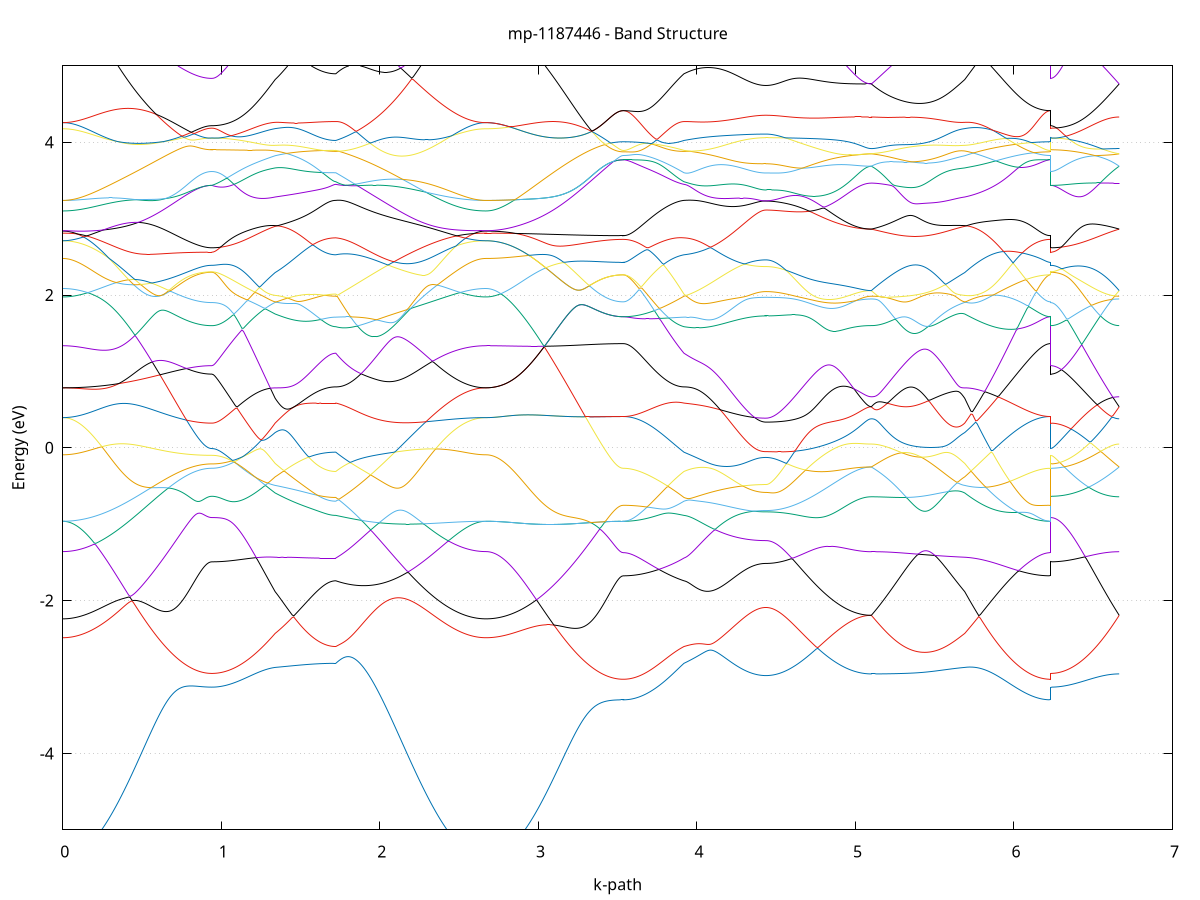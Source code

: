 set title 'mp-1187446 - Band Structure'
set xlabel 'k-path'
set ylabel 'Energy (eV)'
set grid y
set yrange [-5:5]
set terminal png size 800,600
set output 'mp-1187446_bands_gnuplot.png'
plot '-' using 1:2 with lines notitle, '-' using 1:2 with lines notitle, '-' using 1:2 with lines notitle, '-' using 1:2 with lines notitle, '-' using 1:2 with lines notitle, '-' using 1:2 with lines notitle, '-' using 1:2 with lines notitle, '-' using 1:2 with lines notitle, '-' using 1:2 with lines notitle, '-' using 1:2 with lines notitle, '-' using 1:2 with lines notitle, '-' using 1:2 with lines notitle, '-' using 1:2 with lines notitle, '-' using 1:2 with lines notitle, '-' using 1:2 with lines notitle, '-' using 1:2 with lines notitle, '-' using 1:2 with lines notitle, '-' using 1:2 with lines notitle, '-' using 1:2 with lines notitle, '-' using 1:2 with lines notitle, '-' using 1:2 with lines notitle, '-' using 1:2 with lines notitle, '-' using 1:2 with lines notitle, '-' using 1:2 with lines notitle, '-' using 1:2 with lines notitle, '-' using 1:2 with lines notitle, '-' using 1:2 with lines notitle, '-' using 1:2 with lines notitle, '-' using 1:2 with lines notitle, '-' using 1:2 with lines notitle, '-' using 1:2 with lines notitle, '-' using 1:2 with lines notitle, '-' using 1:2 with lines notitle, '-' using 1:2 with lines notitle, '-' using 1:2 with lines notitle, '-' using 1:2 with lines notitle, '-' using 1:2 with lines notitle, '-' using 1:2 with lines notitle, '-' using 1:2 with lines notitle, '-' using 1:2 with lines notitle, '-' using 1:2 with lines notitle, '-' using 1:2 with lines notitle, '-' using 1:2 with lines notitle, '-' using 1:2 with lines notitle, '-' using 1:2 with lines notitle, '-' using 1:2 with lines notitle, '-' using 1:2 with lines notitle, '-' using 1:2 with lines notitle, '-' using 1:2 with lines notitle, '-' using 1:2 with lines notitle, '-' using 1:2 with lines notitle, '-' using 1:2 with lines notitle, '-' using 1:2 with lines notitle, '-' using 1:2 with lines notitle, '-' using 1:2 with lines notitle, '-' using 1:2 with lines notitle, '-' using 1:2 with lines notitle, '-' using 1:2 with lines notitle, '-' using 1:2 with lines notitle, '-' using 1:2 with lines notitle, '-' using 1:2 with lines notitle, '-' using 1:2 with lines notitle, '-' using 1:2 with lines notitle, '-' using 1:2 with lines notitle
0.000000 -38.358143
0.009898 -38.358143
0.019796 -38.358143
0.029694 -38.358143
0.039592 -38.358143
0.049490 -38.358143
0.059388 -38.358243
0.069285 -38.358243
0.079183 -38.358343
0.089081 -38.358343
0.098979 -38.358443
0.108877 -38.358443
0.118775 -38.358543
0.128673 -38.358643
0.138571 -38.358643
0.148469 -38.358743
0.158367 -38.358843
0.168265 -38.358943
0.178163 -38.359043
0.188061 -38.359143
0.197958 -38.359243
0.207856 -38.359343
0.217754 -38.359443
0.227652 -38.359543
0.237550 -38.359643
0.247448 -38.359743
0.257346 -38.359943
0.267244 -38.360043
0.277142 -38.360143
0.287040 -38.360343
0.296938 -38.360443
0.306836 -38.360543
0.316734 -38.360743
0.326631 -38.360843
0.336529 -38.361043
0.346427 -38.361143
0.356325 -38.361343
0.366223 -38.361443
0.376121 -38.361543
0.386019 -38.361743
0.395917 -38.361843
0.405815 -38.362043
0.415713 -38.362243
0.425611 -38.362343
0.435509 -38.362543
0.445407 -38.362643
0.455304 -38.362843
0.465202 -38.362943
0.475100 -38.363143
0.484998 -38.363243
0.494896 -38.363343
0.504794 -38.363543
0.514692 -38.363643
0.524590 -38.363843
0.534488 -38.363943
0.544386 -38.364143
0.554284 -38.364243
0.564182 -38.364343
0.574080 -38.364543
0.583977 -38.364643
0.593875 -38.364743
0.603773 -38.364843
0.613671 -38.365043
0.623569 -38.365143
0.633467 -38.365243
0.643365 -38.365343
0.653263 -38.365443
0.663161 -38.365543
0.673059 -38.365643
0.682957 -38.365743
0.692855 -38.365843
0.702752 -38.365943
0.712650 -38.366043
0.722548 -38.366143
0.732446 -38.366243
0.742344 -38.366343
0.752242 -38.366443
0.762140 -38.366443
0.772038 -38.366543
0.781936 -38.366643
0.791834 -38.366643
0.801732 -38.366743
0.811630 -38.366743
0.821528 -38.366843
0.831425 -38.366843
0.841323 -38.366943
0.851221 -38.366943
0.861119 -38.366943
0.871017 -38.367043
0.880915 -38.367043
0.890813 -38.367043
0.900711 -38.367043
0.910609 -38.367143
0.920507 -38.367143
0.930405 -38.367143
0.940303 -38.367143
0.940303 -38.367143
0.950282 -38.367143
0.960262 -38.367143
0.970242 -38.367143
0.980221 -38.367143
0.990201 -38.367143
1.000181 -38.367143
1.010160 -38.367243
1.020140 -38.367243
1.030120 -38.367243
1.040100 -38.367243
1.050079 -38.367343
1.060059 -38.367343
1.070039 -38.367443
1.080018 -38.367443
1.089998 -38.367543
1.099978 -38.367543
1.109957 -38.367643
1.119937 -38.367643
1.129917 -38.367743
1.139896 -38.367743
1.149876 -38.367843
1.159856 -38.367843
1.169836 -38.367943
1.179815 -38.368043
1.189795 -38.368043
1.199775 -38.368143
1.209754 -38.368243
1.219734 -38.368343
1.229714 -38.368343
1.239693 -38.368443
1.249673 -38.368543
1.259653 -38.368543
1.269633 -38.368643
1.279612 -38.368743
1.289592 -38.368843
1.299572 -38.368843
1.309551 -38.368943
1.319531 -38.369043
1.329511 -38.369143
1.339490 -38.369143
1.339490 -38.369143
1.349301 -38.369243
1.359112 -38.369243
1.368923 -38.369343
1.378734 -38.369343
1.388545 -38.369443
1.398356 -38.369443
1.408167 -38.369543
1.417978 -38.369543
1.427789 -38.369543
1.437600 -38.369643
1.447411 -38.369643
1.457221 -38.369643
1.467032 -38.369743
1.476843 -38.369743
1.486654 -38.369743
1.496465 -38.369843
1.506276 -38.369843
1.516087 -38.369843
1.525898 -38.369843
1.535709 -38.369843
1.545520 -38.369943
1.555331 -38.369943
1.565142 -38.369943
1.574953 -38.369943
1.584763 -38.369943
1.594574 -38.370043
1.604385 -38.370043
1.614196 -38.370043
1.624007 -38.370043
1.633818 -38.370043
1.643629 -38.370043
1.653440 -38.370043
1.663251 -38.370043
1.673062 -38.370043
1.682873 -38.370043
1.692684 -38.370043
1.702495 -38.370043
1.712305 -38.370043
1.722116 -38.370043
1.722116 -38.370043
1.732086 -38.370043
1.742057 -38.369943
1.752027 -38.369843
1.761997 -38.369743
1.771967 -38.369743
1.781937 -38.369643
1.791907 -38.369543
1.801877 -38.369443
1.811848 -38.369343
1.821818 -38.369243
1.831788 -38.369143
1.841758 -38.369043
1.851728 -38.368943
1.861698 -38.368743
1.871668 -38.368643
1.881639 -38.368543
1.891609 -38.368443
1.901579 -38.368343
1.911549 -38.368143
1.921519 -38.368043
1.931489 -38.367943
1.941459 -38.367743
1.951429 -38.367643
1.961400 -38.367443
1.971370 -38.367343
1.981340 -38.367143
1.991310 -38.367043
2.001280 -38.366843
2.011250 -38.366743
2.021220 -38.366543
2.031191 -38.366443
2.041161 -38.366243
2.051131 -38.366043
2.061101 -38.365943
2.071071 -38.365743
2.081041 -38.365543
2.091011 -38.365343
2.100981 -38.365243
2.110952 -38.365043
2.120922 -38.364843
2.130892 -38.364643
2.140862 -38.364543
2.150832 -38.364343
2.160802 -38.364143
2.170772 -38.363943
2.180743 -38.363743
2.190713 -38.363643
2.200683 -38.363443
2.210653 -38.363243
2.220623 -38.363043
2.230593 -38.362843
2.240563 -38.362743
2.250533 -38.362543
2.260504 -38.362343
2.270474 -38.362143
2.280444 -38.362043
2.290414 -38.361843
2.300384 -38.361643
2.310354 -38.361543
2.320324 -38.361343
2.330295 -38.361143
2.340265 -38.361043
2.350235 -38.360843
2.360205 -38.360743
2.370175 -38.360543
2.380145 -38.360443
2.390115 -38.360243
2.400085 -38.360143
2.410056 -38.359943
2.420026 -38.359843
2.429996 -38.359743
2.439966 -38.359643
2.449936 -38.359443
2.459906 -38.359343
2.469876 -38.359243
2.479847 -38.359143
2.489817 -38.359043
2.499787 -38.358943
2.509757 -38.358843
2.519727 -38.358743
2.529697 -38.358643
2.539667 -38.358643
2.549637 -38.358543
2.559608 -38.358443
2.569578 -38.358443
2.579548 -38.358343
2.589518 -38.358343
2.599488 -38.358243
2.609458 -38.358243
2.619428 -38.358143
2.629399 -38.358143
2.639369 -38.358143
2.649339 -38.358143
2.659309 -38.358143
2.669279 -38.358143
2.669279 -38.358143
2.679238 -38.358143
2.689197 -38.358143
2.699156 -38.358143
2.709115 -38.358143
2.719074 -38.358243
2.729033 -38.358243
2.738992 -38.358343
2.748952 -38.358443
2.758911 -38.358443
2.768870 -38.358543
2.778829 -38.358643
2.788788 -38.358743
2.798747 -38.358843
2.808706 -38.358943
2.818665 -38.359043
2.828624 -38.359243
2.838583 -38.359343
2.848542 -38.359443
2.858501 -38.359643
2.868460 -38.359743
2.878419 -38.359943
2.888378 -38.360143
2.898337 -38.360243
2.908296 -38.360443
2.918255 -38.360643
2.928215 -38.360843
2.938174 -38.361043
2.948133 -38.361243
2.958092 -38.361443
2.968051 -38.361643
2.978010 -38.361843
2.987969 -38.362043
2.997928 -38.362243
3.007887 -38.362543
3.017846 -38.362743
3.027805 -38.362943
3.037764 -38.363143
3.047723 -38.363443
3.057682 -38.363643
3.067641 -38.363843
3.077600 -38.364143
3.087559 -38.364343
3.097518 -38.364543
3.107478 -38.364843
3.117437 -38.365043
3.127396 -38.365243
3.137355 -38.365543
3.147314 -38.365743
3.157273 -38.365943
3.167232 -38.366243
3.177191 -38.366443
3.187150 -38.366643
3.197109 -38.366843
3.207068 -38.367143
3.217027 -38.367343
3.226986 -38.367543
3.236945 -38.367743
3.246904 -38.367943
3.256863 -38.368143
3.266822 -38.368343
3.276781 -38.368543
3.286741 -38.368743
3.296700 -38.368943
3.306659 -38.369043
3.316618 -38.369243
3.326577 -38.369443
3.336536 -38.369543
3.346495 -38.369743
3.356454 -38.369843
3.366413 -38.370043
3.376372 -38.370143
3.386331 -38.370243
3.396290 -38.370343
3.406249 -38.370443
3.416208 -38.370543
3.426167 -38.370643
3.436126 -38.370743
3.446085 -38.370843
3.456044 -38.370943
3.466004 -38.370943
3.475963 -38.371043
3.485922 -38.371043
3.495881 -38.371143
3.505840 -38.371143
3.515799 -38.371143
3.525758 -38.371143
3.535717 -38.371143
3.535717 -38.371143
3.545528 -38.371143
3.555339 -38.371143
3.565150 -38.371143
3.574961 -38.371143
3.584772 -38.371143
3.594582 -38.371143
3.604393 -38.371143
3.614204 -38.371143
3.624015 -38.371143
3.633826 -38.371143
3.643637 -38.371143
3.653448 -38.371043
3.663259 -38.371043
3.673070 -38.371043
3.682881 -38.371043
3.692692 -38.371043
3.702503 -38.371043
3.712314 -38.371043
3.722124 -38.370943
3.731935 -38.370943
3.741746 -38.370943
3.751557 -38.370843
3.761368 -38.370843
3.771179 -38.370843
3.780990 -38.370843
3.790801 -38.370743
3.800612 -38.370743
3.810423 -38.370643
3.820234 -38.370643
3.830045 -38.370643
3.839856 -38.370543
3.849666 -38.370543
3.859477 -38.370443
3.869288 -38.370443
3.879099 -38.370343
3.888910 -38.370243
3.898721 -38.370243
3.908532 -38.370143
3.918343 -38.370043
3.918343 -38.370043
3.928286 -38.370043
3.938230 -38.370043
3.948173 -38.369943
3.958117 -38.369943
3.968061 -38.369843
3.978004 -38.369743
3.987948 -38.369743
3.997891 -38.369643
4.007835 -38.369543
4.017778 -38.369543
4.027722 -38.369443
4.037665 -38.369343
4.047609 -38.369243
4.057552 -38.369143
4.067496 -38.369143
4.077439 -38.369043
4.087383 -38.368943
4.097326 -38.368843
4.107270 -38.368743
4.117213 -38.368643
4.127157 -38.368643
4.137100 -38.368543
4.147044 -38.368443
4.156987 -38.368343
4.166931 -38.368243
4.176874 -38.368143
4.186818 -38.368043
4.196761 -38.367943
4.206705 -38.367943
4.216648 -38.367843
4.226592 -38.367743
4.236535 -38.367743
4.246479 -38.367643
4.256423 -38.367543
4.266366 -38.367443
4.276310 -38.367443
4.286253 -38.367343
4.296197 -38.367343
4.306140 -38.367243
4.316084 -38.367243
4.326027 -38.367143
4.335971 -38.367143
4.345914 -38.367043
4.355858 -38.367043
4.365801 -38.367043
4.375745 -38.366943
4.385688 -38.366943
4.395632 -38.366943
4.405575 -38.366943
4.415519 -38.366943
4.425462 -38.366943
4.435406 -38.366943
4.435406 -38.366943
4.445330 -38.366943
4.455253 -38.366943
4.465177 -38.366943
4.475101 -38.366943
4.485025 -38.366943
4.494949 -38.366943
4.504872 -38.366943
4.514796 -38.366943
4.524720 -38.366943
4.534644 -38.366943
4.544568 -38.366943
4.554491 -38.366943
4.564415 -38.366943
4.574339 -38.366943
4.584263 -38.366943
4.594187 -38.366943
4.604110 -38.366943
4.614034 -38.366943
4.623958 -38.366943
4.633882 -38.366943
4.643806 -38.366943
4.653729 -38.366943
4.663653 -38.366943
4.673577 -38.367043
4.683501 -38.367043
4.693425 -38.367043
4.703348 -38.367043
4.713272 -38.367043
4.723196 -38.367043
4.733120 -38.367043
4.743044 -38.367043
4.752967 -38.367043
4.762891 -38.367043
4.772815 -38.367043
4.782739 -38.367043
4.792663 -38.367043
4.802586 -38.367143
4.812510 -38.367143
4.822434 -38.367143
4.832358 -38.367143
4.842281 -38.367143
4.852205 -38.367143
4.862129 -38.367143
4.872053 -38.367143
4.881977 -38.367143
4.891900 -38.367143
4.901824 -38.367143
4.911748 -38.367143
4.921672 -38.367143
4.931596 -38.367143
4.941519 -38.367143
4.951443 -38.367143
4.961367 -38.367243
4.971291 -38.367243
4.981215 -38.367243
4.991138 -38.367243
5.001062 -38.367243
5.010986 -38.367243
5.020910 -38.367243
5.030834 -38.367243
5.040757 -38.367243
5.050681 -38.367243
5.060605 -38.367243
5.070529 -38.367243
5.080453 -38.367243
5.090376 -38.367243
5.100300 -38.367243
5.100300 -38.367243
5.110285 -38.367243
5.120269 -38.367243
5.130254 -38.367243
5.140239 -38.367243
5.150223 -38.367243
5.160208 -38.367243
5.170192 -38.367243
5.180177 -38.367243
5.190162 -38.367243
5.200146 -38.367243
5.210131 -38.367243
5.220116 -38.367243
5.230100 -38.367243
5.240085 -38.367243
5.250069 -38.367243
5.260054 -38.367243
5.270039 -38.367243
5.280023 -38.367343
5.290008 -38.367343
5.299992 -38.367343
5.309977 -38.367343
5.319962 -38.367343
5.329946 -38.367443
5.339931 -38.367443
5.349915 -38.367443
5.359900 -38.367443
5.369885 -38.367543
5.379869 -38.367543
5.389854 -38.367543
5.399839 -38.367643
5.409823 -38.367643
5.419808 -38.367743
5.429792 -38.367743
5.439777 -38.367743
5.449762 -38.367843
5.459746 -38.367843
5.469731 -38.367943
5.479715 -38.367943
5.489700 -38.368043
5.499685 -38.368043
5.509669 -38.368143
5.519654 -38.368243
5.529638 -38.368243
5.539623 -38.368343
5.549608 -38.368343
5.559592 -38.368443
5.569577 -38.368543
5.579562 -38.368543
5.589546 -38.368643
5.599531 -38.368643
5.609515 -38.368743
5.619500 -38.368843
5.629485 -38.368843
5.639469 -38.368943
5.649454 -38.368943
5.659438 -38.369043
5.669423 -38.369043
5.679408 -38.369143
5.689392 -38.369143
5.689392 -38.369143
5.699231 -38.369243
5.709069 -38.369343
5.718908 -38.369443
5.728746 -38.369443
5.738585 -38.369543
5.748423 -38.369643
5.758261 -38.369643
5.768100 -38.369743
5.777938 -38.369843
5.787777 -38.369843
5.797615 -38.369943
5.807454 -38.370043
5.817292 -38.370043
5.827131 -38.370143
5.836969 -38.370143
5.846808 -38.370243
5.856646 -38.370243
5.866484 -38.370343
5.876323 -38.370343
5.886161 -38.370443
5.896000 -38.370443
5.905838 -38.370543
5.915677 -38.370543
5.925515 -38.370643
5.935354 -38.370643
5.945192 -38.370643
5.955031 -38.370743
5.964869 -38.370743
5.974707 -38.370743
5.984546 -38.370843
5.994384 -38.370843
6.004223 -38.370843
6.014061 -38.370943
6.023900 -38.370943
6.033738 -38.370943
6.043577 -38.370943
6.053415 -38.371043
6.063253 -38.371043
6.073092 -38.371043
6.082930 -38.371043
6.092769 -38.371043
6.102607 -38.371043
6.112446 -38.371143
6.122284 -38.371143
6.132123 -38.371143
6.141961 -38.371143
6.151800 -38.371143
6.161638 -38.371143
6.171476 -38.371143
6.181315 -38.371143
6.191153 -38.371143
6.200992 -38.371143
6.210830 -38.371143
6.220669 -38.371143
6.230507 -38.371143
6.230507 -38.367143
6.240353 -38.367143
6.250199 -38.367143
6.260045 -38.367143
6.269891 -38.367143
6.279737 -38.367143
6.289582 -38.367143
6.299428 -38.367143
6.309274 -38.367143
6.319120 -38.367143
6.328966 -38.367143
6.338812 -38.367143
6.348658 -38.367143
6.358504 -38.367143
6.368350 -38.367143
6.378195 -38.367143
6.388041 -38.367143
6.397887 -38.367143
6.407733 -38.367143
6.417579 -38.367143
6.427425 -38.367143
6.437271 -38.367143
6.447117 -38.367143
6.456963 -38.367143
6.466808 -38.367143
6.476654 -38.367143
6.486500 -38.367143
6.496346 -38.367243
6.506192 -38.367243
6.516038 -38.367243
6.525884 -38.367243
6.535730 -38.367243
6.545575 -38.367243
6.555421 -38.367243
6.565267 -38.367243
6.575113 -38.367243
6.584959 -38.367243
6.594805 -38.367243
6.604651 -38.367243
6.614497 -38.367243
6.624343 -38.367243
6.634188 -38.367243
6.644034 -38.367243
6.653880 -38.367243
6.663726 -38.367243
e
0.000000 -32.974743
0.009898 -32.974743
0.019796 -32.974743
0.029694 -32.974843
0.039592 -32.974943
0.049490 -32.975043
0.059388 -32.975143
0.069285 -32.975343
0.079183 -32.975443
0.089081 -32.975643
0.098979 -32.975943
0.108877 -32.976143
0.118775 -32.976443
0.128673 -32.976643
0.138571 -32.976943
0.148469 -32.977343
0.158367 -32.977643
0.168265 -32.978043
0.178163 -32.978443
0.188061 -32.979043
0.197958 -32.979843
0.207856 -32.980643
0.217754 -32.981443
0.227652 -32.982343
0.237550 -32.983243
0.247448 -32.984143
0.257346 -32.985143
0.267244 -32.986043
0.277142 -32.987043
0.287040 -32.988043
0.296938 -32.989043
0.306836 -32.990143
0.316734 -32.991143
0.326631 -32.992243
0.336529 -32.993343
0.346427 -32.994443
0.356325 -32.995543
0.366223 -32.996643
0.376121 -32.997743
0.386019 -32.998843
0.395917 -33.000043
0.405815 -33.001143
0.415713 -33.002243
0.425611 -33.003443
0.435509 -33.004543
0.445407 -33.005643
0.455304 -33.006843
0.465202 -33.007943
0.475100 -33.009043
0.484998 -33.010143
0.494896 -33.011343
0.504794 -33.012443
0.514692 -33.013443
0.524590 -33.014543
0.534488 -33.015643
0.544386 -33.016743
0.554284 -33.017743
0.564182 -33.018743
0.574080 -33.019743
0.583977 -33.020743
0.593875 -33.021743
0.603773 -33.022743
0.613671 -33.023643
0.623569 -33.024543
0.633467 -33.025543
0.643365 -33.026343
0.653263 -33.027243
0.663161 -33.028043
0.673059 -33.028843
0.682957 -33.029643
0.692855 -33.030443
0.702752 -33.031143
0.712650 -33.031943
0.722548 -33.032643
0.732446 -33.033243
0.742344 -33.033943
0.752242 -33.034543
0.762140 -33.035043
0.772038 -33.035643
0.781936 -33.036143
0.791834 -33.036643
0.801732 -33.037143
0.811630 -33.037543
0.821528 -33.037943
0.831425 -33.038343
0.841323 -33.038643
0.851221 -33.038943
0.861119 -33.039243
0.871017 -33.039443
0.880915 -33.039743
0.890813 -33.039843
0.900711 -33.040043
0.910609 -33.040143
0.920507 -33.040243
0.930405 -33.040243
0.940303 -33.040243
0.940303 -33.040243
0.950282 -33.040243
0.960262 -33.040243
0.970242 -33.040143
0.980221 -33.040043
0.990201 -33.039843
1.000181 -33.039643
1.010160 -33.039443
1.020140 -33.039143
1.030120 -33.038843
1.040100 -33.038543
1.050079 -33.038143
1.060059 -33.037743
1.070039 -33.037343
1.080018 -33.036843
1.089998 -33.036343
1.099978 -33.035843
1.109957 -33.035343
1.119937 -33.034843
1.129917 -33.034243
1.139896 -33.033643
1.149876 -33.033043
1.159856 -33.032443
1.169836 -33.031843
1.179815 -33.031243
1.189795 -33.030543
1.199775 -33.029943
1.209754 -33.029343
1.219734 -33.028643
1.229714 -33.028043
1.239693 -33.027343
1.249673 -33.026743
1.259653 -33.026143
1.269633 -33.025543
1.279612 -33.024943
1.289592 -33.024443
1.299572 -33.023843
1.309551 -33.023343
1.319531 -33.022843
1.329511 -33.022443
1.339490 -33.021943
1.339490 -33.021943
1.349301 -33.021643
1.359112 -33.021343
1.368923 -33.021043
1.378734 -33.020843
1.388545 -33.020543
1.398356 -33.020243
1.408167 -33.020043
1.417978 -33.019743
1.427789 -33.019543
1.437600 -33.019343
1.447411 -33.019043
1.457221 -33.018843
1.467032 -33.018643
1.476843 -33.018443
1.486654 -33.018343
1.496465 -33.018143
1.506276 -33.017943
1.516087 -33.017843
1.525898 -33.017643
1.535709 -33.017543
1.545520 -33.017443
1.555331 -33.017343
1.565142 -33.017243
1.574953 -33.017143
1.584763 -33.017143
1.594574 -33.017043
1.604385 -33.017043
1.614196 -33.016943
1.624007 -33.016943
1.633818 -33.016943
1.643629 -33.016843
1.653440 -33.016843
1.663251 -33.016843
1.673062 -33.016843
1.682873 -33.016843
1.692684 -33.016843
1.702495 -33.016843
1.712305 -33.016843
1.722116 -33.016843
1.722116 -33.016843
1.732086 -33.016143
1.742057 -33.015543
1.752027 -33.014843
1.761997 -33.014143
1.771967 -33.013543
1.781937 -33.012843
1.791907 -33.012143
1.801877 -33.011443
1.811848 -33.010743
1.821818 -33.009943
1.831788 -33.009243
1.841758 -33.008543
1.851728 -33.007843
1.861698 -33.007043
1.871668 -33.006343
1.881639 -33.005643
1.891609 -33.004943
1.901579 -33.004143
1.911549 -33.003443
1.921519 -33.002743
1.931489 -33.001943
1.941459 -33.001243
1.951429 -33.000543
1.961400 -32.999843
1.971370 -32.999143
1.981340 -32.998343
1.991310 -32.997643
2.001280 -32.996943
2.011250 -32.996243
2.021220 -32.995543
2.031191 -32.994843
2.041161 -32.994143
2.051131 -32.993443
2.061101 -32.992843
2.071071 -32.992143
2.081041 -32.991443
2.091011 -32.990843
2.100981 -32.990443
2.110952 -32.990243
2.120922 -32.990043
2.130892 -32.989843
2.140862 -32.989643
2.150832 -32.989343
2.160802 -32.989143
2.170772 -32.988843
2.180743 -32.988543
2.190713 -32.988243
2.200683 -32.987843
2.210653 -32.987543
2.220623 -32.987143
2.230593 -32.986843
2.240563 -32.986443
2.250533 -32.986043
2.260504 -32.985643
2.270474 -32.985143
2.280444 -32.984743
2.290414 -32.984343
2.300384 -32.983843
2.310354 -32.983543
2.320324 -32.983343
2.330295 -32.983043
2.340265 -32.982843
2.350235 -32.982543
2.360205 -32.982243
2.370175 -32.981943
2.380145 -32.981643
2.390115 -32.981343
2.400085 -32.981043
2.410056 -32.980743
2.420026 -32.980343
2.429996 -32.980043
2.439966 -32.979743
2.449936 -32.979343
2.459906 -32.979043
2.469876 -32.978743
2.479847 -32.978343
2.489817 -32.978043
2.499787 -32.977743
2.509757 -32.977443
2.519727 -32.977143
2.529697 -32.976843
2.539667 -32.976543
2.549637 -32.976343
2.559608 -32.976043
2.569578 -32.975843
2.579548 -32.975643
2.589518 -32.975443
2.599488 -32.975343
2.609458 -32.975143
2.619428 -32.975043
2.629399 -32.974943
2.639369 -32.974843
2.649339 -32.974743
2.659309 -32.974743
2.669279 -32.974743
2.669279 -32.974743
2.679238 -32.974743
2.689197 -32.974643
2.699156 -32.974643
2.709115 -32.974543
2.719074 -32.974343
2.729033 -32.974243
2.738992 -32.974043
2.748952 -32.973843
2.758911 -32.973543
2.768870 -32.973743
2.778829 -32.974243
2.788788 -32.974743
2.798747 -32.975343
2.808706 -32.975943
2.818665 -32.976543
2.828624 -32.977243
2.838583 -32.977943
2.848542 -32.978743
2.858501 -32.979543
2.868460 -32.980343
2.878419 -32.981143
2.888378 -32.982043
2.898337 -32.982943
2.908296 -32.983843
2.918255 -32.984743
2.928215 -32.985743
2.938174 -32.986643
2.948133 -32.987643
2.958092 -32.988643
2.968051 -32.989743
2.978010 -32.990743
2.987969 -32.991743
2.997928 -32.992743
3.007887 -32.993843
3.017846 -32.994943
3.027805 -32.995943
3.037764 -32.997043
3.047723 -32.998143
3.057682 -32.999143
3.067641 -33.000243
3.077600 -33.001343
3.087559 -33.002343
3.097518 -33.003443
3.107478 -33.004443
3.117437 -33.005543
3.127396 -33.006543
3.137355 -33.007543
3.147314 -33.008543
3.157273 -33.009543
3.167232 -33.010543
3.177191 -33.011543
3.187150 -33.012443
3.197109 -33.013443
3.207068 -33.014343
3.217027 -33.015243
3.226986 -33.016143
3.236945 -33.016943
3.246904 -33.017843
3.256863 -33.018643
3.266822 -33.019443
3.276781 -33.020243
3.286741 -33.020943
3.296700 -33.021743
3.306659 -33.022443
3.316618 -33.023143
3.326577 -33.023743
3.336536 -33.024343
3.346495 -33.024943
3.356454 -33.025543
3.366413 -33.026143
3.376372 -33.026643
3.386331 -33.027143
3.396290 -33.027543
3.406249 -33.028043
3.416208 -33.028443
3.426167 -33.028743
3.436126 -33.029143
3.446085 -33.029443
3.456044 -33.029643
3.466004 -33.029943
3.475963 -33.030143
3.485922 -33.030343
3.495881 -33.030443
3.505840 -33.030543
3.515799 -33.030643
3.525758 -33.030743
3.535717 -33.030743
3.535717 -33.030743
3.545528 -33.030743
3.555339 -33.030643
3.565150 -33.030643
3.574961 -33.030543
3.584772 -33.030443
3.594582 -33.030343
3.604393 -33.030243
3.614204 -33.030043
3.624015 -33.029943
3.633826 -33.029743
3.643637 -33.029543
3.653448 -33.029243
3.663259 -33.029043
3.673070 -33.028743
3.682881 -33.028443
3.692692 -33.028143
3.702503 -33.027843
3.712314 -33.027543
3.722124 -33.027143
3.731935 -33.026743
3.741746 -33.026343
3.751557 -33.025943
3.761368 -33.025543
3.771179 -33.025143
3.780990 -33.024643
3.790801 -33.024143
3.800612 -33.023643
3.810423 -33.023143
3.820234 -33.022643
3.830045 -33.022143
3.839856 -33.021643
3.849666 -33.021043
3.859477 -33.020443
3.869288 -33.019943
3.879099 -33.019343
3.888910 -33.018743
3.898721 -33.018043
3.908532 -33.017443
3.918343 -33.016843
3.918343 -33.016843
3.928286 -33.016443
3.938230 -33.016143
3.948173 -33.015743
3.958117 -33.015243
3.968061 -33.014843
3.978004 -33.014443
3.987948 -33.013943
3.997891 -33.013443
4.007835 -33.012943
4.017778 -33.012443
4.027722 -33.011943
4.037665 -33.011443
4.047609 -33.010943
4.057552 -33.010443
4.067496 -33.009843
4.077439 -33.009343
4.087383 -33.008743
4.097326 -33.008143
4.107270 -33.007643
4.117213 -33.007043
4.127157 -33.006543
4.137100 -33.005943
4.147044 -33.005343
4.156987 -33.004843
4.166931 -33.004343
4.176874 -33.003743
4.186818 -33.003243
4.196761 -33.002643
4.206705 -33.002143
4.216648 -33.001643
4.226592 -33.001143
4.236535 -33.000743
4.246479 -33.000243
4.256423 -32.999743
4.266366 -32.999343
4.276310 -32.998943
4.286253 -32.998543
4.296197 -32.998143
4.306140 -32.998343
4.316084 -32.998443
4.326027 -32.998643
4.335971 -32.998743
4.345914 -32.998843
4.355858 -32.998943
4.365801 -32.999043
4.375745 -32.999143
4.385688 -32.999143
4.395632 -32.999243
4.405575 -32.999243
4.415519 -32.999343
4.425462 -32.999343
4.435406 -32.999343
4.435406 -32.999343
4.445330 -32.999343
4.455253 -32.999343
4.465177 -32.999443
4.475101 -32.999443
4.485025 -32.999543
4.494949 -32.999643
4.504872 -32.999743
4.514796 -32.999943
4.524720 -33.000043
4.534644 -33.000243
4.544568 -33.000443
4.554491 -33.000643
4.564415 -33.000843
4.574339 -33.001043
4.584263 -33.001343
4.594187 -33.001543
4.604110 -33.001843
4.614034 -33.002043
4.623958 -33.002343
4.633882 -33.002643
4.643806 -33.002943
4.653729 -33.003243
4.663653 -33.003543
4.673577 -33.003843
4.683501 -33.004143
4.693425 -33.004443
4.703348 -33.004743
4.713272 -33.005043
4.723196 -33.005343
4.733120 -33.005643
4.743044 -33.005943
4.752967 -33.006143
4.762891 -33.006443
4.772815 -33.006743
4.782739 -33.006943
4.792663 -33.007243
4.802586 -33.007443
4.812510 -33.007643
4.822434 -33.007843
4.832358 -33.008043
4.842281 -33.008243
4.852205 -33.008443
4.862129 -33.008543
4.872053 -33.008643
4.881977 -33.008743
4.891900 -33.008843
4.901824 -33.008943
4.911748 -33.009043
4.921672 -33.009043
4.931596 -33.009043
4.941519 -33.009143
4.951443 -33.009143
4.961367 -33.009143
4.971291 -33.009043
4.981215 -33.009043
4.991138 -33.009043
5.001062 -33.008943
5.010986 -33.008943
5.020910 -33.008843
5.030834 -33.008843
5.040757 -33.008743
5.050681 -33.008743
5.060605 -33.008643
5.070529 -33.008643
5.080453 -33.008543
5.090376 -33.008543
5.100300 -33.008543
5.100300 -33.008543
5.110285 -33.008543
5.120269 -33.008643
5.130254 -33.008743
5.140239 -33.008843
5.150223 -33.009143
5.160208 -33.009443
5.170192 -33.009843
5.180177 -33.010443
5.190162 -33.011143
5.200146 -33.011943
5.210131 -33.012743
5.220116 -33.013743
5.230100 -33.014643
5.240085 -33.015643
5.250069 -33.016543
5.260054 -33.017443
5.270039 -33.018343
5.280023 -33.019243
5.290008 -33.020143
5.299992 -33.020943
5.309977 -33.021643
5.319962 -33.022343
5.329946 -33.023043
5.339931 -33.023643
5.349915 -33.024143
5.359900 -33.024743
5.369885 -33.025143
5.379869 -33.025543
5.389854 -33.025943
5.399839 -33.026243
5.409823 -33.026543
5.419808 -33.026743
5.429792 -33.026943
5.439777 -33.027043
5.449762 -33.027143
5.459746 -33.027143
5.469731 -33.027143
5.479715 -33.027143
5.489700 -33.027043
5.499685 -33.026943
5.509669 -33.026843
5.519654 -33.026643
5.529638 -33.026443
5.539623 -33.026243
5.549608 -33.026043
5.559592 -33.025743
5.569577 -33.025543
5.579562 -33.025243
5.589546 -33.024943
5.599531 -33.024643
5.609515 -33.024343
5.619500 -33.024043
5.629485 -33.023743
5.639469 -33.023443
5.649454 -33.023143
5.659438 -33.022843
5.669423 -33.022543
5.679408 -33.022243
5.689392 -33.021943
5.689392 -33.021943
5.699231 -33.021543
5.709069 -33.021143
5.718908 -33.020843
5.728746 -33.020543
5.738585 -33.020243
5.748423 -33.020043
5.758261 -33.019843
5.768100 -33.019643
5.777938 -33.019543
5.787777 -33.019443
5.797615 -33.019443
5.807454 -33.019443
5.817292 -33.019443
5.827131 -33.019543
5.836969 -33.019543
5.846808 -33.019743
5.856646 -33.019843
5.866484 -33.020043
5.876323 -33.020243
5.886161 -33.020543
5.896000 -33.020843
5.905838 -33.021043
5.915677 -33.021443
5.925515 -33.021743
5.935354 -33.022043
5.945192 -33.022443
5.955031 -33.022843
5.964869 -33.023243
5.974707 -33.023643
5.984546 -33.024043
5.994384 -33.024443
6.004223 -33.024843
6.014061 -33.025243
6.023900 -33.025643
6.033738 -33.026043
6.043577 -33.026443
6.053415 -33.026843
6.063253 -33.027243
6.073092 -33.027543
6.082930 -33.027943
6.092769 -33.028243
6.102607 -33.028543
6.112446 -33.028843
6.122284 -33.029143
6.132123 -33.029443
6.141961 -33.029643
6.151800 -33.029843
6.161638 -33.030043
6.171476 -33.030243
6.181315 -33.030343
6.191153 -33.030543
6.200992 -33.030643
6.210830 -33.030643
6.220669 -33.030743
6.230507 -33.030743
6.230507 -33.040243
6.240353 -33.040243
6.250199 -33.040143
6.260045 -33.040043
6.269891 -33.039843
6.279737 -33.039643
6.289582 -33.039343
6.299428 -33.038943
6.309274 -33.038543
6.319120 -33.038143
6.328966 -33.037643
6.338812 -33.037043
6.348658 -33.036443
6.358504 -33.035843
6.368350 -33.035143
6.378195 -33.034343
6.388041 -33.033543
6.397887 -33.032643
6.407733 -33.031743
6.417579 -33.030843
6.427425 -33.029843
6.437271 -33.028843
6.447117 -33.027743
6.456963 -33.026643
6.466808 -33.025443
6.476654 -33.024243
6.486500 -33.022943
6.496346 -33.021643
6.506192 -33.020343
6.516038 -33.018943
6.525884 -33.017543
6.535730 -33.016143
6.545575 -33.014643
6.555421 -33.013143
6.565267 -33.011643
6.575113 -33.010143
6.584959 -33.009743
6.594805 -33.009443
6.604651 -33.009243
6.614497 -33.009043
6.624343 -33.008843
6.634188 -33.008743
6.644034 -33.008643
6.653880 -33.008543
6.663726 -33.008543
e
0.000000 -32.971343
0.009898 -32.971343
0.019796 -32.971443
0.029694 -32.971543
0.039592 -32.971743
0.049490 -32.971943
0.059388 -32.972143
0.069285 -32.972443
0.079183 -32.972743
0.089081 -32.973143
0.098979 -32.973543
0.108877 -32.974043
0.118775 -32.974543
0.128673 -32.975043
0.138571 -32.975643
0.148469 -32.976243
0.158367 -32.976843
0.168265 -32.977543
0.178163 -32.978243
0.188061 -32.978843
0.197958 -32.979243
0.207856 -32.979743
0.217754 -32.980243
0.227652 -32.980743
0.237550 -32.981243
0.247448 -32.981743
0.257346 -32.982343
0.267244 -32.982943
0.277142 -32.983543
0.287040 -32.984143
0.296938 -32.984743
0.306836 -32.985443
0.316734 -32.986043
0.326631 -32.986743
0.336529 -32.987443
0.346427 -32.988143
0.356325 -32.988843
0.366223 -32.989543
0.376121 -32.990243
0.386019 -32.991043
0.395917 -32.991743
0.405815 -32.992543
0.415713 -32.993343
0.425611 -32.994043
0.435509 -32.994843
0.445407 -32.995643
0.455304 -32.996443
0.465202 -32.997243
0.475100 -32.998043
0.484998 -32.998843
0.494896 -32.999643
0.504794 -33.000343
0.514692 -33.001143
0.524590 -33.001943
0.534488 -33.002743
0.544386 -33.003543
0.554284 -33.004343
0.564182 -33.005043
0.574080 -33.005843
0.583977 -33.006543
0.593875 -33.007343
0.603773 -33.008043
0.613671 -33.008743
0.623569 -33.009443
0.633467 -33.010143
0.643365 -33.010843
0.653263 -33.011543
0.663161 -33.012143
0.673059 -33.012843
0.682957 -33.013443
0.692855 -33.014043
0.702752 -33.014643
0.712650 -33.015143
0.722548 -33.015743
0.732446 -33.016243
0.742344 -33.016743
0.752242 -33.017243
0.762140 -33.017643
0.772038 -33.018143
0.781936 -33.018543
0.791834 -33.018943
0.801732 -33.019343
0.811630 -33.019643
0.821528 -33.019943
0.831425 -33.020243
0.841323 -33.020543
0.851221 -33.020843
0.861119 -33.021043
0.871017 -33.021243
0.880915 -33.021443
0.890813 -33.021543
0.900711 -33.021643
0.910609 -33.021743
0.920507 -33.021843
0.930405 -33.021843
0.940303 -33.021843
0.940303 -33.021843
0.950282 -33.021843
0.960262 -33.021743
0.970242 -33.021643
0.980221 -33.021343
0.990201 -33.021143
1.000181 -33.020743
1.010160 -33.020443
1.020140 -33.019943
1.030120 -33.019443
1.040100 -33.018843
1.050079 -33.018243
1.060059 -33.017543
1.070039 -33.016843
1.080018 -33.016043
1.089998 -33.015143
1.099978 -33.014243
1.109957 -33.013343
1.119937 -33.012343
1.129917 -33.011243
1.139896 -33.010143
1.149876 -33.008943
1.159856 -33.007743
1.169836 -33.006543
1.179815 -33.005243
1.189795 -33.003843
1.199775 -33.002443
1.209754 -33.001043
1.219734 -32.999543
1.229714 -32.998043
1.239693 -32.996543
1.249673 -32.994943
1.259653 -32.993343
1.269633 -32.991643
1.279612 -32.990043
1.289592 -32.988343
1.299572 -32.986543
1.309551 -32.984843
1.319531 -32.983043
1.329511 -32.981243
1.339490 -32.979443
1.339490 -32.979443
1.349301 -32.978143
1.359112 -32.976843
1.368923 -32.976543
1.378734 -32.977543
1.388545 -32.978643
1.398356 -32.979743
1.408167 -32.980843
1.417978 -32.981943
1.427789 -32.982943
1.437600 -32.984043
1.447411 -32.985143
1.457221 -32.986143
1.467032 -32.987243
1.476843 -32.988243
1.486654 -32.989243
1.496465 -32.990143
1.506276 -32.991143
1.516087 -32.992043
1.525898 -32.992943
1.535709 -32.993743
1.545520 -32.994643
1.555331 -32.995343
1.565142 -32.996143
1.574953 -32.996843
1.584763 -32.997543
1.594574 -32.998143
1.604385 -32.998643
1.614196 -32.999243
1.624007 -32.999743
1.633818 -33.000143
1.643629 -33.000543
1.653440 -33.000843
1.663251 -33.001143
1.673062 -33.001443
1.682873 -33.001643
1.692684 -33.001743
1.702495 -33.001943
1.712305 -33.001943
1.722116 -33.002043
1.722116 -33.002043
1.732086 -33.001143
1.742057 -33.000443
1.752027 -32.999643
1.761997 -32.998943
1.771967 -32.998243
1.781937 -32.997643
1.791907 -32.997043
1.801877 -32.996543
1.811848 -32.995943
1.821818 -32.995543
1.831788 -32.995043
1.841758 -32.994643
1.851728 -32.994343
1.861698 -32.993943
1.871668 -32.993643
1.881639 -32.993443
1.891609 -32.993143
1.901579 -32.992943
1.911549 -32.992743
1.921519 -32.992643
1.931489 -32.992443
1.941459 -32.992343
1.951429 -32.992143
1.961400 -32.992043
1.971370 -32.991943
1.981340 -32.991843
1.991310 -32.991743
2.001280 -32.991643
2.011250 -32.991543
2.021220 -32.991543
2.031191 -32.991443
2.041161 -32.991243
2.051131 -32.991143
2.061101 -32.991043
2.071071 -32.990943
2.081041 -32.990743
2.091011 -32.990643
2.100981 -32.990143
2.110952 -32.989543
2.120922 -32.988943
2.130892 -32.988343
2.140862 -32.987743
2.150832 -32.987043
2.160802 -32.986543
2.170772 -32.985943
2.180743 -32.985343
2.190713 -32.984743
2.200683 -32.984443
2.210653 -32.984443
2.220623 -32.984443
2.230593 -32.984443
2.240563 -32.984443
2.250533 -32.984343
2.260504 -32.984343
2.270474 -32.984143
2.280444 -32.984043
2.290414 -32.983943
2.300384 -32.983743
2.310354 -32.983343
2.320324 -32.982943
2.330295 -32.982443
2.340265 -32.981943
2.350235 -32.981443
2.360205 -32.981043
2.370175 -32.980543
2.380145 -32.980043
2.390115 -32.979543
2.400085 -32.979043
2.410056 -32.978643
2.420026 -32.978143
2.429996 -32.977643
2.439966 -32.977243
2.449936 -32.976743
2.459906 -32.976343
2.469876 -32.975943
2.479847 -32.975443
2.489817 -32.975143
2.499787 -32.974743
2.509757 -32.974343
2.519727 -32.974043
2.529697 -32.973643
2.539667 -32.973343
2.549637 -32.973043
2.559608 -32.972843
2.569578 -32.972543
2.579548 -32.972343
2.589518 -32.972143
2.599488 -32.971943
2.609458 -32.971743
2.619428 -32.971643
2.629399 -32.971543
2.639369 -32.971443
2.649339 -32.971343
2.659309 -32.971343
2.669279 -32.971343
2.669279 -32.971343
2.679238 -32.971343
2.689197 -32.971443
2.699156 -32.971543
2.709115 -32.971743
2.719074 -32.971943
2.729033 -32.972243
2.738992 -32.972543
2.748952 -32.972843
2.758911 -32.973243
2.768870 -32.973743
2.778829 -32.974243
2.788788 -32.974743
2.798747 -32.975343
2.808706 -32.975943
2.818665 -32.976543
2.828624 -32.977243
2.838583 -32.977943
2.848542 -32.978743
2.858501 -32.979543
2.868460 -32.980343
2.878419 -32.981143
2.888378 -32.982043
2.898337 -32.982943
2.908296 -32.983843
2.918255 -32.984743
2.928215 -32.985743
2.938174 -32.986643
2.948133 -32.987643
2.958092 -32.988643
2.968051 -32.989643
2.978010 -32.990743
2.987969 -32.991743
2.997928 -32.992743
3.007887 -32.993843
3.017846 -32.994943
3.027805 -32.995943
3.037764 -32.997043
3.047723 -32.998143
3.057682 -32.999143
3.067641 -33.000243
3.077600 -33.001343
3.087559 -33.002343
3.097518 -33.003443
3.107478 -33.004443
3.117437 -33.005543
3.127396 -33.006543
3.137355 -33.007543
3.147314 -33.008543
3.157273 -33.009543
3.167232 -33.010543
3.177191 -33.011543
3.187150 -33.012443
3.197109 -33.013443
3.207068 -33.014343
3.217027 -33.015243
3.226986 -33.016143
3.236945 -33.016943
3.246904 -33.017843
3.256863 -33.018643
3.266822 -33.019443
3.276781 -33.020243
3.286741 -33.020943
3.296700 -33.021743
3.306659 -33.022443
3.316618 -33.023143
3.326577 -33.023743
3.336536 -33.024343
3.346495 -33.024943
3.356454 -33.025543
3.366413 -33.026143
3.376372 -33.026643
3.386331 -33.027143
3.396290 -33.027543
3.406249 -33.028043
3.416208 -33.028443
3.426167 -33.028743
3.436126 -33.029143
3.446085 -33.029443
3.456044 -33.029643
3.466004 -33.029943
3.475963 -33.030143
3.485922 -33.030343
3.495881 -33.030443
3.505840 -33.030543
3.515799 -33.030643
3.525758 -33.030743
3.535717 -33.030743
3.535717 -33.030743
3.545528 -33.030643
3.555339 -33.030643
3.565150 -33.030443
3.574961 -33.030243
3.584772 -33.030043
3.594582 -33.029743
3.604393 -33.029343
3.614204 -33.028943
3.624015 -33.028443
3.633826 -33.027943
3.643637 -33.027343
3.653448 -33.026743
3.663259 -33.026143
3.673070 -33.025443
3.682881 -33.024643
3.692692 -33.023843
3.702503 -33.023043
3.712314 -33.022243
3.722124 -33.021343
3.731935 -33.020443
3.741746 -33.019443
3.751557 -33.018543
3.761368 -33.017543
3.771179 -33.016543
3.780990 -33.015543
3.790801 -33.014543
3.800612 -33.013543
3.810423 -33.012443
3.820234 -33.011443
3.830045 -33.010443
3.839856 -33.009443
3.849666 -33.008443
3.859477 -33.007443
3.869288 -33.006443
3.879099 -33.005543
3.888910 -33.004643
3.898721 -33.003743
3.908532 -33.002843
3.918343 -33.002043
3.918343 -33.002043
3.928286 -33.001543
3.938230 -33.001143
3.948173 -33.000643
3.958117 -33.000243
3.968061 -32.999843
3.978004 -32.999443
3.987948 -32.999043
3.997891 -32.998643
4.007835 -32.998343
4.017778 -32.998043
4.027722 -32.997743
4.037665 -32.997443
4.047609 -32.997243
4.057552 -32.996943
4.067496 -32.996743
4.077439 -32.996643
4.087383 -32.996443
4.097326 -32.996343
4.107270 -32.996243
4.117213 -32.996243
4.127157 -32.996143
4.137100 -32.996143
4.147044 -32.996243
4.156987 -32.996243
4.166931 -32.996343
4.176874 -32.996443
4.186818 -32.996543
4.196761 -32.996643
4.206705 -32.996743
4.216648 -32.996943
4.226592 -32.997043
4.236535 -32.997243
4.246479 -32.997343
4.256423 -32.997543
4.266366 -32.997743
4.276310 -32.997843
4.286253 -32.998043
4.296197 -32.998143
4.306140 -32.997843
4.316084 -32.997443
4.326027 -32.997143
4.335971 -32.996843
4.345914 -32.996643
4.355858 -32.996343
4.365801 -32.996143
4.375745 -32.995943
4.385688 -32.995843
4.395632 -32.995743
4.405575 -32.995643
4.415519 -32.995543
4.425462 -32.995443
4.435406 -32.995443
4.435406 -32.995443
4.445330 -32.995443
4.455253 -32.995443
4.465177 -32.995443
4.475101 -32.995543
4.485025 -32.995543
4.494949 -32.995543
4.504872 -32.995543
4.514796 -32.995643
4.524720 -32.995643
4.534644 -32.995743
4.544568 -32.995743
4.554491 -32.995743
4.564415 -32.995843
4.574339 -32.995843
4.584263 -32.995943
4.594187 -32.996043
4.604110 -32.996043
4.614034 -32.996143
4.623958 -32.996143
4.633882 -32.996143
4.643806 -32.996243
4.653729 -32.996243
4.663653 -32.996343
4.673577 -32.996343
4.683501 -32.996443
4.693425 -32.996443
4.703348 -32.996443
4.713272 -32.996443
4.723196 -32.996543
4.733120 -32.996543
4.743044 -32.996543
4.752967 -32.996543
4.762891 -32.996543
4.772815 -32.996543
4.782739 -32.996543
4.792663 -32.996443
4.802586 -32.996443
4.812510 -32.996443
4.822434 -32.996343
4.832358 -32.996343
4.842281 -32.996343
4.852205 -32.996243
4.862129 -32.996243
4.872053 -32.996143
4.881977 -32.996043
4.891900 -32.996043
4.901824 -32.995943
4.911748 -32.995843
4.921672 -32.995843
4.931596 -32.995743
4.941519 -32.995643
4.951443 -32.995643
4.961367 -32.995543
4.971291 -32.995443
4.981215 -32.995443
4.991138 -32.995343
5.001062 -32.995343
5.010986 -32.995243
5.020910 -32.995243
5.030834 -32.995143
5.040757 -32.995143
5.050681 -32.995043
5.060605 -32.995043
5.070529 -32.995043
5.080453 -32.995043
5.090376 -32.995043
5.100300 -32.995043
5.100300 -32.995043
5.110285 -32.996343
5.120269 -32.997543
5.130254 -32.998743
5.140239 -32.999943
5.150223 -33.000943
5.160208 -33.001943
5.170192 -33.002743
5.180177 -33.003343
5.190162 -33.003843
5.200146 -33.004243
5.210131 -33.004543
5.220116 -33.004643
5.230100 -33.004743
5.240085 -33.004843
5.250069 -33.004843
5.260054 -33.004843
5.270039 -33.004843
5.280023 -33.004743
5.290008 -33.004643
5.299992 -33.004543
5.309977 -33.004443
5.319962 -33.004343
5.329946 -33.004143
5.339931 -33.003943
5.349915 -33.003743
5.359900 -33.003543
5.369885 -33.003343
5.379869 -33.003043
5.389854 -33.002743
5.399839 -33.002443
5.409823 -33.002143
5.419808 -33.001843
5.429792 -33.001443
5.439777 -33.001043
5.449762 -33.000543
5.459746 -33.000143
5.469731 -32.999643
5.479715 -32.999043
5.489700 -32.998543
5.499685 -32.997943
5.509669 -32.997243
5.519654 -32.996543
5.529638 -32.995843
5.539623 -32.995143
5.549608 -32.994343
5.559592 -32.993443
5.569577 -32.992543
5.579562 -32.991643
5.589546 -32.990743
5.599531 -32.989743
5.609515 -32.988743
5.619500 -32.987643
5.629485 -32.986543
5.639469 -32.985443
5.649454 -32.984243
5.659438 -32.983043
5.669423 -32.981843
5.679408 -32.980643
5.689392 -32.979443
5.689392 -32.979443
5.699231 -32.977643
5.709069 -32.976243
5.718908 -32.977743
5.728746 -32.979243
5.738585 -32.980843
5.748423 -32.982343
5.758261 -32.983843
5.768100 -32.985343
5.777938 -32.986843
5.787777 -32.988443
5.797615 -32.989943
5.807454 -32.991443
5.817292 -32.992943
5.827131 -32.994443
5.836969 -32.995843
5.846808 -32.997343
5.856646 -32.998843
5.866484 -33.000243
5.876323 -33.001643
5.886161 -33.003043
5.896000 -33.004443
5.905838 -33.005843
5.915677 -33.007143
5.925515 -33.008443
5.935354 -33.009743
5.945192 -33.011043
5.955031 -33.012243
5.964869 -33.013443
5.974707 -33.014643
5.984546 -33.015743
5.994384 -33.016843
6.004223 -33.017943
6.014061 -33.018943
6.023900 -33.020043
6.033738 -33.020943
6.043577 -33.021843
6.053415 -33.022743
6.063253 -33.023543
6.073092 -33.024343
6.082930 -33.025143
6.092769 -33.025843
6.102607 -33.026543
6.112446 -33.027143
6.122284 -33.027643
6.132123 -33.028243
6.141961 -33.028643
6.151800 -33.029143
6.161638 -33.029443
6.171476 -33.029843
6.181315 -33.030043
6.191153 -33.030343
6.200992 -33.030443
6.210830 -33.030643
6.220669 -33.030643
6.230507 -33.030743
6.230507 -33.021843
6.240353 -33.021843
6.250199 -33.021843
6.260045 -33.021743
6.269891 -33.021643
6.279737 -33.021443
6.289582 -33.021343
6.299428 -33.021143
6.309274 -33.020943
6.319120 -33.020643
6.328966 -33.020343
6.338812 -33.020043
6.348658 -33.019743
6.358504 -33.019443
6.368350 -33.019043
6.378195 -33.018643
6.388041 -33.018243
6.397887 -33.017843
6.407733 -33.017343
6.417579 -33.016943
6.427425 -33.016443
6.437271 -33.016043
6.447117 -33.015543
6.456963 -33.015043
6.466808 -33.014643
6.476654 -33.014143
6.486500 -33.013643
6.496346 -33.013143
6.506192 -33.012743
6.516038 -33.012343
6.525884 -33.011843
6.535730 -33.011443
6.545575 -33.011043
6.555421 -33.010643
6.565267 -33.010343
6.575113 -33.010043
6.584959 -33.008543
6.594805 -33.006943
6.604651 -33.005243
6.614497 -33.003643
6.624343 -33.001943
6.634188 -33.000243
6.644034 -32.998543
6.653880 -32.996743
6.663726 -32.995043
e
0.000000 -32.971343
0.009898 -32.971343
0.019796 -32.971343
0.029694 -32.971243
0.039592 -32.971243
0.049490 -32.971243
0.059388 -32.971143
0.069285 -32.971143
0.079183 -32.971043
0.089081 -32.970943
0.098979 -32.970843
0.108877 -32.970743
0.118775 -32.970643
0.128673 -32.970543
0.138571 -32.970443
0.148469 -32.970243
0.158367 -32.970143
0.168265 -32.969943
0.178163 -32.969843
0.188061 -32.969643
0.197958 -32.969443
0.207856 -32.969243
0.217754 -32.969043
0.227652 -32.968843
0.237550 -32.968643
0.247448 -32.968443
0.257346 -32.968143
0.267244 -32.967943
0.277142 -32.967643
0.287040 -32.967343
0.296938 -32.967143
0.306836 -32.966843
0.316734 -32.966543
0.326631 -32.966243
0.336529 -32.965843
0.346427 -32.965543
0.356325 -32.965243
0.366223 -32.964843
0.376121 -32.964543
0.386019 -32.964143
0.395917 -32.963743
0.405815 -32.963343
0.415713 -32.962943
0.425611 -32.962543
0.435509 -32.962143
0.445407 -32.961743
0.455304 -32.961243
0.465202 -32.960843
0.475100 -32.960343
0.484998 -32.959843
0.494896 -32.959343
0.504794 -32.958943
0.514692 -32.958343
0.524590 -32.957843
0.534488 -32.957343
0.544386 -32.956843
0.554284 -32.956243
0.564182 -32.955743
0.574080 -32.955143
0.583977 -32.954643
0.593875 -32.954043
0.603773 -32.953443
0.613671 -32.952843
0.623569 -32.952243
0.633467 -32.951643
0.643365 -32.951043
0.653263 -32.950543
0.663161 -32.949843
0.673059 -32.949243
0.682957 -32.948643
0.692855 -32.948043
0.702752 -32.947443
0.712650 -32.946843
0.722548 -32.946343
0.732446 -32.945743
0.742344 -32.945143
0.752242 -32.944643
0.762140 -32.944043
0.772038 -32.943543
0.781936 -32.943043
0.791834 -32.942543
0.801732 -32.942043
0.811630 -32.941643
0.821528 -32.941143
0.831425 -32.940743
0.841323 -32.940443
0.851221 -32.940043
0.861119 -32.939743
0.871017 -32.939443
0.880915 -32.939243
0.890813 -32.939043
0.900711 -32.938843
0.910609 -32.938743
0.920507 -32.938643
0.930405 -32.938543
0.940303 -32.938543
0.940303 -32.938543
0.950282 -32.938543
0.960262 -32.938643
0.970242 -32.938743
0.980221 -32.938943
0.990201 -32.939143
1.000181 -32.939443
1.010160 -32.939743
1.020140 -32.940143
1.030120 -32.940543
1.040100 -32.941043
1.050079 -32.941543
1.060059 -32.942043
1.070039 -32.942643
1.080018 -32.943343
1.089998 -32.944043
1.099978 -32.944743
1.109957 -32.945543
1.119937 -32.946443
1.129917 -32.947243
1.139896 -32.948143
1.149876 -32.949143
1.159856 -32.950143
1.169836 -32.951143
1.179815 -32.952243
1.189795 -32.953343
1.199775 -32.954443
1.209754 -32.955643
1.219734 -32.956843
1.229714 -32.958043
1.239693 -32.959343
1.249673 -32.960643
1.259653 -32.961943
1.269633 -32.963343
1.279612 -32.964643
1.289592 -32.966043
1.299572 -32.967543
1.309551 -32.968943
1.319531 -32.970343
1.329511 -32.971843
1.339490 -32.973343
1.339490 -32.973343
1.349301 -32.974343
1.359112 -32.975443
1.368923 -32.975543
1.378734 -32.974243
1.388545 -32.972943
1.398356 -32.971643
1.408167 -32.970343
1.417978 -32.969043
1.427789 -32.967843
1.437600 -32.966543
1.447411 -32.965243
1.457221 -32.964043
1.467032 -32.962743
1.476843 -32.961543
1.486654 -32.960343
1.496465 -32.959143
1.506276 -32.958043
1.516087 -32.956943
1.525898 -32.955843
1.535709 -32.954743
1.545520 -32.953743
1.555331 -32.952743
1.565142 -32.951843
1.574953 -32.950943
1.584763 -32.950043
1.594574 -32.949243
1.604385 -32.948543
1.614196 -32.947843
1.624007 -32.947143
1.633818 -32.946543
1.643629 -32.946043
1.653440 -32.945543
1.663251 -32.945143
1.673062 -32.944743
1.682873 -32.944443
1.692684 -32.944243
1.702495 -32.944143
1.712305 -32.944043
1.722116 -32.943943
1.722116 -32.943943
1.732086 -32.945343
1.742057 -32.946843
1.752027 -32.948243
1.761997 -32.949543
1.771967 -32.950943
1.781937 -32.952343
1.791907 -32.953643
1.801877 -32.955043
1.811848 -32.956343
1.821818 -32.957643
1.831788 -32.958843
1.841758 -32.960143
1.851728 -32.961343
1.861698 -32.962543
1.871668 -32.963743
1.881639 -32.964943
1.891609 -32.966043
1.901579 -32.967143
1.911549 -32.968243
1.921519 -32.969243
1.931489 -32.970243
1.941459 -32.971243
1.951429 -32.972143
1.961400 -32.973043
1.971370 -32.973943
1.981340 -32.974743
1.991310 -32.975543
2.001280 -32.976343
2.011250 -32.977143
2.021220 -32.977843
2.031191 -32.978443
2.041161 -32.979143
2.051131 -32.979643
2.061101 -32.980243
2.071071 -32.980743
2.081041 -32.981243
2.091011 -32.981743
2.100981 -32.982143
2.110952 -32.982543
2.120922 -32.982843
2.130892 -32.983143
2.140862 -32.983443
2.150832 -32.983643
2.160802 -32.983943
2.170772 -32.984043
2.180743 -32.984243
2.190713 -32.984343
2.200683 -32.984243
2.210653 -32.983643
2.220623 -32.983143
2.230593 -32.982643
2.240563 -32.982143
2.250533 -32.981643
2.260504 -32.981143
2.270474 -32.980643
2.280444 -32.980243
2.290414 -32.979743
2.300384 -32.979343
2.310354 -32.978843
2.320324 -32.978443
2.330295 -32.978043
2.340265 -32.977643
2.350235 -32.977243
2.360205 -32.976943
2.370175 -32.976543
2.380145 -32.976243
2.390115 -32.975843
2.400085 -32.975543
2.410056 -32.975243
2.420026 -32.974943
2.429996 -32.974643
2.439966 -32.974343
2.449936 -32.974143
2.459906 -32.973843
2.469876 -32.973643
2.479847 -32.973443
2.489817 -32.973243
2.499787 -32.973043
2.509757 -32.972843
2.519727 -32.972643
2.529697 -32.972443
2.539667 -32.972343
2.549637 -32.972143
2.559608 -32.972043
2.569578 -32.971943
2.579548 -32.971743
2.589518 -32.971643
2.599488 -32.971643
2.609458 -32.971543
2.619428 -32.971443
2.629399 -32.971443
2.639369 -32.971343
2.649339 -32.971343
2.659309 -32.971343
2.669279 -32.971343
2.669279 -32.971343
2.679238 -32.971343
2.689197 -32.971443
2.699156 -32.971543
2.709115 -32.971743
2.719074 -32.971943
2.729033 -32.972243
2.738992 -32.972543
2.748952 -32.972843
2.758911 -32.973243
2.768870 -32.973343
2.778829 -32.973043
2.788788 -32.972743
2.798747 -32.972343
2.808706 -32.971943
2.818665 -32.971543
2.828624 -32.971143
2.838583 -32.970743
2.848542 -32.970243
2.858501 -32.969743
2.868460 -32.969143
2.878419 -32.968643
2.888378 -32.968043
2.898337 -32.967343
2.908296 -32.966743
2.918255 -32.966043
2.928215 -32.965343
2.938174 -32.964643
2.948133 -32.963843
2.958092 -32.963143
2.968051 -32.962343
2.978010 -32.961443
2.987969 -32.960643
2.997928 -32.959743
3.007887 -32.958843
3.017846 -32.957943
3.027805 -32.956943
3.037764 -32.955943
3.047723 -32.954943
3.057682 -32.953943
3.067641 -32.952943
3.077600 -32.951843
3.087559 -32.950843
3.097518 -32.949743
3.107478 -32.948543
3.117437 -32.947443
3.127396 -32.946343
3.137355 -32.945143
3.147314 -32.943943
3.157273 -32.942743
3.167232 -32.941543
3.177191 -32.940243
3.187150 -32.939043
3.197109 -32.937843
3.207068 -32.936543
3.217027 -32.935243
3.226986 -32.934043
3.236945 -32.932743
3.246904 -32.931543
3.256863 -32.930243
3.266822 -32.928943
3.276781 -32.927743
3.286741 -32.926443
3.296700 -32.925243
3.306659 -32.923943
3.316618 -32.922743
3.326577 -32.921543
3.336536 -32.920443
3.346495 -32.919243
3.356454 -32.918143
3.366413 -32.917043
3.376372 -32.915943
3.386331 -32.914943
3.396290 -32.913943
3.406249 -32.913043
3.416208 -32.912143
3.426167 -32.911343
3.436126 -32.910543
3.446085 -32.909843
3.456044 -32.909143
3.466004 -32.908543
3.475963 -32.908043
3.485922 -32.907643
3.495881 -32.907243
3.505840 -32.906943
3.515799 -32.906743
3.525758 -32.906643
3.535717 -32.906543
3.535717 -32.906543
3.545528 -32.906643
3.555339 -32.906743
3.565150 -32.906843
3.574961 -32.907143
3.584772 -32.907443
3.594582 -32.907743
3.604393 -32.908243
3.614204 -32.908743
3.624015 -32.909243
3.633826 -32.909843
3.643637 -32.910543
3.653448 -32.911243
3.663259 -32.912043
3.673070 -32.912843
3.682881 -32.913743
3.692692 -32.914643
3.702503 -32.915643
3.712314 -32.916643
3.722124 -32.917743
3.731935 -32.918843
3.741746 -32.919943
3.751557 -32.921143
3.761368 -32.922343
3.771179 -32.923543
3.780990 -32.924843
3.790801 -32.926143
3.800612 -32.927443
3.810423 -32.928743
3.820234 -32.930043
3.830045 -32.931443
3.839856 -32.932843
3.849666 -32.934143
3.859477 -32.935543
3.869288 -32.936943
3.879099 -32.938343
3.888910 -32.939743
3.898721 -32.941143
3.908532 -32.942543
3.918343 -32.943943
3.918343 -32.943943
3.928286 -32.944743
3.938230 -32.945543
3.948173 -32.946343
3.958117 -32.947243
3.968061 -32.948043
3.978004 -32.948843
3.987948 -32.949743
3.997891 -32.950543
4.007835 -32.951343
4.017778 -32.952143
4.027722 -32.952943
4.037665 -32.953743
4.047609 -32.954443
4.057552 -32.955143
4.067496 -32.955743
4.077439 -32.956443
4.087383 -32.957043
4.097326 -32.957543
4.107270 -32.958043
4.117213 -32.958543
4.127157 -32.958943
4.137100 -32.959343
4.147044 -32.959643
4.156987 -32.959943
4.166931 -32.960243
4.176874 -32.960443
4.186818 -32.960643
4.196761 -32.960743
4.206705 -32.960843
4.216648 -32.960943
4.226592 -32.961043
4.236535 -32.961043
4.246479 -32.961043
4.256423 -32.961043
4.266366 -32.961043
4.276310 -32.961043
4.286253 -32.961043
4.296197 -32.960943
4.306140 -32.960943
4.316084 -32.960843
4.326027 -32.960743
4.335971 -32.960743
4.345914 -32.960643
4.355858 -32.960643
4.365801 -32.960543
4.375745 -32.960543
4.385688 -32.960443
4.395632 -32.960443
4.405575 -32.960343
4.415519 -32.960343
4.425462 -32.960343
4.435406 -32.960343
4.435406 -32.960343
4.445330 -32.960343
4.455253 -32.960443
4.465177 -32.960543
4.475101 -32.960643
4.485025 -32.960843
4.494949 -32.961143
4.504872 -32.961443
4.514796 -32.961743
4.524720 -32.962043
4.534644 -32.962443
4.544568 -32.962843
4.554491 -32.963343
4.564415 -32.963843
4.574339 -32.964343
4.584263 -32.964843
4.594187 -32.965443
4.604110 -32.966043
4.614034 -32.966643
4.623958 -32.967243
4.633882 -32.967843
4.643806 -32.968543
4.653729 -32.969243
4.663653 -32.969943
4.673577 -32.970643
4.683501 -32.971343
4.693425 -32.972043
4.703348 -32.972743
4.713272 -32.973443
4.723196 -32.974243
4.733120 -32.974943
4.743044 -32.975643
4.752967 -32.976443
4.762891 -32.977143
4.772815 -32.977943
4.782739 -32.978643
4.792663 -32.979443
4.802586 -32.980143
4.812510 -32.980843
4.822434 -32.981543
4.832358 -32.982343
4.842281 -32.983043
4.852205 -32.983743
4.862129 -32.984443
4.872053 -32.985143
4.881977 -32.985843
4.891900 -32.986443
4.901824 -32.987143
4.911748 -32.987743
4.921672 -32.988443
4.931596 -32.989043
4.941519 -32.989643
4.951443 -32.990143
4.961367 -32.990743
4.971291 -32.991243
4.981215 -32.991743
4.991138 -32.992243
5.001062 -32.992643
5.010986 -32.993143
5.020910 -32.993443
5.030834 -32.993843
5.040757 -32.994143
5.050681 -32.994343
5.060605 -32.994643
5.070529 -32.994743
5.080453 -32.994943
5.090376 -32.994943
5.100300 -32.995043
5.100300 -32.995043
5.110285 -32.993643
5.120269 -32.992343
5.130254 -32.991043
5.140239 -32.989743
5.150223 -32.988343
5.160208 -32.987043
5.170192 -32.985743
5.180177 -32.984443
5.190162 -32.983143
5.200146 -32.981843
5.210131 -32.980543
5.220116 -32.979243
5.230100 -32.978043
5.240085 -32.976843
5.250069 -32.975643
5.260054 -32.974443
5.270039 -32.973343
5.280023 -32.972243
5.290008 -32.971143
5.299992 -32.970143
5.309977 -32.969143
5.319962 -32.968143
5.329946 -32.967243
5.339931 -32.966443
5.349915 -32.965643
5.359900 -32.964843
5.369885 -32.964143
5.379869 -32.963543
5.389854 -32.962943
5.399839 -32.962443
5.409823 -32.961943
5.419808 -32.961643
5.429792 -32.961243
5.439777 -32.961043
5.449762 -32.960843
5.459746 -32.960643
5.469731 -32.960643
5.479715 -32.960643
5.489700 -32.960643
5.499685 -32.960843
5.509669 -32.961043
5.519654 -32.961243
5.529638 -32.961543
5.539623 -32.961943
5.549608 -32.962443
5.559592 -32.962843
5.569577 -32.963443
5.579562 -32.964043
5.589546 -32.964643
5.599531 -32.965343
5.609515 -32.966143
5.619500 -32.966943
5.629485 -32.967743
5.639469 -32.968543
5.649454 -32.969443
5.659438 -32.970443
5.669423 -32.971343
5.679408 -32.972343
5.689392 -32.973343
5.689392 -32.973343
5.699231 -32.974843
5.709069 -32.975743
5.718908 -32.973943
5.728746 -32.972043
5.738585 -32.970243
5.748423 -32.968343
5.758261 -32.966443
5.768100 -32.964643
5.777938 -32.962743
5.787777 -32.960843
5.797615 -32.958943
5.807454 -32.957043
5.817292 -32.955143
5.827131 -32.953343
5.836969 -32.951443
5.846808 -32.949643
5.856646 -32.947843
5.866484 -32.945943
5.876323 -32.944143
5.886161 -32.942443
5.896000 -32.940643
5.905838 -32.938943
5.915677 -32.937243
5.925515 -32.935543
5.935354 -32.933843
5.945192 -32.932243
5.955031 -32.930643
5.964869 -32.929143
5.974707 -32.927643
5.984546 -32.926143
5.994384 -32.924743
6.004223 -32.923343
6.014061 -32.922043
6.023900 -32.920743
6.033738 -32.919443
6.043577 -32.918243
6.053415 -32.917143
6.063253 -32.916043
6.073092 -32.914943
6.082930 -32.913943
6.092769 -32.913043
6.102607 -32.912143
6.112446 -32.911343
6.122284 -32.910643
6.132123 -32.909943
6.141961 -32.909343
6.151800 -32.908743
6.161638 -32.908243
6.171476 -32.907843
6.181315 -32.907443
6.191153 -32.907143
6.200992 -32.906943
6.210830 -32.906743
6.220669 -32.906643
6.230507 -32.906543
6.230507 -32.938543
6.240353 -32.938543
6.250199 -32.938743
6.260045 -32.938943
6.269891 -32.939243
6.279737 -32.939643
6.289582 -32.940043
6.299428 -32.940643
6.309274 -32.941243
6.319120 -32.941943
6.328966 -32.942743
6.338812 -32.943543
6.348658 -32.944543
6.358504 -32.945543
6.368350 -32.946543
6.378195 -32.947643
6.388041 -32.948843
6.397887 -32.950143
6.407733 -32.951343
6.417579 -32.952743
6.427425 -32.954143
6.437271 -32.955543
6.447117 -32.957043
6.456963 -32.958543
6.466808 -32.960143
6.476654 -32.961743
6.486500 -32.963343
6.496346 -32.964943
6.506192 -32.966643
6.516038 -32.968343
6.525884 -32.970043
6.535730 -32.971843
6.545575 -32.973543
6.555421 -32.975343
6.565267 -32.977143
6.575113 -32.978943
6.584959 -32.980743
6.594805 -32.982543
6.604651 -32.984343
6.614497 -32.986143
6.624343 -32.987943
6.634188 -32.989643
6.644034 -32.991443
6.653880 -32.993243
6.663726 -32.995043
e
0.000000 -32.813443
0.009898 -32.813443
0.019796 -32.813443
0.029694 -32.813443
0.039592 -32.813343
0.049490 -32.813343
0.059388 -32.813243
0.069285 -32.813243
0.079183 -32.813143
0.089081 -32.813043
0.098979 -32.812943
0.108877 -32.812843
0.118775 -32.812743
0.128673 -32.812543
0.138571 -32.812443
0.148469 -32.812243
0.158367 -32.812143
0.168265 -32.811943
0.178163 -32.811743
0.188061 -32.811443
0.197958 -32.811243
0.207856 -32.811043
0.217754 -32.810743
0.227652 -32.810443
0.237550 -32.810143
0.247448 -32.809843
0.257346 -32.809443
0.267244 -32.809143
0.277142 -32.808743
0.287040 -32.808343
0.296938 -32.807843
0.306836 -32.807443
0.316734 -32.806943
0.326631 -32.806443
0.336529 -32.805943
0.346427 -32.805443
0.356325 -32.804943
0.366223 -32.804343
0.376121 -32.803743
0.386019 -32.803143
0.395917 -32.802543
0.405815 -32.801843
0.415713 -32.801143
0.425611 -32.800443
0.435509 -32.799743
0.445407 -32.799043
0.455304 -32.798343
0.465202 -32.797543
0.475100 -32.796743
0.484998 -32.795943
0.494896 -32.795143
0.504794 -32.794343
0.514692 -32.793543
0.524590 -32.792643
0.534488 -32.791843
0.544386 -32.790943
0.554284 -32.790043
0.564182 -32.789243
0.574080 -32.788343
0.583977 -32.787443
0.593875 -32.786543
0.603773 -32.785543
0.613671 -32.784643
0.623569 -32.783743
0.633467 -32.782843
0.643365 -32.781943
0.653263 -32.781043
0.663161 -32.780143
0.673059 -32.779243
0.682957 -32.779943
0.692855 -32.781543
0.702752 -32.783043
0.712650 -32.784643
0.722548 -32.786143
0.732446 -32.787543
0.742344 -32.788943
0.752242 -32.790343
0.762140 -32.791643
0.772038 -32.792943
0.781936 -32.794143
0.791834 -32.795343
0.801732 -32.796443
0.811630 -32.797443
0.821528 -32.798443
0.831425 -32.799343
0.841323 -32.800143
0.851221 -32.800943
0.861119 -32.801643
0.871017 -32.802243
0.880915 -32.802743
0.890813 -32.803243
0.900711 -32.803543
0.910609 -32.803843
0.920507 -32.804043
0.930405 -32.804243
0.940303 -32.804243
0.940303 -32.804243
0.950282 -32.804243
0.960262 -32.804343
0.970242 -32.804443
0.980221 -32.804643
0.990201 -32.804843
1.000181 -32.805143
1.010160 -32.805443
1.020140 -32.805743
1.030120 -32.806143
1.040100 -32.806643
1.050079 -32.807043
1.060059 -32.807543
1.070039 -32.808143
1.080018 -32.808643
1.089998 -32.809243
1.099978 -32.809943
1.109957 -32.810543
1.119937 -32.811243
1.129917 -32.811843
1.139896 -32.812543
1.149876 -32.813243
1.159856 -32.813943
1.169836 -32.814643
1.179815 -32.815343
1.189795 -32.816043
1.199775 -32.816743
1.209754 -32.817443
1.219734 -32.818143
1.229714 -32.818743
1.239693 -32.819443
1.249673 -32.820043
1.259653 -32.820643
1.269633 -32.821143
1.279612 -32.821643
1.289592 -32.822143
1.299572 -32.822643
1.309551 -32.823043
1.319531 -32.823343
1.329511 -32.823743
1.339490 -32.823943
1.339490 -32.823943
1.349301 -32.824143
1.359112 -32.824143
1.368923 -32.824243
1.378734 -32.824143
1.388545 -32.824043
1.398356 -32.823943
1.408167 -32.823743
1.417978 -32.823443
1.427789 -32.823143
1.437600 -32.822843
1.447411 -32.822443
1.457221 -32.822043
1.467032 -32.821643
1.476843 -32.821143
1.486654 -32.820643
1.496465 -32.820143
1.506276 -32.819543
1.516087 -32.818943
1.525898 -32.818443
1.535709 -32.817843
1.545520 -32.817243
1.555331 -32.816643
1.565142 -32.816143
1.574953 -32.815543
1.584763 -32.815043
1.594574 -32.814443
1.604385 -32.813943
1.614196 -32.813443
1.624007 -32.813043
1.633818 -32.812643
1.643629 -32.812243
1.653440 -32.811843
1.663251 -32.811543
1.673062 -32.811243
1.682873 -32.811043
1.692684 -32.810843
1.702495 -32.810743
1.712305 -32.810643
1.722116 -32.810643
1.722116 -32.810643
1.732086 -32.810443
1.742057 -32.810143
1.752027 -32.809643
1.761997 -32.809143
1.771967 -32.808543
1.781937 -32.807843
1.791907 -32.807043
1.801877 -32.806143
1.811848 -32.805143
1.821818 -32.804143
1.831788 -32.802943
1.841758 -32.801743
1.851728 -32.800443
1.861698 -32.799043
1.871668 -32.797543
1.881639 -32.796043
1.891609 -32.794443
1.901579 -32.792743
1.911549 -32.791043
1.921519 -32.789243
1.931489 -32.787443
1.941459 -32.785543
1.951429 -32.783643
1.961400 -32.781743
1.971370 -32.779743
1.981340 -32.777743
1.991310 -32.775743
2.001280 -32.773643
2.011250 -32.771543
2.021220 -32.771143
2.031191 -32.772143
2.041161 -32.773143
2.051131 -32.774243
2.061101 -32.775243
2.071071 -32.776243
2.081041 -32.777343
2.091011 -32.778343
2.100981 -32.779343
2.110952 -32.780343
2.120922 -32.781343
2.130892 -32.782343
2.140862 -32.783343
2.150832 -32.784343
2.160802 -32.785243
2.170772 -32.786243
2.180743 -32.787243
2.190713 -32.788143
2.200683 -32.789043
2.210653 -32.790043
2.220623 -32.790943
2.230593 -32.791843
2.240563 -32.792743
2.250533 -32.793543
2.260504 -32.794443
2.270474 -32.795243
2.280444 -32.796143
2.290414 -32.796943
2.300384 -32.797743
2.310354 -32.798543
2.320324 -32.799243
2.330295 -32.800043
2.340265 -32.800743
2.350235 -32.801443
2.360205 -32.802143
2.370175 -32.802843
2.380145 -32.803543
2.390115 -32.804143
2.400085 -32.804843
2.410056 -32.805443
2.420026 -32.806043
2.429996 -32.806543
2.439966 -32.807143
2.449936 -32.807643
2.459906 -32.808143
2.469876 -32.808643
2.479847 -32.809143
2.489817 -32.809543
2.499787 -32.809943
2.509757 -32.810343
2.519727 -32.810743
2.529697 -32.811043
2.539667 -32.811343
2.549637 -32.811743
2.559608 -32.811943
2.569578 -32.812243
2.579548 -32.812443
2.589518 -32.812643
2.599488 -32.812843
2.609458 -32.813043
2.619428 -32.813143
2.629399 -32.813243
2.639369 -32.813343
2.649339 -32.813443
2.659309 -32.813443
2.669279 -32.813443
2.669279 -32.813443
2.679238 -32.813443
2.689197 -32.813343
2.699156 -32.813243
2.709115 -32.813043
2.719074 -32.812843
2.729033 -32.812643
2.738992 -32.812343
2.748952 -32.811943
2.758911 -32.811543
2.768870 -32.811143
2.778829 -32.810643
2.788788 -32.810143
2.798747 -32.809543
2.808706 -32.808943
2.818665 -32.808343
2.828624 -32.807643
2.838583 -32.806943
2.848542 -32.806143
2.858501 -32.805343
2.868460 -32.804543
2.878419 -32.803743
2.888378 -32.802843
2.898337 -32.801943
2.908296 -32.801043
2.918255 -32.800043
2.928215 -32.799043
2.938174 -32.798043
2.948133 -32.797043
2.958092 -32.796043
2.968051 -32.794943
2.978010 -32.793843
2.987969 -32.792743
2.997928 -32.791643
3.007887 -32.790443
3.017846 -32.789343
3.027805 -32.788143
3.037764 -32.786943
3.047723 -32.785743
3.057682 -32.784543
3.067641 -32.783343
3.077600 -32.782043
3.087559 -32.780843
3.097518 -32.779543
3.107478 -32.778343
3.117437 -32.777043
3.127396 -32.775843
3.137355 -32.774543
3.147314 -32.773243
3.157273 -32.771943
3.167232 -32.770643
3.177191 -32.769343
3.187150 -32.768643
3.197109 -32.767843
3.207068 -32.767143
3.217027 -32.766443
3.226986 -32.765743
3.236945 -32.765043
3.246904 -32.764343
3.256863 -32.763643
3.266822 -32.763143
3.276781 -32.764643
3.286741 -32.766143
3.296700 -32.767543
3.306659 -32.769043
3.316618 -32.770443
3.326577 -32.771843
3.336536 -32.773143
3.346495 -32.774543
3.356454 -32.775743
3.366413 -32.777043
3.376372 -32.778243
3.386331 -32.779443
3.396290 -32.780543
3.406249 -32.781643
3.416208 -32.782643
3.426167 -32.783543
3.436126 -32.784443
3.446085 -32.785243
3.456044 -32.786043
3.466004 -32.786643
3.475963 -32.787243
3.485922 -32.787743
3.495881 -32.788143
3.505840 -32.788443
3.515799 -32.788743
3.525758 -32.788843
3.535717 -32.788843
3.535717 -32.788843
3.545528 -32.788943
3.555339 -32.789043
3.565150 -32.789243
3.574961 -32.789543
3.584772 -32.789943
3.594582 -32.790443
3.604393 -32.790943
3.614204 -32.791543
3.624015 -32.792243
3.633826 -32.792943
3.643637 -32.793643
3.653448 -32.794443
3.663259 -32.795343
3.673070 -32.796243
3.682881 -32.797043
3.692692 -32.797943
3.702503 -32.798943
3.712314 -32.799843
3.722124 -32.800743
3.731935 -32.801643
3.741746 -32.802543
3.751557 -32.803443
3.761368 -32.804243
3.771179 -32.805043
3.780990 -32.805843
3.790801 -32.806543
3.800612 -32.807243
3.810423 -32.807943
3.820234 -32.808543
3.830045 -32.809043
3.839856 -32.809543
3.849666 -32.809943
3.859477 -32.810243
3.869288 -32.810543
3.879099 -32.810743
3.888910 -32.810843
3.898721 -32.810843
3.908532 -32.810843
3.918343 -32.810643
3.918343 -32.810643
3.928286 -32.810543
3.938230 -32.810343
3.948173 -32.810043
3.958117 -32.809643
3.968061 -32.809243
3.978004 -32.808743
3.987948 -32.808143
3.997891 -32.807543
4.007835 -32.806943
4.017778 -32.806243
4.027722 -32.805543
4.037665 -32.804743
4.047609 -32.803943
4.057552 -32.803143
4.067496 -32.802343
4.077439 -32.801443
4.087383 -32.800543
4.097326 -32.799643
4.107270 -32.798743
4.117213 -32.797843
4.127157 -32.797043
4.137100 -32.796143
4.147044 -32.795243
4.156987 -32.794343
4.166931 -32.793543
4.176874 -32.792743
4.186818 -32.791943
4.196761 -32.791243
4.206705 -32.790543
4.216648 -32.789843
4.226592 -32.789343
4.236535 -32.788743
4.246479 -32.788343
4.256423 -32.788043
4.266366 -32.787743
4.276310 -32.787643
4.286253 -32.787543
4.296197 -32.787543
4.306140 -32.787643
4.316084 -32.787843
4.326027 -32.788043
4.335971 -32.788343
4.345914 -32.788543
4.355858 -32.788843
4.365801 -32.789143
4.375745 -32.789343
4.385688 -32.789543
4.395632 -32.789743
4.405575 -32.789843
4.415519 -32.789943
4.425462 -32.790043
4.435406 -32.790043
4.435406 -32.790043
4.445330 -32.790043
4.455253 -32.789943
4.465177 -32.789943
4.475101 -32.789843
4.485025 -32.789743
4.494949 -32.789543
4.504872 -32.789443
4.514796 -32.789343
4.524720 -32.789243
4.534644 -32.789143
4.544568 -32.789043
4.554491 -32.789043
4.564415 -32.789143
4.574339 -32.789343
4.584263 -32.789743
4.594187 -32.790143
4.604110 -32.790643
4.614034 -32.791243
4.623958 -32.792043
4.633882 -32.792843
4.643806 -32.793743
4.653729 -32.794643
4.663653 -32.795643
4.673577 -32.796743
4.683501 -32.797843
4.693425 -32.798943
4.703348 -32.800043
4.713272 -32.801243
4.723196 -32.802343
4.733120 -32.803543
4.743044 -32.804743
4.752967 -32.805943
4.762891 -32.807143
4.772815 -32.808343
4.782739 -32.809543
4.792663 -32.810743
4.802586 -32.811943
4.812510 -32.813143
4.822434 -32.814343
4.832358 -32.815443
4.842281 -32.816643
4.852205 -32.817743
4.862129 -32.818843
4.872053 -32.819843
4.881977 -32.820943
4.891900 -32.821943
4.901824 -32.822943
4.911748 -32.823843
4.921672 -32.824743
4.931596 -32.825643
4.941519 -32.826443
4.951443 -32.827243
4.961367 -32.827943
4.971291 -32.828643
4.981215 -32.829343
4.991138 -32.829943
5.001062 -32.830543
5.010986 -32.831043
5.020910 -32.831543
5.030834 -32.831943
5.040757 -32.832243
5.050681 -32.832543
5.060605 -32.832843
5.070529 -32.833043
5.080453 -32.833143
5.090376 -32.833243
5.100300 -32.833243
5.100300 -32.833243
5.110285 -32.833243
5.120269 -32.833143
5.130254 -32.832943
5.140239 -32.832743
5.150223 -32.832543
5.160208 -32.832243
5.170192 -32.831843
5.180177 -32.831443
5.190162 -32.831043
5.200146 -32.830543
5.210131 -32.830043
5.220116 -32.829543
5.230100 -32.828943
5.240085 -32.828443
5.250069 -32.827843
5.260054 -32.827243
5.270039 -32.826643
5.280023 -32.826043
5.290008 -32.825443
5.299992 -32.824843
5.309977 -32.824343
5.319962 -32.823743
5.329946 -32.823243
5.339931 -32.822643
5.349915 -32.822243
5.359900 -32.821743
5.369885 -32.821243
5.379869 -32.820843
5.389854 -32.820543
5.399839 -32.820143
5.409823 -32.819843
5.419808 -32.819643
5.429792 -32.819443
5.439777 -32.819243
5.449762 -32.819143
5.459746 -32.819043
5.469731 -32.818943
5.479715 -32.818943
5.489700 -32.819043
5.499685 -32.819043
5.509669 -32.819243
5.519654 -32.819343
5.529638 -32.819543
5.539623 -32.819743
5.549608 -32.819943
5.559592 -32.820243
5.569577 -32.820543
5.579562 -32.820843
5.589546 -32.821143
5.599531 -32.821443
5.609515 -32.821743
5.619500 -32.822143
5.629485 -32.822443
5.639469 -32.822743
5.649454 -32.823043
5.659438 -32.823343
5.669423 -32.823543
5.679408 -32.823743
5.689392 -32.823943
5.689392 -32.823943
5.699231 -32.824143
5.709069 -32.824343
5.718908 -32.824443
5.728746 -32.824543
5.738585 -32.824543
5.748423 -32.824443
5.758261 -32.824343
5.768100 -32.824243
5.777938 -32.824043
5.787777 -32.823743
5.797615 -32.823443
5.807454 -32.823043
5.817292 -32.822543
5.827131 -32.822043
5.836969 -32.821543
5.846808 -32.820943
5.856646 -32.820243
5.866484 -32.819543
5.876323 -32.818843
5.886161 -32.818043
5.896000 -32.817143
5.905838 -32.816343
5.915677 -32.815443
5.925515 -32.814443
5.935354 -32.813443
5.945192 -32.812443
5.955031 -32.811443
5.964869 -32.810443
5.974707 -32.809343
5.984546 -32.808243
5.994384 -32.807143
6.004223 -32.806043
6.014061 -32.804943
6.023900 -32.803843
6.033738 -32.802743
6.043577 -32.801643
6.053415 -32.800643
6.063253 -32.799543
6.073092 -32.798543
6.082930 -32.797543
6.092769 -32.796543
6.102607 -32.795643
6.112446 -32.794743
6.122284 -32.793843
6.132123 -32.793043
6.141961 -32.792343
6.151800 -32.791643
6.161638 -32.791043
6.171476 -32.790443
6.181315 -32.790043
6.191153 -32.789643
6.200992 -32.789243
6.210830 -32.789043
6.220669 -32.788943
6.230507 -32.788843
6.230507 -32.804243
6.240353 -32.804243
6.250199 -32.804443
6.260045 -32.804643
6.269891 -32.804943
6.279737 -32.805243
6.289582 -32.805643
6.299428 -32.806143
6.309274 -32.806743
6.319120 -32.807343
6.328966 -32.808043
6.338812 -32.808843
6.348658 -32.809643
6.358504 -32.810443
6.368350 -32.811343
6.378195 -32.812243
6.388041 -32.813243
6.397887 -32.814243
6.407733 -32.815243
6.417579 -32.816243
6.427425 -32.817243
6.437271 -32.818243
6.447117 -32.819243
6.456963 -32.820343
6.466808 -32.821343
6.476654 -32.822343
6.486500 -32.823243
6.496346 -32.824243
6.506192 -32.825143
6.516038 -32.826043
6.525884 -32.826943
6.535730 -32.827743
6.545575 -32.828443
6.555421 -32.829243
6.565267 -32.829843
6.575113 -32.830543
6.584959 -32.831043
6.594805 -32.831543
6.604651 -32.832043
6.614497 -32.832443
6.624343 -32.832743
6.634188 -32.832943
6.644034 -32.833143
6.653880 -32.833243
6.663726 -32.833243
e
0.000000 -32.813443
0.009898 -32.813443
0.019796 -32.813343
0.029694 -32.813243
0.039592 -32.813043
0.049490 -32.812743
0.059388 -32.812543
0.069285 -32.812143
0.079183 -32.811743
0.089081 -32.811343
0.098979 -32.810843
0.108877 -32.810243
0.118775 -32.809643
0.128673 -32.809043
0.138571 -32.808343
0.148469 -32.807643
0.158367 -32.806843
0.168265 -32.805943
0.178163 -32.805043
0.188061 -32.804143
0.197958 -32.803243
0.207856 -32.802243
0.217754 -32.801143
0.227652 -32.800043
0.237550 -32.798943
0.247448 -32.797743
0.257346 -32.796543
0.267244 -32.795343
0.277142 -32.794043
0.287040 -32.792843
0.296938 -32.791443
0.306836 -32.790143
0.316734 -32.788743
0.326631 -32.787343
0.336529 -32.785843
0.346427 -32.784443
0.356325 -32.782943
0.366223 -32.781443
0.376121 -32.779843
0.386019 -32.778343
0.395917 -32.776843
0.405815 -32.775243
0.415713 -32.773643
0.425611 -32.772043
0.435509 -32.770443
0.445407 -32.768843
0.455304 -32.767243
0.465202 -32.765843
0.475100 -32.764743
0.484998 -32.763643
0.494896 -32.762643
0.504794 -32.761543
0.514692 -32.760443
0.524590 -32.759243
0.534488 -32.758143
0.544386 -32.757043
0.554284 -32.757443
0.564182 -32.759243
0.574080 -32.761043
0.583977 -32.762843
0.593875 -32.764543
0.603773 -32.766343
0.613671 -32.768143
0.623569 -32.769843
0.633467 -32.771543
0.643365 -32.773343
0.653263 -32.775043
0.663161 -32.776643
0.673059 -32.778343
0.682957 -32.778343
0.692855 -32.777443
0.702752 -32.776543
0.712650 -32.775643
0.722548 -32.774843
0.732446 -32.774043
0.742344 -32.773143
0.752242 -32.772343
0.762140 -32.771643
0.772038 -32.770843
0.781936 -32.770143
0.791834 -32.769443
0.801732 -32.768743
0.811630 -32.768143
0.821528 -32.767543
0.831425 -32.766943
0.841323 -32.766443
0.851221 -32.765943
0.861119 -32.765543
0.871017 -32.765143
0.880915 -32.764743
0.890813 -32.764443
0.900711 -32.764243
0.910609 -32.764043
0.920507 -32.763943
0.930405 -32.763843
0.940303 -32.763743
0.940303 -32.763743
0.950282 -32.763743
0.960262 -32.763743
0.970242 -32.763743
0.980221 -32.763743
0.990201 -32.763743
1.000181 -32.763643
1.010160 -32.763643
1.020140 -32.763643
1.030120 -32.763543
1.040100 -32.763543
1.050079 -32.763443
1.060059 -32.763343
1.070039 -32.763343
1.080018 -32.763243
1.089998 -32.763143
1.099978 -32.763043
1.109957 -32.763043
1.119937 -32.762943
1.129917 -32.762843
1.139896 -32.762743
1.149876 -32.762643
1.159856 -32.762543
1.169836 -32.762343
1.179815 -32.762243
1.189795 -32.762143
1.199775 -32.762043
1.209754 -32.761843
1.219734 -32.761743
1.229714 -32.761643
1.239693 -32.761443
1.249673 -32.761343
1.259653 -32.761143
1.269633 -32.761043
1.279612 -32.760843
1.289592 -32.760743
1.299572 -32.760543
1.309551 -32.760443
1.319531 -32.760243
1.329511 -32.760043
1.339490 -32.759943
1.339490 -32.759943
1.349301 -32.759843
1.359112 -32.759743
1.368923 -32.759643
1.378734 -32.759543
1.388545 -32.759443
1.398356 -32.759443
1.408167 -32.759343
1.417978 -32.759343
1.427789 -32.759243
1.437600 -32.759243
1.447411 -32.759143
1.457221 -32.759143
1.467032 -32.759043
1.476843 -32.759043
1.486654 -32.758943
1.496465 -32.758943
1.506276 -32.758843
1.516087 -32.758843
1.525898 -32.758743
1.535709 -32.758743
1.545520 -32.758643
1.555331 -32.758543
1.565142 -32.758443
1.574953 -32.758443
1.584763 -32.758343
1.594574 -32.758243
1.604385 -32.758143
1.614196 -32.758043
1.624007 -32.757943
1.633818 -32.757843
1.643629 -32.757743
1.653440 -32.757643
1.663251 -32.757543
1.673062 -32.757543
1.682873 -32.757443
1.692684 -32.757343
1.702495 -32.757343
1.712305 -32.757343
1.722116 -32.757343
1.722116 -32.757343
1.732086 -32.757543
1.742057 -32.757743
1.752027 -32.758043
1.761997 -32.758343
1.771967 -32.758543
1.781937 -32.758843
1.791907 -32.759143
1.801877 -32.759443
1.811848 -32.759843
1.821818 -32.760143
1.831788 -32.760543
1.841758 -32.760843
1.851728 -32.761243
1.861698 -32.761643
1.871668 -32.762043
1.881639 -32.762443
1.891609 -32.762943
1.901579 -32.763343
1.911549 -32.763843
1.921519 -32.764343
1.931489 -32.764843
1.941459 -32.765343
1.951429 -32.765943
1.961400 -32.766443
1.971370 -32.767043
1.981340 -32.767643
1.991310 -32.768243
2.001280 -32.769043
2.011250 -32.770043
2.021220 -32.770143
2.031191 -32.770843
2.041161 -32.771443
2.051131 -32.772143
2.061101 -32.772843
2.071071 -32.773543
2.081041 -32.774343
2.091011 -32.775043
2.100981 -32.775843
2.110952 -32.776543
2.120922 -32.777343
2.130892 -32.778143
2.140862 -32.778943
2.150832 -32.779743
2.160802 -32.780643
2.170772 -32.781443
2.180743 -32.782243
2.190713 -32.783143
2.200683 -32.783943
2.210653 -32.784843
2.220623 -32.785743
2.230593 -32.786543
2.240563 -32.787443
2.250533 -32.788343
2.260504 -32.789243
2.270474 -32.790043
2.280444 -32.790943
2.290414 -32.791843
2.300384 -32.792743
2.310354 -32.793543
2.320324 -32.794443
2.330295 -32.795343
2.340265 -32.796143
2.350235 -32.797043
2.360205 -32.797843
2.370175 -32.798743
2.380145 -32.799543
2.390115 -32.800343
2.400085 -32.801143
2.410056 -32.801943
2.420026 -32.802743
2.429996 -32.803443
2.439966 -32.804243
2.449936 -32.804943
2.459906 -32.805643
2.469876 -32.806243
2.479847 -32.806943
2.489817 -32.807543
2.499787 -32.808143
2.509757 -32.808743
2.519727 -32.809243
2.529697 -32.809743
2.539667 -32.810243
2.549637 -32.810743
2.559608 -32.811143
2.569578 -32.811543
2.579548 -32.811943
2.589518 -32.812243
2.599488 -32.812543
2.609458 -32.812743
2.619428 -32.812943
2.629399 -32.813143
2.639369 -32.813243
2.649339 -32.813343
2.659309 -32.813443
2.669279 -32.813443
2.669279 -32.813443
2.679238 -32.813443
2.689197 -32.813343
2.699156 -32.813243
2.709115 -32.813043
2.719074 -32.812843
2.729033 -32.812643
2.738992 -32.812343
2.748952 -32.811943
2.758911 -32.811543
2.768870 -32.811143
2.778829 -32.810643
2.788788 -32.810143
2.798747 -32.809543
2.808706 -32.808943
2.818665 -32.808343
2.828624 -32.807643
2.838583 -32.806943
2.848542 -32.806143
2.858501 -32.805343
2.868460 -32.804543
2.878419 -32.803743
2.888378 -32.802843
2.898337 -32.801943
2.908296 -32.801043
2.918255 -32.800043
2.928215 -32.799043
2.938174 -32.798043
2.948133 -32.797043
2.958092 -32.796043
2.968051 -32.794943
2.978010 -32.793843
2.987969 -32.792743
2.997928 -32.791643
3.007887 -32.790443
3.017846 -32.789343
3.027805 -32.788143
3.037764 -32.786943
3.047723 -32.785743
3.057682 -32.784543
3.067641 -32.783343
3.077600 -32.782043
3.087559 -32.780843
3.097518 -32.779543
3.107478 -32.778343
3.117437 -32.777043
3.127396 -32.775843
3.137355 -32.774543
3.147314 -32.773243
3.157273 -32.771943
3.167232 -32.770643
3.177191 -32.769343
3.187150 -32.768043
3.197109 -32.766743
3.207068 -32.765443
3.217027 -32.764243
3.226986 -32.762943
3.236945 -32.761643
3.246904 -32.760343
3.256863 -32.761643
3.266822 -32.763043
3.276781 -32.762443
3.286741 -32.761843
3.296700 -32.761243
3.306659 -32.760643
3.316618 -32.760043
3.326577 -32.759543
3.336536 -32.758943
3.346495 -32.758443
3.356454 -32.758043
3.366413 -32.757543
3.376372 -32.757143
3.386331 -32.756643
3.396290 -32.756343
3.406249 -32.755943
3.416208 -32.755643
3.426167 -32.755343
3.436126 -32.755043
3.446085 -32.754743
3.456044 -32.754443
3.466004 -32.754243
3.475963 -32.754143
3.485922 -32.753943
3.495881 -32.753843
3.505840 -32.753743
3.515799 -32.753643
3.525758 -32.753643
3.535717 -32.753643
3.535717 -32.753643
3.545528 -32.753643
3.555339 -32.753643
3.565150 -32.753643
3.574961 -32.753643
3.584772 -32.753643
3.594582 -32.753643
3.604393 -32.753743
3.614204 -32.753743
3.624015 -32.753843
3.633826 -32.753843
3.643637 -32.753943
3.653448 -32.753943
3.663259 -32.754043
3.673070 -32.754043
3.682881 -32.754143
3.692692 -32.754243
3.702503 -32.754343
3.712314 -32.754343
3.722124 -32.754443
3.731935 -32.754543
3.741746 -32.754643
3.751557 -32.754743
3.761368 -32.754843
3.771179 -32.754943
3.780990 -32.755043
3.790801 -32.755143
3.800612 -32.755343
3.810423 -32.755443
3.820234 -32.755543
3.830045 -32.755743
3.839856 -32.755843
3.849666 -32.756043
3.859477 -32.756143
3.869288 -32.756343
3.879099 -32.756543
3.888910 -32.756743
3.898721 -32.756943
3.908532 -32.757143
3.918343 -32.757343
3.918343 -32.757343
3.928286 -32.757443
3.938230 -32.757643
3.948173 -32.757843
3.958117 -32.758043
3.968061 -32.758343
3.978004 -32.758643
3.987948 -32.759043
3.997891 -32.759443
4.007835 -32.759843
4.017778 -32.760343
4.027722 -32.760843
4.037665 -32.761343
4.047609 -32.761943
4.057552 -32.762543
4.067496 -32.763143
4.077439 -32.763843
4.087383 -32.764443
4.097326 -32.765243
4.107270 -32.765943
4.117213 -32.766643
4.127157 -32.767443
4.137100 -32.768243
4.147044 -32.769043
4.156987 -32.769743
4.166931 -32.770543
4.176874 -32.771343
4.186818 -32.772143
4.196761 -32.772843
4.206705 -32.773543
4.216648 -32.774243
4.226592 -32.774943
4.236535 -32.775543
4.246479 -32.776043
4.256423 -32.776443
4.266366 -32.776843
4.276310 -32.777043
4.286253 -32.777243
4.296197 -32.777343
4.306140 -32.777343
4.316084 -32.777243
4.326027 -32.777143
4.335971 -32.777043
4.345914 -32.776843
4.355858 -32.776743
4.365801 -32.776543
4.375745 -32.776443
4.385688 -32.776243
4.395632 -32.776143
4.405575 -32.776043
4.415519 -32.776043
4.425462 -32.775943
4.435406 -32.775943
4.435406 -32.775943
4.445330 -32.775943
4.455253 -32.776043
4.465177 -32.776143
4.475101 -32.776343
4.485025 -32.776543
4.494949 -32.776743
4.504872 -32.777043
4.514796 -32.777343
4.524720 -32.777643
4.534644 -32.777843
4.544568 -32.778143
4.554491 -32.778343
4.564415 -32.778443
4.574339 -32.778443
4.584263 -32.778343
4.594187 -32.778243
4.604110 -32.777843
4.614034 -32.777443
4.623958 -32.776943
4.633882 -32.776443
4.643806 -32.775743
4.653729 -32.775043
4.663653 -32.774243
4.673577 -32.773443
4.683501 -32.772543
4.693425 -32.771643
4.703348 -32.770643
4.713272 -32.769643
4.723196 -32.768643
4.733120 -32.767543
4.743044 -32.766543
4.752967 -32.765443
4.762891 -32.764343
4.772815 -32.763143
4.782739 -32.762043
4.792663 -32.760843
4.802586 -32.759643
4.812510 -32.758543
4.822434 -32.757343
4.832358 -32.756143
4.842281 -32.754943
4.852205 -32.753743
4.862129 -32.752543
4.872053 -32.751343
4.881977 -32.750143
4.891900 -32.748943
4.901824 -32.747743
4.911748 -32.746543
4.921672 -32.745343
4.931596 -32.744243
4.941519 -32.743043
4.951443 -32.741943
4.961367 -32.740843
4.971291 -32.739743
4.981215 -32.738643
4.991138 -32.737643
5.001062 -32.736643
5.010986 -32.735643
5.020910 -32.734743
5.030834 -32.733843
5.040757 -32.733043
5.050681 -32.732343
5.060605 -32.731743
5.070529 -32.731243
5.080453 -32.730843
5.090376 -32.730543
5.100300 -32.730543
5.100300 -32.730543
5.110285 -32.731243
5.120269 -32.732043
5.130254 -32.732843
5.140239 -32.733743
5.150223 -32.734743
5.160208 -32.735643
5.170192 -32.736643
5.180177 -32.737643
5.190162 -32.738643
5.200146 -32.739643
5.210131 -32.740743
5.220116 -32.741743
5.230100 -32.742743
5.240085 -32.743743
5.250069 -32.744743
5.260054 -32.745743
5.270039 -32.746743
5.280023 -32.747743
5.290008 -32.748743
5.299992 -32.749643
5.309977 -32.750543
5.319962 -32.751443
5.329946 -32.752243
5.339931 -32.753043
5.349915 -32.753843
5.359900 -32.754643
5.369885 -32.755343
5.379869 -32.756043
5.389854 -32.756643
5.399839 -32.757243
5.409823 -32.757843
5.419808 -32.758343
5.429792 -32.758843
5.439777 -32.759343
5.449762 -32.759643
5.459746 -32.760043
5.469731 -32.760343
5.479715 -32.760643
5.489700 -32.760843
5.499685 -32.761043
5.509669 -32.761143
5.519654 -32.761243
5.529638 -32.761343
5.539623 -32.761443
5.549608 -32.761443
5.559592 -32.761343
5.569577 -32.761343
5.579562 -32.761243
5.589546 -32.761243
5.599531 -32.761143
5.609515 -32.760943
5.619500 -32.760843
5.629485 -32.760743
5.639469 -32.760543
5.649454 -32.760443
5.659438 -32.760243
5.669423 -32.760143
5.679408 -32.760043
5.689392 -32.759943
5.689392 -32.759943
5.699231 -32.759743
5.709069 -32.759543
5.718908 -32.759443
5.728746 -32.759243
5.738585 -32.759143
5.748423 -32.758943
5.758261 -32.758743
5.768100 -32.758643
5.777938 -32.758443
5.787777 -32.758243
5.797615 -32.758043
5.807454 -32.757943
5.817292 -32.757743
5.827131 -32.757643
5.836969 -32.757443
5.846808 -32.757243
5.856646 -32.757143
5.866484 -32.756943
5.876323 -32.756843
5.886161 -32.756643
5.896000 -32.756443
5.905838 -32.756343
5.915677 -32.756143
5.925515 -32.756043
5.935354 -32.755843
5.945192 -32.755743
5.955031 -32.755643
5.964869 -32.755443
5.974707 -32.755343
5.984546 -32.755243
5.994384 -32.755143
6.004223 -32.754943
6.014061 -32.754843
6.023900 -32.754743
6.033738 -32.754643
6.043577 -32.754543
6.053415 -32.754443
6.063253 -32.754343
6.073092 -32.754243
6.082930 -32.754243
6.092769 -32.754143
6.102607 -32.754043
6.112446 -32.753943
6.122284 -32.753943
6.132123 -32.753843
6.141961 -32.753843
6.151800 -32.753743
6.161638 -32.753743
6.171476 -32.753743
6.181315 -32.753643
6.191153 -32.753643
6.200992 -32.753643
6.210830 -32.753643
6.220669 -32.753643
6.230507 -32.753643
6.230507 -32.763743
6.240353 -32.763743
6.250199 -32.763643
6.260045 -32.763543
6.269891 -32.763343
6.279737 -32.763043
6.289582 -32.762743
6.299428 -32.762443
6.309274 -32.762043
6.319120 -32.761543
6.328966 -32.761043
6.338812 -32.760543
6.348658 -32.759943
6.358504 -32.759343
6.368350 -32.758643
6.378195 -32.757943
6.388041 -32.757143
6.397887 -32.756343
6.407733 -32.755543
6.417579 -32.754743
6.427425 -32.753843
6.437271 -32.753043
6.447117 -32.752143
6.456963 -32.751143
6.466808 -32.750243
6.476654 -32.749243
6.486500 -32.748343
6.496346 -32.747343
6.506192 -32.746343
6.516038 -32.745343
6.525884 -32.744343
6.535730 -32.743343
6.545575 -32.742343
6.555421 -32.741243
6.565267 -32.740243
6.575113 -32.739243
6.584959 -32.738243
6.594805 -32.737243
6.604651 -32.736243
6.614497 -32.735243
6.624343 -32.734343
6.634188 -32.733343
6.644034 -32.732343
6.653880 -32.731443
6.663726 -32.730543
e
0.000000 -32.796543
0.009898 -32.796443
0.019796 -32.796443
0.029694 -32.796343
0.039592 -32.796243
0.049490 -32.796043
0.059388 -32.795843
0.069285 -32.795643
0.079183 -32.795443
0.089081 -32.795143
0.098979 -32.794843
0.108877 -32.794443
0.118775 -32.794043
0.128673 -32.793643
0.138571 -32.793143
0.148469 -32.792743
0.158367 -32.792243
0.168265 -32.791643
0.178163 -32.791143
0.188061 -32.790543
0.197958 -32.789943
0.207856 -32.789243
0.217754 -32.788643
0.227652 -32.787943
0.237550 -32.787243
0.247448 -32.786443
0.257346 -32.785743
0.267244 -32.784943
0.277142 -32.784143
0.287040 -32.783343
0.296938 -32.782443
0.306836 -32.781643
0.316734 -32.780743
0.326631 -32.779843
0.336529 -32.778943
0.346427 -32.778043
0.356325 -32.777043
0.366223 -32.776143
0.376121 -32.775143
0.386019 -32.774143
0.395917 -32.773143
0.405815 -32.772143
0.415713 -32.771143
0.425611 -32.770043
0.435509 -32.769043
0.445407 -32.767943
0.455304 -32.766943
0.465202 -32.765643
0.475100 -32.764043
0.484998 -32.762443
0.494896 -32.760843
0.504794 -32.759243
0.514692 -32.757643
0.524590 -32.756043
0.534488 -32.754443
0.544386 -32.755643
0.554284 -32.755943
0.564182 -32.754843
0.574080 -32.753643
0.583977 -32.752543
0.593875 -32.751443
0.603773 -32.750343
0.613671 -32.749143
0.623569 -32.748043
0.633467 -32.746943
0.643365 -32.745843
0.653263 -32.744643
0.663161 -32.743543
0.673059 -32.742443
0.682957 -32.741343
0.692855 -32.740243
0.702752 -32.739143
0.712650 -32.738043
0.722548 -32.736943
0.732446 -32.735943
0.742344 -32.734843
0.752242 -32.733843
0.762140 -32.732743
0.772038 -32.731743
0.781936 -32.730743
0.791834 -32.729743
0.801732 -32.728743
0.811630 -32.727843
0.821528 -32.726843
0.831425 -32.725943
0.841323 -32.725043
0.851221 -32.724243
0.861119 -32.723443
0.871017 -32.722643
0.880915 -32.721943
0.890813 -32.721243
0.900711 -32.720743
0.910609 -32.720243
0.920507 -32.719843
0.930405 -32.719643
0.940303 -32.719543
0.940303 -32.719543
0.950282 -32.719543
0.960262 -32.719543
0.970242 -32.719643
0.980221 -32.719643
0.990201 -32.719643
1.000181 -32.719743
1.010160 -32.719743
1.020140 -32.719743
1.030120 -32.719843
1.040100 -32.719843
1.050079 -32.719943
1.060059 -32.720043
1.070039 -32.720043
1.080018 -32.720143
1.089998 -32.720243
1.099978 -32.720343
1.109957 -32.720443
1.119937 -32.720543
1.129917 -32.720643
1.139896 -32.720743
1.149876 -32.720843
1.159856 -32.720943
1.169836 -32.721043
1.179815 -32.721143
1.189795 -32.721243
1.199775 -32.721343
1.209754 -32.721443
1.219734 -32.721543
1.229714 -32.721743
1.239693 -32.721843
1.249673 -32.721943
1.259653 -32.722043
1.269633 -32.722143
1.279612 -32.722343
1.289592 -32.722443
1.299572 -32.722543
1.309551 -32.722643
1.319531 -32.722843
1.329511 -32.722943
1.339490 -32.723043
1.339490 -32.723043
1.349301 -32.723143
1.359112 -32.723243
1.368923 -32.723343
1.378734 -32.723443
1.388545 -32.723543
1.398356 -32.723643
1.408167 -32.723743
1.417978 -32.723843
1.427789 -32.724543
1.437600 -32.725243
1.447411 -32.726043
1.457221 -32.726843
1.467032 -32.727643
1.476843 -32.728443
1.486654 -32.729243
1.496465 -32.729943
1.506276 -32.730743
1.516087 -32.731543
1.525898 -32.732343
1.535709 -32.733143
1.545520 -32.733843
1.555331 -32.734543
1.565142 -32.735343
1.574953 -32.736043
1.584763 -32.736643
1.594574 -32.737343
1.604385 -32.737943
1.614196 -32.738543
1.624007 -32.739143
1.633818 -32.739643
1.643629 -32.740043
1.653440 -32.740543
1.663251 -32.740843
1.673062 -32.741243
1.682873 -32.741543
1.692684 -32.741743
1.702495 -32.741843
1.712305 -32.741943
1.722116 -32.741943
1.722116 -32.741943
1.732086 -32.742843
1.742057 -32.743643
1.752027 -32.744543
1.761997 -32.745343
1.771967 -32.746243
1.781937 -32.747143
1.791907 -32.748043
1.801877 -32.748943
1.811848 -32.749943
1.821818 -32.750843
1.831788 -32.751843
1.841758 -32.752743
1.851728 -32.753743
1.861698 -32.754743
1.871668 -32.755743
1.881639 -32.756743
1.891609 -32.757743
1.901579 -32.758743
1.911549 -32.759743
1.921519 -32.760743
1.931489 -32.761743
1.941459 -32.762843
1.951429 -32.763843
1.961400 -32.764843
1.971370 -32.765943
1.981340 -32.766943
1.991310 -32.767943
2.001280 -32.768843
2.011250 -32.769443
2.021220 -32.769543
2.031191 -32.767443
2.041161 -32.765343
2.051131 -32.763243
2.061101 -32.761143
2.071071 -32.759043
2.081041 -32.757043
2.091011 -32.754943
2.100981 -32.753043
2.110952 -32.751243
2.120922 -32.750543
2.130892 -32.751443
2.140862 -32.752643
2.150832 -32.753943
2.160802 -32.755243
2.170772 -32.756543
2.180743 -32.757843
2.190713 -32.759243
2.200683 -32.760543
2.210653 -32.761843
2.220623 -32.763143
2.230593 -32.764443
2.240563 -32.765743
2.250533 -32.767043
2.260504 -32.768243
2.270474 -32.769543
2.280444 -32.770743
2.290414 -32.771943
2.300384 -32.773143
2.310354 -32.774343
2.320324 -32.775443
2.330295 -32.776643
2.340265 -32.777743
2.350235 -32.778743
2.360205 -32.779843
2.370175 -32.780843
2.380145 -32.781843
2.390115 -32.782843
2.400085 -32.783743
2.410056 -32.784643
2.420026 -32.785543
2.429996 -32.786443
2.439966 -32.787243
2.449936 -32.788043
2.459906 -32.788743
2.469876 -32.789443
2.479847 -32.790143
2.489817 -32.790843
2.499787 -32.791443
2.509757 -32.792043
2.519727 -32.792543
2.529697 -32.793043
2.539667 -32.793543
2.549637 -32.793943
2.559608 -32.794343
2.569578 -32.794743
2.579548 -32.795043
2.589518 -32.795343
2.599488 -32.795643
2.609458 -32.795843
2.619428 -32.796043
2.629399 -32.796243
2.639369 -32.796343
2.649339 -32.796443
2.659309 -32.796443
2.669279 -32.796543
2.669279 -32.796543
2.679238 -32.796443
2.689197 -32.796443
2.699156 -32.796343
2.709115 -32.796243
2.719074 -32.796143
2.729033 -32.795943
2.738992 -32.795843
2.748952 -32.795543
2.758911 -32.795343
2.768870 -32.795043
2.778829 -32.794743
2.788788 -32.794443
2.798747 -32.794143
2.808706 -32.793743
2.818665 -32.793443
2.828624 -32.792943
2.838583 -32.792543
2.848542 -32.792143
2.858501 -32.791643
2.868460 -32.791143
2.878419 -32.790543
2.888378 -32.790043
2.898337 -32.789443
2.908296 -32.788943
2.918255 -32.788343
2.928215 -32.787743
2.938174 -32.787043
2.948133 -32.786443
2.958092 -32.785743
2.968051 -32.785143
2.978010 -32.784443
2.987969 -32.783743
2.997928 -32.783043
3.007887 -32.782343
3.017846 -32.781543
3.027805 -32.780843
3.037764 -32.780043
3.047723 -32.779343
3.057682 -32.778543
3.067641 -32.777743
3.077600 -32.777043
3.087559 -32.776243
3.097518 -32.775443
3.107478 -32.774743
3.117437 -32.773943
3.127396 -32.773143
3.137355 -32.772343
3.147314 -32.771643
3.157273 -32.770843
3.167232 -32.770043
3.177191 -32.769343
3.187150 -32.768043
3.197109 -32.766743
3.207068 -32.765443
3.217027 -32.764243
3.226986 -32.762943
3.236945 -32.761643
3.246904 -32.760343
3.256863 -32.759043
3.266822 -32.757743
3.276781 -32.756443
3.286741 -32.755143
3.296700 -32.753943
3.306659 -32.752643
3.316618 -32.751343
3.326577 -32.750143
3.336536 -32.748843
3.346495 -32.747643
3.356454 -32.746443
3.366413 -32.745143
3.376372 -32.743943
3.386331 -32.742743
3.396290 -32.741543
3.406249 -32.740343
3.416208 -32.739143
3.426167 -32.738043
3.436126 -32.736843
3.446085 -32.735743
3.456044 -32.734643
3.466004 -32.733443
3.475963 -32.732343
3.485922 -32.731343
3.495881 -32.730243
3.505840 -32.729243
3.515799 -32.728243
3.525758 -32.727343
3.535717 -32.726843
3.535717 -32.726843
3.545528 -32.726843
3.555339 -32.726843
3.565150 -32.726843
3.574961 -32.726843
3.584772 -32.726743
3.594582 -32.726743
3.604393 -32.726743
3.614204 -32.726743
3.624015 -32.726643
3.633826 -32.726643
3.643637 -32.726543
3.653448 -32.726843
3.663259 -32.727143
3.673070 -32.727443
3.682881 -32.727743
3.692692 -32.728143
3.702503 -32.728543
3.712314 -32.728943
3.722124 -32.729343
3.731935 -32.729743
3.741746 -32.730243
3.751557 -32.730743
3.761368 -32.731243
3.771179 -32.731743
3.780990 -32.732343
3.790801 -32.732943
3.800612 -32.733443
3.810423 -32.734143
3.820234 -32.734743
3.830045 -32.735343
3.839856 -32.736043
3.849666 -32.736743
3.859477 -32.737443
3.869288 -32.738143
3.879099 -32.738843
3.888910 -32.739643
3.898721 -32.740443
3.908532 -32.741143
3.918343 -32.741943
3.918343 -32.741943
3.928286 -32.742443
3.938230 -32.743043
3.948173 -32.743643
3.958117 -32.744343
3.968061 -32.745043
3.978004 -32.745743
3.987948 -32.746543
3.997891 -32.747343
4.007835 -32.748243
4.017778 -32.749043
4.027722 -32.749943
4.037665 -32.750843
4.047609 -32.751743
4.057552 -32.752643
4.067496 -32.753543
4.077439 -32.754443
4.087383 -32.755343
4.097326 -32.756243
4.107270 -32.757143
4.117213 -32.758043
4.127157 -32.758943
4.137100 -32.759843
4.147044 -32.760743
4.156987 -32.761543
4.166931 -32.762443
4.176874 -32.763243
4.186818 -32.764043
4.196761 -32.764843
4.206705 -32.765643
4.216648 -32.766443
4.226592 -32.767143
4.236535 -32.767843
4.246479 -32.768543
4.256423 -32.769243
4.266366 -32.769843
4.276310 -32.770443
4.286253 -32.771043
4.296197 -32.771543
4.306140 -32.772043
4.316084 -32.772543
4.326027 -32.772943
4.335971 -32.773343
4.345914 -32.773743
4.355858 -32.774043
4.365801 -32.774343
4.375745 -32.774643
4.385688 -32.774843
4.395632 -32.775043
4.405575 -32.775143
4.415519 -32.775243
4.425462 -32.775343
4.435406 -32.775343
4.435406 -32.775343
4.445330 -32.775343
4.455253 -32.775143
4.465177 -32.774943
4.475101 -32.774743
4.485025 -32.774343
4.494949 -32.773943
4.504872 -32.773443
4.514796 -32.772843
4.524720 -32.772143
4.534644 -32.771443
4.544568 -32.770643
4.554491 -32.769843
4.564415 -32.768943
4.574339 -32.767943
4.584263 -32.766943
4.594187 -32.765943
4.604110 -32.764743
4.614034 -32.763643
4.623958 -32.762443
4.633882 -32.761243
4.643806 -32.760043
4.653729 -32.758743
4.663653 -32.757443
4.673577 -32.756143
4.683501 -32.754843
4.693425 -32.753443
4.703348 -32.752143
4.713272 -32.750843
4.723196 -32.749443
4.733120 -32.748143
4.743044 -32.746843
4.752967 -32.745543
4.762891 -32.744243
4.772815 -32.743043
4.782739 -32.741743
4.792663 -32.740543
4.802586 -32.739443
4.812510 -32.738343
4.822434 -32.737243
4.832358 -32.736343
4.842281 -32.735343
4.852205 -32.734543
4.862129 -32.733743
4.872053 -32.733043
4.881977 -32.732443
4.891900 -32.731943
4.901824 -32.731543
4.911748 -32.731243
4.921672 -32.730943
4.931596 -32.730743
4.941519 -32.730643
4.951443 -32.730543
4.961367 -32.730443
4.971291 -32.730443
4.981215 -32.730343
4.991138 -32.730343
5.001062 -32.730343
5.010986 -32.730343
5.020910 -32.730443
5.030834 -32.730443
5.040757 -32.730443
5.050681 -32.730443
5.060605 -32.730443
5.070529 -32.730443
5.080453 -32.730443
5.090376 -32.730543
5.100300 -32.730543
5.100300 -32.730543
5.110285 -32.729843
5.120269 -32.729143
5.130254 -32.728443
5.140239 -32.727843
5.150223 -32.727143
5.160208 -32.726543
5.170192 -32.725843
5.180177 -32.725243
5.190162 -32.724643
5.200146 -32.724043
5.210131 -32.723443
5.220116 -32.722843
5.230100 -32.722243
5.240085 -32.721643
5.250069 -32.721043
5.260054 -32.720443
5.270039 -32.719843
5.280023 -32.719443
5.290008 -32.719543
5.299992 -32.719643
5.309977 -32.719843
5.319962 -32.719943
5.329946 -32.720143
5.339931 -32.720243
5.349915 -32.720443
5.359900 -32.720543
5.369885 -32.720743
5.379869 -32.720843
5.389854 -32.720943
5.399839 -32.721143
5.409823 -32.721243
5.419808 -32.721443
5.429792 -32.721543
5.439777 -32.721743
5.449762 -32.721843
5.459746 -32.721943
5.469731 -32.722043
5.479715 -32.722243
5.489700 -32.722343
5.499685 -32.722443
5.509669 -32.722543
5.519654 -32.722643
5.529638 -32.722643
5.539623 -32.722743
5.549608 -32.722843
5.559592 -32.722843
5.569577 -32.722943
5.579562 -32.722943
5.589546 -32.722943
5.599531 -32.723043
5.609515 -32.723043
5.619500 -32.723043
5.629485 -32.723043
5.639469 -32.722943
5.649454 -32.722943
5.659438 -32.722943
5.669423 -32.722943
5.679408 -32.723043
5.689392 -32.723043
5.689392 -32.723043
5.699231 -32.723143
5.709069 -32.723343
5.718908 -32.723443
5.728746 -32.723543
5.738585 -32.723643
5.748423 -32.723743
5.758261 -32.723943
5.768100 -32.724043
5.777938 -32.724143
5.787777 -32.724243
5.797615 -32.724343
5.807454 -32.724443
5.817292 -32.724543
5.827131 -32.724643
5.836969 -32.724743
5.846808 -32.724843
5.856646 -32.724943
5.866484 -32.725043
5.876323 -32.725143
5.886161 -32.725243
5.896000 -32.725343
5.905838 -32.725443
5.915677 -32.725543
5.925515 -32.725643
5.935354 -32.725643
5.945192 -32.725743
5.955031 -32.725843
5.964869 -32.725843
5.974707 -32.725943
5.984546 -32.726043
5.994384 -32.726043
6.004223 -32.726143
6.014061 -32.726243
6.023900 -32.726243
6.033738 -32.726343
6.043577 -32.726343
6.053415 -32.726443
6.063253 -32.726443
6.073092 -32.726543
6.082930 -32.726543
6.092769 -32.726543
6.102607 -32.726643
6.112446 -32.726643
6.122284 -32.726643
6.132123 -32.726743
6.141961 -32.726743
6.151800 -32.726743
6.161638 -32.726743
6.171476 -32.726843
6.181315 -32.726843
6.191153 -32.726843
6.200992 -32.726843
6.210830 -32.726843
6.220669 -32.726843
6.230507 -32.726843
6.230507 -32.719543
6.240353 -32.719543
6.250199 -32.719543
6.260045 -32.719543
6.269891 -32.719543
6.279737 -32.719543
6.289582 -32.719543
6.299428 -32.719543
6.309274 -32.719543
6.319120 -32.719543
6.328966 -32.719443
6.338812 -32.719443
6.348658 -32.719443
6.358504 -32.719443
6.368350 -32.719343
6.378195 -32.719343
6.388041 -32.719343
6.397887 -32.719243
6.407733 -32.719243
6.417579 -32.719243
6.427425 -32.719143
6.437271 -32.719143
6.447117 -32.719043
6.456963 -32.719043
6.466808 -32.718943
6.476654 -32.718943
6.486500 -32.718843
6.496346 -32.718843
6.506192 -32.718743
6.516038 -32.718743
6.525884 -32.719043
6.535730 -32.719743
6.545575 -32.720443
6.555421 -32.721143
6.565267 -32.721943
6.575113 -32.722743
6.584959 -32.723543
6.594805 -32.724343
6.604651 -32.725143
6.614497 -32.726043
6.624343 -32.726843
6.634188 -32.727743
6.644034 -32.728643
6.653880 -32.729543
6.663726 -32.730543
e
0.000000 -32.706443
0.009898 -32.706443
0.019796 -32.706443
0.029694 -32.706443
0.039592 -32.706343
0.049490 -32.706343
0.059388 -32.706243
0.069285 -32.706143
0.079183 -32.706043
0.089081 -32.705943
0.098979 -32.705843
0.108877 -32.705743
0.118775 -32.705643
0.128673 -32.705543
0.138571 -32.705343
0.148469 -32.705243
0.158367 -32.705043
0.168265 -32.704943
0.178163 -32.704743
0.188061 -32.704543
0.197958 -32.704543
0.207856 -32.705443
0.217754 -32.706443
0.227652 -32.707443
0.237550 -32.708543
0.247448 -32.709543
0.257346 -32.710743
0.267244 -32.711843
0.277142 -32.713043
0.287040 -32.714343
0.296938 -32.715543
0.306836 -32.716943
0.316734 -32.718243
0.326631 -32.719643
0.336529 -32.721043
0.346427 -32.722443
0.356325 -32.723943
0.366223 -32.725343
0.376121 -32.726943
0.386019 -32.728443
0.395917 -32.730043
0.405815 -32.731643
0.415713 -32.733243
0.425611 -32.734843
0.435509 -32.736543
0.445407 -32.738243
0.455304 -32.739843
0.465202 -32.741643
0.475100 -32.743343
0.484998 -32.745043
0.494896 -32.746843
0.504794 -32.748543
0.514692 -32.750343
0.524590 -32.752143
0.534488 -32.753943
0.544386 -32.752843
0.554284 -32.751343
0.564182 -32.749743
0.574080 -32.748243
0.583977 -32.746743
0.593875 -32.745243
0.603773 -32.743743
0.613671 -32.742343
0.623569 -32.740943
0.633467 -32.739543
0.643365 -32.738143
0.653263 -32.736743
0.663161 -32.735443
0.673059 -32.734243
0.682957 -32.732943
0.692855 -32.731743
0.702752 -32.730543
0.712650 -32.729443
0.722548 -32.728343
0.732446 -32.727243
0.742344 -32.726243
0.752242 -32.725243
0.762140 -32.724343
0.772038 -32.723443
0.781936 -32.722643
0.791834 -32.721843
0.801732 -32.721043
0.811630 -32.720343
0.821528 -32.719743
0.831425 -32.719143
0.841323 -32.718543
0.851221 -32.718043
0.861119 -32.717643
0.871017 -32.717243
0.880915 -32.716843
0.890813 -32.716543
0.900711 -32.716343
0.910609 -32.716143
0.920507 -32.716043
0.930405 -32.715943
0.940303 -32.715943
0.940303 -32.715943
0.950282 -32.715943
0.960262 -32.715943
0.970242 -32.715943
0.980221 -32.715943
0.990201 -32.715943
1.000181 -32.716043
1.010160 -32.716043
1.020140 -32.716043
1.030120 -32.716143
1.040100 -32.716143
1.050079 -32.716243
1.060059 -32.716243
1.070039 -32.716343
1.080018 -32.716343
1.089998 -32.716443
1.099978 -32.716543
1.109957 -32.716643
1.119937 -32.716743
1.129917 -32.716843
1.139896 -32.716943
1.149876 -32.716943
1.159856 -32.717143
1.169836 -32.717243
1.179815 -32.717343
1.189795 -32.717443
1.199775 -32.717543
1.209754 -32.717643
1.219734 -32.717743
1.229714 -32.717943
1.239693 -32.718043
1.249673 -32.718143
1.259653 -32.718243
1.269633 -32.718443
1.279612 -32.718543
1.289592 -32.718743
1.299572 -32.718843
1.309551 -32.719043
1.319531 -32.719143
1.329511 -32.719243
1.339490 -32.719443
1.339490 -32.719443
1.349301 -32.719643
1.359112 -32.719943
1.368923 -32.720443
1.378734 -32.721043
1.388545 -32.721643
1.398356 -32.722343
1.408167 -32.723043
1.417978 -32.723743
1.427789 -32.723843
1.437600 -32.723943
1.447411 -32.724043
1.457221 -32.724143
1.467032 -32.724143
1.476843 -32.724243
1.486654 -32.724243
1.496465 -32.724243
1.506276 -32.724343
1.516087 -32.724343
1.525898 -32.724343
1.535709 -32.724343
1.545520 -32.724343
1.555331 -32.724243
1.565142 -32.724243
1.574953 -32.724143
1.584763 -32.724143
1.594574 -32.724043
1.604385 -32.723943
1.614196 -32.723843
1.624007 -32.723843
1.633818 -32.723743
1.643629 -32.723543
1.653440 -32.723443
1.663251 -32.723343
1.673062 -32.723343
1.682873 -32.723243
1.692684 -32.723143
1.702495 -32.723143
1.712305 -32.723043
1.722116 -32.723043
1.722116 -32.723043
1.732086 -32.722843
1.742057 -32.722643
1.752027 -32.722443
1.761997 -32.722143
1.771967 -32.721943
1.781937 -32.721743
1.791907 -32.721443
1.801877 -32.721243
1.811848 -32.720943
1.821818 -32.720643
1.831788 -32.720443
1.841758 -32.720143
1.851728 -32.720143
1.861698 -32.720843
1.871668 -32.721643
1.881639 -32.722443
1.891609 -32.723243
1.901579 -32.724143
1.911549 -32.725043
1.921519 -32.725943
1.931489 -32.726843
1.941459 -32.727843
1.951429 -32.728943
1.961400 -32.729943
1.971370 -32.731043
1.981340 -32.732143
1.991310 -32.733243
2.001280 -32.734443
2.011250 -32.735643
2.021220 -32.736843
2.031191 -32.738043
2.041161 -32.739243
2.051131 -32.740543
2.061101 -32.741743
2.071071 -32.743043
2.081041 -32.744343
2.091011 -32.745543
2.100981 -32.746843
2.110952 -32.747843
2.120922 -32.747843
2.130892 -32.746343
2.140862 -32.744443
2.150832 -32.742543
2.160802 -32.740643
2.170772 -32.738743
2.180743 -32.736943
2.190713 -32.735143
2.200683 -32.733343
2.210653 -32.731543
2.220623 -32.729843
2.230593 -32.728143
2.240563 -32.726543
2.250533 -32.724943
2.260504 -32.723443
2.270474 -32.721943
2.280444 -32.720443
2.290414 -32.719043
2.300384 -32.717643
2.310354 -32.716343
2.320324 -32.715043
2.330295 -32.713743
2.340265 -32.712543
2.350235 -32.711443
2.360205 -32.710343
2.370175 -32.709243
2.380145 -32.708243
2.390115 -32.707343
2.400085 -32.706343
2.410056 -32.705443
2.420026 -32.704643
2.429996 -32.703843
2.439966 -32.703543
2.449936 -32.703743
2.459906 -32.704043
2.469876 -32.704243
2.479847 -32.704443
2.489817 -32.704643
2.499787 -32.704743
2.509757 -32.704943
2.519727 -32.705143
2.529697 -32.705343
2.539667 -32.705443
2.549637 -32.705643
2.559608 -32.705743
2.569578 -32.705843
2.579548 -32.705943
2.589518 -32.706043
2.599488 -32.706143
2.609458 -32.706243
2.619428 -32.706343
2.629399 -32.706343
2.639369 -32.706443
2.649339 -32.706443
2.659309 -32.706443
2.669279 -32.706443
2.669279 -32.706443
2.679238 -32.706443
2.689197 -32.706543
2.699156 -32.706643
2.709115 -32.706743
2.719074 -32.706943
2.729033 -32.707143
2.738992 -32.707343
2.748952 -32.707643
2.758911 -32.707943
2.768870 -32.708243
2.778829 -32.708643
2.788788 -32.709043
2.798747 -32.709543
2.808706 -32.709943
2.818665 -32.710543
2.828624 -32.711043
2.838583 -32.711643
2.848542 -32.712243
2.858501 -32.712943
2.868460 -32.713643
2.878419 -32.714343
2.888378 -32.715143
2.898337 -32.715943
2.908296 -32.716743
2.918255 -32.717643
2.928215 -32.718543
2.938174 -32.719443
2.948133 -32.720443
2.958092 -32.721443
2.968051 -32.722443
2.978010 -32.723443
2.987969 -32.724543
2.997928 -32.725643
3.007887 -32.726843
3.017846 -32.728043
3.027805 -32.729143
3.037764 -32.730443
3.047723 -32.731643
3.057682 -32.732943
3.067641 -32.734243
3.077600 -32.735543
3.087559 -32.736843
3.097518 -32.738243
3.107478 -32.739543
3.117437 -32.740943
3.127396 -32.742443
3.137355 -32.743843
3.147314 -32.745243
3.157273 -32.746743
3.167232 -32.748143
3.177191 -32.749643
3.187150 -32.751143
3.197109 -32.752643
3.207068 -32.754143
3.217027 -32.755643
3.226986 -32.757143
3.236945 -32.758643
3.246904 -32.760143
3.256863 -32.759043
3.266822 -32.757743
3.276781 -32.756443
3.286741 -32.755143
3.296700 -32.753943
3.306659 -32.752643
3.316618 -32.751343
3.326577 -32.750143
3.336536 -32.748843
3.346495 -32.747643
3.356454 -32.746443
3.366413 -32.745143
3.376372 -32.743943
3.386331 -32.742743
3.396290 -32.741543
3.406249 -32.740343
3.416208 -32.739143
3.426167 -32.738043
3.436126 -32.736843
3.446085 -32.735743
3.456044 -32.734643
3.466004 -32.733443
3.475963 -32.732343
3.485922 -32.731343
3.495881 -32.730243
3.505840 -32.729243
3.515799 -32.728243
3.525758 -32.727343
3.535717 -32.726843
3.535717 -32.726843
3.545528 -32.726843
3.555339 -32.726743
3.565150 -32.726543
3.574961 -32.726343
3.584772 -32.726143
3.594582 -32.725843
3.604393 -32.725643
3.614204 -32.725843
3.624015 -32.726043
3.633826 -32.726243
3.643637 -32.726543
3.653448 -32.726543
3.663259 -32.726443
3.673070 -32.726343
3.682881 -32.726343
3.692692 -32.726243
3.702503 -32.726143
3.712314 -32.726043
3.722124 -32.725943
3.731935 -32.725843
3.741746 -32.725743
3.751557 -32.725643
3.761368 -32.725543
3.771179 -32.725443
3.780990 -32.725343
3.790801 -32.725243
3.800612 -32.725043
3.810423 -32.724943
3.820234 -32.724743
3.830045 -32.724643
3.839856 -32.724443
3.849666 -32.724343
3.859477 -32.724143
3.869288 -32.724043
3.879099 -32.723843
3.888910 -32.723643
3.898721 -32.723443
3.908532 -32.723243
3.918343 -32.723043
3.918343 -32.723043
3.928286 -32.722943
3.938230 -32.722743
3.948173 -32.722443
3.958117 -32.722243
3.968061 -32.721943
3.978004 -32.721543
3.987948 -32.721243
3.997891 -32.720843
4.007835 -32.720543
4.017778 -32.720143
4.027722 -32.719743
4.037665 -32.719343
4.047609 -32.718943
4.057552 -32.718543
4.067496 -32.718143
4.077439 -32.717943
4.087383 -32.718143
4.097326 -32.718243
4.107270 -32.718443
4.117213 -32.718643
4.127157 -32.718743
4.137100 -32.718943
4.147044 -32.719043
4.156987 -32.719243
4.166931 -32.719343
4.176874 -32.719443
4.186818 -32.719543
4.196761 -32.719643
4.206705 -32.719743
4.216648 -32.719843
4.226592 -32.719943
4.236535 -32.719943
4.246479 -32.720043
4.256423 -32.720143
4.266366 -32.720143
4.276310 -32.720243
4.286253 -32.720243
4.296197 -32.720343
4.306140 -32.720343
4.316084 -32.720343
4.326027 -32.720443
4.335971 -32.720443
4.345914 -32.720443
4.355858 -32.720443
4.365801 -32.720543
4.375745 -32.720543
4.385688 -32.720543
4.395632 -32.720543
4.405575 -32.720543
4.415519 -32.720543
4.425462 -32.720543
4.435406 -32.720543
4.435406 -32.720543
4.445330 -32.720543
4.455253 -32.720543
4.465177 -32.720543
4.475101 -32.720643
4.485025 -32.720643
4.494949 -32.720643
4.504872 -32.720743
4.514796 -32.720743
4.524720 -32.720743
4.534644 -32.720843
4.544568 -32.720943
4.554491 -32.720943
4.564415 -32.721043
4.574339 -32.721143
4.584263 -32.721243
4.594187 -32.721343
4.604110 -32.721443
4.614034 -32.721543
4.623958 -32.721643
4.633882 -32.721743
4.643806 -32.721843
4.653729 -32.721943
4.663653 -32.722043
4.673577 -32.722143
4.683501 -32.722343
4.693425 -32.722443
4.703348 -32.722543
4.713272 -32.722743
4.723196 -32.722843
4.733120 -32.722943
4.743044 -32.723043
4.752967 -32.723243
4.762891 -32.723343
4.772815 -32.723443
4.782739 -32.723543
4.792663 -32.723643
4.802586 -32.723643
4.812510 -32.723743
4.822434 -32.723743
4.832358 -32.723743
4.842281 -32.723743
4.852205 -32.723643
4.862129 -32.723643
4.872053 -32.723443
4.881977 -32.723243
4.891900 -32.723043
4.901824 -32.722743
4.911748 -32.722443
4.921672 -32.722043
4.931596 -32.721643
4.941519 -32.721343
4.951443 -32.720943
4.961367 -32.720543
4.971291 -32.720143
4.981215 -32.719843
4.991138 -32.719543
5.001062 -32.719243
5.010986 -32.718943
5.020910 -32.718743
5.030834 -32.718543
5.040757 -32.718343
5.050681 -32.718143
5.060605 -32.718043
5.070529 -32.717943
5.080453 -32.717843
5.090376 -32.717843
5.100300 -32.717843
5.100300 -32.717843
5.110285 -32.717843
5.120269 -32.717843
5.130254 -32.717943
5.140239 -32.717943
5.150223 -32.718043
5.160208 -32.718043
5.170192 -32.718143
5.180177 -32.718243
5.190162 -32.718343
5.200146 -32.718443
5.210131 -32.718543
5.220116 -32.718643
5.230100 -32.718743
5.240085 -32.718843
5.250069 -32.719043
5.260054 -32.719143
5.270039 -32.719243
5.280023 -32.719243
5.290008 -32.718743
5.299992 -32.718143
5.309977 -32.717543
5.319962 -32.716943
5.329946 -32.716443
5.339931 -32.715843
5.349915 -32.715243
5.359900 -32.714743
5.369885 -32.714443
5.379869 -32.714443
5.389854 -32.714443
5.399839 -32.714443
5.409823 -32.714443
5.419808 -32.714543
5.429792 -32.714543
5.439777 -32.714643
5.449762 -32.714743
5.459746 -32.714843
5.469731 -32.714943
5.479715 -32.715043
5.489700 -32.715243
5.499685 -32.715343
5.509669 -32.715543
5.519654 -32.715743
5.529638 -32.715843
5.539623 -32.716043
5.549608 -32.716243
5.559592 -32.716443
5.569577 -32.716743
5.579562 -32.716943
5.589546 -32.717143
5.599531 -32.717443
5.609515 -32.717643
5.619500 -32.717943
5.629485 -32.718243
5.639469 -32.718443
5.649454 -32.718743
5.659438 -32.718943
5.669423 -32.719143
5.679408 -32.719343
5.689392 -32.719443
5.689392 -32.719443
5.699231 -32.719543
5.709069 -32.719743
5.718908 -32.719843
5.728746 -32.720043
5.738585 -32.720143
5.748423 -32.720343
5.758261 -32.720443
5.768100 -32.720643
5.777938 -32.720743
5.787777 -32.720943
5.797615 -32.721043
5.807454 -32.721243
5.817292 -32.721343
5.827131 -32.721543
5.836969 -32.721643
5.846808 -32.721843
5.856646 -32.721943
5.866484 -32.722143
5.876323 -32.722243
5.886161 -32.722343
5.896000 -32.722543
5.905838 -32.722643
5.915677 -32.722743
5.925515 -32.722943
5.935354 -32.723043
5.945192 -32.723143
5.955031 -32.723243
5.964869 -32.723443
5.974707 -32.723543
5.984546 -32.723643
5.994384 -32.723743
6.004223 -32.723843
6.014061 -32.723943
6.023900 -32.724043
6.033738 -32.724143
6.043577 -32.724243
6.053415 -32.724343
6.063253 -32.724443
6.073092 -32.724443
6.082930 -32.724543
6.092769 -32.724643
6.102607 -32.724643
6.112446 -32.724743
6.122284 -32.724843
6.132123 -32.724843
6.141961 -32.724943
6.151800 -32.724943
6.161638 -32.725443
6.171476 -32.725743
6.181315 -32.726043
6.191153 -32.726343
6.200992 -32.726543
6.210830 -32.726743
6.220669 -32.726843
6.230507 -32.726843
6.230507 -32.715943
6.240353 -32.715943
6.250199 -32.715943
6.260045 -32.715943
6.269891 -32.715943
6.279737 -32.715943
6.289582 -32.715943
6.299428 -32.715943
6.309274 -32.715943
6.319120 -32.716043
6.328966 -32.716043
6.338812 -32.716043
6.348658 -32.716043
6.358504 -32.716143
6.368350 -32.716143
6.378195 -32.716143
6.388041 -32.716243
6.397887 -32.716243
6.407733 -32.716243
6.417579 -32.716343
6.427425 -32.716343
6.437271 -32.716443
6.447117 -32.716443
6.456963 -32.716543
6.466808 -32.716543
6.476654 -32.716643
6.486500 -32.716643
6.496346 -32.717043
6.506192 -32.717643
6.516038 -32.718343
6.525884 -32.718643
6.535730 -32.718543
6.545575 -32.718543
6.555421 -32.718443
6.565267 -32.718443
6.575113 -32.718343
6.584959 -32.718243
6.594805 -32.718243
6.604651 -32.718143
6.614497 -32.718043
6.624343 -32.718043
6.634188 -32.717943
6.644034 -32.717943
6.653880 -32.717843
6.663726 -32.717843
e
0.000000 -32.695243
0.009898 -32.695243
0.019796 -32.695343
0.029694 -32.695443
0.039592 -32.695643
0.049490 -32.695843
0.059388 -32.696143
0.069285 -32.696443
0.079183 -32.696743
0.089081 -32.697143
0.098979 -32.697643
0.108877 -32.698143
0.118775 -32.698643
0.128673 -32.699243
0.138571 -32.699843
0.148469 -32.700543
0.158367 -32.701243
0.168265 -32.701943
0.178163 -32.702843
0.188061 -32.703643
0.197958 -32.704443
0.207856 -32.704243
0.217754 -32.704043
0.227652 -32.703943
0.237550 -32.703743
0.247448 -32.703543
0.257346 -32.703343
0.267244 -32.703243
0.277142 -32.703043
0.287040 -32.702943
0.296938 -32.702743
0.306836 -32.702643
0.316734 -32.702443
0.326631 -32.702343
0.336529 -32.702143
0.346427 -32.702043
0.356325 -32.701943
0.366223 -32.701843
0.376121 -32.701743
0.386019 -32.701643
0.395917 -32.701643
0.405815 -32.701543
0.415713 -32.701543
0.425611 -32.701443
0.435509 -32.701443
0.445407 -32.701443
0.455304 -32.701443
0.465202 -32.701443
0.475100 -32.701543
0.484998 -32.701543
0.494896 -32.701643
0.504794 -32.701743
0.514692 -32.701843
0.524590 -32.701943
0.534488 -32.702043
0.544386 -32.702143
0.554284 -32.702343
0.564182 -32.702543
0.574080 -32.702743
0.583977 -32.702943
0.593875 -32.703143
0.603773 -32.703343
0.613671 -32.703543
0.623569 -32.703843
0.633467 -32.704143
0.643365 -32.704443
0.653263 -32.704643
0.663161 -32.704943
0.673059 -32.705343
0.682957 -32.705643
0.692855 -32.705943
0.702752 -32.706243
0.712650 -32.706643
0.722548 -32.706943
0.732446 -32.707343
0.742344 -32.707643
0.752242 -32.708043
0.762140 -32.708343
0.772038 -32.708743
0.781936 -32.709043
0.791834 -32.709343
0.801732 -32.709743
0.811630 -32.710043
0.821528 -32.710343
0.831425 -32.710643
0.841323 -32.710843
0.851221 -32.711143
0.861119 -32.711343
0.871017 -32.711543
0.880915 -32.711743
0.890813 -32.711943
0.900711 -32.712043
0.910609 -32.712143
0.920507 -32.712243
0.930405 -32.712243
0.940303 -32.712243
0.940303 -32.712243
0.950282 -32.712343
0.960262 -32.712343
0.970242 -32.712343
0.980221 -32.712343
0.990201 -32.712343
1.000181 -32.712343
1.010160 -32.712343
1.020140 -32.712443
1.030120 -32.712443
1.040100 -32.712543
1.050079 -32.712543
1.060059 -32.712643
1.070039 -32.712643
1.080018 -32.712743
1.089998 -32.712743
1.099978 -32.712843
1.109957 -32.712943
1.119937 -32.713043
1.129917 -32.713043
1.139896 -32.713143
1.149876 -32.713243
1.159856 -32.713343
1.169836 -32.713443
1.179815 -32.713543
1.189795 -32.713643
1.199775 -32.713743
1.209754 -32.713843
1.219734 -32.714043
1.229714 -32.714143
1.239693 -32.714243
1.249673 -32.714443
1.259653 -32.714543
1.269633 -32.714643
1.279612 -32.714843
1.289592 -32.714943
1.299572 -32.715143
1.309551 -32.715243
1.319531 -32.715443
1.329511 -32.715643
1.339490 -32.715743
1.339490 -32.715743
1.349301 -32.715843
1.359112 -32.715743
1.368923 -32.715443
1.378734 -32.715243
1.388545 -32.714843
1.398356 -32.714543
1.408167 -32.714143
1.417978 -32.713743
1.427789 -32.713343
1.437600 -32.713043
1.447411 -32.712643
1.457221 -32.712243
1.467032 -32.711843
1.476843 -32.711543
1.486654 -32.711143
1.496465 -32.710843
1.506276 -32.710443
1.516087 -32.710143
1.525898 -32.709843
1.535709 -32.709543
1.545520 -32.709243
1.555331 -32.709143
1.565142 -32.709643
1.574953 -32.710043
1.584763 -32.710543
1.594574 -32.711043
1.604385 -32.711443
1.614196 -32.711843
1.624007 -32.712343
1.633818 -32.712743
1.643629 -32.713143
1.653440 -32.713443
1.663251 -32.713743
1.673062 -32.714043
1.682873 -32.714343
1.692684 -32.714443
1.702495 -32.714643
1.712305 -32.714743
1.722116 -32.714743
1.722116 -32.714743
1.732086 -32.714943
1.742057 -32.715143
1.752027 -32.715343
1.761997 -32.715643
1.771967 -32.715943
1.781937 -32.716343
1.791907 -32.716743
1.801877 -32.717243
1.811848 -32.717743
1.821818 -32.718243
1.831788 -32.718843
1.841758 -32.719543
1.851728 -32.719843
1.861698 -32.719543
1.871668 -32.719243
1.881639 -32.718943
1.891609 -32.718643
1.901579 -32.718343
1.911549 -32.718043
1.921519 -32.717743
1.931489 -32.717343
1.941459 -32.717043
1.951429 -32.716743
1.961400 -32.716343
1.971370 -32.716043
1.981340 -32.715643
1.991310 -32.715343
2.001280 -32.714943
2.011250 -32.714543
2.021220 -32.714243
2.031191 -32.713843
2.041161 -32.713443
2.051131 -32.713043
2.061101 -32.712743
2.071071 -32.712343
2.081041 -32.711943
2.091011 -32.711543
2.100981 -32.711143
2.110952 -32.710743
2.120922 -32.710343
2.130892 -32.709943
2.140862 -32.709543
2.150832 -32.709143
2.160802 -32.708743
2.170772 -32.708343
2.180743 -32.707843
2.190713 -32.707443
2.200683 -32.707043
2.210653 -32.706643
2.220623 -32.706243
2.230593 -32.705843
2.240563 -32.705443
2.250533 -32.705043
2.260504 -32.704743
2.270474 -32.704343
2.280444 -32.703943
2.290414 -32.703543
2.300384 -32.703143
2.310354 -32.702843
2.320324 -32.702443
2.330295 -32.702043
2.340265 -32.701743
2.350235 -32.701443
2.360205 -32.701643
2.370175 -32.701943
2.380145 -32.702143
2.390115 -32.702443
2.400085 -32.702643
2.410056 -32.702843
2.420026 -32.703143
2.429996 -32.703343
2.439966 -32.703043
2.449936 -32.702343
2.459906 -32.701643
2.469876 -32.701043
2.479847 -32.700443
2.489817 -32.699843
2.499787 -32.699343
2.509757 -32.698843
2.519727 -32.698443
2.529697 -32.697943
2.539667 -32.697643
2.549637 -32.697243
2.559608 -32.696943
2.569578 -32.696643
2.579548 -32.696343
2.589518 -32.696143
2.599488 -32.695943
2.609458 -32.695743
2.619428 -32.695643
2.629399 -32.695443
2.639369 -32.695343
2.649339 -32.695343
2.659309 -32.695243
2.669279 -32.695243
2.669279 -32.695243
2.679238 -32.695243
2.689197 -32.695243
2.699156 -32.695243
2.709115 -32.695243
2.719074 -32.695243
2.729033 -32.695243
2.738992 -32.695243
2.748952 -32.695243
2.758911 -32.695243
2.768870 -32.695243
2.778829 -32.695243
2.788788 -32.695243
2.798747 -32.695343
2.808706 -32.695343
2.818665 -32.695343
2.828624 -32.695343
2.838583 -32.695343
2.848542 -32.695443
2.858501 -32.695443
2.868460 -32.695443
2.878419 -32.695443
2.888378 -32.695543
2.898337 -32.695543
2.908296 -32.695643
2.918255 -32.695743
2.928215 -32.695743
2.938174 -32.695843
2.948133 -32.695943
2.958092 -32.696043
2.968051 -32.696143
2.978010 -32.696243
2.987969 -32.696343
2.997928 -32.696443
3.007887 -32.696543
3.017846 -32.696743
3.027805 -32.696943
3.037764 -32.697043
3.047723 -32.697243
3.057682 -32.697443
3.067641 -32.697643
3.077600 -32.697843
3.087559 -32.698043
3.097518 -32.698343
3.107478 -32.698543
3.117437 -32.698843
3.127396 -32.699143
3.137355 -32.699443
3.147314 -32.699743
3.157273 -32.700143
3.167232 -32.700443
3.177191 -32.700843
3.187150 -32.701243
3.197109 -32.701643
3.207068 -32.702043
3.217027 -32.702443
3.226986 -32.702943
3.236945 -32.703343
3.246904 -32.703843
3.256863 -32.704343
3.266822 -32.704843
3.276781 -32.705443
3.286741 -32.705943
3.296700 -32.706543
3.306659 -32.707143
3.316618 -32.707743
3.326577 -32.708443
3.336536 -32.709043
3.346495 -32.709743
3.356454 -32.710443
3.366413 -32.711143
3.376372 -32.711843
3.386331 -32.712643
3.396290 -32.713343
3.406249 -32.714143
3.416208 -32.714943
3.426167 -32.715743
3.436126 -32.716643
3.446085 -32.717443
3.456044 -32.718343
3.466004 -32.719243
3.475963 -32.720143
3.485922 -32.721043
3.495881 -32.721943
3.505840 -32.722843
3.515799 -32.723743
3.525758 -32.724643
3.535717 -32.725043
3.535717 -32.725043
3.545528 -32.725143
3.555339 -32.725143
3.565150 -32.725243
3.574961 -32.725243
3.584772 -32.725343
3.594582 -32.725543
3.604393 -32.725443
3.614204 -32.725043
3.624015 -32.724643
3.633826 -32.724243
3.643637 -32.723743
3.653448 -32.723243
3.663259 -32.722643
3.673070 -32.722143
3.682881 -32.721643
3.692692 -32.721043
3.702503 -32.720543
3.712314 -32.720043
3.722124 -32.719443
3.731935 -32.718943
3.741746 -32.718443
3.751557 -32.718043
3.761368 -32.717543
3.771179 -32.717143
3.780990 -32.716743
3.790801 -32.716343
3.800612 -32.716043
3.810423 -32.715743
3.820234 -32.715443
3.830045 -32.715143
3.839856 -32.714943
3.849666 -32.714843
3.859477 -32.714643
3.869288 -32.714643
3.879099 -32.714543
3.888910 -32.714543
3.898721 -32.714543
3.908532 -32.714643
3.918343 -32.714743
3.918343 -32.714743
3.928286 -32.714843
3.938230 -32.714943
3.948173 -32.715143
3.958117 -32.715343
3.968061 -32.715543
3.978004 -32.715743
3.987948 -32.715943
3.997891 -32.716143
4.007835 -32.716443
4.017778 -32.716643
4.027722 -32.716843
4.037665 -32.717043
4.047609 -32.717343
4.057552 -32.717543
4.067496 -32.717743
4.077439 -32.717743
4.087383 -32.717343
4.097326 -32.717043
4.107270 -32.716643
4.117213 -32.716243
4.127157 -32.715943
4.137100 -32.715543
4.147044 -32.715243
4.156987 -32.714843
4.166931 -32.714543
4.176874 -32.714243
4.186818 -32.713943
4.196761 -32.713643
4.206705 -32.713343
4.216648 -32.713043
4.226592 -32.712843
4.236535 -32.712543
4.246479 -32.712343
4.256423 -32.712143
4.266366 -32.711843
4.276310 -32.711643
4.286253 -32.711543
4.296197 -32.711343
4.306140 -32.711143
4.316084 -32.711043
4.326027 -32.710843
4.335971 -32.710743
4.345914 -32.710643
4.355858 -32.710443
4.365801 -32.710443
4.375745 -32.710343
4.385688 -32.710243
4.395632 -32.710143
4.405575 -32.710143
4.415519 -32.710143
4.425462 -32.710043
4.435406 -32.710043
4.435406 -32.710043
4.445330 -32.710043
4.455253 -32.710043
4.465177 -32.709943
4.475101 -32.709943
4.485025 -32.709843
4.494949 -32.709743
4.504872 -32.709543
4.514796 -32.709443
4.524720 -32.709243
4.534644 -32.709043
4.544568 -32.708943
4.554491 -32.708743
4.564415 -32.708543
4.574339 -32.708343
4.584263 -32.708143
4.594187 -32.707843
4.604110 -32.707643
4.614034 -32.707443
4.623958 -32.707243
4.633882 -32.707143
4.643806 -32.706943
4.653729 -32.706743
4.663653 -32.706543
4.673577 -32.706443
4.683501 -32.706343
4.693425 -32.706243
4.703348 -32.706143
4.713272 -32.706043
4.723196 -32.705943
4.733120 -32.705943
4.743044 -32.705943
4.752967 -32.705943
4.762891 -32.705943
4.772815 -32.705943
4.782739 -32.706043
4.792663 -32.706143
4.802586 -32.706243
4.812510 -32.706443
4.822434 -32.706543
4.832358 -32.706743
4.842281 -32.707043
4.852205 -32.707243
4.862129 -32.707543
4.872053 -32.707843
4.881977 -32.708143
4.891900 -32.708543
4.901824 -32.708843
4.911748 -32.709243
4.921672 -32.709743
4.931596 -32.710143
4.941519 -32.710643
4.951443 -32.711043
4.961367 -32.711543
4.971291 -32.712143
4.981215 -32.712643
4.991138 -32.713143
5.001062 -32.713743
5.010986 -32.714243
5.020910 -32.714843
5.030834 -32.715343
5.040757 -32.715843
5.050681 -32.716343
5.060605 -32.716743
5.070529 -32.717143
5.080453 -32.717443
5.090376 -32.717643
5.100300 -32.717643
5.100300 -32.717643
5.110285 -32.717643
5.120269 -32.717543
5.130254 -32.717443
5.140239 -32.717243
5.150223 -32.717143
5.160208 -32.716943
5.170192 -32.716743
5.180177 -32.716543
5.190162 -32.716443
5.200146 -32.716243
5.210131 -32.716043
5.220116 -32.715843
5.230100 -32.715643
5.240085 -32.715543
5.250069 -32.715343
5.260054 -32.715243
5.270039 -32.715143
5.280023 -32.714943
5.290008 -32.714843
5.299992 -32.714743
5.309977 -32.714643
5.319962 -32.714643
5.329946 -32.714543
5.339931 -32.714443
5.349915 -32.714443
5.359900 -32.714443
5.369885 -32.714143
5.379869 -32.713643
5.389854 -32.713043
5.399839 -32.712543
5.409823 -32.712043
5.419808 -32.711543
5.429792 -32.711043
5.439777 -32.710543
5.449762 -32.710243
5.459746 -32.710143
5.469731 -32.710443
5.479715 -32.710843
5.489700 -32.711143
5.499685 -32.711543
5.509669 -32.711943
5.519654 -32.712243
5.529638 -32.712543
5.539623 -32.712943
5.549608 -32.713243
5.559592 -32.713443
5.569577 -32.713743
5.579562 -32.713943
5.589546 -32.714243
5.599531 -32.714443
5.609515 -32.714643
5.619500 -32.714843
5.629485 -32.714943
5.639469 -32.715143
5.649454 -32.715243
5.659438 -32.715443
5.669423 -32.715543
5.679408 -32.715643
5.689392 -32.715743
5.689392 -32.715743
5.699231 -32.715943
5.709069 -32.716143
5.718908 -32.716343
5.728746 -32.716443
5.738585 -32.716643
5.748423 -32.716843
5.758261 -32.717043
5.768100 -32.717243
5.777938 -32.717443
5.787777 -32.717643
5.797615 -32.717843
5.807454 -32.718043
5.817292 -32.718343
5.827131 -32.718543
5.836969 -32.718743
5.846808 -32.718943
5.856646 -32.719143
5.866484 -32.719443
5.876323 -32.719643
5.886161 -32.719843
5.896000 -32.720043
5.905838 -32.720243
5.915677 -32.720543
5.925515 -32.720743
5.935354 -32.720943
5.945192 -32.721143
5.955031 -32.721443
5.964869 -32.721643
5.974707 -32.721843
5.984546 -32.722043
5.994384 -32.722243
6.004223 -32.722443
6.014061 -32.722643
6.023900 -32.722843
6.033738 -32.723043
6.043577 -32.723243
6.053415 -32.723443
6.063253 -32.723543
6.073092 -32.723743
6.082930 -32.723843
6.092769 -32.724043
6.102607 -32.724143
6.112446 -32.724343
6.122284 -32.724443
6.132123 -32.724543
6.141961 -32.724643
6.151800 -32.724943
6.161638 -32.724943
6.171476 -32.725043
6.181315 -32.725043
6.191153 -32.725043
6.200992 -32.725043
6.210830 -32.725043
6.220669 -32.725043
6.230507 -32.725043
6.230507 -32.712243
6.240353 -32.712243
6.250199 -32.712143
6.260045 -32.712043
6.269891 -32.711843
6.279737 -32.711643
6.289582 -32.711343
6.299428 -32.711043
6.309274 -32.710743
6.319120 -32.710343
6.328966 -32.709943
6.338812 -32.709843
6.348658 -32.710043
6.358504 -32.710343
6.368350 -32.710743
6.378195 -32.711043
6.388041 -32.711443
6.397887 -32.711843
6.407733 -32.712243
6.417579 -32.712743
6.427425 -32.713143
6.437271 -32.713643
6.447117 -32.714143
6.456963 -32.714643
6.466808 -32.715243
6.476654 -32.715843
6.486500 -32.716443
6.496346 -32.716743
6.506192 -32.716743
6.516038 -32.716743
6.525884 -32.716843
6.535730 -32.716943
6.545575 -32.716943
6.555421 -32.717043
6.565267 -32.717043
6.575113 -32.717143
6.584959 -32.717243
6.594805 -32.717243
6.604651 -32.717343
6.614497 -32.717443
6.624343 -32.717443
6.634188 -32.717543
6.644034 -32.717543
6.653880 -32.717643
6.663726 -32.717643
e
0.000000 -32.695243
0.009898 -32.695243
0.019796 -32.695243
0.029694 -32.695243
0.039592 -32.695243
0.049490 -32.695143
0.059388 -32.695143
0.069285 -32.695043
0.079183 -32.695043
0.089081 -32.694943
0.098979 -32.694843
0.108877 -32.694843
0.118775 -32.694743
0.128673 -32.694643
0.138571 -32.694543
0.148469 -32.694443
0.158367 -32.694343
0.168265 -32.694243
0.178163 -32.694143
0.188061 -32.693943
0.197958 -32.693843
0.207856 -32.693743
0.217754 -32.693643
0.227652 -32.693543
0.237550 -32.693343
0.247448 -32.693243
0.257346 -32.693143
0.267244 -32.693043
0.277142 -32.692843
0.287040 -32.692743
0.296938 -32.692643
0.306836 -32.692543
0.316734 -32.692443
0.326631 -32.692343
0.336529 -32.692243
0.346427 -32.692143
0.356325 -32.692043
0.366223 -32.691943
0.376121 -32.691943
0.386019 -32.691843
0.395917 -32.691843
0.405815 -32.691743
0.415713 -32.691743
0.425611 -32.691743
0.435509 -32.691743
0.445407 -32.691743
0.455304 -32.691743
0.465202 -32.691743
0.475100 -32.691843
0.484998 -32.691843
0.494896 -32.691943
0.504794 -32.692043
0.514692 -32.692143
0.524590 -32.692243
0.534488 -32.692343
0.544386 -32.692543
0.554284 -32.692643
0.564182 -32.692843
0.574080 -32.693043
0.583977 -32.693243
0.593875 -32.693443
0.603773 -32.693743
0.613671 -32.693943
0.623569 -32.694243
0.633467 -32.694543
0.643365 -32.694843
0.653263 -32.695143
0.663161 -32.695543
0.673059 -32.695843
0.682957 -32.696243
0.692855 -32.696643
0.702752 -32.697043
0.712650 -32.697543
0.722548 -32.697943
0.732446 -32.698443
0.742344 -32.698943
0.752242 -32.699343
0.762140 -32.699943
0.772038 -32.700443
0.781936 -32.700943
0.791834 -32.701543
0.801732 -32.702043
0.811630 -32.702643
0.821528 -32.703243
0.831425 -32.703743
0.841323 -32.704343
0.851221 -32.704943
0.861119 -32.705443
0.871017 -32.706043
0.880915 -32.706543
0.890813 -32.707043
0.900711 -32.707443
0.910609 -32.707843
0.920507 -32.708143
0.930405 -32.708243
0.940303 -32.708343
0.940303 -32.708343
0.950282 -32.708343
0.960262 -32.708343
0.970242 -32.708243
0.980221 -32.708143
0.990201 -32.708043
1.000181 -32.707943
1.010160 -32.707843
1.020140 -32.707743
1.030120 -32.707543
1.040100 -32.707443
1.050079 -32.707243
1.060059 -32.707043
1.070039 -32.706843
1.080018 -32.706643
1.089998 -32.706443
1.099978 -32.706243
1.109957 -32.706043
1.119937 -32.705843
1.129917 -32.705643
1.139896 -32.705343
1.149876 -32.705143
1.159856 -32.704943
1.169836 -32.704743
1.179815 -32.704543
1.189795 -32.704343
1.199775 -32.704143
1.209754 -32.703943
1.219734 -32.703843
1.229714 -32.703643
1.239693 -32.703543
1.249673 -32.703443
1.259653 -32.703243
1.269633 -32.703243
1.279612 -32.703143
1.289592 -32.703043
1.299572 -32.703043
1.309551 -32.703043
1.319531 -32.703043
1.329511 -32.703043
1.339490 -32.703043
1.339490 -32.703043
1.349301 -32.703143
1.359112 -32.703143
1.368923 -32.703243
1.378734 -32.703343
1.388545 -32.703543
1.398356 -32.703643
1.408167 -32.703843
1.417978 -32.704043
1.427789 -32.704343
1.437600 -32.704543
1.447411 -32.704843
1.457221 -32.705143
1.467032 -32.705443
1.476843 -32.705843
1.486654 -32.706143
1.496465 -32.706543
1.506276 -32.706943
1.516087 -32.707343
1.525898 -32.707843
1.535709 -32.708243
1.545520 -32.708743
1.555331 -32.708943
1.565142 -32.708743
1.574953 -32.708443
1.584763 -32.708243
1.594574 -32.708043
1.604385 -32.707743
1.614196 -32.707643
1.624007 -32.707443
1.633818 -32.707243
1.643629 -32.707143
1.653440 -32.706943
1.663251 -32.706843
1.673062 -32.706743
1.682873 -32.706743
1.692684 -32.706643
1.702495 -32.706643
1.712305 -32.706543
1.722116 -32.706543
1.722116 -32.706543
1.732086 -32.706043
1.742057 -32.705443
1.752027 -32.704943
1.761997 -32.704443
1.771967 -32.703943
1.781937 -32.703443
1.791907 -32.702943
1.801877 -32.702443
1.811848 -32.702043
1.821818 -32.701643
1.831788 -32.701243
1.841758 -32.700843
1.851728 -32.700443
1.861698 -32.700043
1.871668 -32.699743
1.881639 -32.699443
1.891609 -32.699143
1.901579 -32.698843
1.911549 -32.698643
1.921519 -32.698343
1.931489 -32.698143
1.941459 -32.697943
1.951429 -32.697743
1.961400 -32.697543
1.971370 -32.697443
1.981340 -32.697243
1.991310 -32.697143
2.001280 -32.697043
2.011250 -32.696943
2.021220 -32.696943
2.031191 -32.696843
2.041161 -32.696843
2.051131 -32.696843
2.061101 -32.696843
2.071071 -32.696843
2.081041 -32.696843
2.091011 -32.696843
2.100981 -32.696943
2.110952 -32.696943
2.120922 -32.697043
2.130892 -32.697143
2.140862 -32.697243
2.150832 -32.697343
2.160802 -32.697543
2.170772 -32.697643
2.180743 -32.697843
2.190713 -32.697943
2.200683 -32.698143
2.210653 -32.698343
2.220623 -32.698543
2.230593 -32.698643
2.240563 -32.698843
2.250533 -32.699143
2.260504 -32.699343
2.270474 -32.699543
2.280444 -32.699743
2.290414 -32.699943
2.300384 -32.700243
2.310354 -32.700443
2.320324 -32.700743
2.330295 -32.700943
2.340265 -32.701143
2.350235 -32.701343
2.360205 -32.701043
2.370175 -32.700643
2.380145 -32.700343
2.390115 -32.700043
2.400085 -32.699743
2.410056 -32.699443
2.420026 -32.699143
2.429996 -32.698843
2.439966 -32.698543
2.449936 -32.698243
2.459906 -32.698043
2.469876 -32.697743
2.479847 -32.697543
2.489817 -32.697343
2.499787 -32.697143
2.509757 -32.696843
2.519727 -32.696743
2.529697 -32.696543
2.539667 -32.696343
2.549637 -32.696243
2.559608 -32.696043
2.569578 -32.695943
2.579548 -32.695743
2.589518 -32.695643
2.599488 -32.695543
2.609458 -32.695543
2.619428 -32.695443
2.629399 -32.695343
2.639369 -32.695343
2.649339 -32.695243
2.659309 -32.695243
2.669279 -32.695243
2.669279 -32.695243
2.679238 -32.695243
2.689197 -32.695243
2.699156 -32.695243
2.709115 -32.695243
2.719074 -32.695243
2.729033 -32.695243
2.738992 -32.695243
2.748952 -32.695243
2.758911 -32.695243
2.768870 -32.695243
2.778829 -32.695243
2.788788 -32.695243
2.798747 -32.695343
2.808706 -32.695343
2.818665 -32.695343
2.828624 -32.695343
2.838583 -32.695343
2.848542 -32.695443
2.858501 -32.695443
2.868460 -32.695443
2.878419 -32.695443
2.888378 -32.695543
2.898337 -32.695543
2.908296 -32.695643
2.918255 -32.695743
2.928215 -32.695743
2.938174 -32.695843
2.948133 -32.695943
2.958092 -32.696043
2.968051 -32.696143
2.978010 -32.696243
2.987969 -32.696343
2.997928 -32.696443
3.007887 -32.696543
3.017846 -32.696743
3.027805 -32.696843
3.037764 -32.697043
3.047723 -32.697243
3.057682 -32.697443
3.067641 -32.697643
3.077600 -32.697843
3.087559 -32.698043
3.097518 -32.698343
3.107478 -32.698543
3.117437 -32.698843
3.127396 -32.699143
3.137355 -32.699443
3.147314 -32.699743
3.157273 -32.700143
3.167232 -32.700443
3.177191 -32.700843
3.187150 -32.701243
3.197109 -32.701643
3.207068 -32.702043
3.217027 -32.702443
3.226986 -32.702943
3.236945 -32.703343
3.246904 -32.703843
3.256863 -32.704343
3.266822 -32.704843
3.276781 -32.705443
3.286741 -32.705943
3.296700 -32.706543
3.306659 -32.707143
3.316618 -32.707743
3.326577 -32.708443
3.336536 -32.709043
3.346495 -32.709743
3.356454 -32.710443
3.366413 -32.711143
3.376372 -32.711843
3.386331 -32.712643
3.396290 -32.713343
3.406249 -32.714143
3.416208 -32.714943
3.426167 -32.715743
3.436126 -32.716643
3.446085 -32.717443
3.456044 -32.718343
3.466004 -32.719243
3.475963 -32.720143
3.485922 -32.721043
3.495881 -32.721943
3.505840 -32.722843
3.515799 -32.723743
3.525758 -32.724643
3.535717 -32.725043
3.535717 -32.725043
3.545528 -32.725043
3.555339 -32.725043
3.565150 -32.724943
3.574961 -32.724743
3.584772 -32.724643
3.594582 -32.724343
3.604393 -32.724143
3.614204 -32.723843
3.624015 -32.723543
3.633826 -32.723143
3.643637 -32.722743
3.653448 -32.722343
3.663259 -32.721943
3.673070 -32.721443
3.682881 -32.720943
3.692692 -32.720443
3.702503 -32.719943
3.712314 -32.719343
3.722124 -32.718843
3.731935 -32.718243
3.741746 -32.717643
3.751557 -32.717043
3.761368 -32.716443
3.771179 -32.715843
3.780990 -32.715143
3.790801 -32.714543
3.800612 -32.713843
3.810423 -32.713243
3.820234 -32.712643
3.830045 -32.712043
3.839856 -32.711343
3.849666 -32.710743
3.859477 -32.710143
3.869288 -32.709543
3.879099 -32.708943
3.888910 -32.708343
3.898721 -32.707743
3.908532 -32.707143
3.918343 -32.706543
3.918343 -32.706543
3.928286 -32.706243
3.938230 -32.705943
3.948173 -32.705543
3.958117 -32.705243
3.968061 -32.704843
3.978004 -32.704543
3.987948 -32.704243
3.997891 -32.703843
4.007835 -32.703543
4.017778 -32.703243
4.027722 -32.702843
4.037665 -32.702543
4.047609 -32.702243
4.057552 -32.701943
4.067496 -32.701743
4.077439 -32.701443
4.087383 -32.701143
4.097326 -32.700843
4.107270 -32.700643
4.117213 -32.700343
4.127157 -32.700143
4.137100 -32.699843
4.147044 -32.699643
4.156987 -32.699443
4.166931 -32.699243
4.176874 -32.698943
4.186818 -32.698743
4.196761 -32.698543
4.206705 -32.698343
4.216648 -32.698143
4.226592 -32.697943
4.236535 -32.697743
4.246479 -32.697543
4.256423 -32.697443
4.266366 -32.697243
4.276310 -32.697043
4.286253 -32.696943
4.296197 -32.696743
4.306140 -32.696643
4.316084 -32.696543
4.326027 -32.696443
4.335971 -32.696243
4.345914 -32.696143
4.355858 -32.696043
4.365801 -32.696043
4.375745 -32.695943
4.385688 -32.695843
4.395632 -32.695843
4.405575 -32.695743
4.415519 -32.695743
4.425462 -32.695743
4.435406 -32.695743
4.435406 -32.695743
4.445330 -32.695743
4.455253 -32.695743
4.465177 -32.695743
4.475101 -32.695743
4.485025 -32.695843
4.494949 -32.695843
4.504872 -32.695943
4.514796 -32.695943
4.524720 -32.696043
4.534644 -32.696143
4.544568 -32.696243
4.554491 -32.696343
4.564415 -32.696443
4.574339 -32.696543
4.584263 -32.696643
4.594187 -32.696743
4.604110 -32.696843
4.614034 -32.696943
4.623958 -32.697143
4.633882 -32.697243
4.643806 -32.697343
4.653729 -32.697443
4.663653 -32.697643
4.673577 -32.697743
4.683501 -32.697843
4.693425 -32.697943
4.703348 -32.698043
4.713272 -32.698143
4.723196 -32.698243
4.733120 -32.698343
4.743044 -32.698443
4.752967 -32.698543
4.762891 -32.698643
4.772815 -32.698643
4.782739 -32.698743
4.792663 -32.698843
4.802586 -32.698843
4.812510 -32.698843
4.822434 -32.698843
4.832358 -32.698843
4.842281 -32.698843
4.852205 -32.698843
4.862129 -32.698743
4.872053 -32.698743
4.881977 -32.698643
4.891900 -32.698543
4.901824 -32.698443
4.911748 -32.698343
4.921672 -32.698243
4.931596 -32.698143
4.941519 -32.698043
4.951443 -32.697843
4.961367 -32.697743
4.971291 -32.697543
4.981215 -32.697443
4.991138 -32.697243
5.001062 -32.697143
5.010986 -32.697043
5.020910 -32.696843
5.030834 -32.696743
5.040757 -32.696643
5.050681 -32.696543
5.060605 -32.696443
5.070529 -32.696443
5.080453 -32.696343
5.090376 -32.696343
5.100300 -32.696343
5.100300 -32.696343
5.110285 -32.696343
5.120269 -32.696343
5.130254 -32.696443
5.140239 -32.696543
5.150223 -32.696643
5.160208 -32.696843
5.170192 -32.697043
5.180177 -32.697243
5.190162 -32.697443
5.200146 -32.697743
5.210131 -32.698043
5.220116 -32.698343
5.230100 -32.698743
5.240085 -32.699043
5.250069 -32.699443
5.260054 -32.699843
5.270039 -32.700343
5.280023 -32.700743
5.290008 -32.701243
5.299992 -32.701643
5.309977 -32.702143
5.319962 -32.702643
5.329946 -32.703143
5.339931 -32.703743
5.349915 -32.704243
5.359900 -32.704743
5.369885 -32.705243
5.379869 -32.705843
5.389854 -32.706343
5.399839 -32.706843
5.409823 -32.707343
5.419808 -32.707843
5.429792 -32.708243
5.439777 -32.708743
5.449762 -32.709043
5.459746 -32.709043
5.469731 -32.708743
5.479715 -32.708243
5.489700 -32.707843
5.499685 -32.707443
5.509669 -32.707043
5.519654 -32.706543
5.529638 -32.706143
5.539623 -32.705843
5.549608 -32.705443
5.559592 -32.705143
5.569577 -32.704843
5.579562 -32.704543
5.589546 -32.704243
5.599531 -32.703943
5.609515 -32.703743
5.619500 -32.703543
5.629485 -32.703443
5.639469 -32.703243
5.649454 -32.703143
5.659438 -32.703143
5.669423 -32.703043
5.679408 -32.703043
5.689392 -32.703043
5.689392 -32.703043
5.699231 -32.703143
5.709069 -32.703243
5.718908 -32.703343
5.728746 -32.703443
5.738585 -32.703543
5.748423 -32.703743
5.758261 -32.703943
5.768100 -32.704143
5.777938 -32.704443
5.787777 -32.704643
5.797615 -32.704943
5.807454 -32.705243
5.817292 -32.705643
5.827131 -32.705943
5.836969 -32.706343
5.846808 -32.706743
5.856646 -32.707143
5.866484 -32.707643
5.876323 -32.708043
5.886161 -32.708543
5.896000 -32.709043
5.905838 -32.709543
5.915677 -32.710143
5.925515 -32.710643
5.935354 -32.711243
5.945192 -32.711843
5.955031 -32.712443
5.964869 -32.713143
5.974707 -32.713743
5.984546 -32.714343
5.994384 -32.715043
6.004223 -32.715743
6.014061 -32.716343
6.023900 -32.717043
6.033738 -32.717743
6.043577 -32.718443
6.053415 -32.719043
6.063253 -32.719743
6.073092 -32.720443
6.082930 -32.721043
6.092769 -32.721743
6.102607 -32.722343
6.112446 -32.722943
6.122284 -32.723443
6.132123 -32.724043
6.141961 -32.724543
6.151800 -32.724743
6.161638 -32.724843
6.171476 -32.724943
6.181315 -32.724943
6.191153 -32.725043
6.200992 -32.725043
6.210830 -32.725043
6.220669 -32.725043
6.230507 -32.725043
6.230507 -32.708343
6.240353 -32.708343
6.250199 -32.708343
6.260045 -32.708443
6.269891 -32.708543
6.279737 -32.708643
6.289582 -32.708743
6.299428 -32.708943
6.309274 -32.709143
6.319120 -32.709343
6.328966 -32.709543
6.338812 -32.709443
6.348658 -32.709043
6.358504 -32.708443
6.368350 -32.707943
6.378195 -32.707443
6.388041 -32.706843
6.397887 -32.706343
6.407733 -32.705743
6.417579 -32.705143
6.427425 -32.704643
6.437271 -32.704043
6.447117 -32.703443
6.456963 -32.702943
6.466808 -32.702343
6.476654 -32.701843
6.486500 -32.701343
6.496346 -32.700843
6.506192 -32.700343
6.516038 -32.699843
6.525884 -32.699443
6.535730 -32.699043
6.545575 -32.698643
6.555421 -32.698243
6.565267 -32.697943
6.575113 -32.697643
6.584959 -32.697343
6.594805 -32.697143
6.604651 -32.696943
6.614497 -32.696743
6.624343 -32.696643
6.634188 -32.696443
6.644034 -32.696443
6.653880 -32.696343
6.663726 -32.696343
e
0.000000 -16.688443
0.009898 -16.688443
0.019796 -16.688443
0.029694 -16.688443
0.039592 -16.688443
0.049490 -16.688443
0.059388 -16.688443
0.069285 -16.689443
0.079183 -16.690543
0.089081 -16.691743
0.098979 -16.693043
0.108877 -16.694543
0.118775 -16.696143
0.128673 -16.697843
0.138571 -16.699643
0.148469 -16.701643
0.158367 -16.703643
0.168265 -16.705843
0.178163 -16.708043
0.188061 -16.710443
0.197958 -16.712843
0.207856 -16.715443
0.217754 -16.718043
0.227652 -16.720643
0.237550 -16.723443
0.247448 -16.726243
0.257346 -16.729143
0.267244 -16.732043
0.277142 -16.734943
0.287040 -16.737943
0.296938 -16.740943
0.306836 -16.744043
0.316734 -16.747043
0.326631 -16.750143
0.336529 -16.753243
0.346427 -16.756343
0.356325 -16.759443
0.366223 -16.762543
0.376121 -16.765643
0.386019 -16.768643
0.395917 -16.771743
0.405815 -16.774743
0.415713 -16.777743
0.425611 -16.780643
0.435509 -16.783543
0.445407 -16.786443
0.455304 -16.789243
0.465202 -16.792043
0.475100 -16.794743
0.484998 -16.797443
0.494896 -16.800043
0.504794 -16.802543
0.514692 -16.805043
0.524590 -16.807443
0.534488 -16.809843
0.544386 -16.812143
0.554284 -16.814343
0.564182 -16.816543
0.574080 -16.818543
0.583977 -16.820643
0.593875 -16.822543
0.603773 -16.824443
0.613671 -16.826243
0.623569 -16.827943
0.633467 -16.829643
0.643365 -16.831243
0.653263 -16.832743
0.663161 -16.834243
0.673059 -16.835543
0.682957 -16.836943
0.692855 -16.838143
0.702752 -16.839343
0.712650 -16.840443
0.722548 -16.841543
0.732446 -16.842543
0.742344 -16.843443
0.752242 -16.844343
0.762140 -16.845243
0.772038 -16.845943
0.781936 -16.846743
0.791834 -16.847343
0.801732 -16.847943
0.811630 -16.848543
0.821528 -16.849043
0.831425 -16.849543
0.841323 -16.849943
0.851221 -16.850343
0.861119 -16.850743
0.871017 -16.851043
0.880915 -16.851243
0.890813 -16.851443
0.900711 -16.851643
0.910609 -16.851843
0.920507 -16.851843
0.930405 -16.851943
0.940303 -16.851943
0.940303 -16.851943
0.950282 -16.851943
0.960262 -16.851743
0.970242 -16.851543
0.980221 -16.851243
0.990201 -16.850743
1.000181 -16.850243
1.010160 -16.849643
1.020140 -16.848843
1.030120 -16.848043
1.040100 -16.847143
1.050079 -16.846143
1.060059 -16.845043
1.070039 -16.843943
1.080018 -16.842643
1.089998 -16.841243
1.099978 -16.839843
1.109957 -16.838343
1.119937 -16.836743
1.129917 -16.835043
1.139896 -16.833243
1.149876 -16.831443
1.159856 -16.829543
1.169836 -16.827543
1.179815 -16.825443
1.189795 -16.823343
1.199775 -16.821143
1.209754 -16.818843
1.219734 -16.816543
1.229714 -16.814143
1.239693 -16.811743
1.249673 -16.809243
1.259653 -16.806643
1.269633 -16.804043
1.279612 -16.801443
1.289592 -16.798743
1.299572 -16.795943
1.309551 -16.793243
1.319531 -16.790443
1.329511 -16.787543
1.339490 -16.784743
1.339490 -16.784743
1.349301 -16.782743
1.359112 -16.780743
1.368923 -16.778843
1.378734 -16.777043
1.388545 -16.775343
1.398356 -16.773643
1.408167 -16.771943
1.417978 -16.770443
1.427789 -16.769043
1.437600 -16.769843
1.447411 -16.771343
1.457221 -16.772843
1.467032 -16.774343
1.476843 -16.775843
1.486654 -16.777243
1.496465 -16.778543
1.506276 -16.779943
1.516087 -16.781143
1.525898 -16.782443
1.535709 -16.783543
1.545520 -16.784743
1.555331 -16.785743
1.565142 -16.786843
1.574953 -16.787743
1.584763 -16.788743
1.594574 -16.789543
1.604385 -16.790343
1.614196 -16.791143
1.624007 -16.791743
1.633818 -16.792443
1.643629 -16.792943
1.653440 -16.793443
1.663251 -16.793843
1.673062 -16.794243
1.682873 -16.794543
1.692684 -16.794743
1.702495 -16.794943
1.712305 -16.795043
1.722116 -16.795043
1.722116 -16.795043
1.732086 -16.792743
1.742057 -16.790343
1.752027 -16.788043
1.761997 -16.785643
1.771967 -16.783243
1.781937 -16.780843
1.791907 -16.778443
1.801877 -16.779143
1.811848 -16.781743
1.821818 -16.784243
1.831788 -16.786743
1.841758 -16.789143
1.851728 -16.791343
1.861698 -16.793543
1.871668 -16.795643
1.881639 -16.797543
1.891609 -16.799443
1.901579 -16.801143
1.911549 -16.802743
1.921519 -16.804243
1.931489 -16.805543
1.941459 -16.806743
1.951429 -16.807843
1.961400 -16.808743
1.971370 -16.809543
1.981340 -16.810243
1.991310 -16.810743
2.001280 -16.811143
2.011250 -16.811443
2.021220 -16.811543
2.031191 -16.811443
2.041161 -16.811243
2.051131 -16.810943
2.061101 -16.810543
2.071071 -16.809943
2.081041 -16.809143
2.091011 -16.808243
2.100981 -16.807243
2.110952 -16.806043
2.120922 -16.804843
2.130892 -16.803443
2.140862 -16.801843
2.150832 -16.800243
2.160802 -16.798443
2.170772 -16.796543
2.180743 -16.794543
2.190713 -16.792443
2.200683 -16.790243
2.210653 -16.787843
2.220623 -16.785443
2.230593 -16.783043
2.240563 -16.780443
2.250533 -16.777743
2.260504 -16.775043
2.270474 -16.772343
2.280444 -16.769443
2.290414 -16.766543
2.300384 -16.763643
2.310354 -16.760743
2.320324 -16.757743
2.330295 -16.754643
2.340265 -16.751643
2.350235 -16.748643
2.360205 -16.745543
2.370175 -16.742543
2.380145 -16.739443
2.390115 -16.736443
2.400085 -16.733443
2.410056 -16.730543
2.420026 -16.727643
2.429996 -16.724743
2.439966 -16.721943
2.449936 -16.719243
2.459906 -16.716543
2.469876 -16.713943
2.479847 -16.711443
2.489817 -16.708943
2.499787 -16.706643
2.509757 -16.704443
2.519727 -16.702243
2.529697 -16.700243
2.539667 -16.698343
2.549637 -16.696543
2.559608 -16.694843
2.569578 -16.693343
2.579548 -16.691943
2.589518 -16.690743
2.599488 -16.689543
2.609458 -16.688643
2.619428 -16.688443
2.629399 -16.688443
2.639369 -16.688443
2.649339 -16.688443
2.659309 -16.688443
2.669279 -16.688443
2.669279 -16.688443
2.679238 -16.688543
2.689197 -16.688643
2.699156 -16.689043
2.709115 -16.689443
2.719074 -16.690043
2.729033 -16.690743
2.738992 -16.691543
2.748952 -16.692443
2.758911 -16.693543
2.768870 -16.694743
2.778829 -16.696043
2.788788 -16.697443
2.798747 -16.698943
2.808706 -16.700543
2.818665 -16.702343
2.828624 -16.704143
2.838583 -16.706043
2.848542 -16.708043
2.858501 -16.710143
2.868460 -16.712343
2.878419 -16.714643
2.888378 -16.717043
2.898337 -16.719443
2.908296 -16.721943
2.918255 -16.724443
2.928215 -16.727043
2.938174 -16.729743
2.948133 -16.732443
2.958092 -16.735143
2.968051 -16.737943
2.978010 -16.740843
2.987969 -16.743643
2.997928 -16.746543
3.007887 -16.749443
3.017846 -16.752343
3.027805 -16.755343
3.037764 -16.758243
3.047723 -16.761143
3.057682 -16.764143
3.067641 -16.767043
3.077600 -16.770043
3.087559 -16.772943
3.097518 -16.775843
3.107478 -16.778643
3.117437 -16.781543
3.127396 -16.784343
3.137355 -16.787143
3.147314 -16.789843
3.157273 -16.792643
3.167232 -16.795243
3.177191 -16.797943
3.187150 -16.800443
3.197109 -16.803043
3.207068 -16.805443
3.217027 -16.807943
3.226986 -16.810243
3.236945 -16.812543
3.246904 -16.814843
3.256863 -16.817043
3.266822 -16.819143
3.276781 -16.821243
3.286741 -16.823143
3.296700 -16.825143
3.306659 -16.826943
3.316618 -16.828743
3.326577 -16.830443
3.336536 -16.832043
3.346495 -16.833643
3.356454 -16.835043
3.366413 -16.836443
3.376372 -16.837843
3.386331 -16.839043
3.396290 -16.840243
3.406249 -16.841343
3.416208 -16.842343
3.426167 -16.843243
3.436126 -16.844143
3.446085 -16.844843
3.456044 -16.845543
3.466004 -16.846143
3.475963 -16.846743
3.485922 -16.847143
3.495881 -16.847543
3.505840 -16.847843
3.515799 -16.848043
3.525758 -16.848143
3.535717 -16.848143
3.535717 -16.848143
3.545528 -16.848143
3.555339 -16.848043
3.565150 -16.847843
3.574961 -16.847543
3.584772 -16.847143
3.594582 -16.846743
3.604393 -16.846143
3.614204 -16.845543
3.624015 -16.844843
3.633826 -16.844143
3.643637 -16.843243
3.653448 -16.842343
3.663259 -16.841343
3.673070 -16.840343
3.682881 -16.839143
3.692692 -16.837943
3.702503 -16.836743
3.712314 -16.835343
3.722124 -16.833943
3.731935 -16.832443
3.741746 -16.830943
3.751557 -16.829343
3.761368 -16.827643
3.771179 -16.825943
3.780990 -16.824243
3.790801 -16.822343
3.800612 -16.820543
3.810423 -16.818643
3.820234 -16.816643
3.830045 -16.814643
3.839856 -16.812643
3.849666 -16.810543
3.859477 -16.808343
3.869288 -16.806243
3.879099 -16.804043
3.888910 -16.801843
3.898721 -16.799643
3.908532 -16.797343
3.918343 -16.795043
3.918343 -16.795043
3.928286 -16.793843
3.938230 -16.792743
3.948173 -16.791643
3.958117 -16.790843
3.968061 -16.790243
3.978004 -16.789943
3.987948 -16.790043
3.997891 -16.790343
4.007835 -16.791043
4.017778 -16.792043
4.027722 -16.793143
4.037665 -16.794543
4.047609 -16.796043
4.057552 -16.797643
4.067496 -16.799343
4.077439 -16.801143
4.087383 -16.802843
4.097326 -16.804643
4.107270 -16.806443
4.117213 -16.808243
4.127157 -16.810043
4.137100 -16.811843
4.147044 -16.813643
4.156987 -16.815343
4.166931 -16.817043
4.176874 -16.818743
4.186818 -16.820343
4.196761 -16.821943
4.206705 -16.823443
4.216648 -16.824943
4.226592 -16.826443
4.236535 -16.827843
4.246479 -16.829143
4.256423 -16.830443
4.266366 -16.831643
4.276310 -16.832843
4.286253 -16.833943
4.296197 -16.835043
4.306140 -16.835943
4.316084 -16.836843
4.326027 -16.837743
4.335971 -16.838543
4.345914 -16.839243
4.355858 -16.839843
4.365801 -16.840443
4.375745 -16.840843
4.385688 -16.841343
4.395632 -16.841643
4.405575 -16.841943
4.415519 -16.842043
4.425462 -16.842243
4.435406 -16.842243
4.435406 -16.842243
4.445330 -16.842243
4.455253 -16.842143
4.465177 -16.841943
4.475101 -16.841743
4.485025 -16.841443
4.494949 -16.841143
4.504872 -16.840743
4.514796 -16.840243
4.524720 -16.839743
4.534644 -16.839143
4.544568 -16.838443
4.554491 -16.837743
4.564415 -16.837043
4.574339 -16.836243
4.584263 -16.835343
4.594187 -16.834443
4.604110 -16.833543
4.614034 -16.832543
4.623958 -16.831443
4.633882 -16.830343
4.643806 -16.829243
4.653729 -16.828043
4.663653 -16.826843
4.673577 -16.825643
4.683501 -16.824343
4.693425 -16.823043
4.703348 -16.821643
4.713272 -16.820343
4.723196 -16.818943
4.733120 -16.817543
4.743044 -16.816143
4.752967 -16.814743
4.762891 -16.813243
4.772815 -16.811843
4.782739 -16.810343
4.792663 -16.808943
4.802586 -16.807443
4.812510 -16.806043
4.822434 -16.804643
4.832358 -16.803143
4.842281 -16.801743
4.852205 -16.800343
4.862129 -16.799043
4.872053 -16.797643
4.881977 -16.796343
4.891900 -16.795043
4.901824 -16.793743
4.911748 -16.792543
4.921672 -16.791343
4.931596 -16.790243
4.941519 -16.789143
4.951443 -16.788043
4.961367 -16.787143
4.971291 -16.786143
4.981215 -16.785243
4.991138 -16.784443
5.001062 -16.783643
5.010986 -16.783043
5.020910 -16.782343
5.030834 -16.781843
5.040757 -16.781343
5.050681 -16.780943
5.060605 -16.780543
5.070529 -16.780243
5.080453 -16.780143
5.090376 -16.779943
5.100300 -16.779943
5.100300 -16.779943
5.110285 -16.781843
5.120269 -16.783743
5.130254 -16.785643
5.140239 -16.787443
5.150223 -16.789243
5.160208 -16.790943
5.170192 -16.792643
5.180177 -16.794343
5.190162 -16.795943
5.200146 -16.797443
5.210131 -16.799043
5.220116 -16.800443
5.230100 -16.801843
5.240085 -16.803143
5.250069 -16.804443
5.260054 -16.805643
5.270039 -16.806743
5.280023 -16.807843
5.290008 -16.808843
5.299992 -16.809743
5.309977 -16.810543
5.319962 -16.811343
5.329946 -16.812043
5.339931 -16.812643
5.349915 -16.813243
5.359900 -16.813643
5.369885 -16.814043
5.379869 -16.814343
5.389854 -16.814543
5.399839 -16.814643
5.409823 -16.814743
5.419808 -16.814643
5.429792 -16.814543
5.439777 -16.814343
5.449762 -16.814043
5.459746 -16.813743
5.469731 -16.813243
5.479715 -16.812743
5.489700 -16.812143
5.499685 -16.811443
5.509669 -16.810643
5.519654 -16.809743
5.529638 -16.808843
5.539623 -16.807843
5.549608 -16.806743
5.559592 -16.805543
5.569577 -16.804343
5.579562 -16.803043
5.589546 -16.801643
5.599531 -16.800243
5.609515 -16.798743
5.619500 -16.797143
5.629485 -16.795543
5.639469 -16.793843
5.649454 -16.792143
5.659438 -16.790343
5.669423 -16.788543
5.679408 -16.786643
5.689392 -16.784743
5.689392 -16.784743
5.699231 -16.781843
5.709069 -16.778943
5.718908 -16.776043
5.728746 -16.773143
5.738585 -16.770243
5.748423 -16.768243
5.758261 -16.770743
5.768100 -16.773343
5.777938 -16.775843
5.787777 -16.778343
5.797615 -16.780943
5.807454 -16.783443
5.817292 -16.785943
5.827131 -16.788443
5.836969 -16.790843
5.846808 -16.793343
5.856646 -16.795743
5.866484 -16.798143
5.876323 -16.800543
5.886161 -16.802843
5.896000 -16.805143
5.905838 -16.807343
5.915677 -16.809543
5.925515 -16.811743
5.935354 -16.813843
5.945192 -16.815943
5.955031 -16.818043
5.964869 -16.819943
5.974707 -16.821943
5.984546 -16.823743
5.994384 -16.825643
6.004223 -16.827343
6.014061 -16.829043
6.023900 -16.830643
6.033738 -16.832243
6.043577 -16.833743
6.053415 -16.835243
6.063253 -16.836543
6.073092 -16.837843
6.082930 -16.839043
6.092769 -16.840243
6.102607 -16.841343
6.112446 -16.842343
6.122284 -16.843243
6.132123 -16.844143
6.141961 -16.844843
6.151800 -16.845543
6.161638 -16.846143
6.171476 -16.846743
6.181315 -16.847143
6.191153 -16.847543
6.200992 -16.847843
6.210830 -16.848043
6.220669 -16.848143
6.230507 -16.848143
6.230507 -16.851943
6.240353 -16.851943
6.250199 -16.851743
6.260045 -16.851543
6.269891 -16.851243
6.279737 -16.850843
6.289582 -16.850343
6.299428 -16.849743
6.309274 -16.849043
6.319120 -16.848343
6.328966 -16.847443
6.338812 -16.846543
6.348658 -16.845543
6.358504 -16.844443
6.368350 -16.843243
6.378195 -16.841943
6.388041 -16.840643
6.397887 -16.839143
6.407733 -16.837743
6.417579 -16.836143
6.427425 -16.834443
6.437271 -16.832743
6.447117 -16.831043
6.456963 -16.829143
6.466808 -16.827243
6.476654 -16.825243
6.486500 -16.823243
6.496346 -16.821143
6.506192 -16.819043
6.516038 -16.816843
6.525884 -16.814643
6.535730 -16.812343
6.545575 -16.810043
6.555421 -16.807643
6.565267 -16.805243
6.575113 -16.802843
6.584959 -16.800343
6.594805 -16.797843
6.604651 -16.795343
6.614497 -16.792843
6.624343 -16.790243
6.634188 -16.787743
6.644034 -16.785143
6.653880 -16.782543
6.663726 -16.779943
e
0.000000 -16.685843
0.009898 -16.685943
0.019796 -16.686143
0.029694 -16.686543
0.039592 -16.687043
0.049490 -16.687743
0.059388 -16.688443
0.069285 -16.688543
0.079183 -16.688543
0.089081 -16.688543
0.098979 -16.688543
0.108877 -16.688643
0.118775 -16.688643
0.128673 -16.688643
0.138571 -16.688743
0.148469 -16.688743
0.158367 -16.688743
0.168265 -16.688843
0.178163 -16.688843
0.188061 -16.688943
0.197958 -16.688943
0.207856 -16.689043
0.217754 -16.689043
0.227652 -16.689143
0.237550 -16.689143
0.247448 -16.689343
0.257346 -16.689643
0.267244 -16.689843
0.277142 -16.690143
0.287040 -16.690443
0.296938 -16.690743
0.306836 -16.691043
0.316734 -16.691343
0.326631 -16.691643
0.336529 -16.691943
0.346427 -16.692243
0.356325 -16.692543
0.366223 -16.692943
0.376121 -16.693243
0.386019 -16.693543
0.395917 -16.693943
0.405815 -16.694243
0.415713 -16.694643
0.425611 -16.694943
0.435509 -16.695243
0.445407 -16.695643
0.455304 -16.695943
0.465202 -16.696343
0.475100 -16.696643
0.484998 -16.697043
0.494896 -16.697343
0.504794 -16.697643
0.514692 -16.698043
0.524590 -16.698343
0.534488 -16.698743
0.544386 -16.699043
0.554284 -16.699343
0.564182 -16.699643
0.574080 -16.700043
0.583977 -16.700343
0.593875 -16.700643
0.603773 -16.700943
0.613671 -16.701243
0.623569 -16.701543
0.633467 -16.701843
0.643365 -16.702143
0.653263 -16.702443
0.663161 -16.702643
0.673059 -16.702943
0.682957 -16.703143
0.692855 -16.703443
0.702752 -16.703643
0.712650 -16.703943
0.722548 -16.704143
0.732446 -16.704343
0.742344 -16.704543
0.752242 -16.704743
0.762140 -16.704943
0.772038 -16.705143
0.781936 -16.705343
0.791834 -16.705443
0.801732 -16.705643
0.811630 -16.705743
0.821528 -16.705943
0.831425 -16.706043
0.841323 -16.706143
0.851221 -16.706243
0.861119 -16.706343
0.871017 -16.706443
0.880915 -16.706543
0.890813 -16.706543
0.900711 -16.706643
0.910609 -16.706643
0.920507 -16.706643
0.930405 -16.706643
0.940303 -16.706743
0.940303 -16.706743
0.950282 -16.706743
0.960262 -16.706743
0.970242 -16.706743
0.980221 -16.706843
0.990201 -16.706943
1.000181 -16.707043
1.010160 -16.707243
1.020140 -16.707343
1.030120 -16.707543
1.040100 -16.707743
1.050079 -16.707943
1.060059 -16.708143
1.070039 -16.708343
1.080018 -16.708643
1.089998 -16.708843
1.099978 -16.709143
1.109957 -16.709343
1.119937 -16.709643
1.129917 -16.709843
1.139896 -16.710143
1.149876 -16.711643
1.159856 -16.713343
1.169836 -16.715143
1.179815 -16.716943
1.189795 -16.718843
1.199775 -16.720843
1.209754 -16.722843
1.219734 -16.724943
1.229714 -16.727043
1.239693 -16.729243
1.249673 -16.731443
1.259653 -16.733743
1.269633 -16.736043
1.279612 -16.738343
1.289592 -16.740743
1.299572 -16.743143
1.309551 -16.745543
1.319531 -16.748043
1.329511 -16.750543
1.339490 -16.753043
1.339490 -16.753043
1.349301 -16.754843
1.359112 -16.756543
1.368923 -16.758243
1.378734 -16.759943
1.388545 -16.761643
1.398356 -16.763343
1.408167 -16.765043
1.417978 -16.766643
1.427789 -16.768243
1.437600 -16.767643
1.447411 -16.766443
1.457221 -16.765243
1.467032 -16.764143
1.476843 -16.763143
1.486654 -16.762243
1.496465 -16.761443
1.506276 -16.760743
1.516087 -16.760043
1.525898 -16.759443
1.535709 -16.758943
1.545520 -16.758443
1.555331 -16.758043
1.565142 -16.757743
1.574953 -16.757343
1.584763 -16.757143
1.594574 -16.756843
1.604385 -16.756643
1.614196 -16.756543
1.624007 -16.756343
1.633818 -16.756243
1.643629 -16.756143
1.653440 -16.756043
1.663251 -16.755943
1.673062 -16.755843
1.682873 -16.755843
1.692684 -16.755843
1.702495 -16.755743
1.712305 -16.755743
1.722116 -16.755743
1.722116 -16.755743
1.732086 -16.758843
1.742057 -16.761843
1.752027 -16.764943
1.761997 -16.767843
1.771967 -16.770743
1.781937 -16.773643
1.791907 -16.776443
1.801877 -16.776043
1.811848 -16.773643
1.821818 -16.771343
1.831788 -16.768943
1.841758 -16.766543
1.851728 -16.764243
1.861698 -16.761843
1.871668 -16.759543
1.881639 -16.757243
1.891609 -16.754943
1.901579 -16.752743
1.911549 -16.750443
1.921519 -16.748243
1.931489 -16.746043
1.941459 -16.743943
1.951429 -16.741843
1.961400 -16.739743
1.971370 -16.737743
1.981340 -16.735743
1.991310 -16.733743
2.001280 -16.731843
2.011250 -16.729943
2.021220 -16.728043
2.031191 -16.726243
2.041161 -16.724543
2.051131 -16.722843
2.061101 -16.721143
2.071071 -16.719543
2.081041 -16.717943
2.091011 -16.716443
2.100981 -16.714943
2.110952 -16.713543
2.120922 -16.712143
2.130892 -16.710743
2.140862 -16.709443
2.150832 -16.708243
2.160802 -16.707043
2.170772 -16.705943
2.180743 -16.704843
2.190713 -16.703743
2.200683 -16.702743
2.210653 -16.701743
2.220623 -16.700843
2.230593 -16.699943
2.240563 -16.699143
2.250533 -16.698343
2.260504 -16.697643
2.270474 -16.696943
2.280444 -16.696243
2.290414 -16.695643
2.300384 -16.695043
2.310354 -16.694443
2.320324 -16.693943
2.330295 -16.693443
2.340265 -16.692943
2.350235 -16.692543
2.360205 -16.692143
2.370175 -16.691843
2.380145 -16.691443
2.390115 -16.691143
2.400085 -16.690843
2.410056 -16.690543
2.420026 -16.690343
2.429996 -16.690143
2.439966 -16.689943
2.449936 -16.689743
2.459906 -16.689543
2.469876 -16.689443
2.479847 -16.689343
2.489817 -16.689143
2.499787 -16.689043
2.509757 -16.688943
2.519727 -16.688843
2.529697 -16.688843
2.539667 -16.688743
2.549637 -16.688743
2.559608 -16.688643
2.569578 -16.688643
2.579548 -16.688543
2.589518 -16.688543
2.599488 -16.688543
2.609458 -16.688443
2.619428 -16.687743
2.629399 -16.687143
2.639369 -16.686543
2.649339 -16.686143
2.659309 -16.685943
2.669279 -16.685843
2.669279 -16.685843
2.679238 -16.685843
2.689197 -16.685843
2.699156 -16.685843
2.709115 -16.685843
2.719074 -16.685743
2.729033 -16.685743
2.738992 -16.685643
2.748952 -16.685643
2.758911 -16.685543
2.768870 -16.685443
2.778829 -16.685343
2.788788 -16.685243
2.798747 -16.685143
2.808706 -16.685043
2.818665 -16.684943
2.828624 -16.684843
2.838583 -16.684643
2.848542 -16.684543
2.858501 -16.684443
2.868460 -16.684243
2.878419 -16.684143
2.888378 -16.683943
2.898337 -16.683743
2.908296 -16.683643
2.918255 -16.683443
2.928215 -16.683243
2.938174 -16.683043
2.948133 -16.682843
2.958092 -16.682643
2.968051 -16.682443
2.978010 -16.682243
2.987969 -16.682043
2.997928 -16.681843
3.007887 -16.681543
3.017846 -16.681343
3.027805 -16.681143
3.037764 -16.680943
3.047723 -16.680743
3.057682 -16.680443
3.067641 -16.680243
3.077600 -16.680043
3.087559 -16.679743
3.097518 -16.679543
3.107478 -16.679343
3.117437 -16.679043
3.127396 -16.678843
3.137355 -16.678643
3.147314 -16.678443
3.157273 -16.678143
3.167232 -16.677943
3.177191 -16.677743
3.187150 -16.677543
3.197109 -16.677243
3.207068 -16.677043
3.217027 -16.676843
3.226986 -16.676643
3.236945 -16.676443
3.246904 -16.676243
3.256863 -16.676043
3.266822 -16.675843
3.276781 -16.675643
3.286741 -16.675543
3.296700 -16.675343
3.306659 -16.675143
3.316618 -16.674943
3.326577 -16.674843
3.336536 -16.674643
3.346495 -16.674543
3.356454 -16.674343
3.366413 -16.674243
3.376372 -16.674143
3.386331 -16.674043
3.396290 -16.673843
3.406249 -16.673743
3.416208 -16.673643
3.426167 -16.673543
3.436126 -16.673543
3.446085 -16.673443
3.456044 -16.673343
3.466004 -16.673243
3.475963 -16.673243
3.485922 -16.673243
3.495881 -16.673143
3.505840 -16.673143
3.515799 -16.673143
3.525758 -16.673143
3.535717 -16.673043
3.535717 -16.673043
3.545528 -16.673143
3.555339 -16.673343
3.565150 -16.673743
3.574961 -16.674243
3.584772 -16.674843
3.594582 -16.675643
3.604393 -16.676543
3.614204 -16.677643
3.624015 -16.678843
3.633826 -16.680143
3.643637 -16.681543
3.653448 -16.683143
3.663259 -16.684843
3.673070 -16.686643
3.682881 -16.688543
3.692692 -16.690643
3.702503 -16.692743
3.712314 -16.694943
3.722124 -16.697343
3.731935 -16.699743
3.741746 -16.702243
3.751557 -16.704843
3.761368 -16.707543
3.771179 -16.710243
3.780990 -16.713043
3.790801 -16.715943
3.800612 -16.718843
3.810423 -16.721843
3.820234 -16.724843
3.830045 -16.727843
3.839856 -16.730943
3.849666 -16.734043
3.859477 -16.737143
3.869288 -16.740243
3.879099 -16.743343
3.888910 -16.746443
3.898721 -16.749643
3.908532 -16.752643
3.918343 -16.755743
3.918343 -16.755743
3.928286 -16.757343
3.938230 -16.758843
3.948173 -16.760243
3.958117 -16.761343
3.968061 -16.762143
3.978004 -16.762643
3.987948 -16.762743
3.997891 -16.762543
4.007835 -16.761943
4.017778 -16.761043
4.027722 -16.759943
4.037665 -16.758543
4.047609 -16.757043
4.057552 -16.755443
4.067496 -16.753643
4.077439 -16.751843
4.087383 -16.749943
4.097326 -16.748043
4.107270 -16.746043
4.117213 -16.744143
4.127157 -16.742143
4.137100 -16.740143
4.147044 -16.738243
4.156987 -16.736243
4.166931 -16.734343
4.176874 -16.732443
4.186818 -16.730543
4.196761 -16.728743
4.206705 -16.726943
4.216648 -16.725243
4.226592 -16.723543
4.236535 -16.721943
4.246479 -16.720343
4.256423 -16.718843
4.266366 -16.717443
4.276310 -16.716043
4.286253 -16.714743
4.296197 -16.713443
4.306140 -16.712243
4.316084 -16.711243
4.326027 -16.710143
4.335971 -16.709243
4.345914 -16.708443
4.355858 -16.707643
4.365801 -16.706943
4.375745 -16.706343
4.385688 -16.705843
4.395632 -16.705443
4.405575 -16.705143
4.415519 -16.704943
4.425462 -16.704743
4.435406 -16.704743
4.435406 -16.704743
4.445330 -16.704743
4.455253 -16.704743
4.465177 -16.704643
4.475101 -16.704643
4.485025 -16.704543
4.494949 -16.704543
4.504872 -16.704443
4.514796 -16.704343
4.524720 -16.704243
4.534644 -16.704143
4.544568 -16.704043
4.554491 -16.703843
4.564415 -16.703743
4.574339 -16.703543
4.584263 -16.703443
4.594187 -16.703243
4.604110 -16.703043
4.614034 -16.704643
4.623958 -16.706343
4.633882 -16.708043
4.643806 -16.709743
4.653729 -16.711543
4.663653 -16.713443
4.673577 -16.715343
4.683501 -16.717343
4.693425 -16.719243
4.703348 -16.721343
4.713272 -16.723343
4.723196 -16.725443
4.733120 -16.727543
4.743044 -16.729643
4.752967 -16.731743
4.762891 -16.733943
4.772815 -16.736043
4.782739 -16.738143
4.792663 -16.740243
4.802586 -16.742343
4.812510 -16.744443
4.822434 -16.746543
4.832358 -16.748543
4.842281 -16.750543
4.852205 -16.752543
4.862129 -16.754443
4.872053 -16.756343
4.881977 -16.758143
4.891900 -16.759943
4.901824 -16.761643
4.911748 -16.763343
4.921672 -16.764943
4.931596 -16.766443
4.941519 -16.767943
4.951443 -16.769343
4.961367 -16.770643
4.971291 -16.771943
4.981215 -16.773043
4.991138 -16.774143
5.001062 -16.775143
5.010986 -16.776043
5.020910 -16.776843
5.030834 -16.777543
5.040757 -16.778143
5.050681 -16.778743
5.060605 -16.779143
5.070529 -16.779543
5.080453 -16.779743
5.090376 -16.779843
5.100300 -16.779943
5.100300 -16.779943
5.110285 -16.778043
5.120269 -16.776143
5.130254 -16.774243
5.140239 -16.772343
5.150223 -16.770543
5.160208 -16.768743
5.170192 -16.766943
5.180177 -16.765243
5.190162 -16.763543
5.200146 -16.761943
5.210131 -16.760343
5.220116 -16.758843
5.230100 -16.757343
5.240085 -16.755843
5.250069 -16.754443
5.260054 -16.753143
5.270039 -16.751843
5.280023 -16.750643
5.290008 -16.749443
5.299992 -16.748343
5.309977 -16.747243
5.319962 -16.746243
5.329946 -16.745243
5.339931 -16.744343
5.349915 -16.743443
5.359900 -16.742643
5.369885 -16.741843
5.379869 -16.741143
5.389854 -16.740443
5.399839 -16.739843
5.409823 -16.739243
5.419808 -16.738743
5.429792 -16.738243
5.439777 -16.737843
5.449762 -16.737443
5.459746 -16.737143
5.469731 -16.736843
5.479715 -16.736643
5.489700 -16.736443
5.499685 -16.736443
5.509669 -16.736443
5.519654 -16.736443
5.529638 -16.736643
5.539623 -16.736843
5.549608 -16.737243
5.559592 -16.737643
5.569577 -16.738243
5.579562 -16.738943
5.589546 -16.739743
5.599531 -16.740643
5.609515 -16.741643
5.619500 -16.742743
5.629485 -16.743943
5.639469 -16.745243
5.649454 -16.746643
5.659438 -16.748143
5.669423 -16.749743
5.679408 -16.751343
5.689392 -16.753043
5.689392 -16.753043
5.699231 -16.755543
5.709069 -16.758043
5.718908 -16.760543
5.728746 -16.763143
5.738585 -16.765643
5.748423 -16.767343
5.758261 -16.764443
5.768100 -16.761443
5.777938 -16.758543
5.787777 -16.755543
5.797615 -16.752643
5.807454 -16.749743
5.817292 -16.746843
5.827131 -16.743943
5.836969 -16.741043
5.846808 -16.738243
5.856646 -16.735343
5.866484 -16.732543
5.876323 -16.729843
5.886161 -16.727043
5.896000 -16.724343
5.905838 -16.721743
5.915677 -16.719143
5.925515 -16.716543
5.935354 -16.714043
5.945192 -16.711543
5.955031 -16.709143
5.964869 -16.706843
5.974707 -16.704543
5.984546 -16.702343
5.994384 -16.700143
6.004223 -16.698043
6.014061 -16.696043
6.023900 -16.694043
6.033738 -16.692243
6.043577 -16.690443
6.053415 -16.688743
6.063253 -16.687043
6.073092 -16.685543
6.082930 -16.684043
6.092769 -16.682643
6.102607 -16.681343
6.112446 -16.680143
6.122284 -16.679043
6.132123 -16.678043
6.141961 -16.677043
6.151800 -16.676243
6.161638 -16.675543
6.171476 -16.674843
6.181315 -16.674343
6.191153 -16.673843
6.200992 -16.673543
6.210830 -16.673243
6.220669 -16.673143
6.230507 -16.673043
6.230507 -16.706743
6.240353 -16.706743
6.250199 -16.706843
6.260045 -16.707143
6.269891 -16.707443
6.279737 -16.707843
6.289582 -16.708343
6.299428 -16.708943
6.309274 -16.709643
6.319120 -16.710443
6.328966 -16.711343
6.338812 -16.712343
6.348658 -16.713343
6.358504 -16.714543
6.368350 -16.715743
6.378195 -16.717043
6.388041 -16.718443
6.397887 -16.719843
6.407733 -16.721443
6.417579 -16.723043
6.427425 -16.724743
6.437271 -16.726443
6.447117 -16.728243
6.456963 -16.730143
6.466808 -16.732143
6.476654 -16.734143
6.486500 -16.736243
6.496346 -16.738343
6.506192 -16.740543
6.516038 -16.742743
6.525884 -16.745043
6.535730 -16.747343
6.545575 -16.749643
6.555421 -16.752043
6.565267 -16.754443
6.575113 -16.756943
6.584959 -16.759443
6.594805 -16.761943
6.604651 -16.764443
6.614497 -16.767043
6.624343 -16.769643
6.634188 -16.772143
6.644034 -16.774743
6.653880 -16.777343
6.663726 -16.779943
e
0.000000 -16.685843
0.009898 -16.685843
0.019796 -16.685943
0.029694 -16.685943
0.039592 -16.685943
0.049490 -16.686043
0.059388 -16.686043
0.069285 -16.686143
0.079183 -16.686243
0.089081 -16.686343
0.098979 -16.686443
0.108877 -16.686543
0.118775 -16.686743
0.128673 -16.686843
0.138571 -16.687043
0.148469 -16.687143
0.158367 -16.687343
0.168265 -16.687543
0.178163 -16.687743
0.188061 -16.687943
0.197958 -16.688143
0.207856 -16.688343
0.217754 -16.688643
0.227652 -16.688843
0.237550 -16.689043
0.247448 -16.689243
0.257346 -16.689343
0.267244 -16.689343
0.277142 -16.689443
0.287040 -16.689443
0.296938 -16.689543
0.306836 -16.689643
0.316734 -16.689643
0.326631 -16.689743
0.336529 -16.689843
0.346427 -16.689943
0.356325 -16.689943
0.366223 -16.690043
0.376121 -16.690143
0.386019 -16.690243
0.395917 -16.690243
0.405815 -16.690343
0.415713 -16.690443
0.425611 -16.690543
0.435509 -16.690543
0.445407 -16.690643
0.455304 -16.690743
0.465202 -16.690843
0.475100 -16.690943
0.484998 -16.690943
0.494896 -16.691043
0.504794 -16.691143
0.514692 -16.691243
0.524590 -16.691243
0.534488 -16.691343
0.544386 -16.691443
0.554284 -16.691443
0.564182 -16.691543
0.574080 -16.691643
0.583977 -16.691743
0.593875 -16.691743
0.603773 -16.691843
0.613671 -16.691943
0.623569 -16.691943
0.633467 -16.692043
0.643365 -16.692143
0.653263 -16.692143
0.663161 -16.692243
0.673059 -16.692243
0.682957 -16.692343
0.692855 -16.692343
0.702752 -16.692443
0.712650 -16.692443
0.722548 -16.692543
0.732446 -16.692543
0.742344 -16.692643
0.752242 -16.692643
0.762140 -16.692743
0.772038 -16.692743
0.781936 -16.692743
0.791834 -16.692843
0.801732 -16.692843
0.811630 -16.692843
0.821528 -16.692943
0.831425 -16.692943
0.841323 -16.692943
0.851221 -16.692943
0.861119 -16.693043
0.871017 -16.693043
0.880915 -16.693043
0.890813 -16.693043
0.900711 -16.693043
0.910609 -16.693043
0.920507 -16.693043
0.930405 -16.693043
0.940303 -16.693043
0.940303 -16.693043
0.950282 -16.693143
0.960262 -16.693243
0.970242 -16.693443
0.980221 -16.693743
0.990201 -16.694143
1.000181 -16.694643
1.010160 -16.695243
1.020140 -16.695843
1.030120 -16.696643
1.040100 -16.697443
1.050079 -16.698343
1.060059 -16.699343
1.070039 -16.700343
1.080018 -16.701543
1.089998 -16.702743
1.099978 -16.704043
1.109957 -16.705443
1.119937 -16.706843
1.129917 -16.708343
1.139896 -16.709943
1.149876 -16.710343
1.159856 -16.710643
1.169836 -16.710843
1.179815 -16.711043
1.189795 -16.711243
1.199775 -16.711443
1.209754 -16.711643
1.219734 -16.711743
1.229714 -16.711943
1.239693 -16.712043
1.249673 -16.712043
1.259653 -16.712143
1.269633 -16.712143
1.279612 -16.712143
1.289592 -16.712043
1.299572 -16.711943
1.309551 -16.711843
1.319531 -16.711643
1.329511 -16.711443
1.339490 -16.711243
1.339490 -16.711243
1.349301 -16.711043
1.359112 -16.710743
1.368923 -16.710443
1.378734 -16.710043
1.388545 -16.709643
1.398356 -16.709043
1.408167 -16.708443
1.417978 -16.707843
1.427789 -16.707043
1.437600 -16.706243
1.447411 -16.705343
1.457221 -16.704443
1.467032 -16.703443
1.476843 -16.702443
1.486654 -16.701343
1.496465 -16.700143
1.506276 -16.699043
1.516087 -16.697843
1.525898 -16.696643
1.535709 -16.695443
1.545520 -16.694243
1.555331 -16.693043
1.565142 -16.691943
1.574953 -16.690843
1.584763 -16.689743
1.594574 -16.688643
1.604385 -16.687643
1.614196 -16.686743
1.624007 -16.685843
1.633818 -16.685043
1.643629 -16.684343
1.653440 -16.683743
1.663251 -16.683143
1.673062 -16.682643
1.682873 -16.682243
1.692684 -16.681943
1.702495 -16.681643
1.712305 -16.681543
1.722116 -16.681543
1.722116 -16.681543
1.732086 -16.681843
1.742057 -16.682143
1.752027 -16.682543
1.761997 -16.682843
1.771967 -16.683143
1.781937 -16.683543
1.791907 -16.683843
1.801877 -16.684143
1.811848 -16.684543
1.821818 -16.684843
1.831788 -16.685143
1.841758 -16.685443
1.851728 -16.685743
1.861698 -16.686043
1.871668 -16.686343
1.881639 -16.686543
1.891609 -16.686843
1.901579 -16.687143
1.911549 -16.687343
1.921519 -16.687643
1.931489 -16.687843
1.941459 -16.688043
1.951429 -16.688243
1.961400 -16.688443
1.971370 -16.688643
1.981340 -16.688843
1.991310 -16.689043
2.001280 -16.689243
2.011250 -16.689343
2.021220 -16.689543
2.031191 -16.689643
2.041161 -16.689743
2.051131 -16.689843
2.061101 -16.689943
2.071071 -16.690043
2.081041 -16.690143
2.091011 -16.690143
2.100981 -16.690243
2.110952 -16.690243
2.120922 -16.690343
2.130892 -16.690343
2.140862 -16.690343
2.150832 -16.690343
2.160802 -16.690343
2.170772 -16.690343
2.180743 -16.690343
2.190713 -16.690243
2.200683 -16.690243
2.210653 -16.690143
2.220623 -16.690143
2.230593 -16.690043
2.240563 -16.689943
2.250533 -16.689843
2.260504 -16.689843
2.270474 -16.689743
2.280444 -16.689643
2.290414 -16.689543
2.300384 -16.689343
2.310354 -16.689243
2.320324 -16.689143
2.330295 -16.689043
2.340265 -16.688943
2.350235 -16.688743
2.360205 -16.688643
2.370175 -16.688543
2.380145 -16.688343
2.390115 -16.688243
2.400085 -16.688143
2.410056 -16.688043
2.420026 -16.687843
2.429996 -16.687743
2.439966 -16.687643
2.449936 -16.687443
2.459906 -16.687343
2.469876 -16.687243
2.479847 -16.687143
2.489817 -16.686943
2.499787 -16.686843
2.509757 -16.686743
2.519727 -16.686643
2.529697 -16.686543
2.539667 -16.686443
2.549637 -16.686443
2.559608 -16.686343
2.569578 -16.686243
2.579548 -16.686143
2.589518 -16.686143
2.599488 -16.686043
2.609458 -16.686043
2.619428 -16.685943
2.629399 -16.685943
2.639369 -16.685943
2.649339 -16.685843
2.659309 -16.685843
2.669279 -16.685843
2.669279 -16.685843
2.679238 -16.685843
2.689197 -16.685843
2.699156 -16.685843
2.709115 -16.685843
2.719074 -16.685743
2.729033 -16.685743
2.738992 -16.685643
2.748952 -16.685643
2.758911 -16.685543
2.768870 -16.685443
2.778829 -16.685343
2.788788 -16.685243
2.798747 -16.685143
2.808706 -16.685043
2.818665 -16.684943
2.828624 -16.684843
2.838583 -16.684643
2.848542 -16.684543
2.858501 -16.684443
2.868460 -16.684243
2.878419 -16.684143
2.888378 -16.683943
2.898337 -16.683743
2.908296 -16.683543
2.918255 -16.683443
2.928215 -16.683243
2.938174 -16.683043
2.948133 -16.682843
2.958092 -16.682643
2.968051 -16.682443
2.978010 -16.682243
2.987969 -16.682043
2.997928 -16.681843
3.007887 -16.681543
3.017846 -16.681343
3.027805 -16.681143
3.037764 -16.680943
3.047723 -16.680743
3.057682 -16.680443
3.067641 -16.680243
3.077600 -16.680043
3.087559 -16.679743
3.097518 -16.679543
3.107478 -16.679343
3.117437 -16.679043
3.127396 -16.678843
3.137355 -16.678643
3.147314 -16.678443
3.157273 -16.678143
3.167232 -16.677943
3.177191 -16.677743
3.187150 -16.677543
3.197109 -16.677243
3.207068 -16.677043
3.217027 -16.676843
3.226986 -16.676643
3.236945 -16.676443
3.246904 -16.676243
3.256863 -16.676043
3.266822 -16.675843
3.276781 -16.675643
3.286741 -16.675543
3.296700 -16.675343
3.306659 -16.675143
3.316618 -16.674943
3.326577 -16.674843
3.336536 -16.674643
3.346495 -16.674543
3.356454 -16.674343
3.366413 -16.674243
3.376372 -16.674143
3.386331 -16.674043
3.396290 -16.673843
3.406249 -16.673743
3.416208 -16.673643
3.426167 -16.673543
3.436126 -16.673543
3.446085 -16.673443
3.456044 -16.673343
3.466004 -16.673243
3.475963 -16.673243
3.485922 -16.673243
3.495881 -16.673143
3.505840 -16.673143
3.515799 -16.673143
3.525758 -16.673143
3.535717 -16.673043
3.535717 -16.673043
3.545528 -16.673143
3.555339 -16.673143
3.565150 -16.673143
3.574961 -16.673243
3.584772 -16.673243
3.594582 -16.673343
3.604393 -16.673443
3.614204 -16.673543
3.624015 -16.673643
3.633826 -16.673743
3.643637 -16.673943
3.653448 -16.674043
3.663259 -16.674243
3.673070 -16.674443
3.682881 -16.674543
3.692692 -16.674743
3.702503 -16.675043
3.712314 -16.675243
3.722124 -16.675443
3.731935 -16.675643
3.741746 -16.675943
3.751557 -16.676243
3.761368 -16.676443
3.771179 -16.676743
3.780990 -16.677043
3.790801 -16.677343
3.800612 -16.677643
3.810423 -16.677943
3.820234 -16.678243
3.830045 -16.678543
3.839856 -16.678843
3.849666 -16.679143
3.859477 -16.679543
3.869288 -16.679843
3.879099 -16.680143
3.888910 -16.680443
3.898721 -16.680843
3.908532 -16.681143
3.918343 -16.681543
3.918343 -16.681543
3.928286 -16.681643
3.938230 -16.681843
3.948173 -16.682043
3.958117 -16.682243
3.968061 -16.682443
3.978004 -16.682643
3.987948 -16.682843
3.997891 -16.683043
4.007835 -16.683243
4.017778 -16.683443
4.027722 -16.683743
4.037665 -16.683943
4.047609 -16.684143
4.057552 -16.684343
4.067496 -16.684543
4.077439 -16.684743
4.087383 -16.684943
4.097326 -16.685143
4.107270 -16.685343
4.117213 -16.685543
4.127157 -16.685743
4.137100 -16.685943
4.147044 -16.686143
4.156987 -16.686343
4.166931 -16.686543
4.176874 -16.686643
4.186818 -16.686843
4.196761 -16.687043
4.206705 -16.687143
4.216648 -16.687343
4.226592 -16.687543
4.236535 -16.687643
4.246479 -16.687843
4.256423 -16.687943
4.266366 -16.688043
4.276310 -16.688243
4.286253 -16.688343
4.296197 -16.688443
4.306140 -16.688543
4.316084 -16.688643
4.326027 -16.688743
4.335971 -16.688843
4.345914 -16.688843
4.355858 -16.688943
4.365801 -16.689043
4.375745 -16.689043
4.385688 -16.689143
4.395632 -16.689143
4.405575 -16.689143
4.415519 -16.689243
4.425462 -16.689243
4.435406 -16.689243
4.435406 -16.689243
4.445330 -16.689243
4.455253 -16.689443
4.465177 -16.689643
4.475101 -16.690043
4.485025 -16.690443
4.494949 -16.691043
4.504872 -16.691643
4.514796 -16.692443
4.524720 -16.693243
4.534644 -16.694243
4.544568 -16.695243
4.554491 -16.696343
4.564415 -16.697543
4.574339 -16.698743
4.584263 -16.700143
4.594187 -16.701543
4.604110 -16.703043
4.614034 -16.702943
4.623958 -16.702743
4.633882 -16.702543
4.643806 -16.702343
4.653729 -16.702143
4.663653 -16.701943
4.673577 -16.701743
4.683501 -16.701543
4.693425 -16.701343
4.703348 -16.701143
4.713272 -16.700943
4.723196 -16.700743
4.733120 -16.700543
4.743044 -16.700343
4.752967 -16.700143
4.762891 -16.699943
4.772815 -16.699743
4.782739 -16.699543
4.792663 -16.699443
4.802586 -16.699243
4.812510 -16.699143
4.822434 -16.698943
4.832358 -16.698843
4.842281 -16.698743
4.852205 -16.698543
4.862129 -16.698443
4.872053 -16.698343
4.881977 -16.698243
4.891900 -16.698143
4.901824 -16.698143
4.911748 -16.698043
4.921672 -16.697943
4.931596 -16.697943
4.941519 -16.697943
4.951443 -16.697843
4.961367 -16.697843
4.971291 -16.697843
4.981215 -16.697743
4.991138 -16.697743
5.001062 -16.697743
5.010986 -16.697743
5.020910 -16.697743
5.030834 -16.697743
5.040757 -16.697743
5.050681 -16.697743
5.060605 -16.697743
5.070529 -16.697743
5.080453 -16.697743
5.090376 -16.697743
5.100300 -16.697743
5.100300 -16.697743
5.110285 -16.697743
5.120269 -16.697743
5.130254 -16.697743
5.140239 -16.697743
5.150223 -16.697643
5.160208 -16.697643
5.170192 -16.697643
5.180177 -16.697543
5.190162 -16.697543
5.200146 -16.697543
5.210131 -16.697443
5.220116 -16.697443
5.230100 -16.697343
5.240085 -16.697343
5.250069 -16.697343
5.260054 -16.697343
5.270039 -16.697343
5.280023 -16.697343
5.290008 -16.697443
5.299992 -16.697443
5.309977 -16.697543
5.319962 -16.697643
5.329946 -16.697843
5.339931 -16.697943
5.349915 -16.698143
5.359900 -16.698343
5.369885 -16.698643
5.379869 -16.698943
5.389854 -16.699343
5.399839 -16.699643
5.409823 -16.700143
5.419808 -16.700543
5.429792 -16.701043
5.439777 -16.701543
5.449762 -16.702143
5.459746 -16.702743
5.469731 -16.703343
5.479715 -16.704043
5.489700 -16.704643
5.499685 -16.705343
5.509669 -16.706043
5.519654 -16.706743
5.529638 -16.707343
5.539623 -16.707943
5.549608 -16.708643
5.559592 -16.709143
5.569577 -16.709643
5.579562 -16.710143
5.589546 -16.710543
5.599531 -16.710843
5.609515 -16.711143
5.619500 -16.711343
5.629485 -16.711543
5.639469 -16.711543
5.649454 -16.711643
5.659438 -16.711643
5.669423 -16.711543
5.679408 -16.711443
5.689392 -16.711243
5.689392 -16.711243
5.699231 -16.710943
5.709069 -16.710643
5.718908 -16.710343
5.728746 -16.709943
5.738585 -16.709443
5.748423 -16.708943
5.758261 -16.708443
5.768100 -16.707943
5.777938 -16.707343
5.787777 -16.706643
5.797615 -16.705943
5.807454 -16.705243
5.817292 -16.704543
5.827131 -16.703743
5.836969 -16.702943
5.846808 -16.702143
5.856646 -16.701243
5.866484 -16.700343
5.876323 -16.699443
5.886161 -16.698443
5.896000 -16.697543
5.905838 -16.696543
5.915677 -16.695543
5.925515 -16.694543
5.935354 -16.693543
5.945192 -16.692443
5.955031 -16.691443
5.964869 -16.690443
5.974707 -16.689443
5.984546 -16.688443
5.994384 -16.687443
6.004223 -16.686443
6.014061 -16.685443
6.023900 -16.684443
6.033738 -16.683543
6.043577 -16.682643
6.053415 -16.681743
6.063253 -16.680843
6.073092 -16.680043
6.082930 -16.679243
6.092769 -16.678543
6.102607 -16.677843
6.112446 -16.677143
6.122284 -16.676543
6.132123 -16.675943
6.141961 -16.675443
6.151800 -16.674943
6.161638 -16.674543
6.171476 -16.674143
6.181315 -16.673843
6.191153 -16.673543
6.200992 -16.673343
6.210830 -16.673243
6.220669 -16.673143
6.230507 -16.673043
6.230507 -16.693043
6.240353 -16.693043
6.250199 -16.693143
6.260045 -16.693143
6.269891 -16.693143
6.279737 -16.693243
6.289582 -16.693243
6.299428 -16.693343
6.309274 -16.693443
6.319120 -16.693543
6.328966 -16.693643
6.338812 -16.693743
6.348658 -16.693843
6.358504 -16.694043
6.368350 -16.694143
6.378195 -16.694343
6.388041 -16.694443
6.397887 -16.694643
6.407733 -16.694743
6.417579 -16.694943
6.427425 -16.695043
6.437271 -16.695243
6.447117 -16.695443
6.456963 -16.695543
6.466808 -16.695743
6.476654 -16.695943
6.486500 -16.696043
6.496346 -16.696243
6.506192 -16.696443
6.516038 -16.696543
6.525884 -16.696643
6.535730 -16.696843
6.545575 -16.696943
6.555421 -16.697043
6.565267 -16.697143
6.575113 -16.697343
6.584959 -16.697343
6.594805 -16.697443
6.604651 -16.697543
6.614497 -16.697643
6.624343 -16.697643
6.634188 -16.697743
6.644034 -16.697743
6.653880 -16.697743
6.663726 -16.697743
e
0.000000 -5.379043
0.009898 -5.378343
0.019796 -5.376443
0.029694 -5.373243
0.039592 -5.368743
0.049490 -5.363043
0.059388 -5.356043
0.069285 -5.347743
0.079183 -5.338243
0.089081 -5.327443
0.098979 -5.315343
0.108877 -5.302143
0.118775 -5.287643
0.128673 -5.271843
0.138571 -5.254943
0.148469 -5.236843
0.158367 -5.217543
0.168265 -5.197143
0.178163 -5.175443
0.188061 -5.152743
0.197958 -5.128843
0.207856 -5.103843
0.217754 -5.077843
0.227652 -5.050643
0.237550 -5.022443
0.247448 -4.993243
0.257346 -4.963043
0.267244 -4.931743
0.277142 -4.899543
0.287040 -4.866443
0.296938 -4.832343
0.306836 -4.797443
0.316734 -4.761643
0.326631 -4.724943
0.336529 -4.687443
0.346427 -4.649143
0.356325 -4.610143
0.366223 -4.570343
0.376121 -4.529843
0.386019 -4.488743
0.395917 -4.446943
0.405815 -4.404643
0.415713 -4.361743
0.425611 -4.318243
0.435509 -4.274443
0.445407 -4.230043
0.455304 -4.185343
0.465202 -4.140343
0.475100 -4.095043
0.484998 -4.049543
0.494896 -4.003843
0.504794 -3.958043
0.514692 -3.912343
0.524590 -3.866643
0.534488 -3.821043
0.544386 -3.775743
0.554284 -3.730843
0.564182 -3.686443
0.574080 -3.642543
0.583977 -3.599443
0.593875 -3.557143
0.603773 -3.516043
0.613671 -3.476043
0.623569 -3.437443
0.633467 -3.400543
0.643365 -3.365343
0.653263 -3.332243
0.663161 -3.301243
0.673059 -3.272543
0.682957 -3.246443
0.692855 -3.222843
0.702752 -3.201943
0.712650 -3.183643
0.722548 -3.168043
0.732446 -3.154843
0.742344 -3.144043
0.752242 -3.135443
0.762140 -3.128743
0.772038 -3.123843
0.781936 -3.120543
0.791834 -3.118443
0.801732 -3.117343
0.811630 -3.117243
0.821528 -3.117743
0.831425 -3.118843
0.841323 -3.120243
0.851221 -3.121943
0.861119 -3.123743
0.871017 -3.125543
0.880915 -3.127243
0.890813 -3.128843
0.900711 -3.130143
0.910609 -3.131243
0.920507 -3.132043
0.930405 -3.132543
0.940303 -3.132743
0.940303 -3.132743
0.950282 -3.132443
0.960262 -3.131543
0.970242 -3.130043
0.980221 -3.127843
0.990201 -3.125143
1.000181 -3.121843
1.010160 -3.118043
1.020140 -3.113543
1.030120 -3.108643
1.040100 -3.103143
1.050079 -3.097143
1.060059 -3.090743
1.070039 -3.083843
1.080018 -3.076543
1.089998 -3.068843
1.099978 -3.060843
1.109957 -3.052443
1.119937 -3.043843
1.129917 -3.034943
1.139896 -3.025843
1.149876 -3.016543
1.159856 -3.007243
1.169836 -2.997843
1.179815 -2.988343
1.189795 -2.978943
1.199775 -2.969543
1.209754 -2.960343
1.219734 -2.951243
1.229714 -2.942443
1.239693 -2.933943
1.249673 -2.925743
1.259653 -2.917943
1.269633 -2.910543
1.279612 -2.903643
1.289592 -2.897243
1.299572 -2.891443
1.309551 -2.886243
1.319531 -2.881643
1.329511 -2.877843
1.339490 -2.874643
1.339490 -2.874643
1.349301 -2.872743
1.359112 -2.870843
1.368923 -2.868943
1.378734 -2.867043
1.388545 -2.865043
1.398356 -2.863143
1.408167 -2.861143
1.417978 -2.859243
1.427789 -2.857243
1.437600 -2.855343
1.447411 -2.853443
1.457221 -2.851443
1.467032 -2.849543
1.476843 -2.847743
1.486654 -2.845843
1.496465 -2.844043
1.506276 -2.842243
1.516087 -2.840543
1.525898 -2.838843
1.535709 -2.837243
1.545520 -2.835643
1.555331 -2.834143
1.565142 -2.832743
1.574953 -2.831343
1.584763 -2.830043
1.594574 -2.828843
1.604385 -2.827743
1.614196 -2.826643
1.624007 -2.825743
1.633818 -2.824843
1.643629 -2.824043
1.653440 -2.823343
1.663251 -2.822743
1.673062 -2.822243
1.682873 -2.821743
1.692684 -2.821443
1.702495 -2.821243
1.712305 -2.821043
1.722116 -2.821043
1.722116 -2.821043
1.732086 -2.802943
1.742057 -2.786043
1.752027 -2.770743
1.761997 -2.757443
1.771967 -2.746643
1.781937 -2.738843
1.791907 -2.734343
1.801877 -2.733343
1.811848 -2.735843
1.821818 -2.741743
1.831788 -2.750843
1.841758 -2.763043
1.851728 -2.777943
1.861698 -2.795443
1.871668 -2.815443
1.881639 -2.837643
1.891609 -2.862043
1.901579 -2.888443
1.911549 -2.916743
1.921519 -2.946743
1.931489 -2.978443
1.941459 -3.011643
1.951429 -3.046243
1.961400 -3.082243
1.971370 -3.119443
1.981340 -3.157743
1.991310 -3.197043
2.001280 -3.237343
2.011250 -3.278543
2.021220 -3.320543
2.031191 -3.363243
2.041161 -3.406543
2.051131 -3.450443
2.061101 -3.494843
2.071071 -3.539643
2.081041 -3.584843
2.091011 -3.630343
2.100981 -3.676043
2.110952 -3.721943
2.120922 -3.767943
2.130892 -3.814143
2.140862 -3.860243
2.150832 -3.906343
2.160802 -3.952343
2.170772 -3.998243
2.180743 -4.044043
2.190713 -4.089543
2.200683 -4.134743
2.210653 -4.179743
2.220623 -4.224343
2.230593 -4.268543
2.240563 -4.312343
2.250533 -4.355643
2.260504 -4.398443
2.270474 -4.440743
2.280444 -4.482443
2.290414 -4.523643
2.300384 -4.564043
2.310354 -4.603843
2.320324 -4.642943
2.330295 -4.681343
2.340265 -4.718943
2.350235 -4.755743
2.360205 -4.791743
2.370175 -4.826843
2.380145 -4.861143
2.390115 -4.894443
2.400085 -4.926843
2.410056 -4.958343
2.420026 -4.988743
2.429996 -5.018243
2.439966 -5.046743
2.449936 -5.074143
2.459906 -5.100443
2.469876 -5.125643
2.479847 -5.149843
2.489817 -5.172843
2.499787 -5.194643
2.509757 -5.215343
2.519727 -5.234943
2.529697 -5.253243
2.539667 -5.270443
2.549637 -5.286343
2.559608 -5.301043
2.569578 -5.314443
2.579548 -5.326643
2.589518 -5.337643
2.599488 -5.347243
2.609458 -5.355643
2.619428 -5.362843
2.629399 -5.368643
2.639369 -5.373143
2.649339 -5.376443
2.659309 -5.378343
2.669279 -5.379043
2.669279 -5.379043
2.679238 -5.378343
2.689197 -5.376443
2.699156 -5.373243
2.709115 -5.368743
2.719074 -5.362943
2.729033 -5.355943
2.738992 -5.347643
2.748952 -5.338043
2.758911 -5.327143
2.768870 -5.315143
2.778829 -5.301743
2.788788 -5.287243
2.798747 -5.271443
2.808706 -5.254443
2.818665 -5.236243
2.828624 -5.216843
2.838583 -5.196243
2.848542 -5.174543
2.858501 -5.151643
2.868460 -5.127643
2.878419 -5.102543
2.888378 -5.076343
2.898337 -5.049043
2.908296 -5.020643
2.918255 -4.991243
2.928215 -4.960943
2.938174 -4.929543
2.948133 -4.897143
2.958092 -4.863843
2.968051 -4.829643
2.978010 -4.794643
2.987969 -4.758643
2.997928 -4.721843
3.007887 -4.684343
3.017846 -4.646043
3.027805 -4.606943
3.037764 -4.567243
3.047723 -4.526943
3.057682 -4.485943
3.067641 -4.444443
3.077600 -4.402443
3.087559 -4.359943
3.097518 -4.317143
3.107478 -4.273943
3.117437 -4.230443
3.127396 -4.186843
3.137355 -4.143043
3.147314 -4.099243
3.157273 -4.055443
3.167232 -4.011843
3.177191 -3.968443
3.187150 -3.925443
3.197109 -3.882843
3.207068 -3.840943
3.217027 -3.799743
3.226986 -3.759543
3.236945 -3.720243
3.246904 -3.682243
3.256863 -3.645643
3.266822 -3.610543
3.276781 -3.577243
3.286741 -3.545643
3.296700 -3.516143
3.306659 -3.488643
3.316618 -3.463443
3.326577 -3.440343
3.336536 -3.419443
3.346495 -3.400843
3.356454 -3.384243
3.366413 -3.369743
3.376372 -3.357143
3.386331 -3.346343
3.396290 -3.337143
3.406249 -3.329343
3.416208 -3.322843
3.426167 -3.317443
3.436126 -3.313043
3.446085 -3.309543
3.456044 -3.306643
3.466004 -3.304443
3.475963 -3.302643
3.485922 -3.301343
3.495881 -3.300343
3.505840 -3.299643
3.515799 -3.299143
3.525758 -3.298843
3.535717 -3.298843
3.535717 -3.298843
3.545528 -3.298443
3.555339 -3.297343
3.565150 -3.295443
3.574961 -3.292943
3.584772 -3.289643
3.594582 -3.285543
3.604393 -3.280843
3.614204 -3.275343
3.624015 -3.269143
3.633826 -3.262243
3.643637 -3.254643
3.653448 -3.246343
3.663259 -3.237443
3.673070 -3.227843
3.682881 -3.217543
3.692692 -3.206543
3.702503 -3.195043
3.712314 -3.182843
3.722124 -3.170043
3.731935 -3.156643
3.741746 -3.142643
3.751557 -3.128043
3.761368 -3.112943
3.771179 -3.097343
3.780990 -3.081143
3.790801 -3.064543
3.800612 -3.047443
3.810423 -3.029843
3.820234 -3.011843
3.830045 -2.993443
3.839856 -2.974743
3.849666 -2.955743
3.859477 -2.936443
3.869288 -2.917043
3.879099 -2.897543
3.888910 -2.878043
3.898721 -2.858643
3.908532 -2.839643
3.918343 -2.821043
3.918343 -2.821043
3.928286 -2.810943
3.938230 -2.800643
3.948173 -2.790143
3.958117 -2.779443
3.968061 -2.768543
3.978004 -2.757443
3.987948 -2.746143
3.997891 -2.734543
4.007835 -2.722743
4.017778 -2.710843
4.027722 -2.698843
4.037665 -2.686943
4.047609 -2.675343
4.057552 -2.664643
4.067496 -2.655643
4.077439 -2.649543
4.087383 -2.647743
4.097326 -2.650643
4.107270 -2.657443
4.117213 -2.666943
4.127157 -2.678243
4.137100 -2.690843
4.147044 -2.704343
4.156987 -2.718443
4.166931 -2.732843
4.176874 -2.747543
4.186818 -2.762343
4.196761 -2.777143
4.206705 -2.791743
4.216648 -2.806143
4.226592 -2.820243
4.236535 -2.834043
4.246479 -2.847343
4.256423 -2.860243
4.266366 -2.872643
4.276310 -2.884543
4.286253 -2.895843
4.296197 -2.906443
4.306140 -2.916543
4.316084 -2.925943
4.326027 -2.934643
4.335971 -2.942643
4.345914 -2.949843
4.355858 -2.956443
4.365801 -2.962243
4.375745 -2.967343
4.385688 -2.971643
4.395632 -2.975143
4.405575 -2.977843
4.415519 -2.979843
4.425462 -2.981043
4.435406 -2.981443
4.435406 -2.981443
4.445330 -2.981043
4.455253 -2.979843
4.465177 -2.977843
4.475101 -2.975043
4.485025 -2.971543
4.494949 -2.967143
4.504872 -2.962043
4.514796 -2.956243
4.524720 -2.949643
4.534644 -2.942243
4.544568 -2.934143
4.554491 -2.925343
4.564415 -2.915843
4.574339 -2.905743
4.584263 -2.894943
4.594187 -2.883443
4.604110 -2.871343
4.614034 -2.858643
4.623958 -2.845443
4.633882 -2.831643
4.643806 -2.817243
4.653729 -2.802443
4.663653 -2.787143
4.673577 -2.771443
4.683501 -2.755243
4.693425 -2.738743
4.703348 -2.721843
4.713272 -2.704743
4.723196 -2.687243
4.733120 -2.669543
4.743044 -2.651643
4.752967 -2.633543
4.762891 -2.625543
4.772815 -2.643843
4.782739 -2.661743
4.792663 -2.679243
4.802586 -2.696243
4.812510 -2.712843
4.822434 -2.729043
4.832358 -2.744643
4.842281 -2.759843
4.852205 -2.774543
4.862129 -2.788743
4.872053 -2.802343
4.881977 -2.815443
4.891900 -2.828043
4.901824 -2.840143
4.911748 -2.851643
4.921672 -2.862543
4.931596 -2.872943
4.941519 -2.882743
4.951443 -2.891943
4.961367 -2.900643
4.971291 -2.908743
4.981215 -2.916243
4.991138 -2.923143
5.001062 -2.929443
5.010986 -2.935143
5.020910 -2.940343
5.030834 -2.944843
5.040757 -2.948743
5.050681 -2.952043
5.060605 -2.954843
5.070529 -2.956943
5.080453 -2.958443
5.090376 -2.959343
5.100300 -2.959643
5.100300 -2.959643
5.110285 -2.959643
5.120269 -2.959643
5.130254 -2.959543
5.140239 -2.959443
5.150223 -2.959343
5.160208 -2.959143
5.170192 -2.959043
5.180177 -2.958743
5.190162 -2.958543
5.200146 -2.958243
5.210131 -2.957943
5.220116 -2.957543
5.230100 -2.957143
5.240085 -2.956743
5.250069 -2.956343
5.260054 -2.955843
5.270039 -2.955343
5.280023 -2.954743
5.290008 -2.954143
5.299992 -2.953543
5.309977 -2.952843
5.319962 -2.952143
5.329946 -2.951343
5.339931 -2.950443
5.349915 -2.949543
5.359900 -2.948543
5.369885 -2.947443
5.379869 -2.946243
5.389854 -2.944943
5.399839 -2.943543
5.409823 -2.941943
5.419808 -2.940343
5.429792 -2.938543
5.439777 -2.936643
5.449762 -2.934643
5.459746 -2.932543
5.469731 -2.930243
5.479715 -2.927943
5.489700 -2.925443
5.499685 -2.922943
5.509669 -2.920343
5.519654 -2.917643
5.529638 -2.914943
5.539623 -2.912243
5.549608 -2.909443
5.559592 -2.906643
5.569577 -2.903943
5.579562 -2.901143
5.589546 -2.898443
5.599531 -2.895743
5.609515 -2.893043
5.619500 -2.890543
5.629485 -2.887943
5.639469 -2.885543
5.649454 -2.883143
5.659438 -2.880843
5.669423 -2.878643
5.679408 -2.876643
5.689392 -2.874643
5.689392 -2.874643
5.699231 -2.872343
5.709069 -2.870743
5.718908 -2.869943
5.728746 -2.870043
5.738585 -2.870843
5.748423 -2.872443
5.758261 -2.874943
5.768100 -2.878143
5.777938 -2.882243
5.787777 -2.887143
5.797615 -2.892743
5.807454 -2.899243
5.817292 -2.906343
5.827131 -2.914243
5.836969 -2.922743
5.846808 -2.931943
5.856646 -2.941643
5.866484 -2.951943
5.876323 -2.962743
5.886161 -2.974043
5.896000 -2.985743
5.905838 -2.997843
5.915677 -3.010243
5.925515 -3.022843
5.935354 -3.035643
5.945192 -3.048643
5.955031 -3.061743
5.964869 -3.074943
5.974707 -3.088143
5.984546 -3.101243
5.994384 -3.114243
6.004223 -3.127143
6.014061 -3.139843
6.023900 -3.152243
6.033738 -3.164443
6.043577 -3.176343
6.053415 -3.187843
6.063253 -3.198943
6.073092 -3.209543
6.082930 -3.219743
6.092769 -3.229443
6.102607 -3.238543
6.112446 -3.247143
6.122284 -3.255143
6.132123 -3.262543
6.141961 -3.269343
6.151800 -3.275443
6.161638 -3.280843
6.171476 -3.285543
6.181315 -3.289543
6.191153 -3.292843
6.200992 -3.295443
6.210830 -3.297343
6.220669 -3.298443
6.230507 -3.298843
6.230507 -3.132743
6.240353 -3.132543
6.250199 -3.131943
6.260045 -3.130943
6.269891 -3.129443
6.279737 -3.127643
6.289582 -3.125443
6.299428 -3.122843
6.309274 -3.119843
6.319120 -3.116443
6.328966 -3.112843
6.338812 -3.108843
6.348658 -3.104443
6.358504 -3.099843
6.368350 -3.094943
6.378195 -3.089843
6.388041 -3.084543
6.397887 -3.078943
6.407733 -3.073243
6.417579 -3.067343
6.427425 -3.061343
6.437271 -3.055243
6.447117 -3.049143
6.456963 -3.042943
6.466808 -3.036743
6.476654 -3.030643
6.486500 -3.024543
6.496346 -3.018543
6.506192 -3.012743
6.516038 -3.007043
6.525884 -3.001543
6.535730 -2.996243
6.545575 -2.991243
6.555421 -2.986543
6.565267 -2.982143
6.575113 -2.978043
6.584959 -2.974243
6.594805 -2.970943
6.604651 -2.968043
6.614497 -2.965443
6.624343 -2.963443
6.634188 -2.961743
6.644034 -2.960543
6.653880 -2.959843
6.663726 -2.959643
e
0.000000 -2.485843
0.009898 -2.485543
0.019796 -2.484643
0.029694 -2.483143
0.039592 -2.481043
0.049490 -2.478343
0.059388 -2.475043
0.069285 -2.471143
0.079183 -2.466643
0.089081 -2.461643
0.098979 -2.456043
0.108877 -2.449843
0.118775 -2.443043
0.128673 -2.435743
0.138571 -2.427843
0.148469 -2.419443
0.158367 -2.410443
0.168265 -2.400943
0.178163 -2.390943
0.188061 -2.380443
0.197958 -2.369343
0.207856 -2.357843
0.217754 -2.345843
0.227652 -2.333343
0.237550 -2.320343
0.247448 -2.306843
0.257346 -2.292943
0.267244 -2.278643
0.277142 -2.263843
0.287040 -2.248543
0.296938 -2.232943
0.306836 -2.216843
0.316734 -2.200443
0.326631 -2.183643
0.336529 -2.166443
0.346427 -2.148943
0.356325 -2.131143
0.366223 -2.113143
0.376121 -2.095043
0.386019 -2.076943
0.395917 -2.059143
0.405815 -2.041943
0.415713 -2.026343
0.425611 -2.013143
0.435509 -2.003843
0.445407 -2.025743
0.455304 -2.057843
0.465202 -2.089743
0.475100 -2.121243
0.484998 -2.152543
0.494896 -2.183443
0.504794 -2.214043
0.514692 -2.244243
0.524590 -2.274043
0.534488 -2.303443
0.544386 -2.332343
0.554284 -2.360743
0.564182 -2.388743
0.574080 -2.416143
0.583977 -2.443043
0.593875 -2.469443
0.603773 -2.495243
0.613671 -2.520543
0.623569 -2.545143
0.633467 -2.569143
0.643365 -2.592543
0.653263 -2.615343
0.663161 -2.637443
0.673059 -2.658943
0.682957 -2.679643
0.692855 -2.699743
0.702752 -2.719143
0.712650 -2.737843
0.722548 -2.755743
0.732446 -2.772943
0.742344 -2.789443
0.752242 -2.805143
0.762140 -2.820143
0.772038 -2.834343
0.781936 -2.847743
0.791834 -2.860443
0.801732 -2.872243
0.811630 -2.883343
0.821528 -2.893643
0.831425 -2.903043
0.841323 -2.911743
0.851221 -2.919543
0.861119 -2.926643
0.871017 -2.932843
0.880915 -2.938243
0.890813 -2.942843
0.900711 -2.946543
0.910609 -2.949443
0.920507 -2.951543
0.930405 -2.952743
0.940303 -2.953243
0.940303 -2.953243
0.950282 -2.952843
0.960262 -2.951743
0.970242 -2.949943
0.980221 -2.947443
0.990201 -2.944243
1.000181 -2.940343
1.010160 -2.935743
1.020140 -2.930443
1.030120 -2.924343
1.040100 -2.917643
1.050079 -2.910243
1.060059 -2.902143
1.070039 -2.893343
1.080018 -2.883843
1.089998 -2.873743
1.099978 -2.862943
1.109957 -2.851443
1.119937 -2.839343
1.129917 -2.826543
1.139896 -2.813143
1.149876 -2.799143
1.159856 -2.784543
1.169836 -2.769243
1.179815 -2.753443
1.189795 -2.737043
1.199775 -2.720043
1.209754 -2.702443
1.219734 -2.684343
1.229714 -2.665743
1.239693 -2.646543
1.249673 -2.626843
1.259653 -2.606643
1.269633 -2.586043
1.279612 -2.564943
1.289592 -2.543343
1.299572 -2.521343
1.309551 -2.498943
1.319531 -2.476143
1.329511 -2.453043
1.339490 -2.429543
1.339490 -2.429543
1.349301 -2.412843
1.359112 -2.395543
1.368923 -2.377943
1.378734 -2.359743
1.388545 -2.341143
1.398356 -2.322043
1.408167 -2.302643
1.417978 -2.282743
1.427789 -2.262543
1.437600 -2.241943
1.447411 -2.221043
1.457221 -2.215043
1.467032 -2.241043
1.476843 -2.266343
1.486654 -2.291043
1.496465 -2.315043
1.506276 -2.338143
1.516087 -2.360543
1.525898 -2.382043
1.535709 -2.402643
1.545520 -2.422443
1.555331 -2.441243
1.565142 -2.459043
1.574953 -2.475943
1.584763 -2.491743
1.594574 -2.506643
1.604385 -2.520443
1.614196 -2.533243
1.624007 -2.544943
1.633818 -2.555543
1.643629 -2.565043
1.653440 -2.573543
1.663251 -2.580843
1.673062 -2.587043
1.682873 -2.592143
1.692684 -2.596043
1.702495 -2.598943
1.712305 -2.600643
1.722116 -2.601243
1.722116 -2.601243
1.732086 -2.590243
1.742057 -2.579343
1.752027 -2.568343
1.761997 -2.556843
1.771967 -2.544443
1.781937 -2.530743
1.791907 -2.515543
1.801877 -2.498743
1.811848 -2.480443
1.821818 -2.460743
1.831788 -2.439843
1.841758 -2.417943
1.851728 -2.395243
1.861698 -2.372143
1.871668 -2.348543
1.881639 -2.324743
1.891609 -2.300943
1.901579 -2.277043
1.911549 -2.253443
1.921519 -2.230043
1.931489 -2.207043
1.941459 -2.184443
1.951429 -2.162543
1.961400 -2.141243
1.971370 -2.120743
1.981340 -2.101143
1.991310 -2.082543
2.001280 -2.065043
2.011250 -2.048643
2.021220 -2.033543
2.031191 -2.019843
2.041161 -2.007443
2.051131 -1.996543
2.061101 -1.987143
2.071071 -1.979243
2.081041 -1.972843
2.091011 -1.968043
2.100981 -1.964843
2.110952 -1.963143
2.120922 -1.962843
2.130892 -1.964143
2.140862 -1.966743
2.150832 -1.970643
2.160802 -1.975843
2.170772 -1.982143
2.180743 -1.989643
2.190713 -1.998143
2.200683 -2.007543
2.210653 -2.017843
2.220623 -2.028843
2.230593 -2.040543
2.240563 -2.052943
2.250533 -2.065743
2.260504 -2.079143
2.270474 -2.092843
2.280444 -2.106943
2.290414 -2.121243
2.300384 -2.135743
2.310354 -2.150443
2.320324 -2.165243
2.330295 -2.180043
2.340265 -2.194843
2.350235 -2.209543
2.360205 -2.224143
2.370175 -2.238643
2.380145 -2.253043
2.390115 -2.267143
2.400085 -2.280943
2.410056 -2.294543
2.420026 -2.307843
2.429996 -2.320843
2.439966 -2.333443
2.449936 -2.345643
2.459906 -2.357443
2.469876 -2.368843
2.479847 -2.379743
2.489817 -2.390243
2.499787 -2.400243
2.509757 -2.409743
2.519727 -2.418743
2.529697 -2.427143
2.539667 -2.435143
2.549637 -2.442443
2.559608 -2.449343
2.569578 -2.455643
2.579548 -2.461243
2.589518 -2.466443
2.599488 -2.470943
2.609458 -2.474843
2.619428 -2.478243
2.629399 -2.480943
2.639369 -2.483043
2.649339 -2.484643
2.659309 -2.485543
2.669279 -2.485843
2.669279 -2.485843
2.679238 -2.485643
2.689197 -2.484943
2.699156 -2.483843
2.709115 -2.482243
2.719074 -2.480243
2.729033 -2.477843
2.738992 -2.474943
2.748952 -2.471743
2.758911 -2.468043
2.768870 -2.464043
2.778829 -2.459643
2.788788 -2.454843
2.798747 -2.449843
2.808706 -2.444443
2.818665 -2.438743
2.828624 -2.432843
2.838583 -2.426743
2.848542 -2.420443
2.858501 -2.413943
2.868460 -2.407343
2.878419 -2.400643
2.888378 -2.393843
2.898337 -2.387043
2.908296 -2.380343
2.918255 -2.373743
2.928215 -2.367243
2.938174 -2.360843
2.948133 -2.354743
2.958092 -2.348943
2.968051 -2.343443
2.978010 -2.338343
2.987969 -2.333643
2.997928 -2.329343
3.007887 -2.325643
3.017846 -2.322543
3.027805 -2.319943
3.037764 -2.318043
3.047723 -2.316743
3.057682 -2.316143
3.067641 -2.316143
3.077600 -2.316843
3.087559 -2.318143
3.097518 -2.320043
3.107478 -2.347043
3.117437 -2.375343
3.127396 -2.403343
3.137355 -2.430943
3.147314 -2.458143
3.157273 -2.484843
3.167232 -2.511143
3.177191 -2.536943
3.187150 -2.562243
3.197109 -2.587043
3.207068 -2.611343
3.217027 -2.635043
3.226986 -2.658243
3.236945 -2.680743
3.246904 -2.702743
3.256863 -2.724043
3.266822 -2.744743
3.276781 -2.764843
3.286741 -2.784243
3.296700 -2.802943
3.306659 -2.820943
3.316618 -2.838343
3.326577 -2.855043
3.336536 -2.870943
3.346495 -2.886143
3.356454 -2.900643
3.366413 -2.914443
3.376372 -2.927443
3.386331 -2.939643
3.396290 -2.951143
3.406249 -2.961943
3.416208 -2.971843
3.426167 -2.981043
3.436126 -2.989443
3.446085 -2.997043
3.456044 -3.003843
3.466004 -3.009943
3.475963 -3.015143
3.485922 -3.019543
3.495881 -3.023243
3.505840 -3.026043
3.515799 -3.028043
3.525758 -3.029243
3.535717 -3.029643
3.535717 -3.029643
3.545528 -3.029243
3.555339 -3.027943
3.565150 -3.025843
3.574961 -3.022943
3.584772 -3.019143
3.594582 -3.014543
3.604393 -3.009143
3.614204 -3.002943
3.624015 -2.995943
3.633826 -2.988143
3.643637 -2.979643
3.653448 -2.970343
3.663259 -2.960443
3.673070 -2.949743
3.682881 -2.938443
3.692692 -2.926543
3.702503 -2.914043
3.712314 -2.900943
3.722124 -2.887343
3.731935 -2.873343
3.741746 -2.858843
3.751557 -2.844043
3.761368 -2.828943
3.771179 -2.813643
3.780990 -2.798043
3.790801 -2.782443
3.800612 -2.766743
3.810423 -2.751143
3.820234 -2.735543
3.830045 -2.720243
3.839856 -2.705143
3.849666 -2.690443
3.859477 -2.676143
3.869288 -2.662243
3.879099 -2.648943
3.888910 -2.636143
3.898721 -2.624043
3.908532 -2.612343
3.918343 -2.601243
3.918343 -2.601243
3.928286 -2.595243
3.938230 -2.589443
3.948173 -2.583943
3.958117 -2.578843
3.968061 -2.574443
3.978004 -2.570543
3.987948 -2.567543
3.997891 -2.565443
4.007835 -2.564243
4.017778 -2.564143
4.027722 -2.565043
4.037665 -2.566843
4.047609 -2.569343
4.057552 -2.571943
4.067496 -2.573943
4.077439 -2.573843
4.087383 -2.570343
4.097326 -2.562843
4.107270 -2.552043
4.117213 -2.539043
4.127157 -2.524643
4.137100 -2.509043
4.147044 -2.492843
4.156987 -2.476043
4.166931 -2.458743
4.176874 -2.441143
4.186818 -2.423243
4.196761 -2.405143
4.206705 -2.386943
4.216648 -2.368543
4.226592 -2.350143
4.236535 -2.331743
4.246479 -2.313443
4.256423 -2.295343
4.266366 -2.277343
4.276310 -2.259743
4.286253 -2.242443
4.296197 -2.225543
4.306140 -2.209243
4.316084 -2.193643
4.326027 -2.178643
4.335971 -2.164543
4.345914 -2.151343
4.355858 -2.139143
4.365801 -2.128143
4.375745 -2.118343
4.385688 -2.109843
4.395632 -2.102743
4.405575 -2.097143
4.415519 -2.093143
4.425462 -2.090743
4.435406 -2.089943
4.435406 -2.089943
4.445330 -2.090843
4.455253 -2.093643
4.465177 -2.098243
4.475101 -2.104543
4.485025 -2.112643
4.494949 -2.122243
4.504872 -2.133443
4.514796 -2.145943
4.524720 -2.159743
4.534644 -2.174643
4.544568 -2.190643
4.554491 -2.207543
4.564415 -2.225343
4.574339 -2.243743
4.584263 -2.262743
4.594187 -2.282243
4.604110 -2.302143
4.614034 -2.322443
4.623958 -2.342943
4.633882 -2.363643
4.643806 -2.384443
4.653729 -2.405343
4.663653 -2.426143
4.673577 -2.446943
4.683501 -2.467743
4.693425 -2.488243
4.703348 -2.508643
4.713272 -2.528843
4.723196 -2.548843
4.733120 -2.568443
4.743044 -2.587843
4.752967 -2.606843
4.762891 -2.615343
4.772815 -2.597043
4.782739 -2.578743
4.792663 -2.560343
4.802586 -2.541943
4.812510 -2.523643
4.822434 -2.505443
4.832358 -2.487443
4.842281 -2.469543
4.852205 -2.451843
4.862129 -2.434443
4.872053 -2.417343
4.881977 -2.400643
4.891900 -2.384243
4.901824 -2.368243
4.911748 -2.352843
4.921672 -2.337843
4.931596 -2.323343
4.941519 -2.309443
4.951443 -2.296143
4.961367 -2.283543
4.971291 -2.271643
4.981215 -2.260443
4.991138 -2.249943
5.001062 -2.240243
5.010986 -2.231443
5.020910 -2.223443
5.030834 -2.216243
5.040757 -2.210043
5.050681 -2.204743
5.060605 -2.200343
5.070529 -2.196943
5.080453 -2.194443
5.090376 -2.192943
5.100300 -2.192543
5.100300 -2.192543
5.110285 -2.216443
5.120269 -2.240443
5.130254 -2.264343
5.140239 -2.288043
5.150223 -2.311543
5.160208 -2.334643
5.170192 -2.357343
5.180177 -2.379543
5.190162 -2.401243
5.200146 -2.422343
5.210131 -2.442743
5.220116 -2.462443
5.230100 -2.481443
5.240085 -2.499743
5.250069 -2.517143
5.260054 -2.533743
5.270039 -2.549543
5.280023 -2.564443
5.290008 -2.578443
5.299992 -2.591543
5.309977 -2.603743
5.319962 -2.614943
5.329946 -2.625243
5.339931 -2.634643
5.349915 -2.643043
5.359900 -2.650643
5.369885 -2.657143
5.379869 -2.662843
5.389854 -2.667543
5.399839 -2.671243
5.409823 -2.674143
5.419808 -2.676143
5.429792 -2.677143
5.439777 -2.677343
5.449762 -2.676643
5.459746 -2.675043
5.469731 -2.672543
5.479715 -2.669243
5.489700 -2.665043
5.499685 -2.659943
5.509669 -2.654043
5.519654 -2.647243
5.529638 -2.639643
5.539623 -2.631243
5.549608 -2.622043
5.559592 -2.612043
5.569577 -2.601343
5.579562 -2.589943
5.589546 -2.577743
5.599531 -2.564943
5.609515 -2.551543
5.619500 -2.537643
5.629485 -2.523143
5.639469 -2.508243
5.649454 -2.492943
5.659438 -2.477343
5.669423 -2.461543
5.679408 -2.445543
5.689392 -2.429543
5.689392 -2.429543
5.699231 -2.406043
5.709069 -2.382243
5.718908 -2.358143
5.728746 -2.333843
5.738585 -2.309243
5.748423 -2.284443
5.758261 -2.259543
5.768100 -2.234443
5.777938 -2.209143
5.787777 -2.230143
5.797615 -2.262643
5.807454 -2.294643
5.817292 -2.326243
5.827131 -2.357243
5.836969 -2.387643
5.846808 -2.417543
5.856646 -2.446843
5.866484 -2.475643
5.876323 -2.503743
5.886161 -2.531343
5.896000 -2.558143
5.905838 -2.584443
5.915677 -2.610043
5.925515 -2.634943
5.935354 -2.659243
5.945192 -2.682743
5.955031 -2.705643
5.964869 -2.727743
5.974707 -2.749243
5.984546 -2.769943
5.994384 -2.789843
6.004223 -2.809043
6.014061 -2.827543
6.023900 -2.845243
6.033738 -2.862143
6.043577 -2.878243
6.053415 -2.893543
6.063253 -2.908143
6.073092 -2.921943
6.082930 -2.934843
6.092769 -2.946943
6.102607 -2.958343
6.112446 -2.968843
6.122284 -2.978443
6.132123 -2.987343
6.141961 -2.995343
6.151800 -3.002543
6.161638 -3.008843
6.171476 -3.014343
6.181315 -3.019043
6.191153 -3.022843
6.200992 -3.025843
6.210830 -3.027943
6.220669 -3.029243
6.230507 -3.029643
6.230507 -2.953243
6.240353 -2.952743
6.250199 -2.951543
6.260045 -2.949443
6.269891 -2.946443
6.279737 -2.942743
6.289582 -2.938043
6.299428 -2.932643
6.309274 -2.926343
6.319120 -2.919243
6.328966 -2.911343
6.338812 -2.902543
6.348658 -2.892943
6.358504 -2.882543
6.368350 -2.871343
6.378195 -2.859343
6.388041 -2.846443
6.397887 -2.832843
6.407733 -2.818443
6.417579 -2.803243
6.427425 -2.787243
6.437271 -2.770543
6.447117 -2.752943
6.456963 -2.734643
6.466808 -2.715643
6.476654 -2.695843
6.486500 -2.675343
6.496346 -2.654143
6.506192 -2.632143
6.516038 -2.609443
6.525884 -2.586143
6.535730 -2.562043
6.545575 -2.537343
6.555421 -2.511943
6.565267 -2.485843
6.575113 -2.459143
6.584959 -2.431843
6.594805 -2.403943
6.604651 -2.375443
6.614497 -2.346243
6.624343 -2.316643
6.634188 -2.286343
6.644034 -2.255543
6.653880 -2.224343
6.663726 -2.192543
e
0.000000 -2.238743
0.009898 -2.238543
0.019796 -2.237643
0.029694 -2.236343
0.039592 -2.234443
0.049490 -2.232043
0.059388 -2.229043
0.069285 -2.225543
0.079183 -2.221543
0.089081 -2.217043
0.098979 -2.212043
0.108877 -2.206543
0.118775 -2.200643
0.128673 -2.194143
0.138571 -2.187343
0.148469 -2.180043
0.158367 -2.172343
0.168265 -2.164243
0.178163 -2.155843
0.188061 -2.147043
0.197958 -2.137943
0.207856 -2.128643
0.217754 -2.119043
0.227652 -2.109343
0.237550 -2.099443
0.247448 -2.089443
0.257346 -2.079443
0.267244 -2.069343
0.277142 -2.059343
0.287040 -2.049543
0.296938 -2.039843
0.306836 -2.030343
0.316734 -2.021243
0.326631 -2.012443
0.336529 -2.004043
0.346427 -1.996243
0.356325 -1.988843
0.366223 -1.982043
0.376121 -1.975843
0.386019 -1.970043
0.395917 -1.964543
0.405815 -1.959043
0.415713 -1.952743
0.425611 -1.960943
0.435509 -1.993443
0.445407 -1.998743
0.455304 -1.997343
0.465202 -1.998743
0.475100 -2.002243
0.484998 -2.007543
0.494896 -2.014243
0.504794 -2.022043
0.514692 -2.030843
0.524590 -2.040343
0.534488 -2.050543
0.544386 -2.061143
0.554284 -2.071943
0.564182 -2.082743
0.574080 -2.093343
0.583977 -2.103543
0.593875 -2.113143
0.603773 -2.121843
0.613671 -2.129443
0.623569 -2.135743
0.633467 -2.140343
0.643365 -2.143143
0.653263 -2.143843
0.663161 -2.142243
0.673059 -2.138143
0.682957 -2.131243
0.692855 -2.121643
0.702752 -2.109143
0.712650 -2.093643
0.722548 -2.075443
0.732446 -2.054443
0.742344 -2.030843
0.752242 -2.004943
0.762140 -1.976843
0.772038 -1.946943
0.781936 -1.915443
0.791834 -1.882743
0.801732 -1.849043
0.811630 -1.814743
0.821528 -1.780043
0.831425 -1.745443
0.841323 -1.711043
0.851221 -1.677443
0.861119 -1.645043
0.871017 -1.614143
0.880915 -1.585443
0.890813 -1.559343
0.900711 -1.536643
0.910609 -1.517943
0.920507 -1.503943
0.930405 -1.495243
0.940303 -1.492343
0.940303 -1.492343
0.950282 -1.492143
0.960262 -1.491843
0.970242 -1.491343
0.980221 -1.490643
0.990201 -1.489643
1.000181 -1.488543
1.010160 -1.487243
1.020140 -1.485743
1.030120 -1.484043
1.040100 -1.482243
1.050079 -1.480243
1.060059 -1.478043
1.070039 -1.475743
1.080018 -1.473343
1.089998 -1.470943
1.099978 -1.468343
1.109957 -1.465643
1.119937 -1.462943
1.129917 -1.460243
1.139896 -1.457543
1.149876 -1.454843
1.159856 -1.452143
1.169836 -1.449443
1.179815 -1.446943
1.189795 -1.444443
1.199775 -1.442143
1.209754 -1.439943
1.219734 -1.437843
1.229714 -1.471943
1.239693 -1.509043
1.249673 -1.546343
1.259653 -1.583743
1.269633 -1.621343
1.279612 -1.658843
1.289592 -1.696443
1.299572 -1.733943
1.309551 -1.771443
1.319531 -1.808743
1.329511 -1.845843
1.339490 -1.882843
1.339490 -1.882843
1.349301 -1.909043
1.359112 -1.936143
1.368923 -1.963943
1.378734 -1.992143
1.388545 -2.020543
1.398356 -2.049143
1.408167 -2.077543
1.417978 -2.105743
1.427789 -2.133743
1.437600 -2.161343
1.447411 -2.188443
1.457221 -2.199843
1.467032 -2.178443
1.476843 -2.156743
1.486654 -2.134943
1.496465 -2.112843
1.506276 -2.090743
1.516087 -2.068543
1.525898 -2.046343
1.535709 -2.024243
1.545520 -2.002143
1.555331 -1.980243
1.565142 -1.958643
1.574953 -1.937343
1.584763 -1.916443
1.594574 -1.896043
1.604385 -1.876343
1.614196 -1.857443
1.624007 -1.839343
1.633818 -1.822343
1.643629 -1.806443
1.653440 -1.791943
1.663251 -1.778943
1.673062 -1.767643
1.682873 -1.758143
1.692684 -1.750543
1.702495 -1.745043
1.712305 -1.741743
1.722116 -1.740543
1.722116 -1.740543
1.732086 -1.747343
1.742057 -1.753843
1.752027 -1.759943
1.761997 -1.765643
1.771967 -1.770943
1.781937 -1.775943
1.791907 -1.780543
1.801877 -1.784743
1.811848 -1.788543
1.821818 -1.791943
1.831788 -1.794943
1.841758 -1.797543
1.851728 -1.799743
1.861698 -1.801543
1.871668 -1.802843
1.881639 -1.803743
1.891609 -1.804243
1.901579 -1.804343
1.911549 -1.803943
1.921519 -1.803043
1.931489 -1.801843
1.941459 -1.800043
1.951429 -1.797843
1.961400 -1.795243
1.971370 -1.792143
1.981340 -1.788543
1.991310 -1.784543
2.001280 -1.780043
2.011250 -1.775043
2.021220 -1.769643
2.031191 -1.763743
2.041161 -1.757343
2.051131 -1.750543
2.061101 -1.743343
2.071071 -1.735543
2.081041 -1.727343
2.091011 -1.718743
2.100981 -1.709643
2.110952 -1.700143
2.120922 -1.690143
2.130892 -1.679743
2.140862 -1.668843
2.150832 -1.657643
2.160802 -1.645943
2.170772 -1.633843
2.180743 -1.633643
2.190713 -1.655743
2.200683 -1.677643
2.210653 -1.699243
2.220623 -1.720543
2.230593 -1.741543
2.240563 -1.762243
2.250533 -1.782643
2.260504 -1.802743
2.270474 -1.822443
2.280444 -1.841743
2.290414 -1.860743
2.300384 -1.879443
2.310354 -1.897643
2.320324 -1.915443
2.330295 -1.932943
2.340265 -1.949943
2.350235 -1.966543
2.360205 -1.982743
2.370175 -1.998443
2.380145 -2.013743
2.390115 -2.028543
2.400085 -2.042943
2.410056 -2.056843
2.420026 -2.070243
2.429996 -2.083243
2.439966 -2.095643
2.449936 -2.107643
2.459906 -2.119143
2.469876 -2.130043
2.479847 -2.140543
2.489817 -2.150543
2.499787 -2.159943
2.509757 -2.168843
2.519727 -2.177243
2.529697 -2.185143
2.539667 -2.192443
2.549637 -2.199343
2.559608 -2.205543
2.569578 -2.211343
2.579548 -2.216543
2.589518 -2.221143
2.599488 -2.225243
2.609458 -2.228843
2.619428 -2.231843
2.629399 -2.234343
2.639369 -2.236243
2.649339 -2.237643
2.659309 -2.238443
2.669279 -2.238743
2.669279 -2.238743
2.679238 -2.238543
2.689197 -2.237743
2.699156 -2.236543
2.709115 -2.234843
2.719074 -2.232643
2.729033 -2.229943
2.738992 -2.226743
2.748952 -2.223043
2.758911 -2.218843
2.768870 -2.214243
2.778829 -2.209043
2.788788 -2.203443
2.798747 -2.197343
2.808706 -2.190643
2.818665 -2.183543
2.828624 -2.176043
2.838583 -2.167943
2.848542 -2.159443
2.858501 -2.150343
2.868460 -2.140843
2.878419 -2.130943
2.888378 -2.120443
2.898337 -2.109543
2.908296 -2.098143
2.918255 -2.086243
2.928215 -2.073943
2.938174 -2.061143
2.948133 -2.047843
2.958092 -2.034143
2.968051 -2.019943
2.978010 -2.005243
2.987969 -1.990143
2.997928 -2.019743
3.007887 -2.050043
3.017846 -2.080343
3.027805 -2.110643
3.037764 -2.140843
3.047723 -2.170943
3.057682 -2.200843
3.067641 -2.230543
3.077600 -2.260043
3.087559 -2.289343
3.097518 -2.318343
3.107478 -2.322543
3.117437 -2.325543
3.127396 -2.329043
3.137355 -2.332843
3.147314 -2.336943
3.157273 -2.341143
3.167232 -2.345443
3.177191 -2.349543
3.187150 -2.353443
3.197109 -2.356943
3.207068 -2.359943
3.217027 -2.362043
3.226986 -2.363343
3.236945 -2.363443
3.246904 -2.362243
3.256863 -2.359443
3.266822 -2.355043
3.276781 -2.348743
3.286741 -2.340343
3.296700 -2.329743
3.306659 -2.316843
3.316618 -2.301543
3.326577 -2.283843
3.336536 -2.263643
3.346495 -2.241043
3.356454 -2.216143
3.366413 -2.189143
3.376372 -2.160043
3.386331 -2.129143
3.396290 -2.096643
3.406249 -2.062743
3.416208 -2.027743
3.426167 -1.991843
3.436126 -1.955343
3.446085 -1.918643
3.456044 -1.881943
3.466004 -1.845643
3.475963 -1.810343
3.485922 -1.776543
3.495881 -1.745243
3.505840 -1.717643
3.515799 -1.695443
3.525758 -1.680743
3.535717 -1.675543
3.535717 -1.675543
3.545528 -1.675343
3.555339 -1.674843
3.565150 -1.673943
3.574961 -1.672743
3.584772 -1.671243
3.594582 -1.669343
3.604393 -1.667143
3.614204 -1.664643
3.624015 -1.661743
3.633826 -1.658543
3.643637 -1.655043
3.653448 -1.651243
3.663259 -1.647043
3.673070 -1.642643
3.682881 -1.637943
3.692692 -1.632943
3.702503 -1.627643
3.712314 -1.622043
3.722124 -1.616243
3.731935 -1.610143
3.741746 -1.603843
3.751557 -1.597143
3.761368 -1.592543
3.771179 -1.603743
3.780990 -1.614743
3.790801 -1.625543
3.800612 -1.636043
3.810423 -1.646243
3.820234 -1.656343
3.830045 -1.666043
3.839856 -1.675543
3.849666 -1.684743
3.859477 -1.693643
3.869288 -1.702243
3.879099 -1.710543
3.888910 -1.718543
3.898721 -1.726243
3.908532 -1.733543
3.918343 -1.740543
3.918343 -1.740543
3.928286 -1.746343
3.938230 -1.755543
3.948173 -1.767143
3.958117 -1.780143
3.968061 -1.793943
3.978004 -1.807743
3.987948 -1.821243
3.997891 -1.833843
4.007835 -1.845243
4.017778 -1.855243
4.027722 -1.863643
4.037665 -1.870243
4.047609 -1.874943
4.057552 -1.877643
4.067496 -1.878543
4.077439 -1.877443
4.087383 -1.874543
4.097326 -1.869943
4.107270 -1.863643
4.117213 -1.855843
4.127157 -1.846743
4.137100 -1.836443
4.147044 -1.825043
4.156987 -1.812743
4.166931 -1.799543
4.176874 -1.785743
4.186818 -1.771443
4.196761 -1.756643
4.206705 -1.741543
4.216648 -1.726243
4.226592 -1.710843
4.236535 -1.695343
4.246479 -1.680043
4.256423 -1.664943
4.266366 -1.650243
4.276310 -1.635843
4.286253 -1.621843
4.296197 -1.608543
4.306140 -1.595943
4.316084 -1.583943
4.326027 -1.572843
4.335971 -1.562543
4.345914 -1.553243
4.355858 -1.544843
4.365801 -1.537443
4.375745 -1.531043
4.385688 -1.525643
4.395632 -1.521243
4.405575 -1.517843
4.415519 -1.515343
4.425462 -1.513943
4.435406 -1.513443
4.435406 -1.513443
4.445330 -1.513143
4.455253 -1.512443
4.465177 -1.511143
4.475101 -1.509443
4.485025 -1.507243
4.494949 -1.504443
4.504872 -1.501243
4.514796 -1.497543
4.524720 -1.493443
4.534644 -1.488843
4.544568 -1.483743
4.554491 -1.478243
4.564415 -1.472343
4.574339 -1.465943
4.584263 -1.459243
4.594187 -1.452143
4.604110 -1.457443
4.614034 -1.480443
4.623958 -1.503643
4.633882 -1.526943
4.643806 -1.550343
4.653729 -1.573743
4.663653 -1.597043
4.673577 -1.620343
4.683501 -1.643443
4.693425 -1.666343
4.703348 -1.689043
4.713272 -1.711443
4.723196 -1.733543
4.733120 -1.755443
4.743044 -1.776843
4.752967 -1.797943
4.762891 -1.818743
4.772815 -1.839043
4.782739 -1.858843
4.792663 -1.878243
4.802586 -1.897243
4.812510 -1.915643
4.822434 -1.933643
4.832358 -1.951043
4.842281 -1.967943
4.852205 -1.984343
4.862129 -2.000143
4.872053 -2.015443
4.881977 -2.030143
4.891900 -2.044243
4.901824 -2.057743
4.911748 -2.070643
4.921672 -2.082943
4.931596 -2.094543
4.941519 -2.105643
4.951443 -2.116043
4.961367 -2.125743
4.971291 -2.134843
4.981215 -2.143343
4.991138 -2.151143
5.001062 -2.158243
5.010986 -2.164743
5.020910 -2.170543
5.030834 -2.175743
5.040757 -2.180143
5.050681 -2.183943
5.060605 -2.187043
5.070529 -2.189443
5.080453 -2.191143
5.090376 -2.192143
5.100300 -2.192543
5.100300 -2.192543
5.110285 -2.168343
5.120269 -2.143643
5.130254 -2.118443
5.140239 -2.092743
5.150223 -2.066543
5.160208 -2.039943
5.170192 -2.012843
5.180177 -1.985443
5.190162 -1.957543
5.200146 -1.929443
5.210131 -1.900943
5.220116 -1.872143
5.230100 -1.843143
5.240085 -1.813943
5.250069 -1.784643
5.260054 -1.755143
5.270039 -1.725543
5.280023 -1.696043
5.290008 -1.666543
5.299992 -1.637243
5.309977 -1.608243
5.319962 -1.579543
5.329946 -1.551243
5.339931 -1.523743
5.349915 -1.496943
5.359900 -1.471243
5.369885 -1.446943
5.379869 -1.424243
5.389854 -1.403643
5.399839 -1.392943
5.409823 -1.394643
5.419808 -1.396243
5.429792 -1.397943
5.439777 -1.399543
5.449762 -1.401143
5.459746 -1.402743
5.469731 -1.404243
5.479715 -1.405843
5.489700 -1.407343
5.499685 -1.408843
5.509669 -1.425943
5.519654 -1.447343
5.529638 -1.470043
5.539623 -1.493843
5.549608 -1.518543
5.559592 -1.543843
5.569577 -1.569543
5.579562 -1.595643
5.589546 -1.621943
5.599531 -1.648443
5.609515 -1.675043
5.619500 -1.701543
5.629485 -1.727943
5.639469 -1.754343
5.649454 -1.780543
5.659438 -1.806543
5.669423 -1.832243
5.679408 -1.857643
5.689392 -1.882843
5.689392 -1.882843
5.699231 -1.919043
5.709069 -1.954943
5.718908 -1.990643
5.728746 -2.025943
5.738585 -2.060943
5.748423 -2.095643
5.758261 -2.129843
5.768100 -2.163743
5.777938 -2.197143
5.787777 -2.183843
5.797615 -2.158443
5.807454 -2.132943
5.817292 -2.107443
5.827131 -2.081943
5.836969 -2.056543
5.846808 -2.031143
5.856646 -2.005843
5.866484 -1.980743
5.876323 -1.955743
5.886161 -1.930943
5.896000 -1.906443
5.905838 -1.882143
5.915677 -1.858143
5.925515 -1.834443
5.935354 -1.811043
5.945192 -1.788043
5.955031 -1.765443
5.964869 -1.743243
5.974707 -1.721543
5.984546 -1.700243
5.994384 -1.679443
6.004223 -1.659043
6.014061 -1.639243
6.023900 -1.619943
6.033738 -1.611343
6.043577 -1.617143
6.053415 -1.622743
6.063253 -1.628043
6.073092 -1.633243
6.082930 -1.638143
6.092769 -1.642743
6.102607 -1.647143
6.112446 -1.651243
6.122284 -1.655043
6.132123 -1.658543
6.141961 -1.661743
6.151800 -1.664543
6.161638 -1.667143
6.171476 -1.669343
6.181315 -1.671243
6.191153 -1.672743
6.200992 -1.673943
6.210830 -1.674843
6.220669 -1.675343
6.230507 -1.675543
6.230507 -1.492343
6.240353 -1.492143
6.250199 -1.491643
6.260045 -1.490843
6.269891 -1.489743
6.279737 -1.488343
6.289582 -1.486643
6.299428 -1.484543
6.309274 -1.482243
6.319120 -1.479643
6.328966 -1.476843
6.338812 -1.473743
6.348658 -1.470343
6.358504 -1.466743
6.368350 -1.462943
6.378195 -1.458943
6.388041 -1.454743
6.397887 -1.450443
6.407733 -1.446043
6.417579 -1.441443
6.427425 -1.436743
6.437271 -1.432043
6.447117 -1.427243
6.456963 -1.453043
6.466808 -1.489043
6.476654 -1.525143
6.486500 -1.561443
6.496346 -1.597843
6.506192 -1.634343
6.516038 -1.670743
6.525884 -1.707143
6.535730 -1.743543
6.545575 -1.779743
6.555421 -1.815743
6.565267 -1.851543
6.575113 -1.887143
6.584959 -1.922543
6.594805 -1.957543
6.604651 -1.992343
6.614497 -2.026643
6.624343 -2.060643
6.634188 -2.094243
6.644034 -2.127443
6.653880 -2.160243
6.663726 -2.192543
e
0.000000 -1.358343
0.009898 -1.358043
0.019796 -1.357343
0.029694 -1.356043
0.039592 -1.354343
0.049490 -1.352043
0.059388 -1.349343
0.069285 -1.346143
0.079183 -1.342443
0.089081 -1.338243
0.098979 -1.333543
0.108877 -1.328343
0.118775 -1.322743
0.128673 -1.316543
0.138571 -1.310043
0.148469 -1.302943
0.158367 -1.295443
0.168265 -1.287443
0.178163 -1.279043
0.188061 -1.270243
0.197958 -1.260943
0.207856 -1.270643
0.217754 -1.297743
0.227652 -1.325443
0.237550 -1.353843
0.247448 -1.382943
0.257346 -1.412643
0.267244 -1.442843
0.277142 -1.473443
0.287040 -1.504543
0.296938 -1.536043
0.306836 -1.567943
0.316734 -1.600043
0.326631 -1.632343
0.336529 -1.664943
0.346427 -1.697743
0.356325 -1.730543
0.366223 -1.763543
0.376121 -1.796543
0.386019 -1.829543
0.395917 -1.862543
0.405815 -1.895443
0.415713 -1.928243
0.425611 -1.944543
0.435509 -1.933343
0.445407 -1.918743
0.455304 -1.901243
0.465202 -1.881643
0.475100 -1.860743
0.484998 -1.838743
0.494896 -1.815943
0.504794 -1.792443
0.514692 -1.768543
0.524590 -1.744043
0.534488 -1.719143
0.544386 -1.693743
0.554284 -1.668043
0.564182 -1.641943
0.574080 -1.615543
0.583977 -1.588743
0.593875 -1.561643
0.603773 -1.534143
0.613671 -1.506443
0.623569 -1.478443
0.633467 -1.450243
0.643365 -1.421743
0.653263 -1.392943
0.663161 -1.364043
0.673059 -1.334843
0.682957 -1.305543
0.692855 -1.276043
0.702752 -1.246443
0.712650 -1.216843
0.722548 -1.187043
0.732446 -1.157343
0.742344 -1.127743
0.752242 -1.098143
0.762140 -1.068843
0.772038 -1.039843
0.781936 -1.011243
0.791834 -0.983343
0.801732 -0.956343
0.811630 -0.930643
0.821528 -0.906943
0.831425 -0.885943
0.841323 -0.869243
0.851221 -0.858443
0.861119 -0.854843
0.871017 -0.857943
0.880915 -0.865843
0.890813 -0.876343
0.900711 -0.887443
0.910609 -0.897643
0.920507 -0.905843
0.930405 -0.911043
0.940303 -0.912943
0.940303 -0.912943
0.950282 -0.913043
0.960262 -0.913443
0.970242 -0.914143
0.980221 -0.915343
0.990201 -0.917043
1.000181 -0.919543
1.010160 -0.923143
1.020140 -0.928043
1.030120 -0.934643
1.040100 -0.943243
1.050079 -0.954243
1.060059 -0.967743
1.070039 -0.983843
1.080018 -1.002643
1.089998 -1.023843
1.099978 -1.047343
1.109957 -1.072943
1.119937 -1.100243
1.129917 -1.129243
1.139896 -1.159643
1.149876 -1.191243
1.159856 -1.223943
1.169836 -1.257443
1.179815 -1.291843
1.189795 -1.326843
1.199775 -1.362443
1.209754 -1.398543
1.219734 -1.435043
1.229714 -1.436043
1.239693 -1.434343
1.249673 -1.432943
1.259653 -1.431743
1.269633 -1.430743
1.279612 -1.430043
1.289592 -1.429643
1.299572 -1.429543
1.309551 -1.429743
1.319531 -1.430243
1.329511 -1.431043
1.339490 -1.432143
1.339490 -1.432143
1.349301 -1.432743
1.359112 -1.432843
1.368923 -1.432843
1.378734 -1.432643
1.388545 -1.432543
1.398356 -1.432443
1.408167 -1.432443
1.417978 -1.432543
1.427789 -1.432843
1.437600 -1.433143
1.447411 -1.433643
1.457221 -1.434243
1.467032 -1.434843
1.476843 -1.435543
1.486654 -1.436343
1.496465 -1.437043
1.506276 -1.437843
1.516087 -1.438543
1.525898 -1.439243
1.535709 -1.439843
1.545520 -1.440443
1.555331 -1.441043
1.565142 -1.441443
1.574953 -1.441943
1.584763 -1.442243
1.594574 -1.442543
1.604385 -1.442743
1.614196 -1.442843
1.624007 -1.443043
1.633818 -1.443043
1.643629 -1.443143
1.653440 -1.443143
1.663251 -1.443043
1.673062 -1.443043
1.682873 -1.443043
1.692684 -1.443043
1.702495 -1.442943
1.712305 -1.442943
1.722116 -1.442943
1.722116 -1.442943
1.732086 -1.430443
1.742057 -1.417543
1.752027 -1.404043
1.761997 -1.390043
1.771967 -1.375543
1.781937 -1.360543
1.791907 -1.345043
1.801877 -1.329043
1.811848 -1.312543
1.821818 -1.295743
1.831788 -1.278443
1.841758 -1.260843
1.851728 -1.242943
1.861698 -1.224843
1.871668 -1.206443
1.881639 -1.188043
1.891609 -1.169543
1.901579 -1.150943
1.911549 -1.132443
1.921519 -1.114043
1.931489 -1.095643
1.941459 -1.077443
1.951429 -1.096343
1.961400 -1.119143
1.971370 -1.142243
1.981340 -1.165443
1.991310 -1.188843
2.001280 -1.212343
2.011250 -1.235943
2.021220 -1.259643
2.031191 -1.283343
2.041161 -1.307143
2.051131 -1.330943
2.061101 -1.354743
2.071071 -1.378643
2.081041 -1.402343
2.091011 -1.426043
2.100981 -1.449743
2.110952 -1.473243
2.120922 -1.496643
2.130892 -1.519943
2.140862 -1.543043
2.150832 -1.566043
2.160802 -1.588743
2.170772 -1.611343
2.180743 -1.621443
2.190713 -1.608543
2.200683 -1.595343
2.210653 -1.581743
2.220623 -1.567743
2.230593 -1.553443
2.240563 -1.538843
2.250533 -1.523843
2.260504 -1.508643
2.270474 -1.493143
2.280444 -1.477343
2.290414 -1.461243
2.300384 -1.445043
2.310354 -1.428543
2.320324 -1.411843
2.330295 -1.394943
2.340265 -1.377943
2.350235 -1.360843
2.360205 -1.343643
2.370175 -1.326343
2.380145 -1.308943
2.390115 -1.291643
2.400085 -1.274243
2.410056 -1.256943
2.420026 -1.239643
2.429996 -1.222543
2.439966 -1.227143
2.449936 -1.238143
2.459906 -1.248543
2.469876 -1.258643
2.479847 -1.268243
2.489817 -1.277343
2.499787 -1.285943
2.509757 -1.294143
2.519727 -1.301843
2.529697 -1.309043
2.539667 -1.315843
2.549637 -1.322043
2.559608 -1.327843
2.569578 -1.333043
2.579548 -1.337843
2.589518 -1.342143
2.599488 -1.345943
2.609458 -1.349243
2.619428 -1.351943
2.629399 -1.354243
2.639369 -1.356043
2.649339 -1.357243
2.659309 -1.358043
2.669279 -1.358343
2.669279 -1.358343
2.679238 -1.359143
2.689197 -1.361543
2.699156 -1.365643
2.709115 -1.371243
2.719074 -1.378443
2.729033 -1.387243
2.738992 -1.397543
2.748952 -1.409343
2.758911 -1.422543
2.768870 -1.437143
2.778829 -1.453043
2.788788 -1.470243
2.798747 -1.488643
2.808706 -1.508243
2.818665 -1.528843
2.828624 -1.550643
2.838583 -1.573343
2.848542 -1.596943
2.858501 -1.621343
2.868460 -1.646643
2.878419 -1.672543
2.888378 -1.699243
2.898337 -1.726443
2.908296 -1.754243
2.918255 -1.782443
2.928215 -1.811143
2.938174 -1.840243
2.948133 -1.869643
2.958092 -1.899343
2.968051 -1.929243
2.978010 -1.959243
2.987969 -1.989443
2.997928 -1.974543
3.007887 -1.958543
3.017846 -1.942143
3.027805 -1.925243
3.037764 -1.907843
3.047723 -1.890043
3.057682 -1.871843
3.067641 -1.853243
3.077600 -1.834143
3.087559 -1.814643
3.097518 -1.794743
3.107478 -1.774343
3.117437 -1.753643
3.127396 -1.732543
3.137355 -1.710943
3.147314 -1.689043
3.157273 -1.666643
3.167232 -1.643943
3.177191 -1.620843
3.187150 -1.597343
3.197109 -1.573543
3.207068 -1.549343
3.217027 -1.524743
3.226986 -1.499843
3.236945 -1.474643
3.246904 -1.449043
3.256863 -1.423143
3.266822 -1.396943
3.276781 -1.370543
3.286741 -1.343743
3.296700 -1.316743
3.306659 -1.289543
3.316618 -1.262043
3.326577 -1.234343
3.336536 -1.206443
3.346495 -1.178343
3.356454 -1.150243
3.366413 -1.121943
3.376372 -1.093643
3.386331 -1.065443
3.396290 -1.075943
3.406249 -1.095743
3.416208 -1.116743
3.426167 -1.139043
3.436126 -1.162543
3.446085 -1.187043
3.456044 -1.212343
3.466004 -1.238243
3.475963 -1.264343
3.485922 -1.290043
3.495881 -1.314743
3.505840 -1.337143
3.515799 -1.355543
3.525758 -1.368043
3.535717 -1.372443
3.535717 -1.372443
3.545528 -1.373243
3.555339 -1.375743
3.565150 -1.379743
3.574961 -1.385143
3.584772 -1.391943
3.594582 -1.399743
3.604393 -1.408643
3.614204 -1.418243
3.624015 -1.428543
3.633826 -1.439343
3.643637 -1.450543
3.653448 -1.462143
3.663259 -1.473943
3.673070 -1.485843
3.682881 -1.497943
3.692692 -1.510043
3.702503 -1.522043
3.712314 -1.534143
3.722124 -1.546043
3.731935 -1.557943
3.741746 -1.569643
3.751557 -1.581243
3.761368 -1.590343
3.771179 -1.583243
3.780990 -1.575843
3.790801 -1.568243
3.800612 -1.560443
3.810423 -1.552343
3.820234 -1.543943
3.830045 -1.535343
3.839856 -1.526443
3.849666 -1.517243
3.859477 -1.507643
3.869288 -1.497843
3.879099 -1.487643
3.888910 -1.477043
3.898721 -1.466143
3.908532 -1.454743
3.918343 -1.442943
3.918343 -1.442943
3.928286 -1.434143
3.938230 -1.421643
3.948173 -1.406143
3.958117 -1.388543
3.968061 -1.369543
3.978004 -1.349343
3.987948 -1.328643
3.997891 -1.307443
4.007835 -1.285943
4.017778 -1.264543
4.027722 -1.243043
4.037665 -1.221843
4.047609 -1.200743
4.057552 -1.179943
4.067496 -1.159443
4.077439 -1.139343
4.087383 -1.119743
4.097326 -1.100443
4.107270 -1.081743
4.117213 -1.073343
4.127157 -1.082643
4.137100 -1.091643
4.147044 -1.100343
4.156987 -1.108643
4.166931 -1.116643
4.176874 -1.124343
4.186818 -1.131643
4.196761 -1.138643
4.206705 -1.145243
4.216648 -1.151543
4.226592 -1.157543
4.236535 -1.163143
4.246479 -1.168443
4.256423 -1.173443
4.266366 -1.178143
4.276310 -1.182443
4.286253 -1.186543
4.296197 -1.190243
4.306140 -1.193743
4.316084 -1.196943
4.326027 -1.199843
4.335971 -1.202443
4.345914 -1.204743
4.355858 -1.206843
4.365801 -1.208643
4.375745 -1.210243
4.385688 -1.211543
4.395632 -1.212643
4.405575 -1.213443
4.415519 -1.214043
4.425462 -1.214443
4.435406 -1.214543
4.435406 -1.214543
4.445330 -1.215543
4.455253 -1.218643
4.465177 -1.223743
4.475101 -1.230943
4.485025 -1.240043
4.494949 -1.251043
4.504872 -1.263743
4.514796 -1.278143
4.524720 -1.294043
4.534644 -1.311243
4.544568 -1.329743
4.554491 -1.349243
4.564415 -1.369543
4.574339 -1.390743
4.584263 -1.412543
4.594187 -1.434743
4.604110 -1.444643
4.614034 -1.436943
4.623958 -1.428843
4.633882 -1.420543
4.643806 -1.411943
4.653729 -1.403243
4.663653 -1.394343
4.673577 -1.385443
4.683501 -1.376443
4.693425 -1.367443
4.703348 -1.358643
4.713272 -1.349943
4.723196 -1.341543
4.733120 -1.333443
4.743044 -1.325843
4.752967 -1.318743
4.762891 -1.312243
4.772815 -1.306443
4.782739 -1.301343
4.792663 -1.297143
4.802586 -1.293743
4.812510 -1.291243
4.822434 -1.289643
4.832358 -1.288843
4.842281 -1.288843
4.852205 -1.289543
4.862129 -1.290943
4.872053 -1.292943
4.881977 -1.295443
4.891900 -1.298443
4.901824 -1.301743
4.911748 -1.305443
4.921672 -1.309243
4.931596 -1.313243
4.941519 -1.317343
4.951443 -1.321543
4.961367 -1.325643
4.971291 -1.329743
4.981215 -1.333643
4.991138 -1.337443
5.001062 -1.341043
5.010986 -1.344443
5.020910 -1.347543
5.030834 -1.350343
5.040757 -1.352843
5.050681 -1.354943
5.060605 -1.356743
5.070529 -1.358143
5.080453 -1.359243
5.090376 -1.359843
5.100300 -1.360043
5.100300 -1.360043
5.110285 -1.360043
5.120269 -1.360043
5.130254 -1.360143
5.140239 -1.360443
5.150223 -1.360743
5.160208 -1.361143
5.170192 -1.361643
5.180177 -1.362343
5.190162 -1.363143
5.200146 -1.363943
5.210131 -1.364943
5.220116 -1.366043
5.230100 -1.367143
5.240085 -1.368443
5.250069 -1.369743
5.260054 -1.371043
5.270039 -1.372443
5.280023 -1.373843
5.290008 -1.375343
5.299992 -1.376843
5.309977 -1.378443
5.319962 -1.379943
5.329946 -1.381543
5.339931 -1.383143
5.349915 -1.384843
5.359900 -1.386443
5.369885 -1.388043
5.379869 -1.389743
5.389854 -1.391343
5.399839 -1.385543
5.409823 -1.370343
5.419808 -1.358643
5.429792 -1.350843
5.439777 -1.347143
5.449762 -1.347743
5.459746 -1.352543
5.469731 -1.361143
5.479715 -1.373343
5.489700 -1.388543
5.499685 -1.406143
5.509669 -1.410343
5.519654 -1.411743
5.529638 -1.413143
5.539623 -1.414543
5.549608 -1.415943
5.559592 -1.417243
5.569577 -1.418543
5.579562 -1.419843
5.589546 -1.421043
5.599531 -1.422343
5.609515 -1.423543
5.619500 -1.424743
5.629485 -1.425843
5.639469 -1.427043
5.649454 -1.428143
5.659438 -1.429243
5.669423 -1.430243
5.679408 -1.431243
5.689392 -1.432143
5.689392 -1.432143
5.699231 -1.433543
5.709069 -1.435243
5.718908 -1.437243
5.728746 -1.439543
5.738585 -1.442143
5.748423 -1.445043
5.758261 -1.448243
5.768100 -1.451743
5.777938 -1.455443
5.787777 -1.459543
5.797615 -1.463843
5.807454 -1.468443
5.817292 -1.473343
5.827131 -1.478443
5.836969 -1.483743
5.846808 -1.489243
5.856646 -1.495043
5.866484 -1.500943
5.876323 -1.507143
5.886161 -1.513343
5.896000 -1.519743
5.905838 -1.526343
5.915677 -1.532943
5.925515 -1.539643
5.935354 -1.546343
5.945192 -1.553043
5.955031 -1.559843
5.964869 -1.566543
5.974707 -1.573243
5.984546 -1.579943
5.994384 -1.586443
6.004223 -1.592843
6.014061 -1.599143
6.023900 -1.605343
6.033738 -1.601143
6.043577 -1.582843
6.053415 -1.565043
6.063253 -1.547843
6.073092 -1.531243
6.082930 -1.515143
6.092769 -1.499643
6.102607 -1.484643
6.112446 -1.470343
6.122284 -1.456743
6.132123 -1.443843
6.141961 -1.431643
6.151800 -1.420343
6.161638 -1.409943
6.171476 -1.400543
6.181315 -1.392343
6.191153 -1.385343
6.200992 -1.379843
6.210830 -1.375743
6.220669 -1.373243
6.230507 -1.372443
6.230507 -0.912943
6.240353 -0.914343
6.250199 -0.918543
6.260045 -0.925543
6.269891 -0.935243
6.279737 -0.947543
6.289582 -0.962343
6.299428 -0.979543
6.309274 -0.998843
6.319120 -1.020143
6.328966 -1.043443
6.338812 -1.068343
6.348658 -1.094943
6.358504 -1.122843
6.368350 -1.152043
6.378195 -1.182443
6.388041 -1.213843
6.397887 -1.246043
6.407733 -1.279143
6.417579 -1.312943
6.427425 -1.347243
6.437271 -1.382143
6.447117 -1.417443
6.456963 -1.422443
6.466808 -1.417643
6.476654 -1.412943
6.486500 -1.408243
6.496346 -1.403643
6.506192 -1.399243
6.516038 -1.394943
6.525884 -1.390743
6.535730 -1.386743
6.545575 -1.383043
6.555421 -1.379543
6.565267 -1.376243
6.575113 -1.373243
6.584959 -1.370543
6.594805 -1.368143
6.604651 -1.365943
6.614497 -1.364143
6.624343 -1.362643
6.634188 -1.361543
6.644034 -1.360743
6.653880 -1.360243
6.663726 -1.360043
e
0.000000 -0.961443
0.009898 -0.962243
0.019796 -0.964543
0.029694 -0.968443
0.039592 -0.973843
0.049490 -0.980743
0.059388 -0.989143
0.069285 -0.999043
0.079183 -1.010443
0.089081 -1.023143
0.098979 -1.037243
0.108877 -1.052743
0.118775 -1.069543
0.128673 -1.087543
0.138571 -1.106743
0.148469 -1.127043
0.158367 -1.148543
0.168265 -1.171043
0.178163 -1.194643
0.188061 -1.219043
0.197958 -1.244443
0.207856 -1.251243
0.217754 -1.241043
0.227652 -1.230543
0.237550 -1.219543
0.247448 -1.208243
0.257346 -1.196443
0.267244 -1.184343
0.277142 -1.171843
0.287040 -1.158943
0.296938 -1.145743
0.306836 -1.132243
0.316734 -1.118343
0.326631 -1.104143
0.336529 -1.089643
0.346427 -1.074743
0.356325 -1.059643
0.366223 -1.044343
0.376121 -1.028643
0.386019 -1.012843
0.395917 -0.996643
0.405815 -0.980343
0.415713 -0.963843
0.425611 -0.947043
0.435509 -0.930143
0.445407 -0.913043
0.455304 -0.895843
0.465202 -0.878543
0.475100 -0.861043
0.484998 -0.843443
0.494896 -0.825743
0.504794 -0.808043
0.514692 -0.790243
0.524590 -0.772443
0.534488 -0.754643
0.544386 -0.736843
0.554284 -0.718943
0.564182 -0.701243
0.574080 -0.683543
0.583977 -0.665943
0.593875 -0.648343
0.603773 -0.630943
0.613671 -0.613743
0.623569 -0.596643
0.633467 -0.579643
0.643365 -0.562943
0.653263 -0.546443
0.663161 -0.530243
0.673059 -0.527343
0.682957 -0.530743
0.692855 -0.535043
0.702752 -0.540243
0.712650 -0.546543
0.722548 -0.553743
0.732446 -0.562143
0.742344 -0.571543
0.752242 -0.582043
0.762140 -0.593543
0.772038 -0.606043
0.781936 -0.619343
0.791834 -0.633343
0.801732 -0.647743
0.811630 -0.662143
0.821528 -0.676043
0.831425 -0.688343
0.841323 -0.697743
0.851221 -0.702543
0.861119 -0.701443
0.871017 -0.694643
0.880915 -0.684143
0.890813 -0.671943
0.900711 -0.659943
0.910609 -0.649443
0.920507 -0.641243
0.930405 -0.636043
0.940303 -0.634243
0.940303 -0.634243
0.950282 -0.635143
0.960262 -0.637643
0.970242 -0.641743
0.980221 -0.647343
0.990201 -0.654043
1.000181 -0.661543
1.010160 -0.669643
1.020140 -0.677743
1.030120 -0.685543
1.040100 -0.692543
1.050079 -0.698243
1.060059 -0.702443
1.070039 -0.704943
1.080018 -0.705543
1.089998 -0.704343
1.099978 -0.701443
1.109957 -0.697043
1.119937 -0.691243
1.129917 -0.684243
1.139896 -0.676043
1.149876 -0.666843
1.159856 -0.656743
1.169836 -0.645843
1.179815 -0.634143
1.189795 -0.621843
1.199775 -0.608843
1.209754 -0.595243
1.219734 -0.581143
1.229714 -0.566443
1.239693 -0.551343
1.249673 -0.535843
1.259653 -0.519843
1.269633 -0.503443
1.279612 -0.493743
1.289592 -0.510343
1.299572 -0.526843
1.309551 -0.543143
1.319531 -0.559243
1.329511 -0.575143
1.339490 -0.590843
1.339490 -0.590843
1.349301 -0.601543
1.359112 -0.612043
1.368923 -0.622443
1.378734 -0.632643
1.388545 -0.642643
1.398356 -0.652543
1.408167 -0.662243
1.417978 -0.671643
1.427789 -0.680943
1.437600 -0.690043
1.447411 -0.698943
1.457221 -0.707743
1.467032 -0.716243
1.476843 -0.724643
1.486654 -0.732843
1.496465 -0.740843
1.506276 -0.748743
1.516087 -0.756543
1.525898 -0.764143
1.535709 -0.771643
1.545520 -0.779043
1.555331 -0.786443
1.565142 -0.793743
1.574953 -0.801043
1.584763 -0.808343
1.594574 -0.815643
1.604385 -0.822843
1.614196 -0.830143
1.624007 -0.837343
1.633818 -0.844543
1.643629 -0.851443
1.653440 -0.858143
1.663251 -0.864343
1.673062 -0.870043
1.682873 -0.874943
1.692684 -0.879043
1.702495 -0.882043
1.712305 -0.883843
1.722116 -0.884443
1.722116 -0.884443
1.732086 -0.888743
1.742057 -0.893043
1.752027 -0.897443
1.761997 -0.901743
1.771967 -0.905943
1.781937 -0.910243
1.791907 -0.914443
1.801877 -0.918543
1.811848 -0.922643
1.821818 -0.926643
1.831788 -0.930643
1.841758 -0.934443
1.851728 -0.938243
1.861698 -0.941943
1.871668 -0.945543
1.881639 -0.949043
1.891609 -0.964043
1.901579 -0.985343
1.911549 -1.007043
1.921519 -1.029043
1.931489 -1.051243
1.941459 -1.073643
1.951429 -1.059343
1.961400 -1.041443
1.971370 -1.023743
1.981340 -1.006243
1.991310 -0.988843
2.001280 -0.981943
2.011250 -0.983943
2.021220 -0.985743
2.031191 -0.987443
2.041161 -0.989043
2.051131 -0.990543
2.061101 -0.991843
2.071071 -0.993043
2.081041 -0.994143
2.091011 -0.995143
2.100981 -0.995943
2.110952 -0.996743
2.120922 -0.997343
2.130892 -0.997843
2.140862 -0.998243
2.150832 -0.998543
2.160802 -0.998743
2.170772 -0.998843
2.180743 -0.998843
2.190713 -0.998743
2.200683 -0.998543
2.210653 -0.998243
2.220623 -0.997843
2.230593 -0.997443
2.240563 -0.996943
2.250533 -0.996343
2.260504 -0.995643
2.270474 -0.994943
2.280444 -1.002143
2.290414 -1.018243
2.300384 -1.034243
2.310354 -1.049943
2.320324 -1.065543
2.330295 -1.080843
2.340265 -1.095843
2.350235 -1.110643
2.360205 -1.125043
2.370175 -1.139143
2.380145 -1.152843
2.390115 -1.166243
2.400085 -1.179243
2.410056 -1.191843
2.420026 -1.204043
2.429996 -1.215843
2.439966 -1.205543
2.449936 -1.188643
2.459906 -1.172143
2.469876 -1.155743
2.479847 -1.139743
2.489817 -1.124043
2.499787 -1.108743
2.509757 -1.093943
2.519727 -1.079643
2.529697 -1.065843
2.539667 -1.052743
2.549637 -1.040243
2.559608 -1.028443
2.569578 -1.017443
2.579548 -1.007243
2.589518 -0.998043
2.599488 -0.989643
2.609458 -0.982343
2.619428 -0.976043
2.629399 -0.970843
2.639369 -0.966743
2.649339 -0.963843
2.659309 -0.962043
2.669279 -0.961443
2.669279 -0.961443
2.679238 -0.961543
2.689197 -0.961743
2.699156 -0.962043
2.709115 -0.962543
2.719074 -0.963243
2.729033 -0.963943
2.738992 -0.964843
2.748952 -0.965843
2.758911 -0.966943
2.768870 -0.968143
2.778829 -0.969443
2.788788 -0.970843
2.798747 -0.972343
2.808706 -0.973843
2.818665 -0.975443
2.828624 -0.977043
2.838583 -0.978643
2.848542 -0.980243
2.858501 -0.981943
2.868460 -0.983543
2.878419 -0.985243
2.888378 -0.986843
2.898337 -0.988443
2.908296 -0.989943
2.918255 -0.991443
2.928215 -0.992843
2.938174 -0.994243
2.948133 -0.995543
2.958092 -0.996743
2.968051 -0.997843
2.978010 -0.998843
2.987969 -0.999843
2.997928 -1.000643
3.007887 -1.001443
3.017846 -1.002043
3.027805 -1.002643
3.037764 -1.003043
3.047723 -1.003343
3.057682 -1.003543
3.067641 -1.003643
3.077600 -1.003743
3.087559 -1.003643
3.097518 -1.003343
3.107478 -1.003043
3.117437 -1.002643
3.127396 -1.002143
3.137355 -1.001643
3.147314 -1.000943
3.157273 -1.000143
3.167232 -0.999343
3.177191 -0.998343
3.187150 -0.997343
3.197109 -0.996343
3.207068 -0.995243
3.217027 -0.994043
3.226986 -0.992843
3.236945 -0.991543
3.246904 -0.990243
3.256863 -0.988843
3.266822 -0.987543
3.276781 -0.986143
3.286741 -0.984743
3.296700 -0.983343
3.306659 -0.981943
3.316618 -0.980443
3.326577 -0.979143
3.336536 -0.985343
3.346495 -0.997243
3.356454 -1.010343
3.366413 -1.024743
3.376372 -1.040443
3.386331 -1.057543
3.396290 -1.037143
3.406249 -1.009043
3.416208 -0.981243
3.426167 -0.967043
3.436126 -0.966143
3.446085 -0.965343
3.456044 -0.964643
3.466004 -0.963943
3.475963 -0.963343
3.485922 -0.962843
3.495881 -0.962443
3.505840 -0.962143
3.515799 -0.961843
3.525758 -0.961743
3.535717 -0.961743
3.535717 -0.961743
3.545528 -0.961543
3.555339 -0.961043
3.565150 -0.960143
3.574961 -0.959043
3.584772 -0.957543
3.594582 -0.955643
3.604393 -0.953543
3.614204 -0.951043
3.624015 -0.948143
3.633826 -0.945043
3.643637 -0.941543
3.653448 -0.937743
3.663259 -0.933643
3.673070 -0.929243
3.682881 -0.924543
3.692692 -0.919543
3.702503 -0.914343
3.712314 -0.908743
3.722124 -0.903043
3.731935 -0.897043
3.741746 -0.890943
3.751557 -0.884743
3.761368 -0.878443
3.771179 -0.872343
3.780990 -0.866643
3.790801 -0.861543
3.800612 -0.857543
3.810423 -0.854943
3.820234 -0.853843
3.830045 -0.854243
3.839856 -0.855843
3.849666 -0.858243
3.859477 -0.861143
3.869288 -0.864543
3.879099 -0.868243
3.888910 -0.872143
3.898721 -0.876143
3.908532 -0.880243
3.918343 -0.884443
3.918343 -0.884443
3.928286 -0.887643
3.938230 -0.892343
3.948173 -0.898643
3.958117 -0.906143
3.968061 -0.914643
3.978004 -0.924043
3.987948 -0.934143
3.997891 -0.944743
4.007835 -0.955643
4.017778 -0.966743
4.027722 -0.978043
4.037665 -0.989243
4.047609 -1.000443
4.057552 -1.011443
4.067496 -1.022443
4.077439 -1.033143
4.087383 -1.043543
4.097326 -1.053743
4.107270 -1.063743
4.117213 -1.063543
4.127157 -1.045843
4.137100 -1.028743
4.147044 -1.012243
4.156987 -0.996443
4.166931 -0.981343
4.176874 -0.966843
4.186818 -0.953143
4.196761 -0.940143
4.206705 -0.927943
4.216648 -0.916543
4.226592 -0.905943
4.236535 -0.896143
4.246479 -0.887143
4.256423 -0.878843
4.266366 -0.871343
4.276310 -0.864543
4.286253 -0.858443
4.296197 -0.852943
4.306140 -0.848043
4.316084 -0.843743
4.326027 -0.839943
4.335971 -0.836543
4.345914 -0.833543
4.355858 -0.830943
4.365801 -0.830843
4.375745 -0.832743
4.385688 -0.834443
4.395632 -0.835843
4.405575 -0.836843
4.415519 -0.837643
4.425462 -0.838143
4.435406 -0.838243
4.435406 -0.838243
4.445330 -0.838343
4.455253 -0.838643
4.465177 -0.839243
4.475101 -0.839943
4.485025 -0.840843
4.494949 -0.842043
4.504872 -0.843343
4.514796 -0.844943
4.524720 -0.846743
4.534644 -0.848843
4.544568 -0.851043
4.554491 -0.853543
4.564415 -0.856243
4.574339 -0.859143
4.584263 -0.862243
4.594187 -0.865543
4.604110 -0.869043
4.614034 -0.872643
4.623958 -0.876443
4.633882 -0.880243
4.643806 -0.884243
4.653729 -0.888143
4.663653 -0.892043
4.673577 -0.895943
4.683501 -0.899643
4.693425 -0.903043
4.703348 -0.906243
4.713272 -0.909043
4.723196 -0.911343
4.733120 -0.913143
4.743044 -0.914243
4.752967 -0.914643
4.762891 -0.914243
4.772815 -0.912843
4.782739 -0.910543
4.792663 -0.907243
4.802586 -0.902843
4.812510 -0.897343
4.822434 -0.890843
4.832358 -0.883343
4.842281 -0.874943
4.852205 -0.865643
4.862129 -0.855543
4.872053 -0.844843
4.881977 -0.833443
4.891900 -0.821743
4.901824 -0.809643
4.911748 -0.797243
4.921672 -0.784843
4.931596 -0.772343
4.941519 -0.759943
4.951443 -0.747743
4.961367 -0.735743
4.971291 -0.724143
4.981215 -0.713043
4.991138 -0.702443
5.001062 -0.692543
5.010986 -0.683243
5.020910 -0.674743
5.030834 -0.667143
5.040757 -0.660343
5.050681 -0.654443
5.060605 -0.649643
5.070529 -0.645843
5.080453 -0.643143
5.090376 -0.641443
5.100300 -0.640843
5.100300 -0.640843
5.110285 -0.640943
5.120269 -0.641143
5.130254 -0.641543
5.140239 -0.641943
5.150223 -0.642443
5.160208 -0.642943
5.170192 -0.643643
5.180177 -0.644243
5.190162 -0.644943
5.200146 -0.645643
5.210131 -0.646343
5.220116 -0.647043
5.230100 -0.647743
5.240085 -0.648343
5.250069 -0.648943
5.260054 -0.649443
5.270039 -0.649743
5.280023 -0.650043
5.290008 -0.650243
5.299992 -0.650243
5.309977 -0.650043
5.319962 -0.649743
5.329946 -0.667543
5.339931 -0.689743
5.349915 -0.711543
5.359900 -0.732543
5.369885 -0.752643
5.379869 -0.771443
5.389854 -0.788343
5.399839 -0.803143
5.409823 -0.815243
5.419808 -0.824143
5.429792 -0.829443
5.439777 -0.830843
5.449762 -0.828243
5.459746 -0.821743
5.469731 -0.811743
5.479715 -0.798443
5.489700 -0.782543
5.499685 -0.764443
5.509669 -0.744643
5.519654 -0.723543
5.529638 -0.701643
5.539623 -0.679043
5.549608 -0.656143
5.559592 -0.633143
5.569577 -0.610143
5.579562 -0.587443
5.589546 -0.571243
5.599531 -0.568443
5.609515 -0.566043
5.619500 -0.564343
5.629485 -0.563443
5.639469 -0.563543
5.649454 -0.565043
5.659438 -0.568343
5.669423 -0.573643
5.679408 -0.581243
5.689392 -0.590843
5.689392 -0.590843
5.699231 -0.605943
5.709069 -0.620843
5.718908 -0.635443
5.728746 -0.649643
5.738585 -0.663543
5.748423 -0.677043
5.758261 -0.690043
5.768100 -0.702743
5.777938 -0.714943
5.787777 -0.726743
5.797615 -0.738043
5.807454 -0.748743
5.817292 -0.759043
5.827131 -0.768743
5.836969 -0.777943
5.846808 -0.786643
5.856646 -0.794643
5.866484 -0.802143
5.876323 -0.809043
5.886161 -0.815343
5.896000 -0.821143
5.905838 -0.826243
5.915677 -0.830743
5.925515 -0.834643
5.935354 -0.837943
5.945192 -0.840743
5.955031 -0.842943
5.964869 -0.844543
5.974707 -0.845743
5.984546 -0.846443
5.994384 -0.846643
6.004223 -0.846643
6.014061 -0.846243
6.023900 -0.845643
6.033738 -0.855243
6.043577 -0.865543
6.053415 -0.875343
6.063253 -0.884643
6.073092 -0.893343
6.082930 -0.901543
6.092769 -0.909343
6.102607 -0.916543
6.112446 -0.923143
6.122284 -0.929343
6.132123 -0.934943
6.141961 -0.940043
6.151800 -0.944543
6.161638 -0.948543
6.171476 -0.952043
6.181315 -0.955043
6.191153 -0.957443
6.200992 -0.959243
6.210830 -0.960643
6.220669 -0.961443
6.230507 -0.961743
6.230507 -0.634243
6.240353 -0.634143
6.250199 -0.633543
6.260045 -0.632743
6.269891 -0.631443
6.279737 -0.629843
6.289582 -0.627843
6.299428 -0.625443
6.309274 -0.622643
6.319120 -0.619343
6.328966 -0.615743
6.338812 -0.611643
6.348658 -0.607143
6.358504 -0.602143
6.368350 -0.596843
6.378195 -0.591043
6.388041 -0.584843
6.397887 -0.578143
6.407733 -0.571143
6.417579 -0.563643
6.427425 -0.555643
6.437271 -0.547343
6.447117 -0.538543
6.456963 -0.529443
6.466808 -0.519843
6.476654 -0.522043
6.486500 -0.534343
6.496346 -0.546043
6.506192 -0.556943
6.516038 -0.567243
6.525884 -0.576943
6.535730 -0.585843
6.545575 -0.594143
6.555421 -0.601743
6.565267 -0.608643
6.575113 -0.614843
6.584959 -0.620343
6.594805 -0.625243
6.604651 -0.629443
6.614497 -0.632943
6.624343 -0.635843
6.634188 -0.638043
6.644034 -0.639643
6.653880 -0.640543
6.663726 -0.640843
e
0.000000 -0.961443
0.009898 -0.961243
0.019796 -0.960843
0.029694 -0.960043
0.039592 -0.958843
0.049490 -0.957443
0.059388 -0.955743
0.069285 -0.953643
0.079183 -0.951243
0.089081 -0.948543
0.098979 -0.945543
0.108877 -0.942243
0.118775 -0.938643
0.128673 -0.934643
0.138571 -0.930443
0.148469 -0.925843
0.158367 -0.920943
0.168265 -0.915743
0.178163 -0.910343
0.188061 -0.904543
0.197958 -0.898443
0.207856 -0.892043
0.217754 -0.885343
0.227652 -0.878443
0.237550 -0.871143
0.247448 -0.863643
0.257346 -0.855843
0.267244 -0.847743
0.277142 -0.839343
0.287040 -0.830743
0.296938 -0.821843
0.306836 -0.812743
0.316734 -0.803343
0.326631 -0.793743
0.336529 -0.783943
0.346427 -0.773843
0.356325 -0.763543
0.366223 -0.752943
0.376121 -0.742243
0.386019 -0.731343
0.395917 -0.720243
0.405815 -0.708943
0.415713 -0.697543
0.425611 -0.685843
0.435509 -0.674143
0.445407 -0.662243
0.455304 -0.650243
0.465202 -0.638043
0.475100 -0.625843
0.484998 -0.613543
0.494896 -0.601043
0.504794 -0.588643
0.514692 -0.576043
0.524590 -0.563543
0.534488 -0.550943
0.544386 -0.538343
0.554284 -0.525743
0.564182 -0.521943
0.574080 -0.522143
0.583977 -0.521943
0.593875 -0.521643
0.603773 -0.521343
0.613671 -0.521043
0.623569 -0.520943
0.633467 -0.521143
0.643365 -0.521743
0.653263 -0.522943
0.663161 -0.524843
0.673059 -0.514243
0.682957 -0.498543
0.692855 -0.483143
0.702752 -0.468143
0.712650 -0.453443
0.722548 -0.439143
0.732446 -0.425243
0.742344 -0.411843
0.752242 -0.398843
0.762140 -0.386243
0.772038 -0.374243
0.781936 -0.362743
0.791834 -0.351843
0.801732 -0.341443
0.811630 -0.331643
0.821528 -0.322443
0.831425 -0.313943
0.841323 -0.306043
0.851221 -0.298843
0.861119 -0.292443
0.871017 -0.286643
0.880915 -0.281543
0.890813 -0.277343
0.900711 -0.273743
0.910609 -0.271043
0.920507 -0.269043
0.930405 -0.267843
0.940303 -0.267443
0.940303 -0.267443
0.950282 -0.266943
0.960262 -0.265543
0.970242 -0.263243
0.980221 -0.260043
0.990201 -0.255943
1.000181 -0.251043
1.010160 -0.245343
1.020140 -0.238843
1.030120 -0.231743
1.040100 -0.223843
1.050079 -0.215343
1.060059 -0.206143
1.070039 -0.196343
1.080018 -0.185843
1.089998 -0.198243
1.099978 -0.214943
1.109957 -0.231543
1.119937 -0.247843
1.129917 -0.263943
1.139896 -0.279743
1.149876 -0.295143
1.159856 -0.310143
1.169836 -0.324743
1.179815 -0.338943
1.189795 -0.352643
1.199775 -0.365843
1.209754 -0.378443
1.219734 -0.393043
1.229714 -0.409743
1.239693 -0.426543
1.249673 -0.443443
1.259653 -0.460243
1.269633 -0.477043
1.279612 -0.486643
1.289592 -0.469643
1.299572 -0.467343
1.309551 -0.474343
1.319531 -0.480743
1.329511 -0.486643
1.339490 -0.492043
1.339490 -0.492043
1.349301 -0.495843
1.359112 -0.500043
1.368923 -0.504343
1.378734 -0.508743
1.388545 -0.513243
1.398356 -0.517643
1.408167 -0.522143
1.417978 -0.526643
1.427789 -0.531143
1.437600 -0.535743
1.447411 -0.540443
1.457221 -0.545243
1.467032 -0.550043
1.476843 -0.554943
1.486654 -0.559943
1.496465 -0.565043
1.506276 -0.570143
1.516087 -0.575343
1.525898 -0.580543
1.535709 -0.585743
1.545520 -0.590943
1.555331 -0.596143
1.565142 -0.601243
1.574953 -0.606243
1.584763 -0.611143
1.594574 -0.615843
1.604385 -0.620443
1.614196 -0.630343
1.624007 -0.641743
1.633818 -0.652343
1.643629 -0.661943
1.653440 -0.670443
1.663251 -0.677943
1.673062 -0.684243
1.682873 -0.689443
1.692684 -0.693443
1.702495 -0.696343
1.712305 -0.698043
1.722116 -0.698643
1.722116 -0.698643
1.732086 -0.685943
1.742057 -0.681943
1.752027 -0.698443
1.761997 -0.715243
1.771967 -0.732443
1.781937 -0.749843
1.791907 -0.767643
1.801877 -0.785843
1.811848 -0.804243
1.821818 -0.823043
1.831788 -0.842243
1.841758 -0.861743
1.851728 -0.881543
1.861698 -0.901643
1.871668 -0.922143
1.881639 -0.942943
1.891609 -0.952343
1.901579 -0.955643
1.911549 -0.958843
1.921519 -0.961843
1.931489 -0.964843
1.941459 -0.967643
1.951429 -0.970343
1.961400 -0.972943
1.971370 -0.975343
1.981340 -0.977743
1.991310 -0.979943
2.001280 -0.971743
2.011250 -0.954843
2.021220 -0.938143
2.031191 -0.921743
2.041161 -0.905743
2.051131 -0.890143
2.061101 -0.875243
2.071071 -0.861143
2.081041 -0.848243
2.091011 -0.836843
2.100981 -0.827443
2.110952 -0.820543
2.120922 -0.816443
2.130892 -0.815343
2.140862 -0.817343
2.150832 -0.822143
2.160802 -0.829543
2.170772 -0.839043
2.180743 -0.850343
2.190713 -0.862943
2.200683 -0.876643
2.210653 -0.891143
2.220623 -0.906243
2.230593 -0.921743
2.240563 -0.937643
2.250533 -0.953643
2.260504 -0.969843
2.270474 -0.986043
2.280444 -0.994143
2.290414 -0.993343
2.300384 -0.992443
2.310354 -0.991443
2.320324 -0.990443
2.330295 -0.989443
2.340265 -0.988443
2.350235 -0.987343
2.360205 -0.986243
2.370175 -0.985043
2.380145 -0.983943
2.390115 -0.982743
2.400085 -0.981643
2.410056 -0.980443
2.420026 -0.979243
2.429996 -0.978143
2.439966 -0.976943
2.449936 -0.975843
2.459906 -0.974743
2.469876 -0.973643
2.479847 -0.972543
2.489817 -0.971543
2.499787 -0.970543
2.509757 -0.969543
2.519727 -0.968643
2.529697 -0.967743
2.539667 -0.966943
2.549637 -0.966143
2.559608 -0.965443
2.569578 -0.964743
2.579548 -0.964143
2.589518 -0.963543
2.599488 -0.963043
2.609458 -0.962643
2.619428 -0.962243
2.629399 -0.961943
2.639369 -0.961743
2.649339 -0.961543
2.659309 -0.961443
2.669279 -0.961443
2.669279 -0.961443
2.679238 -0.961543
2.689197 -0.961743
2.699156 -0.962043
2.709115 -0.962543
2.719074 -0.963243
2.729033 -0.963943
2.738992 -0.964843
2.748952 -0.965843
2.758911 -0.966943
2.768870 -0.968143
2.778829 -0.969443
2.788788 -0.970843
2.798747 -0.972343
2.808706 -0.973843
2.818665 -0.975443
2.828624 -0.977043
2.838583 -0.978643
2.848542 -0.980243
2.858501 -0.981943
2.868460 -0.983543
2.878419 -0.985243
2.888378 -0.986843
2.898337 -0.988443
2.908296 -0.989943
2.918255 -0.991443
2.928215 -0.992843
2.938174 -0.994243
2.948133 -0.995543
2.958092 -0.996743
2.968051 -0.997843
2.978010 -0.998843
2.987969 -0.999843
2.997928 -1.000643
3.007887 -1.001443
3.017846 -1.002043
3.027805 -1.002643
3.037764 -1.003043
3.047723 -1.003343
3.057682 -1.003543
3.067641 -1.003643
3.077600 -1.003643
3.087559 -1.003643
3.097518 -1.003343
3.107478 -1.003043
3.117437 -1.002643
3.127396 -1.002143
3.137355 -1.001643
3.147314 -1.000943
3.157273 -1.000143
3.167232 -0.999343
3.177191 -0.998343
3.187150 -0.997343
3.197109 -0.996343
3.207068 -0.995243
3.217027 -0.994043
3.226986 -0.992843
3.236945 -0.991543
3.246904 -0.990243
3.256863 -0.988843
3.266822 -0.987543
3.276781 -0.986143
3.286741 -0.984743
3.296700 -0.983343
3.306659 -0.981943
3.316618 -0.980443
3.326577 -0.979143
3.336536 -0.977743
3.346495 -0.976343
3.356454 -0.975043
3.366413 -0.973743
3.376372 -0.972543
3.386331 -0.971343
3.396290 -0.970143
3.406249 -0.969043
3.416208 -0.968043
3.426167 -0.967043
3.436126 -0.966143
3.446085 -0.965343
3.456044 -0.964643
3.466004 -0.963943
3.475963 -0.963343
3.485922 -0.962843
3.495881 -0.962443
3.505840 -0.962143
3.515799 -0.961843
3.525758 -0.961743
3.535717 -0.961743
3.535717 -0.961743
3.545528 -0.960643
3.555339 -0.957343
3.565150 -0.952143
3.574961 -0.944843
3.584772 -0.935843
3.594582 -0.925243
3.604393 -0.913143
3.614204 -0.899743
3.624015 -0.885143
3.633826 -0.869643
3.643637 -0.853143
3.653448 -0.835943
3.663259 -0.818143
3.673070 -0.799643
3.682881 -0.780643
3.692692 -0.777043
3.702503 -0.779943
3.712314 -0.782843
3.722124 -0.785843
3.731935 -0.788843
3.741746 -0.791843
3.751557 -0.794643
3.761368 -0.797243
3.771179 -0.799443
3.780990 -0.801143
3.790801 -0.801843
3.800612 -0.801343
3.810423 -0.799143
3.820234 -0.795143
3.830045 -0.789443
3.839856 -0.782343
3.849666 -0.774043
3.859477 -0.764943
3.869288 -0.755143
3.879099 -0.744743
3.888910 -0.733843
3.898721 -0.722443
3.908532 -0.710743
3.918343 -0.698643
3.918343 -0.698643
3.928286 -0.692143
3.938230 -0.686543
3.948173 -0.683343
3.958117 -0.683743
3.968061 -0.686043
3.978004 -0.688843
3.987948 -0.691543
3.997891 -0.694143
4.007835 -0.696643
4.017778 -0.699143
4.027722 -0.701643
4.037665 -0.704243
4.047609 -0.707043
4.057552 -0.709943
4.067496 -0.712943
4.077439 -0.716243
4.087383 -0.719643
4.097326 -0.723243
4.107270 -0.727043
4.117213 -0.731043
4.127157 -0.735143
4.137100 -0.739343
4.147044 -0.743643
4.156987 -0.748143
4.166931 -0.752643
4.176874 -0.757243
4.186818 -0.761843
4.196761 -0.766543
4.206705 -0.771143
4.216648 -0.775843
4.226592 -0.780443
4.236535 -0.784943
4.246479 -0.789443
4.256423 -0.793843
4.266366 -0.798143
4.276310 -0.802243
4.286253 -0.806243
4.296197 -0.810043
4.306140 -0.813643
4.316084 -0.817143
4.326027 -0.820343
4.335971 -0.823343
4.345914 -0.826043
4.355858 -0.828543
4.365801 -0.828643
4.375745 -0.826643
4.385688 -0.824943
4.395632 -0.823643
4.405575 -0.822543
4.415519 -0.821743
4.425462 -0.821243
4.435406 -0.821143
4.435406 -0.821143
4.445330 -0.820943
4.455253 -0.820243
4.465177 -0.819143
4.475101 -0.817643
4.485025 -0.815643
4.494949 -0.813243
4.504872 -0.810343
4.514796 -0.807043
4.524720 -0.803243
4.534644 -0.799043
4.544568 -0.794343
4.554491 -0.789143
4.564415 -0.783643
4.574339 -0.777643
4.584263 -0.771143
4.594187 -0.764343
4.604110 -0.757143
4.614034 -0.749443
4.623958 -0.741443
4.633882 -0.733043
4.643806 -0.724243
4.653729 -0.715143
4.663653 -0.705643
4.673577 -0.695843
4.683501 -0.685743
4.693425 -0.675343
4.703348 -0.664643
4.713272 -0.653643
4.723196 -0.642343
4.733120 -0.630843
4.743044 -0.619043
4.752967 -0.607143
4.762891 -0.594943
4.772815 -0.582543
4.782739 -0.570043
4.792663 -0.557443
4.802586 -0.544643
4.812510 -0.531743
4.822434 -0.518843
4.832358 -0.505743
4.842281 -0.492743
4.852205 -0.479643
4.862129 -0.466643
4.872053 -0.453543
4.881977 -0.440643
4.891900 -0.427743
4.901824 -0.415043
4.911748 -0.402443
4.921672 -0.390043
4.931596 -0.377843
4.941519 -0.365943
4.951443 -0.354243
4.961367 -0.342943
4.971291 -0.331943
4.981215 -0.321443
4.991138 -0.311443
5.001062 -0.301943
5.010986 -0.292943
5.020910 -0.284743
5.030834 -0.277243
5.040757 -0.270543
5.050681 -0.264643
5.060605 -0.259743
5.070529 -0.255843
5.080453 -0.253043
5.090376 -0.251343
5.100300 -0.250743
5.100300 -0.250743
5.110285 -0.263343
5.120269 -0.276443
5.130254 -0.290043
5.140239 -0.304143
5.150223 -0.318643
5.160208 -0.333643
5.170192 -0.349143
5.180177 -0.365243
5.190162 -0.381743
5.200146 -0.398843
5.210131 -0.416443
5.220116 -0.434743
5.230100 -0.453543
5.240085 -0.472943
5.250069 -0.492843
5.260054 -0.513343
5.270039 -0.534443
5.280023 -0.555943
5.290008 -0.577843
5.299992 -0.600043
5.309977 -0.622543
5.319962 -0.645043
5.329946 -0.649143
5.339931 -0.648443
5.349915 -0.647443
5.359900 -0.646243
5.369885 -0.644843
5.379869 -0.643143
5.389854 -0.641243
5.399839 -0.639043
5.409823 -0.636643
5.419808 -0.634043
5.429792 -0.631143
5.439777 -0.628043
5.449762 -0.624743
5.459746 -0.621343
5.469731 -0.617643
5.479715 -0.613843
5.489700 -0.609943
5.499685 -0.605943
5.509669 -0.601843
5.519654 -0.597743
5.529638 -0.593643
5.539623 -0.589543
5.549608 -0.585543
5.559592 -0.581643
5.569577 -0.577943
5.579562 -0.574443
5.589546 -0.565043
5.599531 -0.543143
5.609515 -0.521743
5.619500 -0.500943
5.629485 -0.480943
5.639469 -0.461543
5.649454 -0.462843
5.659438 -0.473143
5.669423 -0.481443
5.679408 -0.487743
5.689392 -0.492043
5.689392 -0.492043
5.699231 -0.496843
5.709069 -0.501143
5.718908 -0.504943
5.728746 -0.508243
5.738585 -0.511043
5.748423 -0.513343
5.758261 -0.515243
5.768100 -0.516643
5.777938 -0.517643
5.787777 -0.518043
5.797615 -0.518043
5.807454 -0.517643
5.817292 -0.516643
5.827131 -0.526143
5.836969 -0.546343
5.846808 -0.566243
5.856646 -0.585543
5.866484 -0.604543
5.876323 -0.623043
5.886161 -0.641143
5.896000 -0.658743
5.905838 -0.675943
5.915677 -0.692543
5.925515 -0.708843
5.935354 -0.724543
5.945192 -0.739843
5.955031 -0.754643
5.964869 -0.768943
5.974707 -0.782743
5.984546 -0.796043
5.994384 -0.808943
6.004223 -0.821243
6.014061 -0.833043
6.023900 -0.844443
6.033738 -0.844943
6.043577 -0.844343
6.053415 -0.844043
6.063253 -0.844143
6.073092 -0.845143
6.082930 -0.847243
6.092769 -0.850943
6.102607 -0.856643
6.112446 -0.864243
6.122284 -0.873643
6.132123 -0.884343
6.141961 -0.895743
6.151800 -0.907243
6.161638 -0.918443
6.171476 -0.928943
6.181315 -0.938343
6.191153 -0.946443
6.200992 -0.952943
6.210830 -0.957743
6.220669 -0.960743
6.230507 -0.961743
6.230507 -0.267443
6.240353 -0.267243
6.250199 -0.266543
6.260045 -0.265343
6.269891 -0.263743
6.279737 -0.261543
6.289582 -0.259043
6.299428 -0.255943
6.309274 -0.252443
6.319120 -0.252943
6.328966 -0.272743
6.338812 -0.292343
6.348658 -0.311643
6.358504 -0.330543
6.368350 -0.349143
6.378195 -0.367343
6.388041 -0.385043
6.397887 -0.402443
6.407733 -0.419243
6.417579 -0.435643
6.427425 -0.451443
6.437271 -0.466743
6.447117 -0.481443
6.456963 -0.495643
6.466808 -0.509143
6.476654 -0.509843
6.486500 -0.499443
6.496346 -0.488643
6.506192 -0.477443
6.516038 -0.465843
6.525884 -0.453843
6.535730 -0.441543
6.545575 -0.428743
6.555421 -0.415643
6.565267 -0.402243
6.575113 -0.388443
6.584959 -0.374343
6.594805 -0.359943
6.604651 -0.345143
6.614497 -0.330143
6.624343 -0.314743
6.634188 -0.299143
6.644034 -0.283243
6.653880 -0.267143
6.663726 -0.250743
e
0.000000 -0.091143
0.009898 -0.090843
0.019796 -0.090243
0.029694 -0.089043
0.039592 -0.087443
0.049490 -0.085443
0.059388 -0.083043
0.069285 -0.080143
0.079183 -0.076843
0.089081 -0.073143
0.098979 -0.069143
0.108877 -0.064743
0.118775 -0.060043
0.128673 -0.055143
0.138571 -0.049843
0.148469 -0.044343
0.158367 -0.038643
0.168265 -0.032743
0.178163 -0.026743
0.188061 -0.020743
0.197958 -0.014543
0.207856 -0.008443
0.217754 -0.002443
0.227652 0.003557
0.237550 0.009357
0.247448 0.012357
0.257346 -0.014143
0.267244 -0.040943
0.277142 -0.067843
0.287040 -0.094943
0.296938 -0.121843
0.306836 -0.148743
0.316734 -0.175243
0.326631 -0.201543
0.336529 -0.227243
0.346427 -0.252443
0.356325 -0.276943
0.366223 -0.300643
0.376121 -0.323543
0.386019 -0.345343
0.395917 -0.366043
0.405815 -0.385543
0.415713 -0.403843
0.425611 -0.420843
0.435509 -0.436443
0.445407 -0.450643
0.455304 -0.463443
0.465202 -0.474743
0.475100 -0.484743
0.484998 -0.493243
0.494896 -0.500543
0.504794 -0.506543
0.514692 -0.511443
0.524590 -0.515143
0.534488 -0.518043
0.544386 -0.519943
0.554284 -0.521243
0.564182 -0.513243
0.574080 -0.500643
0.583977 -0.488243
0.593875 -0.475843
0.603773 -0.463443
0.613671 -0.451243
0.623569 -0.439143
0.633467 -0.427143
0.643365 -0.415343
0.653263 -0.403743
0.663161 -0.392243
0.673059 -0.380943
0.682957 -0.369943
0.692855 -0.359143
0.702752 -0.348643
0.712650 -0.338343
0.722548 -0.328343
0.732446 -0.318643
0.742344 -0.309243
0.752242 -0.300243
0.762140 -0.291543
0.772038 -0.283243
0.781936 -0.275343
0.791834 -0.267843
0.801732 -0.260743
0.811630 -0.254043
0.821528 -0.247743
0.831425 -0.241943
0.841323 -0.236643
0.851221 -0.231743
0.861119 -0.227343
0.871017 -0.223543
0.880915 -0.220143
0.890813 -0.217243
0.900711 -0.214843
0.910609 -0.213043
0.920507 -0.211643
0.930405 -0.210843
0.940303 -0.210643
0.940303 -0.210643
0.950282 -0.210343
0.960262 -0.209643
0.970242 -0.208343
0.980221 -0.206543
0.990201 -0.204243
1.000181 -0.201443
1.010160 -0.198143
1.020140 -0.194343
1.030120 -0.190043
1.040100 -0.185243
1.050079 -0.179943
1.060059 -0.174243
1.070039 -0.173943
1.080018 -0.185343
1.089998 -0.197343
1.099978 -0.209943
1.109957 -0.223043
1.119937 -0.236743
1.129917 -0.250843
1.139896 -0.265443
1.149876 -0.280343
1.159856 -0.295743
1.169836 -0.311343
1.179815 -0.327243
1.189795 -0.343443
1.199775 -0.359843
1.209754 -0.376343
1.219734 -0.390643
1.229714 -0.402243
1.239693 -0.413243
1.249673 -0.423643
1.259653 -0.433543
1.269633 -0.442843
1.279612 -0.451543
1.289592 -0.459743
1.299572 -0.452243
1.309551 -0.434543
1.319531 -0.416543
1.329511 -0.398343
1.339490 -0.379843
1.339490 -0.379843
1.349301 -0.366643
1.359112 -0.352943
1.368923 -0.338943
1.378734 -0.324943
1.388545 -0.310943
1.398356 -0.305743
1.408167 -0.322043
1.417978 -0.338043
1.427789 -0.353943
1.437600 -0.369643
1.447411 -0.385143
1.457221 -0.400543
1.467032 -0.415843
1.476843 -0.430943
1.486654 -0.446043
1.496465 -0.461043
1.506276 -0.475943
1.516087 -0.490843
1.525898 -0.505643
1.535709 -0.520443
1.545520 -0.535043
1.555331 -0.549643
1.565142 -0.563943
1.574953 -0.578043
1.584763 -0.591843
1.594574 -0.605243
1.604385 -0.618143
1.614196 -0.624743
1.624007 -0.628743
1.633818 -0.632543
1.643629 -0.636043
1.653440 -0.639143
1.663251 -0.641843
1.673062 -0.644243
1.682873 -0.646243
1.692684 -0.647843
1.702495 -0.648943
1.712305 -0.649543
1.722116 -0.649843
1.722116 -0.649843
1.732086 -0.665743
1.742057 -0.672943
1.752027 -0.659643
1.761997 -0.645943
1.771967 -0.631943
1.781937 -0.617743
1.791907 -0.603143
1.801877 -0.588343
1.811848 -0.573243
1.821818 -0.557843
1.831788 -0.542143
1.841758 -0.526243
1.851728 -0.510143
1.861698 -0.493743
1.871668 -0.477043
1.881639 -0.460243
1.891609 -0.443143
1.901579 -0.425743
1.911549 -0.408243
1.921519 -0.390543
1.931489 -0.372543
1.941459 -0.354443
1.951429 -0.365943
1.961400 -0.378343
1.971370 -0.390843
1.981340 -0.403443
1.991310 -0.416043
2.001280 -0.428543
2.011250 -0.441043
2.021220 -0.453443
2.031191 -0.465543
2.041161 -0.477343
2.051131 -0.488643
2.061101 -0.499143
2.071071 -0.508643
2.081041 -0.516843
2.091011 -0.523143
2.100981 -0.527243
2.110952 -0.528543
2.120922 -0.526743
2.130892 -0.521443
2.140862 -0.512643
2.150832 -0.500643
2.160802 -0.485743
2.170772 -0.468343
2.180743 -0.448843
2.190713 -0.427543
2.200683 -0.404943
2.210653 -0.381243
2.220623 -0.356643
2.230593 -0.331343
2.240563 -0.305443
2.250533 -0.279343
2.260504 -0.252843
2.270474 -0.226243
2.280444 -0.199643
2.290414 -0.173043
2.300384 -0.146543
2.310354 -0.120243
2.320324 -0.094243
2.330295 -0.068643
2.340265 -0.043343
2.350235 -0.018443
2.360205 -0.014543
2.370175 -0.015343
2.380145 -0.016343
2.390115 -0.017543
2.400085 -0.018943
2.410056 -0.020643
2.420026 -0.022543
2.429996 -0.024643
2.439966 -0.026943
2.449936 -0.029543
2.459906 -0.032343
2.469876 -0.035343
2.479847 -0.038543
2.489817 -0.041843
2.499787 -0.045343
2.509757 -0.048843
2.519727 -0.052543
2.529697 -0.056343
2.539667 -0.060043
2.549637 -0.063743
2.559608 -0.067443
2.569578 -0.070943
2.579548 -0.074343
2.589518 -0.077543
2.599488 -0.080543
2.609458 -0.083143
2.619428 -0.085543
2.629399 -0.087443
2.639369 -0.089043
2.649339 -0.090143
2.659309 -0.090843
2.669279 -0.091143
2.669279 -0.091143
2.679238 -0.091843
2.689197 -0.094143
2.699156 -0.098043
2.709115 -0.103343
2.719074 -0.110143
2.729033 -0.118443
2.738992 -0.128143
2.748952 -0.139243
2.758911 -0.151643
2.768870 -0.165343
2.778829 -0.180343
2.788788 -0.196443
2.798747 -0.213643
2.808706 -0.231843
2.818665 -0.251043
2.828624 -0.271243
2.838583 -0.292143
2.848542 -0.313743
2.858501 -0.336043
2.868460 -0.358843
2.878419 -0.382143
2.888378 -0.405843
2.898337 -0.429843
2.908296 -0.453943
2.918255 -0.478243
2.928215 -0.502443
2.938174 -0.526643
2.948133 -0.550543
2.958092 -0.574243
2.968051 -0.597543
2.978010 -0.620343
2.987969 -0.642643
2.997928 -0.664243
3.007887 -0.685143
3.017846 -0.705343
3.027805 -0.724543
3.037764 -0.742843
3.047723 -0.760243
3.057682 -0.776543
3.067641 -0.791843
3.077600 -0.806043
3.087559 -0.819243
3.097518 -0.831343
3.107478 -0.842343
3.117437 -0.852343
3.127396 -0.861343
3.137355 -0.869443
3.147314 -0.876643
3.157273 -0.883143
3.167232 -0.888843
3.177191 -0.893943
3.187150 -0.898643
3.197109 -0.902843
3.207068 -0.906743
3.217027 -0.910543
3.226986 -0.914343
3.236945 -0.918143
3.246904 -0.922143
3.256863 -0.926443
3.266822 -0.931143
3.276781 -0.936443
3.286741 -0.942343
3.296700 -0.949043
3.306659 -0.956643
3.316618 -0.965143
3.326577 -0.974643
3.336536 -0.977743
3.346495 -0.976343
3.356454 -0.975043
3.366413 -0.973743
3.376372 -0.972543
3.386331 -0.971343
3.396290 -0.970143
3.406249 -0.969043
3.416208 -0.968043
3.426167 -0.953743
3.436126 -0.926743
3.446085 -0.900343
3.456044 -0.874943
3.466004 -0.850643
3.475963 -0.827843
3.485922 -0.807043
3.495881 -0.788743
3.505840 -0.773443
3.515799 -0.761943
3.525758 -0.754743
3.535717 -0.752343
3.535717 -0.752343
3.545528 -0.752443
3.555339 -0.752743
3.565150 -0.753243
3.574961 -0.753943
3.584772 -0.754943
3.594582 -0.756043
3.604393 -0.757343
3.614204 -0.758943
3.624015 -0.760643
3.633826 -0.762543
3.643637 -0.764543
3.653448 -0.766743
3.663259 -0.769143
3.673070 -0.771643
3.682881 -0.774343
3.692692 -0.761243
3.702503 -0.741543
3.712314 -0.721443
3.722124 -0.701043
3.731935 -0.680443
3.741746 -0.659743
3.751557 -0.638843
3.761368 -0.617943
3.771179 -0.597043
3.780990 -0.576043
3.790801 -0.555143
3.800612 -0.534343
3.810423 -0.513743
3.820234 -0.507243
3.830045 -0.520443
3.839856 -0.533843
3.849666 -0.547543
3.859477 -0.561443
3.869288 -0.575543
3.879099 -0.589843
3.888910 -0.604443
3.898721 -0.619343
3.908532 -0.634443
3.918343 -0.649843
3.918343 -0.649843
3.928286 -0.657543
3.938230 -0.662943
3.948173 -0.665043
3.958117 -0.662543
3.968061 -0.657343
3.978004 -0.651243
3.987948 -0.644843
3.997891 -0.638343
4.007835 -0.631743
4.017778 -0.625343
4.027722 -0.618943
4.037665 -0.612643
4.047609 -0.606443
4.057552 -0.600343
4.067496 -0.594343
4.077439 -0.588443
4.087383 -0.582743
4.097326 -0.577143
4.107270 -0.571643
4.117213 -0.566343
4.127157 -0.561143
4.137100 -0.556143
4.147044 -0.551243
4.156987 -0.546543
4.166931 -0.541943
4.176874 -0.537543
4.186818 -0.533343
4.196761 -0.529243
4.206705 -0.525243
4.216648 -0.521543
4.226592 -0.517943
4.236535 -0.514443
4.246479 -0.511143
4.256423 -0.508043
4.266366 -0.505143
4.276310 -0.502343
4.286253 -0.499743
4.296197 -0.506343
4.306140 -0.516743
4.316084 -0.526443
4.326027 -0.535543
4.335971 -0.543843
4.345914 -0.551443
4.355858 -0.558243
4.365801 -0.564243
4.375745 -0.569443
4.385688 -0.573843
4.395632 -0.577443
4.405575 -0.580243
4.415519 -0.582243
4.425462 -0.583443
4.435406 -0.583843
4.435406 -0.583843
4.445330 -0.584643
4.455253 -0.586543
4.465177 -0.588743
4.475101 -0.590143
4.485025 -0.590043
4.494949 -0.588143
4.504872 -0.584243
4.514796 -0.578343
4.524720 -0.570343
4.534644 -0.560443
4.544568 -0.548843
4.554491 -0.535543
4.564415 -0.520943
4.574339 -0.505143
4.584263 -0.488243
4.594187 -0.470543
4.604110 -0.452043
4.614034 -0.433143
4.623958 -0.413743
4.633882 -0.394043
4.643806 -0.374243
4.653729 -0.354443
4.663653 -0.334543
4.673577 -0.314843
4.683501 -0.295343
4.693425 -0.294043
4.703348 -0.297843
4.713272 -0.301243
4.723196 -0.304143
4.733120 -0.306543
4.743044 -0.308543
4.752967 -0.310143
4.762891 -0.311243
4.772815 -0.311943
4.782739 -0.312243
4.792663 -0.312143
4.802586 -0.311743
4.812510 -0.310943
4.822434 -0.309843
4.832358 -0.308343
4.842281 -0.306643
4.852205 -0.304543
4.862129 -0.302343
4.872053 -0.299843
4.881977 -0.297143
4.891900 -0.294243
4.901824 -0.291243
4.911748 -0.288143
4.921672 -0.285043
4.931596 -0.281843
4.941519 -0.278643
4.951443 -0.275543
4.961367 -0.272543
4.971291 -0.269643
4.981215 -0.266943
4.991138 -0.264343
5.001062 -0.261943
5.010986 -0.259743
5.020910 -0.257843
5.030834 -0.256143
5.040757 -0.254743
5.050681 -0.253443
5.060605 -0.252443
5.070529 -0.251743
5.080453 -0.251143
5.090376 -0.250843
5.100300 -0.250743
5.100300 -0.250743
5.110285 -0.238343
5.120269 -0.225943
5.130254 -0.213443
5.140239 -0.200943
5.150223 -0.188543
5.160208 -0.176343
5.170192 -0.164343
5.180177 -0.152643
5.190162 -0.141343
5.200146 -0.130443
5.210131 -0.120143
5.220116 -0.110343
5.230100 -0.101343
5.240085 -0.092943
5.250069 -0.085443
5.260054 -0.078843
5.270039 -0.073243
5.280023 -0.068643
5.290008 -0.065243
5.299992 -0.069743
5.309977 -0.077443
5.319962 -0.084743
5.329946 -0.091643
5.339931 -0.097843
5.349915 -0.103443
5.359900 -0.108343
5.369885 -0.112543
5.379869 -0.116043
5.389854 -0.118743
5.399839 -0.120643
5.409823 -0.121843
5.419808 -0.127843
5.429792 -0.139543
5.439777 -0.152043
5.449762 -0.165043
5.459746 -0.178543
5.469731 -0.192643
5.479715 -0.207043
5.489700 -0.221843
5.499685 -0.236943
5.509669 -0.252243
5.519654 -0.267843
5.529638 -0.283543
5.539623 -0.299343
5.549608 -0.315243
5.559592 -0.331143
5.569577 -0.347043
5.579562 -0.362943
5.589546 -0.378643
5.599531 -0.394043
5.609515 -0.409143
5.619500 -0.423843
5.629485 -0.437843
5.639469 -0.450943
5.649454 -0.443043
5.659438 -0.425343
5.669423 -0.408843
5.679408 -0.393543
5.689392 -0.379843
5.689392 -0.379843
5.699231 -0.361543
5.709069 -0.342943
5.718908 -0.324143
5.728746 -0.305243
5.738585 -0.326243
5.748423 -0.349943
5.758261 -0.373243
5.768100 -0.396243
5.777938 -0.418843
5.787777 -0.441043
5.797615 -0.462943
5.807454 -0.484443
5.817292 -0.505443
5.827131 -0.515243
5.836969 -0.513343
5.846808 -0.510943
5.856646 -0.508043
5.866484 -0.504643
5.876323 -0.500843
5.886161 -0.496443
5.896000 -0.491743
5.905838 -0.486443
5.915677 -0.480843
5.925515 -0.474743
5.935354 -0.468243
5.945192 -0.461443
5.955031 -0.454243
5.964869 -0.446743
5.974707 -0.438943
5.984546 -0.467143
5.994384 -0.495843
6.004223 -0.523743
6.014061 -0.550743
6.023900 -0.576943
6.033738 -0.602043
6.043577 -0.626043
6.053415 -0.648743
6.063253 -0.669943
6.073092 -0.689343
6.082930 -0.706543
6.092769 -0.721243
6.102607 -0.733043
6.112446 -0.741943
6.122284 -0.748043
6.132123 -0.751943
6.141961 -0.754043
6.151800 -0.755043
6.161638 -0.755243
6.171476 -0.754943
6.181315 -0.754443
6.191153 -0.753743
6.200992 -0.753143
6.210830 -0.752743
6.220669 -0.752443
6.230507 -0.752343
6.230507 -0.210643
6.240353 -0.210043
6.250199 -0.208443
6.260045 -0.205743
6.269891 -0.202043
6.279737 -0.197343
6.289582 -0.192543
6.299428 -0.212743
6.309274 -0.232843
6.319120 -0.248543
6.328966 -0.244043
6.338812 -0.239243
6.348658 -0.233843
6.358504 -0.228143
6.368350 -0.221943
6.378195 -0.215243
6.388041 -0.208243
6.397887 -0.200743
6.407733 -0.192843
6.417579 -0.184543
6.427425 -0.175843
6.437271 -0.166843
6.447117 -0.157443
6.456963 -0.147643
6.466808 -0.137543
6.476654 -0.127143
6.486500 -0.116343
6.496346 -0.105443
6.506192 -0.094243
6.516038 -0.082843
6.525884 -0.071243
6.535730 -0.059543
6.545575 -0.047843
6.555421 -0.060743
6.565267 -0.078343
6.575113 -0.096043
6.584959 -0.113643
6.594805 -0.131243
6.604651 -0.148643
6.614497 -0.166043
6.624343 -0.183343
6.634188 -0.200443
6.644034 -0.217443
6.653880 -0.234143
6.663726 -0.250743
e
0.000000 0.395557
0.009898 0.394857
0.019796 0.392757
0.029694 0.389257
0.039592 0.384457
0.049490 0.378257
0.059388 0.370657
0.069285 0.361757
0.079183 0.351557
0.089081 0.340057
0.098979 0.327257
0.108877 0.313257
0.118775 0.298057
0.128673 0.281657
0.138571 0.264157
0.148469 0.245557
0.158367 0.225957
0.168265 0.205357
0.178163 0.183757
0.188061 0.161357
0.197958 0.138157
0.207856 0.114157
0.217754 0.089557
0.227652 0.064357
0.237550 0.038557
0.247448 0.014957
0.257346 0.020357
0.267244 0.025457
0.277142 0.030157
0.287040 0.034557
0.296938 0.038557
0.306836 0.042057
0.316734 0.045157
0.326631 0.047757
0.336529 0.049857
0.346427 0.051457
0.356325 0.052557
0.366223 0.053157
0.376121 0.053257
0.386019 0.052857
0.395917 0.051957
0.405815 0.050657
0.415713 0.048957
0.425611 0.046957
0.435509 0.044457
0.445407 0.041757
0.455304 0.038657
0.465202 0.035357
0.475100 0.031757
0.484998 0.028057
0.494896 0.024057
0.504794 0.019957
0.514692 0.015757
0.524590 0.011457
0.534488 0.007157
0.544386 0.002657
0.554284 -0.001743
0.564182 -0.006243
0.574080 -0.010643
0.583977 -0.015043
0.593875 -0.019443
0.603773 -0.023743
0.613671 -0.028043
0.623569 -0.032243
0.633467 -0.036243
0.643365 -0.040243
0.653263 -0.044143
0.663161 -0.047843
0.673059 -0.051543
0.682957 -0.055043
0.692855 -0.058343
0.702752 -0.061643
0.712650 -0.064743
0.722548 -0.067643
0.732446 -0.070443
0.742344 -0.073143
0.752242 -0.075643
0.762140 -0.078043
0.772038 -0.080343
0.781936 -0.082443
0.791834 -0.084343
0.801732 -0.086143
0.811630 -0.087843
0.821528 -0.089443
0.831425 -0.090843
0.841323 -0.092143
0.851221 -0.093343
0.861119 -0.094343
0.871017 -0.095243
0.880915 -0.096043
0.890813 -0.096743
0.900711 -0.097243
0.910609 -0.097643
0.920507 -0.097943
0.930405 -0.098143
0.940303 -0.098243
0.940303 -0.098243
0.950282 -0.098643
0.960262 -0.100143
0.970242 -0.102443
0.980221 -0.105743
0.990201 -0.109943
1.000181 -0.115043
1.010160 -0.121043
1.020140 -0.127843
1.030120 -0.135543
1.040100 -0.144043
1.050079 -0.153243
1.060059 -0.163243
1.070039 -0.167943
1.080018 -0.181343
1.089998 -0.174743
1.099978 -0.163043
1.109957 -0.150643
1.119937 -0.137543
1.129917 -0.123843
1.139896 -0.111143
1.149876 -0.101343
1.159856 -0.091143
1.169836 -0.080643
1.179815 -0.069943
1.189795 -0.059043
1.199775 -0.048143
1.209754 -0.037443
1.219734 -0.027543
1.229714 -0.019043
1.239693 -0.013643
1.249673 -0.013543
1.259653 -0.021043
1.269633 -0.035743
1.279612 -0.055643
1.289592 -0.078343
1.299572 -0.102543
1.309551 -0.127543
1.319531 -0.152943
1.329511 -0.178343
1.339490 -0.203843
1.339490 -0.203843
1.349301 -0.221343
1.359112 -0.238643
1.368923 -0.255743
1.378734 -0.272643
1.388545 -0.289343
1.398356 -0.297043
1.408167 -0.283243
1.417978 -0.269743
1.427789 -0.256443
1.437600 -0.243443
1.447411 -0.230743
1.457221 -0.218443
1.467032 -0.206443
1.476843 -0.194843
1.486654 -0.183643
1.496465 -0.172943
1.506276 -0.162643
1.516087 -0.152843
1.525898 -0.143443
1.535709 -0.134643
1.545520 -0.126243
1.555331 -0.130643
1.565142 -0.151543
1.574953 -0.171143
1.584763 -0.189443
1.594574 -0.206543
1.604385 -0.222143
1.614196 -0.236543
1.624007 -0.249543
1.633818 -0.261143
1.643629 -0.271443
1.653440 -0.280543
1.663251 -0.288243
1.673062 -0.294843
1.682873 -0.300143
1.692684 -0.304243
1.702495 -0.307143
1.712305 -0.308843
1.722116 -0.309443
1.722116 -0.309443
1.732086 -0.293743
1.742057 -0.278743
1.752027 -0.264443
1.761997 -0.250943
1.771967 -0.238043
1.781937 -0.225943
1.791907 -0.214543
1.801877 -0.203843
1.811848 -0.193843
1.821818 -0.203843
1.831788 -0.216943
1.841758 -0.229743
1.851728 -0.242443
1.861698 -0.255043
1.871668 -0.267443
1.881639 -0.279743
1.891609 -0.292043
1.901579 -0.304343
1.911549 -0.316543
1.921519 -0.328843
1.931489 -0.341143
1.941459 -0.353543
1.951429 -0.336043
1.961400 -0.317543
1.971370 -0.298843
1.981340 -0.279943
1.991310 -0.260943
2.001280 -0.241743
2.011250 -0.222443
2.021220 -0.203043
2.031191 -0.183443
2.041161 -0.163643
2.051131 -0.143843
2.061101 -0.123943
2.071071 -0.103843
2.081041 -0.083743
2.091011 -0.063543
2.100981 -0.054043
2.110952 -0.051143
2.120922 -0.048343
2.130892 -0.045543
2.140862 -0.042843
2.150832 -0.040243
2.160802 -0.037743
2.170772 -0.035343
2.180743 -0.032943
2.190713 -0.030743
2.200683 -0.028543
2.210653 -0.026543
2.220623 -0.024643
2.230593 -0.022843
2.240563 -0.021243
2.250533 -0.019743
2.260504 -0.018343
2.270474 -0.017143
2.280444 -0.016143
2.290414 -0.015243
2.300384 -0.014643
2.310354 -0.014143
2.320324 -0.013743
2.330295 -0.013643
2.340265 -0.013743
2.350235 -0.014043
2.360205 0.005957
2.370175 0.029757
2.380145 0.053057
2.390115 0.075757
2.400085 0.097757
2.410056 0.119057
2.420026 0.139757
2.429996 0.159657
2.439966 0.178857
2.449936 0.197257
2.459906 0.214957
2.469876 0.231757
2.479847 0.247757
2.489817 0.263057
2.499787 0.277457
2.509757 0.290957
2.519727 0.303757
2.529697 0.315657
2.539667 0.326657
2.549637 0.336957
2.559608 0.346357
2.569578 0.354957
2.579548 0.362657
2.589518 0.369557
2.599488 0.375657
2.609458 0.380957
2.619428 0.385357
2.629399 0.389057
2.639369 0.391857
2.649339 0.393857
2.659309 0.395157
2.669279 0.395557
2.669279 0.395557
2.679238 0.395657
2.689197 0.396157
2.699156 0.396857
2.709115 0.397857
2.719074 0.399157
2.729033 0.400657
2.738992 0.402357
2.748952 0.404357
2.758911 0.406357
2.768870 0.408457
2.778829 0.410657
2.788788 0.412857
2.798747 0.415057
2.808706 0.417257
2.818665 0.419257
2.828624 0.421257
2.838583 0.423057
2.848542 0.424757
2.858501 0.426257
2.868460 0.427557
2.878419 0.428757
2.888378 0.429657
2.898337 0.430357
2.908296 0.430957
2.918255 0.431357
2.928215 0.431457
2.938174 0.431557
2.948133 0.431357
2.958092 0.431057
2.968051 0.430657
2.978010 0.430057
2.987969 0.429457
2.997928 0.428657
3.007887 0.427857
3.017846 0.426957
3.027805 0.425957
3.037764 0.424957
3.047723 0.423857
3.057682 0.422757
3.067641 0.421657
3.077600 0.420557
3.087559 0.419457
3.097518 0.418357
3.107478 0.417257
3.117437 0.416157
3.127396 0.415157
3.137355 0.414157
3.147314 0.413257
3.157273 0.412357
3.167232 0.411457
3.177191 0.410657
3.187150 0.409957
3.197109 0.409257
3.207068 0.408657
3.217027 0.408057
3.226986 0.407557
3.236945 0.407157
3.246904 0.406757
3.256863 0.406457
3.266822 0.406157
3.276781 0.405957
3.286741 0.405857
3.296700 0.405757
3.306659 0.371157
3.316618 0.335157
3.326577 0.299457
3.336536 0.263757
3.346495 0.228357
3.356454 0.193057
3.366413 0.158157
3.376372 0.123457
3.386331 0.089257
3.396290 0.055357
3.406249 0.022057
3.416208 -0.010643
3.426167 -0.042643
3.436126 -0.073743
3.446085 -0.103843
3.456044 -0.132643
3.466004 -0.159843
3.475963 -0.185243
3.485922 -0.208243
3.495881 -0.228343
3.505840 -0.244943
3.515799 -0.257443
3.525758 -0.265243
3.535717 -0.267843
3.535717 -0.267843
3.545528 -0.268243
3.555339 -0.269443
3.565150 -0.271443
3.574961 -0.274243
3.584772 -0.277743
3.594582 -0.281943
3.604393 -0.286943
3.614204 -0.292543
3.624015 -0.298743
3.633826 -0.305543
3.643637 -0.312843
3.653448 -0.320743
3.663259 -0.329143
3.673070 -0.337843
3.682881 -0.347043
3.692692 -0.356643
3.702503 -0.366643
3.712314 -0.376943
3.722124 -0.387443
3.731935 -0.398343
3.741746 -0.409543
3.751557 -0.420943
3.761368 -0.432543
3.771179 -0.444443
3.780990 -0.456543
3.790801 -0.468943
3.800612 -0.481443
3.810423 -0.494243
3.820234 -0.493343
3.830045 -0.473143
3.839856 -0.453243
3.849666 -0.433643
3.859477 -0.414443
3.869288 -0.395643
3.879099 -0.377343
3.888910 -0.359443
3.898721 -0.342243
3.908532 -0.325543
3.918343 -0.309443
3.918343 -0.309443
3.928286 -0.301043
3.938230 -0.293243
3.948173 -0.286043
3.958117 -0.279643
3.968061 -0.273943
3.978004 -0.268943
3.987948 -0.264743
3.997891 -0.261343
4.007835 -0.258643
4.017778 -0.256843
4.027722 -0.255743
4.037665 -0.255543
4.047609 -0.256143
4.057552 -0.257643
4.067496 -0.260043
4.077439 -0.263443
4.087383 -0.268043
4.097326 -0.273743
4.107270 -0.280743
4.117213 -0.288943
4.127157 -0.298243
4.137100 -0.308443
4.147044 -0.319343
4.156987 -0.330943
4.166931 -0.343043
4.176874 -0.355543
4.186818 -0.368343
4.196761 -0.381343
4.206705 -0.394443
4.216648 -0.407643
4.226592 -0.420843
4.236535 -0.433943
4.246479 -0.446843
4.256423 -0.459543
4.266366 -0.471843
4.276310 -0.483843
4.286253 -0.495343
4.296197 -0.497343
4.306140 -0.495043
4.316084 -0.492943
4.326027 -0.491043
4.335971 -0.489243
4.345914 -0.487743
4.355858 -0.486243
4.365801 -0.485043
4.375745 -0.483943
4.385688 -0.483043
4.395632 -0.482243
4.405575 -0.481643
4.415519 -0.481243
4.425462 -0.480943
4.435406 -0.480943
4.435406 -0.480943
4.445330 -0.477843
4.455253 -0.469143
4.465177 -0.455743
4.475101 -0.438843
4.485025 -0.419143
4.494949 -0.397343
4.504872 -0.373643
4.514796 -0.348643
4.524720 -0.322343
4.534644 -0.295043
4.544568 -0.266943
4.554491 -0.238043
4.564415 -0.208543
4.574339 -0.213343
4.584263 -0.222043
4.594187 -0.230443
4.604110 -0.238643
4.614034 -0.246543
4.623958 -0.254043
4.633882 -0.261143
4.643806 -0.267743
4.653729 -0.273943
4.663653 -0.279743
4.673577 -0.284943
4.683501 -0.289743
4.693425 -0.276043
4.703348 -0.257143
4.713272 -0.238443
4.723196 -0.220243
4.733120 -0.202343
4.743044 -0.184943
4.752967 -0.168043
4.762891 -0.151543
4.772815 -0.135543
4.782739 -0.120043
4.792663 -0.105043
4.802586 -0.090443
4.812510 -0.076443
4.822434 -0.063043
4.832358 -0.050143
4.842281 -0.037743
4.852205 -0.026043
4.862129 -0.014943
4.872053 -0.004443
4.881977 0.005257
4.891900 0.014257
4.901824 0.022557
4.911748 0.029857
4.921672 0.036457
4.931596 0.042057
4.941519 0.046757
4.951443 0.050657
4.961367 0.053657
4.971291 0.055757
4.981215 0.057157
4.991138 0.057857
5.001062 0.057957
5.010986 0.057557
5.020910 0.056757
5.030834 0.055657
5.040757 0.054457
5.050681 0.053157
5.060605 0.051957
5.070529 0.050857
5.080453 0.050057
5.090376 0.049557
5.100300 0.049357
5.100300 0.049357
5.110285 0.048957
5.120269 0.047557
5.130254 0.045157
5.140239 0.042057
5.150223 0.038157
5.160208 0.033557
5.170192 0.028357
5.180177 0.022657
5.190162 0.016557
5.200146 0.009957
5.210131 0.002957
5.220116 -0.004443
5.230100 -0.012043
5.240085 -0.020043
5.250069 -0.028143
5.260054 -0.036543
5.270039 -0.044943
5.280023 -0.053343
5.290008 -0.061643
5.299992 -0.062943
5.309977 -0.061943
5.319962 -0.062043
5.329946 -0.063543
5.339931 -0.066243
5.349915 -0.070143
5.359900 -0.075243
5.369885 -0.081543
5.379869 -0.088843
5.389854 -0.097243
5.399839 -0.106543
5.409823 -0.116743
5.419808 -0.122243
5.429792 -0.121843
5.439777 -0.120743
5.449762 -0.118743
5.459746 -0.116043
5.469731 -0.112643
5.479715 -0.108443
5.489700 -0.103543
5.499685 -0.097943
5.509669 -0.091943
5.519654 -0.085443
5.529638 -0.078843
5.539623 -0.072443
5.549608 -0.066843
5.559592 -0.062543
5.569577 -0.060343
5.579562 -0.060643
5.589546 -0.063643
5.599531 -0.069343
5.609515 -0.077743
5.619500 -0.088543
5.629485 -0.101443
5.639469 -0.116243
5.649454 -0.132443
5.659438 -0.149843
5.669423 -0.167843
5.679408 -0.186043
5.689392 -0.203843
5.689392 -0.203843
5.699231 -0.228743
5.709069 -0.253543
5.718908 -0.278043
5.728746 -0.302343
5.738585 -0.286243
5.748423 -0.267043
5.758261 -0.247843
5.768100 -0.228543
5.777938 -0.209143
5.787777 -0.189643
5.797615 -0.170243
5.807454 -0.150743
5.817292 -0.131243
5.827131 -0.111843
5.836969 -0.092343
5.846808 -0.073043
5.856646 -0.053743
5.866484 -0.072243
5.876323 -0.108243
5.886161 -0.143843
5.896000 -0.178843
5.905838 -0.213243
5.915677 -0.247143
5.925515 -0.280443
5.935354 -0.313143
5.945192 -0.345243
5.955031 -0.376743
5.964869 -0.407543
5.974707 -0.437743
5.984546 -0.430843
5.994384 -0.422543
6.004223 -0.414043
6.014061 -0.405343
6.023900 -0.396543
6.033738 -0.387743
6.043577 -0.378843
6.053415 -0.369943
6.063253 -0.361143
6.073092 -0.352343
6.082930 -0.343843
6.092769 -0.335443
6.102607 -0.327343
6.112446 -0.319443
6.122284 -0.312043
6.132123 -0.304943
6.141961 -0.298343
6.151800 -0.292343
6.161638 -0.286843
6.171476 -0.281943
6.181315 -0.277743
6.191153 -0.274243
6.200992 -0.271443
6.210830 -0.269443
6.220669 -0.268243
6.230507 -0.267843
6.230507 -0.098243
6.240353 -0.103443
6.250199 -0.116643
6.260045 -0.133743
6.269891 -0.152743
6.279737 -0.172443
6.289582 -0.191643
6.299428 -0.185043
6.309274 -0.177543
6.319120 -0.169243
6.328966 -0.160043
6.338812 -0.150143
6.348658 -0.139443
6.358504 -0.128043
6.368350 -0.115943
6.378195 -0.103043
6.388041 -0.089543
6.397887 -0.075343
6.407733 -0.060443
6.417579 -0.044943
6.427425 -0.028743
6.437271 -0.011943
6.447117 0.005557
6.456963 0.023657
6.466808 0.042457
6.476654 0.061757
6.486500 0.060857
6.496346 0.043857
6.506192 0.026757
6.516038 0.009457
6.525884 -0.007943
6.535730 -0.025443
6.545575 -0.043043
6.555421 -0.036243
6.565267 -0.024743
6.575113 -0.013343
6.584959 -0.002443
6.594805 0.007957
6.604651 0.017757
6.614497 0.026657
6.624343 0.034357
6.634188 0.040657
6.644034 0.045457
6.653880 0.048357
6.663726 0.049357
e
0.000000 0.395557
0.009898 0.395757
0.019796 0.396457
0.029694 0.397757
0.039592 0.399457
0.049490 0.401657
0.059388 0.404357
0.069285 0.407457
0.079183 0.411057
0.089081 0.415057
0.098979 0.419557
0.108877 0.424457
0.118775 0.429657
0.128673 0.435357
0.138571 0.441357
0.148469 0.447657
0.158367 0.454257
0.168265 0.461157
0.178163 0.468257
0.188061 0.475557
0.197958 0.482957
0.207856 0.490457
0.217754 0.498057
0.227652 0.505657
0.237550 0.513257
0.247448 0.520657
0.257346 0.527957
0.267244 0.534957
0.277142 0.541757
0.287040 0.548157
0.296938 0.554057
0.306836 0.559557
0.316734 0.564557
0.326631 0.568957
0.336529 0.572657
0.346427 0.575757
0.356325 0.578257
0.366223 0.579957
0.376121 0.580957
0.386019 0.581257
0.395917 0.580857
0.405815 0.579857
0.415713 0.578157
0.425611 0.575857
0.435509 0.572957
0.445407 0.569457
0.455304 0.565557
0.465202 0.561157
0.475100 0.556357
0.484998 0.551157
0.494896 0.545557
0.504794 0.539757
0.514692 0.533657
0.524590 0.527357
0.534488 0.520857
0.544386 0.514257
0.554284 0.507457
0.564182 0.500557
0.574080 0.493657
0.583977 0.486657
0.593875 0.479657
0.603773 0.472557
0.613671 0.465557
0.623569 0.458557
0.633467 0.451657
0.643365 0.444757
0.653263 0.437957
0.663161 0.431257
0.673059 0.424757
0.682957 0.418257
0.692855 0.411957
0.702752 0.405757
0.712650 0.399657
0.722548 0.393857
0.732446 0.388057
0.742344 0.382557
0.752242 0.377257
0.762140 0.372057
0.772038 0.367157
0.781936 0.358157
0.791834 0.324657
0.801732 0.291657
0.811630 0.259257
0.821528 0.227557
0.831425 0.196757
0.841323 0.166957
0.851221 0.138457
0.861119 0.111457
0.871017 0.086157
0.880915 0.062957
0.890813 0.042157
0.900711 0.024357
0.910609 0.009857
0.920507 -0.000843
0.930405 -0.007443
0.940303 -0.009643
0.940303 -0.009643
0.950282 -0.011143
0.960262 -0.015343
0.970242 -0.022143
0.980221 -0.031143
0.990201 -0.042143
1.000181 -0.054643
1.010160 -0.068343
1.020140 -0.083143
1.030120 -0.098643
1.040100 -0.114643
1.050079 -0.131043
1.060059 -0.147743
1.070039 -0.164543
1.080018 -0.161243
1.089998 -0.153943
1.099978 -0.146343
1.109957 -0.138143
1.119937 -0.129543
1.129917 -0.120543
1.139896 -0.109443
1.149876 -0.094343
1.159856 -0.078643
1.169836 -0.062243
1.179815 -0.045143
1.189795 -0.027443
1.199775 -0.008943
1.209754 0.010257
1.219734 0.030057
1.229714 0.050657
1.239693 0.071957
1.249673 0.093957
1.259653 0.098757
1.269633 0.100857
1.279612 0.108657
1.289592 0.120157
1.299572 0.133757
1.309551 0.148957
1.319531 0.165157
1.329511 0.182257
1.339490 0.199957
1.339490 0.199957
1.349301 0.211857
1.359112 0.222057
1.368923 0.229957
1.378734 0.234657
1.388545 0.235457
1.398356 0.231557
1.408167 0.222657
1.417978 0.208857
1.427789 0.190857
1.437600 0.169657
1.447411 0.146157
1.457221 0.121057
1.467032 0.094957
1.476843 0.068457
1.486654 0.041757
1.496465 0.015157
1.506276 -0.011043
1.516087 -0.036643
1.525898 -0.061543
1.535709 -0.085643
1.545520 -0.108643
1.555331 -0.118443
1.565142 -0.111043
1.574953 -0.104243
1.584763 -0.097843
1.594574 -0.092043
1.604385 -0.086643
1.614196 -0.081743
1.624007 -0.077343
1.633818 -0.073343
1.643629 -0.069843
1.653440 -0.066743
1.663251 -0.064143
1.673062 -0.061943
1.682873 -0.060143
1.692684 -0.058743
1.702495 -0.057743
1.712305 -0.057143
1.722116 -0.056943
1.722116 -0.056943
1.732086 -0.073043
1.742057 -0.088943
1.752027 -0.104443
1.761997 -0.119543
1.771967 -0.134443
1.781937 -0.148943
1.791907 -0.163043
1.801877 -0.176943
1.811848 -0.190543
1.821818 -0.184443
1.831788 -0.175643
1.841758 -0.167443
1.851728 -0.159843
1.861698 -0.152743
1.871668 -0.146143
1.881639 -0.139843
1.891609 -0.134043
1.901579 -0.128543
1.911549 -0.123343
1.921519 -0.118443
1.931489 -0.113843
1.941459 -0.109443
1.951429 -0.105143
1.961400 -0.101143
1.971370 -0.097243
1.981340 -0.093443
1.991310 -0.089743
2.001280 -0.086143
2.011250 -0.082643
2.021220 -0.079243
2.031191 -0.075843
2.041161 -0.072543
2.051131 -0.069343
2.061101 -0.066143
2.071071 -0.063043
2.081041 -0.060043
2.091011 -0.056943
2.100981 -0.043243
2.110952 -0.022943
2.120922 -0.002543
2.130892 0.017857
2.140862 0.038257
2.150832 0.058757
2.160802 0.079257
2.170772 0.099757
2.180743 0.120157
2.190713 0.140657
2.200683 0.161057
2.210653 0.181357
2.220623 0.201657
2.230593 0.221857
2.240563 0.241957
2.250533 0.261957
2.260504 0.281857
2.270474 0.301657
2.280444 0.321257
2.290414 0.340757
2.300384 0.343157
2.310354 0.345057
2.320324 0.346957
2.330295 0.348957
2.340265 0.350957
2.350235 0.352957
2.360205 0.355057
2.370175 0.357057
2.380145 0.359157
2.390115 0.361157
2.400085 0.363257
2.410056 0.365257
2.420026 0.367257
2.429996 0.369257
2.439966 0.371157
2.449936 0.373057
2.459906 0.374857
2.469876 0.376657
2.479847 0.378357
2.489817 0.379957
2.499787 0.381557
2.509757 0.383057
2.519727 0.384557
2.529697 0.385857
2.539667 0.387157
2.549637 0.388357
2.559608 0.389457
2.569578 0.390557
2.579548 0.391457
2.589518 0.392257
2.599488 0.393057
2.609458 0.393657
2.619428 0.394257
2.629399 0.394657
2.639369 0.395057
2.649339 0.395357
2.659309 0.395457
2.669279 0.395557
2.669279 0.395557
2.679238 0.395657
2.689197 0.396157
2.699156 0.396857
2.709115 0.397857
2.719074 0.399157
2.729033 0.400657
2.738992 0.402357
2.748952 0.404357
2.758911 0.406357
2.768870 0.408457
2.778829 0.410657
2.788788 0.412857
2.798747 0.415057
2.808706 0.417257
2.818665 0.419257
2.828624 0.421257
2.838583 0.423057
2.848542 0.424757
2.858501 0.426257
2.868460 0.427557
2.878419 0.428757
2.888378 0.429657
2.898337 0.430357
2.908296 0.430957
2.918255 0.431357
2.928215 0.431457
2.938174 0.431557
2.948133 0.431357
2.958092 0.431057
2.968051 0.430657
2.978010 0.430057
2.987969 0.429457
2.997928 0.428657
3.007887 0.427857
3.017846 0.426957
3.027805 0.425957
3.037764 0.424957
3.047723 0.423857
3.057682 0.422757
3.067641 0.421657
3.077600 0.420557
3.087559 0.419457
3.097518 0.418357
3.107478 0.417257
3.117437 0.416157
3.127396 0.415157
3.137355 0.414157
3.147314 0.413257
3.157273 0.412357
3.167232 0.411457
3.177191 0.410657
3.187150 0.409957
3.197109 0.409257
3.207068 0.408657
3.217027 0.408057
3.226986 0.407557
3.236945 0.407157
3.246904 0.406757
3.256863 0.406457
3.266822 0.406157
3.276781 0.405957
3.286741 0.405857
3.296700 0.405757
3.306659 0.405757
3.316618 0.405757
3.326577 0.405857
3.336536 0.405957
3.346495 0.406057
3.356454 0.406257
3.366413 0.406457
3.376372 0.406657
3.386331 0.406857
3.396290 0.407157
3.406249 0.407457
3.416208 0.407657
3.426167 0.407957
3.436126 0.408157
3.446085 0.408457
3.456044 0.408657
3.466004 0.408857
3.475963 0.409057
3.485922 0.409257
3.495881 0.409357
3.505840 0.409457
3.515799 0.409557
3.525758 0.409657
3.535717 0.409657
3.535717 0.409657
3.545528 0.409257
3.555339 0.407957
3.565150 0.405957
3.574961 0.403057
3.584772 0.399357
3.594582 0.394857
3.604393 0.389557
3.614204 0.383457
3.624015 0.376657
3.633826 0.368957
3.643637 0.360657
3.653448 0.351557
3.663259 0.341757
3.673070 0.331257
3.682881 0.320157
3.692692 0.308357
3.702503 0.295957
3.712314 0.282957
3.722124 0.269457
3.731935 0.255457
3.741746 0.240857
3.751557 0.225857
3.761368 0.210457
3.771179 0.194757
3.780990 0.178657
3.790801 0.162257
3.800612 0.145657
3.810423 0.128757
3.820234 0.111757
3.830045 0.094657
3.839856 0.077457
3.849666 0.060357
3.859477 0.043157
3.869288 0.026057
3.879099 0.009057
3.888910 -0.007743
3.898721 -0.024343
3.908532 -0.040743
3.918343 -0.056943
3.918343 -0.056943
3.928286 -0.065843
3.938230 -0.074743
3.948173 -0.083643
3.958117 -0.092643
3.968061 -0.101643
3.978004 -0.110743
3.987948 -0.119943
3.997891 -0.129143
4.007835 -0.138343
4.017778 -0.147643
4.027722 -0.156943
4.037665 -0.166143
4.047609 -0.175343
4.057552 -0.184343
4.067496 -0.193043
4.077439 -0.201343
4.087383 -0.209143
4.097326 -0.216143
4.107270 -0.222343
4.117213 -0.227743
4.127157 -0.232243
4.137100 -0.235843
4.147044 -0.238843
4.156987 -0.241143
4.166931 -0.242843
4.176874 -0.243843
4.186818 -0.244243
4.196761 -0.243943
4.206705 -0.242943
4.216648 -0.241243
4.226592 -0.238843
4.236535 -0.235743
4.246479 -0.231943
4.256423 -0.227343
4.266366 -0.222143
4.276310 -0.216343
4.286253 -0.209843
4.296197 -0.202943
4.306140 -0.195443
4.316084 -0.187743
4.326027 -0.179843
4.335971 -0.171743
4.345914 -0.163843
4.355858 -0.156243
4.365801 -0.149143
4.375745 -0.142743
4.385688 -0.137243
4.395632 -0.132843
4.405575 -0.129643
4.415519 -0.127543
4.425462 -0.126443
4.435406 -0.126043
4.435406 -0.126043
4.445330 -0.126643
4.455253 -0.128443
4.465177 -0.131443
4.475101 -0.135543
4.485025 -0.140643
4.494949 -0.146743
4.504872 -0.153643
4.514796 -0.161243
4.524720 -0.169343
4.534644 -0.177843
4.544568 -0.186643
4.554491 -0.195543
4.564415 -0.204443
4.574339 -0.178643
4.584263 -0.148343
4.594187 -0.117743
4.604110 -0.087043
4.614034 -0.056243
4.623958 -0.042543
4.633882 -0.040343
4.643806 -0.037943
4.653729 -0.035243
4.663653 -0.032343
4.673577 -0.029243
4.683501 -0.025743
4.693425 -0.022143
4.703348 -0.018243
4.713272 -0.014043
4.723196 -0.009643
4.733120 -0.004943
4.743044 -0.000043
4.752967 0.005057
4.762891 0.010457
4.772815 0.016157
4.782739 0.022057
4.792663 0.028157
4.802586 0.034557
4.812510 0.041257
4.822434 0.048057
4.832358 0.055257
4.842281 0.062657
4.852205 0.070357
4.862129 0.078357
4.872053 0.086657
4.881977 0.095257
4.891900 0.104357
4.901824 0.113757
4.911748 0.123657
4.921672 0.133957
4.931596 0.144757
4.941519 0.156157
4.951443 0.168157
4.961367 0.180657
4.971291 0.193957
4.981215 0.207757
4.991138 0.222357
5.001062 0.237557
5.010986 0.253357
5.020910 0.269757
5.030834 0.286657
5.040757 0.303757
5.050681 0.321057
5.060605 0.337857
5.070529 0.353557
5.080453 0.367057
5.090376 0.376557
5.100300 0.379957
5.100300 0.379957
5.110285 0.378757
5.120269 0.373557
5.130254 0.362957
5.140239 0.347057
5.150223 0.327457
5.160208 0.305757
5.170192 0.283157
5.180177 0.260457
5.190162 0.238057
5.200146 0.216357
5.210131 0.195557
5.220116 0.175757
5.230100 0.157257
5.240085 0.139957
5.250069 0.124157
5.260054 0.109557
5.270039 0.096457
5.280023 0.084557
5.290008 0.073957
5.299992 0.064457
5.309977 0.056057
5.319962 0.048557
5.329946 0.041857
5.339931 0.035957
5.349915 0.030757
5.359900 0.026157
5.369885 0.022157
5.379869 0.018657
5.389854 0.015557
5.399839 0.012957
5.409823 0.010857
5.419808 0.008957
5.429792 0.007557
5.439777 0.006357
5.449762 0.005557
5.459746 0.005057
5.469731 0.004757
5.479715 0.004757
5.489700 0.004957
5.499685 0.005457
5.509669 0.006157
5.519654 0.007357
5.529638 0.008957
5.539623 0.011257
5.549608 0.014657
5.559592 0.019557
5.569577 0.026357
5.579562 0.035457
5.589546 0.046657
5.599531 0.059857
5.609515 0.074557
5.619500 0.090457
5.629485 0.107257
5.639469 0.124357
5.649454 0.141357
5.659438 0.157757
5.669423 0.173157
5.679408 0.187157
5.689392 0.199957
5.689392 0.199957
5.699231 0.218057
5.709069 0.236657
5.718908 0.255757
5.728746 0.275257
5.738585 0.295157
5.748423 0.315457
5.758261 0.336157
5.768100 0.313557
5.777938 0.273057
5.787777 0.233057
5.797615 0.193357
5.807454 0.154057
5.817292 0.115257
5.827131 0.076857
5.836969 0.038857
5.846808 0.001357
5.856646 -0.035643
5.866484 -0.034543
5.876323 -0.015543
5.886161 0.003457
5.896000 0.022157
5.905838 0.040757
5.915677 0.059257
5.925515 0.077457
5.935354 0.095357
5.945192 0.113057
5.955031 0.130557
5.964869 0.147657
5.974707 0.164457
5.984546 0.180857
5.994384 0.196957
6.004223 0.212657
6.014061 0.227857
6.023900 0.242657
6.033738 0.257057
6.043577 0.270857
6.053415 0.284157
6.063253 0.296957
6.073092 0.309157
6.082930 0.320757
6.092769 0.331757
6.102607 0.342157
6.112446 0.351857
6.122284 0.360857
6.132123 0.369157
6.141961 0.376657
6.151800 0.383457
6.161638 0.389557
6.171476 0.394857
6.181315 0.399357
6.191153 0.403057
6.200992 0.405957
6.210830 0.407957
6.220669 0.409257
6.230507 0.409657
6.230507 -0.009643
6.240353 -0.004243
6.250199 0.009257
6.260045 0.026957
6.269891 0.046757
6.279737 0.067557
6.289582 0.089057
6.299428 0.110757
6.309274 0.132757
6.319120 0.154757
6.328966 0.176857
6.338812 0.198957
6.348658 0.220957
6.358504 0.242857
6.368350 0.236857
6.378195 0.224857
6.388041 0.212257
6.397887 0.199157
6.407733 0.185457
6.417579 0.171257
6.427425 0.156557
6.437271 0.141457
6.447117 0.126057
6.456963 0.110157
6.466808 0.094057
6.476654 0.077557
6.486500 0.081757
6.496346 0.102357
6.506192 0.123557
6.516038 0.145357
6.525884 0.167657
6.535730 0.190657
6.545575 0.214157
6.555421 0.238257
6.565267 0.262857
6.575113 0.288057
6.584959 0.313757
6.594805 0.339957
6.604651 0.366757
6.614497 0.394057
6.624343 0.400057
6.634188 0.391557
6.644034 0.385157
6.653880 0.381257
6.663726 0.379957
e
0.000000 0.785657
0.009898 0.785557
0.019796 0.785357
0.029694 0.784857
0.039592 0.784157
0.049490 0.783357
0.059388 0.782457
0.069285 0.781357
0.079183 0.780157
0.089081 0.778757
0.098979 0.777457
0.108877 0.775957
0.118775 0.774557
0.128673 0.773057
0.138571 0.771757
0.148469 0.770457
0.158367 0.769257
0.168265 0.768257
0.178163 0.767557
0.188061 0.767057
0.197958 0.766857
0.207856 0.767057
0.217754 0.767657
0.227652 0.768757
0.237550 0.770357
0.247448 0.772557
0.257346 0.775357
0.267244 0.778857
0.277142 0.782957
0.287040 0.787857
0.296938 0.793557
0.306836 0.800057
0.316734 0.807357
0.326631 0.815457
0.336529 0.824357
0.346427 0.834157
0.356325 0.841857
0.366223 0.845257
0.376121 0.848657
0.386019 0.852157
0.395917 0.855857
0.405815 0.859557
0.415713 0.863357
0.425611 0.867257
0.435509 0.871257
0.445407 0.875357
0.455304 0.879557
0.465202 0.883757
0.475100 0.888157
0.484998 0.892557
0.494896 0.897057
0.504794 0.901657
0.514692 0.906357
0.524590 0.911057
0.534488 0.915857
0.544386 0.920757
0.554284 0.925657
0.564182 0.930657
0.574080 0.935657
0.583977 0.940657
0.593875 0.945757
0.603773 0.950957
0.613671 0.953357
0.623569 0.918557
0.633467 0.883657
0.643365 0.848557
0.653263 0.813457
0.663161 0.778157
0.673059 0.742857
0.682957 0.707457
0.692855 0.672057
0.702752 0.636657
0.712650 0.601357
0.722548 0.566057
0.732446 0.530957
0.742344 0.495857
0.752242 0.461057
0.762140 0.426457
0.772038 0.392157
0.781936 0.362457
0.791834 0.357957
0.801732 0.353657
0.811630 0.349657
0.821528 0.345857
0.831425 0.342357
0.841323 0.339157
0.851221 0.336157
0.861119 0.333557
0.871017 0.331157
0.880915 0.329057
0.890813 0.327257
0.900711 0.325857
0.910609 0.324657
0.920507 0.323857
0.930405 0.323357
0.940303 0.323257
0.940303 0.323257
0.950282 0.324657
0.960262 0.328957
0.970242 0.335957
0.980221 0.345157
0.990201 0.356357
1.000181 0.369157
1.010160 0.383257
1.020140 0.398457
1.030120 0.414357
1.040100 0.430857
1.050079 0.447857
1.060059 0.465057
1.070039 0.482557
1.080018 0.500057
1.089998 0.517457
1.099978 0.517057
1.109957 0.485957
1.119937 0.455057
1.129917 0.424257
1.139896 0.393657
1.149876 0.363257
1.159856 0.333057
1.169836 0.303257
1.179815 0.273757
1.189795 0.244757
1.199775 0.216357
1.209754 0.188957
1.219734 0.162857
1.229714 0.139057
1.239693 0.118857
1.249673 0.104657
1.259653 0.116657
1.269633 0.140057
1.279612 0.164157
1.289592 0.188957
1.299572 0.214557
1.309551 0.240757
1.319531 0.267657
1.329511 0.295357
1.339490 0.323657
1.339490 0.323657
1.349301 0.343657
1.359112 0.363557
1.368923 0.383257
1.378734 0.402757
1.388545 0.421857
1.398356 0.440557
1.408167 0.458457
1.417978 0.475657
1.427789 0.491757
1.437600 0.506757
1.447411 0.520357
1.457221 0.532557
1.467032 0.543257
1.476843 0.552357
1.486654 0.560057
1.496465 0.566357
1.506276 0.571357
1.516087 0.575357
1.525898 0.578457
1.535709 0.580757
1.545520 0.582457
1.555331 0.583757
1.565142 0.584657
1.574953 0.585257
1.584763 0.585657
1.594574 0.585857
1.604385 0.586057
1.614196 0.586057
1.624007 0.586157
1.633818 0.586057
1.643629 0.586057
1.653440 0.586057
1.663251 0.585957
1.673062 0.585957
1.682873 0.585957
1.692684 0.585857
1.702495 0.585857
1.712305 0.585857
1.722116 0.585857
1.722116 0.585857
1.732086 0.580957
1.742057 0.575257
1.752027 0.568757
1.761997 0.561657
1.771967 0.554057
1.781937 0.545857
1.791907 0.537257
1.801877 0.528357
1.811848 0.519157
1.821818 0.509757
1.831788 0.500257
1.841758 0.490657
1.851728 0.481057
1.861698 0.471557
1.871668 0.462157
1.881639 0.452957
1.891609 0.443957
1.901579 0.435157
1.911549 0.426557
1.921519 0.418357
1.931489 0.410457
1.941459 0.402957
1.951429 0.395757
1.961400 0.388857
1.971370 0.382457
1.981340 0.376357
1.991310 0.370657
2.001280 0.365457
2.011250 0.360557
2.021220 0.355957
2.031191 0.351857
2.041161 0.348057
2.051131 0.344657
2.061101 0.341557
2.071071 0.338857
2.081041 0.336457
2.091011 0.334357
2.100981 0.332657
2.110952 0.331157
2.120922 0.329957
2.130892 0.329057
2.140862 0.328457
2.150832 0.328057
2.160802 0.327857
2.170772 0.327957
2.180743 0.328257
2.190713 0.328657
2.200683 0.329357
2.210653 0.330157
2.220623 0.331057
2.230593 0.332157
2.240563 0.333457
2.250533 0.334857
2.260504 0.336257
2.270474 0.337857
2.280444 0.339557
2.290414 0.341357
2.300384 0.359957
2.310354 0.379057
2.320324 0.397957
2.330295 0.416657
2.340265 0.435057
2.350235 0.453157
2.360205 0.471057
2.370175 0.488557
2.380145 0.505857
2.390115 0.522757
2.400085 0.539357
2.410056 0.555557
2.420026 0.571357
2.429996 0.586757
2.439966 0.601757
2.449936 0.616257
2.459906 0.630257
2.469876 0.643857
2.479847 0.656957
2.489817 0.669457
2.499787 0.681457
2.509757 0.692857
2.519727 0.703657
2.529697 0.713957
2.539667 0.723557
2.549637 0.732457
2.559608 0.740857
2.569578 0.748457
2.579548 0.755457
2.589518 0.761757
2.599488 0.767257
2.609458 0.772157
2.619428 0.776257
2.629399 0.779657
2.639369 0.782257
2.649339 0.784157
2.659309 0.785257
2.669279 0.785657
2.669279 0.785657
2.679238 0.786057
2.689197 0.786957
2.699156 0.788657
2.709115 0.790957
2.719074 0.793957
2.729033 0.797657
2.738992 0.802057
2.748952 0.807257
2.758911 0.813257
2.768870 0.820057
2.778829 0.827657
2.788788 0.836057
2.798747 0.845457
2.808706 0.855657
2.818665 0.866857
2.828624 0.878957
2.838583 0.891957
2.848542 0.905957
2.858501 0.920857
2.868460 0.936657
2.878419 0.953457
2.888378 0.971157
2.898337 0.989757
2.908296 1.009257
2.918255 1.029557
2.928215 1.050757
2.938174 1.072657
2.948133 1.095357
2.958092 1.118757
2.968051 1.142757
2.978010 1.167557
2.987969 1.192857
2.997928 1.218757
3.007887 1.245157
3.017846 1.272057
3.027805 1.299357
3.037764 1.320857
3.047723 1.288157
3.057682 1.255157
3.067641 1.221857
3.077600 1.188257
3.087559 1.154457
3.097518 1.120357
3.107478 1.086057
3.117437 1.051457
3.127396 1.016657
3.137355 0.981757
3.147314 0.946557
3.157273 0.911257
3.167232 0.875757
3.177191 0.840157
3.187150 0.804357
3.197109 0.768557
3.207068 0.732557
3.217027 0.696557
3.226986 0.660457
3.236945 0.624257
3.246904 0.588057
3.256863 0.551857
3.266822 0.515657
3.276781 0.479457
3.286741 0.443257
3.296700 0.407157
3.306659 0.405757
3.316618 0.405757
3.326577 0.405857
3.336536 0.405957
3.346495 0.406057
3.356454 0.406257
3.366413 0.406457
3.376372 0.406657
3.386331 0.406857
3.396290 0.407157
3.406249 0.407457
3.416208 0.407657
3.426167 0.407957
3.436126 0.408157
3.446085 0.408457
3.456044 0.408657
3.466004 0.408857
3.475963 0.409057
3.485922 0.409257
3.495881 0.409357
3.505840 0.409457
3.515799 0.409557
3.525758 0.409657
3.535717 0.409657
3.535717 0.409657
3.545528 0.410057
3.555339 0.411257
3.565150 0.413357
3.574961 0.416057
3.584772 0.419657
3.594582 0.423957
3.604393 0.428857
3.614204 0.434357
3.624015 0.440457
3.633826 0.447157
3.643637 0.454257
3.653448 0.461757
3.663259 0.469557
3.673070 0.477557
3.682881 0.485857
3.692692 0.494357
3.702503 0.502857
3.712314 0.511357
3.722124 0.519857
3.731935 0.528157
3.741746 0.536357
3.751557 0.544257
3.761368 0.551857
3.771179 0.559157
3.780990 0.565957
3.790801 0.572157
3.800612 0.577957
3.810423 0.582957
3.820234 0.587357
3.830045 0.591057
3.839856 0.593957
3.849666 0.595957
3.859477 0.597157
3.869288 0.597557
3.879099 0.596957
3.888910 0.595457
3.898721 0.593157
3.908532 0.589957
3.918343 0.585857
3.918343 0.585857
3.928286 0.583457
3.938230 0.580957
3.948173 0.578557
3.958117 0.576057
3.968061 0.573457
3.978004 0.570757
3.987948 0.567957
3.997891 0.564957
4.007835 0.561857
4.017778 0.558557
4.027722 0.555057
4.037665 0.551357
4.047609 0.547457
4.057552 0.543357
4.067496 0.539057
4.077439 0.534557
4.087383 0.529857
4.097326 0.524957
4.107270 0.519857
4.117213 0.514657
4.127157 0.509257
4.137100 0.503857
4.147044 0.498257
4.156987 0.475057
4.166931 0.450357
4.176874 0.425357
4.186818 0.399957
4.196761 0.374457
4.206705 0.348857
4.216648 0.323057
4.226592 0.297257
4.236535 0.271657
4.246479 0.246157
4.256423 0.220857
4.266366 0.195957
4.276310 0.171557
4.286253 0.147657
4.296197 0.124557
4.306140 0.102157
4.316084 0.080757
4.326027 0.060457
4.335971 0.041457
4.345914 0.023857
4.355858 0.007757
4.365801 -0.006443
4.375745 -0.018843
4.385688 -0.029043
4.395632 -0.037143
4.405575 -0.043143
4.415519 -0.047043
4.425462 -0.049343
4.435406 -0.050043
4.435406 -0.050043
4.445330 -0.050143
4.455253 -0.050443
4.465177 -0.050843
4.475101 -0.051343
4.485025 -0.051843
4.494949 -0.052343
4.504872 -0.052643
4.514796 -0.052843
4.524720 -0.052843
4.534644 -0.052643
4.544568 -0.052343
4.554491 -0.051843
4.564415 -0.051143
4.574339 -0.050143
4.584263 -0.049043
4.594187 -0.047743
4.604110 -0.046243
4.614034 -0.044543
4.623958 -0.025643
4.633882 0.004757
4.643806 0.034757
4.653729 0.064157
4.663653 0.092657
4.673577 0.120057
4.683501 0.146157
4.693425 0.170657
4.703348 0.193257
4.713272 0.213757
4.723196 0.232257
4.733120 0.248557
4.743044 0.262857
4.752967 0.275257
4.762891 0.286057
4.772815 0.295557
4.782739 0.303757
4.792663 0.310957
4.802586 0.317357
4.812510 0.323157
4.822434 0.328257
4.832358 0.333057
4.842281 0.337557
4.852205 0.341757
4.862129 0.345857
4.872053 0.350057
4.881977 0.354257
4.891900 0.358757
4.901824 0.363457
4.911748 0.368657
4.921672 0.374357
4.931596 0.380557
4.941519 0.387457
4.951443 0.394957
4.961367 0.403157
4.971291 0.412157
4.981215 0.421757
4.991138 0.432057
5.001062 0.442857
5.010986 0.454157
5.020910 0.465857
5.030834 0.477757
5.040757 0.489657
5.050681 0.501357
5.060605 0.512357
5.070529 0.522257
5.080453 0.530357
5.090376 0.535757
5.100300 0.537657
5.100300 0.537657
5.110285 0.517757
5.120269 0.503957
5.130254 0.497857
5.140239 0.499157
5.150223 0.506157
5.160208 0.517157
5.170192 0.530857
5.180177 0.546457
5.190162 0.563357
5.200146 0.581257
5.210131 0.578857
5.220116 0.573057
5.230100 0.567257
5.240085 0.561757
5.250069 0.556557
5.260054 0.551757
5.270039 0.547557
5.280023 0.543957
5.290008 0.541057
5.299992 0.539057
5.309977 0.537857
5.319962 0.537457
5.329946 0.538157
5.339931 0.539657
5.349915 0.542157
5.359900 0.545557
5.369885 0.549757
5.379869 0.554757
5.389854 0.560557
5.399839 0.566957
5.409823 0.573957
5.419808 0.581557
5.429792 0.589557
5.439777 0.597857
5.449762 0.606557
5.459746 0.615457
5.469731 0.597757
5.479715 0.570957
5.489700 0.543857
5.499685 0.516657
5.509669 0.489657
5.519654 0.463157
5.529638 0.437157
5.539623 0.412057
5.549608 0.388157
5.559592 0.365557
5.569577 0.344857
5.579562 0.326057
5.589546 0.309757
5.599531 0.295957
5.609515 0.285157
5.619500 0.277457
5.629485 0.273057
5.639469 0.272057
5.649454 0.274757
5.659438 0.281157
5.669423 0.291557
5.679408 0.305857
5.689392 0.323657
5.689392 0.323657
5.699231 0.352257
5.709069 0.381557
5.718908 0.411457
5.728746 0.442057
5.738585 0.436957
5.748423 0.395457
5.758261 0.354357
5.768100 0.357257
5.777938 0.378657
5.787777 0.400357
5.797615 0.422357
5.807454 0.444757
5.817292 0.467357
5.827131 0.490257
5.836969 0.513357
5.846808 0.536757
5.856646 0.560357
5.866484 0.584257
5.876323 0.608257
5.886161 0.632557
5.896000 0.656957
5.905838 0.662057
5.915677 0.653057
5.925515 0.643757
5.935354 0.634457
5.945192 0.624857
5.955031 0.615257
5.964869 0.605457
5.974707 0.595557
5.984546 0.585657
5.994384 0.575657
6.004223 0.565657
6.014061 0.555657
6.023900 0.545657
6.033738 0.535757
6.043577 0.525857
6.053415 0.516157
6.063253 0.506657
6.073092 0.497257
6.082930 0.488157
6.092769 0.479257
6.102607 0.470757
6.112446 0.462657
6.122284 0.454857
6.132123 0.447557
6.141961 0.440757
6.151800 0.434557
6.161638 0.428957
6.171476 0.423957
6.181315 0.419657
6.191153 0.416157
6.200992 0.413357
6.210830 0.411257
6.220669 0.410057
6.230507 0.409657
6.230507 0.323257
6.240353 0.322757
6.250199 0.321357
6.260045 0.319057
6.269891 0.315757
6.279737 0.311657
6.289582 0.306557
6.299428 0.300657
6.309274 0.293857
6.319120 0.286257
6.328966 0.277857
6.338812 0.268657
6.348658 0.258757
6.358504 0.248157
6.368350 0.264657
6.378195 0.286257
6.388041 0.307557
6.397887 0.328757
6.407733 0.349557
6.417579 0.370057
6.427425 0.390257
6.437271 0.409957
6.447117 0.429357
6.456963 0.448257
6.466808 0.466657
6.476654 0.484457
6.486500 0.501757
6.496346 0.518357
6.506192 0.534257
6.516038 0.549557
6.525884 0.561257
6.535730 0.541457
6.545575 0.522057
6.555421 0.503357
6.565267 0.485357
6.575113 0.468157
6.584959 0.451957
6.594805 0.436857
6.604651 0.422957
6.614497 0.410657
6.624343 0.421757
6.634188 0.450057
6.644034 0.478757
6.653880 0.507957
6.663726 0.537657
e
0.000000 0.785657
0.009898 0.785757
0.019796 0.785857
0.029694 0.786057
0.039592 0.786357
0.049490 0.786657
0.059388 0.787057
0.069285 0.787657
0.079183 0.788257
0.089081 0.788857
0.098979 0.789657
0.108877 0.790457
0.118775 0.791457
0.128673 0.792457
0.138571 0.793557
0.148469 0.794757
0.158367 0.796057
0.168265 0.797457
0.178163 0.798857
0.188061 0.800457
0.197958 0.802057
0.207856 0.803857
0.217754 0.805657
0.227652 0.807657
0.237550 0.809657
0.247448 0.811857
0.257346 0.814057
0.267244 0.816357
0.277142 0.818857
0.287040 0.821357
0.296938 0.823957
0.306836 0.826757
0.316734 0.829557
0.326631 0.832457
0.336529 0.835557
0.346427 0.838657
0.356325 0.844657
0.366223 0.855957
0.376121 0.868057
0.386019 0.880757
0.395917 0.894057
0.405815 0.907957
0.415713 0.922257
0.425611 0.937057
0.435509 0.952157
0.445407 0.967457
0.455304 0.982957
0.465202 0.998357
0.475100 1.013657
0.484998 1.028757
0.494896 1.043457
0.504794 1.057657
0.514692 1.071157
0.524590 1.083857
0.534488 1.095657
0.544386 1.106457
0.554284 1.115957
0.564182 1.124257
0.574080 1.090557
0.583977 1.056557
0.593875 1.022357
0.603773 0.987957
0.613671 0.956057
0.623569 0.961257
0.633467 0.966457
0.643365 0.971657
0.653263 0.976757
0.663161 0.981957
0.673059 0.987157
0.682957 0.992257
0.692855 0.997357
0.702752 1.002357
0.712650 1.007257
0.722548 1.012157
0.732446 1.016957
0.742344 1.021657
0.752242 1.026257
0.762140 1.030757
0.772038 1.035057
0.781936 1.036757
0.791834 1.028757
0.801732 1.021257
0.811630 1.013957
0.821528 1.007057
0.831425 1.000657
0.841323 0.994657
0.851221 0.989257
0.861119 0.984257
0.871017 0.979757
0.880915 0.975957
0.890813 0.972557
0.900711 0.969857
0.910609 0.967757
0.920507 0.966157
0.930405 0.965257
0.940303 0.964957
0.940303 0.964957
0.950282 0.957057
0.960262 0.937657
0.970242 0.912657
0.980221 0.885157
0.990201 0.856257
1.000181 0.826457
1.010160 0.796257
1.020140 0.765657
1.030120 0.734857
1.040100 0.703957
1.050079 0.672857
1.060059 0.641657
1.070039 0.610457
1.080018 0.579357
1.089998 0.548157
1.099978 0.534857
1.109957 0.552157
1.119937 0.569157
1.129917 0.585857
1.139896 0.602157
1.149876 0.618157
1.159856 0.633657
1.169836 0.648657
1.179815 0.663157
1.189795 0.676957
1.199775 0.690157
1.209754 0.702557
1.219734 0.714357
1.229714 0.725257
1.239693 0.735257
1.249673 0.744457
1.259653 0.752757
1.269633 0.760157
1.279612 0.766557
1.289592 0.771957
1.299572 0.776357
1.309551 0.779857
1.319531 0.736157
1.329511 0.692257
1.339490 0.648657
1.339490 0.648657
1.349301 0.619157
1.359112 0.591557
1.368923 0.566557
1.378734 0.544957
1.388545 0.527657
1.398356 0.515257
1.408167 0.508257
1.417978 0.506357
1.427789 0.509057
1.437600 0.515257
1.447411 0.524257
1.457221 0.535157
1.467032 0.547557
1.476843 0.560857
1.486654 0.574757
1.496465 0.589057
1.506276 0.603557
1.516087 0.618157
1.525898 0.632557
1.535709 0.646757
1.545520 0.660657
1.555331 0.674257
1.565142 0.687257
1.574953 0.699857
1.584763 0.711757
1.594574 0.723157
1.604385 0.733757
1.614196 0.743657
1.624007 0.752857
1.633818 0.761157
1.643629 0.768757
1.653440 0.775457
1.663251 0.781257
1.673062 0.786257
1.682873 0.790357
1.692684 0.793557
1.702495 0.795857
1.712305 0.797157
1.722116 0.797657
1.722116 0.797657
1.732086 0.798057
1.742057 0.799957
1.752027 0.803257
1.761997 0.808057
1.771967 0.814357
1.781937 0.822157
1.791907 0.831357
1.801877 0.841857
1.811848 0.853757
1.821818 0.867057
1.831788 0.881457
1.841758 0.897157
1.851728 0.913857
1.861698 0.931757
1.871668 0.950557
1.881639 0.969457
1.891609 0.960157
1.901579 0.951357
1.911549 0.942957
1.921519 0.934857
1.931489 0.927057
1.941459 0.919557
1.951429 0.912357
1.961400 0.905357
1.971370 0.898657
1.981340 0.892357
1.991310 0.886457
2.001280 0.881157
2.011250 0.876557
2.021220 0.872657
2.031191 0.869557
2.041161 0.867357
2.051131 0.866157
2.061101 0.865957
2.071071 0.866857
2.081041 0.868757
2.091011 0.871757
2.100981 0.875757
2.110952 0.880857
2.120922 0.886857
2.130892 0.893857
2.140862 0.901657
2.150832 0.910357
2.160802 0.919757
2.170772 0.929857
2.180743 0.940657
2.190713 0.951857
2.200683 0.963657
2.210653 0.975757
2.220623 0.988257
2.230593 1.000957
2.240563 1.013857
2.250533 1.026957
2.260504 1.040057
2.270474 1.053257
2.280444 1.066357
2.290414 1.079357
2.300384 1.092257
2.310354 1.104957
2.320324 1.117557
2.330295 1.129857
2.340265 1.118557
2.350235 1.100957
2.360205 1.083457
2.370175 1.066257
2.380145 1.049357
2.390115 1.032757
2.400085 1.016457
2.410056 1.000557
2.420026 0.985157
2.429996 0.970057
2.439966 0.955557
2.449936 0.941457
2.459906 0.927957
2.469876 0.914957
2.479847 0.902457
2.489817 0.890657
2.499787 0.879357
2.509757 0.868657
2.519727 0.858657
2.529697 0.849257
2.539667 0.840457
2.549637 0.832357
2.559608 0.824857
2.569578 0.818057
2.579548 0.811857
2.589518 0.806357
2.599488 0.801557
2.609458 0.797257
2.619428 0.793757
2.629399 0.790857
2.639369 0.788557
2.649339 0.786957
2.659309 0.786057
2.669279 0.785657
2.669279 0.785657
2.679238 0.786057
2.689197 0.786957
2.699156 0.788657
2.709115 0.790957
2.719074 0.793957
2.729033 0.797657
2.738992 0.802057
2.748952 0.807257
2.758911 0.813257
2.768870 0.820057
2.778829 0.827657
2.788788 0.836057
2.798747 0.845457
2.808706 0.855657
2.818665 0.866857
2.828624 0.878957
2.838583 0.891957
2.848542 0.905957
2.858501 0.920857
2.868460 0.936657
2.878419 0.953457
2.888378 0.971157
2.898337 0.989757
2.908296 1.009257
2.918255 1.029557
2.928215 1.050757
2.938174 1.072657
2.948133 1.095357
2.958092 1.118757
2.968051 1.142857
2.978010 1.167557
2.987969 1.192857
2.997928 1.218757
3.007887 1.245157
3.017846 1.272057
3.027805 1.299357
3.037764 1.327057
3.047723 1.330057
3.057682 1.330357
3.067641 1.330757
3.077600 1.331157
3.087559 1.331557
3.097518 1.332057
3.107478 1.332657
3.117437 1.333157
3.127396 1.333857
3.137355 1.334457
3.147314 1.335157
3.157273 1.335957
3.167232 1.336657
3.177191 1.337557
3.187150 1.338357
3.197109 1.339257
3.207068 1.340057
3.217027 1.341057
3.226986 1.341957
3.236945 1.342957
3.246904 1.343957
3.256863 1.344857
3.266822 1.345857
3.276781 1.346857
3.286741 1.347857
3.296700 1.348857
3.306659 1.349857
3.316618 1.350857
3.326577 1.351857
3.336536 1.352857
3.346495 1.353757
3.356454 1.354657
3.366413 1.355557
3.376372 1.356457
3.386331 1.357257
3.396290 1.358057
3.406249 1.358857
3.416208 1.359557
3.426167 1.360157
3.436126 1.360857
3.446085 1.361357
3.456044 1.361857
3.466004 1.362357
3.475963 1.362757
3.485922 1.363157
3.495881 1.363357
3.505840 1.363657
3.515799 1.363757
3.525758 1.363857
3.535717 1.363957
3.535717 1.363957
3.545528 1.362357
3.555339 1.357657
3.565150 1.349957
3.574961 1.339557
3.584772 1.326757
3.594582 1.311757
3.604393 1.294957
3.614204 1.276657
3.624015 1.257057
3.633826 1.236657
3.643637 1.215457
3.653448 1.193757
3.663259 1.171757
3.673070 1.149657
3.682881 1.127557
3.692692 1.105457
3.702503 1.083657
3.712314 1.062157
3.722124 1.041057
3.731935 1.020457
3.741746 1.000357
3.751557 0.980957
3.761368 0.962157
3.771179 0.944157
3.780990 0.926957
3.790801 0.910557
3.800612 0.895157
3.810423 0.880657
3.820234 0.867157
3.830045 0.854757
3.839856 0.843357
3.849666 0.833257
3.859477 0.824257
3.869288 0.816557
3.879099 0.810057
3.888910 0.804957
3.898721 0.801057
3.908532 0.798657
3.918343 0.797657
3.918343 0.797657
3.928286 0.797157
3.938230 0.795957
3.948173 0.793957
3.958117 0.790857
3.968061 0.786757
3.978004 0.781357
3.987948 0.774657
3.997891 0.766557
4.007835 0.756957
4.017778 0.745957
4.027722 0.733457
4.037665 0.719657
4.047609 0.704557
4.057552 0.688257
4.067496 0.670757
4.077439 0.652157
4.087383 0.632657
4.097326 0.612157
4.107270 0.590957
4.117213 0.568957
4.127157 0.546357
4.137100 0.523057
4.147044 0.499257
4.156987 0.492657
4.166931 0.486957
4.176874 0.481257
4.186818 0.475557
4.196761 0.469857
4.206705 0.464257
4.216648 0.458657
4.226592 0.453157
4.236535 0.447857
4.246479 0.442657
4.256423 0.437557
4.266366 0.432657
4.276310 0.427957
4.286253 0.423457
4.296197 0.419157
4.306140 0.415057
4.316084 0.411257
4.326027 0.407757
4.335971 0.404457
4.345914 0.401457
4.355858 0.398757
4.365801 0.394757
4.375745 0.380157
4.385688 0.367357
4.395632 0.356557
4.405575 0.347957
4.415519 0.341557
4.425462 0.337757
4.435406 0.336457
4.435406 0.336457
4.445330 0.336557
4.455253 0.336757
4.465177 0.337257
4.475101 0.337857
4.485025 0.338657
4.494949 0.339657
4.504872 0.340757
4.514796 0.342157
4.524720 0.343757
4.534644 0.345657
4.544568 0.347757
4.554491 0.350057
4.564415 0.352757
4.574339 0.355657
4.584263 0.359057
4.594187 0.362757
4.604110 0.366857
4.614034 0.371457
4.623958 0.376657
4.633882 0.382457
4.643806 0.389057
4.653729 0.396457
4.663653 0.404957
4.673577 0.414557
4.683501 0.425557
4.693425 0.438157
4.703348 0.452357
4.713272 0.468257
4.723196 0.485957
4.733120 0.505357
4.743044 0.526057
4.752967 0.547757
4.762891 0.570357
4.772815 0.593257
4.782739 0.616157
4.792663 0.638757
4.802586 0.660757
4.812510 0.681957
4.822434 0.701957
4.832358 0.720657
4.842281 0.737757
4.852205 0.753257
4.862129 0.766857
4.872053 0.778557
4.881977 0.788257
4.891900 0.795957
4.901824 0.801557
4.911748 0.805157
4.921672 0.806757
4.931596 0.806557
4.941519 0.804457
4.951443 0.800757
4.961367 0.795457
4.971291 0.788757
4.981215 0.780857
4.991138 0.770957
5.001062 0.743457
5.010986 0.716157
5.020910 0.689257
5.030834 0.662957
5.040757 0.637457
5.050681 0.613157
5.060605 0.590357
5.070529 0.570057
5.080453 0.553257
5.090376 0.541757
5.100300 0.537657
5.100300 0.537657
5.110285 0.558957
5.120269 0.577457
5.130254 0.591457
5.140239 0.599657
5.150223 0.602657
5.160208 0.602057
5.170192 0.599257
5.180177 0.595057
5.190162 0.590057
5.200146 0.584657
5.210131 0.599857
5.220116 0.618857
5.230100 0.638057
5.240085 0.657257
5.250069 0.676257
5.260054 0.694757
5.270039 0.712557
5.280023 0.729457
5.290008 0.745157
5.299992 0.759357
5.309977 0.771657
5.319962 0.781757
5.329946 0.789357
5.339931 0.794157
5.349915 0.795857
5.359900 0.794257
5.369885 0.789357
5.379869 0.781057
5.389854 0.769657
5.399839 0.755157
5.409823 0.738057
5.419808 0.718657
5.429792 0.697157
5.439777 0.674057
5.449762 0.649657
5.459746 0.624057
5.469731 0.624457
5.479715 0.633557
5.489700 0.642757
5.499685 0.651857
5.509669 0.660857
5.519654 0.669657
5.529638 0.678357
5.539623 0.686757
5.549608 0.694857
5.559592 0.702557
5.569577 0.709857
5.579562 0.716757
5.589546 0.723157
5.599531 0.728857
5.609515 0.733857
5.619500 0.737857
5.629485 0.740457
5.639469 0.740757
5.649454 0.736457
5.659438 0.724257
5.669423 0.703557
5.679408 0.677357
5.689392 0.648657
5.689392 0.648657
5.699231 0.605757
5.709069 0.563157
5.718908 0.520857
5.728746 0.478757
5.738585 0.473257
5.748423 0.505057
5.758261 0.537457
5.768100 0.570457
5.777938 0.604157
5.787777 0.638357
5.797615 0.673057
5.807454 0.708357
5.817292 0.733757
5.827131 0.726857
5.836969 0.719557
5.846808 0.712057
5.856646 0.704257
5.866484 0.696257
5.876323 0.688057
5.886161 0.679557
5.896000 0.670957
5.905838 0.681557
5.915677 0.706257
5.925515 0.731057
5.935354 0.756057
5.945192 0.781057
5.955031 0.806157
5.964869 0.831357
5.974707 0.856557
5.984546 0.881857
5.994384 0.907057
6.004223 0.932257
6.014061 0.957357
6.023900 0.982357
6.033738 1.007257
6.043577 1.031957
6.053415 1.056557
6.063253 1.080857
6.073092 1.104857
6.082930 1.128557
6.092769 1.151857
6.102607 1.174657
6.112446 1.196957
6.122284 1.218657
6.132123 1.239557
6.141961 1.259557
6.151800 1.278557
6.161638 1.296257
6.171476 1.312557
6.181315 1.327157
6.191153 1.339757
6.200992 1.350057
6.210830 1.357657
6.220669 1.362357
6.230507 1.363957
6.230507 0.964957
6.240353 0.966257
6.250199 0.969957
6.260045 0.976157
6.269891 0.984757
6.279737 0.995657
6.289582 1.008757
6.299428 1.023157
6.309274 1.008657
6.319120 0.992957
6.328966 0.976157
6.338812 0.958357
6.348658 0.939857
6.358504 0.920557
6.368350 0.900757
6.378195 0.880457
6.388041 0.859757
6.397887 0.838757
6.407733 0.817457
6.417579 0.795857
6.427425 0.774257
6.437271 0.752557
6.447117 0.730757
6.456963 0.709057
6.466808 0.687357
6.476654 0.665757
6.486500 0.644357
6.496346 0.623057
6.506192 0.602157
6.516038 0.581457
6.525884 0.564057
6.535730 0.577757
6.545575 0.590657
6.555421 0.602657
6.565267 0.613757
6.575113 0.623857
6.584959 0.633057
6.594805 0.641157
6.604651 0.648257
6.614497 0.654357
6.624343 0.659357
6.634188 0.629157
6.644034 0.598257
6.653880 0.567757
6.663726 0.537657
e
0.000000 1.336657
0.009898 1.336457
0.019796 1.335957
0.029694 1.335057
0.039592 1.333957
0.049490 1.332457
0.059388 1.330657
0.069285 1.328557
0.079183 1.326257
0.089081 1.323657
0.098979 1.320857
0.108877 1.317857
0.118775 1.314657
0.128673 1.311357
0.138571 1.307957
0.148469 1.304457
0.158367 1.300957
0.168265 1.297557
0.178163 1.294157
0.188061 1.290957
0.197958 1.287957
0.207856 1.285157
0.217754 1.282657
0.227652 1.280557
0.237550 1.278857
0.247448 1.277757
0.257346 1.277157
0.267244 1.277257
0.277142 1.278157
0.287040 1.279757
0.296938 1.282357
0.306836 1.285857
0.316734 1.290257
0.326631 1.295857
0.336529 1.302457
0.346427 1.310257
0.356325 1.319257
0.366223 1.329457
0.376121 1.340757
0.386019 1.353257
0.395917 1.366957
0.405815 1.381757
0.415713 1.397657
0.425611 1.414657
0.435509 1.432657
0.445407 1.451557
0.455304 1.471257
0.465202 1.444257
0.475100 1.413957
0.484998 1.383257
0.494896 1.352157
0.504794 1.320557
0.514692 1.288657
0.524590 1.256457
0.534488 1.223857
0.544386 1.190957
0.554284 1.157757
0.564182 1.124257
0.574080 1.131157
0.583977 1.136557
0.593875 1.140557
0.603773 1.143057
0.613671 1.144157
0.623569 1.143857
0.633467 1.142257
0.643365 1.139357
0.653263 1.135457
0.663161 1.130557
0.673059 1.124757
0.682957 1.118257
0.692855 1.111157
0.702752 1.103557
0.712650 1.095557
0.722548 1.087257
0.732446 1.078757
0.742344 1.070257
0.752242 1.061657
0.762140 1.053257
0.772038 1.044857
0.781936 1.039257
0.791834 1.043257
0.801732 1.047157
0.811630 1.050757
0.821528 1.054257
0.831425 1.057457
0.841323 1.060457
0.851221 1.063257
0.861119 1.065757
0.871017 1.067957
0.880915 1.069957
0.890813 1.071657
0.900711 1.072957
0.910609 1.074057
0.920507 1.074857
0.930405 1.075357
0.940303 1.075457
0.940303 1.075457
0.950282 1.083157
0.960262 1.101957
0.970242 1.125957
0.980221 1.152057
0.990201 1.179157
1.000181 1.206557
1.010160 1.234157
1.020140 1.261657
1.030120 1.288957
1.040100 1.316057
1.050079 1.342957
1.060059 1.369357
1.070039 1.395457
1.080018 1.421257
1.089998 1.446557
1.099978 1.471357
1.109957 1.495757
1.119937 1.519757
1.129917 1.543157
1.139896 1.523957
1.149876 1.482857
1.159856 1.440957
1.169836 1.398557
1.179815 1.355557
1.189795 1.312157
1.199775 1.268357
1.209754 1.224357
1.219734 1.180157
1.229714 1.135857
1.239693 1.091357
1.249673 1.046857
1.259653 1.002257
1.269633 0.957757
1.279612 0.913257
1.289592 0.868757
1.299572 0.824457
1.309551 0.780257
1.319531 0.782357
1.329511 0.783957
1.339490 0.784657
1.339490 0.784657
1.349301 0.784757
1.359112 0.784957
1.368923 0.785357
1.378734 0.785857
1.388545 0.786857
1.398356 0.788357
1.408167 0.790557
1.417978 0.793557
1.427789 0.797657
1.437600 0.803057
1.447411 0.809757
1.457221 0.818057
1.467032 0.827957
1.476843 0.839457
1.486654 0.852557
1.496465 0.867157
1.506276 0.883057
1.516087 0.900157
1.525898 0.918157
1.535709 0.937057
1.545520 0.956457
1.555331 0.976457
1.565142 0.996657
1.574953 1.017157
1.584763 1.037657
1.594574 1.058057
1.604385 1.078357
1.614196 1.098257
1.624007 1.117757
1.633818 1.136657
1.643629 1.154757
1.653440 1.171857
1.663251 1.187657
1.673062 1.201957
1.682873 1.214457
1.692684 1.224657
1.702495 1.232257
1.712305 1.236957
1.722116 1.238557
1.722116 1.238557
1.732086 1.214357
1.742057 1.191057
1.752027 1.168657
1.761997 1.147257
1.771967 1.126957
1.781937 1.107657
1.791907 1.089357
1.801877 1.072157
1.811848 1.056057
1.821818 1.040857
1.831788 1.026757
1.841758 1.013657
1.851728 1.001457
1.861698 0.990057
1.871668 0.979457
1.881639 0.970357
1.891609 0.990957
1.901579 1.012357
1.911549 1.034557
1.921519 1.057357
1.931489 1.080757
1.941459 1.104657
1.951429 1.129057
1.961400 1.153757
1.971370 1.178857
1.981340 1.204157
1.991310 1.229557
2.001280 1.254957
2.011250 1.280357
2.021220 1.305357
2.031191 1.329957
2.041161 1.353857
2.051131 1.376657
2.061101 1.397757
2.071071 1.416557
2.081041 1.432257
2.091011 1.444057
2.100981 1.451357
2.110952 1.454057
2.120922 1.452657
2.130892 1.447957
2.140862 1.440457
2.150832 1.430857
2.160802 1.419657
2.170772 1.407057
2.180743 1.393457
2.190713 1.378957
2.200683 1.363757
2.210653 1.347957
2.220623 1.331557
2.230593 1.314857
2.240563 1.297657
2.250533 1.280257
2.260504 1.262557
2.270474 1.244757
2.280444 1.226757
2.290414 1.208657
2.300384 1.190557
2.310354 1.172457
2.320324 1.154357
2.330295 1.136457
2.340265 1.141857
2.350235 1.153557
2.360205 1.164957
2.370175 1.176057
2.380145 1.186857
2.390115 1.197157
2.400085 1.207157
2.410056 1.216857
2.420026 1.226057
2.429996 1.234957
2.439966 1.243457
2.449936 1.251557
2.459906 1.259257
2.469876 1.266557
2.479847 1.273457
2.489817 1.280057
2.499787 1.286257
2.509757 1.292057
2.519727 1.297557
2.529697 1.302657
2.539667 1.307357
2.549637 1.311657
2.559608 1.315657
2.569578 1.319357
2.579548 1.322657
2.589518 1.325557
2.599488 1.328157
2.609458 1.330457
2.619428 1.332357
2.629399 1.333857
2.639369 1.335057
2.649339 1.335957
2.659309 1.336457
2.669279 1.336657
2.669279 1.336657
2.679238 1.336557
2.689197 1.336557
2.699156 1.336457
2.709115 1.336257
2.719074 1.336157
2.729033 1.335957
2.738992 1.335657
2.748952 1.335357
2.758911 1.335157
2.768870 1.334757
2.778829 1.334457
2.788788 1.334057
2.798747 1.333757
2.808706 1.333357
2.818665 1.332957
2.828624 1.332657
2.838583 1.332257
2.848542 1.331857
2.858501 1.331557
2.868460 1.331157
2.878419 1.330857
2.888378 1.330557
2.898337 1.330257
2.908296 1.330057
2.918255 1.329757
2.928215 1.329557
2.938174 1.329457
2.948133 1.329257
2.958092 1.329157
2.968051 1.329157
2.978010 1.329057
2.987969 1.329057
2.997928 1.329157
3.007887 1.329257
3.017846 1.329357
3.027805 1.329557
3.037764 1.327057
3.047723 1.355157
3.057682 1.383457
3.067641 1.411957
3.077600 1.440757
3.087559 1.469557
3.097518 1.498357
3.107478 1.527257
3.117437 1.555957
3.127396 1.584557
3.137355 1.612857
3.147314 1.640757
3.157273 1.668257
3.167232 1.695157
3.177191 1.721257
3.187150 1.746457
3.197109 1.770557
3.207068 1.793257
3.217027 1.814057
3.226986 1.832757
3.236945 1.848557
3.246904 1.860957
3.256863 1.869457
3.266822 1.873857
3.276781 1.874257
3.286741 1.871457
3.296700 1.866157
3.306659 1.859157
3.316618 1.850857
3.326577 1.841957
3.336536 1.832557
3.346495 1.822957
3.356454 1.813457
3.366413 1.804057
3.376372 1.794857
3.386331 1.786057
3.396290 1.777557
3.406249 1.769557
3.416208 1.761957
3.426167 1.754857
3.436126 1.748357
3.446085 1.742357
3.456044 1.736957
3.466004 1.732157
3.475963 1.727957
3.485922 1.724357
3.495881 1.721457
3.505840 1.719157
3.515799 1.717457
3.525758 1.716457
3.535717 1.716157
3.535717 1.716157
3.545528 1.715557
3.555339 1.713657
3.565150 1.710857
3.574961 1.707657
3.584772 1.704357
3.594582 1.701257
3.604393 1.698357
3.614204 1.695957
3.624015 1.693857
3.633826 1.692157
3.643637 1.690857
3.653448 1.689857
3.663259 1.689257
3.673070 1.688857
3.682881 1.688657
3.692692 1.688657
3.702503 1.688957
3.712314 1.689257
3.722124 1.689857
3.731935 1.690457
3.741746 1.691257
3.751557 1.692057
3.761368 1.692957
3.771179 1.670957
3.780990 1.639657
3.790801 1.608457
3.800612 1.577457
3.810423 1.546657
3.820234 1.516057
3.830045 1.485957
3.839856 1.456157
3.849666 1.426857
3.859477 1.397957
3.869288 1.369757
3.879099 1.342057
3.888910 1.315057
3.898721 1.288857
3.908532 1.263257
3.918343 1.238557
3.918343 1.238557
3.928286 1.225257
3.938230 1.212357
3.948173 1.199757
3.958117 1.187557
3.968061 1.175957
3.978004 1.164757
3.987948 1.153957
3.997891 1.143457
4.007835 1.133057
4.017778 1.122757
4.027722 1.112257
4.037665 1.101257
4.047609 1.089557
4.057552 1.077057
4.067496 1.063457
4.077439 1.048657
4.087383 1.032557
4.097326 1.015157
4.107270 0.996357
4.117213 0.976357
4.127157 0.955257
4.137100 0.932957
4.147044 0.909857
4.156987 0.885857
4.166931 0.861257
4.176874 0.836057
4.186818 0.810557
4.196761 0.784657
4.206705 0.758657
4.216648 0.732657
4.226592 0.706657
4.236535 0.680757
4.246479 0.655057
4.256423 0.629757
4.266366 0.604757
4.276310 0.580257
4.286253 0.556257
4.296197 0.532857
4.306140 0.510157
4.316084 0.488257
4.326027 0.467357
4.335971 0.447357
4.345914 0.428457
4.355858 0.410857
4.365801 0.396357
4.375745 0.394257
4.385688 0.392457
4.395632 0.390957
4.405575 0.389857
4.415519 0.389057
4.425462 0.388557
4.435406 0.388357
4.435406 0.388357
4.445330 0.389557
4.455253 0.393157
4.465177 0.398957
4.475101 0.407057
4.485025 0.417057
4.494949 0.429057
4.504872 0.442657
4.514796 0.457857
4.524720 0.474457
4.534644 0.492157
4.544568 0.511057
4.554491 0.530857
4.564415 0.551557
4.574339 0.572957
4.584263 0.595057
4.594187 0.617657
4.604110 0.640757
4.614034 0.664257
4.623958 0.688057
4.633882 0.712057
4.643806 0.736357
4.653729 0.760757
4.663653 0.785157
4.673577 0.809557
4.683501 0.833857
4.693425 0.857957
4.703348 0.881757
4.713272 0.905157
4.723196 0.927957
4.733120 0.950157
4.743044 0.971557
4.752967 0.991857
4.762891 1.011057
4.772815 1.028657
4.782739 1.044557
4.792663 1.058357
4.802586 1.069757
4.812510 1.078257
4.822434 1.083657
4.832358 1.085557
4.842281 1.083857
4.852205 1.078357
4.862129 1.069357
4.872053 1.056957
4.881977 1.041557
4.891900 1.023557
4.901824 1.003357
4.911748 0.981257
4.921672 0.957657
4.931596 0.932757
4.941519 0.907057
4.951443 0.880557
4.961367 0.853557
4.971291 0.826157
4.981215 0.798657
4.991138 0.771857
5.001062 0.761857
5.010986 0.751057
5.020910 0.739757
5.030834 0.728057
5.040757 0.716257
5.050681 0.704657
5.060605 0.693557
5.070529 0.683657
5.080453 0.675557
5.090376 0.670157
5.100300 0.668257
5.100300 0.668257
5.110285 0.669057
5.120269 0.672257
5.130254 0.679757
5.140239 0.692657
5.150223 0.710457
5.160208 0.731557
5.170192 0.754657
5.180177 0.778857
5.190162 0.803757
5.200146 0.828957
5.210131 0.854257
5.220116 0.879757
5.230100 0.905057
5.240085 0.930357
5.250069 0.955457
5.260054 0.980257
5.270039 1.004857
5.280023 1.029157
5.290008 1.053057
5.299992 1.076457
5.309977 1.099457
5.319962 1.121857
5.329946 1.143557
5.339931 1.164657
5.349915 1.184857
5.359900 1.204157
5.369885 1.222257
5.379869 1.239057
5.389854 1.254257
5.399839 1.267557
5.409823 1.278357
5.419808 1.286457
5.429792 1.291257
5.439777 1.292257
5.449762 1.289257
5.459746 1.282157
5.469731 1.271257
5.479715 1.256757
5.489700 1.239357
5.499685 1.219457
5.509669 1.197457
5.519654 1.173657
5.529638 1.148557
5.539623 1.122257
5.549608 1.095057
5.559592 1.066957
5.569577 1.038357
5.579562 1.009157
5.589546 0.979657
5.599531 0.949857
5.609515 0.920057
5.619500 0.890457
5.629485 0.861557
5.639469 0.834457
5.649454 0.811357
5.659438 0.795457
5.669423 0.787757
5.679408 0.785057
5.689392 0.784657
5.689392 0.784657
5.699231 0.784457
5.709069 0.783457
5.718908 0.781757
5.728746 0.779257
5.738585 0.776157
5.748423 0.772457
5.758261 0.768257
5.768100 0.763557
5.777938 0.758357
5.787777 0.752757
5.797615 0.746757
5.807454 0.740457
5.817292 0.744157
5.827131 0.780557
5.836969 0.817357
5.846808 0.854657
5.856646 0.892357
5.866484 0.930557
5.876323 0.969157
5.886161 1.008157
5.896000 1.047457
5.905838 1.087157
5.915677 1.127157
5.925515 1.167457
5.935354 1.207957
5.945192 1.248757
5.955031 1.289757
5.964869 1.330857
5.974707 1.372157
5.984546 1.413557
5.994384 1.455057
6.004223 1.496457
6.014061 1.537957
6.023900 1.557357
6.033738 1.560657
6.043577 1.564557
6.053415 1.569157
6.063253 1.574557
6.073092 1.580557
6.082930 1.587257
6.092769 1.594657
6.102607 1.602657
6.112446 1.611357
6.122284 1.620657
6.132123 1.630457
6.141961 1.640657
6.151800 1.651357
6.161638 1.662257
6.171476 1.673157
6.181315 1.683757
6.191153 1.693757
6.200992 1.702757
6.210830 1.709857
6.220669 1.714557
6.230507 1.716157
6.230507 1.075457
6.240353 1.074357
6.250199 1.070857
6.260045 1.065157
6.269891 1.057457
6.279737 1.047657
6.289582 1.036257
6.299428 1.023957
6.309274 1.041157
6.319120 1.060157
6.328966 1.080857
6.338812 1.103157
6.348658 1.126957
6.358504 1.151957
6.368350 1.178157
6.378195 1.205357
6.388041 1.233457
6.397887 1.262257
6.407733 1.291857
6.417579 1.321957
6.427425 1.349857
6.437271 1.313857
6.447117 1.277757
6.456963 1.241857
6.466808 1.205957
6.476654 1.170157
6.486500 1.134457
6.496346 1.098957
6.506192 1.063657
6.516038 1.028557
6.525884 0.993557
6.535730 0.958957
6.545575 0.924557
6.555421 0.890357
6.565267 0.856557
6.575113 0.823057
6.584959 0.789857
6.594805 0.756957
6.604651 0.724457
6.614497 0.692357
6.624343 0.660557
6.634188 0.663257
6.644034 0.666057
6.653880 0.667657
6.663726 0.668257
e
0.000000 1.975257
0.009898 1.975457
0.019796 1.976157
0.029694 1.977457
0.039592 1.979057
0.049490 1.981257
0.059388 1.983857
0.069285 1.986857
0.079183 1.990357
0.089081 1.994257
0.098979 1.998557
0.108877 2.003257
0.118775 2.008257
0.128673 2.013657
0.138571 2.019357
0.148469 2.025357
0.158367 2.030257
0.168265 2.023057
0.178163 2.015357
0.188061 2.007057
0.197958 1.998157
0.207856 1.988657
0.217754 1.978457
0.227652 1.967557
0.237550 1.955757
0.247448 1.943157
0.257346 1.929657
0.267244 1.915157
0.277142 1.899757
0.287040 1.883357
0.296938 1.865957
0.306836 1.847557
0.316734 1.828257
0.326631 1.807857
0.336529 1.786657
0.346427 1.764557
0.356325 1.741657
0.366223 1.717857
0.376121 1.693357
0.386019 1.668157
0.395917 1.642157
0.405815 1.615657
0.415713 1.588457
0.425611 1.560657
0.435509 1.532357
0.445407 1.503457
0.455304 1.474057
0.465202 1.491857
0.475100 1.513157
0.484998 1.535057
0.494896 1.557457
0.504794 1.580357
0.514692 1.603557
0.524590 1.626857
0.534488 1.650157
0.544386 1.673357
0.554284 1.696057
0.564182 1.718057
0.574080 1.738857
0.583977 1.757857
0.593875 1.774457
0.603773 1.787757
0.613671 1.797057
0.623569 1.801857
0.633467 1.802357
0.643365 1.799257
0.653263 1.793457
0.663161 1.785757
0.673059 1.776857
0.682957 1.767057
0.692855 1.756957
0.702752 1.746557
0.712650 1.736057
0.722548 1.725657
0.732446 1.715457
0.742344 1.705457
0.752242 1.695757
0.762140 1.686457
0.772038 1.677457
0.781936 1.668857
0.791834 1.660757
0.801732 1.652957
0.811630 1.645757
0.821528 1.639057
0.831425 1.632757
0.841323 1.627057
0.851221 1.621757
0.861119 1.617057
0.871017 1.612857
0.880915 1.609257
0.890813 1.606157
0.900711 1.603657
0.910609 1.601757
0.920507 1.600357
0.930405 1.599457
0.940303 1.599157
0.940303 1.599157
0.950282 1.600057
0.960262 1.602757
0.970242 1.607157
0.980221 1.613257
0.990201 1.620957
1.000181 1.630357
1.010160 1.641157
1.020140 1.653457
1.030120 1.667157
1.040100 1.681957
1.050079 1.698057
1.060059 1.715057
1.070039 1.733057
1.080018 1.742457
1.089998 1.710957
1.099978 1.676957
1.109957 1.640857
1.119937 1.603157
1.129917 1.564157
1.139896 1.566057
1.149876 1.588457
1.159856 1.610357
1.169836 1.631657
1.179815 1.652457
1.189795 1.672657
1.199775 1.692257
1.209754 1.711357
1.219734 1.729857
1.229714 1.747657
1.239693 1.764957
1.249673 1.781657
1.259653 1.797657
1.269633 1.813157
1.279612 1.817857
1.289592 1.806957
1.299572 1.795957
1.309551 1.784957
1.319531 1.773957
1.329511 1.762957
1.339490 1.751957
1.339490 1.751957
1.349301 1.744357
1.359112 1.736757
1.368923 1.729257
1.378734 1.721857
1.388545 1.714757
1.398356 1.707857
1.408167 1.701257
1.417978 1.695057
1.427789 1.689157
1.437600 1.683757
1.447411 1.678757
1.457221 1.674157
1.467032 1.670057
1.476843 1.666457
1.486654 1.663357
1.496465 1.660857
1.506276 1.658957
1.516087 1.657557
1.525898 1.656757
1.535709 1.656557
1.545520 1.657057
1.555331 1.658057
1.565142 1.659557
1.574953 1.661657
1.584763 1.664357
1.594574 1.667457
1.604385 1.671057
1.614196 1.674957
1.624007 1.679157
1.633818 1.671857
1.643629 1.657057
1.653440 1.642857
1.663251 1.629557
1.673062 1.617457
1.682873 1.606757
1.692684 1.597957
1.702495 1.591357
1.712305 1.587157
1.722116 1.585757
1.722116 1.585757
1.732086 1.580457
1.742057 1.576257
1.752027 1.573257
1.761997 1.571257
1.771967 1.570357
1.781937 1.570457
1.791907 1.571457
1.801877 1.573257
1.811848 1.575757
1.821818 1.578957
1.831788 1.582857
1.841758 1.587257
1.851728 1.592057
1.861698 1.587757
1.871668 1.564557
1.881639 1.543257
1.891609 1.523857
1.901579 1.506657
1.911549 1.491657
1.921519 1.479057
1.931489 1.468957
1.941459 1.461357
1.951429 1.456357
1.961400 1.453957
1.971370 1.453957
1.981340 1.456457
1.991310 1.461257
2.001280 1.468257
2.011250 1.477357
2.021220 1.488257
2.031191 1.500857
2.041161 1.514957
2.051131 1.530457
2.061101 1.547257
2.071071 1.565057
2.081041 1.583757
2.091011 1.603257
2.100981 1.623357
2.110952 1.644057
2.120922 1.665157
2.130892 1.686457
2.140862 1.708057
2.150832 1.729757
2.160802 1.751457
2.170772 1.773057
2.180743 1.794657
2.190713 1.815957
2.200683 1.828357
2.210653 1.835057
2.220623 1.841657
2.230593 1.848357
2.240563 1.855057
2.250533 1.861757
2.260504 1.868457
2.270474 1.875157
2.280444 1.881957
2.290414 1.888757
2.300384 1.895557
2.310354 1.902357
2.320324 1.909257
2.330295 1.916157
2.340265 1.922957
2.350235 1.929857
2.360205 1.936757
2.370175 1.943657
2.380145 1.950557
2.390115 1.957457
2.400085 1.964257
2.410056 1.971057
2.420026 1.977857
2.429996 1.984557
2.439966 1.991257
2.449936 1.997757
2.459906 2.004257
2.469876 2.010657
2.479847 2.016857
2.489817 2.022957
2.499787 2.028857
2.509757 2.032157
2.519727 2.025957
2.529697 2.019857
2.539667 2.014157
2.549637 2.008757
2.559608 2.003657
2.569578 1.998857
2.579548 1.994557
2.589518 1.990557
2.599488 1.987057
2.609458 1.983957
2.619428 1.981357
2.629399 1.979157
2.639369 1.977457
2.649339 1.976257
2.659309 1.975457
2.669279 1.975257
2.669279 1.975257
2.679238 1.975757
2.689197 1.977257
2.699156 1.979757
2.709115 1.983257
2.719074 1.987657
2.729033 1.993057
2.738992 1.999357
2.748952 2.006457
2.758911 2.014357
2.768870 2.009057
2.778829 1.993857
2.788788 1.977557
2.798747 1.960057
2.808706 1.941557
2.818665 1.922057
2.828624 1.901657
2.838583 1.880357
2.848542 1.858157
2.858501 1.835157
2.868460 1.811457
2.878419 1.786957
2.888378 1.761857
2.898337 1.736057
2.908296 1.709657
2.918255 1.682557
2.928215 1.654957
2.938174 1.626857
2.948133 1.598257
2.958092 1.569157
2.968051 1.539557
2.978010 1.509457
2.987969 1.479057
2.997928 1.448157
3.007887 1.416857
3.017846 1.385257
3.027805 1.353157
3.037764 1.329757
3.047723 1.355157
3.057682 1.383457
3.067641 1.411957
3.077600 1.440757
3.087559 1.469557
3.097518 1.498357
3.107478 1.527257
3.117437 1.555957
3.127396 1.584557
3.137355 1.612857
3.147314 1.640757
3.157273 1.668257
3.167232 1.695157
3.177191 1.721257
3.187150 1.746457
3.197109 1.770557
3.207068 1.793257
3.217027 1.814057
3.226986 1.832757
3.236945 1.848557
3.246904 1.860957
3.256863 1.869457
3.266822 1.873857
3.276781 1.874257
3.286741 1.871457
3.296700 1.866157
3.306659 1.859157
3.316618 1.850857
3.326577 1.841957
3.336536 1.832557
3.346495 1.822957
3.356454 1.813457
3.366413 1.804057
3.376372 1.794857
3.386331 1.786057
3.396290 1.777557
3.406249 1.769557
3.416208 1.761957
3.426167 1.754857
3.436126 1.748357
3.446085 1.742357
3.456044 1.736957
3.466004 1.732157
3.475963 1.727957
3.485922 1.724357
3.495881 1.721457
3.505840 1.719157
3.515799 1.717457
3.525758 1.716457
3.535717 1.716157
3.535717 1.716157
3.545528 1.716357
3.555339 1.717057
3.565150 1.718057
3.574961 1.719557
3.584772 1.721457
3.594582 1.723757
3.604393 1.726457
3.614204 1.729557
3.624015 1.733057
3.633826 1.736957
3.643637 1.741257
3.653448 1.745957
3.663259 1.750957
3.673070 1.756357
3.682881 1.762157
3.692692 1.768357
3.702503 1.774757
3.712314 1.781657
3.722124 1.788757
3.731935 1.796057
3.741746 1.764957
3.751557 1.733657
3.761368 1.702257
3.771179 1.693957
3.780990 1.695057
3.790801 1.696157
3.800612 1.697257
3.810423 1.698457
3.820234 1.699657
3.830045 1.688557
3.839856 1.672357
3.849666 1.657257
3.859477 1.643357
3.869288 1.630657
3.879099 1.619157
3.888910 1.608957
3.898721 1.600057
3.908532 1.592257
3.918343 1.585757
3.918343 1.585757
3.928286 1.582657
3.938230 1.579857
3.948173 1.577357
3.958117 1.575257
3.968061 1.573457
3.978004 1.572157
3.987948 1.571257
3.997891 1.570857
4.007835 1.570857
4.017778 1.571357
4.027722 1.572357
4.037665 1.573757
4.047609 1.575657
4.057552 1.577957
4.067496 1.580757
4.077439 1.583957
4.087383 1.587457
4.097326 1.591357
4.107270 1.595557
4.117213 1.600057
4.127157 1.604857
4.137100 1.609857
4.147044 1.615057
4.156987 1.620457
4.166931 1.625857
4.176874 1.631457
4.186818 1.637057
4.196761 1.642757
4.206705 1.648457
4.216648 1.654057
4.226592 1.659657
4.236535 1.665057
4.246479 1.670457
4.256423 1.675657
4.266366 1.680757
4.276310 1.685657
4.286253 1.690257
4.296197 1.694757
4.306140 1.698957
4.316084 1.702957
4.326027 1.706657
4.335971 1.710057
4.345914 1.713157
4.355858 1.715957
4.365801 1.718457
4.375745 1.720657
4.385688 1.722557
4.395632 1.724057
4.405575 1.725257
4.415519 1.726157
4.425462 1.726657
4.435406 1.726857
4.435406 1.726857
4.445330 1.726857
4.455253 1.727157
4.465177 1.727657
4.475101 1.728257
4.485025 1.728957
4.494949 1.729857
4.504872 1.730957
4.514796 1.732057
4.524720 1.733257
4.534644 1.734557
4.544568 1.735857
4.554491 1.737057
4.564415 1.738257
4.574339 1.739357
4.584263 1.740257
4.594187 1.740957
4.604110 1.741357
4.614034 1.741357
4.623958 1.740957
4.633882 1.740057
4.643806 1.738357
4.653729 1.736057
4.663653 1.732757
4.673577 1.728557
4.683501 1.723157
4.693425 1.716457
4.703348 1.708457
4.713272 1.698957
4.723196 1.688057
4.733120 1.675857
4.743044 1.662357
4.752967 1.647857
4.762891 1.632657
4.772815 1.617057
4.782739 1.601457
4.792663 1.586257
4.802586 1.571957
4.812510 1.559057
4.822434 1.547857
4.832358 1.538757
4.842281 1.531957
4.852205 1.527557
4.862129 1.525457
4.872053 1.525457
4.881977 1.527257
4.891900 1.530457
4.901824 1.534657
4.911748 1.539657
4.921672 1.544957
4.931596 1.550557
4.941519 1.556057
4.951443 1.561357
4.961367 1.566557
4.971291 1.571357
4.981215 1.575757
4.991138 1.579757
5.001062 1.583457
5.010986 1.586757
5.020910 1.589657
5.030834 1.592157
5.040757 1.594257
5.050681 1.596057
5.060605 1.597557
5.070529 1.598657
5.080453 1.599457
5.090376 1.599857
5.100300 1.600057
5.100300 1.600057
5.110285 1.600457
5.120269 1.601857
5.130254 1.604057
5.140239 1.607157
5.150223 1.611057
5.160208 1.615857
5.170192 1.621357
5.180177 1.627657
5.190162 1.634657
5.200146 1.642157
5.210131 1.650257
5.220116 1.658657
5.230100 1.667357
5.240085 1.676057
5.250069 1.684557
5.260054 1.667557
5.270039 1.643257
5.280023 1.619757
5.290008 1.597357
5.299992 1.576457
5.309977 1.557257
5.319962 1.540157
5.329946 1.525457
5.339931 1.513457
5.349915 1.504557
5.359900 1.498857
5.369885 1.496357
5.379869 1.497157
5.389854 1.501057
5.399839 1.507857
5.409823 1.517157
5.419808 1.528757
5.429792 1.542157
5.439777 1.557157
5.449762 1.573357
5.459746 1.588557
5.469731 1.591057
5.479715 1.595957
5.489700 1.602757
5.499685 1.611157
5.509669 1.620557
5.519654 1.630857
5.529638 1.641557
5.539623 1.652657
5.549608 1.663757
5.559592 1.674857
5.569577 1.685857
5.579562 1.696557
5.589546 1.706957
5.599531 1.716857
5.609515 1.726257
5.619500 1.735057
5.629485 1.742957
5.639469 1.749757
5.649454 1.755157
5.659438 1.758657
5.669423 1.759657
5.679408 1.757557
5.689392 1.751957
5.689392 1.751957
5.699231 1.741257
5.709069 1.730557
5.718908 1.719957
5.728746 1.709557
5.738585 1.699257
5.748423 1.689157
5.758261 1.679257
5.768100 1.669557
5.777938 1.660157
5.787777 1.650957
5.797615 1.642057
5.807454 1.633357
5.817292 1.625157
5.827131 1.617157
5.836969 1.609557
5.846808 1.602357
5.856646 1.595557
5.866484 1.589057
5.876323 1.583157
5.886161 1.577557
5.896000 1.572557
5.905838 1.567957
5.915677 1.563957
5.925515 1.560357
5.935354 1.557357
5.945192 1.554957
5.955031 1.553057
5.964869 1.551757
5.974707 1.551157
5.984546 1.551057
5.994384 1.551657
6.004223 1.552957
6.014061 1.554757
6.023900 1.579357
6.033738 1.620757
6.043577 1.661957
6.053415 1.702957
6.063253 1.743657
6.073092 1.784057
6.082930 1.824057
6.092769 1.850057
6.102607 1.837757
6.112446 1.825357
6.122284 1.812857
6.132123 1.800357
6.141961 1.787857
6.151800 1.775757
6.161638 1.763957
6.171476 1.752957
6.181315 1.742757
6.191153 1.733857
6.200992 1.726457
6.210830 1.720857
6.220669 1.717357
6.230507 1.716157
6.230507 1.599157
6.240353 1.600057
6.250199 1.602757
6.260045 1.607057
6.269891 1.612957
6.279737 1.620257
6.289582 1.628857
6.299428 1.638457
6.309274 1.648957
6.319120 1.660157
6.328966 1.671957
6.338812 1.665157
6.348658 1.631857
6.358504 1.597857
6.368350 1.563357
6.378195 1.528357
6.388041 1.493057
6.397887 1.457457
6.407733 1.421657
6.417579 1.385757
6.427425 1.352557
6.437271 1.383557
6.447117 1.414757
6.456963 1.446257
6.466808 1.477857
6.476654 1.509457
6.486500 1.541157
6.496346 1.572757
6.506192 1.604157
6.516038 1.635457
6.525884 1.666557
6.535730 1.697357
6.545575 1.726857
6.555421 1.707457
6.565267 1.689357
6.575113 1.672857
6.584959 1.657857
6.594805 1.644557
6.604651 1.632857
6.614497 1.622957
6.624343 1.614757
6.634188 1.608357
6.644034 1.603757
6.653880 1.600957
6.663726 1.600057
e
0.000000 2.085557
0.009898 2.085357
0.019796 2.084657
0.029694 2.083557
0.039592 2.081957
0.049490 2.080057
0.059388 2.077557
0.069285 2.074757
0.079183 2.071457
0.089081 2.067857
0.098979 2.063757
0.108877 2.059157
0.118775 2.054257
0.128673 2.048957
0.138571 2.043157
0.148469 2.036857
0.158367 2.031657
0.168265 2.038257
0.178163 2.044957
0.188061 2.051957
0.197958 2.059157
0.207856 2.066457
0.217754 2.073857
0.227652 2.081357
0.237550 2.088957
0.247448 2.096657
0.257346 2.104357
0.267244 2.111957
0.277142 2.119557
0.287040 2.127057
0.296938 2.134557
0.306836 2.141757
0.316734 2.148857
0.326631 2.155757
0.336529 2.162257
0.346427 2.158557
0.356325 2.153757
0.366223 2.149557
0.376121 2.145957
0.386019 2.142857
0.395917 2.140357
0.405815 2.138257
0.415713 2.136657
0.425611 2.135557
0.435509 2.134857
0.445407 2.134457
0.455304 2.120757
0.465202 2.102257
0.475100 2.084657
0.484998 2.068057
0.494896 2.052557
0.504794 2.038257
0.514692 2.025357
0.524590 2.013857
0.534488 2.003957
0.544386 1.995757
0.554284 1.989257
0.564182 1.984557
0.574080 1.981757
0.583977 1.980857
0.593875 1.981857
0.603773 1.984757
0.613671 1.989357
0.623569 1.995657
0.633467 2.003457
0.643365 2.012757
0.653263 2.023257
0.663161 2.034857
0.673059 2.047357
0.682957 2.046657
0.692855 2.037557
0.702752 2.028457
0.712650 2.019557
0.722548 2.010857
0.732446 2.002257
0.742344 1.993957
0.752242 1.985757
0.762140 1.977957
0.772038 1.970357
0.781936 1.963057
0.791834 1.956057
0.801732 1.949457
0.811630 1.943157
0.821528 1.937257
0.831425 1.931757
0.841323 1.926657
0.851221 1.921957
0.861119 1.917757
0.871017 1.914057
0.880915 1.910757
0.890813 1.907957
0.900711 1.905657
0.910609 1.903857
0.920507 1.902557
0.930405 1.901757
0.940303 1.901457
0.940303 1.901457
0.950282 1.901057
0.960262 1.899757
0.970242 1.897357
0.980221 1.894057
0.990201 1.889357
1.000181 1.883257
1.010160 1.875457
1.020140 1.865457
1.030120 1.852957
1.040100 1.837557
1.050079 1.818857
1.060059 1.796757
1.070039 1.771257
1.080018 1.751957
1.089998 1.771457
1.099978 1.791657
1.109957 1.812457
1.119937 1.833657
1.129917 1.855157
1.139896 1.877057
1.149876 1.899057
1.159856 1.921257
1.169836 1.929057
1.179815 1.919757
1.189795 1.910257
1.199775 1.900657
1.209754 1.890957
1.219734 1.880957
1.229714 1.870857
1.239693 1.860557
1.249673 1.850057
1.259653 1.839457
1.269633 1.828757
1.279612 1.827957
1.289592 1.842257
1.299572 1.855857
1.309551 1.868757
1.319531 1.881157
1.329511 1.892957
1.339490 1.904057
1.339490 1.904057
1.349301 1.905757
1.359112 1.901757
1.368923 1.898357
1.378734 1.895457
1.388545 1.893057
1.398356 1.891257
1.408167 1.889957
1.417978 1.889257
1.427789 1.888957
1.437600 1.889157
1.447411 1.889657
1.457221 1.889957
1.467032 1.889657
1.476843 1.887157
1.486654 1.881557
1.496465 1.872757
1.506276 1.862057
1.516087 1.850057
1.525898 1.837257
1.535709 1.823757
1.545520 1.809657
1.555331 1.795157
1.565142 1.780257
1.574953 1.765057
1.584763 1.749557
1.594574 1.733957
1.604385 1.718257
1.614196 1.702657
1.624007 1.687157
1.633818 1.683557
1.643629 1.687957
1.653440 1.692357
1.663251 1.696557
1.673062 1.700457
1.682873 1.703957
1.692684 1.706757
1.702495 1.708957
1.712305 1.710257
1.722116 1.710657
1.722116 1.710657
1.732086 1.711557
1.742057 1.712257
1.752027 1.712957
1.761997 1.713457
1.771967 1.713857
1.781937 1.714157
1.791907 1.714257
1.801877 1.714257
1.811848 1.714057
1.821818 1.694857
1.831788 1.666157
1.841758 1.638657
1.851728 1.612457
1.861698 1.597357
1.871668 1.603057
1.881639 1.609057
1.891609 1.615257
1.901579 1.621757
1.911549 1.628357
1.921519 1.635157
1.931489 1.642157
1.941459 1.649157
1.951429 1.656257
1.961400 1.663357
1.971370 1.670557
1.981340 1.674157
1.991310 1.669357
2.001280 1.664357
2.011250 1.659257
2.021220 1.654157
2.031191 1.649257
2.041161 1.644757
2.051131 1.640957
2.061101 1.638457
2.071071 1.637757
2.081041 1.639857
2.091011 1.645257
2.100981 1.654757
2.110952 1.668357
2.120922 1.685457
2.130892 1.705457
2.140862 1.727757
2.150832 1.751557
2.160802 1.776557
2.170772 1.802257
2.180743 1.815157
2.190713 1.821757
2.200683 1.837057
2.210653 1.857857
2.220623 1.878257
2.230593 1.898357
2.240563 1.918157
2.250533 1.937457
2.260504 1.956457
2.270474 1.974957
2.280444 1.993157
2.290414 2.011057
2.300384 2.028457
2.310354 2.045657
2.320324 2.062557
2.330295 2.079257
2.340265 2.095657
2.350235 2.111857
2.360205 2.127957
2.370175 2.126357
2.380145 2.120857
2.390115 2.114857
2.400085 2.108457
2.410056 2.101757
2.420026 2.094857
2.429996 2.087857
2.439966 2.080657
2.449936 2.073557
2.459906 2.066357
2.469876 2.059257
2.479847 2.052257
2.489817 2.045357
2.499787 2.038657
2.509757 2.034657
2.519727 2.040157
2.529697 2.045457
2.539667 2.050557
2.549637 2.055357
2.559608 2.059857
2.569578 2.064157
2.579548 2.068057
2.589518 2.071557
2.599488 2.074757
2.609458 2.077557
2.619428 2.079957
2.629399 2.081957
2.639369 2.083557
2.649339 2.084657
2.659309 2.085357
2.669279 2.085557
2.669279 2.085557
2.679238 2.084757
2.689197 2.082357
2.699156 2.078357
2.709115 2.072757
2.719074 2.065757
2.729033 2.057157
2.738992 2.047157
2.748952 2.035757
2.758911 2.023057
2.768870 2.023057
2.778829 2.032457
2.788788 2.042457
2.798747 2.053157
2.808706 2.064357
2.818665 2.076057
2.828624 2.088157
2.838583 2.100557
2.848542 2.113357
2.858501 2.126457
2.868460 2.139657
2.878419 2.153057
2.888378 2.166457
2.898337 2.179957
2.908296 2.193457
2.918255 2.206857
2.928215 2.220157
2.938174 2.233257
2.948133 2.246157
2.958092 2.258857
2.968051 2.271257
2.978010 2.283357
2.987969 2.295057
2.997928 2.306457
3.007887 2.317457
3.017846 2.327957
3.027805 2.338057
3.037764 2.347757
3.047723 2.354657
3.057682 2.337857
3.067641 2.320957
3.077600 2.303957
3.087559 2.286957
3.097518 2.269857
3.107478 2.252757
3.117437 2.235757
3.127396 2.218857
3.137355 2.202157
3.147314 2.185657
3.157273 2.169357
3.167232 2.153557
3.177191 2.138257
3.187150 2.123557
3.197109 2.109657
3.207068 2.096857
3.217027 2.085457
3.226986 2.075757
3.236945 2.068557
3.246904 2.064157
3.256863 2.063257
3.266822 2.065857
3.276781 2.071857
3.286741 2.080657
3.296700 2.091257
3.306659 2.103157
3.316618 2.115557
3.326577 2.112957
3.336536 2.095357
3.346495 2.078257
3.356454 2.061857
3.366413 2.046057
3.376372 2.031057
3.386331 2.016757
3.396290 2.003357
3.406249 1.990757
3.416208 1.979057
3.426167 1.968157
3.436126 1.958257
3.446085 1.949257
3.456044 1.941257
3.466004 1.934157
3.475963 1.927957
3.485922 1.922757
3.495881 1.918457
3.505840 1.915157
3.515799 1.912757
3.525758 1.911357
3.535717 1.910957
3.535717 1.910957
3.545528 1.913257
3.555339 1.919957
3.565150 1.930757
3.574961 1.944757
3.584772 1.961557
3.594582 1.980357
3.604393 2.000857
3.614204 2.022557
3.624015 2.045057
3.633826 2.068257
3.643637 2.061157
3.653448 2.033757
3.663259 2.005757
3.673070 1.977157
3.682881 1.947957
3.692692 1.918357
3.702503 1.888257
3.712314 1.857757
3.722124 1.827057
3.731935 1.796257
3.741746 1.803957
3.751557 1.812057
3.761368 1.820357
3.771179 1.805757
3.780990 1.784157
3.790801 1.763357
3.800612 1.743257
3.810423 1.724057
3.820234 1.705757
3.830045 1.700857
3.839856 1.702057
3.849666 1.703257
3.859477 1.704457
3.869288 1.705557
3.879099 1.706657
3.888910 1.707757
3.898721 1.708857
3.908532 1.709757
3.918343 1.710657
3.918343 1.710657
3.928286 1.711157
3.938230 1.711357
3.948173 1.711357
3.958117 1.710857
3.968061 1.709657
3.978004 1.707857
3.987948 1.705157
3.997891 1.701657
4.007835 1.697457
4.017778 1.692857
4.027722 1.688157
4.037665 1.683557
4.047609 1.679657
4.057552 1.676557
4.067496 1.674757
4.077439 1.674457
4.087383 1.675657
4.097326 1.678557
4.107270 1.683157
4.117213 1.689357
4.127157 1.697157
4.137100 1.706357
4.147044 1.716857
4.156987 1.728557
4.166931 1.741157
4.176874 1.754657
4.186818 1.768757
4.196761 1.783457
4.206705 1.798557
4.216648 1.813757
4.226592 1.829157
4.236535 1.844457
4.246479 1.859557
4.256423 1.874357
4.266366 1.888657
4.276310 1.902157
4.286253 1.914757
4.296197 1.926257
4.306140 1.936157
4.316084 1.944357
4.326027 1.950857
4.335971 1.955757
4.345914 1.959557
4.355858 1.962357
4.365801 1.964557
4.375745 1.966157
4.385688 1.967457
4.395632 1.968457
4.405575 1.969257
4.415519 1.969757
4.425462 1.970057
4.435406 1.970157
4.435406 1.970157
4.445330 1.970057
4.455253 1.969957
4.465177 1.969757
4.475101 1.969457
4.485025 1.969057
4.494949 1.968557
4.504872 1.967957
4.514796 1.967257
4.524720 1.966357
4.534644 1.965357
4.544568 1.964057
4.554491 1.962657
4.564415 1.960957
4.574339 1.958957
4.584263 1.956657
4.594187 1.954057
4.604110 1.950957
4.614034 1.947457
4.623958 1.943557
4.633882 1.939157
4.643806 1.934257
4.653729 1.928957
4.663653 1.923257
4.673577 1.917157
4.683501 1.910857
4.693425 1.904257
4.703348 1.897557
4.713272 1.890657
4.723196 1.883757
4.733120 1.876957
4.743044 1.870157
4.752967 1.863557
4.762891 1.857157
4.772815 1.851057
4.782739 1.845357
4.792663 1.840157
4.802586 1.835557
4.812510 1.831657
4.822434 1.828457
4.832358 1.826257
4.842281 1.824857
4.852205 1.824557
4.862129 1.825357
4.872053 1.827257
4.881977 1.830257
4.891900 1.834357
4.901824 1.839457
4.911748 1.845557
4.921672 1.852557
4.931596 1.860357
4.941519 1.868757
4.951443 1.877757
4.961367 1.887057
4.971291 1.896557
4.981215 1.906257
4.991138 1.915857
5.001062 1.925257
5.010986 1.929557
5.020910 1.932957
5.030834 1.936157
5.040757 1.939157
5.050681 1.941857
5.060605 1.944157
5.070529 1.945957
5.080453 1.947357
5.090376 1.948157
5.100300 1.948457
5.100300 1.948457
5.110285 1.948157
5.120269 1.946757
5.130254 1.943657
5.140239 1.937057
5.150223 1.925357
5.160208 1.908757
5.170192 1.888657
5.180177 1.866557
5.190162 1.843057
5.200146 1.818857
5.210131 1.793957
5.220116 1.768757
5.230100 1.743257
5.240085 1.717857
5.250069 1.692557
5.260054 1.692757
5.270039 1.700157
5.280023 1.706457
5.290008 1.711257
5.299992 1.714057
5.309977 1.714457
5.319962 1.712257
5.329946 1.707457
5.339931 1.700257
5.349915 1.690957
5.359900 1.680057
5.369885 1.667957
5.379869 1.655157
5.389854 1.642057
5.399839 1.629357
5.409823 1.617357
5.419808 1.606857
5.429792 1.598257
5.439777 1.592157
5.449762 1.588957
5.459746 1.590557
5.469731 1.608257
5.479715 1.626457
5.489700 1.644757
5.499685 1.663057
5.509669 1.681257
5.519654 1.698957
5.529638 1.716257
5.539623 1.733057
5.549608 1.749157
5.559592 1.764557
5.569577 1.779257
5.579562 1.793257
5.589546 1.806457
5.599531 1.818957
5.609515 1.830657
5.619500 1.841757
5.629485 1.852257
5.639469 1.862157
5.649454 1.871457
5.659438 1.880257
5.669423 1.888657
5.679408 1.896557
5.689392 1.904057
5.689392 1.904057
5.699231 1.904257
5.709069 1.899857
5.718908 1.896957
5.728746 1.895557
5.738585 1.895657
5.748423 1.897257
5.758261 1.900357
5.768100 1.904757
5.777938 1.910457
5.787777 1.917357
5.797615 1.925257
5.807454 1.934057
5.817292 1.943557
5.827131 1.953657
5.836969 1.964157
5.846808 1.974857
5.856646 1.985757
5.866484 1.996657
5.876323 1.999557
5.886161 1.998657
5.896000 1.997257
5.905838 1.995157
5.915677 1.992557
5.925515 1.989357
5.935354 1.985457
5.945192 1.981057
5.955031 1.976157
5.964869 1.970557
5.974707 1.964457
5.984546 1.957657
5.994384 1.950457
6.004223 1.942657
6.014061 1.934257
6.023900 1.925357
6.033738 1.915957
6.043577 1.906057
6.053415 1.895657
6.063253 1.884857
6.073092 1.873557
6.082930 1.861957
6.092769 1.863657
6.102607 1.902757
6.112446 1.941157
6.122284 1.978857
6.132123 2.015657
6.141961 2.040957
6.151800 2.019057
6.161638 1.998157
6.171476 1.978457
6.181315 1.960357
6.191153 1.944257
6.200992 1.930557
6.210830 1.919957
6.220669 1.913257
6.230507 1.910957
6.230507 1.901457
6.240353 1.898657
6.250199 1.890457
6.260045 1.877357
6.269891 1.859857
6.279737 1.838657
6.289582 1.814557
6.299428 1.787857
6.309274 1.759357
6.319120 1.729157
6.328966 1.697657
6.338812 1.684157
6.348658 1.696657
6.358504 1.709457
6.368350 1.722257
6.378195 1.735057
6.388041 1.747857
6.397887 1.760457
6.407733 1.772957
6.417579 1.785157
6.427425 1.797157
6.437271 1.808757
6.447117 1.820057
6.456963 1.830957
6.466808 1.841457
6.476654 1.851657
6.486500 1.861257
6.496346 1.841857
6.506192 1.816857
6.516038 1.792757
6.525884 1.769657
6.535730 1.747657
6.545575 1.727857
6.555421 1.758057
6.565267 1.787857
6.575113 1.817257
6.584959 1.846157
6.594805 1.874557
6.604651 1.902557
6.614497 1.929957
6.624343 1.944057
6.634188 1.945957
6.644034 1.947357
6.653880 1.948157
6.663726 1.948457
e
0.000000 2.478957
0.009898 2.478357
0.019796 2.476557
0.029694 2.473657
0.039592 2.469657
0.049490 2.464557
0.059388 2.458457
0.069285 2.451457
0.079183 2.443557
0.089081 2.434757
0.098979 2.425357
0.108877 2.415157
0.118775 2.404457
0.128673 2.393157
0.138571 2.381357
0.148469 2.369257
0.158367 2.356757
0.168265 2.343957
0.178163 2.331057
0.188061 2.318057
0.197958 2.304957
0.207856 2.292057
0.217754 2.279257
0.227652 2.266657
0.237550 2.254457
0.247448 2.242657
0.257346 2.231357
0.267244 2.220657
0.277142 2.210557
0.287040 2.201057
0.296938 2.192257
0.306836 2.184157
0.316734 2.176757
0.326631 2.169957
0.336529 2.163957
0.346427 2.168557
0.356325 2.174457
0.366223 2.179957
0.376121 2.185057
0.386019 2.189657
0.395917 2.193657
0.405815 2.197057
0.415713 2.199757
0.425611 2.180657
0.435509 2.160057
0.445407 2.140057
0.455304 2.134557
0.465202 2.135057
0.475100 2.135857
0.484998 2.137057
0.494896 2.131657
0.504794 2.114657
0.514692 2.097957
0.524590 2.081657
0.534488 2.065957
0.544386 2.050857
0.554284 2.036657
0.564182 2.023557
0.574080 2.011857
0.583977 2.002257
0.593875 1.995157
0.603773 1.991457
0.613671 1.991857
0.623569 1.996757
0.633467 2.005757
0.643365 2.018157
0.653263 2.033057
0.663161 2.049457
0.673059 2.055957
0.682957 2.060557
0.692855 2.074357
0.702752 2.088457
0.712650 2.102857
0.722548 2.117357
0.732446 2.131757
0.742344 2.146057
0.752242 2.159957
0.762140 2.173557
0.772038 2.186657
0.781936 2.199157
0.791834 2.211057
0.801732 2.222357
0.811630 2.232857
0.821528 2.242657
0.831425 2.251657
0.841323 2.259857
0.851221 2.267357
0.861119 2.273957
0.871017 2.279857
0.880915 2.284857
0.890813 2.289157
0.900711 2.292657
0.910609 2.295357
0.920507 2.297257
0.930405 2.298357
0.940303 2.298757
0.940303 2.298757
0.950282 2.294957
0.960262 2.284257
0.970242 2.267757
0.980221 2.247157
0.990201 2.223657
1.000181 2.198557
1.010160 2.172657
1.020140 2.146757
1.030120 2.121557
1.040100 2.097757
1.050079 2.075757
1.060059 2.056057
1.070039 2.038457
1.080018 2.023057
1.089998 2.009357
1.099978 1.997157
1.109957 1.986157
1.119937 1.975857
1.129917 1.966057
1.139896 1.956657
1.149876 1.947457
1.159856 1.938257
1.169836 1.943457
1.179815 1.965757
1.189795 1.987957
1.199775 2.010157
1.209754 2.032157
1.219734 2.030657
1.229714 2.020557
1.239693 2.010357
1.249673 2.000057
1.259653 1.989657
1.269633 1.978957
1.279612 1.968057
1.289592 1.957057
1.299572 1.946257
1.309551 1.935757
1.319531 1.926157
1.329511 1.917557
1.339490 1.910157
1.339490 1.910157
1.349301 1.911557
1.359112 1.919057
1.368923 1.926357
1.378734 1.933557
1.388545 1.940457
1.398356 1.947157
1.408167 1.953657
1.417978 1.959857
1.427789 1.953557
1.437600 1.945957
1.447411 1.938157
1.457221 1.930257
1.467032 1.922957
1.476843 1.917657
1.486654 1.915557
1.496465 1.916357
1.506276 1.918957
1.516087 1.922757
1.525898 1.927257
1.535709 1.932157
1.545520 1.937557
1.555331 1.943157
1.565142 1.948957
1.574953 1.954857
1.584763 1.960757
1.594574 1.966657
1.604385 1.972457
1.614196 1.978157
1.624007 1.983457
1.633818 1.988557
1.643629 1.993357
1.653440 1.996557
1.663251 1.993957
1.673062 1.991557
1.682873 1.989257
1.692684 1.987457
1.702495 1.985957
1.712305 1.985057
1.722116 1.984757
1.722116 1.984757
1.732086 1.980157
1.742057 1.947357
1.752027 1.914657
1.761997 1.882057
1.771967 1.849657
1.781937 1.817557
1.791907 1.785957
1.801877 1.754857
1.811848 1.724357
1.821818 1.713657
1.831788 1.713157
1.841758 1.712357
1.851728 1.711357
1.861698 1.710157
1.871668 1.708757
1.881639 1.706957
1.891609 1.705057
1.901579 1.702757
1.911549 1.700257
1.921519 1.697457
1.931489 1.694257
1.941459 1.690857
1.951429 1.687157
1.961400 1.683057
1.971370 1.678757
1.981340 1.677757
1.991310 1.684857
2.001280 1.692057
2.011250 1.699157
2.021220 1.706357
2.031191 1.713357
2.041161 1.720457
2.051131 1.727457
2.061101 1.734357
2.071071 1.741257
2.081041 1.748157
2.091011 1.754957
2.100981 1.761757
2.110952 1.768457
2.120922 1.775157
2.130892 1.781857
2.140862 1.788557
2.150832 1.795257
2.160802 1.801857
2.170772 1.808457
2.180743 1.828657
2.190713 1.855257
2.200683 1.882157
2.210653 1.909057
2.220623 1.935757
2.230593 1.962357
2.240563 1.988557
2.250533 2.014057
2.260504 2.038557
2.270474 2.061857
2.280444 2.083057
2.290414 2.101657
2.300384 2.116657
2.310354 2.127457
2.320324 2.133957
2.330295 2.136757
2.340265 2.136757
2.350235 2.134657
2.360205 2.131057
2.370175 2.143857
2.380145 2.159657
2.390115 2.175257
2.400085 2.190857
2.410056 2.206257
2.420026 2.221657
2.429996 2.236857
2.439966 2.251957
2.449936 2.266957
2.459906 2.281757
2.469876 2.296357
2.479847 2.310757
2.489817 2.324957
2.499787 2.338757
2.509757 2.352357
2.519727 2.365557
2.529697 2.378257
2.539667 2.390557
2.549637 2.402257
2.559608 2.413457
2.569578 2.423957
2.579548 2.433657
2.589518 2.442657
2.599488 2.450857
2.609458 2.458057
2.619428 2.464257
2.629399 2.469457
2.639369 2.473557
2.649339 2.476557
2.659309 2.478357
2.669279 2.478957
2.669279 2.478957
2.679238 2.479057
2.689197 2.479257
2.699156 2.479557
2.709115 2.480057
2.719074 2.480757
2.729033 2.481557
2.738992 2.482457
2.748952 2.483457
2.758911 2.484657
2.768870 2.485857
2.778829 2.487257
2.788788 2.488757
2.798747 2.490357
2.808706 2.492057
2.818665 2.493757
2.828624 2.495657
2.838583 2.497557
2.848542 2.499457
2.858501 2.501457
2.868460 2.503557
2.878419 2.505657
2.888378 2.507757
2.898337 2.509957
2.908296 2.512057
2.918255 2.514257
2.928215 2.516357
2.938174 2.518557
2.948133 2.509357
2.958092 2.495257
2.968051 2.480857
2.978010 2.466057
2.987969 2.450957
2.997928 2.435557
3.007887 2.419857
3.017846 2.403857
3.027805 2.387657
3.037764 2.371257
3.047723 2.354657
3.057682 2.337857
3.067641 2.320957
3.077600 2.303957
3.087559 2.286957
3.097518 2.269857
3.107478 2.252757
3.117437 2.235757
3.127396 2.218857
3.137355 2.202157
3.147314 2.185657
3.157273 2.169357
3.167232 2.153557
3.177191 2.138257
3.187150 2.123557
3.197109 2.109657
3.207068 2.096857
3.217027 2.085457
3.226986 2.075757
3.236945 2.068557
3.246904 2.064157
3.256863 2.063257
3.266822 2.065857
3.276781 2.071857
3.286741 2.080657
3.296700 2.091257
3.306659 2.103157
3.316618 2.115557
3.326577 2.128257
3.336536 2.140857
3.346495 2.153057
3.356454 2.164757
3.366413 2.175957
3.376372 2.186457
3.386331 2.196357
3.396290 2.205457
3.406249 2.213957
3.416208 2.221757
3.426167 2.228757
3.436126 2.235157
3.446085 2.240857
3.456044 2.245957
3.466004 2.250357
3.475963 2.254157
3.485922 2.257357
3.495881 2.259957
3.505840 2.261957
3.515799 2.263357
3.525758 2.264157
3.535717 2.264457
3.535717 2.264457
3.545528 2.261557
3.555339 2.253057
3.565150 2.240157
3.574961 2.223857
3.584772 2.205057
3.594582 2.184257
3.604393 2.161857
3.614204 2.138157
3.624015 2.113457
3.633826 2.087657
3.643637 2.091757
3.653448 2.089857
3.663259 2.066557
3.673070 2.042757
3.682881 2.018657
3.692692 1.994457
3.702503 1.970157
3.712314 1.945857
3.722124 1.921657
3.731935 1.897657
3.741746 1.874057
3.751557 1.850757
3.761368 1.828057
3.771179 1.829057
3.780990 1.837957
3.790801 1.847057
3.800612 1.856457
3.810423 1.866157
3.820234 1.875957
3.830045 1.886057
3.839856 1.896357
3.849666 1.906857
3.859477 1.917457
3.869288 1.928357
3.879099 1.939357
3.888910 1.950457
3.898721 1.961757
3.908532 1.973257
3.918343 1.984757
3.918343 1.984757
3.928286 1.991457
3.938230 1.978457
3.948173 1.962457
3.958117 1.947457
3.968061 1.933857
3.978004 1.921857
3.987948 1.911457
3.997891 1.903057
4.007835 1.896557
4.017778 1.891957
4.027722 1.889057
4.037665 1.887657
4.047609 1.887557
4.057552 1.888557
4.067496 1.890457
4.077439 1.893057
4.087383 1.896257
4.097326 1.899757
4.107270 1.903557
4.117213 1.907657
4.127157 1.911757
4.137100 1.916057
4.147044 1.920257
4.156987 1.924457
4.166931 1.928657
4.176874 1.932757
4.186818 1.936757
4.196761 1.940557
4.206705 1.944357
4.216648 1.947957
4.226592 1.951557
4.236535 1.954957
4.246479 1.958357
4.256423 1.961657
4.266366 1.965057
4.276310 1.968557
4.286253 1.972357
4.296197 1.976557
4.306140 1.981457
4.316084 1.987157
4.326027 1.993657
4.335971 2.000757
4.345914 2.008057
4.355858 2.015057
4.365801 2.021757
4.375745 2.027757
4.385688 2.032957
4.395632 2.037257
4.405575 2.040657
4.415519 2.043157
4.425462 2.044657
4.435406 2.045157
4.435406 2.045157
4.445330 2.044957
4.455253 2.044357
4.465177 2.043357
4.475101 2.041857
4.485025 2.040057
4.494949 2.037857
4.504872 2.035257
4.514796 2.032357
4.524720 2.029057
4.534644 2.025457
4.544568 2.021657
4.554491 2.017457
4.564415 2.013157
4.574339 2.008557
4.584263 2.003857
4.594187 1.999057
4.604110 1.994157
4.614034 1.989357
4.623958 1.984457
4.633882 1.979657
4.643806 1.974857
4.653729 1.970157
4.663653 1.965457
4.673577 1.960857
4.683501 1.956157
4.693425 1.951457
4.703348 1.946657
4.713272 1.941957
4.723196 1.937257
4.733120 1.932557
4.743044 1.927957
4.752967 1.923457
4.762891 1.919157
4.772815 1.915057
4.782739 1.911257
4.792663 1.907757
4.802586 1.904657
4.812510 1.901957
4.822434 1.899657
4.832358 1.897757
4.842281 1.896257
4.852205 1.895357
4.862129 1.894857
4.872053 1.894757
4.881977 1.895157
4.891900 1.896057
4.901824 1.897257
4.911748 1.898957
4.921672 1.900957
4.931596 1.903357
4.941519 1.906057
4.951443 1.908957
4.961367 1.912157
4.971291 1.915457
4.981215 1.918957
4.991138 1.922457
5.001062 1.926157
5.010986 1.934557
5.020910 1.943357
5.030834 1.951657
5.040757 1.959357
5.050681 1.966357
5.060605 1.972457
5.070529 1.977557
5.080453 1.981457
5.090376 1.983857
5.100300 1.984757
5.100300 1.984757
5.110285 1.984557
5.120269 1.984157
5.130254 1.983457
5.140239 1.982257
5.150223 1.980657
5.160208 1.975857
5.170192 1.973157
5.180177 1.971957
5.190162 1.968757
5.200146 1.964257
5.210131 1.959257
5.220116 1.953757
5.230100 1.947757
5.240085 1.941457
5.250069 1.935057
5.260054 1.928657
5.270039 1.922557
5.280023 1.917157
5.290008 1.912857
5.299992 1.909957
5.309977 1.908957
5.319962 1.909957
5.329946 1.912957
5.339931 1.917957
5.349915 1.924357
5.359900 1.932057
5.369885 1.940557
5.379869 1.949557
5.389854 1.958757
5.399839 1.967857
5.409823 1.976757
5.419808 1.985257
5.429792 1.993257
5.439777 2.000557
5.449762 2.007157
5.459746 2.012857
5.469731 2.017657
5.479715 2.021657
5.489700 2.024657
5.499685 2.026757
5.509669 2.027957
5.519654 2.028357
5.529638 2.027957
5.539623 2.026757
5.549608 2.024957
5.559592 2.022557
5.569577 2.019657
5.579562 2.016257
5.589546 2.012257
5.599531 2.007657
5.609515 2.001957
5.619500 1.994257
5.629485 1.983357
5.639469 1.969357
5.649454 1.954157
5.659438 1.939357
5.669423 1.926557
5.679408 1.916557
5.689392 1.910157
5.689392 1.910157
5.699231 1.914457
5.709069 1.924157
5.718908 1.933357
5.728746 1.941957
5.738585 1.949957
5.748423 1.957357
5.758261 1.964157
5.768100 1.970357
5.777938 1.975957
5.787777 1.980957
5.797615 1.985357
5.807454 1.989257
5.817292 1.992457
5.827131 1.995157
5.836969 1.997157
5.846808 1.998657
5.856646 1.999557
5.866484 1.999857
5.876323 2.007557
5.886161 2.018457
5.896000 2.029257
5.905838 2.039957
5.915677 2.050557
5.925515 2.061057
5.935354 2.071457
5.945192 2.081757
5.955031 2.091957
5.964869 2.102057
5.974707 2.111957
5.984546 2.121757
5.994384 2.131357
6.004223 2.140857
6.014061 2.150057
6.023900 2.159057
6.033738 2.167857
6.043577 2.176357
6.053415 2.184657
6.063253 2.192557
6.073092 2.200257
6.082930 2.186057
6.092769 2.160757
6.102607 2.135757
6.112446 2.111257
6.122284 2.087157
6.132123 2.063657
6.141961 2.051357
6.151800 2.085957
6.161638 2.119157
6.171476 2.150557
6.181315 2.179857
6.191153 2.206457
6.200992 2.229557
6.210830 2.248057
6.220669 2.260157
6.230507 2.264457
6.230507 2.298757
6.240353 2.298257
6.250199 2.296857
6.260045 2.294457
6.269891 2.291057
6.279737 2.286657
6.289582 2.281157
6.299428 2.274557
6.309274 2.266657
6.319120 2.257257
6.328966 2.246057
6.338812 2.232857
6.348658 2.217457
6.358504 2.199657
6.368350 2.179557
6.378195 2.157657
6.388041 2.134257
6.397887 2.109457
6.407733 2.083757
6.417579 2.057357
6.427425 2.030357
6.437271 2.003057
6.447117 1.975657
6.456963 1.948157
6.466808 1.920957
6.476654 1.894057
6.486500 1.867657
6.496346 1.870457
6.506192 1.879257
6.516038 1.887457
6.525884 1.895257
6.535730 1.902457
6.545575 1.909257
6.555421 1.915457
6.565267 1.921157
6.575113 1.926357
6.584959 1.930957
6.594805 1.935057
6.604651 1.938557
6.614497 1.941657
6.624343 1.956757
6.634188 1.983057
6.644034 1.986557
6.653880 1.985157
6.663726 1.984757
e
0.000000 2.710757
0.009898 2.710557
0.019796 2.709657
0.029694 2.708357
0.039592 2.706457
0.049490 2.704057
0.059388 2.701057
0.069285 2.697557
0.079183 2.693457
0.089081 2.688857
0.098979 2.683657
0.108877 2.677957
0.118775 2.671757
0.128673 2.664957
0.138571 2.657657
0.148469 2.649857
0.158367 2.641457
0.168265 2.632557
0.178163 2.623157
0.188061 2.613257
0.197958 2.602857
0.207856 2.591957
0.217754 2.580457
0.227652 2.568657
0.237550 2.556257
0.247448 2.543457
0.257346 2.530157
0.267244 2.516457
0.277142 2.502457
0.287040 2.487957
0.296938 2.469057
0.306836 2.447157
0.316734 2.425057
0.326631 2.402657
0.336529 2.380157
0.346427 2.357557
0.356325 2.334957
0.366223 2.312357
0.376121 2.289757
0.386019 2.267357
0.395917 2.245157
0.405815 2.223257
0.415713 2.201757
0.425611 2.201857
0.435509 2.203157
0.445407 2.203757
0.455304 2.201657
0.465202 2.183957
0.475100 2.166357
0.484998 2.148857
0.494896 2.138557
0.504794 2.140457
0.514692 2.142657
0.524590 2.145157
0.534488 2.147957
0.544386 2.151057
0.554284 2.154357
0.564182 2.153557
0.574080 2.145657
0.583977 2.137457
0.593875 2.128957
0.603773 2.120257
0.613671 2.111357
0.623569 2.102257
0.633467 2.093057
0.643365 2.083857
0.653263 2.074557
0.663161 2.065157
0.673059 2.066857
0.682957 2.084457
0.692855 2.102157
0.702752 2.119457
0.712650 2.136357
0.722548 2.152457
0.732446 2.167857
0.742344 2.182457
0.752242 2.196057
0.762140 2.208857
0.772038 2.220657
0.781936 2.231457
0.791834 2.241457
0.801732 2.250457
0.811630 2.258657
0.821528 2.266057
0.831425 2.272657
0.841323 2.278557
0.851221 2.283657
0.861119 2.288157
0.871017 2.291957
0.880915 2.295257
0.890813 2.297957
0.900711 2.300057
0.910609 2.301757
0.920507 2.302957
0.930405 2.303657
0.940303 2.303857
0.940303 2.303857
0.950282 2.302757
0.960262 2.299557
0.970242 2.294557
0.980221 2.288057
0.990201 2.280357
1.000181 2.271657
1.010160 2.262357
1.020140 2.252457
1.030120 2.242057
1.040100 2.231257
1.050079 2.220257
1.060059 2.209057
1.070039 2.197657
1.080018 2.186157
1.089998 2.174557
1.099978 2.162957
1.109957 2.151357
1.119937 2.139757
1.129917 2.128257
1.139896 2.116857
1.149876 2.105557
1.159856 2.094357
1.169836 2.083357
1.179815 2.072557
1.189795 2.061857
1.199775 2.051357
1.209754 2.040957
1.219734 2.053957
1.229714 2.075657
1.239693 2.097057
1.249673 2.085057
1.259653 2.067757
1.269633 2.052357
1.279612 2.038857
1.289592 2.027357
1.299572 2.017857
1.309551 2.010157
1.319531 2.003957
1.329511 1.999257
1.339490 1.995657
1.339490 1.995657
1.349301 1.993357
1.359112 1.990457
1.368923 1.987057
1.378734 1.982957
1.388545 1.978357
1.398356 1.973057
1.408167 1.967157
1.417978 1.960657
1.427789 1.965657
1.437600 1.971257
1.447411 1.976457
1.457221 1.981357
1.467032 1.985957
1.476843 1.990157
1.486654 1.993957
1.496465 1.997457
1.506276 2.000457
1.516087 2.003157
1.525898 2.005357
1.535709 2.007157
1.545520 2.008457
1.555331 2.009357
1.565142 2.009857
1.574953 2.009857
1.584763 2.009457
1.594574 2.008557
1.604385 2.007357
1.614196 2.005657
1.624007 2.003757
1.633818 2.001457
1.643629 1.999057
1.653440 1.997657
1.663251 2.001557
1.673062 2.004857
1.682873 2.007657
1.692684 2.009857
1.702495 2.011457
1.712305 2.012457
1.722116 2.012757
1.722116 2.012757
1.732086 1.996657
1.742057 2.008657
1.752027 2.020657
1.761997 2.032857
1.771967 2.045157
1.781937 2.057457
1.791907 2.069857
1.801877 2.082257
1.811848 2.094757
1.821818 2.107257
1.831788 2.119857
1.841758 2.132457
1.851728 2.145057
1.861698 2.157657
1.871668 2.170257
1.881639 2.182857
1.891609 2.195457
1.901579 2.208057
1.911549 2.220657
1.921519 2.233257
1.931489 2.245757
1.941459 2.258157
1.951429 2.270657
1.961400 2.283057
1.971370 2.295357
1.981340 2.307657
1.991310 2.319857
2.001280 2.332057
2.011250 2.344157
2.021220 2.356157
2.031191 2.368157
2.041161 2.380057
2.051131 2.391757
2.061101 2.385057
2.071071 2.377257
2.081041 2.369557
2.091011 2.361957
2.100981 2.354457
2.110952 2.347157
2.120922 2.339957
2.130892 2.332857
2.140862 2.325957
2.150832 2.319157
2.160802 2.312657
2.170772 2.306157
2.180743 2.299957
2.190713 2.293957
2.200683 2.288057
2.210653 2.282457
2.220623 2.277157
2.230593 2.272257
2.240563 2.267757
2.250533 2.263857
2.260504 2.260857
2.270474 2.259157
2.280444 2.259157
2.290414 2.261757
2.300384 2.267657
2.310354 2.277557
2.320324 2.291357
2.330295 2.308557
2.340265 2.328257
2.350235 2.349757
2.360205 2.372257
2.370175 2.395457
2.380145 2.418957
2.390115 2.442557
2.400085 2.466157
2.410056 2.489457
2.420026 2.512457
2.429996 2.535157
2.439966 2.557357
2.449936 2.579057
2.459906 2.600157
2.469876 2.620657
2.479847 2.640457
2.489817 2.648957
2.499787 2.656157
2.509757 2.662857
2.519727 2.669157
2.529697 2.674957
2.539667 2.680357
2.549637 2.685157
2.559608 2.689657
2.569578 2.693557
2.579548 2.697057
2.589518 2.700157
2.599488 2.702757
2.609458 2.704957
2.619428 2.706857
2.629399 2.708257
2.639369 2.709357
2.649339 2.710157
2.659309 2.710657
2.669279 2.710757
2.669279 2.710757
2.679238 2.710557
2.689197 2.709757
2.699156 2.708457
2.709115 2.706557
2.719074 2.704257
2.729033 2.701357
2.738992 2.697957
2.748952 2.694057
2.758911 2.689557
2.768870 2.684657
2.778829 2.679157
2.788788 2.673057
2.798747 2.666557
2.808706 2.659557
2.818665 2.651957
2.828624 2.643857
2.838583 2.635257
2.848542 2.626157
2.858501 2.616657
2.868460 2.606557
2.878419 2.595957
2.888378 2.584957
2.898337 2.573457
2.908296 2.561457
2.918255 2.549057
2.928215 2.536257
2.938174 2.522957
2.948133 2.509357
2.958092 2.495257
2.968051 2.480857
2.978010 2.466057
2.987969 2.450957
2.997928 2.435557
3.007887 2.419857
3.017846 2.403857
3.027805 2.387657
3.037764 2.371257
3.047723 2.356857
3.057682 2.365557
3.067641 2.373757
3.077600 2.381457
3.087559 2.388657
3.097518 2.395357
3.107478 2.401557
3.117437 2.407257
3.127396 2.412457
3.137355 2.417257
3.147314 2.421557
3.157273 2.425357
3.167232 2.415757
3.177191 2.398657
3.187150 2.381057
3.197109 2.362757
3.207068 2.344057
3.217027 2.325057
3.226986 2.305757
3.236945 2.286157
3.246904 2.266457
3.256863 2.246757
3.266822 2.226957
3.276781 2.207357
3.286741 2.187857
3.296700 2.168557
3.306659 2.149657
3.316618 2.131057
3.326577 2.128257
3.336536 2.140857
3.346495 2.153057
3.356454 2.164757
3.366413 2.175957
3.376372 2.186457
3.386331 2.196357
3.396290 2.205457
3.406249 2.213957
3.416208 2.221757
3.426167 2.228757
3.436126 2.235157
3.446085 2.240857
3.456044 2.245957
3.466004 2.250357
3.475963 2.254157
3.485922 2.257357
3.495881 2.259957
3.505840 2.261957
3.515799 2.263357
3.525758 2.264157
3.535717 2.264457
3.535717 2.264457
3.545528 2.262857
3.555339 2.258157
3.565150 2.250357
3.574961 2.239857
3.584772 2.226757
3.594582 2.211657
3.604393 2.194557
3.614204 2.175857
3.624015 2.155857
3.633826 2.134657
3.643637 2.112657
3.653448 2.115457
3.663259 2.139157
3.673070 2.162657
3.682881 2.186057
3.692692 2.208957
3.702503 2.231457
3.712314 2.253457
3.722124 2.274757
3.731935 2.295457
3.741746 2.315457
3.751557 2.334557
3.761368 2.352957
3.771179 2.370457
3.780990 2.387157
3.790801 2.391857
3.800612 2.366557
3.810423 2.340557
3.820234 2.313657
3.830045 2.286157
3.839856 2.257857
3.849666 2.228957
3.859477 2.199457
3.869288 2.169357
3.879099 2.138757
3.888910 2.107757
3.898721 2.076457
3.908532 2.044657
3.918343 2.012757
3.918343 2.012757
3.928286 1.995257
3.938230 1.998757
3.948173 2.006457
3.958117 2.014657
3.968061 2.023457
3.978004 2.032557
3.987948 2.042157
3.997891 2.052157
4.007835 2.062457
4.017778 2.073157
4.027722 2.084257
4.037665 2.095557
4.047609 2.107257
4.057552 2.119157
4.067496 2.131257
4.077439 2.143557
4.087383 2.156057
4.097326 2.168757
4.107270 2.181557
4.117213 2.194457
4.127157 2.207357
4.137100 2.220257
4.147044 2.233257
4.156987 2.246057
4.166931 2.258857
4.176874 2.271557
4.186818 2.284157
4.196761 2.296457
4.206705 2.308557
4.216648 2.320357
4.226592 2.331957
4.236535 2.343057
4.246479 2.353957
4.256423 2.364357
4.266366 2.374357
4.276310 2.383857
4.286253 2.392857
4.296197 2.401457
4.306140 2.403657
4.316084 2.398757
4.326027 2.394257
4.335971 2.390257
4.345914 2.386757
4.355858 2.383657
4.365801 2.380957
4.375745 2.378757
4.385688 2.376857
4.395632 2.375357
4.405575 2.374157
4.415519 2.373357
4.425462 2.372857
4.435406 2.372657
4.435406 2.372657
4.445330 2.372357
4.455253 2.371357
4.465177 2.369757
4.475101 2.367557
4.485025 2.364757
4.494949 2.361257
4.504872 2.357257
4.514796 2.352757
4.524720 2.347657
4.534644 2.342057
4.544568 2.336057
4.554491 2.329557
4.564415 2.319457
4.574339 2.299957
4.584263 2.279857
4.594187 2.259157
4.604110 2.237957
4.614034 2.216557
4.623958 2.194957
4.633882 2.173357
4.643806 2.151857
4.653729 2.130657
4.663653 2.109957
4.673577 2.089857
4.683501 2.070657
4.693425 2.052557
4.703348 2.035557
4.713272 2.020057
4.723196 2.005957
4.733120 1.993457
4.743044 1.982457
4.752967 1.973057
4.762891 1.965057
4.772815 1.958457
4.782739 1.953057
4.792663 1.948757
4.802586 1.945557
4.812510 1.943257
4.822434 1.941957
4.832358 1.941357
4.842281 1.941657
4.852205 1.942657
4.862129 1.944357
4.872053 1.946857
4.881977 1.949957
4.891900 1.953857
4.901824 1.958257
4.911748 1.963257
4.921672 1.968857
4.931596 1.974857
4.941519 1.981257
4.951443 1.987857
4.961367 1.994757
4.971291 2.001657
4.981215 2.008557
4.991138 2.015357
5.001062 2.021957
5.010986 2.028157
5.020910 2.034057
5.030834 2.039357
5.040757 2.044157
5.050681 2.048257
5.060605 2.051757
5.070529 2.054457
5.080453 2.056457
5.090376 2.057657
5.100300 2.058057
5.100300 2.058057
5.110285 2.040057
5.120269 2.022157
5.130254 2.005357
5.140239 1.991257
5.150223 1.981357
5.160208 1.978557
5.170192 1.975857
5.180177 1.972557
5.190162 1.971557
5.200146 1.971557
5.210131 1.971957
5.220116 1.972557
5.230100 1.973257
5.240085 1.974157
5.250069 1.975057
5.260054 1.976157
5.270039 1.977457
5.280023 1.978757
5.290008 1.980257
5.299992 1.981857
5.309977 1.983657
5.319962 1.985557
5.329946 1.987657
5.339931 1.989957
5.349915 1.992457
5.359900 1.995157
5.369885 1.998157
5.379869 2.001357
5.389854 2.004857
5.399839 2.008657
5.409823 2.012757
5.419808 2.017157
5.429792 2.022057
5.439777 2.027257
5.449762 2.032857
5.459746 2.038957
5.469731 2.045557
5.479715 2.052557
5.489700 2.060157
5.499685 2.068357
5.509669 2.076957
5.519654 2.086257
5.529638 2.096057
5.539623 2.106357
5.549608 2.117257
5.559592 2.128657
5.569577 2.133557
5.579562 2.112157
5.589546 2.091157
5.599531 2.070657
5.609515 2.051557
5.619500 2.034957
5.629485 2.022157
5.639469 2.013557
5.649454 2.007857
5.659438 2.003657
5.669423 2.000457
5.679408 1.997857
5.689392 1.995657
5.689392 1.995657
5.699231 1.993357
5.709069 1.992057
5.718908 1.991757
5.728746 1.992457
5.738585 1.994157
5.748423 1.996857
5.758261 2.000557
5.768100 2.005257
5.777938 2.010957
5.787777 2.017757
5.797615 2.025757
5.807454 2.034857
5.817292 2.045357
5.827131 2.057057
5.836969 2.070257
5.846808 2.084857
5.856646 2.100857
5.866484 2.118357
5.876323 2.137157
5.886161 2.157157
5.896000 2.178257
5.905838 2.200457
5.915677 2.223457
5.925515 2.247157
5.935354 2.271457
5.945192 2.296157
5.955031 2.321057
5.964869 2.346057
5.974707 2.371057
5.984546 2.395757
5.994384 2.419557
6.004223 2.393757
6.014061 2.367857
6.023900 2.341757
6.033738 2.315657
6.043577 2.289557
6.053415 2.263457
6.063253 2.237557
6.073092 2.211657
6.082930 2.207557
6.092769 2.214457
6.102607 2.221057
6.112446 2.227157
6.122284 2.232957
6.132123 2.238257
6.141961 2.243057
6.151800 2.247457
6.161638 2.251457
6.171476 2.254857
6.181315 2.257757
6.191153 2.260157
6.200992 2.262057
6.210830 2.263357
6.220669 2.264257
6.230507 2.264457
6.230507 2.303857
6.240353 2.305057
6.250199 2.308457
6.260045 2.313657
6.269891 2.320157
6.279737 2.327257
6.289582 2.334457
6.299428 2.341457
6.309274 2.332757
6.319120 2.319457
6.328966 2.305557
6.338812 2.291557
6.348658 2.277857
6.358504 2.264657
6.368350 2.251957
6.378195 2.239657
6.388041 2.227657
6.397887 2.215757
6.407733 2.203857
6.417579 2.191957
6.427425 2.180057
6.437271 2.168157
6.447117 2.156257
6.456963 2.144457
6.466808 2.132657
6.476654 2.120957
6.486500 2.109357
6.496346 2.098057
6.506192 2.086957
6.516038 2.076157
6.525884 2.065757
6.535730 2.055657
6.545575 2.046057
6.555421 2.037057
6.565267 2.028557
6.575113 2.020657
6.584959 2.013357
6.594805 2.006857
6.604651 2.001157
6.614497 1.996257
6.624343 1.992157
6.634188 1.988957
6.644034 2.008657
6.653880 2.033657
6.663726 2.058057
e
0.000000 2.710757
0.009898 2.711157
0.019796 2.712157
0.029694 2.713857
0.039592 2.716157
0.049490 2.719057
0.059388 2.722457
0.069285 2.726457
0.079183 2.730857
0.089081 2.735657
0.098979 2.740957
0.108877 2.746557
0.118775 2.752457
0.128673 2.758657
0.138571 2.751157
0.148469 2.738657
0.158367 2.725257
0.168265 2.711157
0.178163 2.696257
0.188061 2.680657
0.197958 2.664357
0.207856 2.647357
0.217754 2.629757
0.227652 2.611457
0.237550 2.592557
0.247448 2.573157
0.257346 2.553157
0.267244 2.532757
0.277142 2.511957
0.287040 2.490657
0.296938 2.473057
0.306836 2.457857
0.316734 2.442257
0.326631 2.426357
0.336529 2.410257
0.346427 2.393757
0.356325 2.377057
0.366223 2.360157
0.376121 2.342957
0.386019 2.325657
0.395917 2.308157
0.405815 2.290557
0.415713 2.272857
0.425611 2.255157
0.435509 2.237257
0.445407 2.219457
0.455304 2.203557
0.465202 2.202557
0.475100 2.200757
0.484998 2.198157
0.494896 2.194857
0.504794 2.190757
0.514692 2.186057
0.524590 2.180657
0.534488 2.174657
0.544386 2.168057
0.554284 2.161057
0.564182 2.158057
0.574080 2.162057
0.583977 2.166257
0.593875 2.170757
0.603773 2.175557
0.613671 2.180557
0.623569 2.185757
0.633467 2.191357
0.643365 2.197057
0.653263 2.203057
0.663161 2.209357
0.673059 2.215757
0.682957 2.222457
0.692855 2.229357
0.702752 2.236457
0.712650 2.243757
0.722548 2.251157
0.732446 2.258757
0.742344 2.266557
0.752242 2.274357
0.762140 2.282357
0.772038 2.290357
0.781936 2.298457
0.791834 2.306557
0.801732 2.314657
0.811630 2.322557
0.821528 2.330457
0.831425 2.338157
0.841323 2.345657
0.851221 2.352757
0.861119 2.359557
0.871017 2.365857
0.880915 2.371657
0.890813 2.376757
0.900711 2.381157
0.910609 2.384657
0.920507 2.387157
0.930405 2.388757
0.940303 2.389357
0.940303 2.389357
0.950282 2.389857
0.960262 2.391357
0.970242 2.393457
0.980221 2.395857
0.990201 2.398257
1.000181 2.400357
1.010160 2.401857
1.020140 2.402657
1.030120 2.402457
1.040100 2.401157
1.050079 2.398657
1.060059 2.394757
1.070039 2.389457
1.080018 2.382557
1.089998 2.374157
1.099978 2.364057
1.109957 2.352357
1.119937 2.339057
1.129917 2.324157
1.139896 2.307857
1.149876 2.290157
1.159856 2.271257
1.169836 2.251257
1.179815 2.230557
1.189795 2.209257
1.199775 2.187657
1.209754 2.166057
1.219734 2.144657
1.229714 2.123757
1.239693 2.103757
1.249673 2.118157
1.259653 2.139057
1.269633 2.159657
1.279612 2.179857
1.289592 2.199857
1.299572 2.219457
1.309551 2.238657
1.319531 2.257557
1.329511 2.276157
1.339490 2.294257
1.339490 2.294257
1.349301 2.306957
1.359112 2.320157
1.368923 2.333757
1.378734 2.347757
1.388545 2.362157
1.398356 2.376957
1.408167 2.392157
1.417978 2.407657
1.427789 2.423457
1.437600 2.439457
1.447411 2.455757
1.457221 2.472057
1.467032 2.488557
1.476843 2.505057
1.486654 2.521457
1.496465 2.537857
1.506276 2.553957
1.516087 2.569857
1.525898 2.585457
1.535709 2.600557
1.545520 2.615157
1.555331 2.629257
1.565142 2.642757
1.574953 2.655457
1.584763 2.646157
1.594574 2.631557
1.604385 2.617557
1.614196 2.604257
1.624007 2.591757
1.633818 2.580057
1.643629 2.569357
1.653440 2.559757
1.663251 2.551257
1.673062 2.543957
1.682873 2.537957
1.692684 2.533257
1.702495 2.529857
1.712305 2.527757
1.722116 2.527057
1.722116 2.527057
1.732086 2.530957
1.742057 2.534157
1.752027 2.536557
1.761997 2.538257
1.771967 2.539357
1.781937 2.539757
1.791907 2.539557
1.801877 2.538757
1.811848 2.537357
1.821818 2.535457
1.831788 2.533057
1.841758 2.530057
1.851728 2.526557
1.861698 2.522657
1.871668 2.518357
1.881639 2.513557
1.891609 2.508357
1.901579 2.502857
1.911549 2.496957
1.921519 2.490757
1.931489 2.484257
1.941459 2.477457
1.951429 2.470457
1.961400 2.463157
1.971370 2.455757
1.981340 2.448157
1.991310 2.440457
2.001280 2.432657
2.011250 2.424757
2.021220 2.416757
2.031191 2.408857
2.041161 2.400857
2.051131 2.392957
2.061101 2.403557
2.071071 2.415157
2.081041 2.426657
2.091011 2.434157
2.100981 2.428957
2.110952 2.424357
2.120922 2.420357
2.130892 2.416957
2.140862 2.414257
2.150832 2.412357
2.160802 2.411057
2.170772 2.410457
2.180743 2.410657
2.190713 2.411657
2.200683 2.413357
2.210653 2.415857
2.220623 2.419057
2.230593 2.423057
2.240563 2.427857
2.250533 2.433257
2.260504 2.439357
2.270474 2.446157
2.280444 2.453557
2.290414 2.461457
2.300384 2.469857
2.310354 2.478757
2.320324 2.488057
2.330295 2.497557
2.340265 2.507457
2.350235 2.517457
2.360205 2.527657
2.370175 2.537857
2.380145 2.548157
2.390115 2.558357
2.400085 2.568557
2.410056 2.578557
2.420026 2.588357
2.429996 2.597957
2.439966 2.607257
2.449936 2.616357
2.459906 2.625057
2.469876 2.633357
2.479847 2.641357
2.489817 2.659457
2.499787 2.677757
2.509757 2.695257
2.519727 2.711857
2.529697 2.727557
2.539667 2.742357
2.549637 2.740557
2.559608 2.736057
2.569578 2.731957
2.579548 2.728057
2.589518 2.724557
2.599488 2.721457
2.609458 2.718657
2.619428 2.716257
2.629399 2.714357
2.639369 2.712757
2.649339 2.711657
2.659309 2.711057
2.669279 2.710757
2.669279 2.710757
2.679238 2.710557
2.689197 2.709757
2.699156 2.708457
2.709115 2.706557
2.719074 2.704257
2.729033 2.701357
2.738992 2.697957
2.748952 2.694057
2.758911 2.689557
2.768870 2.684657
2.778829 2.679157
2.788788 2.673057
2.798747 2.666557
2.808706 2.659557
2.818665 2.651957
2.828624 2.643857
2.838583 2.635257
2.848542 2.626157
2.858501 2.616657
2.868460 2.606557
2.878419 2.595957
2.888378 2.584957
2.898337 2.573457
2.908296 2.561457
2.918255 2.549057
2.928215 2.536257
2.938174 2.522957
2.948133 2.520557
2.958092 2.522557
2.968051 2.524457
2.978010 2.526257
2.987969 2.527857
2.997928 2.529257
3.007887 2.530357
3.017846 2.531057
3.027805 2.531257
3.037764 2.530957
3.047723 2.529857
3.057682 2.527857
3.067641 2.524757
3.077600 2.520357
3.087559 2.514457
3.097518 2.506957
3.107478 2.497957
3.117437 2.487257
3.127396 2.475257
3.137355 2.461957
3.147314 2.447457
3.157273 2.432057
3.167232 2.428857
3.177191 2.431857
3.187150 2.434557
3.197109 2.436757
3.207068 2.438657
3.217027 2.440257
3.226986 2.441557
3.236945 2.442557
3.246904 2.443357
3.256863 2.443857
3.266822 2.444057
3.276781 2.444157
3.286741 2.444057
3.296700 2.443757
3.306659 2.443357
3.316618 2.442757
3.326577 2.442157
3.336536 2.441357
3.346495 2.440557
3.356454 2.439657
3.366413 2.438757
3.376372 2.437857
3.386331 2.436857
3.396290 2.435857
3.406249 2.434957
3.416208 2.434057
3.426167 2.433157
3.436126 2.432257
3.446085 2.431457
3.456044 2.430757
3.466004 2.430057
3.475963 2.429457
3.485922 2.428957
3.495881 2.428557
3.505840 2.428257
3.515799 2.427957
3.525758 2.427857
3.535717 2.427857
3.535717 2.427857
3.545528 2.430057
3.555339 2.436457
3.565150 2.445857
3.574961 2.457257
3.584772 2.469857
3.594582 2.483157
3.604393 2.496657
3.614204 2.510257
3.624015 2.523757
3.633826 2.536957
3.643637 2.549857
3.653448 2.562357
3.663259 2.574257
3.673070 2.585157
3.682881 2.593157
3.692692 2.590957
3.702503 2.578257
3.712314 2.562157
3.722124 2.544357
3.731935 2.525457
3.741746 2.505457
3.751557 2.484557
3.761368 2.462757
3.771179 2.439957
3.780990 2.416357
3.790801 2.402857
3.800612 2.417757
3.810423 2.431657
3.820234 2.444657
3.830045 2.456857
3.839856 2.468057
3.849666 2.478357
3.859477 2.487857
3.869288 2.496457
3.879099 2.504157
3.888910 2.511057
3.898721 2.517157
3.908532 2.522557
3.918343 2.527057
3.918343 2.527057
3.928286 2.529557
3.938230 2.532457
3.948173 2.535657
3.958117 2.539257
3.968061 2.543257
3.978004 2.547657
3.987948 2.552457
3.997891 2.557657
4.007835 2.563357
4.017778 2.569557
4.027722 2.576157
4.037665 2.583157
4.047609 2.590757
4.057552 2.598857
4.067496 2.607357
4.077439 2.616157
4.087383 2.619657
4.097326 2.608457
4.107270 2.596157
4.117213 2.583757
4.127157 2.571257
4.137100 2.558957
4.147044 2.546857
4.156987 2.534857
4.166931 2.523257
4.176874 2.511857
4.186818 2.500857
4.196761 2.490157
4.206705 2.479957
4.216648 2.470157
4.226592 2.460857
4.236535 2.451957
4.246479 2.443557
4.256423 2.435657
4.266366 2.428257
4.276310 2.421357
4.286253 2.414957
4.296197 2.409057
4.306140 2.409457
4.316084 2.416857
4.326027 2.423757
4.335971 2.430057
4.345914 2.435757
4.355858 2.440957
4.365801 2.445457
4.375745 2.449457
4.385688 2.452757
4.395632 2.455457
4.405575 2.457557
4.415519 2.459157
4.425462 2.460057
4.435406 2.460357
4.435406 2.460357
4.445330 2.459357
4.455253 2.456557
4.465177 2.451757
4.475101 2.445257
4.485025 2.436957
4.494949 2.427057
4.504872 2.415557
4.514796 2.402557
4.524720 2.388157
4.534644 2.372557
4.544568 2.355857
4.554491 2.338057
4.564415 2.322757
4.574339 2.315657
4.584263 2.308157
4.594187 2.300557
4.604110 2.292657
4.614034 2.284657
4.623958 2.276657
4.633882 2.268557
4.643806 2.260557
4.653729 2.252657
4.663653 2.244857
4.673577 2.237257
4.683501 2.229957
4.693425 2.222857
4.703348 2.216157
4.713272 2.209657
4.723196 2.203557
4.733120 2.197857
4.743044 2.192357
4.752967 2.187257
4.762891 2.182557
4.772815 2.178057
4.782739 2.173757
4.792663 2.169757
4.802586 2.165957
4.812510 2.162357
4.822434 2.158857
4.832358 2.155457
4.842281 2.152157
4.852205 2.148857
4.862129 2.145557
4.872053 2.142257
4.881977 2.138957
4.891900 2.135557
4.901824 2.132057
4.911748 2.128557
4.921672 2.124857
4.931596 2.121157
4.941519 2.117257
4.951443 2.113257
4.961367 2.109157
4.971291 2.104957
4.981215 2.100657
4.991138 2.096257
5.001062 2.091757
5.010986 2.087357
5.020910 2.082857
5.030834 2.078357
5.040757 2.074057
5.050681 2.069957
5.060605 2.066157
5.070529 2.062857
5.080453 2.060257
5.090376 2.058657
5.100300 2.058057
5.100300 2.058057
5.110285 2.075757
5.120269 2.093257
5.130254 2.110357
5.140239 2.127157
5.150223 2.143557
5.160208 2.159857
5.170192 2.175757
5.180177 2.191457
5.190162 2.206957
5.200146 2.222157
5.210131 2.237057
5.220116 2.251657
5.230100 2.265857
5.240085 2.279757
5.250069 2.293257
5.260054 2.306157
5.270039 2.318557
5.280023 2.330357
5.290008 2.341357
5.299992 2.351657
5.309977 2.361057
5.319962 2.369457
5.329946 2.376857
5.339931 2.383057
5.349915 2.388057
5.359900 2.391657
5.369885 2.393857
5.379869 2.394557
5.389854 2.393557
5.399839 2.390957
5.409823 2.386657
5.419808 2.380657
5.429792 2.372857
5.439777 2.363457
5.449762 2.352357
5.459746 2.339657
5.469731 2.325557
5.479715 2.310157
5.489700 2.293557
5.499685 2.275857
5.509669 2.257257
5.519654 2.237857
5.529638 2.217757
5.539623 2.197157
5.549608 2.176157
5.559592 2.154957
5.569577 2.140457
5.579562 2.152657
5.589546 2.165157
5.599531 2.177957
5.609515 2.191057
5.619500 2.204157
5.629485 2.217357
5.639469 2.230457
5.649454 2.243557
5.659438 2.256557
5.669423 2.269357
5.679408 2.281957
5.689392 2.294257
5.689392 2.294257
5.699231 2.311757
5.709069 2.328857
5.718908 2.345657
5.728746 2.361957
5.738585 2.377857
5.748423 2.393257
5.758261 2.408257
5.768100 2.422757
5.777938 2.436757
5.787777 2.450257
5.797615 2.463257
5.807454 2.475557
5.817292 2.487257
5.827131 2.498357
5.836969 2.508857
5.846808 2.518557
5.856646 2.527557
5.866484 2.535757
5.876323 2.543157
5.886161 2.549757
5.896000 2.555557
5.905838 2.560557
5.915677 2.564657
5.925515 2.568057
5.935354 2.568157
5.945192 2.544357
5.955031 2.520057
5.964869 2.495457
5.974707 2.470457
5.984546 2.445157
5.994384 2.420257
6.004223 2.444157
6.014061 2.467657
6.023900 2.490357
6.033738 2.512357
6.043577 2.533357
6.053415 2.550157
6.063253 2.545557
6.073092 2.540657
6.082930 2.535457
6.092769 2.529957
6.102607 2.524157
6.112446 2.518157
6.122284 2.511757
6.132123 2.504957
6.141961 2.497757
6.151800 2.490057
6.161638 2.481857
6.171476 2.473057
6.181315 2.463657
6.191153 2.454057
6.200992 2.444557
6.210830 2.436157
6.220669 2.430057
6.230507 2.427857
6.230507 2.389357
6.240353 2.388357
6.250199 2.385557
6.260045 2.380857
6.269891 2.374457
6.279737 2.366257
6.289582 2.356457
6.299428 2.345257
6.309274 2.348057
6.319120 2.354157
6.328966 2.359557
6.338812 2.364457
6.348658 2.368657
6.358504 2.372257
6.368350 2.375257
6.378195 2.377557
6.388041 2.379257
6.397887 2.380257
6.407733 2.380557
6.417579 2.380057
6.427425 2.378857
6.437271 2.376757
6.447117 2.373757
6.456963 2.369857
6.466808 2.365057
6.476654 2.359157
6.486500 2.352257
6.496346 2.344357
6.506192 2.335357
6.516038 2.325257
6.525884 2.314157
6.535730 2.301957
6.545575 2.288757
6.555421 2.274557
6.565267 2.259257
6.575113 2.243057
6.584959 2.225857
6.594805 2.207757
6.604651 2.188857
6.614497 2.168957
6.624343 2.148357
6.634188 2.126857
6.644034 2.104657
6.653880 2.081757
6.663726 2.058057
e
0.000000 2.810057
0.009898 2.809957
0.019796 2.809657
0.029694 2.809257
0.039592 2.808557
0.049490 2.807657
0.059388 2.806357
0.069285 2.804757
0.079183 2.802657
0.089081 2.800157
0.098979 2.793157
0.108877 2.783857
0.118775 2.773857
0.128673 2.762857
0.138571 2.765157
0.148469 2.771857
0.158367 2.768857
0.168265 2.762757
0.178163 2.756257
0.188061 2.749357
0.197958 2.742257
0.207856 2.734957
0.217754 2.727357
0.227652 2.719457
0.237550 2.711457
0.247448 2.703357
0.257346 2.695057
0.267244 2.686557
0.277142 2.678057
0.287040 2.669557
0.296938 2.660957
0.306836 2.652357
0.316734 2.643757
0.326631 2.635257
0.336529 2.626857
0.346427 2.618557
0.356325 2.610557
0.366223 2.602657
0.376121 2.594957
0.386019 2.587657
0.395917 2.580657
0.405815 2.574057
0.415713 2.567857
0.425611 2.562157
0.435509 2.556857
0.445407 2.552157
0.455304 2.547957
0.465202 2.544357
0.475100 2.541257
0.484998 2.538657
0.494896 2.536657
0.504794 2.535057
0.514692 2.533957
0.524590 2.533257
0.534488 2.532857
0.544386 2.532857
0.554284 2.533157
0.564182 2.533657
0.574080 2.534357
0.583977 2.535257
0.593875 2.536257
0.603773 2.537357
0.613671 2.538557
0.623569 2.539757
0.633467 2.540957
0.643365 2.542257
0.653263 2.543457
0.663161 2.544657
0.673059 2.545857
0.682957 2.547057
0.692855 2.548257
0.702752 2.549257
0.712650 2.550357
0.722548 2.551357
0.732446 2.552257
0.742344 2.553157
0.752242 2.553957
0.762140 2.554757
0.772038 2.555457
0.781936 2.556157
0.791834 2.556857
0.801732 2.557357
0.811630 2.557957
0.821528 2.558457
0.831425 2.558857
0.841323 2.559257
0.851221 2.559657
0.861119 2.559957
0.871017 2.560257
0.880915 2.560457
0.890813 2.560657
0.900711 2.560857
0.910609 2.560957
0.920507 2.561057
0.930405 2.561057
0.940303 2.561057
0.940303 2.561057
0.950282 2.564057
0.960262 2.572557
0.970242 2.585257
0.980221 2.600657
0.990201 2.617757
1.000181 2.627757
1.010160 2.630957
1.020140 2.634657
1.030120 2.638857
1.040100 2.643557
1.050079 2.648657
1.060059 2.654157
1.070039 2.660257
1.080018 2.666657
1.089998 2.673557
1.099978 2.680757
1.109957 2.688357
1.119937 2.696457
1.129917 2.704757
1.139896 2.713457
1.149876 2.722357
1.159856 2.731557
1.169836 2.741057
1.179815 2.750657
1.189795 2.760457
1.199775 2.770357
1.209754 2.780357
1.219734 2.790457
1.229714 2.800457
1.239693 2.810457
1.249673 2.820457
1.259653 2.830257
1.269633 2.839857
1.279612 2.849257
1.289592 2.858457
1.299572 2.867357
1.309551 2.875957
1.319531 2.884257
1.329511 2.892057
1.339490 2.899557
1.339490 2.899557
1.349301 2.904757
1.359112 2.904857
1.368923 2.901757
1.378734 2.897857
1.388545 2.893057
1.398356 2.887357
1.408167 2.880857
1.417978 2.873357
1.427789 2.864957
1.437600 2.855757
1.447411 2.845657
1.457221 2.834657
1.467032 2.822857
1.476843 2.810357
1.486654 2.797057
1.496465 2.783257
1.506276 2.768857
1.516087 2.753957
1.525898 2.738757
1.535709 2.723257
1.545520 2.707657
1.555331 2.692057
1.565142 2.676457
1.574953 2.661157
1.584763 2.667557
1.594574 2.678857
1.604385 2.689257
1.614196 2.698857
1.624007 2.707657
1.633818 2.715557
1.643629 2.722657
1.653440 2.728857
1.663251 2.734157
1.673062 2.738657
1.682873 2.742257
1.692684 2.745157
1.702495 2.747157
1.712305 2.748357
1.722116 2.748757
1.722116 2.748757
1.732086 2.746457
1.742057 2.743257
1.752027 2.739257
1.761997 2.734457
1.771967 2.728857
1.781937 2.722457
1.791907 2.715357
1.801877 2.707657
1.811848 2.699457
1.821818 2.690657
1.831788 2.681357
1.841758 2.671657
1.851728 2.661657
1.861698 2.651357
1.871668 2.640857
1.881639 2.630157
1.891609 2.619257
1.901579 2.608357
1.911549 2.597357
1.921519 2.586457
1.931489 2.575457
1.941459 2.564657
1.951429 2.553957
1.961400 2.543357
1.971370 2.532957
1.981340 2.522757
1.991310 2.512857
2.001280 2.503257
2.011250 2.493957
2.021220 2.484957
2.031191 2.476357
2.041161 2.468157
2.051131 2.460357
2.061101 2.453057
2.071071 2.446257
2.081041 2.439957
2.091011 2.438057
2.100981 2.449357
2.110952 2.460657
2.120922 2.471757
2.130892 2.482757
2.140862 2.493657
2.150832 2.504457
2.160802 2.515157
2.170772 2.525757
2.180743 2.536157
2.190713 2.546457
2.200683 2.556657
2.210653 2.566757
2.220623 2.576657
2.230593 2.586457
2.240563 2.596057
2.250533 2.605557
2.260504 2.614957
2.270474 2.624157
2.280444 2.633157
2.290414 2.642057
2.300384 2.650757
2.310354 2.659257
2.320324 2.667657
2.330295 2.675857
2.340265 2.683757
2.350235 2.691557
2.360205 2.699157
2.370175 2.706557
2.380145 2.713657
2.390115 2.720657
2.400085 2.727357
2.410056 2.733757
2.420026 2.740057
2.429996 2.745957
2.439966 2.751657
2.449936 2.757157
2.459906 2.762357
2.469876 2.767257
2.479847 2.771857
2.489817 2.771957
2.499787 2.766257
2.509757 2.760757
2.519727 2.755357
2.529697 2.750157
2.539667 2.745257
2.549637 2.756157
2.559608 2.769057
2.569578 2.780857
2.579548 2.791557
2.589518 2.801257
2.599488 2.805657
2.609458 2.806857
2.619428 2.807857
2.629399 2.808657
2.639369 2.809257
2.649339 2.809657
2.659309 2.809957
2.669279 2.810057
2.669279 2.810057
2.679238 2.810057
2.689197 2.809957
2.699156 2.809957
2.709115 2.809857
2.719074 2.809757
2.729033 2.809657
2.738992 2.809557
2.748952 2.809357
2.758911 2.809157
2.768870 2.808957
2.778829 2.808757
2.788788 2.808557
2.798747 2.808257
2.808706 2.807957
2.818665 2.807657
2.828624 2.807357
2.838583 2.807057
2.848542 2.806657
2.858501 2.805457
2.868460 2.801457
2.878419 2.797157
2.888378 2.792557
2.898337 2.787557
2.908296 2.782357
2.918255 2.776657
2.928215 2.770657
2.938174 2.764357
2.948133 2.757757
2.958092 2.750657
2.968051 2.743357
2.978010 2.735757
2.987969 2.727857
2.997928 2.719657
3.007887 2.711257
3.017846 2.702857
3.027805 2.694357
3.037764 2.685957
3.047723 2.677757
3.057682 2.669957
3.067641 2.662857
3.077600 2.656557
3.087559 2.651157
3.097518 2.646857
3.107478 2.643757
3.117437 2.641557
3.127396 2.640457
3.137355 2.640057
3.147314 2.640457
3.157273 2.641457
3.167232 2.642857
3.177191 2.644757
3.187150 2.646857
3.197109 2.649257
3.207068 2.651957
3.217027 2.654757
3.226986 2.657657
3.236945 2.660757
3.246904 2.663857
3.256863 2.667057
3.266822 2.670257
3.276781 2.673457
3.286741 2.676757
3.296700 2.680057
3.306659 2.683257
3.316618 2.686457
3.326577 2.689657
3.336536 2.692757
3.346495 2.695857
3.356454 2.698757
3.366413 2.701657
3.376372 2.704457
3.386331 2.707157
3.396290 2.709657
3.406249 2.712157
3.416208 2.714457
3.426167 2.716557
3.436126 2.718557
3.446085 2.720457
3.456044 2.722157
3.466004 2.723557
3.475963 2.724957
3.485922 2.726057
3.495881 2.726957
3.505840 2.727657
3.515799 2.728157
3.525758 2.728457
3.535717 2.728657
3.535717 2.728657
3.545528 2.728057
3.555339 2.726557
3.565150 2.723957
3.574961 2.720357
3.584772 2.715757
3.594582 2.710157
3.604393 2.703557
3.614204 2.695957
3.624015 2.687357
3.633826 2.677857
3.643637 2.667357
3.653448 2.656057
3.663259 2.644057
3.673070 2.631657
3.682881 2.621057
3.692692 2.619257
3.702503 2.626657
3.712314 2.636157
3.722124 2.646057
3.731935 2.655857
3.741746 2.665357
3.751557 2.674557
3.761368 2.683457
3.771179 2.691857
3.780990 2.699857
3.790801 2.707457
3.800612 2.714557
3.810423 2.721057
3.820234 2.727057
3.830045 2.732457
3.839856 2.737257
3.849666 2.741357
3.859477 2.744857
3.869288 2.747457
3.879099 2.749357
3.888910 2.750457
3.898721 2.750757
3.908532 2.750157
3.918343 2.748757
3.918343 2.748757
3.928286 2.747357
3.938230 2.745157
3.948173 2.742057
3.958117 2.738157
3.968061 2.733457
3.978004 2.727957
3.987948 2.721557
3.997891 2.714457
4.007835 2.706457
4.017778 2.697857
4.027722 2.688457
4.037665 2.678457
4.047609 2.667857
4.057552 2.656857
4.067496 2.645357
4.077439 2.633757
4.087383 2.627757
4.097326 2.636857
4.107270 2.647457
4.117213 2.658557
4.127157 2.670357
4.137100 2.682557
4.147044 2.695357
4.156987 2.708657
4.166931 2.722457
4.176874 2.736657
4.186818 2.751257
4.196761 2.766357
4.206705 2.781857
4.216648 2.797757
4.226592 2.813857
4.236535 2.830357
4.246479 2.847157
4.256423 2.864057
4.266366 2.881257
4.276310 2.898557
4.286253 2.915857
4.296197 2.933257
4.306140 2.950557
4.316084 2.967757
4.326027 2.984857
4.335971 3.001557
4.345914 3.017957
4.355858 3.033757
4.365801 3.048957
4.375745 3.063257
4.385688 3.076457
4.395632 3.088257
4.405575 3.098357
4.415519 3.106157
4.425462 3.111057
4.435406 3.112757
4.435406 3.112757
4.445330 3.112657
4.455253 3.112157
4.465177 3.111357
4.475101 3.110357
4.485025 3.109157
4.494949 3.107757
4.504872 3.106257
4.514796 3.104657
4.524720 3.103057
4.534644 3.101357
4.544568 3.099657
4.554491 3.098057
4.564415 3.096457
4.574339 3.094957
4.584263 3.093557
4.594187 3.092357
4.604110 3.091257
4.614034 3.090357
4.623958 3.089657
4.633882 3.089157
4.643806 3.088957
4.653729 3.089057
4.663653 3.089557
4.673577 3.090357
4.683501 3.091557
4.693425 3.093157
4.703348 3.095257
4.713272 3.093857
4.723196 3.084557
4.733120 3.075057
4.743044 3.065457
4.752967 3.055957
4.762891 3.046357
4.772815 3.036957
4.782739 3.027557
4.792663 3.018357
4.802586 3.009257
4.812510 3.000357
4.822434 2.991757
4.832358 2.983257
4.842281 2.975057
4.852205 2.967057
4.862129 2.959357
4.872053 2.951957
4.881977 2.944757
4.891900 2.937857
4.901824 2.931257
4.911748 2.924957
4.921672 2.918857
4.931596 2.913157
4.941519 2.907657
4.951443 2.902457
4.961367 2.897557
4.971291 2.892957
4.981215 2.888657
4.991138 2.884757
5.001062 2.881057
5.010986 2.877757
5.020910 2.874657
5.030834 2.872057
5.040757 2.869657
5.050681 2.867657
5.060605 2.866057
5.070529 2.864757
5.080453 2.863857
5.090376 2.863357
5.100300 2.863157
5.100300 2.863157
5.110285 2.858457
5.120269 2.853757
5.130254 2.848957
5.140239 2.844157
5.150223 2.839257
5.160208 2.834457
5.170192 2.829557
5.180177 2.824657
5.190162 2.819857
5.200146 2.815157
5.210131 2.810557
5.220116 2.806057
5.230100 2.801657
5.240085 2.797557
5.250069 2.793557
5.260054 2.789757
5.270039 2.786257
5.280023 2.782957
5.290008 2.779957
5.299992 2.777257
5.309977 2.774857
5.319962 2.772757
5.329946 2.770957
5.339931 2.769557
5.349915 2.768457
5.359900 2.767657
5.369885 2.767257
5.379869 2.767257
5.389854 2.767557
5.399839 2.768257
5.409823 2.769257
5.419808 2.770657
5.429792 2.772457
5.439777 2.774557
5.449762 2.777057
5.459746 2.779857
5.469731 2.783057
5.479715 2.786557
5.489700 2.790357
5.499685 2.794457
5.509669 2.798957
5.519654 2.803657
5.529638 2.808557
5.539623 2.813757
5.549608 2.819157
5.559592 2.824757
5.569577 2.830557
5.579562 2.836457
5.589546 2.842357
5.599531 2.848357
5.609515 2.854457
5.619500 2.860457
5.629485 2.866457
5.639469 2.872357
5.649454 2.878157
5.659438 2.883757
5.669423 2.889257
5.679408 2.894557
5.689392 2.899557
5.689392 2.899557
5.699231 2.906557
5.709069 2.903557
5.718908 2.899557
5.728746 2.894557
5.738585 2.888557
5.748423 2.881457
5.758261 2.873457
5.768100 2.864357
5.777938 2.854157
5.787777 2.843057
5.797615 2.830857
5.807454 2.817657
5.817292 2.803457
5.827131 2.788257
5.836969 2.772257
5.846808 2.755257
5.856646 2.737357
5.866484 2.718757
5.876323 2.699257
5.886161 2.679057
5.896000 2.658157
5.905838 2.636557
5.915677 2.614357
5.925515 2.591557
5.935354 2.570557
5.945192 2.572257
5.955031 2.573257
5.964869 2.573457
5.974707 2.573057
5.984546 2.571957
5.994384 2.570257
6.004223 2.568057
6.014061 2.565257
6.023900 2.562157
6.033738 2.558557
6.043577 2.554557
6.053415 2.553557
6.063253 2.572757
6.073092 2.590757
6.082930 2.607857
6.092769 2.623657
6.102607 2.638457
6.112446 2.652057
6.122284 2.664557
6.132123 2.675857
6.141961 2.685957
6.151800 2.695057
6.161638 2.702957
6.171476 2.709857
6.181315 2.715657
6.191153 2.720357
6.200992 2.723957
6.210830 2.726557
6.220669 2.728057
6.230507 2.728657
6.230507 2.561057
6.240353 2.562557
6.250199 2.566957
6.260045 2.574257
6.269891 2.584357
6.279737 2.597057
6.289582 2.612257
6.299428 2.627557
6.309274 2.630257
6.319120 2.633257
6.328966 2.636657
6.338812 2.640357
6.348658 2.644357
6.358504 2.648657
6.368350 2.653357
6.378195 2.658257
6.388041 2.663557
6.397887 2.669057
6.407733 2.674857
6.417579 2.680957
6.427425 2.687257
6.437271 2.693757
6.447117 2.700557
6.456963 2.707557
6.466808 2.714657
6.476654 2.722057
6.486500 2.729457
6.496346 2.737057
6.506192 2.744757
6.516038 2.752557
6.525884 2.760357
6.535730 2.768257
6.545575 2.776157
6.555421 2.784057
6.565267 2.791857
6.575113 2.799657
6.584959 2.807257
6.594805 2.814857
6.604651 2.822257
6.614497 2.829557
6.624343 2.836657
6.634188 2.843657
6.644034 2.850357
6.653880 2.856857
6.663726 2.863157
e
0.000000 2.837457
0.009898 2.836957
0.019796 2.835657
0.029694 2.833457
0.039592 2.830257
0.049490 2.826257
0.059388 2.821457
0.069285 2.815657
0.079183 2.809057
0.089081 2.801457
0.098979 2.797157
0.108877 2.793657
0.118775 2.789557
0.128673 2.785057
0.138571 2.780057
0.148469 2.774657
0.158367 2.778757
0.168265 2.785857
0.178163 2.793057
0.188061 2.800457
0.197958 2.807857
0.207856 2.815457
0.217754 2.823057
0.227652 2.830657
0.237550 2.838357
0.247448 2.845957
0.257346 2.852157
0.267244 2.854357
0.277142 2.856757
0.287040 2.859257
0.296938 2.861957
0.306836 2.864857
0.316734 2.867957
0.326631 2.871157
0.336529 2.874657
0.346427 2.878357
0.356325 2.882257
0.366223 2.886357
0.376121 2.890757
0.386019 2.895357
0.395917 2.900257
0.405815 2.905457
0.415713 2.910957
0.425611 2.916757
0.435509 2.922857
0.445407 2.929257
0.455304 2.935957
0.465202 2.943057
0.475100 2.950457
0.484998 2.949757
0.494896 2.948057
0.504794 2.945657
0.514692 2.942557
0.524590 2.938957
0.534488 2.934657
0.544386 2.929857
0.554284 2.924457
0.564182 2.918457
0.574080 2.911957
0.583977 2.904957
0.593875 2.897457
0.603773 2.889557
0.613671 2.881157
0.623569 2.872457
0.633467 2.863457
0.643365 2.854157
0.653263 2.844557
0.663161 2.834757
0.673059 2.824857
0.682957 2.814757
0.692855 2.804557
0.702752 2.794357
0.712650 2.784057
0.722548 2.773857
0.732446 2.763657
0.742344 2.753557
0.752242 2.743557
0.762140 2.733657
0.772038 2.723957
0.781936 2.714457
0.791834 2.705057
0.801732 2.696057
0.811630 2.687157
0.821528 2.678657
0.831425 2.670457
0.841323 2.662657
0.851221 2.655257
0.861119 2.648357
0.871017 2.641957
0.880915 2.636157
0.890813 2.631157
0.900711 2.626857
0.910609 2.623357
0.920507 2.620857
0.930405 2.619257
0.940303 2.618757
0.940303 2.618757
0.950282 2.619057
0.960262 2.619757
0.970242 2.621057
0.980221 2.622757
0.990201 2.624957
1.000181 2.635557
1.010160 2.653457
1.020140 2.671057
1.030120 2.688157
1.040100 2.704357
1.050079 2.719857
1.060059 2.734357
1.070039 2.748057
1.080018 2.760757
1.089998 2.772657
1.099978 2.783857
1.109957 2.794257
1.119937 2.804057
1.129917 2.813357
1.139896 2.822057
1.149876 2.830357
1.159856 2.838257
1.169836 2.845757
1.179815 2.852957
1.189795 2.859757
1.199775 2.866357
1.209754 2.872457
1.219734 2.878357
1.229714 2.883857
1.239693 2.888957
1.249673 2.893657
1.259653 2.897857
1.269633 2.901457
1.279612 2.904657
1.289592 2.907157
1.299572 2.908957
1.309551 2.910157
1.319531 2.910557
1.329511 2.910057
1.339490 2.908757
1.339490 2.908757
1.349301 2.907257
1.359112 2.910057
1.368923 2.915657
1.378734 2.921357
1.388545 2.927257
1.398356 2.933357
1.408167 2.939657
1.417978 2.946157
1.427789 2.952757
1.437600 2.959657
1.447411 2.966657
1.457221 2.973957
1.467032 2.981557
1.476843 2.989357
1.486654 2.997557
1.496465 3.006057
1.506276 3.014857
1.516087 3.024157
1.525898 3.033757
1.535709 3.043857
1.545520 3.054357
1.555331 3.065357
1.565142 3.076857
1.574953 3.088757
1.584763 3.101057
1.594574 3.113757
1.604385 3.126657
1.614196 3.139757
1.624007 3.152957
1.633818 3.166057
1.643629 3.178857
1.653440 3.191157
1.663251 3.202557
1.673062 3.212957
1.682873 3.221957
1.692684 3.229357
1.702495 3.234857
1.712305 3.238157
1.722116 3.239357
1.722116 3.239357
1.732086 3.241057
1.742057 3.241557
1.752027 3.240757
1.761997 3.238557
1.771967 3.235157
1.781937 3.230557
1.791907 3.224957
1.801877 3.218457
1.811848 3.211157
1.821818 3.203357
1.831788 3.195157
1.841758 3.186657
1.851728 3.177957
1.861698 3.169257
1.871668 3.160457
1.881639 3.151657
1.891609 3.142957
1.901579 3.134357
1.911549 3.125957
1.921519 3.117757
1.931489 3.109657
1.941459 3.101757
1.951429 3.094057
1.961400 3.086457
1.971370 3.079157
1.981340 3.072057
1.991310 3.065057
2.001280 3.058257
2.011250 3.051657
2.021220 3.045157
2.031191 3.038857
2.041161 3.032657
2.051131 3.026657
2.061101 3.020657
2.071071 3.014857
2.081041 3.009157
2.091011 3.003457
2.100981 2.997857
2.110952 2.992357
2.120922 2.986957
2.130892 2.981457
2.140862 2.976157
2.150832 2.970757
2.160802 2.965357
2.170772 2.960057
2.180743 2.954757
2.190713 2.949357
2.200683 2.943957
2.210653 2.938557
2.220623 2.933157
2.230593 2.927657
2.240563 2.922157
2.250533 2.916657
2.260504 2.911057
2.270474 2.905357
2.280444 2.899657
2.290414 2.893857
2.300384 2.888057
2.310354 2.882157
2.320324 2.876257
2.330295 2.870257
2.340265 2.864257
2.350235 2.858157
2.360205 2.851957
2.370175 2.845757
2.380145 2.839557
2.390115 2.833357
2.400085 2.827057
2.410056 2.820757
2.420026 2.814557
2.429996 2.808257
2.439966 2.802057
2.449936 2.795857
2.459906 2.789757
2.469876 2.783757
2.479847 2.777757
2.489817 2.776157
2.499787 2.780257
2.509757 2.783957
2.519727 2.787457
2.529697 2.790657
2.539667 2.793557
2.549637 2.796257
2.559608 2.798657
2.569578 2.800757
2.579548 2.802657
2.589518 2.804257
2.599488 2.809857
2.609458 2.817357
2.619428 2.823657
2.629399 2.828857
2.639369 2.832757
2.649339 2.835457
2.659309 2.836957
2.669279 2.837457
2.669279 2.837457
2.679238 2.837357
2.689197 2.837157
2.699156 2.836757
2.709115 2.836257
2.719074 2.835557
2.729033 2.834757
2.738992 2.833657
2.748952 2.832557
2.758911 2.831157
2.768870 2.829557
2.778829 2.827857
2.788788 2.825857
2.798747 2.823757
2.808706 2.821357
2.818665 2.818657
2.828624 2.815757
2.838583 2.812657
2.848542 2.809157
2.858501 2.806357
2.868460 2.805957
2.878419 2.805557
2.888378 2.805157
2.898337 2.804657
2.908296 2.804257
2.918255 2.803757
2.928215 2.803357
2.938174 2.802857
2.948133 2.802357
2.958092 2.801857
2.968051 2.801257
2.978010 2.800757
2.987969 2.800257
2.997928 2.799657
3.007887 2.799157
3.017846 2.798557
3.027805 2.797957
3.037764 2.797457
3.047723 2.796857
3.057682 2.796257
3.067641 2.795657
3.077600 2.795057
3.087559 2.794457
3.097518 2.793957
3.107478 2.793357
3.117437 2.792757
3.127396 2.792157
3.137355 2.791557
3.147314 2.790957
3.157273 2.790357
3.167232 2.789757
3.177191 2.789257
3.187150 2.788657
3.197109 2.788157
3.207068 2.787557
3.217027 2.787057
3.226986 2.786457
3.236945 2.785957
3.246904 2.785457
3.256863 2.784957
3.266822 2.784457
3.276781 2.783957
3.286741 2.783457
3.296700 2.783057
3.306659 2.782557
3.316618 2.782157
3.326577 2.781757
3.336536 2.781357
3.346495 2.780957
3.356454 2.780557
3.366413 2.780257
3.376372 2.779957
3.386331 2.779557
3.396290 2.779257
3.406249 2.779057
3.416208 2.778757
3.426167 2.778557
3.436126 2.778257
3.446085 2.778057
3.456044 2.777957
3.466004 2.777757
3.475963 2.777657
3.485922 2.777557
3.495881 2.777457
3.505840 2.777357
3.515799 2.777257
3.525758 2.777257
3.535717 2.777257
3.535717 2.777257
3.545528 2.778557
3.555339 2.782457
3.565150 2.788857
3.574961 2.797357
3.584772 2.807857
3.594582 2.820057
3.604393 2.833557
3.614204 2.848157
3.624015 2.863557
3.633826 2.879657
3.643637 2.896157
3.653448 2.913057
3.663259 2.930057
3.673070 2.947157
3.682881 2.964157
3.692692 2.981057
3.702503 2.997757
3.712314 3.014257
3.722124 3.030457
3.731935 3.046257
3.741746 3.061757
3.751557 3.076757
3.761368 3.091357
3.771179 3.105457
3.780990 3.119057
3.790801 3.132157
3.800612 3.144657
3.810423 3.156557
3.820234 3.167857
3.830045 3.178557
3.839856 3.188557
3.849666 3.197857
3.859477 3.206457
3.869288 3.214257
3.879099 3.221157
3.888910 3.227257
3.898721 3.232357
3.908532 3.236357
3.918343 3.239357
3.918343 3.239357
3.928286 3.240457
3.938230 3.241257
3.948173 3.241757
3.958117 3.241857
3.968061 3.241457
3.978004 3.240657
3.987948 3.239357
3.997891 3.237457
4.007835 3.235057
4.017778 3.232157
4.027722 3.228857
4.037665 3.225057
4.047609 3.220857
4.057552 3.216357
4.067496 3.211657
4.077439 3.206757
4.087383 3.201857
4.097326 3.196857
4.107270 3.191957
4.117213 3.187257
4.127157 3.182757
4.137100 3.178457
4.147044 3.174457
4.156987 3.170857
4.166931 3.167657
4.176874 3.164857
4.186818 3.162457
4.196761 3.160657
4.206705 3.159257
4.216648 3.158457
4.226592 3.158257
4.236535 3.158557
4.246479 3.159457
4.256423 3.160857
4.266366 3.162857
4.276310 3.165457
4.286253 3.168557
4.296197 3.172157
4.306140 3.176257
4.316084 3.180757
4.326027 3.185757
4.335971 3.190957
4.345914 3.196457
4.355858 3.202057
4.365801 3.207757
4.375745 3.213257
4.385688 3.218557
4.395632 3.223357
4.405575 3.227357
4.415519 3.230457
4.425462 3.231157
4.435406 3.230357
4.435406 3.230357
4.445330 3.230057
4.455253 3.229457
4.465177 3.228357
4.475101 3.226857
4.485025 3.224957
4.494949 3.222657
4.504872 3.220057
4.514796 3.217157
4.524720 3.213957
4.534644 3.210457
4.544568 3.206657
4.554491 3.202657
4.564415 3.198357
4.574339 3.193757
4.584263 3.188857
4.594187 3.183657
4.604110 3.178157
4.614034 3.172257
4.623958 3.166057
4.633882 3.159457
4.643806 3.152457
4.653729 3.145157
4.663653 3.137357
4.673577 3.129257
4.683501 3.120857
4.693425 3.112157
4.703348 3.103157
4.713272 3.097857
4.723196 3.100957
4.733120 3.104557
4.743044 3.108757
4.752967 3.113557
4.762891 3.118857
4.772815 3.124657
4.782739 3.131057
4.792663 3.137157
4.802586 3.137357
4.812510 3.125857
4.822434 3.112257
4.832358 3.098257
4.842281 3.084157
4.852205 3.070157
4.862129 3.056257
4.872053 3.042557
4.881977 3.029057
4.891900 3.015857
4.901824 3.002957
4.911748 2.990457
4.921672 2.978357
4.931596 2.966657
4.941519 2.955457
4.951443 2.944857
4.961367 2.934657
4.971291 2.925157
4.981215 2.916157
4.991138 2.907857
5.001062 2.900257
5.010986 2.893257
5.020910 2.887057
5.030834 2.881457
5.040757 2.876657
5.050681 2.872557
5.060605 2.869157
5.070529 2.866557
5.080453 2.864657
5.090376 2.863457
5.100300 2.863157
5.100300 2.863157
5.110285 2.867857
5.120269 2.873057
5.130254 2.878457
5.140239 2.884357
5.150223 2.890457
5.160208 2.896957
5.170192 2.903857
5.180177 2.911057
5.190162 2.918657
5.200146 2.926557
5.210131 2.934757
5.220116 2.943257
5.230100 2.952157
5.240085 2.961257
5.250069 2.970557
5.260054 2.980057
5.270039 2.989557
5.280023 2.999057
5.290008 3.008357
5.299992 3.017257
5.309977 3.025457
5.319962 3.032657
5.329946 3.038157
5.339931 3.041457
5.349915 3.042157
5.359900 3.039657
5.369885 3.034057
5.379869 3.025957
5.389854 3.016057
5.399839 3.005057
5.409823 2.993657
5.419808 2.982557
5.429792 2.971857
5.439777 2.961857
5.449762 2.952757
5.459746 2.944657
5.469731 2.937557
5.479715 2.931457
5.489700 2.926257
5.499685 2.921957
5.509669 2.918457
5.519654 2.915757
5.529638 2.913657
5.539623 2.912057
5.549608 2.911057
5.559592 2.910457
5.569577 2.910057
5.579562 2.910057
5.589546 2.910157
5.599531 2.910457
5.609515 2.910757
5.619500 2.910957
5.629485 2.911257
5.639469 2.911357
5.649454 2.911257
5.659438 2.911057
5.669423 2.910557
5.679408 2.909857
5.689392 2.908757
5.689392 2.908757
5.699231 2.906657
5.709069 2.913157
5.718908 2.919257
5.728746 2.925057
5.738585 2.930357
5.748423 2.935257
5.758261 2.939857
5.768100 2.944057
5.777938 2.947857
5.787777 2.951357
5.797615 2.954557
5.807454 2.957557
5.817292 2.960257
5.827131 2.962857
5.836969 2.965257
5.846808 2.967557
5.856646 2.969757
5.866484 2.971857
5.876323 2.973957
5.886161 2.975957
5.896000 2.978057
5.905838 2.979957
5.915677 2.981857
5.925515 2.983657
5.935354 2.985357
5.945192 2.986757
5.955031 2.987857
5.964869 2.988657
5.974707 2.989057
5.984546 2.988857
5.994384 2.987957
6.004223 2.986357
6.014061 2.983957
6.023900 2.980557
6.033738 2.976257
6.043577 2.970757
6.053415 2.964157
6.063253 2.956457
6.073092 2.947657
6.082930 2.937757
6.092769 2.926757
6.102607 2.914757
6.112446 2.901957
6.122284 2.888557
6.132123 2.874657
6.141961 2.860557
6.151800 2.846457
6.161638 2.832757
6.171476 2.819757
6.181315 2.807857
6.191153 2.797457
6.200992 2.788857
6.210830 2.782557
6.220669 2.778557
6.230507 2.777257
6.230507 2.618757
6.240353 2.618957
6.250199 2.619457
6.260045 2.620357
6.269891 2.621657
6.279737 2.623257
6.289582 2.625257
6.299428 2.629557
6.309274 2.648757
6.319120 2.669457
6.328966 2.691157
6.338812 2.713657
6.348658 2.736457
6.358504 2.759357
6.368350 2.781857
6.378195 2.803757
6.388041 2.824657
6.397887 2.844157
6.407733 2.862057
6.417579 2.878057
6.427425 2.891957
6.437271 2.903557
6.447117 2.912857
6.456963 2.919957
6.466808 2.924957
6.476654 2.928157
6.486500 2.929857
6.496346 2.930257
6.506192 2.929657
6.516038 2.928157
6.525884 2.926057
6.535730 2.923357
6.545575 2.920357
6.555421 2.916857
6.565267 2.913157
6.575113 2.909257
6.584959 2.905057
6.594805 2.900557
6.604651 2.895957
6.614497 2.891057
6.624343 2.885957
6.634188 2.880557
6.644034 2.874957
6.653880 2.869157
6.663726 2.863157
e
0.000000 2.842257
0.009898 2.842157
0.019796 2.841757
0.029694 2.841257
0.039592 2.840657
0.049490 2.839857
0.059388 2.838957
0.069285 2.838157
0.079183 2.837357
0.089081 2.836757
0.098979 2.836357
0.108877 2.836057
0.118775 2.835957
0.128673 2.836157
0.138571 2.836457
0.148469 2.836957
0.158367 2.837657
0.168265 2.838457
0.178163 2.839457
0.188061 2.840557
0.197958 2.841857
0.207856 2.843257
0.217754 2.844757
0.227652 2.846357
0.237550 2.848157
0.247448 2.850057
0.257346 2.853557
0.267244 2.861057
0.277142 2.868457
0.287040 2.875757
0.296938 2.882857
0.306836 2.889757
0.316734 2.896457
0.326631 2.902957
0.336529 2.909157
0.346427 2.914957
0.356325 2.920557
0.366223 2.925757
0.376121 2.930457
0.386019 2.934857
0.395917 2.938757
0.405815 2.942157
0.415713 2.945157
0.425611 2.947557
0.435509 2.949357
0.445407 2.950657
0.455304 2.951357
0.465202 2.951457
0.475100 2.950957
0.484998 2.958257
0.494896 2.966357
0.504794 2.974757
0.514692 2.983657
0.524590 2.992757
0.534488 3.002257
0.544386 3.012157
0.554284 3.022357
0.564182 3.032957
0.574080 3.043757
0.583977 3.054957
0.593875 3.066457
0.603773 3.078157
0.613671 3.090257
0.623569 3.102457
0.633467 3.115057
0.643365 3.127757
0.653263 3.140657
0.663161 3.153757
0.673059 3.166957
0.682957 3.180357
0.692855 3.193757
0.702752 3.207257
0.712650 3.220857
0.722548 3.234357
0.732446 3.247857
0.742344 3.261357
0.752242 3.274657
0.762140 3.287857
0.772038 3.300857
0.781936 3.313657
0.791834 3.326157
0.801732 3.338257
0.811630 3.350057
0.821528 3.361257
0.831425 3.372057
0.841323 3.382257
0.851221 3.391757
0.861119 3.400557
0.871017 3.408457
0.880915 3.415557
0.890813 3.421657
0.900711 3.426857
0.910609 3.430657
0.920507 3.433157
0.930405 3.434657
0.940303 3.435157
0.940303 3.435157
0.950282 3.429157
0.960262 3.423657
0.970242 3.419157
0.980221 3.415857
0.990201 3.413757
1.000181 3.412857
1.010160 3.413157
1.020140 3.414757
1.030120 3.417557
1.040100 3.421557
1.050079 3.426757
1.060059 3.433057
1.070039 3.440357
1.080018 3.448557
1.089998 3.429357
1.099978 3.410357
1.109957 3.392057
1.119937 3.374657
1.129917 3.358457
1.139896 3.343357
1.149876 3.329657
1.159856 3.317357
1.169836 3.306457
1.179815 3.296957
1.189795 3.288757
1.199775 3.281957
1.209754 3.276457
1.219734 3.272057
1.229714 3.268757
1.239693 3.266457
1.249673 3.265057
1.259653 3.264557
1.269633 3.264857
1.279612 3.265757
1.289592 3.267457
1.299572 3.269657
1.309551 3.272357
1.319531 3.275657
1.329511 3.279357
1.339490 3.283557
1.339490 3.283557
1.349301 3.286557
1.359112 3.289557
1.368923 3.292557
1.378734 3.295657
1.388545 3.298657
1.398356 3.301757
1.408167 3.304857
1.417978 3.307957
1.427789 3.311157
1.437600 3.314357
1.447411 3.317657
1.457221 3.320957
1.467032 3.324357
1.476843 3.327757
1.486654 3.331257
1.496465 3.334757
1.506276 3.338357
1.516087 3.341957
1.525898 3.345557
1.535709 3.349157
1.545520 3.352857
1.555331 3.356557
1.565142 3.360257
1.574953 3.364057
1.584763 3.367857
1.594574 3.371757
1.604385 3.375757
1.614196 3.379857
1.624007 3.384257
1.633818 3.388857
1.643629 3.393957
1.653440 3.399457
1.663251 3.405557
1.673062 3.412357
1.682873 3.419957
1.692684 3.428357
1.702495 3.437157
1.712305 3.445357
1.722116 3.449257
1.722116 3.449257
1.732086 3.445157
1.742057 3.441957
1.752027 3.439557
1.761997 3.437957
1.771967 3.437257
1.781937 3.437257
1.791907 3.435257
1.801877 3.432957
1.811848 3.431557
1.821818 3.430757
1.831788 3.430557
1.841758 3.430757
1.851728 3.431257
1.861698 3.427357
1.871668 3.414657
1.881639 3.402057
1.891609 3.389357
1.901579 3.376657
1.911549 3.364057
1.921519 3.351357
1.931489 3.338657
1.941459 3.326057
1.951429 3.313457
1.961400 3.300857
1.971370 3.288257
1.981340 3.275657
1.991310 3.263057
2.001280 3.250457
2.011250 3.237857
2.021220 3.225357
2.031191 3.212857
2.041161 3.200357
2.051131 3.187857
2.061101 3.175457
2.071071 3.163157
2.081041 3.150857
2.091011 3.138657
2.100981 3.126557
2.110952 3.114557
2.120922 3.102657
2.130892 3.090857
2.140862 3.079257
2.150832 3.067857
2.160802 3.056557
2.170772 3.045457
2.180743 3.034657
2.190713 3.024057
2.200683 3.013657
2.210653 3.003557
2.220623 2.993757
2.230593 2.984257
2.240563 2.975057
2.250533 2.966157
2.260504 2.957657
2.270474 2.949457
2.280444 2.941557
2.290414 2.934057
2.300384 2.926857
2.310354 2.920057
2.320324 2.913557
2.330295 2.907457
2.340265 2.901757
2.350235 2.896357
2.360205 2.891257
2.370175 2.886557
2.380145 2.882157
2.390115 2.878057
2.400085 2.874357
2.410056 2.870857
2.420026 2.867657
2.429996 2.864657
2.439966 2.861957
2.449936 2.859557
2.459906 2.857257
2.469876 2.855257
2.479847 2.853457
2.489817 2.851857
2.499787 2.850357
2.509757 2.849057
2.519727 2.847857
2.529697 2.846857
2.539667 2.845857
2.549637 2.845057
2.559608 2.844357
2.569578 2.843757
2.579548 2.843257
2.589518 2.842857
2.599488 2.842457
2.609458 2.842157
2.619428 2.841957
2.629399 2.841857
2.639369 2.841857
2.649339 2.841957
2.659309 2.842157
2.669279 2.842257
2.669279 2.842257
2.679238 2.842457
2.689197 2.842957
2.699156 2.843757
2.709115 2.844957
2.719074 2.846457
2.729033 2.848257
2.738992 2.850357
2.748952 2.852857
2.758911 2.855657
2.768870 2.858757
2.778829 2.862057
2.788788 2.865757
2.798747 2.869757
2.808706 2.874057
2.818665 2.878557
2.828624 2.883357
2.838583 2.888457
2.848542 2.893857
2.858501 2.899457
2.868460 2.905357
2.878419 2.911457
2.888378 2.917857
2.898337 2.924557
2.908296 2.931457
2.918255 2.938657
2.928215 2.946057
2.938174 2.953757
2.948133 2.961757
2.958092 2.969957
2.968051 2.978457
2.978010 2.987257
2.987969 2.996457
2.997928 3.005857
3.007887 3.015557
3.017846 3.025557
3.027805 3.035957
3.037764 3.046657
3.047723 3.057657
3.057682 3.069057
3.067641 3.080757
3.077600 3.092757
3.087559 3.105157
3.097518 3.117857
3.107478 3.130957
3.117437 3.144357
3.127396 3.158057
3.137355 3.172157
3.147314 3.186557
3.157273 3.201157
3.167232 3.216157
3.177191 3.231357
3.187150 3.246857
3.197109 3.262657
3.207068 3.278657
3.217027 3.294957
3.226986 3.311457
3.236945 3.328057
3.246904 3.344957
3.256863 3.361957
3.266822 3.379157
3.276781 3.396557
3.286741 3.414057
3.296700 3.431657
3.306659 3.449357
3.316618 3.467157
3.326577 3.484957
3.336536 3.502957
3.346495 3.520857
3.356454 3.538857
3.366413 3.556957
3.376372 3.574957
3.386331 3.592957
3.396290 3.610957
3.406249 3.628957
3.416208 3.646857
3.426167 3.664657
3.436126 3.682357
3.446085 3.699957
3.456044 3.717357
3.466004 3.734557
3.475963 3.750857
3.485922 3.756757
3.495881 3.761557
3.505840 3.765257
3.515799 3.767957
3.525758 3.769457
3.535717 3.770057
3.535717 3.770057
3.545528 3.768757
3.555339 3.765157
3.565150 3.759657
3.574961 3.752757
3.584772 3.744957
3.594582 3.736657
3.604393 3.727957
3.614204 3.719157
3.624015 3.710357
3.633826 3.701557
3.643637 3.692757
3.653448 3.684057
3.663259 3.675357
3.673070 3.666757
3.682881 3.658157
3.692692 3.649557
3.702503 3.640857
3.712314 3.632057
3.722124 3.623157
3.731935 3.614157
3.741746 3.604957
3.751557 3.595657
3.761368 3.586057
3.771179 3.576357
3.780990 3.566557
3.790801 3.556557
3.800612 3.546557
3.810423 3.536557
3.820234 3.526657
3.830045 3.516857
3.839856 3.507357
3.849666 3.498057
3.859477 3.489257
3.869288 3.480957
3.879099 3.473257
3.888910 3.466157
3.898721 3.459757
3.908532 3.454057
3.918343 3.449257
3.918343 3.449257
3.928286 3.445157
3.938230 3.437857
3.948173 3.427957
3.958117 3.416257
3.968061 3.403557
3.978004 3.390257
3.987948 3.376857
3.997891 3.363857
4.007835 3.351357
4.017778 3.339457
4.027722 3.328457
4.037665 3.318357
4.047609 3.309157
4.057552 3.300957
4.067496 3.293657
4.077439 3.287357
4.087383 3.281857
4.097326 3.277257
4.107270 3.273357
4.117213 3.270257
4.127157 3.267757
4.137100 3.265957
4.147044 3.264657
4.156987 3.263757
4.166931 3.263357
4.176874 3.263257
4.186818 3.263557
4.196761 3.263957
4.206705 3.264657
4.216648 3.265457
4.226592 3.266257
4.236535 3.267157
4.246479 3.267957
4.256423 3.268657
4.266366 3.269157
4.276310 3.269457
4.286253 3.269457
4.296197 3.269257
4.306140 3.268557
4.316084 3.267457
4.326027 3.265857
4.335971 3.263757
4.345914 3.261157
4.355858 3.257957
4.365801 3.254357
4.375745 3.250257
4.385688 3.245857
4.395632 3.241357
4.405575 3.237157
4.415519 3.233557
4.425462 3.232457
4.435406 3.233157
4.435406 3.233157
4.445330 3.233657
4.455253 3.235157
4.465177 3.237657
4.475101 3.240957
4.485025 3.245057
4.494949 3.249657
4.504872 3.254857
4.514796 3.260357
4.524720 3.266057
4.534644 3.271857
4.544568 3.277557
4.554491 3.282957
4.564415 3.288057
4.574339 3.292657
4.584263 3.296557
4.594187 3.299757
4.604110 3.302057
4.614034 3.303457
4.623958 3.303657
4.633882 3.302857
4.643806 3.300857
4.653729 3.297557
4.663653 3.293157
4.673577 3.287657
4.683501 3.280957
4.693425 3.273257
4.703348 3.264457
4.713272 3.254857
4.723196 3.244457
4.733120 3.233357
4.743044 3.221557
4.752967 3.209257
4.762891 3.196457
4.772815 3.183457
4.782739 3.170257
4.792663 3.157557
4.802586 3.151357
4.812510 3.157257
4.822434 3.165857
4.832358 3.175457
4.842281 3.185757
4.852205 3.196657
4.862129 3.208257
4.872053 3.220257
4.881977 3.232857
4.891900 3.245857
4.901824 3.259257
4.911748 3.273057
4.921672 3.287057
4.931596 3.301257
4.941519 3.315557
4.951443 3.329757
4.961367 3.343957
4.971291 3.357957
4.981215 3.371557
4.991138 3.384757
5.001062 3.397257
5.010986 3.409157
5.020910 3.420157
5.030834 3.430157
5.040757 3.439157
5.050681 3.446957
5.060605 3.453457
5.070529 3.458557
5.080453 3.462257
5.090376 3.464457
5.100300 3.465257
5.100300 3.465257
5.110285 3.464957
5.120269 3.463957
5.130254 3.462557
5.140239 3.460757
5.150223 3.458557
5.160208 3.456057
5.170192 3.453357
5.180177 3.450457
5.190162 3.447357
5.200146 3.444157
5.210131 3.440557
5.220116 3.436457
5.230100 3.430957
5.240085 3.420057
5.250069 3.401457
5.260054 3.379957
5.270039 3.357657
5.280023 3.335457
5.290008 3.313457
5.299992 3.292157
5.309977 3.271857
5.319962 3.252957
5.329946 3.235857
5.339931 3.221357
5.349915 3.209757
5.359900 3.201557
5.369885 3.196557
5.379869 3.194357
5.389854 3.194057
5.399839 3.195057
5.409823 3.196557
5.419808 3.198157
5.429792 3.199857
5.439777 3.201257
5.449762 3.202657
5.459746 3.203857
5.469731 3.205157
5.479715 3.206557
5.489700 3.208057
5.499685 3.209857
5.509669 3.211857
5.519654 3.214257
5.529638 3.216957
5.539623 3.219957
5.549608 3.223357
5.559592 3.227057
5.569577 3.231057
5.579562 3.235257
5.589546 3.239757
5.599531 3.244357
5.609515 3.249157
5.619500 3.253957
5.629485 3.258757
5.639469 3.263557
5.649454 3.268157
5.659438 3.272557
5.669423 3.276657
5.679408 3.280357
5.689392 3.283557
5.689392 3.283557
5.699231 3.288057
5.709069 3.292957
5.718908 3.298157
5.728746 3.303757
5.738585 3.309657
5.748423 3.315857
5.758261 3.322457
5.768100 3.329357
5.777938 3.336557
5.787777 3.344157
5.797615 3.352057
5.807454 3.360257
5.817292 3.368957
5.827131 3.377957
5.836969 3.387357
5.846808 3.397157
5.856646 3.407457
5.866484 3.418257
5.876323 3.429457
5.886161 3.441257
5.896000 3.453557
5.905838 3.466357
5.915677 3.479857
5.925515 3.493857
5.935354 3.508457
5.945192 3.523657
5.955031 3.539457
5.964869 3.555857
5.974707 3.572657
5.984546 3.589857
5.994384 3.607457
6.004223 3.625057
6.014061 3.642757
6.023900 3.660057
6.033738 3.671657
6.043577 3.670657
6.053415 3.670657
6.063253 3.671557
6.073092 3.673457
6.082930 3.676257
6.092769 3.680057
6.102607 3.684657
6.112446 3.690157
6.122284 3.696457
6.132123 3.703357
6.141961 3.710957
6.151800 3.718957
6.161638 3.727257
6.171476 3.735757
6.181315 3.744157
6.191153 3.752057
6.200992 3.759157
6.210830 3.764857
6.220669 3.768657
6.230507 3.770057
6.230507 3.435157
6.240353 3.434657
6.250199 3.430257
6.260045 3.423357
6.269891 3.414557
6.279737 3.404357
6.289582 3.393257
6.299428 3.381457
6.309274 3.369557
6.319120 3.357557
6.328966 3.345757
6.338812 3.334457
6.348658 3.323857
6.358504 3.314057
6.368350 3.305357
6.378195 3.297957
6.388041 3.292057
6.397887 3.288057
6.407733 3.286157
6.417579 3.286457
6.427425 3.289257
6.437271 3.294657
6.447117 3.302557
6.456963 3.312857
6.466808 3.325357
6.476654 3.339857
6.486500 3.355957
6.496346 3.373357
6.506192 3.391757
6.516038 3.410957
6.525884 3.430657
6.535730 3.450657
6.545575 3.466757
6.555421 3.466657
6.565267 3.466457
6.575113 3.466257
6.584959 3.466157
6.594805 3.465957
6.604651 3.465757
6.614497 3.465657
6.624343 3.465457
6.634188 3.465357
6.644034 3.465357
6.653880 3.465257
6.663726 3.465257
e
0.000000 3.100957
0.009898 3.101157
0.019796 3.101657
0.029694 3.102457
0.039592 3.103557
0.049490 3.105057
0.059388 3.106757
0.069285 3.108857
0.079183 3.111157
0.089081 3.113757
0.098979 3.116657
0.108877 3.119757
0.118775 3.123157
0.128673 3.126757
0.138571 3.130557
0.148469 3.134557
0.158367 3.138757
0.168265 3.143057
0.178163 3.147457
0.188061 3.152057
0.197958 3.156657
0.207856 3.161357
0.217754 3.166057
0.227652 3.170857
0.237550 3.175657
0.247448 3.180457
0.257346 3.185157
0.267244 3.189857
0.277142 3.194457
0.287040 3.198857
0.296938 3.203257
0.306836 3.207457
0.316734 3.211557
0.326631 3.215457
0.336529 3.219257
0.346427 3.222757
0.356325 3.226057
0.366223 3.229257
0.376121 3.232157
0.386019 3.234757
0.395917 3.237257
0.405815 3.239357
0.415713 3.241357
0.425611 3.243157
0.435509 3.244657
0.445407 3.245957
0.455304 3.247057
0.465202 3.248057
0.475100 3.246157
0.484998 3.244057
0.494896 3.242157
0.504794 3.240457
0.514692 3.238857
0.524590 3.237657
0.534488 3.236657
0.544386 3.236057
0.554284 3.235757
0.564182 3.236057
0.574080 3.236757
0.583977 3.238057
0.593875 3.240057
0.603773 3.242657
0.613671 3.245957
0.623569 3.250057
0.633467 3.255057
0.643365 3.260857
0.653263 3.264557
0.663161 3.267657
0.673059 3.271157
0.682957 3.275157
0.692855 3.279557
0.702752 3.284557
0.712650 3.290057
0.722548 3.295957
0.732446 3.302357
0.742344 3.309257
0.752242 3.316557
0.762140 3.324257
0.772038 3.332257
0.781936 3.340457
0.791834 3.348957
0.801732 3.357557
0.811630 3.366057
0.821528 3.374557
0.831425 3.382857
0.841323 3.390857
0.851221 3.398457
0.861119 3.405557
0.871017 3.412057
0.880915 3.417957
0.890813 3.423057
0.900711 3.427357
0.910609 3.430857
0.920507 3.433757
0.930405 3.435557
0.940303 3.436157
0.940303 3.436157
0.950282 3.443057
0.960262 3.451257
0.970242 3.460257
0.980221 3.469957
0.990201 3.480157
1.000181 3.490957
1.010160 3.502157
1.020140 3.513657
1.030120 3.525557
1.040100 3.524257
1.050079 3.506257
1.060059 3.487457
1.070039 3.468157
1.080018 3.448657
1.089998 3.457557
1.099978 3.467257
1.109957 3.477457
1.119937 3.488057
1.129917 3.498957
1.139896 3.510057
1.149876 3.521157
1.159856 3.532157
1.169836 3.543057
1.179815 3.553757
1.189795 3.564157
1.199775 3.574057
1.209754 3.583557
1.219734 3.592657
1.229714 3.601157
1.239693 3.609157
1.249673 3.616557
1.259653 3.623457
1.269633 3.629857
1.279612 3.635757
1.289592 3.641257
1.299572 3.646357
1.309551 3.651157
1.319531 3.655657
1.329511 3.659957
1.339490 3.664057
1.339490 3.664057
1.349301 3.666357
1.359112 3.667757
1.368923 3.668257
1.378734 3.668057
1.388545 3.667057
1.398356 3.665357
1.408167 3.663157
1.417978 3.660457
1.427789 3.657357
1.437600 3.654057
1.447411 3.650457
1.457221 3.646757
1.467032 3.643057
1.476843 3.639357
1.486654 3.635757
1.496465 3.632157
1.506276 3.628857
1.516087 3.625657
1.525898 3.622757
1.535709 3.620057
1.545520 3.617557
1.555331 3.615257
1.565142 3.613157
1.574953 3.611357
1.584763 3.609657
1.594574 3.608257
1.604385 3.606957
1.614196 3.605857
1.624007 3.604857
1.633818 3.604057
1.643629 3.592157
1.653440 3.576057
1.663251 3.559857
1.673062 3.543957
1.682873 3.528357
1.692684 3.513457
1.702495 3.499757
1.712305 3.488557
1.722116 3.483657
1.722116 3.483657
1.732086 3.472857
1.742057 3.463357
1.752027 3.455157
1.761997 3.448357
1.771967 3.442757
1.781937 3.438457
1.791907 3.437957
1.801877 3.439357
1.811848 3.441257
1.821818 3.443757
1.831788 3.446557
1.841758 3.449857
1.851728 3.440057
1.861698 3.431857
1.871668 3.432657
1.881639 3.433557
1.891609 3.434457
1.901579 3.435357
1.911549 3.436157
1.921519 3.436857
1.931489 3.437557
1.941459 3.438057
1.951429 3.438357
1.961400 3.438557
1.971370 3.438557
1.981340 3.438457
1.991310 3.438057
2.001280 3.437557
2.011250 3.436757
2.021220 3.435857
2.031191 3.434757
2.041161 3.433357
2.051131 3.431857
2.061101 3.430057
2.071071 3.428157
2.081041 3.425957
2.091011 3.423657
2.100981 3.421057
2.110952 3.418357
2.120922 3.415457
2.130892 3.412357
2.140862 3.409157
2.150832 3.405757
2.160802 3.402157
2.170772 3.398457
2.180743 3.394657
2.190713 3.390657
2.200683 3.386557
2.210653 3.382457
2.220623 3.378157
2.230593 3.373757
2.240563 3.369357
2.250533 3.364857
2.260504 3.360357
2.270474 3.355757
2.280444 3.351157
2.290414 3.346257
2.300384 3.335157
2.310354 3.324057
2.320324 3.313157
2.330295 3.302357
2.340265 3.291657
2.350235 3.281157
2.360205 3.270857
2.370175 3.260657
2.380145 3.250657
2.390115 3.240957
2.400085 3.231457
2.410056 3.222157
2.420026 3.213157
2.429996 3.204357
2.439966 3.195957
2.449936 3.187857
2.459906 3.179957
2.469876 3.172557
2.479847 3.165357
2.489817 3.158657
2.499787 3.152157
2.509757 3.146157
2.519727 3.140557
2.529697 3.135257
2.539667 3.130357
2.549637 3.125857
2.559608 3.121857
2.569578 3.118057
2.579548 3.114757
2.589518 3.111857
2.599488 3.109257
2.609458 3.107057
2.619428 3.105157
2.629399 3.103657
2.639369 3.102457
2.649339 3.101657
2.659309 3.101157
2.669279 3.100957
2.669279 3.100957
2.679238 3.101557
2.689197 3.103157
2.699156 3.105857
2.709115 3.109457
2.719074 3.114157
2.729033 3.119857
2.738992 3.126357
2.748952 3.133857
2.758911 3.142057
2.768870 3.151057
2.778829 3.160657
2.788788 3.170957
2.798747 3.181857
2.808706 3.193357
2.818665 3.205257
2.828624 3.217657
2.838583 3.230357
2.848542 3.243457
2.858501 3.248057
2.868460 3.248857
2.878419 3.249757
2.888378 3.250657
2.898337 3.251557
2.908296 3.252557
2.918255 3.253457
2.928215 3.254457
2.938174 3.255457
2.948133 3.256557
2.958092 3.257757
2.968051 3.258857
2.978010 3.260157
2.987969 3.261557
2.997928 3.262957
3.007887 3.264557
3.017846 3.266257
3.027805 3.268157
3.037764 3.270257
3.047723 3.272557
3.057682 3.275057
3.067641 3.277857
3.077600 3.280957
3.087559 3.284457
3.097518 3.288257
3.107478 3.292457
3.117437 3.297057
3.127396 3.302157
3.137355 3.307757
3.147314 3.313957
3.157273 3.320757
3.167232 3.328157
3.177191 3.336157
3.187150 3.344957
3.197109 3.354357
3.207068 3.364657
3.217027 3.375557
3.226986 3.387357
3.236945 3.399857
3.246904 3.413257
3.256863 3.427257
3.266822 3.442057
3.276781 3.457557
3.286741 3.473757
3.296700 3.490457
3.306659 3.507557
3.316618 3.525157
3.326577 3.542957
3.336536 3.560857
3.346495 3.578757
3.356454 3.596557
3.366413 3.613957
3.376372 3.630957
3.386331 3.647357
3.396290 3.662957
3.406249 3.677657
3.416208 3.691457
3.426167 3.704157
3.436126 3.715757
3.446085 3.726257
3.456044 3.735657
3.466004 3.743857
3.475963 3.750857
3.485922 3.756757
3.495881 3.761557
3.505840 3.765257
3.515799 3.767957
3.525758 3.769457
3.535717 3.770057
3.535717 3.770057
3.545528 3.770057
3.555339 3.770057
3.565150 3.769957
3.574961 3.769957
3.584772 3.769957
3.594582 3.769857
3.604393 3.769657
3.614204 3.769357
3.624015 3.769057
3.633826 3.768557
3.643637 3.767857
3.653448 3.766857
3.663259 3.765557
3.673070 3.763857
3.682881 3.761757
3.692692 3.758957
3.702503 3.755457
3.712314 3.751157
3.722124 3.745857
3.731935 3.739457
3.741746 3.731857
3.751557 3.722957
3.761368 3.712857
3.771179 3.701357
3.780990 3.688857
3.790801 3.675157
3.800612 3.660757
3.810423 3.645557
3.820234 3.629957
3.830045 3.614057
3.839856 3.598057
3.849666 3.582057
3.859477 3.566257
3.869288 3.550857
3.879099 3.535957
3.888910 3.521557
3.898721 3.508057
3.908532 3.495357
3.918343 3.483657
3.918343 3.483657
3.928286 3.477457
3.938230 3.471157
3.948173 3.465057
3.958117 3.459157
3.968061 3.453557
3.978004 3.448357
3.987948 3.443757
3.997891 3.439657
4.007835 3.436157
4.017778 3.433457
4.027722 3.431257
4.037665 3.429857
4.047609 3.429057
4.057552 3.428757
4.067496 3.429057
4.077439 3.429857
4.087383 3.430957
4.097326 3.432457
4.107270 3.434257
4.117213 3.436157
4.127157 3.438357
4.137100 3.440557
4.147044 3.442757
4.156987 3.444857
4.166931 3.446957
4.176874 3.448857
4.186818 3.450557
4.196761 3.452057
4.206705 3.453157
4.216648 3.453857
4.226592 3.454057
4.236535 3.453857
4.246479 3.453157
4.256423 3.451857
4.266366 3.449957
4.276310 3.447457
4.286253 3.444357
4.296197 3.440657
4.306140 3.436357
4.316084 3.431557
4.326027 3.426357
4.335971 3.420757
4.345914 3.414757
4.355858 3.408757
4.365801 3.402657
4.375745 3.396657
4.385688 3.391057
4.395632 3.385857
4.405575 3.381557
4.415519 3.378257
4.425462 3.376157
4.435406 3.375357
4.435406 3.375357
4.445330 3.375457
4.455253 3.375457
4.465177 3.375457
4.475101 3.375357
4.485025 3.375157
4.494949 3.374757
4.504872 3.374057
4.514796 3.372957
4.524720 3.371357
4.534644 3.369257
4.544568 3.366657
4.554491 3.363457
4.564415 3.359657
4.574339 3.355457
4.584263 3.350757
4.594187 3.345657
4.604110 3.340357
4.614034 3.334957
4.623958 3.329457
4.633882 3.324057
4.643806 3.318857
4.653729 3.313957
4.663653 3.309457
4.673577 3.305357
4.683501 3.301757
4.693425 3.298757
4.703348 3.296257
4.713272 3.294357
4.723196 3.293057
4.733120 3.292357
4.743044 3.292357
4.752967 3.293057
4.762891 3.294357
4.772815 3.296257
4.782739 3.298957
4.792663 3.302357
4.802586 3.306457
4.812510 3.311357
4.822434 3.316957
4.832358 3.323357
4.842281 3.330557
4.852205 3.338557
4.862129 3.347457
4.872053 3.357257
4.881977 3.367857
4.891900 3.379357
4.901824 3.391757
4.911748 3.405057
4.921672 3.419157
4.931596 3.434057
4.941519 3.449857
4.951443 3.466257
4.961367 3.483357
4.971291 3.501157
4.981215 3.519257
4.991138 3.537757
5.001062 3.556457
5.010986 3.575157
5.020910 3.593557
5.030834 3.611457
5.040757 3.628457
5.050681 3.644257
5.060605 3.658257
5.070529 3.669957
5.080453 3.678857
5.090376 3.684457
5.100300 3.686357
5.100300 3.686357
5.110285 3.674857
5.120269 3.661957
5.130254 3.647557
5.140239 3.631957
5.150223 3.615157
5.160208 3.597357
5.170192 3.578657
5.180177 3.559257
5.190162 3.539057
5.200146 3.518257
5.210131 3.497157
5.220116 3.476057
5.230100 3.455957
5.240085 3.440857
5.250069 3.433357
5.260054 3.428657
5.270039 3.424857
5.280023 3.421357
5.290008 3.418157
5.299992 3.415157
5.309977 3.412457
5.319962 3.410157
5.329946 3.408257
5.339931 3.406957
5.349915 3.406357
5.359900 3.406757
5.369885 3.408257
5.379869 3.410957
5.389854 3.415057
5.399839 3.420657
5.409823 3.427657
5.419808 3.436257
5.429792 3.446057
5.439777 3.457057
5.449762 3.469057
5.459746 3.481757
5.469731 3.494857
5.479715 3.508357
5.489700 3.521857
5.499685 3.535257
5.509669 3.548257
5.519654 3.560757
5.529638 3.572657
5.539623 3.583857
5.549608 3.594157
5.559592 3.603557
5.569577 3.612157
5.579562 3.619757
5.589546 3.626557
5.599531 3.632557
5.609515 3.637857
5.619500 3.642457
5.629485 3.646457
5.639469 3.649957
5.649454 3.653157
5.659438 3.656057
5.669423 3.658757
5.679408 3.661357
5.689392 3.664057
5.689392 3.664057
5.699231 3.667957
5.709069 3.671857
5.718908 3.675657
5.728746 3.679557
5.738585 3.683557
5.748423 3.687557
5.758261 3.691657
5.768100 3.695957
5.777938 3.700357
5.787777 3.704857
5.797615 3.709557
5.807454 3.714457
5.817292 3.719457
5.827131 3.724557
5.836969 3.729757
5.846808 3.735057
5.856646 3.740557
5.866484 3.746057
5.876323 3.751557
5.886161 3.756557
5.896000 3.748957
5.905838 3.741357
5.915677 3.733857
5.925515 3.726557
5.935354 3.719357
5.945192 3.712457
5.955031 3.705857
5.964869 3.699557
5.974707 3.693757
5.984546 3.688457
5.994384 3.683657
6.004223 3.679557
6.014061 3.676057
6.023900 3.673457
6.033738 3.676957
6.043577 3.692857
6.053415 3.707657
6.063253 3.721057
6.073092 3.732757
6.082930 3.742657
6.092769 3.750857
6.102607 3.757257
6.112446 3.762157
6.122284 3.765657
6.132123 3.768157
6.141961 3.769657
6.151800 3.770557
6.161638 3.770957
6.171476 3.771057
6.181315 3.770957
6.191153 3.770757
6.200992 3.770457
6.210830 3.770257
6.220669 3.770057
6.230507 3.770057
6.230507 3.436157
6.240353 3.435257
6.250199 3.435657
6.260045 3.436257
6.269891 3.437157
6.279737 3.438157
6.289582 3.439457
6.299428 3.440857
6.309274 3.442457
6.319120 3.444257
6.328966 3.446057
6.338812 3.447857
6.348658 3.449757
6.358504 3.451657
6.368350 3.453457
6.378195 3.455257
6.388041 3.456957
6.397887 3.458557
6.407733 3.460057
6.417579 3.461357
6.427425 3.462557
6.437271 3.463557
6.447117 3.464457
6.456963 3.465157
6.466808 3.465757
6.476654 3.466257
6.486500 3.466557
6.496346 3.466857
6.506192 3.466957
6.516038 3.467057
6.525884 3.466957
6.535730 3.466957
6.545575 3.470757
6.555421 3.490957
6.565267 3.510857
6.575113 3.530657
6.584959 3.550057
6.594805 3.569057
6.604651 3.587657
6.614497 3.605657
6.624343 3.623157
6.634188 3.639957
6.644034 3.656157
6.653880 3.671657
6.663726 3.686357
e
0.000000 3.238457
0.009898 3.238557
0.019796 3.238857
0.029694 3.239257
0.039592 3.239857
0.049490 3.240557
0.059388 3.241457
0.069285 3.242457
0.079183 3.243557
0.089081 3.244857
0.098979 3.246257
0.108877 3.247657
0.118775 3.249257
0.128673 3.250857
0.138571 3.252557
0.148469 3.254257
0.158367 3.255957
0.168265 3.257657
0.178163 3.259357
0.188061 3.261057
0.197958 3.262657
0.207856 3.264257
0.217754 3.265657
0.227652 3.267057
0.237550 3.268257
0.247448 3.269257
0.257346 3.270257
0.267244 3.270957
0.277142 3.271557
0.287040 3.271957
0.296938 3.272157
0.306836 3.272157
0.316734 3.271857
0.326631 3.271457
0.336529 3.270857
0.346427 3.269957
0.356325 3.268957
0.366223 3.267757
0.376121 3.266257
0.386019 3.264657
0.395917 3.262957
0.405815 3.261057
0.415713 3.259057
0.425611 3.256957
0.435509 3.254857
0.445407 3.252657
0.455304 3.250457
0.465202 3.248257
0.475100 3.248757
0.484998 3.249457
0.494896 3.249857
0.504794 3.250257
0.514692 3.250657
0.524590 3.250857
0.534488 3.251157
0.544386 3.251357
0.554284 3.251657
0.564182 3.252057
0.574080 3.252557
0.583977 3.253157
0.593875 3.253957
0.603773 3.254957
0.613671 3.256257
0.623569 3.257857
0.633467 3.259657
0.643365 3.261957
0.653263 3.267657
0.663161 3.275357
0.673059 3.284157
0.682957 3.293857
0.692855 3.304657
0.702752 3.316357
0.712650 3.329057
0.722548 3.342757
0.732446 3.357257
0.742344 3.372557
0.752242 3.388557
0.762140 3.405157
0.772038 3.422057
0.781936 3.439357
0.791834 3.456657
0.801732 3.473957
0.811630 3.490957
0.821528 3.507457
0.831425 3.523357
0.841323 3.538457
0.851221 3.552557
0.861119 3.565557
0.871017 3.577257
0.880915 3.587657
0.890813 3.596457
0.900711 3.603857
0.910609 3.609557
0.920507 3.613757
0.930405 3.616257
0.940303 3.617057
0.940303 3.617057
0.950282 3.616157
0.960262 3.613257
0.970242 3.608557
0.980221 3.601857
0.990201 3.593357
1.000181 3.582857
1.010160 3.570657
1.020140 3.556657
1.030120 3.541157
1.040100 3.537557
1.050079 3.549757
1.060059 3.562057
1.070039 3.574257
1.080018 3.586457
1.089998 3.598557
1.099978 3.610457
1.109957 3.622157
1.119937 3.633657
1.129917 3.644857
1.139896 3.655757
1.149876 3.666357
1.159856 3.676557
1.169836 3.686457
1.179815 3.696057
1.189795 3.705357
1.199775 3.714457
1.209754 3.723257
1.219734 3.731757
1.229714 3.740157
1.239693 3.748357
1.249673 3.756357
1.259653 3.764357
1.269633 3.772157
1.279612 3.779857
1.289592 3.787357
1.299572 3.794857
1.309551 3.802257
1.319531 3.809457
1.329511 3.816657
1.339490 3.823657
1.339490 3.823657
1.349301 3.828357
1.359112 3.832857
1.368923 3.837157
1.378734 3.841157
1.388545 3.845057
1.398356 3.848657
1.408167 3.852057
1.417978 3.849557
1.427789 3.843157
1.437600 3.836557
1.447411 3.829457
1.457221 3.822057
1.467032 3.814257
1.476843 3.806057
1.486654 3.797457
1.496465 3.788357
1.506276 3.778757
1.516087 3.768757
1.525898 3.758157
1.535709 3.747157
1.545520 3.735557
1.555331 3.723357
1.565142 3.710657
1.574953 3.697457
1.584763 3.683657
1.594574 3.669457
1.604385 3.654657
1.614196 3.639557
1.624007 3.624057
1.633818 3.608257
1.643629 3.603357
1.653440 3.602757
1.663251 3.602357
1.673062 3.601957
1.682873 3.601657
1.692684 3.601357
1.702495 3.601257
1.712305 3.601157
1.722116 3.601057
1.722116 3.601057
1.732086 3.589157
1.742057 3.577157
1.752027 3.564957
1.761997 3.552757
1.771967 3.540457
1.781937 3.528057
1.791907 3.515557
1.801877 3.503057
1.811848 3.490557
1.821818 3.477957
1.831788 3.465357
1.841758 3.452657
1.851728 3.453457
1.861698 3.457257
1.871668 3.461157
1.881639 3.465257
1.891609 3.469357
1.901579 3.473557
1.911549 3.477557
1.921519 3.481557
1.931489 3.485457
1.941459 3.489257
1.951429 3.492757
1.961400 3.496157
1.971370 3.499257
1.981340 3.502157
1.991310 3.504857
2.001280 3.507257
2.011250 3.509457
2.021220 3.511357
2.031191 3.512957
2.041161 3.514357
2.051131 3.515457
2.061101 3.516357
2.071071 3.516957
2.081041 3.517257
2.091011 3.517357
2.100981 3.517157
2.110952 3.516657
2.120922 3.515957
2.130892 3.515057
2.140862 3.513857
2.150832 3.506257
2.160802 3.494857
2.170772 3.483457
2.180743 3.472057
2.190713 3.460557
2.200683 3.449057
2.210653 3.437557
2.220623 3.425957
2.230593 3.414457
2.240563 3.403057
2.250533 3.391557
2.260504 3.380157
2.270474 3.368757
2.280444 3.357457
2.290414 3.346557
2.300384 3.341857
2.310354 3.337257
2.320324 3.332657
2.330295 3.328057
2.340265 3.323457
2.350235 3.318957
2.360205 3.314557
2.370175 3.310157
2.380145 3.305857
2.390115 3.301657
2.400085 3.297557
2.410056 3.293457
2.420026 3.289557
2.429996 3.285757
2.439966 3.282057
2.449936 3.278457
2.459906 3.275057
2.469876 3.271757
2.479847 3.268557
2.489817 3.265557
2.499787 3.262757
2.509757 3.259957
2.519727 3.257457
2.529697 3.255057
2.539667 3.252757
2.549637 3.250657
2.559608 3.248757
2.569578 3.246957
2.579548 3.245357
2.589518 3.243957
2.599488 3.242657
2.609458 3.241557
2.619428 3.240657
2.629399 3.239857
2.639369 3.239257
2.649339 3.238857
2.659309 3.238557
2.669279 3.238457
2.669279 3.238457
2.679238 3.238557
2.689197 3.238657
2.699156 3.238757
2.709115 3.239057
2.719074 3.239257
2.729033 3.239657
2.738992 3.240057
2.748952 3.240457
2.758911 3.240957
2.768870 3.241557
2.778829 3.242057
2.788788 3.242757
2.798747 3.243457
2.808706 3.244157
2.818665 3.244857
2.828624 3.245557
2.838583 3.246357
2.848542 3.247157
2.858501 3.248057
2.868460 3.248857
2.878419 3.249757
2.888378 3.250657
2.898337 3.251557
2.908296 3.252557
2.918255 3.253457
2.928215 3.254457
2.938174 3.255457
2.948133 3.256557
2.958092 3.257757
2.968051 3.258857
2.978010 3.260157
2.987969 3.261557
2.997928 3.262957
3.007887 3.264557
3.017846 3.266257
3.027805 3.268157
3.037764 3.270257
3.047723 3.272557
3.057682 3.275057
3.067641 3.277857
3.077600 3.280957
3.087559 3.284457
3.097518 3.288257
3.107478 3.292457
3.117437 3.297057
3.127396 3.302157
3.137355 3.307757
3.147314 3.313957
3.157273 3.320757
3.167232 3.328157
3.177191 3.336157
3.187150 3.344957
3.197109 3.354357
3.207068 3.364657
3.217027 3.375557
3.226986 3.387357
3.236945 3.399857
3.246904 3.413257
3.256863 3.427257
3.266822 3.442057
3.276781 3.457557
3.286741 3.473757
3.296700 3.490457
3.306659 3.507557
3.316618 3.525157
3.326577 3.542957
3.336536 3.560857
3.346495 3.578757
3.356454 3.596557
3.366413 3.613957
3.376372 3.630957
3.386331 3.647357
3.396290 3.662957
3.406249 3.677657
3.416208 3.691457
3.426167 3.704157
3.436126 3.715757
3.446085 3.726257
3.456044 3.735657
3.466004 3.743857
3.475963 3.751457
3.485922 3.768057
3.495881 3.784057
3.505840 3.799157
3.515799 3.812557
3.525758 3.822857
3.535717 3.826957
3.535717 3.826957
3.545528 3.827257
3.555339 3.828257
3.565150 3.829857
3.574961 3.831857
3.584772 3.834257
3.594582 3.836757
3.604393 3.838957
3.614204 3.840257
3.624015 3.840357
3.633826 3.839257
3.643637 3.836857
3.653448 3.833657
3.663259 3.829657
3.673070 3.825057
3.682881 3.819957
3.692692 3.814357
3.702503 3.808357
3.712314 3.801957
3.722124 3.795157
3.731935 3.788057
3.741746 3.780557
3.751557 3.772757
3.761368 3.764657
3.771179 3.756257
3.780990 3.747457
3.790801 3.738457
3.800612 3.729157
3.810423 3.719657
3.820234 3.709857
3.830045 3.699857
3.839856 3.689657
3.849666 3.679257
3.859477 3.668557
3.869288 3.657757
3.879099 3.646757
3.888910 3.635557
3.898721 3.624157
3.908532 3.612757
3.918343 3.601057
3.918343 3.601057
3.928286 3.596457
3.938230 3.595257
3.948173 3.596957
3.958117 3.601057
3.968061 3.606757
3.978004 3.613557
3.987948 3.621057
3.997891 3.628957
4.007835 3.636957
4.017778 3.645057
4.027722 3.652857
4.037665 3.660457
4.047609 3.667757
4.057552 3.674457
4.067496 3.680757
4.077439 3.686457
4.087383 3.691457
4.097326 3.695757
4.107270 3.699457
4.117213 3.702357
4.127157 3.704557
4.137100 3.706057
4.147044 3.706857
4.156987 3.706957
4.166931 3.706457
4.176874 3.705257
4.186818 3.703457
4.196761 3.701057
4.206705 3.698157
4.216648 3.694757
4.226592 3.690957
4.236535 3.686557
4.246479 3.681957
4.256423 3.676857
4.266366 3.671557
4.276310 3.665957
4.286253 3.660157
4.296197 3.654257
4.306140 3.648357
4.316084 3.642357
4.326027 3.636457
4.335971 3.630757
4.345914 3.625257
4.355858 3.620057
4.365801 3.615257
4.375745 3.610857
4.385688 3.607057
4.395632 3.603857
4.405575 3.601357
4.415519 3.599457
4.425462 3.598357
4.435406 3.597957
4.435406 3.597957
4.445330 3.597857
4.455253 3.597757
4.465177 3.597457
4.475101 3.597257
4.485025 3.596957
4.494949 3.596857
4.504872 3.596957
4.514796 3.597257
4.524720 3.597957
4.534644 3.599157
4.544568 3.600757
4.554491 3.602957
4.564415 3.605757
4.574339 3.609157
4.584263 3.613057
4.594187 3.617557
4.604110 3.622557
4.614034 3.628057
4.623958 3.633857
4.633882 3.640057
4.643806 3.646557
4.653729 3.653257
4.663653 3.660157
4.673577 3.661557
4.683501 3.662357
4.693425 3.663657
4.703348 3.665357
4.713272 3.667357
4.723196 3.669657
4.733120 3.672257
4.743044 3.674957
4.752967 3.677757
4.762891 3.680657
4.772815 3.683557
4.782739 3.686357
4.792663 3.689157
4.802586 3.691857
4.812510 3.694457
4.822434 3.696757
4.832358 3.698957
4.842281 3.700957
4.852205 3.702757
4.862129 3.704257
4.872053 3.705457
4.881977 3.706457
4.891900 3.707157
4.901824 3.707557
4.911748 3.707657
4.921672 3.707557
4.931596 3.707057
4.941519 3.706357
4.951443 3.705357
4.961367 3.704157
4.971291 3.702757
4.981215 3.701157
4.991138 3.699457
5.001062 3.697757
5.010986 3.696057
5.020910 3.694357
5.030834 3.692657
5.040757 3.691157
5.050681 3.689757
5.060605 3.688557
5.070529 3.687657
5.080453 3.686957
5.090376 3.686557
5.100300 3.686357
5.100300 3.686357
5.110285 3.696657
5.120269 3.705857
5.130254 3.714057
5.140239 3.721257
5.150223 3.727457
5.160208 3.732457
5.170192 3.736557
5.180177 3.739657
5.190162 3.741857
5.200146 3.743457
5.210131 3.744257
5.220116 3.744657
5.230100 3.744657
5.240085 3.744357
5.250069 3.743957
5.260054 3.743357
5.270039 3.742757
5.280023 3.742157
5.290008 3.741757
5.299992 3.741357
5.309977 3.741157
5.319962 3.741157
5.329946 3.741357
5.339931 3.741757
5.349915 3.742357
5.359900 3.741757
5.369885 3.738757
5.379869 3.736057
5.389854 3.733757
5.399839 3.731757
5.409823 3.730157
5.419808 3.728957
5.429792 3.728157
5.439777 3.727657
5.449762 3.727657
5.459746 3.727957
5.469731 3.728757
5.479715 3.729957
5.489700 3.731557
5.499685 3.733557
5.509669 3.735957
5.519654 3.738857
5.529638 3.742157
5.539623 3.745957
5.549608 3.750057
5.559592 3.754557
5.569577 3.759457
5.579562 3.764557
5.589546 3.769857
5.599531 3.775357
5.609515 3.780957
5.619500 3.786657
5.629485 3.792257
5.639469 3.797857
5.649454 3.803257
5.659438 3.808657
5.669423 3.813857
5.679408 3.818857
5.689392 3.823657
5.689392 3.823657
5.699231 3.830357
5.709069 3.837057
5.718908 3.843557
5.728746 3.849857
5.738585 3.856057
5.748423 3.856257
5.758261 3.850157
5.768100 3.843857
5.777938 3.837257
5.787777 3.830557
5.797615 3.823657
5.807454 3.816557
5.817292 3.809357
5.827131 3.802057
5.836969 3.794657
5.846808 3.787157
5.856646 3.779557
5.866484 3.771857
5.876323 3.764257
5.886161 3.757157
5.896000 3.762757
5.905838 3.768357
5.915677 3.773957
5.925515 3.779457
5.935354 3.784957
5.945192 3.790357
5.955031 3.795657
5.964869 3.800857
5.974707 3.805957
5.984546 3.810957
5.994384 3.815757
6.004223 3.820457
6.014061 3.824957
6.023900 3.829357
6.033738 3.833457
6.043577 3.837457
6.053415 3.841257
6.063253 3.844857
6.073092 3.848257
6.082930 3.851457
6.092769 3.854457
6.102607 3.857257
6.112446 3.859857
6.122284 3.862257
6.132123 3.859257
6.141961 3.853257
6.151800 3.847757
6.161638 3.842957
6.171476 3.838757
6.181315 3.835157
6.191153 3.832257
6.200992 3.829957
6.210830 3.828257
6.220669 3.827257
6.230507 3.826957
6.230507 3.617057
6.240353 3.618557
6.250199 3.622857
6.260045 3.629557
6.269891 3.638157
6.279737 3.648057
6.289582 3.658957
6.299428 3.670457
6.309274 3.682157
6.319120 3.693957
6.328966 3.705657
6.338812 3.717057
6.348658 3.728157
6.358504 3.738757
6.368350 3.748757
6.378195 3.758257
6.388041 3.767057
6.397887 3.775157
6.407733 3.782557
6.417579 3.789357
6.427425 3.795357
6.437271 3.800757
6.447117 3.805457
6.456963 3.809557
6.466808 3.813057
6.476654 3.816157
6.486500 3.818757
6.496346 3.820857
6.506192 3.822757
6.516038 3.822857
6.525884 3.817357
6.535730 3.811557
6.545575 3.805357
6.555421 3.798857
6.565267 3.791857
6.575113 3.784457
6.584959 3.776457
6.594805 3.767757
6.604651 3.758457
6.614497 3.748457
6.624343 3.737557
6.634188 3.725957
6.644034 3.713557
6.653880 3.700357
6.663726 3.686357
e
0.000000 3.238457
0.009898 3.238857
0.019796 3.239757
0.029694 3.241457
0.039592 3.243657
0.049490 3.246557
0.059388 3.249957
0.069285 3.253957
0.079183 3.258557
0.089081 3.263557
0.098979 3.269157
0.108877 3.275157
0.118775 3.281657
0.128673 3.288457
0.138571 3.295657
0.148469 3.303257
0.158367 3.311057
0.168265 3.319257
0.178163 3.327557
0.188061 3.336257
0.197958 3.345057
0.207856 3.354057
0.217754 3.363357
0.227652 3.372657
0.237550 3.382157
0.247448 3.391757
0.257346 3.401557
0.267244 3.411357
0.277142 3.421257
0.287040 3.431257
0.296938 3.441357
0.306836 3.451457
0.316734 3.461657
0.326631 3.471857
0.336529 3.482157
0.346427 3.492557
0.356325 3.502857
0.366223 3.513357
0.376121 3.523757
0.386019 3.534257
0.395917 3.544757
0.405815 3.555257
0.415713 3.565857
0.425611 3.576557
0.435509 3.587157
0.445407 3.597857
0.455304 3.608557
0.465202 3.619357
0.475100 3.630157
0.484998 3.640957
0.494896 3.651857
0.504794 3.662757
0.514692 3.673757
0.524590 3.684757
0.534488 3.695757
0.544386 3.706757
0.554284 3.717857
0.564182 3.728957
0.574080 3.740057
0.583977 3.751157
0.593875 3.762157
0.603773 3.773257
0.613671 3.784357
0.623569 3.795357
0.633467 3.806357
0.643365 3.817257
0.653263 3.828157
0.663161 3.838957
0.673059 3.849557
0.682957 3.860057
0.692855 3.870457
0.702752 3.880557
0.712650 3.890457
0.722548 3.900157
0.732446 3.909457
0.742344 3.918257
0.752242 3.926557
0.762140 3.934157
0.772038 3.940757
0.781936 3.946157
0.791834 3.949957
0.801732 3.951657
0.811630 3.950957
0.821528 3.948157
0.831425 3.943757
0.841323 3.938457
0.851221 3.932757
0.861119 3.926957
0.871017 3.921557
0.880915 3.916657
0.890813 3.912257
0.900711 3.908557
0.910609 3.905657
0.920507 3.903557
0.930405 3.902357
0.940303 3.901857
0.940303 3.901857
0.950282 3.901857
0.960262 3.901857
0.970242 3.901757
0.980221 3.901557
0.990201 3.901457
1.000181 3.901257
1.010160 3.900957
1.020140 3.900757
1.030120 3.900457
1.040100 3.900157
1.050079 3.899857
1.060059 3.899557
1.070039 3.899157
1.080018 3.898857
1.089998 3.898557
1.099978 3.898257
1.109957 3.897857
1.119937 3.897657
1.129917 3.897357
1.139896 3.897157
1.149876 3.896957
1.159856 3.896857
1.169836 3.896757
1.179815 3.896757
1.189795 3.896757
1.199775 3.896857
1.209754 3.896957
1.219734 3.897057
1.229714 3.897257
1.239693 3.897457
1.249673 3.897557
1.259653 3.897657
1.269633 3.897557
1.279612 3.897257
1.289592 3.896557
1.299572 3.895557
1.309551 3.893957
1.319531 3.891857
1.329511 3.889157
1.339490 3.885757
1.339490 3.885757
1.349301 3.882957
1.359112 3.879557
1.368923 3.875557
1.378734 3.871157
1.388545 3.866357
1.398356 3.861057
1.408167 3.855457
1.417978 3.855357
1.427789 3.858357
1.437600 3.861257
1.447411 3.863857
1.457221 3.866357
1.467032 3.868757
1.476843 3.870957
1.486654 3.873057
1.496465 3.874957
1.506276 3.876757
1.516087 3.878457
1.525898 3.880057
1.535709 3.881457
1.545520 3.882857
1.555331 3.884157
1.565142 3.885357
1.574953 3.886457
1.584763 3.887457
1.594574 3.888357
1.604385 3.889257
1.614196 3.890057
1.624007 3.890757
1.633818 3.891357
1.643629 3.891957
1.653440 3.889857
1.663251 3.887657
1.673062 3.885657
1.682873 3.884057
1.692684 3.882757
1.702495 3.881857
1.712305 3.881257
1.722116 3.881057
1.722116 3.881057
1.732086 3.881557
1.742057 3.881857
1.752027 3.875557
1.761997 3.869057
1.771967 3.862457
1.781937 3.855657
1.791907 3.848757
1.801877 3.841557
1.811848 3.834357
1.821818 3.826957
1.831788 3.819357
1.841758 3.811657
1.851728 3.803757
1.861698 3.795657
1.871668 3.787557
1.881639 3.779157
1.891609 3.770657
1.901579 3.762057
1.911549 3.753257
1.921519 3.744357
1.931489 3.735357
1.941459 3.726157
1.951429 3.716757
1.961400 3.707357
1.971370 3.697757
1.981340 3.687957
1.991310 3.678157
2.001280 3.668157
2.011250 3.658057
2.021220 3.647857
2.031191 3.637557
2.041161 3.627057
2.051131 3.616557
2.061101 3.605857
2.071071 3.595157
2.081041 3.584257
2.091011 3.573357
2.100981 3.562357
2.110952 3.551257
2.120922 3.540157
2.130892 3.528857
2.140862 3.517657
2.150832 3.512357
2.160802 3.510657
2.170772 3.508657
2.180743 3.506457
2.190713 3.503957
2.200683 3.501157
2.210653 3.498157
2.220623 3.494857
2.230593 3.491357
2.240563 3.487557
2.250533 3.483457
2.260504 3.479157
2.270474 3.474557
2.280444 3.469657
2.290414 3.464557
2.300384 3.459157
2.310354 3.453557
2.320324 3.447757
2.330295 3.441657
2.340265 3.435357
2.350235 3.428857
2.360205 3.422157
2.370175 3.415257
2.380145 3.408157
2.390115 3.400957
2.400085 3.393557
2.410056 3.386057
2.420026 3.378457
2.429996 3.370757
2.439966 3.362957
2.449936 3.355157
2.459906 3.347357
2.469876 3.339457
2.479847 3.331757
2.489817 3.324057
2.499787 3.316457
2.509757 3.308957
2.519727 3.301657
2.529697 3.294557
2.539667 3.287757
2.549637 3.281157
2.559608 3.274957
2.569578 3.269057
2.579548 3.263557
2.589518 3.258557
2.599488 3.254057
2.609458 3.250057
2.619428 3.246557
2.629399 3.243757
2.639369 3.241457
2.649339 3.239857
2.659309 3.238857
2.669279 3.238457
2.669279 3.238457
2.679238 3.238557
2.689197 3.238657
2.699156 3.238757
2.709115 3.239057
2.719074 3.239257
2.729033 3.239657
2.738992 3.240057
2.748952 3.240457
2.758911 3.240957
2.768870 3.241557
2.778829 3.242057
2.788788 3.242757
2.798747 3.243457
2.808706 3.244157
2.818665 3.244857
2.828624 3.245557
2.838583 3.246357
2.848542 3.247157
2.858501 3.256857
2.868460 3.270557
2.878419 3.284457
2.888378 3.298557
2.898337 3.312857
2.908296 3.327357
2.918255 3.341957
2.928215 3.356657
2.938174 3.371357
2.948133 3.386257
2.958092 3.401157
2.968051 3.416057
2.978010 3.431057
2.987969 3.446057
2.997928 3.460957
3.007887 3.475957
3.017846 3.490857
3.027805 3.505757
3.037764 3.520557
3.047723 3.535357
3.057682 3.550057
3.067641 3.564757
3.077600 3.579357
3.087559 3.593857
3.097518 3.608257
3.107478 3.622457
3.117437 3.636657
3.127396 3.650757
3.137355 3.664657
3.147314 3.678557
3.157273 3.692157
3.167232 3.705757
3.177191 3.719057
3.187150 3.732257
3.197109 3.745357
3.207068 3.758157
3.217027 3.770857
3.226986 3.783357
3.236945 3.795657
3.246904 3.807657
3.256863 3.819557
3.266822 3.831057
3.276781 3.842457
3.286741 3.853557
3.296700 3.864357
3.306659 3.874857
3.316618 3.885057
3.326577 3.894957
3.336536 3.904557
3.346495 3.913757
3.356454 3.922657
3.366413 3.931157
3.376372 3.939357
3.386331 3.947057
3.396290 3.954357
3.406249 3.961257
3.416208 3.967757
3.426167 3.962557
3.436126 3.947657
3.446085 3.934057
3.456044 3.921757
3.466004 3.910857
3.475963 3.901357
3.485922 3.893257
3.495881 3.886557
3.505840 3.881357
3.515799 3.877657
3.525758 3.875357
3.535717 3.874657
3.535717 3.874657
3.545528 3.874557
3.555339 3.874257
3.565150 3.873857
3.574961 3.873357
3.584772 3.872957
3.594582 3.873057
3.604393 3.873857
3.614204 3.876057
3.624015 3.879857
3.633826 3.885557
3.643637 3.892857
3.653448 3.901557
3.663259 3.911457
3.673070 3.922457
3.682881 3.934557
3.692692 3.947557
3.702503 3.961357
3.712314 3.976057
3.722124 3.973257
3.731935 3.967257
3.741746 3.960657
3.751557 3.953657
3.761368 3.946357
3.771179 3.939057
3.780990 3.931857
3.790801 3.924957
3.800612 3.918357
3.810423 3.912157
3.820234 3.906557
3.830045 3.901457
3.839856 3.896857
3.849666 3.892957
3.859477 3.889557
3.869288 3.886757
3.879099 3.884557
3.888910 3.882857
3.898721 3.881757
3.908532 3.881157
3.918343 3.881057
3.918343 3.881057
3.928286 3.881257
3.938230 3.881557
3.948173 3.882057
3.958117 3.881357
3.968061 3.878157
3.978004 3.874957
3.987948 3.871757
3.997891 3.868457
4.007835 3.865057
4.017778 3.861557
4.027722 3.857957
4.037665 3.854157
4.047609 3.850257
4.057552 3.846257
4.067496 3.842057
4.077439 3.837757
4.087383 3.833257
4.097326 3.828557
4.107270 3.823657
4.117213 3.818757
4.127157 3.813557
4.137100 3.808357
4.147044 3.802957
4.156987 3.797557
4.166931 3.792057
4.176874 3.786557
4.186818 3.781057
4.196761 3.775557
4.206705 3.770157
4.216648 3.764957
4.226592 3.759857
4.236535 3.754957
4.246479 3.750357
4.256423 3.746057
4.266366 3.742057
4.276310 3.738357
4.286253 3.735057
4.296197 3.732057
4.306140 3.729557
4.316084 3.727257
4.326027 3.725357
4.335971 3.723857
4.345914 3.722557
4.355858 3.721457
4.365801 3.720657
4.375745 3.719957
4.385688 3.719457
4.395632 3.719157
4.405575 3.718857
4.415519 3.718657
4.425462 3.718557
4.435406 3.718557
4.435406 3.718557
4.445330 3.718357
4.455253 3.717657
4.465177 3.716457
4.475101 3.714857
4.485025 3.712857
4.494949 3.710457
4.504872 3.707657
4.514796 3.704557
4.524720 3.701157
4.534644 3.697457
4.544568 3.693657
4.554491 3.689757
4.564415 3.685757
4.574339 3.681857
4.584263 3.678057
4.594187 3.674457
4.604110 3.671157
4.614034 3.668257
4.623958 3.665757
4.633882 3.663857
4.643806 3.662457
4.653729 3.661557
4.663653 3.661357
4.673577 3.667157
4.683501 3.674357
4.693425 3.681557
4.703348 3.688757
4.713272 3.696057
4.723196 3.703157
4.733120 3.710257
4.743044 3.717257
4.752967 3.724157
4.762891 3.730857
4.772815 3.737457
4.782739 3.743857
4.792663 3.750157
4.802586 3.756157
4.812510 3.761957
4.822434 3.767657
4.832358 3.773057
4.842281 3.778257
4.852205 3.783157
4.862129 3.787957
4.872053 3.792457
4.881977 3.796757
4.891900 3.800757
4.901824 3.804657
4.911748 3.808257
4.921672 3.811757
4.931596 3.814957
4.941519 3.818057
4.951443 3.820857
4.961367 3.823557
4.971291 3.826057
4.981215 3.828457
4.991138 3.830657
5.001062 3.832757
5.010986 3.834757
5.020910 3.836757
5.030834 3.838557
5.040757 3.840457
5.050681 3.842257
5.060605 3.844157
5.070529 3.845957
5.080453 3.847557
5.090376 3.848657
5.100300 3.849057
5.100300 3.849057
5.110285 3.846457
5.120269 3.843757
5.130254 3.840857
5.140239 3.837757
5.150223 3.834357
5.160208 3.830657
5.170192 3.826757
5.180177 3.822657
5.190162 3.818357
5.200146 3.813857
5.210131 3.809257
5.220116 3.804557
5.230100 3.799657
5.240085 3.794757
5.250069 3.789857
5.260054 3.784957
5.270039 3.779957
5.280023 3.775057
5.290008 3.770357
5.299992 3.765657
5.309977 3.761057
5.319962 3.756757
5.329946 3.752657
5.339931 3.748757
5.349915 3.745157
5.359900 3.743357
5.369885 3.744557
5.379869 3.745957
5.389854 3.747757
5.399839 3.749857
5.409823 3.752257
5.419808 3.755057
5.429792 3.758057
5.439777 3.761557
5.449762 3.765257
5.459746 3.769357
5.469731 3.773857
5.479715 3.778757
5.489700 3.783957
5.499685 3.789557
5.509669 3.795557
5.519654 3.801857
5.529638 3.808457
5.539623 3.815357
5.549608 3.822557
5.559592 3.829957
5.569577 3.837457
5.579562 3.845057
5.589546 3.852557
5.599531 3.859757
5.609515 3.866657
5.619500 3.872957
5.629485 3.878457
5.639469 3.882857
5.649454 3.886057
5.659438 3.887957
5.669423 3.888457
5.679408 3.887757
5.689392 3.885757
5.689392 3.885757
5.699231 3.881957
5.709069 3.877657
5.718908 3.872857
5.728746 3.867657
5.738585 3.862157
5.748423 3.862057
5.758261 3.867957
5.768100 3.873657
5.777938 3.879257
5.787777 3.884657
5.797615 3.889957
5.807454 3.895057
5.817292 3.900057
5.827131 3.904857
5.836969 3.909557
5.846808 3.914157
5.856646 3.918557
5.866484 3.922857
5.876323 3.927057
5.886161 3.931057
5.896000 3.935057
5.905838 3.938857
5.915677 3.942557
5.925515 3.946257
5.935354 3.949757
5.945192 3.953157
5.955031 3.956457
5.964869 3.959657
5.974707 3.962757
5.984546 3.965757
5.994384 3.968757
6.004223 3.971557
6.014061 3.971457
6.023900 3.959857
6.033738 3.948557
6.043577 3.937557
6.053415 3.927057
6.063253 3.916857
6.073092 3.907157
6.082930 3.897857
6.092769 3.889157
6.102607 3.880857
6.112446 3.873057
6.122284 3.865957
6.132123 3.864357
6.141961 3.866357
6.151800 3.868057
6.161638 3.869657
6.171476 3.870957
6.181315 3.872057
6.191153 3.873057
6.200992 3.873757
6.210830 3.874257
6.220669 3.874557
6.230507 3.874657
6.230507 3.901857
6.240353 3.901757
6.250199 3.901457
6.260045 3.900957
6.269891 3.900257
6.279737 3.899357
6.289582 3.898257
6.299428 3.896957
6.309274 3.895457
6.319120 3.893757
6.328966 3.891957
6.338812 3.889857
6.348658 3.887557
6.358504 3.885157
6.368350 3.882557
6.378195 3.879757
6.388041 3.876757
6.397887 3.873657
6.407733 3.870357
6.417579 3.866857
6.427425 3.863257
6.437271 3.859457
6.447117 3.855457
6.456963 3.851357
6.466808 3.847057
6.476654 3.842657
6.486500 3.837957
6.496346 3.833157
6.506192 3.828057
6.516038 3.824257
6.525884 3.825657
6.535730 3.826757
6.545575 3.827857
6.555421 3.828757
6.565267 3.829757
6.575113 3.830757
6.584959 3.831857
6.594805 3.833157
6.604651 3.834557
6.614497 3.836157
6.624343 3.838057
6.634188 3.840257
6.644034 3.842857
6.653880 3.845757
6.663726 3.849057
e
0.000000 4.176757
0.009898 4.176457
0.019796 4.175757
0.029694 4.174457
0.039592 4.172657
0.049490 4.170357
0.059388 4.167557
0.069285 4.164357
0.079183 4.160657
0.089081 4.156657
0.098979 4.152157
0.108877 4.147357
0.118775 4.142157
0.128673 4.136657
0.138571 4.130957
0.148469 4.125057
0.158367 4.118857
0.168265 4.112557
0.178163 4.106157
0.188061 4.099657
0.197958 4.093057
0.207856 4.086457
0.217754 4.079957
0.227652 4.073457
0.237550 4.067057
0.247448 4.060657
0.257346 4.054557
0.267244 4.048557
0.277142 4.042757
0.287040 4.037157
0.296938 4.031857
0.306836 4.026757
0.316734 4.021957
0.326631 4.017457
0.336529 4.013257
0.346427 4.008357
0.356325 4.002957
0.366223 3.997957
0.376121 3.993357
0.386019 3.989257
0.395917 3.985457
0.405815 3.982257
0.415713 3.979357
0.425611 3.976957
0.435509 3.974857
0.445407 3.973257
0.455304 3.972057
0.465202 3.971257
0.475100 3.970857
0.484998 3.970857
0.494896 3.971157
0.504794 3.971857
0.514692 3.972857
0.524590 3.974157
0.534488 3.975857
0.544386 3.977757
0.554284 3.980057
0.564182 3.982557
0.574080 3.985357
0.583977 3.988457
0.593875 3.991857
0.603773 3.995457
0.613671 3.999357
0.623569 4.003457
0.633467 4.007857
0.643365 4.011157
0.653263 4.014057
0.663161 4.017257
0.673059 4.020557
0.682957 4.024157
0.692855 4.027957
0.702752 4.031957
0.712650 4.036157
0.722548 4.040757
0.732446 4.045657
0.742344 4.050857
0.752242 4.056357
0.762140 4.062357
0.772038 4.055557
0.781936 4.045757
0.791834 4.037857
0.801732 4.032257
0.811630 4.029257
0.821528 4.028657
0.831425 4.029957
0.841323 4.032557
0.851221 4.035757
0.861119 4.039157
0.871017 4.042657
0.880915 4.045857
0.890813 4.048857
0.900711 4.051257
0.910609 4.053257
0.920507 4.053657
0.930405 4.052057
0.940303 4.051557
0.940303 4.051557
0.950282 4.051757
0.960262 4.052457
0.970242 4.053657
0.980221 4.054357
0.990201 4.053457
1.000181 4.052357
1.010160 4.051157
1.020140 4.049657
1.030120 4.048057
1.040100 4.046257
1.050079 4.044257
1.060059 4.042057
1.070039 4.039657
1.080018 4.037157
1.089998 4.034457
1.099978 4.031657
1.109957 4.028657
1.119937 4.025557
1.129917 4.022257
1.139896 4.018857
1.149876 4.015357
1.159856 4.011757
1.169836 4.007957
1.179815 4.004157
1.189795 4.000257
1.199775 3.996357
1.209754 3.992357
1.219734 3.988357
1.229714 3.984357
1.239693 3.980457
1.249673 3.976657
1.259653 3.972957
1.269633 3.969557
1.279612 3.966557
1.289592 3.963857
1.299572 3.961757
1.309551 3.960157
1.319531 3.959357
1.329511 3.959257
1.339490 3.959857
1.339490 3.959857
1.349301 3.960557
1.359112 3.961357
1.368923 3.961957
1.378734 3.962457
1.388545 3.962757
1.398356 3.962657
1.408167 3.962357
1.417978 3.961557
1.427789 3.960557
1.437600 3.959157
1.447411 3.957457
1.457221 3.955357
1.467032 3.953057
1.476843 3.950357
1.486654 3.947557
1.496465 3.944457
1.506276 3.941157
1.516087 3.937757
1.525898 3.934157
1.535709 3.930557
1.545520 3.926757
1.555331 3.923057
1.565142 3.919257
1.574953 3.915457
1.584763 3.911757
1.594574 3.908157
1.604385 3.904657
1.614196 3.901357
1.624007 3.898157
1.633818 3.895157
1.643629 3.892357
1.653440 3.892457
1.663251 3.892857
1.673062 3.893257
1.682873 3.893557
1.692684 3.893757
1.702495 3.893957
1.712305 3.894057
1.722116 3.894057
1.722116 3.894057
1.732086 3.888057
1.742057 3.882457
1.752027 3.883957
1.761997 3.885857
1.771967 3.888257
1.781937 3.891157
1.791907 3.894557
1.801877 3.898357
1.811848 3.902557
1.821818 3.907257
1.831788 3.912357
1.841758 3.917857
1.851728 3.923757
1.861698 3.930057
1.871668 3.936657
1.881639 3.943557
1.891609 3.950857
1.901579 3.958257
1.911549 3.965957
1.921519 3.973757
1.931489 3.981757
1.941459 3.983157
1.951429 3.967657
1.961400 3.952757
1.971370 3.938457
1.981340 3.924857
1.991310 3.911957
2.001280 3.899857
2.011250 3.888557
2.021220 3.878057
2.031191 3.868357
2.041161 3.859557
2.051131 3.851657
2.061101 3.844557
2.071071 3.838357
2.081041 3.833057
2.091011 3.828557
2.100981 3.825057
2.110952 3.822257
2.120922 3.820457
2.130892 3.819357
2.140862 3.819157
2.150832 3.819657
2.160802 3.820957
2.170772 3.822957
2.180743 3.825757
2.190713 3.829257
2.200683 3.833357
2.210653 3.838157
2.220623 3.843557
2.230593 3.849557
2.240563 3.856157
2.250533 3.863257
2.260504 3.870957
2.270474 3.879057
2.280444 3.887657
2.290414 3.896757
2.300384 3.906257
2.310354 3.916057
2.320324 3.926257
2.330295 3.936857
2.340265 3.947757
2.350235 3.958957
2.360205 3.970357
2.370175 3.982057
2.380145 3.993957
2.390115 4.005957
2.400085 4.018157
2.410056 4.030457
2.420026 4.042857
2.429996 4.055357
2.439966 4.067857
2.449936 4.080257
2.459906 4.088857
2.469876 4.094857
2.479847 4.100957
2.489817 4.107057
2.499787 4.113157
2.509757 4.119257
2.519727 4.125157
2.529697 4.131057
2.539667 4.136657
2.549637 4.142057
2.559608 4.147157
2.569578 4.151957
2.579548 4.156457
2.589518 4.160557
2.599488 4.164257
2.609458 4.167457
2.619428 4.170257
2.629399 4.172557
2.639369 4.174357
2.649339 4.175657
2.659309 4.176457
2.669279 4.176757
2.669279 4.176757
2.679238 4.176857
2.689197 4.177157
2.699156 4.177657
2.709115 4.178457
2.719074 4.179357
2.729033 4.180457
2.738992 4.181857
2.748952 4.183357
2.758911 4.185057
2.768870 4.186957
2.778829 4.189057
2.788788 4.191357
2.798747 4.193757
2.808706 4.196357
2.818665 4.199157
2.828624 4.195457
2.838583 4.188757
2.848542 4.181957
2.858501 4.175057
2.868460 4.168157
2.878419 4.161157
2.888378 4.154257
2.898337 4.147357
2.908296 4.140557
2.918255 4.133857
2.928215 4.127357
2.938174 4.121057
2.948133 4.114857
2.958092 4.108957
2.968051 4.103257
2.978010 4.097857
2.987969 4.092757
2.997928 4.087857
3.007887 4.083357
3.017846 4.079157
3.027805 4.075257
3.037764 4.071757
3.047723 4.068557
3.057682 4.065657
3.067641 4.063157
3.077600 4.061057
3.087559 4.059157
3.097518 4.057757
3.107478 4.056657
3.117437 4.055857
3.127396 4.055457
3.137355 4.055357
3.147314 4.055657
3.157273 4.056257
3.167232 4.057257
3.177191 4.058557
3.187150 4.060257
3.197109 4.062357
3.207068 4.064757
3.217027 4.067657
3.226986 4.070857
3.236945 4.074557
3.246904 4.078757
3.256863 4.083357
3.266822 4.088457
3.276781 4.094157
3.286741 4.100457
3.296700 4.107457
3.306659 4.115057
3.316618 4.123457
3.326577 4.132657
3.336536 4.141757
3.346495 4.122957
3.356454 4.099357
3.366413 4.076657
3.376372 4.054957
3.386331 4.034257
3.396290 4.014557
3.406249 3.996057
3.416208 3.978757
3.426167 3.973757
3.436126 3.979257
3.446085 3.984357
3.456044 3.988857
3.466004 3.975457
3.475963 3.961057
3.485922 3.946557
3.495881 3.932257
3.505840 3.918457
3.515799 3.905857
3.525758 3.896157
3.535717 3.892257
3.535717 3.892257
3.545528 3.893757
3.555339 3.897957
3.565150 3.904357
3.574961 3.912357
3.584772 3.921457
3.594582 3.930957
3.604393 3.940657
3.614204 3.950157
3.624015 3.959057
3.633826 3.966957
3.643637 3.973857
3.653448 3.979257
3.663259 3.983157
3.673070 3.985357
3.682881 3.985957
3.692692 3.984857
3.702503 3.982257
3.712314 3.978257
3.722124 3.980057
3.731935 3.977157
3.741746 3.974157
3.751557 3.970957
3.761368 3.967657
3.771179 3.964257
3.780990 3.960657
3.790801 3.956857
3.800612 3.952957
3.810423 3.948857
3.820234 3.944657
3.830045 3.940257
3.839856 3.935757
3.849666 3.931057
3.859477 3.926257
3.869288 3.921257
3.879099 3.916157
3.888910 3.910857
3.898721 3.905457
3.908532 3.899857
3.918343 3.894057
3.918343 3.894057
3.928286 3.890857
3.938230 3.887657
3.948173 3.884457
3.958117 3.882757
3.968061 3.883557
3.978004 3.884657
3.987948 3.885857
3.997891 3.887357
4.007835 3.889057
4.017778 3.891057
4.027722 3.893357
4.037665 3.895857
4.047609 3.898657
4.057552 3.901857
4.067496 3.905357
4.077439 3.909157
4.087383 3.913357
4.097326 3.917857
4.107270 3.922657
4.117213 3.927757
4.127157 3.933157
4.137100 3.938757
4.147044 3.944557
4.156987 3.950457
4.166931 3.956557
4.176874 3.962657
4.186818 3.968857
4.196761 3.974957
4.206705 3.981057
4.216648 3.987057
4.226592 3.992857
4.236535 3.998657
4.246479 4.004157
4.256423 4.009557
4.266366 4.014757
4.276310 4.019657
4.286253 4.024357
4.296197 4.028757
4.306140 4.032857
4.316084 4.036757
4.326027 4.040357
4.335971 4.043657
4.345914 4.046657
4.355858 4.049357
4.365801 4.051757
4.375745 4.053857
4.385688 4.055557
4.395632 4.057057
4.405575 4.058157
4.415519 4.058957
4.425462 4.059457
4.435406 4.059657
4.435406 4.059657
4.445330 4.059657
4.455253 4.059557
4.465177 4.059457
4.475101 4.059357
4.485025 4.059257
4.494949 4.059057
4.504872 4.058857
4.514796 4.058657
4.524720 4.058357
4.534644 4.058057
4.544568 4.057757
4.554491 4.057457
4.564415 4.053057
4.574339 4.046257
4.584263 4.039257
4.594187 4.032257
4.604110 4.025157
4.614034 4.018057
4.623958 4.010857
4.633882 4.003757
4.643806 3.996657
4.653729 3.989657
4.663653 3.982657
4.673577 3.975657
4.683501 3.968757
4.693425 3.961957
4.703348 3.955157
4.713272 3.948457
4.723196 3.941757
4.733120 3.935157
4.743044 3.928657
4.752967 3.922257
4.762891 3.915857
4.772815 3.909657
4.782739 3.903457
4.792663 3.897457
4.802586 3.891557
4.812510 3.885857
4.822434 3.880257
4.832358 3.874857
4.842281 3.869657
4.852205 3.864757
4.862129 3.860057
4.872053 3.855657
4.881977 3.851657
4.891900 3.847957
4.901824 3.844657
4.911748 3.841857
4.921672 3.839457
4.931596 3.837457
4.941519 3.835957
4.951443 3.834957
4.961367 3.834357
4.971291 3.834357
4.981215 3.834657
4.991138 3.835357
5.001062 3.836457
5.010986 3.837757
5.020910 3.839357
5.030834 3.841057
5.040757 3.842757
5.050681 3.844457
5.060605 3.845957
5.070529 3.847257
5.080453 3.848257
5.090376 3.848857
5.100300 3.849057
5.100300 3.849057
5.110285 3.851657
5.120269 3.854057
5.130254 3.856457
5.140239 3.858957
5.150223 3.861657
5.160208 3.864557
5.170192 3.867857
5.180177 3.871357
5.190162 3.875157
5.200146 3.879157
5.210131 3.883457
5.220116 3.887857
5.230100 3.892357
5.240085 3.896957
5.250069 3.901457
5.260054 3.905957
5.270039 3.910357
5.280023 3.914657
5.290008 3.918857
5.299992 3.922857
5.309977 3.926757
5.319962 3.930357
5.329946 3.933857
5.339931 3.937157
5.349915 3.940257
5.359900 3.943157
5.369885 3.945857
5.379869 3.948357
5.389854 3.950657
5.399839 3.952757
5.409823 3.954657
5.419808 3.956357
5.429792 3.957757
5.439777 3.959057
5.449762 3.960157
5.459746 3.961057
5.469731 3.961757
5.479715 3.962257
5.489700 3.962557
5.499685 3.962757
5.509669 3.962657
5.519654 3.962457
5.529638 3.962157
5.539623 3.961657
5.549608 3.961057
5.559592 3.960257
5.569577 3.959457
5.579562 3.958557
5.589546 3.957757
5.599531 3.956857
5.609515 3.956157
5.619500 3.955657
5.629485 3.955457
5.639469 3.955557
5.649454 3.956057
5.659438 3.956957
5.669423 3.957957
5.679408 3.959057
5.689392 3.959857
5.689392 3.959857
5.699231 3.961057
5.709069 3.962957
5.718908 3.965257
5.728746 3.968157
5.738585 3.971357
5.748423 3.974857
5.758261 3.978757
5.768100 3.982757
5.777938 3.987057
5.787777 3.991357
5.797615 3.995857
5.807454 4.000357
5.817292 4.004857
5.827131 4.009357
5.836969 4.013857
5.846808 4.018157
5.856646 4.022457
5.866484 4.026457
5.876323 4.030357
5.886161 4.034057
5.896000 4.037457
5.905838 4.040557
5.915677 4.043357
5.925515 4.045857
5.935354 4.047957
5.945192 4.049657
5.955031 4.045757
5.964869 4.032957
5.974707 4.020357
5.984546 4.007857
5.994384 3.995457
6.004223 3.983357
6.014061 3.974257
6.023900 3.976957
6.033738 3.979457
6.043577 3.981957
6.053415 3.984257
6.063253 3.986557
6.073092 3.988657
6.082930 3.990757
6.092769 3.992657
6.102607 3.994457
6.112446 3.991257
6.122284 3.982057
6.132123 3.972357
6.141961 3.962357
6.151800 3.952157
6.161638 3.941757
6.171476 3.931557
6.181315 3.921657
6.191153 3.912457
6.200992 3.904457
6.210830 3.897957
6.220669 3.893757
6.230507 3.892257
6.230507 4.051557
6.240353 4.051857
6.250199 4.052657
6.260045 4.054157
6.269891 4.053757
6.279737 4.052557
6.289582 4.051157
6.299428 4.049357
6.309274 4.047357
6.319120 4.045057
6.328966 4.042557
6.338812 4.039757
6.348658 4.036657
6.358504 4.024157
6.368350 4.009057
6.378195 3.995057
6.388041 3.982257
6.397887 3.970757
6.407733 3.960457
6.417579 3.951257
6.427425 3.943257
6.437271 3.936357
6.447117 3.930557
6.456963 3.925557
6.466808 3.921557
6.476654 3.918357
6.486500 3.915757
6.496346 3.913957
6.506192 3.912557
6.516038 3.911757
6.525884 3.911357
6.535730 3.911257
6.545575 3.911457
6.555421 3.911757
6.565267 3.906357
6.575113 3.898957
6.584959 3.891857
6.594805 3.885057
6.604651 3.878657
6.614497 3.872557
6.624343 3.866957
6.634188 3.861757
6.644034 3.857057
6.653880 3.852857
6.663726 3.849057
e
0.000000 4.256957
0.009898 4.256557
0.019796 4.255357
0.029694 4.253357
0.039592 4.250457
0.049490 4.246857
0.059388 4.242557
0.069285 4.237457
0.079183 4.231757
0.089081 4.225457
0.098979 4.218557
0.108877 4.211057
0.118775 4.203257
0.128673 4.194957
0.138571 4.186257
0.148469 4.177357
0.158367 4.168157
0.168265 4.158757
0.178163 4.149257
0.188061 4.139657
0.197958 4.130057
0.207856 4.120457
0.217754 4.110857
0.227652 4.101457
0.237550 4.092157
0.247448 4.083057
0.257346 4.074157
0.267244 4.065557
0.277142 4.057157
0.287040 4.049157
0.296938 4.041457
0.306836 4.034057
0.316734 4.027057
0.326631 4.020357
0.336529 4.014157
0.346427 4.009357
0.356325 4.005657
0.366223 4.002357
0.376121 3.999357
0.386019 3.996757
0.395917 3.994357
0.405815 3.992257
0.415713 3.990457
0.425611 3.989057
0.435509 3.987857
0.445407 3.986857
0.455304 3.986157
0.465202 3.985757
0.475100 3.985557
0.484998 3.985657
0.494896 3.985957
0.504794 3.986357
0.514692 3.987057
0.524590 3.987957
0.534488 3.988957
0.544386 3.990257
0.554284 3.991657
0.564182 3.993157
0.574080 3.994857
0.583977 3.996757
0.593875 3.998757
0.603773 4.000957
0.613671 4.003257
0.623569 4.005757
0.633467 4.008357
0.643365 4.012457
0.653263 4.017257
0.663161 4.022357
0.673059 4.027757
0.682957 4.033357
0.692855 4.039257
0.702752 4.045357
0.712650 4.051757
0.722548 4.058457
0.732446 4.065457
0.742344 4.072757
0.752242 4.079457
0.762140 4.066957
0.772038 4.068657
0.781936 4.075357
0.791834 4.082557
0.801732 4.090157
0.811630 4.098157
0.821528 4.106457
0.831425 4.109457
0.841323 4.100357
0.851221 4.091757
0.861119 4.083857
0.871017 4.076657
0.880915 4.070257
0.890813 4.064757
0.900711 4.060057
0.910609 4.056357
0.920507 4.054757
0.930405 4.055657
0.940303 4.055957
0.940303 4.055957
0.950282 4.055857
0.960262 4.055557
0.970242 4.055057
0.980221 4.055257
0.990201 4.057357
1.000181 4.059957
1.010160 4.062957
1.020140 4.066357
1.030120 4.070257
1.040100 4.074457
1.050079 4.079157
1.060059 4.084257
1.070039 4.080557
1.080018 4.076257
1.089998 4.073357
1.099978 4.071557
1.109957 4.070957
1.119937 4.071257
1.129917 4.072557
1.139896 4.074657
1.149876 4.077457
1.159856 4.080957
1.169836 4.085057
1.179815 4.089657
1.189795 4.094557
1.199775 4.099957
1.209754 4.105657
1.219734 4.111457
1.229714 4.117557
1.239693 4.123657
1.249673 4.129957
1.259653 4.136057
1.269633 4.142257
1.279612 4.148257
1.289592 4.154057
1.299572 4.159657
1.309551 4.164957
1.319531 4.169957
1.329511 4.174457
1.339490 4.178657
1.339490 4.178657
1.349301 4.181457
1.359112 4.184257
1.368923 4.186957
1.378734 4.189457
1.388545 4.191657
1.398356 4.193357
1.408167 4.194557
1.417978 4.195057
1.427789 4.194757
1.437600 4.193757
1.447411 4.191857
1.457221 4.189057
1.467032 4.185357
1.476843 4.180857
1.486654 4.175457
1.496465 4.169457
1.506276 4.162657
1.516087 4.155257
1.525898 4.147357
1.535709 4.138957
1.545520 4.130357
1.555331 4.121557
1.565142 4.112557
1.574953 4.103657
1.584763 4.094857
1.594574 4.086157
1.604385 4.077857
1.614196 4.069857
1.624007 4.062357
1.633818 4.055357
1.643629 4.048957
1.653440 4.043157
1.663251 4.038057
1.673062 4.033657
1.682873 4.030057
1.692684 4.027257
1.702495 4.025157
1.712305 4.023957
1.722116 4.023557
1.722116 4.023557
1.732086 4.030457
1.742057 4.037857
1.752027 4.045657
1.761997 4.053857
1.771967 4.062457
1.781937 4.071357
1.791907 4.080557
1.801877 4.090157
1.811848 4.100157
1.821818 4.110457
1.831788 4.121057
1.841758 4.132057
1.851728 4.136757
1.861698 4.119557
1.871668 4.102057
1.881639 4.084557
1.891609 4.067057
1.901579 4.049657
1.911549 4.032557
1.921519 4.015657
1.931489 3.999157
1.941459 3.989657
1.951429 3.997657
1.961400 4.005457
1.971370 4.013057
1.981340 4.020457
1.991310 4.027557
2.001280 4.034257
2.011250 4.040357
2.021220 4.046057
2.031191 4.051157
2.041161 4.055557
2.051131 4.059257
2.061101 4.062357
2.071071 4.064657
2.081041 4.066257
2.091011 4.067257
2.100981 4.067557
2.110952 4.067257
2.120922 4.066457
2.130892 4.065057
2.140862 4.063357
2.150832 4.061157
2.160802 4.058757
2.170772 4.056157
2.180743 4.053457
2.190713 4.050557
2.200683 4.047757
2.210653 4.045057
2.220623 4.042457
2.230593 4.039957
2.240563 4.037757
2.250533 4.035857
2.260504 4.034257
2.270474 4.033057
2.280444 4.032257
2.290414 4.031757
2.300384 4.031757
2.310354 4.032257
2.320324 4.033157
2.330295 4.034557
2.340265 4.036457
2.350235 4.038757
2.360205 4.041457
2.370175 4.044657
2.380145 4.048257
2.390115 4.052257
2.400085 4.056657
2.410056 4.061357
2.420026 4.066357
2.429996 4.071657
2.439966 4.077157
2.449936 4.082957
2.459906 4.092657
2.469876 4.104957
2.479847 4.117157
2.489817 4.129157
2.499787 4.140857
2.509757 4.152357
2.519727 4.163457
2.529697 4.174257
2.539667 4.184557
2.549637 4.194457
2.559608 4.203757
2.569578 4.212457
2.579548 4.220457
2.589518 4.227857
2.599488 4.234457
2.609458 4.240357
2.619428 4.245357
2.629399 4.249457
2.639369 4.252757
2.649339 4.255157
2.659309 4.256557
2.669279 4.256957
2.669279 4.256957
2.679238 4.256757
2.689197 4.255857
2.699156 4.254557
2.709115 4.252657
2.719074 4.250157
2.729033 4.247257
2.738992 4.243757
2.748952 4.239857
2.758911 4.235557
2.768870 4.230757
2.778829 4.225657
2.788788 4.220157
2.798747 4.214357
2.808706 4.208257
2.818665 4.201957
2.828624 4.195457
2.838583 4.188757
2.848542 4.181957
2.858501 4.175057
2.868460 4.168157
2.878419 4.161157
2.888378 4.154257
2.898337 4.147357
2.908296 4.140557
2.918255 4.133857
2.928215 4.127357
2.938174 4.121057
2.948133 4.114857
2.958092 4.108957
2.968051 4.103257
2.978010 4.097857
2.987969 4.092757
2.997928 4.087857
3.007887 4.083357
3.017846 4.079157
3.027805 4.075257
3.037764 4.071757
3.047723 4.068557
3.057682 4.065657
3.067641 4.063157
3.077600 4.061057
3.087559 4.059157
3.097518 4.057757
3.107478 4.056657
3.117437 4.055857
3.127396 4.055457
3.137355 4.055357
3.147314 4.055657
3.157273 4.056257
3.167232 4.057257
3.177191 4.058557
3.187150 4.060257
3.197109 4.062357
3.207068 4.064757
3.217027 4.067657
3.226986 4.070857
3.236945 4.074557
3.246904 4.078757
3.256863 4.083357
3.266822 4.088457
3.276781 4.094157
3.286741 4.100457
3.296700 4.107457
3.306659 4.115057
3.316618 4.123457
3.326577 4.132657
3.336536 4.142657
3.346495 4.130957
3.356454 4.119757
3.366413 4.108257
3.376372 4.096357
3.386331 4.084057
3.396290 4.071557
3.406249 4.058557
3.416208 4.045357
3.426167 4.031857
3.436126 4.018157
3.446085 4.004057
3.456044 3.989857
3.466004 3.992957
3.475963 3.996457
3.485922 3.999457
3.495881 4.001857
3.505840 4.003857
3.515799 4.005257
3.525758 4.006057
3.535717 4.006357
3.535717 4.006357
3.545528 4.006257
3.555339 4.006057
3.565150 4.005657
3.574961 4.005157
3.584772 4.004557
3.594582 4.003757
3.604393 4.002757
3.614204 4.001657
3.624015 4.000457
3.633826 3.999057
3.643637 3.997557
3.653448 3.995857
3.663259 3.994057
3.673070 3.992057
3.682881 3.989957
3.692692 3.987657
3.702503 3.985257
3.712314 3.982757
3.722124 3.991557
3.731935 4.007657
3.741746 4.024457
3.751557 4.027757
3.761368 4.016557
3.771179 4.007257
3.780990 3.999857
3.790801 3.994257
3.800612 3.990357
3.810423 3.987857
3.820234 3.986757
3.830045 3.986757
3.839856 3.987957
3.849666 3.989957
3.859477 3.992857
3.869288 3.996457
3.879099 4.000757
3.888910 4.005757
3.898721 4.011157
3.908532 4.017157
3.918343 4.023557
3.918343 4.023557
3.928286 4.027257
3.938230 4.030857
3.948173 4.034457
3.958117 4.037957
3.968061 4.041357
3.978004 4.044657
3.987948 4.047857
3.997891 4.050957
4.007835 4.053857
4.017778 4.056657
4.027722 4.059257
4.037665 4.061857
4.047609 4.064257
4.057552 4.066557
4.067496 4.068657
4.077439 4.070757
4.087383 4.072757
4.097326 4.074557
4.107270 4.076357
4.117213 4.078057
4.127157 4.079657
4.137100 4.081257
4.147044 4.082757
4.156987 4.084157
4.166931 4.085557
4.176874 4.086857
4.186818 4.088157
4.196761 4.089357
4.206705 4.090557
4.216648 4.091757
4.226592 4.092957
4.236535 4.094057
4.246479 4.095157
4.256423 4.096157
4.266366 4.097157
4.276310 4.098157
4.286253 4.099157
4.296197 4.100057
4.306140 4.100957
4.316084 4.101757
4.326027 4.102557
4.335971 4.103257
4.345914 4.103957
4.355858 4.104557
4.365801 4.105157
4.375745 4.105657
4.385688 4.106057
4.395632 4.106357
4.405575 4.106657
4.415519 4.106857
4.425462 4.106957
4.435406 4.107057
4.435406 4.107057
4.445330 4.106657
4.455253 4.105457
4.465177 4.103457
4.475101 4.100857
4.485025 4.097457
4.494949 4.093457
4.504872 4.088957
4.514796 4.083857
4.524720 4.078357
4.534644 4.072457
4.544568 4.066257
4.554491 4.059757
4.564415 4.057057
4.574339 4.056757
4.584263 4.056357
4.594187 4.055957
4.604110 4.055457
4.614034 4.055057
4.623958 4.054557
4.633882 4.054057
4.643806 4.053557
4.653729 4.053057
4.663653 4.052457
4.673577 4.051857
4.683501 4.051257
4.693425 4.050657
4.703348 4.050057
4.713272 4.049357
4.723196 4.048657
4.733120 4.047857
4.743044 4.047057
4.752967 4.046257
4.762891 4.045357
4.772815 4.044457
4.782739 4.043457
4.792663 4.042357
4.802586 4.041257
4.812510 4.040057
4.822434 4.038757
4.832358 4.037357
4.842281 4.035857
4.852205 4.034257
4.862129 4.032557
4.872053 4.030657
4.881977 4.028557
4.891900 4.026257
4.901824 4.023757
4.911748 4.021057
4.921672 4.018057
4.931596 4.014757
4.941519 4.011057
4.951443 4.007057
4.961367 4.002757
4.971291 3.997857
4.981215 3.992557
4.991138 3.986857
5.001062 3.980557
5.010986 3.973757
5.020910 3.966557
5.030834 3.958957
5.040757 3.951057
5.050681 3.943157
5.060605 3.935457
5.070529 3.928357
5.080453 3.922657
5.090376 3.918757
5.100300 3.917357
5.100300 3.917357
5.110285 3.917957
5.120269 3.919757
5.130254 3.922457
5.140239 3.925857
5.150223 3.929957
5.160208 3.934257
5.170192 3.938657
5.180177 3.943057
5.190162 3.947257
5.200146 3.951057
5.210131 3.954557
5.220116 3.957557
5.230100 3.960057
5.240085 3.962257
5.250069 3.963957
5.260054 3.965257
5.270039 3.966357
5.280023 3.967057
5.290008 3.967657
5.299992 3.968057
5.309977 3.968457
5.319962 3.968857
5.329946 3.969257
5.339931 3.969857
5.349915 3.970557
5.359900 3.971557
5.369885 3.972857
5.379869 3.974457
5.389854 3.976357
5.399839 3.978657
5.409823 3.981457
5.419808 3.984657
5.429792 3.988357
5.439777 3.992557
5.449762 3.997357
5.459746 4.002557
5.469731 4.008457
5.479715 4.014757
5.489700 4.021657
5.499685 4.029157
5.509669 4.037057
5.519654 4.045457
5.529638 4.054357
5.539623 4.063557
5.549608 4.073057
5.559592 4.082757
5.569577 4.092657
5.579562 4.102457
5.589546 4.112157
5.599531 4.121657
5.609515 4.130657
5.619500 4.139357
5.629485 4.147357
5.639469 4.154657
5.649454 4.161157
5.659438 4.166857
5.669423 4.171657
5.679408 4.175557
5.689392 4.178657
5.689392 4.178657
5.699231 4.182257
5.709069 4.185457
5.718908 4.188057
5.728746 4.190157
5.738585 4.191557
5.748423 4.192457
5.758261 4.192757
5.768100 4.192457
5.777938 4.191457
5.787777 4.189857
5.797615 4.187657
5.807454 4.184857
5.817292 4.181457
5.827131 4.177557
5.836969 4.173157
5.846808 4.168257
5.856646 4.162857
5.866484 4.157157
5.876323 4.145757
5.886161 4.133857
5.896000 4.121757
5.905838 4.109357
5.915677 4.096857
5.925515 4.084157
5.935354 4.071357
5.945192 4.058557
5.955031 4.050857
5.964869 4.051657
5.974707 4.052057
5.984546 4.051857
5.994384 4.051057
6.004223 4.049757
6.014061 4.047757
6.023900 4.045157
6.033738 4.041957
6.043577 4.038057
6.053415 4.033457
6.063253 4.028157
6.073092 4.022057
6.082930 4.015357
6.092769 4.007957
6.102607 3.999857
6.112446 3.996157
6.122284 3.997757
6.132123 3.999157
6.141961 4.000557
6.151800 4.001757
6.161638 4.002757
6.171476 4.003757
6.181315 4.004557
6.191153 4.005157
6.200992 4.005657
6.210830 4.006057
6.220669 4.006257
6.230507 4.006357
6.230507 4.055957
6.240353 4.055757
6.250199 4.055357
6.260045 4.054757
6.269891 4.056157
6.279737 4.058757
6.289582 4.061957
6.299428 4.065657
6.309274 4.069957
6.319120 4.074657
6.328966 4.075757
6.338812 4.057657
6.348658 4.040457
6.358504 4.033257
6.368350 4.029657
6.378195 4.025757
6.388041 4.021557
6.397887 4.017057
6.407733 4.012357
6.417579 4.007357
6.427425 4.002057
6.437271 3.996557
6.447117 3.990757
6.456963 3.984757
6.466808 3.978457
6.476654 3.971957
6.486500 3.965157
6.496346 3.958157
6.506192 3.951057
6.516038 3.943757
6.525884 3.936357
6.535730 3.928857
6.545575 3.921257
6.555421 3.913757
6.565267 3.912357
6.575113 3.912957
6.584959 3.913657
6.594805 3.914457
6.604651 3.915157
6.614497 3.915757
6.624343 3.916357
6.634188 3.916757
6.644034 3.917157
6.653880 3.917357
6.663726 3.917357
e
0.000000 4.256957
0.009898 4.257257
0.019796 4.258157
0.029694 4.259557
0.039592 4.261557
0.049490 4.264157
0.059388 4.267157
0.069285 4.270757
0.079183 4.274757
0.089081 4.279257
0.098979 4.284257
0.108877 4.289557
0.118775 4.295157
0.128673 4.301157
0.138571 4.307357
0.148469 4.313857
0.158367 4.320557
0.168265 4.327357
0.178163 4.334357
0.188061 4.341357
0.197958 4.348457
0.207856 4.355457
0.217754 4.362457
0.227652 4.369357
0.237550 4.376057
0.247448 4.382657
0.257346 4.389057
0.267244 4.395257
0.277142 4.401157
0.287040 4.406757
0.296938 4.412057
0.306836 4.417057
0.316734 4.421657
0.326631 4.425857
0.336529 4.429557
0.346427 4.432957
0.356325 4.435857
0.366223 4.438357
0.376121 4.440357
0.386019 4.441857
0.395917 4.442857
0.405815 4.443357
0.415713 4.443457
0.425611 4.442957
0.435509 4.442057
0.445407 4.440557
0.455304 4.438557
0.465202 4.436157
0.475100 4.433157
0.484998 4.429757
0.494896 4.425757
0.504794 4.421357
0.514692 4.416457
0.524590 4.411157
0.534488 4.405357
0.544386 4.399157
0.554284 4.392457
0.564182 4.385357
0.574080 4.377857
0.583977 4.370057
0.593875 4.355557
0.603773 4.335357
0.613671 4.315557
0.623569 4.296157
0.633467 4.277057
0.643365 4.258257
0.653263 4.239857
0.663161 4.221857
0.673059 4.204157
0.682957 4.186857
0.692855 4.169957
0.702752 4.153557
0.712650 4.137557
0.722548 4.122057
0.732446 4.107157
0.742344 4.092857
0.752242 4.080357
0.762140 4.088157
0.772038 4.096357
0.781936 4.104757
0.791834 4.113457
0.801732 4.122357
0.811630 4.129057
0.821528 4.119057
0.831425 4.115057
0.841323 4.123957
0.851221 4.132857
0.861119 4.141657
0.871017 4.150257
0.880915 4.158357
0.890813 4.165757
0.900711 4.172257
0.910609 4.177557
0.920507 4.181457
0.930405 4.183857
0.940303 4.184757
0.940303 4.184757
0.950282 4.183257
0.960262 4.178957
0.970242 4.172157
0.980221 4.163457
0.990201 4.153257
1.000181 4.142357
1.010160 4.131257
1.020140 4.120357
1.030120 4.110157
1.040100 4.100957
1.050079 4.092857
1.060059 4.086057
1.070039 4.089757
1.080018 4.095557
1.089998 4.101657
1.099978 4.108157
1.109957 4.114957
1.119937 4.121957
1.129917 4.129257
1.139896 4.136757
1.149876 4.144357
1.159856 4.152157
1.169836 4.160057
1.179815 4.168057
1.189795 4.175957
1.199775 4.183857
1.209754 4.191757
1.219734 4.199457
1.229714 4.206957
1.239693 4.214257
1.249673 4.221157
1.259653 4.227757
1.269633 4.233957
1.279612 4.239657
1.289592 4.244857
1.299572 4.249357
1.309551 4.253257
1.319531 4.256557
1.329511 4.259057
1.339490 4.260757
1.339490 4.260757
1.349301 4.261257
1.359112 4.261157
1.368923 4.260557
1.378734 4.259657
1.388545 4.258557
1.398356 4.257257
1.408167 4.256057
1.417978 4.254957
1.427789 4.253957
1.437600 4.253157
1.447411 4.252557
1.457221 4.252157
1.467032 4.252057
1.476843 4.252057
1.486654 4.252357
1.496465 4.252757
1.506276 4.253457
1.516087 4.254157
1.525898 4.255057
1.535709 4.256057
1.545520 4.257057
1.555331 4.258157
1.565142 4.259357
1.574953 4.260457
1.584763 4.261557
1.594574 4.262757
1.604385 4.263857
1.614196 4.264857
1.624007 4.265857
1.633818 4.266757
1.643629 4.267657
1.653440 4.268457
1.663251 4.269157
1.673062 4.269657
1.682873 4.270157
1.692684 4.270557
1.702495 4.270857
1.712305 4.270957
1.722116 4.271057
1.722116 4.271057
1.732086 4.270857
1.742057 4.268457
1.752027 4.263957
1.761997 4.257457
1.771967 4.249057
1.781937 4.239057
1.791907 4.227557
1.801877 4.214657
1.811848 4.200657
1.821818 4.185757
1.831788 4.169957
1.841758 4.153557
1.851728 4.143457
1.861698 4.155157
1.871668 4.167257
1.881639 4.179657
1.891609 4.192557
1.901579 4.205757
1.911549 4.219457
1.921519 4.233557
1.931489 4.248057
1.941459 4.262957
1.951429 4.278357
1.961400 4.294257
1.971370 4.310557
1.981340 4.327357
1.991310 4.344657
2.001280 4.362457
2.011250 4.380757
2.021220 4.399657
2.031191 4.418957
2.041161 4.438857
2.051131 4.459257
2.061101 4.480257
2.071071 4.501657
2.081041 4.523757
2.091011 4.546257
2.100981 4.569357
2.110952 4.592957
2.120922 4.617157
2.130892 4.641757
2.140862 4.666957
2.150832 4.692757
2.160802 4.718957
2.170772 4.745657
2.180743 4.772857
2.190713 4.800557
2.200683 4.828657
2.210653 4.820457
2.220623 4.801357
2.230593 4.782357
2.240563 4.763457
2.250533 4.744657
2.260504 4.726057
2.270474 4.707457
2.280444 4.689057
2.290414 4.670757
2.300384 4.652657
2.310354 4.634857
2.320324 4.617157
2.330295 4.599657
2.340265 4.582457
2.350235 4.565457
2.360205 4.548757
2.370175 4.532357
2.380145 4.516257
2.390115 4.500457
2.400085 4.485057
2.410056 4.469957
2.420026 4.455257
2.429996 4.440957
2.439966 4.426957
2.449936 4.413557
2.459906 4.400457
2.469876 4.387957
2.479847 4.375857
2.489817 4.364257
2.499787 4.353157
2.509757 4.342557
2.519727 4.332557
2.529697 4.323157
2.539667 4.314257
2.549637 4.305957
2.559608 4.298357
2.569578 4.291257
2.579548 4.284857
2.589518 4.279057
2.599488 4.273957
2.609458 4.269457
2.619428 4.265657
2.629399 4.262557
2.639369 4.260157
2.649339 4.258357
2.659309 4.257357
2.669279 4.256957
2.669279 4.256957
2.679238 4.256757
2.689197 4.255857
2.699156 4.254557
2.709115 4.252657
2.719074 4.250157
2.729033 4.247257
2.738992 4.243757
2.748952 4.239857
2.758911 4.235557
2.768870 4.230757
2.778829 4.225657
2.788788 4.220157
2.798747 4.214357
2.808706 4.208257
2.818665 4.201957
2.828624 4.201957
2.838583 4.204957
2.848542 4.208157
2.858501 4.211357
2.868460 4.214657
2.878419 4.218057
2.888378 4.221457
2.898337 4.224957
2.908296 4.228457
2.918255 4.231957
2.928215 4.235457
2.938174 4.238857
2.948133 4.242257
2.958092 4.245557
2.968051 4.248757
2.978010 4.251857
2.987969 4.254757
2.997928 4.257557
3.007887 4.260057
3.017846 4.262457
3.027805 4.264557
3.037764 4.266457
3.047723 4.268057
3.057682 4.269357
3.067641 4.270357
3.077600 4.270957
3.087559 4.271257
3.097518 4.271257
3.107478 4.270857
3.117437 4.269957
3.127396 4.268757
3.137355 4.267157
3.147314 4.265057
3.157273 4.262657
3.167232 4.259757
3.177191 4.256357
3.187150 4.252557
3.197109 4.248257
3.207068 4.243557
3.217027 4.238457
3.226986 4.232757
3.236945 4.226757
3.246904 4.220157
3.256863 4.213257
3.266822 4.205757
3.276781 4.197957
3.286741 4.189657
3.296700 4.180857
3.306659 4.171757
3.316618 4.162157
3.326577 4.152157
3.336536 4.142657
3.346495 4.153657
3.356454 4.165557
3.366413 4.178457
3.376372 4.192257
3.386331 4.207157
3.396290 4.222957
3.406249 4.239557
3.416208 4.256857
3.426167 4.274757
3.436126 4.292857
3.446085 4.311057
3.456044 4.328957
3.466004 4.346157
3.475963 4.362257
3.485922 4.376857
3.495881 4.389457
3.505840 4.399857
3.515799 4.407457
3.525758 4.412257
3.535717 4.413857
3.535717 4.413857
3.545528 4.411957
3.555339 4.406457
3.565150 4.397557
3.574961 4.385457
3.584772 4.370557
3.594582 4.353357
3.604393 4.334257
3.614204 4.313657
3.624015 4.291757
3.633826 4.269157
3.643637 4.245957
3.653448 4.222557
3.663259 4.199157
3.673070 4.176157
3.682881 4.153557
3.692692 4.131657
3.702503 4.110757
3.712314 4.091057
3.722124 4.072657
3.731935 4.055957
3.741746 4.040957
3.751557 4.041757
3.761368 4.059457
3.771179 4.077457
3.780990 4.095757
3.790801 4.114057
3.800612 4.132257
3.810423 4.150157
3.820234 4.167557
3.830045 4.184357
3.839856 4.200157
3.849666 4.214957
3.859477 4.228357
3.869288 4.240257
3.879099 4.250457
3.888910 4.258657
3.898721 4.264957
3.908532 4.269057
3.918343 4.271057
3.918343 4.271057
3.928286 4.271257
3.938230 4.271057
3.948173 4.270457
3.958117 4.269757
3.968061 4.268857
3.978004 4.267957
3.987948 4.267157
3.997891 4.266457
4.007835 4.265857
4.017778 4.265357
4.027722 4.265057
4.037665 4.264957
4.047609 4.265157
4.057552 4.265457
4.067496 4.265957
4.077439 4.266757
4.087383 4.267657
4.097326 4.268857
4.107270 4.270257
4.117213 4.271757
4.127157 4.273557
4.137100 4.275457
4.147044 4.277557
4.156987 4.279857
4.166931 4.282357
4.176874 4.284957
4.186818 4.287657
4.196761 4.290557
4.206705 4.293557
4.216648 4.296657
4.226592 4.299857
4.236535 4.303057
4.246479 4.306457
4.256423 4.309857
4.266366 4.313257
4.276310 4.316757
4.286253 4.320157
4.296197 4.323657
4.306140 4.327057
4.316084 4.330357
4.326027 4.333557
4.335971 4.336557
4.345914 4.339457
4.355858 4.342257
4.365801 4.344757
4.375745 4.346957
4.385688 4.348957
4.395632 4.350557
4.405575 4.351957
4.415519 4.352857
4.425462 4.353457
4.435406 4.353657
4.435406 4.353657
4.445330 4.353457
4.455253 4.353057
4.465177 4.352357
4.475101 4.351357
4.485025 4.350257
4.494949 4.348757
4.504872 4.347257
4.514796 4.345457
4.524720 4.343657
4.534644 4.341657
4.544568 4.339757
4.554491 4.337657
4.564415 4.335657
4.574339 4.333757
4.584263 4.331757
4.594187 4.329957
4.604110 4.328157
4.614034 4.326457
4.623958 4.324957
4.633882 4.323457
4.643806 4.322157
4.653729 4.320957
4.663653 4.319857
4.673577 4.318957
4.683501 4.318157
4.693425 4.317557
4.703348 4.316957
4.713272 4.316557
4.723196 4.316357
4.733120 4.316257
4.743044 4.316157
4.752967 4.316257
4.762891 4.316457
4.772815 4.316757
4.782739 4.317157
4.792663 4.317657
4.802586 4.318257
4.812510 4.318857
4.822434 4.319557
4.832358 4.320357
4.842281 4.321157
4.852205 4.321957
4.862129 4.322757
4.872053 4.323657
4.881977 4.324557
4.891900 4.325357
4.901824 4.326257
4.911748 4.327057
4.921672 4.327757
4.931596 4.328557
4.941519 4.329157
4.951443 4.329757
4.961367 4.330257
4.971291 4.330657
4.981215 4.331057
4.991138 4.331257
5.001062 4.331457
5.010986 4.331457
5.020910 4.331457
5.030834 4.331457
5.040757 4.331257
5.050681 4.331157
5.060605 4.330957
5.070529 4.330857
5.080453 4.330657
5.090376 4.330557
5.100300 4.330557
5.100300 4.330557
5.110285 4.330357
5.120269 4.329857
5.130254 4.329057
5.140239 4.328257
5.150223 4.327457
5.160208 4.326757
5.170192 4.326157
5.180177 4.325657
5.190162 4.325357
5.200146 4.325157
5.210131 4.325157
5.220116 4.325257
5.230100 4.325457
5.240085 4.325757
5.250069 4.326157
5.260054 4.326657
5.270039 4.327057
5.280023 4.327457
5.290008 4.327857
5.299992 4.328257
5.309977 4.328557
5.319962 4.328757
5.329946 4.328757
5.339931 4.328757
5.349915 4.328557
5.359900 4.328157
5.369885 4.327657
5.379869 4.326957
5.389854 4.326157
5.399839 4.325057
5.409823 4.323857
5.419808 4.322457
5.429792 4.320757
5.439777 4.318957
5.449762 4.316957
5.459746 4.314757
5.469731 4.312357
5.479715 4.309757
5.489700 4.306957
5.499685 4.304057
5.509669 4.301057
5.519654 4.297857
5.529638 4.294557
5.539623 4.291257
5.549608 4.287857
5.559592 4.284457
5.569577 4.281057
5.579562 4.277657
5.589546 4.274457
5.599531 4.271357
5.609515 4.268557
5.619500 4.266057
5.629485 4.263857
5.639469 4.262157
5.649454 4.260857
5.659438 4.260057
5.669423 4.259757
5.679408 4.260057
5.689392 4.260757
5.689392 4.260757
5.699231 4.261657
5.709069 4.261757
5.718908 4.260957
5.728746 4.259357
5.738585 4.256957
5.748423 4.253657
5.758261 4.249557
5.768100 4.244557
5.777938 4.238857
5.787777 4.232357
5.797615 4.225057
5.807454 4.217157
5.817292 4.208557
5.827131 4.199357
5.836969 4.189557
5.846808 4.179257
5.856646 4.168557
5.866484 4.157357
5.876323 4.151057
5.886161 4.144657
5.896000 4.138057
5.905838 4.131257
5.915677 4.124357
5.925515 4.117557
5.935354 4.110757
5.945192 4.104057
5.955031 4.097657
5.964869 4.091757
5.974707 4.086257
5.984546 4.081557
5.994384 4.077657
6.004223 4.074857
6.014061 4.073357
6.023900 4.073457
6.033738 4.075357
6.043577 4.079557
6.053415 4.086157
6.063253 4.095457
6.073092 4.107557
6.082930 4.122557
6.092769 4.140257
6.102607 4.160557
6.112446 4.182857
6.122284 4.206957
6.132123 4.232257
6.141961 4.258257
6.151800 4.284157
6.161638 4.309557
6.171476 4.333757
6.181315 4.355957
6.191153 4.375457
6.200992 4.391657
6.210830 4.403757
6.220669 4.411257
6.230507 4.413857
6.230507 4.184757
6.240353 4.184957
6.250199 4.185557
6.260045 4.186557
6.269891 4.184357
6.279737 4.168457
6.289582 4.150957
6.299428 4.132457
6.309274 4.113457
6.319120 4.094457
6.328966 4.079957
6.338812 4.085857
6.348658 4.092057
6.358504 4.098857
6.368350 4.106057
6.378195 4.113657
6.388041 4.121657
6.397887 4.130057
6.407733 4.138757
6.417579 4.147757
6.427425 4.157057
6.437271 4.166557
6.447117 4.176157
6.456963 4.186057
6.466808 4.195957
6.476654 4.205957
6.486500 4.215857
6.496346 4.225857
6.506192 4.235657
6.516038 4.245257
6.525884 4.254757
6.535730 4.263857
6.545575 4.272657
6.555421 4.281057
6.565267 4.288957
6.575113 4.296357
6.584959 4.303157
6.594805 4.309357
6.604651 4.314857
6.614497 4.319557
6.624343 4.323457
6.634188 4.326557
6.644034 4.328757
6.653880 4.330157
6.663726 4.330557
e
0.000000 5.675357
0.009898 5.674957
0.019796 5.673857
0.029694 5.671857
0.039592 5.669057
0.049490 5.665557
0.059388 5.661057
0.069285 5.655657
0.079183 5.649257
0.089081 5.641857
0.098979 5.633357
0.108877 5.623557
0.118775 5.612457
0.128673 5.599957
0.138571 5.585957
0.148469 5.570157
0.158367 5.552757
0.168265 5.533657
0.178163 5.512657
0.188061 5.490057
0.197958 5.465757
0.207856 5.440057
0.217754 5.412957
0.227652 5.384657
0.237550 5.355357
0.247448 5.325257
0.257346 5.294457
0.267244 5.263157
0.277142 5.231457
0.287040 5.199457
0.296938 5.167357
0.306836 5.135157
0.316734 5.102957
0.326631 5.070957
0.336529 5.038957
0.346427 5.007257
0.356325 4.975857
0.366223 4.944757
0.376121 4.913957
0.386019 4.883557
0.395917 4.853657
0.405815 4.824057
0.415713 4.795057
0.425611 4.766457
0.435509 4.738257
0.445407 4.710657
0.455304 4.683557
0.465202 4.656957
0.475100 4.630957
0.484998 4.605357
0.494896 4.580257
0.504794 4.555757
0.514692 4.531657
0.524590 4.508057
0.534488 4.484957
0.544386 4.462357
0.554284 4.440157
0.564182 4.418357
0.574080 4.397057
0.583977 4.376157
0.593875 4.361757
0.603773 4.353157
0.613671 4.344257
0.623569 4.334957
0.633467 4.325357
0.643365 4.315557
0.653263 4.305357
0.663161 4.295057
0.673059 4.284457
0.682957 4.273557
0.692855 4.262657
0.702752 4.251457
0.712650 4.240257
0.722548 4.228957
0.732446 4.217557
0.742344 4.206157
0.752242 4.194757
0.762140 4.183357
0.772038 4.172157
0.781936 4.161057
0.791834 4.150057
0.801732 4.139457
0.811630 4.131457
0.821528 4.140657
0.831425 4.149857
0.841323 4.159057
0.851221 4.168057
0.861119 4.176757
0.871017 4.185057
0.880915 4.192757
0.890813 4.199657
0.900711 4.205557
0.910609 4.210357
0.920507 4.213857
0.930405 4.216057
0.940303 4.216757
0.940303 4.216757
0.950282 4.217057
0.960262 4.217957
0.970242 4.219457
0.980221 4.221557
0.990201 4.224257
1.000181 4.227657
1.010160 4.231657
1.020140 4.236357
1.030120 4.241757
1.040100 4.247857
1.050079 4.254857
1.060059 4.262557
1.070039 4.271057
1.080018 4.280457
1.089998 4.290757
1.099978 4.301957
1.109957 4.314057
1.119937 4.327157
1.129917 4.341257
1.139896 4.356257
1.149876 4.372357
1.159856 4.389257
1.169836 4.407257
1.179815 4.426157
1.189795 4.445957
1.199775 4.466557
1.209754 4.488057
1.219734 4.510357
1.229714 4.533357
1.239693 4.557057
1.249673 4.581457
1.259653 4.606357
1.269633 4.631857
1.279612 4.657757
1.289592 4.684157
1.299572 4.710857
1.309551 4.737957
1.319531 4.765257
1.329511 4.792757
1.339490 4.820557
1.339490 4.820557
1.349301 4.840257
1.359112 4.860857
1.368923 4.882257
1.378734 4.904357
1.388545 4.927057
1.398356 4.950257
1.408167 4.973757
1.417978 4.997657
1.427789 5.021757
1.437600 5.045957
1.447411 5.070257
1.457221 5.094457
1.467032 5.118457
1.476843 5.127357
1.486654 5.112857
1.496465 5.098357
1.506276 5.083857
1.516087 5.069557
1.525898 5.055457
1.535709 5.041657
1.545520 5.028257
1.555331 5.015157
1.565142 5.002557
1.574953 4.990357
1.584763 4.978857
1.594574 4.967957
1.604385 4.957757
1.614196 4.948157
1.624007 4.939357
1.633818 4.931357
1.643629 4.924057
1.653440 4.917657
1.663251 4.911957
1.673062 4.907257
1.682873 4.903357
1.692684 4.900257
1.702495 4.898057
1.712305 4.896757
1.722116 4.896357
1.722116 4.896357
1.732086 4.914157
1.742057 4.930757
1.752027 4.945957
1.761997 4.959757
1.771967 4.971957
1.781937 4.982557
1.791907 4.991357
1.801877 4.998457
1.811848 5.003757
1.821818 5.007357
1.831788 5.009257
1.841758 5.009657
1.851728 5.008457
1.861698 5.005957
1.871668 5.002357
1.881639 4.997657
1.891609 4.992057
1.901579 4.985857
1.911549 4.979057
1.921519 4.971957
1.931489 4.964657
1.941459 4.957357
1.951429 4.950257
1.961400 4.943457
1.971370 4.937057
1.981340 4.931257
1.991310 4.926157
2.001280 4.921957
2.011250 4.918557
2.021220 4.916257
2.031191 4.915057
2.041161 4.915057
2.051131 4.916257
2.061101 4.918757
2.071071 4.922457
2.081041 4.927457
2.091011 4.933757
2.100981 4.941157
2.110952 4.949857
2.120922 4.959657
2.130892 4.970557
2.140862 4.954457
2.150832 4.935357
2.160802 4.916157
2.170772 4.896957
2.180743 4.877857
2.190713 4.858657
2.200683 4.839557
2.210653 4.857257
2.220623 4.886257
2.230593 4.915757
2.240563 4.945657
2.250533 4.975857
2.260504 5.006457
2.270474 5.037457
2.280444 5.068757
2.290414 5.100457
2.300384 5.132357
2.310354 5.164557
2.320324 5.196957
2.330295 5.229557
2.340265 5.262357
2.350235 5.295357
2.360205 5.328457
2.370175 5.361557
2.380145 5.391757
2.390115 5.408657
2.400085 5.425157
2.410056 5.441357
2.420026 5.457157
2.429996 5.472657
2.439966 5.487757
2.449936 5.502357
2.459906 5.516557
2.469876 5.530357
2.479847 5.543557
2.489817 5.556257
2.499787 5.568457
2.509757 5.580057
2.519727 5.591157
2.529697 5.601557
2.539667 5.611457
2.549637 5.620657
2.559608 5.629157
2.569578 5.637057
2.579548 5.644157
2.589518 5.650657
2.599488 5.656357
2.609458 5.661357
2.619428 5.665657
2.629399 5.669157
2.639369 5.671857
2.649339 5.673757
2.659309 5.674957
2.669279 5.675357
2.669279 5.675357
2.679238 5.674557
2.689197 5.672357
2.699156 5.668657
2.709115 5.663457
2.719074 5.656857
2.729033 5.648957
2.738992 5.639657
2.748952 5.629157
2.758911 5.617457
2.768870 5.604557
2.778829 5.590657
2.788788 5.575757
2.798747 5.559957
2.808706 5.543257
2.818665 5.525657
2.828624 5.507457
2.838583 5.488457
2.848542 5.468857
2.858501 5.448657
2.868460 5.427957
2.878419 5.406757
2.888378 5.384957
2.898337 5.362857
2.908296 5.340257
2.918255 5.317257
2.928215 5.293857
2.938174 5.270157
2.948133 5.246057
2.958092 5.221657
2.968051 5.196857
2.978010 5.171857
2.987969 5.146457
2.997928 5.120757
3.007887 5.094657
3.017846 5.068357
3.027805 5.041657
3.037764 5.014757
3.047723 4.987457
3.057682 4.959857
3.067641 4.931957
3.077600 4.903757
3.087559 4.875357
3.097518 4.846557
3.107478 4.817557
3.117437 4.788257
3.127396 4.758657
3.137355 4.728957
3.147314 4.698957
3.157273 4.668857
3.167232 4.638657
3.177191 4.608257
3.187150 4.577857
3.197109 4.547457
3.207068 4.516957
3.217027 4.486657
3.226986 4.456357
3.236945 4.426357
3.246904 4.396457
3.256863 4.366957
3.266822 4.337657
3.276781 4.308857
3.286741 4.280457
3.296700 4.252557
3.306659 4.225257
3.316618 4.198557
3.326577 4.172557
3.336536 4.147357
3.346495 4.153657
3.356454 4.165557
3.366413 4.178457
3.376372 4.192257
3.386331 4.207157
3.396290 4.222957
3.406249 4.239557
3.416208 4.256857
3.426167 4.274757
3.436126 4.292857
3.446085 4.311057
3.456044 4.328957
3.466004 4.346157
3.475963 4.362257
3.485922 4.376857
3.495881 4.389457
3.505840 4.399857
3.515799 4.407457
3.525758 4.412257
3.535717 4.413857
3.535717 4.413857
3.545528 4.413557
3.555339 4.412757
3.565150 4.411557
3.574961 4.409957
3.584772 4.408057
3.594582 4.406157
3.604393 4.404357
3.614204 4.402957
3.624015 4.402157
3.633826 4.402257
3.643637 4.403457
3.653448 4.406157
3.663259 4.410557
3.673070 4.416657
3.682881 4.424657
3.692692 4.434657
3.702503 4.446457
3.712314 4.460057
3.722124 4.475257
3.731935 4.491957
3.741746 4.509957
3.751557 4.529157
3.761368 4.549157
3.771179 4.570057
3.780990 4.591657
3.790801 4.613657
3.800612 4.636157
3.810423 4.658857
3.820234 4.681757
3.830045 4.704657
3.839856 4.727557
3.849666 4.750357
3.859477 4.772857
3.869288 4.794957
3.879099 4.816657
3.888910 4.837757
3.898721 4.858157
3.908532 4.877657
3.918343 4.896357
3.918343 4.896357
3.928286 4.906157
3.938230 4.915657
3.948173 4.924657
3.958117 4.933057
3.968061 4.940757
3.978004 4.947757
3.987948 4.954057
3.997891 4.959557
4.007835 4.964457
4.017778 4.968557
4.027722 4.971857
4.037665 4.974557
4.047609 4.976457
4.057552 4.977757
4.067496 4.978357
4.077439 4.978257
4.087383 4.977457
4.097326 4.975957
4.107270 4.973857
4.117213 4.971157
4.127157 4.967657
4.137100 4.963557
4.147044 4.958757
4.156987 4.953357
4.166931 4.947257
4.176874 4.940657
4.186818 4.933357
4.196761 4.925457
4.206705 4.917057
4.216648 4.908257
4.226592 4.898957
4.236535 4.889257
4.246479 4.879357
4.256423 4.869257
4.266366 4.858957
4.276310 4.848657
4.286253 4.838357
4.296197 4.828157
4.306140 4.818257
4.316084 4.808557
4.326027 4.799257
4.335971 4.790457
4.345914 4.782157
4.355858 4.774457
4.365801 4.767557
4.375745 4.761357
4.385688 4.755957
4.395632 4.751457
4.405575 4.747957
4.415519 4.745357
4.425462 4.743857
4.435406 4.743357
4.435406 4.743357
4.445330 4.743857
4.455253 4.745457
4.465177 4.747957
4.475101 4.751557
4.485025 4.755957
4.494949 4.761157
4.504872 4.767057
4.514796 4.773457
4.524720 4.780357
4.534644 4.787557
4.544568 4.794757
4.554491 4.801957
4.564415 4.808957
4.574339 4.815457
4.584263 4.821457
4.594187 4.826757
4.604110 4.831157
4.614034 4.834757
4.623958 4.837357
4.633882 4.838957
4.643806 4.839757
4.653729 4.839657
4.663653 4.838857
4.673577 4.837357
4.683501 4.835357
4.693425 4.832957
4.703348 4.830057
4.713272 4.826957
4.723196 4.823757
4.733120 4.820257
4.743044 4.816757
4.752967 4.813257
4.762891 4.809657
4.772815 4.806257
4.782739 4.802857
4.792663 4.799557
4.802586 4.796357
4.812510 4.793257
4.822434 4.790357
4.832358 4.787657
4.842281 4.785057
4.852205 4.782657
4.862129 4.780457
4.872053 4.778357
4.881977 4.776457
4.891900 4.774657
4.901824 4.773057
4.911748 4.771657
4.921672 4.770357
4.931596 4.769257
4.941519 4.768257
4.951443 4.767357
4.961367 4.766557
4.971291 4.765857
4.981215 4.765357
4.991138 4.764857
5.001062 4.764457
5.010986 4.764157
5.020910 4.763857
5.030834 4.763657
5.040757 4.763557
5.050681 4.763457
5.060605 4.763357
5.070529 4.763257
5.080453 4.763257
5.090376 4.763257
5.100300 4.763257
5.100300 4.763257
5.110285 4.746457
5.120269 4.730157
5.130254 4.714557
5.140239 4.699557
5.150223 4.685257
5.160208 4.671557
5.170192 4.658457
5.180177 4.645957
5.190162 4.634157
5.200146 4.622957
5.210131 4.612257
5.220116 4.602257
5.230100 4.592657
5.240085 4.583757
5.250069 4.575257
5.260054 4.567257
5.270039 4.559757
5.280023 4.552757
5.290008 4.546157
5.299992 4.540157
5.309977 4.534557
5.319962 4.529457
5.329946 4.524957
5.339931 4.520857
5.349915 4.517357
5.359900 4.514357
5.369885 4.511857
5.379869 4.510057
5.389854 4.508857
5.399839 4.508157
5.409823 4.508257
5.419808 4.508957
5.429792 4.510357
5.439777 4.512557
5.449762 4.515457
5.459746 4.519157
5.469731 4.523657
5.479715 4.529057
5.489700 4.535257
5.499685 4.542357
5.509669 4.550357
5.519654 4.559157
5.529638 4.568957
5.539623 4.579657
5.549608 4.591257
5.559592 4.603757
5.569577 4.617057
5.579562 4.631157
5.589546 4.645957
5.599531 4.661457
5.609515 4.677657
5.619500 4.694257
5.629485 4.711457
5.639469 4.728957
5.649454 4.746757
5.659438 4.764957
5.669423 4.783257
5.679408 4.801757
5.689392 4.820557
5.689392 4.820557
5.699231 4.847957
5.709069 4.875457
5.718908 4.903057
5.728746 4.930657
5.738585 4.958257
5.748423 4.985757
5.758261 5.013057
5.768100 5.040357
5.777938 5.067457
5.787777 5.094257
5.797615 5.120957
5.807454 5.103157
5.817292 5.081757
5.827131 5.060157
5.836969 5.038257
5.846808 5.016057
5.856646 4.993657
5.866484 4.971057
5.876323 4.948257
5.886161 4.925357
5.896000 4.902357
5.905838 4.879357
5.915677 4.856257
5.925515 4.833157
5.935354 4.810257
5.945192 4.787457
5.955031 4.764757
5.964869 4.742357
5.974707 4.720257
5.984546 4.698557
5.994384 4.677157
6.004223 4.656357
6.014061 4.636057
6.023900 4.616457
6.033738 4.597457
6.043577 4.579257
6.053415 4.561957
6.063253 4.545357
6.073092 4.529757
6.082930 4.515157
6.092769 4.501557
6.102607 4.488857
6.112446 4.477257
6.122284 4.466757
6.132123 4.457157
6.141961 4.448657
6.151800 4.441157
6.161638 4.434557
6.171476 4.428957
6.181315 4.424257
6.191153 4.420457
6.200992 4.417557
6.210830 4.415457
6.220669 4.414257
6.230507 4.413857
6.230507 4.216757
6.240353 4.214557
6.250199 4.208057
6.260045 4.197757
6.269891 4.187957
6.279737 4.189857
6.289582 4.192257
6.299428 4.195057
6.309274 4.198457
6.319120 4.202457
6.328966 4.207057
6.338812 4.212257
6.348658 4.218157
6.358504 4.224757
6.368350 4.232157
6.378195 4.240357
6.388041 4.249357
6.397887 4.259257
6.407733 4.269857
6.417579 4.281457
6.427425 4.293757
6.437271 4.306957
6.447117 4.320957
6.456963 4.335757
6.466808 4.351357
6.476654 4.367557
6.486500 4.384557
6.496346 4.402057
6.506192 4.420257
6.516038 4.439057
6.525884 4.458257
6.535730 4.478057
6.545575 4.498257
6.555421 4.518857
6.565267 4.539857
6.575113 4.561257
6.584959 4.582857
6.594805 4.604857
6.604651 4.627057
6.614497 4.649357
6.624343 4.671957
6.634188 4.694657
6.644034 4.717457
6.653880 4.740357
6.663726 4.763257
e
0.000000 6.063057
0.009898 6.061857
0.019796 6.058457
0.029694 6.052757
0.039592 6.044957
0.049490 6.035057
0.059388 6.023257
0.069285 6.009657
0.079183 5.994457
0.089081 5.977857
0.098979 5.960057
0.108877 5.941357
0.118775 5.921957
0.128673 5.902057
0.138571 5.882057
0.148469 5.862157
0.158367 5.842457
0.168265 5.823257
0.178163 5.804657
0.188061 5.786657
0.197958 5.769357
0.207856 5.752757
0.217754 5.736857
0.227652 5.721457
0.237550 5.706457
0.247448 5.691957
0.257346 5.677757
0.267244 5.663757
0.277142 5.649957
0.287040 5.636257
0.296938 5.622657
0.306836 5.609057
0.316734 5.595457
0.326631 5.581757
0.336529 5.568057
0.346427 5.554357
0.356325 5.540457
0.366223 5.526557
0.376121 5.512557
0.386019 5.498357
0.395917 5.484157
0.405815 5.469857
0.415713 5.455357
0.425611 5.440857
0.435509 5.426257
0.445407 5.411557
0.455304 5.396757
0.465202 5.381957
0.475100 5.367057
0.484998 5.352057
0.494896 5.337057
0.504794 5.322057
0.514692 5.307057
0.524590 5.291957
0.534488 5.276857
0.544386 5.261757
0.554284 5.246757
0.564182 5.231757
0.574080 5.216757
0.583977 5.201757
0.593875 5.186857
0.603773 5.172057
0.613671 5.157357
0.623569 5.142657
0.633467 5.128157
0.643365 5.113757
0.653263 5.099457
0.663161 5.085257
0.673059 5.071257
0.682957 5.057457
0.692855 5.043757
0.702752 5.030357
0.712650 5.017157
0.722548 5.004157
0.732446 4.991457
0.742344 4.979057
0.752242 4.966957
0.762140 4.955157
0.772038 4.943757
0.781936 4.932757
0.791834 4.922157
0.801732 4.911957
0.811630 4.902357
0.821528 4.893157
0.831425 4.884657
0.841323 4.876657
0.851221 4.869257
0.861119 4.862557
0.871017 4.856557
0.880915 4.851357
0.890813 4.846857
0.900711 4.843057
0.910609 4.840157
0.920507 4.838057
0.930405 4.836757
0.940303 4.836357
0.940303 4.836357
0.950282 4.838557
0.960262 4.845057
0.970242 4.855657
0.980221 4.869657
0.990201 4.886657
1.000181 4.906057
1.010160 4.927257
1.020140 4.949857
1.030120 4.973257
1.040100 4.997057
1.050079 5.021057
1.060059 5.044857
1.070039 5.068257
1.080018 5.091157
1.089998 5.113157
1.099978 5.134357
1.109957 5.154657
1.119937 5.173857
1.129917 5.191957
1.139896 5.208957
1.149876 5.224957
1.159856 5.239757
1.169836 5.253457
1.179815 5.266157
1.189795 5.277857
1.199775 5.288657
1.209754 5.298457
1.219734 5.307557
1.229714 5.304757
1.239693 5.301357
1.249673 5.298257
1.259653 5.295557
1.269633 5.293257
1.279612 5.291457
1.289592 5.290257
1.299572 5.289657
1.309551 5.289657
1.319531 5.290357
1.329511 5.291757
1.339490 5.293857
1.339490 5.293857
1.349301 5.296357
1.359112 5.300257
1.368923 5.286757
1.378734 5.271857
1.388545 5.257157
1.398356 5.242557
1.408167 5.228157
1.417978 5.213757
1.427789 5.199457
1.437600 5.185157
1.447411 5.170857
1.457221 5.156357
1.467032 5.141857
1.476843 5.142257
1.486654 5.165857
1.496465 5.188957
1.506276 5.211657
1.516087 5.233857
1.525898 5.255457
1.535709 5.276357
1.545520 5.296557
1.555331 5.315957
1.565142 5.334557
1.574953 5.352157
1.584763 5.368857
1.594574 5.384557
1.604385 5.399157
1.614196 5.412657
1.624007 5.425057
1.633818 5.436357
1.643629 5.446457
1.653440 5.455357
1.663251 5.463057
1.673062 5.469657
1.682873 5.474957
1.692684 5.479057
1.702495 5.482057
1.712305 5.483857
1.722116 5.484457
1.722116 5.484457
1.732086 5.502557
1.742057 5.523957
1.752027 5.548457
1.761997 5.559357
1.771967 5.548057
1.781937 5.536557
1.791907 5.524757
1.801877 5.512557
1.811848 5.500157
1.821818 5.487457
1.831788 5.474457
1.841758 5.461157
1.851728 5.447557
1.861698 5.433757
1.871668 5.419557
1.881639 5.405157
1.891609 5.390457
1.901579 5.375557
1.911549 5.360357
1.921519 5.344857
1.931489 5.329157
1.941459 5.313157
1.951429 5.296957
1.961400 5.280457
1.971370 5.263757
1.981340 5.246957
1.991310 5.229857
2.001280 5.212557
2.011250 5.195057
2.021220 5.177357
2.031191 5.159457
2.041161 5.141457
2.051131 5.123257
2.061101 5.104957
2.071071 5.086457
2.081041 5.067957
2.091011 5.049257
2.100981 5.030457
2.110952 5.011557
2.120922 4.992557
2.130892 4.973557
2.140862 4.982357
2.150832 4.995157
2.160802 5.008857
2.170772 5.023257
2.180743 5.038357
2.190713 5.054057
2.200683 5.070357
2.210653 5.087057
2.220623 5.104257
2.230593 5.121657
2.240563 5.139457
2.250533 5.157457
2.260504 5.175657
2.270474 5.193957
2.280444 5.212257
2.290414 5.230657
2.300384 5.249057
2.310354 5.267357
2.320324 5.285657
2.330295 5.303857
2.340265 5.321857
2.350235 5.339657
2.360205 5.357257
2.370175 5.374657
2.380145 5.394757
2.390115 5.427957
2.400085 5.461057
2.410056 5.494057
2.420026 5.526957
2.429996 5.559657
2.439966 5.592057
2.449936 5.624157
2.459906 5.655857
2.469876 5.687057
2.479847 5.717657
2.489817 5.747757
2.499787 5.777057
2.509757 5.805557
2.519727 5.833057
2.529697 5.859657
2.539667 5.885057
2.549637 5.909257
2.559608 5.932157
2.569578 5.953557
2.579548 5.973257
2.589518 5.991357
2.599488 6.007657
2.609458 6.022057
2.619428 6.034357
2.629399 6.044557
2.639369 6.052557
2.649339 6.058357
2.659309 6.061857
2.669279 6.063057
2.669279 6.063057
2.679238 6.062757
2.689197 6.062057
2.699156 6.060857
2.709115 6.059157
2.719074 6.056957
2.729033 6.054257
2.738992 6.051057
2.748952 6.047457
2.758911 6.043357
2.768870 6.038757
2.778829 6.033757
2.788788 6.028257
2.798747 6.022357
2.808706 6.016057
2.818665 6.009257
2.828624 6.002057
2.838583 5.994457
2.848542 5.986457
2.858501 5.978057
2.868460 5.969257
2.878419 5.960157
2.888378 5.950657
2.898337 5.940857
2.908296 5.930657
2.918255 5.920257
2.928215 5.909457
2.938174 5.898357
2.948133 5.887057
2.958092 5.875457
2.968051 5.863557
2.978010 5.851457
2.987969 5.839157
2.997928 5.826657
3.007887 5.813957
3.017846 5.801057
3.027805 5.787957
3.037764 5.774757
3.047723 5.761457
3.057682 5.747957
3.067641 5.734357
3.077600 5.720757
3.087559 5.706957
3.097518 5.693157
3.107478 5.679357
3.117437 5.665457
3.127396 5.651557
3.137355 5.637757
3.147314 5.623857
3.157273 5.609957
3.167232 5.596257
3.177191 5.582457
3.187150 5.568857
3.197109 5.555257
3.207068 5.541857
3.217027 5.528457
3.226986 5.515357
3.236945 5.502257
3.246904 5.489457
3.256863 5.476857
3.266822 5.464357
3.276781 5.452157
3.286741 5.440157
3.296700 5.428457
3.306659 5.417057
3.316618 5.405957
3.326577 5.395157
3.336536 5.384657
3.346495 5.374557
3.356454 5.364857
3.366413 5.355457
3.376372 5.346557
3.386331 5.338057
3.396290 5.329957
3.406249 5.322357
3.416208 5.315257
3.426167 5.308657
3.436126 5.302557
3.446085 5.296957
3.456044 5.291957
3.466004 5.287457
3.475963 5.283557
3.485922 5.280257
3.495881 5.277557
3.505840 5.275357
3.515799 5.273857
3.525758 5.272957
3.535717 5.272657
3.535717 5.272657
3.545528 5.275157
3.555339 5.282757
3.565150 5.295157
3.574961 5.312057
3.584772 5.333157
3.594582 5.357957
3.604393 5.386157
3.614204 5.417357
3.624015 5.451157
3.633826 5.487357
3.643637 5.525657
3.653448 5.565657
3.663259 5.607457
3.673070 5.650657
3.682881 5.664057
3.692692 5.649657
3.702503 5.634757
3.712314 5.619557
3.722124 5.604157
3.731935 5.588557
3.741746 5.572957
3.751557 5.557357
3.761368 5.542057
3.771179 5.527257
3.780990 5.512857
3.790801 5.499257
3.800612 5.486557
3.810423 5.475057
3.820234 5.464757
3.830045 5.456157
3.839856 5.449257
3.849666 5.444457
3.859477 5.441857
3.869288 5.441757
3.879099 5.444357
3.888910 5.449857
3.898721 5.458257
3.908532 5.469757
3.918343 5.484457
3.918343 5.484457
3.928286 5.492657
3.938230 5.499057
3.948173 5.502857
3.958117 5.503757
3.968061 5.501657
3.978004 5.496657
3.987948 5.488957
3.997891 5.479157
4.007835 5.467457
4.017778 5.454357
4.027722 5.440157
4.037665 5.425157
4.047609 5.409557
4.057552 5.393557
4.067496 5.377357
4.077439 5.361057
4.087383 5.344757
4.097326 5.328557
4.107270 5.312557
4.117213 5.296857
4.127157 5.281557
4.137100 5.266557
4.147044 5.252057
4.156987 5.237957
4.166931 5.224457
4.176874 5.211557
4.186818 5.199257
4.196761 5.187457
4.206705 5.176357
4.216648 5.165857
4.226592 5.155957
4.236535 5.146557
4.246479 5.137857
4.256423 5.129757
4.266366 5.122057
4.276310 5.114957
4.286253 5.105457
4.296197 5.096057
4.306140 5.087157
4.316084 5.078757
4.326027 5.071057
4.335971 5.063857
4.345914 5.057357
4.355858 5.051557
4.365801 5.046257
4.375745 5.041757
4.385688 5.037857
4.395632 5.034657
4.405575 5.032257
4.415519 5.030457
4.425462 5.029357
4.435406 5.028957
4.435406 5.028957
4.445330 5.029557
4.455253 5.031057
4.465177 5.033557
4.475101 5.036957
4.485025 5.041357
4.494949 5.046557
4.504872 5.052657
4.514796 5.058157
4.524720 5.057657
4.534644 5.057457
4.544568 5.057557
4.554491 5.058157
4.564415 5.059457
4.574339 5.061357
4.584263 5.064157
4.594187 5.067957
4.604110 5.072757
4.614034 5.078657
4.623958 5.085657
4.633882 5.093857
4.643806 5.102957
4.653729 5.113157
4.663653 5.124057
4.673577 5.135857
4.683501 5.148157
4.693425 5.161057
4.703348 5.174257
4.713272 5.187857
4.723196 5.201757
4.733120 5.215657
4.743044 5.229757
4.752967 5.231657
4.762891 5.231157
4.772815 5.229457
4.782739 5.226557
4.792663 5.222357
4.802586 5.216757
4.812510 5.209857
4.822434 5.201557
4.832358 5.191857
4.842281 5.180757
4.852205 5.168357
4.862129 5.154557
4.872053 5.139457
4.881977 5.123157
4.891900 5.105657
4.901824 5.087157
4.911748 5.067657
4.921672 5.047357
4.931596 5.026357
4.941519 5.004857
4.951443 4.982957
4.961367 4.960957
4.971291 4.939057
4.981215 4.917457
4.991138 4.896357
5.001062 4.876057
5.010986 4.856757
5.020910 4.838657
5.030834 4.822057
5.040757 4.807157
5.050681 4.794157
5.060605 4.783257
5.070529 4.774557
5.080453 4.768357
5.090376 4.764557
5.100300 4.763257
5.100300 4.763257
5.110285 4.780657
5.120269 4.798557
5.130254 4.816957
5.140239 4.835657
5.150223 4.854657
5.160208 4.873757
5.170192 4.892857
5.180177 4.912057
5.190162 4.931157
5.200146 4.950157
5.210131 4.968957
5.220116 4.987557
5.230100 5.005857
5.240085 5.023857
5.250069 5.041357
5.260054 5.058557
5.270039 5.075357
5.280023 5.091657
5.290008 5.107457
5.299992 5.122657
5.309977 5.137457
5.319962 5.151557
5.329946 5.165157
5.339931 5.178157
5.349915 5.190457
5.359900 5.202257
5.369885 5.213357
5.379869 5.223857
5.389854 5.233657
5.399839 5.242857
5.409823 5.251357
5.419808 5.259257
5.429792 5.266457
5.439777 5.273057
5.449762 5.278957
5.459746 5.284257
5.469731 5.288957
5.479715 5.292957
5.489700 5.296457
5.499685 5.299257
5.509669 5.301557
5.519654 5.303257
5.529638 5.304457
5.539623 5.305057
5.549608 5.305257
5.559592 5.305057
5.569577 5.304357
5.579562 5.303357
5.589546 5.302057
5.599531 5.300557
5.609515 5.298857
5.619500 5.297157
5.629485 5.295557
5.639469 5.294057
5.649454 5.292857
5.659438 5.292057
5.669423 5.291957
5.679408 5.292457
5.689392 5.293857
5.689392 5.293857
5.699231 5.296657
5.709069 5.295957
5.718908 5.278557
5.728746 5.260657
5.738585 5.242457
5.748423 5.223657
5.758261 5.204557
5.768100 5.185057
5.777938 5.165157
5.787777 5.144857
5.797615 5.124157
5.807454 5.147357
5.817292 5.173457
5.827131 5.199257
5.836969 5.224757
5.846808 5.249857
5.856646 5.274557
5.866484 5.298957
5.876323 5.322857
5.886161 5.346257
5.896000 5.369257
5.905838 5.391757
5.915677 5.413857
5.925515 5.435257
5.935354 5.456257
5.945192 5.476657
5.955031 5.496457
5.964869 5.515757
5.974707 5.534457
5.984546 5.552457
5.994384 5.569957
6.004223 5.586757
6.014061 5.602857
6.023900 5.618357
6.033738 5.633257
6.043577 5.631657
6.053415 5.621457
6.063253 5.608657
6.073092 5.593157
6.082930 5.575057
6.092769 5.554757
6.102607 5.532357
6.112446 5.508257
6.122284 5.482857
6.132123 5.456557
6.141961 5.429957
6.151800 5.403457
6.161638 5.377657
6.171476 5.353157
6.181315 5.330857
6.191153 5.311157
6.200992 5.294857
6.210830 5.282757
6.220669 5.275157
6.230507 5.272657
6.230507 4.836357
6.240353 4.839657
6.250199 4.849457
6.260045 4.865157
6.269891 4.886057
6.279737 4.911457
6.289582 4.940557
6.299428 4.972657
6.309274 5.007057
6.319120 5.043157
6.328966 5.080657
6.338812 5.118957
6.348658 5.157857
6.358504 5.196957
6.368350 5.236057
6.378195 5.274857
6.388041 5.299857
6.397887 5.287357
6.407733 5.274257
6.417579 5.260457
6.427425 5.246057
6.437271 5.231057
6.447117 5.215357
6.456963 5.199157
6.466808 5.182357
6.476654 5.164957
6.486500 5.147057
6.496346 5.128657
6.506192 5.109757
6.516038 5.090457
6.525884 5.070657
6.535730 5.050457
6.545575 5.029857
6.555421 5.008957
6.565267 4.987657
6.575113 4.966057
6.584959 4.944257
6.594805 4.922157
6.604651 4.899857
6.614497 4.877357
6.624343 4.854657
6.634188 4.831957
6.644034 4.809057
6.653880 4.786157
6.663726 4.763257
e
0.000000 7.770157
0.009898 7.771357
0.019796 7.775157
0.029694 7.781357
0.039592 7.790057
0.049490 7.801157
0.059388 7.814657
0.069285 7.830557
0.079183 7.848757
0.089081 7.869257
0.098979 7.891957
0.108877 7.916857
0.118775 7.943857
0.128673 7.972857
0.138571 8.003857
0.148469 8.036857
0.158367 8.071557
0.168265 8.108157
0.178163 8.146357
0.188061 8.186257
0.197958 8.227657
0.207856 8.270457
0.217754 8.314657
0.227652 8.360157
0.237550 8.406757
0.247448 8.454357
0.257346 8.502757
0.267244 8.551757
0.277142 8.600957
0.287040 8.649957
0.296938 8.689057
0.306836 8.694557
0.316734 8.699657
0.326631 8.703957
0.336529 8.707357
0.346427 8.709457
0.356325 8.709857
0.366223 8.707957
0.376121 8.664057
0.386019 8.596957
0.395917 8.526857
0.405815 8.454957
0.415713 8.381957
0.425611 8.308257
0.435509 8.234157
0.445407 8.159857
0.455304 8.085457
0.465202 8.011057
0.475100 7.936757
0.484998 7.862557
0.494896 7.788657
0.504794 7.714857
0.514692 7.641457
0.524590 7.568257
0.534488 7.495457
0.544386 7.423057
0.554284 7.350957
0.564182 7.279357
0.574080 7.208157
0.583977 7.137457
0.593875 7.067257
0.603773 6.997657
0.613671 6.928557
0.623569 6.860057
0.633467 6.792157
0.643365 6.724957
0.653263 6.658457
0.663161 6.592657
0.673059 6.527657
0.682957 6.463557
0.692855 6.400257
0.702752 6.337857
0.712650 6.276457
0.722548 6.216157
0.732446 6.156957
0.742344 6.098857
0.752242 6.042157
0.762140 5.986757
0.772038 5.932857
0.781936 5.880457
0.791834 5.829857
0.801732 5.781057
0.811630 5.734257
0.821528 5.689657
0.831425 5.647357
0.841323 5.607557
0.851221 5.570557
0.861119 5.536557
0.871017 5.505757
0.880915 5.478357
0.890813 5.454757
0.900711 5.434957
0.910609 5.419357
0.920507 5.408057
0.930405 5.401257
0.940303 5.398957
0.940303 5.398957
0.950282 5.398757
0.960262 5.398357
0.970242 5.397557
0.980221 5.396457
0.990201 5.395057
1.000181 5.393357
1.010160 5.391357
1.020140 5.389157
1.030120 5.386557
1.040100 5.383757
1.050079 5.380657
1.060059 5.377357
1.070039 5.373857
1.080018 5.370057
1.089998 5.366157
1.099978 5.362057
1.109957 5.357757
1.119937 5.353357
1.129917 5.348857
1.139896 5.344257
1.149876 5.339557
1.159856 5.334957
1.169836 5.330257
1.179815 5.325657
1.189795 5.321157
1.199775 5.316757
1.209754 5.312557
1.219734 5.308557
1.229714 5.315857
1.239693 5.323457
1.249673 5.330457
1.259653 5.336957
1.269633 5.343057
1.279612 5.348757
1.289592 5.354257
1.299572 5.359557
1.309551 5.364657
1.319531 5.361557
1.329511 5.345757
1.339490 5.329457
1.339490 5.329457
1.349301 5.316357
1.359112 5.301757
1.368923 5.305457
1.378734 5.311857
1.388545 5.319157
1.398356 5.327457
1.408167 5.336457
1.417978 5.346057
1.427789 5.356257
1.437600 5.366757
1.447411 5.377757
1.457221 5.388857
1.467032 5.400257
1.476843 5.411657
1.486654 5.423157
1.496465 5.434657
1.506276 5.446157
1.516087 5.457457
1.525898 5.468557
1.535709 5.479457
1.545520 5.490157
1.555331 5.500557
1.565142 5.510657
1.574953 5.520457
1.584763 5.529757
1.594574 5.538757
1.604385 5.547257
1.614196 5.555257
1.624007 5.562757
1.633818 5.569657
1.643629 5.575957
1.653440 5.581757
1.663251 5.586757
1.673062 5.591157
1.682873 5.594757
1.692684 5.597557
1.702495 5.599557
1.712305 5.600857
1.722116 5.601257
1.722116 5.601257
1.732086 5.591257
1.742057 5.580857
1.752027 5.570257
1.761997 5.575957
1.771967 5.606457
1.781937 5.639657
1.791907 5.675457
1.801877 5.713657
1.811848 5.754057
1.821818 5.796557
1.831788 5.841057
1.841758 5.887257
1.851728 5.935157
1.861698 5.984457
1.871668 6.035257
1.881639 6.087357
1.891609 6.140657
1.901579 6.195057
1.911549 6.229357
1.921519 6.262157
1.931489 6.296757
1.941459 6.332857
1.951429 6.370657
1.961400 6.409857
1.971370 6.450557
1.981340 6.492657
1.991310 6.536157
2.001280 6.580957
2.011250 6.626957
2.021220 6.674357
2.031191 6.722857
2.041161 6.772557
2.051131 6.823457
2.061101 6.875457
2.071071 6.928457
2.081041 6.982557
2.091011 7.037557
2.100981 7.093457
2.110952 7.150157
2.120922 7.207557
2.130892 7.265557
2.140862 7.324057
2.150832 7.382957
2.160802 7.441957
2.170772 7.501057
2.180743 7.559857
2.190713 7.618257
2.200683 7.675857
2.210653 7.732357
2.220623 7.787557
2.230593 7.841057
2.240563 7.892557
2.250533 7.941557
2.260504 7.987957
2.270474 8.031357
2.280444 8.071557
2.290414 8.108557
2.300384 8.142257
2.310354 8.172757
2.320324 8.200257
2.330295 8.224957
2.340265 8.246957
2.350235 8.266757
2.360205 8.284657
2.370175 8.300757
2.380145 8.315457
2.390115 8.329057
2.400085 8.341757
2.410056 8.353657
2.420026 8.365057
2.429996 8.330257
2.439966 8.294957
2.449936 8.259757
2.459906 8.224757
2.469876 8.190057
2.479847 8.155757
2.489817 8.122057
2.499787 8.089057
2.509757 8.056957
2.519727 8.025857
2.529697 7.995957
2.539667 7.967357
2.549637 7.940157
2.559608 7.914557
2.569578 7.890657
2.579548 7.868657
2.589518 7.848657
2.599488 7.830657
2.609458 7.814857
2.619428 7.801357
2.629399 7.790257
2.639369 7.781457
2.649339 7.775157
2.659309 7.771357
2.669279 7.770157
2.669279 7.770157
2.679238 7.770757
2.689197 7.772757
2.699156 7.776057
2.709115 7.780457
2.719074 7.786057
2.729033 7.792557
2.738992 7.799957
2.748952 7.808057
2.758911 7.816757
2.768870 7.825657
2.778829 7.834657
2.788788 7.843657
2.798747 7.852157
2.808706 7.860157
2.818665 7.867257
2.828624 7.873357
2.838583 7.878057
2.848542 7.881157
2.858501 7.882457
2.868460 7.881757
2.878419 7.878857
2.888378 7.873457
2.898337 7.865457
2.908296 7.854757
2.918255 7.841257
2.928215 7.824857
2.938174 7.805657
2.948133 7.783557
2.958092 7.758657
2.968051 7.731157
2.978010 7.701157
2.987969 7.668657
2.997928 7.634157
3.007887 7.597557
3.017846 7.559357
3.027805 7.519657
3.037764 7.478657
3.047723 7.436657
3.057682 7.393857
3.067641 7.350557
3.077600 7.306857
3.087559 7.262957
3.097518 7.219057
3.107478 7.175357
3.117437 7.132057
3.127396 7.089157
3.137355 7.046957
3.147314 7.005357
3.157273 6.964657
3.167232 6.924857
3.177191 6.886057
3.187150 6.848257
3.197109 6.811557
3.207068 6.776057
3.217027 6.741757
3.226986 6.708657
3.236945 6.676757
3.246904 6.646057
3.256863 6.616657
3.266822 6.588557
3.276781 6.561657
3.286741 6.535957
3.296700 6.511457
3.306659 6.488257
3.316618 6.466157
3.326577 6.445357
3.336536 6.425557
3.346495 6.406957
3.356454 6.389557
3.366413 6.373157
3.376372 6.357757
3.386331 6.312857
3.396290 6.254857
3.406249 6.198857
3.416208 6.145057
3.426167 6.093657
3.436126 6.044957
3.446085 5.999257
3.456044 5.956857
3.466004 5.918157
3.475963 5.883457
3.485922 5.853257
3.495881 5.827857
3.505840 5.807657
3.515799 5.792957
3.525758 5.784057
3.535717 5.781057
3.535717 5.781057
3.545528 5.780457
3.555339 5.778757
3.565150 5.775957
3.574961 5.771957
3.584772 5.766957
3.594582 5.760857
3.604393 5.753657
3.614204 5.745557
3.624015 5.736357
3.633826 5.726357
3.643637 5.715357
3.653448 5.703557
3.663259 5.691057
3.673070 5.677857
3.682881 5.695157
3.692692 5.740957
3.702503 5.748757
3.712314 5.744757
3.722124 5.740557
3.731935 5.736157
3.741746 5.731357
3.751557 5.726457
3.761368 5.721157
3.771179 5.715757
3.780990 5.709957
3.790801 5.703957
3.800612 5.697757
3.810423 5.691257
3.820234 5.684457
3.830045 5.677357
3.839856 5.670057
3.849666 5.662357
3.859477 5.654557
3.869288 5.646357
3.879099 5.637857
3.888910 5.629157
3.898721 5.620157
3.908532 5.610857
3.918343 5.601257
3.918343 5.601257
3.928286 5.595057
3.938230 5.587457
3.948173 5.578457
3.958117 5.568357
3.968061 5.557157
3.978004 5.544957
3.987948 5.532057
3.997891 5.518457
4.007835 5.504257
4.017778 5.489557
4.027722 5.474457
4.037665 5.459057
4.047609 5.443357
4.057552 5.427557
4.067496 5.411557
4.077439 5.395557
4.087383 5.379557
4.097326 5.363557
4.107270 5.347557
4.117213 5.331757
4.127157 5.316057
4.137100 5.300457
4.147044 5.285157
4.156987 5.270057
4.166931 5.255257
4.176874 5.240657
4.186818 5.226357
4.196761 5.212457
4.206705 5.198857
4.216648 5.185657
4.226592 5.172857
4.236535 5.160457
4.246479 5.148557
4.256423 5.137057
4.266366 5.126057
4.276310 5.115457
4.286253 5.108357
4.296197 5.102257
4.306140 5.096657
4.316084 5.091457
4.326027 5.086757
4.335971 5.082457
4.345914 5.078557
4.355858 5.075057
4.365801 5.072057
4.375745 5.069357
4.385688 5.067157
4.395632 5.065357
4.405575 5.063857
4.415519 5.062857
4.425462 5.062257
4.435406 5.062057
4.435406 5.062057
4.445330 5.061957
4.455253 5.061757
4.465177 5.061357
4.475101 5.060757
4.485025 5.060157
4.494949 5.059457
4.504872 5.058757
4.514796 5.059357
4.524720 5.066757
4.534644 5.074757
4.544568 5.083157
4.554491 5.092057
4.564415 5.101257
4.574339 5.110657
4.584263 5.120157
4.594187 5.129857
4.604110 5.139457
4.614034 5.148957
4.623958 5.158357
4.633882 5.167457
4.643806 5.176257
4.653729 5.184757
4.663653 5.192657
4.673577 5.200057
4.683501 5.206857
4.693425 5.212957
4.703348 5.218357
4.713272 5.222957
4.723196 5.226557
4.733120 5.229357
4.743044 5.231057
4.752967 5.243857
4.762891 5.257857
4.772815 5.271757
4.782739 5.285557
4.792663 5.299157
4.802586 5.312457
4.812510 5.325357
4.822434 5.338057
4.832358 5.350257
4.842281 5.362057
4.852205 5.373357
4.862129 5.384057
4.872053 5.394257
4.881977 5.403657
4.891900 5.412457
4.901824 5.420357
4.911748 5.427457
4.921672 5.433557
4.931596 5.438557
4.941519 5.442457
4.951443 5.445157
4.961367 5.446457
4.971291 5.446357
4.981215 5.444757
4.991138 5.441657
5.001062 5.437157
5.010986 5.431257
5.020910 5.424357
5.030834 5.416757
5.040757 5.408757
5.050681 5.400857
5.060605 5.393657
5.070529 5.387457
5.080453 5.382757
5.090376 5.379757
5.100300 5.378757
5.100300 5.378757
5.110285 5.379457
5.120269 5.381357
5.130254 5.384457
5.140239 5.388557
5.150223 5.393457
5.160208 5.399057
5.170192 5.405357
5.180177 5.412057
5.190162 5.419257
5.200146 5.426757
5.210131 5.434457
5.220116 5.442357
5.230100 5.450257
5.240085 5.458157
5.250069 5.466057
5.260054 5.473757
5.270039 5.481257
5.280023 5.488557
5.290008 5.495557
5.299992 5.502257
5.309977 5.508557
5.319962 5.514357
5.329946 5.519757
5.339931 5.524657
5.349915 5.528957
5.359900 5.532657
5.369885 5.535857
5.379869 5.538457
5.389854 5.540357
5.399839 5.541557
5.409823 5.542157
5.419808 5.542057
5.429792 5.541157
5.439777 5.539657
5.449762 5.537457
5.459746 5.534557
5.469731 5.530957
5.479715 5.526757
5.489700 5.521757
5.499685 5.516157
5.509669 5.509957
5.519654 5.503157
5.529638 5.495757
5.539623 5.487857
5.549608 5.479457
5.559592 5.470557
5.569577 5.461157
5.579562 5.451457
5.589546 5.441357
5.599531 5.430957
5.609515 5.420257
5.619500 5.409357
5.629485 5.398257
5.639469 5.386957
5.649454 5.375557
5.659438 5.364057
5.669423 5.352457
5.679408 5.340857
5.689392 5.329457
5.689392 5.329457
5.699231 5.312957
5.709069 5.300257
5.718908 5.304557
5.728746 5.309657
5.738585 5.315457
5.748423 5.322057
5.758261 5.329357
5.768100 5.337357
5.777938 5.346057
5.787777 5.355357
5.797615 5.365357
5.807454 5.375757
5.817292 5.386757
5.827131 5.398257
5.836969 5.410157
5.846808 5.422357
5.856646 5.434957
5.866484 5.447857
5.876323 5.460857
5.886161 5.474157
5.896000 5.487557
5.905838 5.500957
5.915677 5.514457
5.925515 5.527957
5.935354 5.541357
5.945192 5.554757
5.955031 5.567957
5.964869 5.581057
5.974707 5.593957
5.984546 5.606557
5.994384 5.618957
6.004223 5.631057
6.014061 5.642857
6.023900 5.644257
6.033738 5.639257
6.043577 5.647457
6.053415 5.660957
6.063253 5.673757
6.073092 5.685857
6.082930 5.697257
6.092769 5.707957
6.102607 5.717957
6.112446 5.727257
6.122284 5.735757
6.132123 5.743657
6.141961 5.750757
6.151800 5.757057
6.161638 5.762657
6.171476 5.767557
6.181315 5.771657
6.191153 5.775057
6.200992 5.777657
6.210830 5.779557
6.220669 5.780657
6.230507 5.781057
6.230507 5.398957
6.240353 5.398557
6.250199 5.397357
6.260045 5.395357
6.269891 5.392657
6.279737 5.389057
6.289582 5.384757
6.299428 5.379657
6.309274 5.373757
6.319120 5.367157
6.328966 5.359757
6.338812 5.351557
6.348658 5.342657
6.358504 5.333057
6.368350 5.322657
6.378195 5.311657
6.388041 5.313157
6.397887 5.350757
6.407733 5.387457
6.417579 5.423157
6.427425 5.457657
6.437271 5.490857
6.447117 5.522657
6.456963 5.513657
6.466808 5.504457
6.476654 5.495157
6.486500 5.485857
6.496346 5.476657
6.506192 5.467457
6.516038 5.458457
6.525884 5.449657
6.535730 5.441157
6.545575 5.432957
6.555421 5.425057
6.565267 5.417657
6.575113 5.410757
6.584959 5.404357
6.594805 5.398657
6.604651 5.393557
6.614497 5.389157
6.624343 5.385457
6.634188 5.382557
6.644034 5.380457
6.653880 5.379157
6.663726 5.378757
e
0.000000 8.597257
0.009898 8.597357
0.019796 8.597357
0.029694 8.597457
0.039592 8.597557
0.049490 8.597757
0.059388 8.598157
0.069285 8.598657
0.079183 8.599357
0.089081 8.600357
0.098979 8.601557
0.108877 8.602957
0.118775 8.604757
0.128673 8.606957
0.138571 8.609457
0.148469 8.612257
0.158367 8.615457
0.168265 8.619057
0.178163 8.622957
0.188061 8.627257
0.197958 8.631857
0.207856 8.636757
0.217754 8.641957
0.227652 8.647457
0.237550 8.653157
0.247448 8.659057
0.257346 8.665057
0.267244 8.671157
0.277142 8.677257
0.287040 8.683257
0.296938 8.697857
0.306836 8.743257
0.316734 8.783657
0.326631 8.813957
0.336529 8.826657
0.346427 8.814457
0.356325 8.778357
0.366223 8.725857
0.376121 8.702957
0.386019 8.694057
0.395917 8.680357
0.405815 8.660657
0.415713 8.634357
0.425611 8.601057
0.435509 8.545957
0.445407 8.487357
0.455304 8.426557
0.465202 8.363757
0.475100 8.299357
0.484998 8.233357
0.494896 8.166157
0.504794 8.097857
0.514692 8.028657
0.524590 7.958657
0.534488 7.888057
0.544386 7.816957
0.554284 7.745457
0.564182 7.673657
0.574080 7.601757
0.583977 7.529657
0.593875 7.457557
0.603773 7.385557
0.613671 7.313657
0.623569 7.241957
0.633467 7.170557
0.643365 7.099557
0.653263 7.028857
0.663161 6.958657
0.673059 6.888957
0.682957 6.819957
0.692855 6.751657
0.702752 6.684057
0.712650 6.617257
0.722548 6.551457
0.732446 6.486657
0.742344 6.422957
0.752242 6.360457
0.762140 6.299257
0.772038 6.239557
0.781936 6.181457
0.791834 6.125157
0.801732 6.070657
0.811630 6.018357
0.821528 5.968257
0.831425 5.920657
0.841323 5.875857
0.851221 5.834057
0.861119 5.795557
0.871017 5.760557
0.880915 5.729557
0.890813 5.702557
0.900711 5.680057
0.910609 5.662257
0.920507 5.649357
0.930405 5.641557
0.940303 5.638957
0.940303 5.638957
0.950282 5.638757
0.960262 5.638257
0.970242 5.637357
0.980221 5.636157
0.990201 5.634557
1.000181 5.632657
1.010160 5.630357
1.020140 5.627757
1.030120 5.624757
1.040100 5.621357
1.050079 5.617657
1.060059 5.613557
1.070039 5.609057
1.080018 5.604257
1.089998 5.599057
1.099978 5.593357
1.109957 5.587357
1.119937 5.580957
1.129917 5.574157
1.139896 5.566957
1.149876 5.559357
1.159856 5.551257
1.169836 5.542757
1.179815 5.533857
1.189795 5.524557
1.199775 5.514757
1.209754 5.504557
1.219734 5.493857
1.229714 5.482757
1.239693 5.471157
1.249673 5.459057
1.259653 5.446557
1.269633 5.433557
1.279612 5.420157
1.289592 5.406157
1.299572 5.391757
1.309551 5.376957
1.319531 5.369757
1.329511 5.374957
1.339490 5.380257
1.339490 5.380257
1.349301 5.385557
1.359112 5.392657
1.368923 5.400257
1.378734 5.408257
1.388545 5.416557
1.398356 5.425457
1.408167 5.434857
1.417978 5.445157
1.427789 5.456457
1.437600 5.468857
1.447411 5.482557
1.457221 5.497457
1.467032 5.513757
1.476843 5.531357
1.486654 5.550257
1.496465 5.570457
1.506276 5.591757
1.516087 5.614157
1.525898 5.637457
1.535709 5.661457
1.545520 5.686057
1.555331 5.711057
1.565142 5.736257
1.574953 5.761557
1.584763 5.786657
1.594574 5.811357
1.604385 5.835557
1.614196 5.858957
1.624007 5.881357
1.633818 5.902457
1.643629 5.922157
1.653440 5.940157
1.663251 5.956357
1.673062 5.970357
1.682873 5.982157
1.692684 5.991557
1.702495 5.998357
1.712305 6.002457
1.722116 6.003857
1.722116 6.003857
1.732086 5.997557
1.742057 5.992757
1.752027 5.989557
1.761997 5.988057
1.771967 5.988557
1.781937 5.990957
1.791907 5.995657
1.801877 6.002557
1.811848 6.011757
1.821818 6.023357
1.831788 6.037357
1.841758 6.053757
1.851728 6.072357
1.861698 6.093357
1.871668 6.116457
1.881639 6.141757
1.891609 6.169057
1.901579 6.198257
1.911549 6.250557
1.921519 6.306957
1.931489 6.364357
1.941459 6.422557
1.951429 6.481457
1.961400 6.541157
1.971370 6.601657
1.981340 6.662657
1.991310 6.724357
2.001280 6.786657
2.011250 6.849457
2.021220 6.912757
2.031191 6.976657
2.041161 7.040957
2.051131 7.105657
2.061101 7.170757
2.071071 7.236357
2.081041 7.302157
2.091011 7.368457
2.100981 7.434957
2.110952 7.501757
2.120922 7.568857
2.130892 7.636157
2.140862 7.703657
2.150832 7.771257
2.160802 7.839057
2.170772 7.906857
2.180743 7.974557
2.190713 8.042157
2.200683 8.109557
2.210653 8.176557
2.220623 8.242957
2.230593 8.308357
2.240563 8.372457
2.250533 8.434357
2.260504 8.493157
2.270474 8.547157
2.280444 8.593757
2.290414 8.629957
2.300384 8.652557
2.310354 8.660457
2.320324 8.655557
2.330295 8.640857
2.340265 8.619657
2.350235 8.593857
2.360205 8.565157
2.370175 8.534357
2.380145 8.502157
2.390115 8.468857
2.400085 8.434857
2.410056 8.400357
2.420026 8.365357
2.429996 8.376157
2.439966 8.386957
2.449936 8.397757
2.459906 8.408457
2.469876 8.419157
2.479847 8.429957
2.489817 8.440957
2.499787 8.452057
2.509757 8.463357
2.519727 8.474757
2.529697 8.486257
2.539667 8.497757
2.549637 8.509257
2.559608 8.520557
2.569578 8.531657
2.579548 8.542357
2.589518 8.552557
2.599488 8.562057
2.609458 8.570757
2.619428 8.578457
2.629399 8.585057
2.639369 8.590257
2.649339 8.594157
2.659309 8.596557
2.669279 8.597257
2.669279 8.597257
2.679238 8.598057
2.689197 8.600357
2.699156 8.604157
2.709115 8.609457
2.719074 8.616257
2.729033 8.624457
2.738992 8.634057
2.748952 8.645057
2.758911 8.657257
2.768870 8.670757
2.778829 8.685257
2.788788 8.700957
2.798747 8.717457
2.808706 8.734857
2.818665 8.752957
2.828624 8.771557
2.838583 8.790457
2.848542 8.809557
2.858501 8.828557
2.868460 8.847257
2.878419 8.865257
2.888378 8.882257
2.898337 8.897857
2.908296 8.911657
2.918255 8.923057
2.928215 8.931657
2.938174 8.936657
2.948133 8.937557
2.958092 8.933857
2.968051 8.924857
2.978010 8.910257
2.987969 8.889757
2.997928 8.863357
3.007887 8.830957
3.017846 8.793057
3.027805 8.749757
3.037764 8.701757
3.047723 8.649457
3.057682 8.593457
3.067641 8.534157
3.077600 8.472157
3.087559 8.407757
3.097518 8.341357
3.107478 8.273257
3.117437 8.203857
3.127396 8.133257
3.137355 8.061757
3.147314 7.989457
3.157273 7.916757
3.167232 7.843457
3.177191 7.769957
3.187150 7.696257
3.197109 7.622557
3.207068 7.548757
3.217027 7.475157
3.226986 7.401657
3.236945 7.328457
3.246904 7.255657
3.256863 7.183157
3.266822 7.111157
3.276781 7.039757
3.286741 6.968957
3.296700 6.898757
3.306659 6.829457
3.316618 6.760857
3.326577 6.693257
3.336536 6.626657
3.346495 6.561257
3.356454 6.496957
3.366413 6.434057
3.376372 6.372657
3.386331 6.312857
3.396290 6.254857
3.406249 6.198857
3.416208 6.145057
3.426167 6.093657
3.436126 6.044957
3.446085 5.999257
3.456044 5.956857
3.466004 5.918157
3.475963 5.883457
3.485922 5.853257
3.495881 5.827857
3.505840 5.807657
3.515799 5.792957
3.525758 5.784057
3.535717 5.781057
3.535717 5.781057
3.545528 5.780957
3.555339 5.780657
3.565150 5.780057
3.574961 5.779257
3.584772 5.778257
3.594582 5.777057
3.604393 5.775657
3.614204 5.773957
3.624015 5.772157
3.633826 5.770057
3.643637 5.767657
3.653448 5.765157
3.663259 5.762357
3.673070 5.759257
3.682881 5.756057
3.692692 5.752557
3.702503 5.787857
3.712314 5.835657
3.722124 5.884457
3.731935 5.934157
3.741746 5.984557
3.751557 6.035757
3.761368 6.087657
3.771179 6.140157
3.780990 6.148457
3.790801 6.138157
3.800612 6.127457
3.810423 6.116457
3.820234 6.105157
3.830045 6.093857
3.839856 6.082457
3.849666 6.071057
3.859477 6.059857
3.869288 6.048957
3.879099 6.038557
3.888910 6.028657
3.898721 6.019457
3.908532 6.011157
3.918343 6.003857
3.918343 6.003857
3.928286 6.002657
3.938230 6.007057
3.948173 6.017457
3.958117 6.034157
3.968061 6.057057
3.978004 6.085957
3.987948 6.120357
3.997891 6.159557
4.007835 6.203257
4.017778 6.250657
4.027722 6.301457
4.037665 6.355257
4.047609 6.411557
4.057552 6.470057
4.067496 6.530557
4.077439 6.592757
4.087383 6.656357
4.097326 6.721257
4.107270 6.787257
4.117213 6.854057
4.127157 6.921557
4.137100 6.989557
4.147044 7.057957
4.156987 7.126557
4.166931 7.195057
4.176874 7.263457
4.186818 7.331457
4.196761 7.398857
4.206705 7.465557
4.216648 7.531157
4.226592 7.595557
4.236535 7.658557
4.246479 7.719657
4.256423 7.778757
4.266366 7.835557
4.276310 7.889757
4.286253 7.940957
4.296197 7.988857
4.306140 8.033357
4.316084 8.074057
4.326027 8.110857
4.335971 8.143757
4.345914 8.172557
4.355858 8.197457
4.365801 8.218557
4.375745 8.236157
4.385688 8.250457
4.395632 8.261657
4.405575 8.270057
4.415519 8.275957
4.425462 8.279357
4.435406 8.280457
4.435406 8.280457
4.445330 8.280557
4.455253 8.280757
4.465177 8.280957
4.475101 8.281157
4.485025 8.281157
4.494949 8.280857
4.504872 8.280057
4.514796 8.278457
4.524720 8.275957
4.534644 8.272157
4.544568 8.266757
4.554491 8.259557
4.564415 8.250257
4.574339 8.238657
4.584263 8.224557
4.594187 8.207857
4.604110 8.188557
4.614034 8.166557
4.623958 8.142057
4.633882 8.115257
4.643806 8.086257
4.653729 8.055257
4.663653 8.022557
4.673577 7.988357
4.683501 7.952857
4.693425 7.916357
4.703348 7.879157
4.713272 7.841257
4.723196 7.803057
4.733120 7.732857
4.743044 7.658057
4.752967 7.582857
4.762891 7.507257
4.772815 7.431557
4.782739 7.355857
4.792663 7.280157
4.802586 7.204657
4.812510 7.129557
4.822434 7.054857
4.832358 6.980757
4.842281 6.907457
4.852205 6.834957
4.862129 6.763557
4.872053 6.693357
4.881977 6.624457
4.891900 6.557157
4.901824 6.491557
4.911748 6.427957
4.921672 6.366557
4.931596 6.307457
4.941519 6.251057
4.951443 6.197657
4.961367 6.147357
4.971291 6.100457
4.981215 6.057357
4.991138 6.018157
5.001062 5.982957
5.010986 5.951957
5.020910 5.925157
5.030834 5.902357
5.040757 5.883457
5.050681 5.868057
5.060605 5.856057
5.070529 5.846957
5.080453 5.840757
5.090376 5.837057
5.100300 5.835857
5.100300 5.835857
5.110285 5.836157
5.120269 5.837057
5.130254 5.838857
5.140239 5.841457
5.150223 5.845157
5.160208 5.849957
5.170192 5.855857
5.180177 5.863057
5.190162 5.871557
5.200146 5.881357
5.210131 5.892457
5.220116 5.904657
5.230100 5.918057
5.240085 5.932557
5.250069 5.947757
5.260054 5.963757
5.270039 5.980157
5.280023 5.996857
5.290008 6.013357
5.299992 6.029357
5.309977 6.044557
5.319962 6.058457
5.329946 6.070657
5.339931 6.080457
5.349915 6.087557
5.359900 6.091257
5.369885 6.091357
5.379869 6.087457
5.389854 6.079457
5.399839 6.067257
5.409823 6.051057
5.419808 6.031257
5.429792 6.008057
5.439777 5.981957
5.449762 5.953357
5.459746 5.922857
5.469731 5.890657
5.479715 5.857257
5.489700 5.822957
5.499685 5.788157
5.509669 5.753157
5.519654 5.718257
5.529638 5.683657
5.539623 5.649757
5.549608 5.616657
5.559592 5.584857
5.569577 5.554357
5.579562 5.525557
5.589546 5.498757
5.599531 5.474057
5.609515 5.451857
5.619500 5.432157
5.629485 5.415357
5.639469 5.401557
5.649454 5.390857
5.659438 5.383357
5.669423 5.379157
5.679408 5.378157
5.689392 5.380257
5.689392 5.380257
5.699231 5.385557
5.709069 5.391157
5.718908 5.396957
5.728746 5.403057
5.738585 5.409557
5.748423 5.416457
5.758261 5.423757
5.768100 5.431457
5.777938 5.439657
5.787777 5.448257
5.797615 5.457257
5.807454 5.466657
5.817292 5.476457
5.827131 5.486657
5.836969 5.497157
5.846808 5.507857
5.856646 5.518957
5.866484 5.530057
5.876323 5.541357
5.886161 5.552657
5.896000 5.563857
5.905838 5.574857
5.915677 5.585657
5.925515 5.596057
5.935354 5.605957
5.945192 5.615157
5.955031 5.623557
5.964869 5.631057
5.974707 5.637357
5.984546 5.642257
5.994384 5.645657
6.004223 5.647257
6.014061 5.646857
6.023900 5.654257
6.033738 5.665257
6.043577 5.675957
6.053415 5.686157
6.063253 5.695957
6.073092 5.705357
6.082930 5.714157
6.092769 5.722557
6.102607 5.730457
6.112446 5.737757
6.122284 5.744557
6.132123 5.750757
6.141961 5.756457
6.151800 5.761557
6.161638 5.766157
6.171476 5.770057
6.181315 5.773457
6.191153 5.776157
6.200992 5.778257
6.210830 5.779857
6.220669 5.780757
6.230507 5.781057
6.230507 5.638957
6.240353 5.638657
6.250199 5.637857
6.260045 5.636557
6.269891 5.634657
6.279737 5.632157
6.289582 5.629257
6.299428 5.625757
6.309274 5.621857
6.319120 5.617357
6.328966 5.612357
6.338812 5.606957
6.348658 5.601157
6.358504 5.594857
6.368350 5.588157
6.378195 5.581057
6.388041 5.573557
6.397887 5.565757
6.407733 5.557657
6.417579 5.549357
6.427425 5.540657
6.437271 5.531857
6.447117 5.522857
6.456963 5.553057
6.466808 5.581757
6.476654 5.608957
6.486500 5.634457
6.496346 5.658257
6.506192 5.680457
6.516038 5.700857
6.525884 5.719757
6.535730 5.736957
6.545575 5.752557
6.555421 5.766657
6.565267 5.779357
6.575113 5.790557
6.584959 5.800357
6.594805 5.808957
6.604651 5.816257
6.614497 5.822357
6.624343 5.827257
6.634188 5.831057
6.644034 5.833757
6.653880 5.835357
6.663726 5.835857
e
0.000000 8.597257
0.009898 8.598057
0.019796 8.600257
0.029694 8.603857
0.039592 8.608957
0.049490 8.615457
0.059388 8.623257
0.069285 8.632457
0.079183 8.642957
0.089081 8.654757
0.098979 8.667657
0.108877 8.681657
0.118775 8.696757
0.128673 8.712757
0.138571 8.729557
0.148469 8.747157
0.158367 8.765357
0.168265 8.784057
0.178163 8.803057
0.188061 8.822257
0.197958 8.841357
0.207856 8.860157
0.217754 8.878557
0.227652 8.896157
0.237550 8.912657
0.247448 8.927757
0.257346 8.941257
0.267244 8.952557
0.277142 8.961357
0.287040 8.967157
0.296938 8.969757
0.306836 8.968457
0.316734 8.963157
0.326631 8.953357
0.336529 8.938857
0.346427 8.919457
0.356325 8.895257
0.366223 8.866157
0.376121 8.832357
0.386019 8.794057
0.395917 8.751557
0.405815 8.705157
0.415713 8.655157
0.425611 8.601957
0.435509 8.561157
0.445407 8.515257
0.455304 8.464457
0.465202 8.410057
0.475100 8.352957
0.484998 8.294057
0.494896 8.234157
0.504794 8.173757
0.514692 8.113357
0.524590 8.053257
0.534488 7.993757
0.544386 7.935057
0.554284 7.877357
0.564182 7.820757
0.574080 7.765457
0.583977 7.711657
0.593875 7.659157
0.603773 7.608257
0.613671 7.558957
0.623569 7.511257
0.633467 7.465257
0.643365 7.420957
0.653263 7.378357
0.663161 7.337457
0.673059 7.298357
0.682957 7.261057
0.692855 7.225457
0.702752 7.191557
0.712650 7.159457
0.722548 7.128957
0.732446 7.100257
0.742344 7.073057
0.752242 7.047657
0.762140 7.023757
0.772038 7.001457
0.781936 6.980657
0.791834 6.961357
0.801732 6.943557
0.811630 6.927157
0.821528 6.912057
0.831425 6.898457
0.841323 6.886057
0.851221 6.874957
0.861119 6.865157
0.871017 6.856557
0.880915 6.849157
0.890813 6.842957
0.900711 6.837857
0.910609 6.833957
0.920507 6.831157
0.930405 6.829557
0.940303 6.828957
0.940303 6.828957
0.950282 6.829257
0.960262 6.830257
0.970242 6.831857
0.980221 6.834057
0.990201 6.836857
1.000181 6.840257
1.010160 6.844257
1.020140 6.848857
1.030120 6.853957
1.040100 6.859557
1.050079 6.865657
1.060059 6.872057
1.070039 6.878957
1.080018 6.886057
1.089998 6.893557
1.099978 6.901157
1.109957 6.908857
1.119937 6.916657
1.129917 6.924457
1.139896 6.932157
1.149876 6.939757
1.159856 6.947057
1.169836 6.954057
1.179815 6.960757
1.189795 6.966857
1.199775 6.972557
1.209754 6.977757
1.219734 6.982257
1.229714 6.986057
1.239693 6.989157
1.249673 6.991557
1.259653 6.993157
1.269633 6.993957
1.279612 6.993857
1.289592 6.992957
1.299572 6.991257
1.309551 6.988557
1.319531 6.985057
1.329511 6.980657
1.339490 6.975257
1.339490 6.975257
1.349301 6.971857
1.359112 6.969357
1.368923 6.967957
1.378734 6.967557
1.388545 6.967957
1.398356 6.969257
1.408167 6.971157
1.417978 6.973657
1.427789 6.976757
1.437600 6.980157
1.447411 6.983857
1.457221 6.987757
1.467032 6.991757
1.476843 6.995657
1.486654 6.999557
1.496465 7.003057
1.506276 7.006357
1.516087 7.009357
1.525898 7.011757
1.535709 7.013757
1.545520 7.015257
1.555331 7.016157
1.565142 7.016457
1.574953 7.016257
1.584763 7.015357
1.594574 7.014057
1.604385 7.012157
1.614196 7.009857
1.624007 7.007257
1.633818 7.004357
1.643629 7.001357
1.653440 6.998257
1.663251 6.995257
1.673062 6.992457
1.682873 6.989957
1.692684 6.987857
1.702495 6.986257
1.712305 6.985357
1.722116 6.985057
1.722116 6.985057
1.732086 7.045057
1.742057 7.105357
1.752027 7.165757
1.761997 7.226557
1.771967 7.287357
1.781937 7.348457
1.791907 7.409657
1.801877 7.471057
1.811848 7.532557
1.821818 7.594057
1.831788 7.655757
1.841758 7.717457
1.851728 7.779257
1.861698 7.841057
1.871668 7.902757
1.881639 7.964557
1.891609 8.026257
1.901579 8.087957
1.911549 8.149557
1.921519 8.210957
1.931489 8.272257
1.941459 8.333357
1.951429 8.394257
1.961400 8.454957
1.971370 8.515357
1.981340 8.575457
1.991310 8.635257
2.001280 8.694557
2.011250 8.753457
2.021220 8.811857
2.031191 8.869657
2.041161 8.926857
2.051131 8.983457
2.061101 9.039157
2.071071 9.094057
2.081041 9.148057
2.091011 9.201057
2.100981 9.243657
2.110952 9.229457
2.120922 9.216657
2.130892 9.205357
2.140862 9.195557
2.150832 9.187557
2.160802 9.181457
2.170772 9.177357
2.180743 9.175657
2.190713 9.176457
2.200683 9.180157
2.210653 9.186957
2.220623 9.197157
2.230593 9.168957
2.240563 9.137157
2.250533 9.107757
2.260504 9.082057
2.270474 9.061457
2.280444 9.048457
2.290414 9.046157
2.300384 9.057557
2.310354 9.083657
2.320324 9.122557
2.330295 9.171057
2.340265 9.225857
2.350235 9.284357
2.360205 9.344757
2.370175 9.405157
2.380145 9.463057
2.390115 9.454257
2.400085 9.412257
2.410056 9.369557
2.420026 9.326157
2.429996 9.282557
2.439966 9.238757
2.449936 9.195057
2.459906 9.151657
2.469876 9.108757
2.479847 9.066557
2.489817 9.025157
2.499787 8.984857
2.509757 8.945657
2.519727 8.907757
2.529697 8.871457
2.539667 8.836657
2.549637 8.803757
2.559608 8.772757
2.569578 8.743857
2.579548 8.717157
2.589518 8.692857
2.599488 8.671057
2.609458 8.651857
2.619428 8.635457
2.629399 8.621857
2.639369 8.611157
2.649339 8.603457
2.659309 8.598857
2.669279 8.597257
2.669279 8.597257
2.679238 8.598057
2.689197 8.600357
2.699156 8.604157
2.709115 8.609457
2.719074 8.616257
2.729033 8.624457
2.738992 8.634057
2.748952 8.645057
2.758911 8.657257
2.768870 8.670757
2.778829 8.685257
2.788788 8.700957
2.798747 8.717457
2.808706 8.734857
2.818665 8.752957
2.828624 8.771557
2.838583 8.790457
2.848542 8.809557
2.858501 8.828557
2.868460 8.847257
2.878419 8.865257
2.888378 8.882257
2.898337 8.897857
2.908296 8.911657
2.918255 8.923057
2.928215 8.931657
2.938174 8.936657
2.948133 8.937557
2.958092 8.933857
2.968051 8.924857
2.978010 8.910257
2.987969 8.889857
2.997928 8.863357
3.007887 8.830957
3.017846 8.793057
3.027805 8.749757
3.037764 8.701757
3.047723 8.649457
3.057682 8.593457
3.067641 8.534157
3.077600 8.472157
3.087559 8.407757
3.097518 8.341357
3.107478 8.273257
3.117437 8.203857
3.127396 8.133257
3.137355 8.061757
3.147314 7.989457
3.157273 7.916757
3.167232 7.843457
3.177191 7.769957
3.187150 7.696257
3.197109 7.622557
3.207068 7.548757
3.217027 7.475157
3.226986 7.401657
3.236945 7.328457
3.246904 7.255657
3.256863 7.183157
3.266822 7.111157
3.276781 7.039757
3.286741 6.968957
3.296700 6.898757
3.306659 6.829457
3.316618 6.760857
3.326577 6.693257
3.336536 6.626657
3.346495 6.561257
3.356454 6.496957
3.366413 6.434057
3.376372 6.372657
3.386331 6.343457
3.396290 6.330257
3.406249 6.317957
3.416208 6.306757
3.426167 6.296457
3.436126 6.287057
3.446085 6.278657
3.456044 6.271157
3.466004 6.264557
3.475963 6.258957
3.485922 6.254157
3.495881 6.250257
3.505840 6.247157
3.515799 6.245057
3.525758 6.243757
3.535717 6.243357
3.535717 6.243357
3.545528 6.243257
3.555339 6.243157
3.565150 6.243057
3.574961 6.242757
3.584772 6.242357
3.594582 6.241757
3.604393 6.240957
3.614204 6.239957
3.624015 6.238657
3.633826 6.236957
3.643637 6.234957
3.653448 6.232457
3.663259 6.229457
3.673070 6.225957
3.682881 6.221957
3.692692 6.217357
3.702503 6.212057
3.712314 6.206257
3.722124 6.199757
3.731935 6.192657
3.741746 6.184957
3.751557 6.176657
3.761368 6.167757
3.771179 6.158357
3.780990 6.193357
3.790801 6.247057
3.800612 6.301257
3.810423 6.356057
3.820234 6.411257
3.830045 6.466957
3.839856 6.523057
3.849666 6.579657
3.859477 6.636557
3.869288 6.693857
3.879099 6.751457
3.888910 6.809357
3.898721 6.867657
3.908532 6.926157
3.918343 6.985057
3.918343 6.985057
3.928286 7.019057
3.938230 7.055857
3.948173 7.095157
3.958117 7.136757
3.968061 7.180457
3.978004 7.226057
3.987948 7.273457
3.997891 7.322357
4.007835 7.372557
4.017778 7.424057
4.027722 7.476657
4.037665 7.530157
4.047609 7.584457
4.057552 7.639457
4.067496 7.694957
4.077439 7.750957
4.087383 7.807157
4.097326 7.863657
4.107270 7.920357
4.117213 7.976957
4.127157 8.033457
4.137100 8.089857
4.147044 8.145857
4.156987 8.201557
4.166931 8.256757
4.176874 8.311357
4.186818 8.365357
4.196761 8.418557
4.206705 8.470857
4.216648 8.522157
4.226592 8.572457
4.236535 8.621457
4.246479 8.669257
4.256423 8.715557
4.266366 8.760357
4.276310 8.803557
4.286253 8.844957
4.296197 8.884457
4.306140 8.922057
4.316084 8.957457
4.326027 8.990557
4.335971 9.021357
4.345914 9.049657
4.355858 9.075357
4.365801 9.098257
4.375745 9.118457
4.385688 9.131957
4.395632 9.138557
4.405575 9.144357
4.415519 9.148857
4.425462 9.151657
4.435406 9.152657
4.435406 9.152657
4.445330 9.151957
4.455253 9.149757
4.465177 9.146257
4.475101 9.139457
4.485025 9.119657
4.494949 9.095757
4.504872 9.067957
4.514796 9.036457
4.524720 9.001457
4.534644 8.963057
4.544568 8.921557
4.554491 8.877157
4.564415 8.829857
4.574339 8.779957
4.584263 8.727557
4.594187 8.672857
4.604110 8.615857
4.614034 8.556957
4.623958 8.495957
4.633882 8.433257
4.643806 8.368857
4.653729 8.302957
4.663653 8.235557
4.673577 8.166757
4.683501 8.096857
4.693425 8.025857
4.703348 7.953757
4.713272 7.880857
4.723196 7.807157
4.733120 7.764657
4.743044 7.726257
4.752967 7.688157
4.762891 7.650257
4.772815 7.612957
4.782739 7.576257
4.792663 7.540257
4.802586 7.505257
4.812510 7.471257
4.822434 7.438257
4.832358 7.406557
4.842281 7.376157
4.852205 7.347057
4.862129 7.319257
4.872053 7.293057
4.881977 7.268157
4.891900 7.244857
4.901824 7.222957
4.911748 7.202557
4.921672 7.183557
4.931596 7.165957
4.941519 7.149857
4.951443 7.134957
4.961367 7.121457
4.971291 7.109157
4.981215 7.098057
4.991138 7.088057
5.001062 7.079157
5.010986 7.071357
5.020910 7.064457
5.030834 7.058457
5.040757 7.053457
5.050681 7.049157
5.060605 7.045757
5.070529 7.043157
5.080453 7.041257
5.090376 7.040157
5.100300 7.039857
5.100300 7.039857
5.110285 7.039657
5.120269 7.039257
5.130254 7.038257
5.140239 7.036657
5.150223 7.034357
5.160208 7.031257
5.170192 7.027157
5.180177 7.022057
5.190162 7.015857
5.200146 7.008457
5.210131 6.999957
5.220116 6.990257
5.230100 6.979357
5.240085 6.967357
5.250069 6.954157
5.260054 6.940057
5.270039 6.925157
5.280023 6.909557
5.290008 6.893457
5.299992 6.877157
5.309977 6.860957
5.319962 6.845257
5.329946 6.830357
5.339931 6.816857
5.349915 6.805157
5.359900 6.795557
5.369885 6.788657
5.379869 6.784457
5.389854 6.783257
5.399839 6.785057
5.409823 6.789557
5.419808 6.796657
5.429792 6.805757
5.439777 6.816557
5.449762 6.828657
5.459746 6.841657
5.469731 6.855257
5.479715 6.868957
5.489700 6.882657
5.499685 6.896057
5.509669 6.908957
5.519654 6.921157
5.529638 6.932457
5.539623 6.942957
5.549608 6.952357
5.559592 6.960757
5.569577 6.967957
5.579562 6.974057
5.589546 6.979057
5.599531 6.982957
5.609515 6.985657
5.619500 6.987357
5.629485 6.988057
5.639469 6.987857
5.649454 6.986757
5.659438 6.984857
5.669423 6.982157
5.679408 6.978957
5.689392 6.975257
5.689392 6.975257
5.699231 6.969157
5.709069 6.962157
5.718908 6.954257
5.728746 6.945457
5.738585 6.935857
5.748423 6.925357
5.758261 6.914057
5.768100 6.901757
5.777938 6.888657
5.787777 6.874757
5.797615 6.859957
5.807454 6.844357
5.817292 6.827957
5.827131 6.810657
5.836969 6.792557
5.846808 6.773757
5.856646 6.754157
5.866484 6.733757
5.876323 6.712657
5.886161 6.690957
5.896000 6.668557
5.905838 6.645657
5.915677 6.622157
5.925515 6.598257
5.935354 6.574057
5.945192 6.549557
5.955031 6.525057
5.964869 6.500457
5.974707 6.476057
5.984546 6.452057
5.994384 6.428657
6.004223 6.405957
6.014061 6.384257
6.023900 6.363757
6.033738 6.344757
6.043577 6.327257
6.053415 6.311557
6.063253 6.297757
6.073092 6.285757
6.082930 6.275557
6.092769 6.267157
6.102607 6.260357
6.112446 6.255057
6.122284 6.250957
6.132123 6.247957
6.141961 6.245857
6.151800 6.244457
6.161638 6.243657
6.171476 6.243157
6.181315 6.243057
6.191153 6.243057
6.200992 6.243057
6.210830 6.243157
6.220669 6.243257
6.230507 6.243357
6.230507 6.828957
6.240353 6.829057
6.250199 6.829257
6.260045 6.829657
6.269891 6.830157
6.279737 6.830857
6.289582 6.831757
6.299428 6.832857
6.309274 6.834157
6.319120 6.835657
6.328966 6.837557
6.338812 6.839657
6.348658 6.842157
6.358504 6.844957
6.368350 6.848157
6.378195 6.851857
6.388041 6.855857
6.397887 6.860457
6.407733 6.865457
6.417579 6.870957
6.427425 6.877057
6.437271 6.883557
6.447117 6.890557
6.456963 6.898057
6.466808 6.905957
6.476654 6.914257
6.486500 6.922857
6.496346 6.931757
6.506192 6.940857
6.516038 6.950057
6.525884 6.959257
6.535730 6.968457
6.545575 6.977457
6.555421 6.986157
6.565267 6.994557
6.575113 7.002457
6.584959 7.009757
6.594805 7.016457
6.604651 7.022457
6.614497 7.027657
6.624343 7.031957
6.634188 7.035357
6.644034 7.037857
6.653880 7.039357
6.663726 7.039857
e
0.000000 8.974357
0.009898 8.975157
0.019796 8.977657
0.029694 8.981757
0.039592 8.987557
0.049490 8.994957
0.059388 9.003957
0.069285 9.014657
0.079183 9.027057
0.089081 9.040957
0.098979 9.056657
0.108877 9.073857
0.118775 9.092757
0.128673 9.113257
0.138571 9.135357
0.148469 9.159157
0.158367 9.184457
0.168265 9.211457
0.178163 9.239957
0.188061 9.270057
0.197958 9.301657
0.207856 9.334957
0.217754 9.369657
0.227652 9.405857
0.237550 9.443657
0.247448 9.482857
0.257346 9.523457
0.267244 9.565557
0.277142 9.532057
0.287040 9.460357
0.296938 9.390857
0.306836 9.324657
0.316734 9.264557
0.326631 9.215357
0.336529 9.184757
0.346427 9.179957
0.356325 9.199957
0.366223 9.237357
0.376121 9.284957
0.386019 9.338657
0.395917 9.299957
0.405815 9.253557
0.415713 9.214757
0.425611 9.183957
0.435509 9.160957
0.445407 9.145157
0.455304 9.135457
0.465202 9.130757
0.475100 9.130157
0.484998 9.132857
0.494896 9.138057
0.504794 9.145457
0.514692 9.154457
0.524590 9.164757
0.534488 9.176257
0.544386 9.188757
0.554284 9.202057
0.564182 9.215957
0.574080 9.230457
0.583977 9.245457
0.593875 9.260957
0.603773 9.276757
0.613671 9.292957
0.623569 9.309357
0.633467 9.326057
0.643365 9.342857
0.653263 9.359857
0.663161 9.376957
0.673059 9.394057
0.682957 9.411257
0.692855 9.428457
0.702752 9.445557
0.712650 9.462557
0.722548 9.479457
0.732446 9.496157
0.742344 9.512557
0.752242 9.528757
0.762140 9.544557
0.772038 9.559957
0.781936 9.574857
0.791834 9.589357
0.801732 9.603257
0.811630 9.616557
0.821528 9.629057
0.831425 9.640957
0.841323 9.651957
0.851221 9.662157
0.861119 9.671457
0.871017 9.679757
0.880915 9.687057
0.890813 9.693357
0.900711 9.698557
0.910609 9.702557
0.920507 9.705557
0.930405 9.707257
0.940303 9.707857
0.940303 9.707857
0.950282 9.708257
0.960262 9.709357
0.970242 9.711157
0.980221 9.713857
0.990201 9.717257
1.000181 9.721457
1.010160 9.726557
1.020140 9.732557
1.030120 9.739457
1.040100 9.747357
1.050079 9.756357
1.060059 9.766457
1.070039 9.777657
1.080018 9.790057
1.089998 9.803757
1.099978 9.818657
1.109957 9.834957
1.119937 9.852557
1.129917 9.871657
1.139896 9.892057
1.149876 9.913857
1.159856 9.937057
1.169836 9.961657
1.179815 9.987557
1.189795 10.014857
1.199775 10.043257
1.209754 10.072857
1.219734 10.103557
1.229714 10.135157
1.239693 10.167557
1.249673 10.200557
1.259653 10.234057
1.269633 10.267757
1.279612 10.301457
1.289592 10.334957
1.299572 10.367857
1.309551 10.399857
1.319531 10.430657
1.329511 10.459957
1.339490 10.487257
1.339490 10.487257
1.349301 10.504557
1.359112 10.519657
1.368923 10.532457
1.378734 10.542757
1.388545 10.550357
1.398356 10.555057
1.408167 10.556757
1.417978 10.555557
1.427789 10.551257
1.437600 10.544057
1.447411 10.534057
1.457221 10.521457
1.467032 10.506357
1.476843 10.489057
1.486654 10.469857
1.496465 10.448957
1.506276 10.426757
1.516087 10.403357
1.525898 10.379257
1.535709 10.354657
1.545520 10.329757
1.555331 10.304757
1.565142 10.280157
1.574953 10.255857
1.584763 10.232357
1.594574 10.209557
1.604385 10.187857
1.614196 10.167357
1.624007 10.148157
1.633818 10.130357
1.643629 10.114157
1.653440 10.099657
1.663251 10.086857
1.673062 10.075957
1.682873 10.066957
1.692684 10.059857
1.702495 10.054757
1.712305 10.051757
1.722116 10.050657
1.722116 10.050657
1.732086 10.041457
1.742057 10.030457
1.752027 10.017757
1.761997 10.003257
1.771967 9.987357
1.781937 9.969957
1.791907 9.951157
1.801877 9.931157
1.811848 9.910157
1.821818 9.888057
1.831788 9.865157
1.841758 9.841457
1.851728 9.817257
1.861698 9.792457
1.871668 9.767157
1.881639 9.741657
1.891609 9.715857
1.901579 9.689957
1.911549 9.664057
1.921519 9.638057
1.931489 9.612257
1.941459 9.586557
1.951429 9.561057
1.961400 9.535857
1.971370 9.510957
1.981340 9.486557
1.991310 9.462457
2.001280 9.438957
2.011250 9.416057
2.021220 9.393657
2.031191 9.371957
2.041161 9.350957
2.051131 9.330757
2.061101 9.311457
2.071071 9.292957
2.081041 9.275457
2.091011 9.258957
2.100981 9.252757
2.110952 9.303257
2.120922 9.352357
2.130892 9.399857
2.140862 9.445557
2.150832 9.467357
2.160802 9.427357
2.170772 9.387857
2.180743 9.349157
2.190713 9.311157
2.200683 9.273957
2.210653 9.237657
2.220623 9.202557
2.230593 9.211057
2.240563 9.229157
2.250533 9.251557
2.260504 9.278757
2.270474 9.310757
2.280444 9.347857
2.290414 9.390057
2.300384 9.437357
2.310354 9.489557
2.320324 9.546457
2.330295 9.607857
2.340265 9.640057
2.350235 9.607257
2.360205 9.571857
2.370175 9.534357
2.380145 9.494957
2.390115 9.513757
2.400085 9.547357
2.410056 9.551357
2.420026 9.528957
2.429996 9.493557
2.439966 9.453757
2.449936 9.413157
2.459906 9.373257
2.469876 9.334757
2.479847 9.298057
2.489817 9.263357
2.499787 9.230757
2.509757 9.200157
2.519727 9.171657
2.529697 9.145257
2.539667 9.120957
2.549637 9.098657
2.559608 9.078257
2.569578 9.059857
2.579548 9.043257
2.589518 9.028657
2.599488 9.015757
2.609458 9.004657
2.619428 8.995357
2.629399 8.987757
2.639369 8.981857
2.649339 8.977657
2.659309 8.975157
2.669279 8.974357
2.669279 8.974357
2.679238 8.975057
2.689197 8.977057
2.699156 8.980457
2.709115 8.985157
2.719074 8.991257
2.729033 8.998657
2.738992 9.007457
2.748952 9.017657
2.758911 9.029157
2.768870 9.042157
2.778829 9.056457
2.788788 9.072157
2.798747 9.089257
2.808706 9.107757
2.818665 9.127657
2.828624 9.149057
2.838583 9.171857
2.848542 9.196057
2.858501 9.221757
2.868460 9.248857
2.878419 9.277457
2.888378 9.307457
2.898337 9.339057
2.908296 9.372057
2.918255 9.406457
2.928215 9.442457
2.938174 9.479857
2.948133 9.518757
2.958092 9.559157
2.968051 9.601057
2.978010 9.644357
2.987969 9.647857
2.997928 9.636857
3.007887 9.627457
3.017846 9.619857
3.027805 9.613857
3.037764 9.609257
3.047723 9.605957
3.057682 9.603957
3.067641 9.603057
3.077600 9.603157
3.087559 9.604157
3.097518 9.605957
3.107478 9.608557
3.117437 9.611657
3.127396 9.615257
3.137355 9.619457
3.147314 9.623957
3.157273 9.628757
3.167232 9.633857
3.177191 9.639257
3.187150 9.644757
3.197109 9.650357
3.207068 9.656157
3.217027 9.661857
3.226986 9.667757
3.236945 9.673557
3.246904 9.679357
3.256863 9.685057
3.266822 9.690757
3.276781 9.696357
3.286741 9.701757
3.296700 9.707157
3.306659 9.712357
3.316618 9.717357
3.326577 9.722257
3.336536 9.726957
3.346495 9.731457
3.356454 9.735757
3.366413 9.739857
3.376372 9.743757
3.386331 9.747457
3.396290 9.750957
3.406249 9.754257
3.416208 9.757257
3.426167 9.760057
3.436126 9.762657
3.446085 9.764957
3.456044 9.767057
3.466004 9.768857
3.475963 9.770457
3.485922 9.771757
3.495881 9.772957
3.505840 9.773757
3.515799 9.774357
3.525758 9.774757
3.535717 9.774857
3.535717 9.774857
3.545528 9.775357
3.555339 9.776657
3.565150 9.778757
3.574961 9.781857
3.584772 9.785757
3.594582 9.790557
3.604393 9.796157
3.614204 9.802657
3.624015 9.809957
3.633826 9.818057
3.643637 9.826957
3.653448 9.836657
3.663259 9.847057
3.673070 9.858157
3.682881 9.869857
3.692692 9.882057
3.702503 9.894857
3.712314 9.907957
3.722124 9.921357
3.731935 9.934957
3.741746 9.948557
3.751557 9.962157
3.761368 9.975557
3.771179 9.988657
3.780990 10.001257
3.790801 10.013257
3.800612 10.024357
3.810423 10.034657
3.820234 10.043757
3.830045 10.051657
3.839856 10.058257
3.849666 10.063357
3.859477 10.066857
3.869288 10.068657
3.879099 10.068657
3.888910 10.066957
3.898721 10.063357
3.908532 10.057957
3.918343 10.050657
3.918343 10.050657
3.928286 10.045357
3.938230 10.038157
3.948173 10.029057
3.958117 10.017957
3.968061 10.004857
3.978004 9.989657
3.987948 9.972357
3.997891 9.952957
4.007835 9.931557
4.017778 9.908157
4.027722 9.882857
4.037665 9.855857
4.047609 9.827257
4.057552 9.797257
4.067496 9.765857
4.077439 9.733457
4.087383 9.700157
4.097326 9.666157
4.107270 9.631557
4.117213 9.596757
4.127157 9.561757
4.137100 9.526857
4.147044 9.492157
4.156987 9.457857
4.166931 9.424257
4.176874 9.391357
4.186818 9.359357
4.196761 9.328557
4.206705 9.298957
4.216648 9.270857
4.226592 9.244457
4.236535 9.219757
4.246479 9.197057
4.256423 9.176557
4.266366 9.158357
4.276310 9.142657
4.286253 9.129557
4.296197 9.119257
4.306140 9.111657
4.316084 9.106857
4.326027 9.104757
4.335971 9.105157
4.345914 9.107857
4.355858 9.112357
4.365801 9.118257
4.375745 9.124957
4.385688 9.135657
4.395632 9.149857
4.405575 9.160957
4.415519 9.168957
4.425462 9.173757
4.435406 9.175357
4.435406 9.175357
4.445330 9.173157
4.455253 9.166357
4.465177 9.155057
4.475101 9.141557
4.485025 9.135857
4.494949 9.129357
4.504872 9.122357
4.514796 9.115157
4.524720 9.108157
4.534644 9.101657
4.544568 9.096157
4.554491 9.092057
4.564415 9.089657
4.574339 9.089357
4.584263 9.091457
4.594187 9.096057
4.604110 9.103457
4.614034 9.113557
4.623958 9.126457
4.633882 9.142157
4.643806 9.160357
4.653729 9.181057
4.663653 9.204057
4.673577 9.229157
4.683501 9.256257
4.693425 9.285057
4.703348 9.315557
4.713272 9.347357
4.723196 9.380457
4.733120 9.414757
4.743044 9.449857
4.752967 9.485857
4.762891 9.522457
4.772815 9.559657
4.782739 9.597257
4.792663 9.635057
4.802586 9.673157
4.812510 9.711157
4.822434 9.749157
4.832358 9.786857
4.842281 9.824357
4.852205 9.861457
4.862129 9.897957
4.872053 9.933857
4.881977 9.969057
4.891900 10.003357
4.901824 10.036857
4.911748 10.069257
4.921672 10.100557
4.931596 10.130757
4.941519 10.159657
4.951443 10.187157
4.961367 10.213257
4.971291 10.237957
4.981215 10.261057
4.991138 10.282457
5.001062 10.302257
5.010986 10.320357
5.020910 10.336657
5.030834 10.351157
5.040757 10.363857
5.050681 10.374557
5.060605 10.383457
5.070529 10.390357
5.080453 10.395257
5.090376 10.398257
5.100300 10.399257
5.100300 10.399257
5.110285 10.397357
5.120269 10.391557
5.130254 10.382257
5.140239 10.369557
5.150223 10.353857
5.160208 10.335757
5.170192 10.315457
5.180177 10.293657
5.190162 10.270757
5.200146 10.246957
5.210131 10.222957
5.220116 10.198857
5.230100 10.175057
5.240085 10.151757
5.250069 10.129257
5.260054 10.107657
5.270039 10.087257
5.280023 10.068057
5.290008 10.050157
5.299992 10.033757
5.309977 10.018857
5.319962 10.005457
5.329946 9.993757
5.339931 9.983657
5.349915 9.975257
5.359900 9.968457
5.369885 9.963357
5.379869 9.960057
5.389854 9.958357
5.399839 9.958357
5.409823 9.960057
5.419808 9.963457
5.429792 9.968457
5.439777 9.975257
5.449762 9.983557
5.459746 9.993557
5.469731 10.005057
5.479715 10.018257
5.489700 10.032857
5.499685 10.049057
5.509669 10.066557
5.519654 10.085457
5.529638 10.105757
5.539623 10.127157
5.549608 10.149657
5.559592 10.173157
5.569577 10.197457
5.579562 10.222557
5.589546 10.248157
5.599531 10.274157
5.609515 10.300257
5.619500 10.326357
5.629485 10.352257
5.639469 10.377557
5.649454 10.402157
5.659438 10.425657
5.669423 10.447857
5.679408 10.468457
5.689392 10.487257
5.689392 10.487257
5.699231 10.511957
5.709069 10.533957
5.718908 10.553057
5.728746 10.568757
5.738585 10.580957
5.748423 10.589457
5.758261 10.594057
5.768100 10.594657
5.777938 10.591357
5.787777 10.584357
5.797615 10.573757
5.807454 10.559757
5.817292 10.542857
5.827131 10.523257
5.836969 10.501257
5.846808 10.477357
5.856646 10.451657
5.866484 10.424757
5.876323 10.396757
5.886161 10.367957
5.896000 10.338657
5.905838 10.309057
5.915677 10.279457
5.925515 10.249857
5.935354 10.220657
5.945192 10.191857
5.955031 10.163557
5.964869 10.135957
5.974707 10.109057
5.984546 10.083057
5.994384 10.057957
6.004223 10.033857
6.014061 10.010757
6.023900 9.988757
6.033738 9.967757
6.043577 9.947957
6.053415 9.929257
6.063253 9.911657
6.073092 9.895257
6.082930 9.879957
6.092769 9.865857
6.102607 9.852757
6.112446 9.840857
6.122284 9.829957
6.132123 9.820157
6.141961 9.811357
6.151800 9.803557
6.161638 9.796657
6.171476 9.790857
6.181315 9.785957
6.191153 9.781957
6.200992 9.778857
6.210830 9.776657
6.220669 9.775357
6.230507 9.774857
6.230507 9.707857
6.240353 9.708157
6.250199 9.709157
6.260045 9.710757
6.269891 9.713057
6.279737 9.715957
6.289582 9.719657
6.299428 9.723957
6.309274 9.729057
6.319120 9.734957
6.328966 9.741557
6.338812 9.749057
6.348658 9.757357
6.358504 9.766657
6.368350 9.776857
6.378195 9.787957
6.388041 9.800157
6.397887 9.813357
6.407733 9.827657
6.417579 9.843057
6.427425 9.859657
6.437271 9.877357
6.447117 9.896257
6.456963 9.916457
6.466808 9.937757
6.476654 9.960257
6.486500 9.983857
6.496346 10.008657
6.506192 10.034457
6.516038 10.061357
6.525884 10.088957
6.535730 10.117457
6.545575 10.146357
6.555421 10.175757
6.565267 10.205057
6.575113 10.234257
6.584959 10.262657
6.594805 10.289957
6.604651 10.315657
6.614497 10.339057
6.624343 10.359457
6.634188 10.376257
6.644034 10.388857
6.653880 10.396657
6.663726 10.399257
e
0.000000 10.083057
0.009898 10.085457
0.019796 10.092357
0.029694 10.103857
0.039592 10.119757
0.049490 10.139857
0.059388 10.163757
0.069285 10.191257
0.079183 10.221857
0.089081 10.255057
0.098979 10.290357
0.108877 10.326857
0.118775 10.363657
0.128673 10.399857
0.138571 10.434057
0.148469 10.464657
0.158367 10.399757
0.168265 10.331257
0.178163 10.261457
0.188061 10.190557
0.197958 10.118857
0.207856 10.046357
0.217754 9.973257
0.227652 9.899757
0.237550 9.825957
0.247448 9.752057
0.257346 9.678257
0.267244 9.604857
0.277142 9.609057
0.287040 9.653857
0.296938 9.699957
0.306836 9.747457
0.316734 9.796157
0.326631 9.754657
0.336529 9.682257
0.346427 9.611057
0.356325 9.541757
0.366223 9.475057
0.376121 9.411757
0.386019 9.353057
0.395917 9.396357
0.405815 9.456657
0.415713 9.519057
0.425611 9.582957
0.435509 9.648157
0.445407 9.714357
0.455304 9.781557
0.465202 9.849657
0.475100 9.918457
0.484998 9.987957
0.494896 10.058057
0.504794 10.128757
0.514692 10.200057
0.524590 10.271857
0.534488 10.344057
0.544386 10.416757
0.554284 10.489857
0.564182 10.563357
0.574080 10.637157
0.583977 10.711357
0.593875 10.785857
0.603773 10.860557
0.613671 10.935457
0.623569 11.010657
0.633467 11.085957
0.643365 11.161457
0.653263 11.236957
0.663161 11.312657
0.673059 11.388257
0.682957 11.463857
0.692855 11.539457
0.702752 11.614857
0.712650 11.690057
0.722548 11.764957
0.732446 11.839657
0.742344 11.913857
0.752242 11.987557
0.762140 12.060657
0.772038 12.132957
0.781936 12.203257
0.791834 12.226657
0.801732 12.248357
0.811630 12.268457
0.821528 12.286757
0.831425 12.303557
0.841323 12.318757
0.851221 12.332357
0.861119 12.344557
0.871017 12.355157
0.880915 12.364257
0.890813 12.372057
0.900711 12.378257
0.910609 12.383157
0.920507 12.386657
0.930405 12.388657
0.940303 12.389357
0.940303 12.389357
0.950282 12.388957
0.960262 12.387657
0.970242 12.385457
0.980221 12.382457
0.990201 12.378657
1.000181 12.374057
1.010160 12.368857
1.020140 12.362957
1.030120 12.356457
1.040100 12.349557
1.050079 12.342157
1.060059 12.334457
1.070039 12.326457
1.080018 12.318157
1.089998 12.309757
1.099978 12.301357
1.109957 12.292857
1.119937 12.284457
1.129917 12.276157
1.139896 12.268057
1.149876 12.260157
1.159856 12.252657
1.169836 12.245457
1.179815 12.238657
1.189795 12.232257
1.199775 12.226457
1.209754 12.221257
1.219734 12.216557
1.229714 12.212557
1.239693 12.209257
1.249673 12.206757
1.259653 12.204957
1.269633 12.203957
1.279612 12.203857
1.289592 12.204557
1.299572 12.206257
1.309551 12.208857
1.319531 12.212457
1.329511 12.217057
1.339490 12.222657
1.339490 12.222657
1.349301 12.226257
1.359112 12.228257
1.368923 12.228657
1.378734 12.227257
1.388545 12.223957
1.398356 12.218657
1.408167 12.211357
1.417978 12.201757
1.427789 12.189957
1.437600 12.175857
1.447411 12.159557
1.457221 12.141157
1.467032 12.120857
1.476843 12.098757
1.486654 12.075257
1.496465 12.050457
1.506276 12.024757
1.516087 11.998357
1.525898 11.971657
1.535709 11.944857
1.545520 11.918057
1.555331 11.891757
1.565142 11.865957
1.574953 11.840857
1.584763 11.816757
1.594574 11.793657
1.604385 11.771757
1.614196 11.751257
1.624007 11.732157
1.633818 11.714557
1.643629 11.698657
1.653440 11.684457
1.663251 11.671957
1.673062 11.661357
1.682873 11.652557
1.692684 11.645657
1.702495 11.640757
1.712305 11.637857
1.722116 11.636857
1.722116 11.636857
1.732086 11.577157
1.742057 11.517857
1.752027 11.458957
1.761997 11.400557
1.771967 11.342557
1.781937 11.284957
1.791907 11.227857
1.801877 11.171157
1.811848 11.114857
1.821818 11.058957
1.831788 11.003557
1.841758 10.948557
1.851728 10.894057
1.861698 10.839957
1.871668 10.786257
1.881639 10.733057
1.891609 10.680257
1.901579 10.627957
1.911549 10.576057
1.921519 10.524557
1.931489 10.473557
1.941459 10.422957
1.951429 10.372857
1.961400 10.323157
1.971370 10.273957
1.981340 10.225157
1.991310 10.176857
2.001280 10.128957
2.011250 10.081557
2.021220 10.034657
2.031191 9.988157
2.041161 9.942057
2.051131 9.896457
2.061101 9.851357
2.071071 9.806757
2.081041 9.762557
2.091011 9.718857
2.100981 9.675657
2.110952 9.632957
2.120922 9.590757
2.130892 9.549057
2.140862 9.507957
2.150832 9.489257
2.160802 9.530857
2.170772 9.570057
2.180743 9.606557
2.190713 9.640057
2.200683 9.670357
2.210653 9.697057
2.220623 9.719957
2.230593 9.738657
2.240563 9.752957
2.250533 9.762657
2.260504 9.767457
2.270474 9.767457
2.280444 9.762457
2.290414 9.752757
2.300384 9.738257
2.310354 9.719457
2.320324 9.696657
2.330295 9.670057
2.340265 9.673257
2.350235 9.742357
2.360205 9.814557
2.370175 9.889557
2.380145 9.850257
2.390115 9.807257
2.400085 9.784657
2.410056 9.794357
2.420026 9.833357
2.429996 9.887857
2.439966 9.949257
2.449936 10.013857
2.459906 10.079957
2.469876 10.146757
2.479847 10.213657
2.489817 10.280257
2.499787 10.346457
2.509757 10.411757
2.519727 10.476157
2.529697 10.468357
2.539667 10.424757
2.549637 10.381357
2.559608 10.339157
2.569578 10.298857
2.579548 10.260857
2.589518 10.225757
2.599488 10.193857
2.609458 10.165457
2.619428 10.140857
2.629399 10.120357
2.639369 10.104157
2.649339 10.092557
2.659309 10.085457
2.669279 10.083057
2.669279 10.083057
2.679238 10.083157
2.689197 10.083357
2.699156 10.083557
2.709115 10.083657
2.719074 10.083557
2.729033 10.083057
2.738992 10.081957
2.748952 10.079957
2.758911 10.076657
2.768870 10.071857
2.778829 10.065257
2.788788 10.056557
2.798747 10.045457
2.808706 10.031857
2.818665 10.015757
2.828624 9.997257
2.838583 9.976557
2.848542 9.953957
2.858501 9.929757
2.868460 9.904457
2.878419 9.878457
2.888378 9.852257
2.898337 9.826257
2.908296 9.800757
2.918255 9.776257
2.928215 9.752857
2.938174 9.730957
2.948133 9.710757
2.958092 9.692257
2.968051 9.675557
2.978010 9.660757
2.987969 9.689257
2.997928 9.735457
3.007887 9.783257
3.017846 9.832357
3.027805 9.882957
3.037764 9.934957
3.047723 9.988357
3.057682 10.043157
3.067641 10.099257
3.077600 10.156757
3.087559 10.215457
3.097518 10.275557
3.107478 10.336857
3.117437 10.399357
3.127396 10.463057
3.137355 10.527957
3.147314 10.593957
3.157273 10.660957
3.167232 10.729057
3.177191 10.798157
3.187150 10.868157
3.197109 10.939057
3.207068 11.010757
3.217027 11.083357
3.226986 11.156557
3.236945 11.212357
3.246904 11.268057
3.256863 11.324057
3.266822 11.380157
3.276781 11.436357
3.286741 11.492457
3.296700 11.548557
3.306659 11.604457
3.316618 11.660057
3.326577 11.715257
3.336536 11.770057
3.346495 11.824157
3.356454 11.877557
3.366413 11.930057
3.376372 11.981557
3.386331 12.031857
3.396290 12.080757
3.406249 12.128157
3.416208 12.173757
3.426167 12.217357
3.436126 12.258657
3.446085 12.297357
3.456044 12.333257
3.466004 12.365957
3.475963 12.395157
3.485922 12.420557
3.495881 12.441857
3.505840 12.458657
3.515799 12.470957
3.525758 12.478357
3.535717 12.480857
3.535717 12.480857
3.545528 12.481557
3.555339 12.483457
3.565150 12.486757
3.574961 12.491257
3.584772 12.497157
3.594582 12.504257
3.604393 12.512757
3.614204 12.522457
3.624015 12.533457
3.633826 12.545757
3.643637 12.559257
3.653448 12.574057
3.663259 12.590157
3.673070 12.607357
3.682881 12.625857
3.692692 12.645557
3.702503 12.666457
3.712314 12.688557
3.722124 12.711757
3.731935 12.736157
3.741746 12.755457
3.751557 12.691057
3.761368 12.626757
3.771179 12.562657
3.780990 12.498657
3.790801 12.434957
3.800612 12.371557
3.810423 12.308457
3.820234 12.245557
3.830045 12.183057
3.839856 12.120857
3.849666 12.059057
3.859477 11.997657
3.869288 11.936557
3.879099 11.875757
3.888910 11.815457
3.898721 11.755557
3.908532 11.695957
3.918343 11.636857
3.918343 11.636857
3.928286 11.604357
3.938230 11.572357
3.948173 11.541057
3.958117 11.510857
3.968061 11.481757
3.978004 11.454057
3.987948 11.427857
3.997891 11.403157
4.007835 11.380057
4.017778 11.358457
4.027722 11.338357
4.037665 11.319857
4.047609 11.302657
4.057552 11.286757
4.067496 11.271957
4.077439 11.258157
4.087383 11.245257
4.097326 11.233157
4.107270 11.221557
4.117213 11.210457
4.127157 11.199657
4.137100 11.189057
4.147044 11.178457
4.156987 11.167857
4.166931 11.157157
4.176874 11.146157
4.186818 11.134857
4.196761 11.123057
4.206705 11.110857
4.216648 11.098057
4.226592 11.084757
4.236535 11.070757
4.246479 11.056257
4.256423 11.041057
4.266366 11.025257
4.276310 11.008857
4.286253 10.991957
4.296197 10.974757
4.306140 10.957157
4.316084 10.939457
4.326027 10.921757
4.335971 10.904357
4.345914 10.887357
4.355858 10.871057
4.365801 10.855757
4.375745 10.841757
4.385688 10.829257
4.395632 10.818557
4.405575 10.809957
4.415519 10.803557
4.425462 10.799757
4.435406 10.798457
4.435406 10.798457
4.445330 10.799757
4.455253 10.803657
4.465177 10.810057
4.475101 10.818757
4.485025 10.829857
4.494949 10.843057
4.504872 10.858057
4.514796 10.874857
4.524720 10.893157
4.534644 10.912757
4.544568 10.933557
4.554491 10.955157
4.564415 10.977657
4.574339 11.000657
4.584263 11.024057
4.594187 11.047757
4.604110 11.071657
4.614034 11.095557
4.623958 11.119457
4.633882 11.143057
4.643806 11.166557
4.653729 11.189557
4.663653 11.212257
4.673577 11.234457
4.683501 11.256157
4.693425 11.277257
4.703348 11.297757
4.713272 11.317557
4.723196 11.336657
4.733120 11.354957
4.743044 11.372657
4.752967 11.389457
4.762891 11.405557
4.772815 11.420757
4.782739 11.435157
4.792663 11.448857
4.802586 11.461657
4.812510 11.473657
4.822434 11.484857
4.832358 11.495257
4.842281 11.504857
4.852205 11.513757
4.862129 11.521957
4.872053 11.529457
4.881977 11.536257
4.891900 11.542457
4.901824 11.547957
4.911748 11.553057
4.921672 11.557457
4.931596 11.561457
4.941519 11.565057
4.951443 11.568157
4.961367 11.570957
4.971291 11.573357
4.981215 11.575457
4.991138 11.577257
5.001062 11.578757
5.010986 11.580057
5.020910 11.581157
5.030834 11.582157
5.040757 11.582857
5.050681 11.583457
5.060605 11.583957
5.070529 11.584357
5.080453 11.584657
5.090376 11.584757
5.100300 11.584857
5.100300 11.584857
5.110285 11.587157
5.120269 11.594157
5.130254 11.605857
5.140239 11.622157
5.150223 11.642557
5.160208 11.666657
5.170192 11.694057
5.180177 11.724157
5.190162 11.756257
5.200146 11.789857
5.210131 11.823957
5.220116 11.858057
5.230100 11.891357
5.240085 11.923057
5.250069 11.952457
5.260054 11.979257
5.270039 12.003157
5.280023 12.024057
5.290008 12.042157
5.299992 12.057657
5.309977 12.071057
5.319962 12.082657
5.329946 12.092657
5.339931 12.101557
5.349915 12.109357
5.359900 12.116457
5.369885 12.122857
5.379869 12.128757
5.389854 12.134157
5.399839 12.139257
5.409823 12.144157
5.419808 12.148757
5.429792 12.153157
5.439777 12.157357
5.449762 12.161457
5.459746 12.165457
5.469731 12.169257
5.479715 12.172957
5.489700 12.176557
5.499685 12.179957
5.509669 12.183257
5.519654 12.186457
5.529638 12.189457
5.539623 12.192257
5.549608 12.194957
5.559592 12.197457
5.569577 12.199757
5.579562 12.201857
5.589546 12.203757
5.599531 12.205457
5.609515 12.206957
5.619500 12.208357
5.629485 12.209657
5.639469 12.210957
5.649454 12.212457
5.659438 12.214157
5.669423 12.216257
5.679408 12.219057
5.689392 12.222657
5.689392 12.222657
5.699231 12.229257
5.709069 12.236857
5.718908 12.245557
5.728746 12.255357
5.738585 12.266257
5.748423 12.278257
5.758261 12.291357
5.768100 12.305657
5.777938 12.321157
5.787777 12.337857
5.797615 12.355757
5.807454 12.374757
5.817292 12.395057
5.827131 12.416657
5.836969 12.439357
5.846808 12.463457
5.856646 12.488657
5.866484 12.515257
5.876323 12.543057
5.886161 12.572057
5.896000 12.602457
5.905838 12.634057
5.915677 12.666957
5.925515 12.701157
5.935354 12.710457
5.945192 12.697657
5.955031 12.685057
5.964869 12.672557
5.974707 12.660257
5.984546 12.648157
5.994384 12.636357
6.004223 12.624757
6.014061 12.613557
6.023900 12.602657
6.033738 12.592057
6.043577 12.581857
6.053415 12.572057
6.063253 12.562657
6.073092 12.553757
6.082930 12.545257
6.092769 12.537257
6.102607 12.529657
6.112446 12.522657
6.122284 12.516057
6.132123 12.510057
6.141961 12.504557
6.151800 12.499657
6.161638 12.495257
6.171476 12.491457
6.181315 12.488257
6.191153 12.485557
6.200992 12.483557
6.210830 12.482057
6.220669 12.481157
6.230507 12.480857
6.230507 12.389357
6.240353 12.389057
6.250199 12.388057
6.260045 12.386457
6.269891 12.384157
6.279737 12.381257
6.289582 12.377757
6.299428 12.373857
6.309274 12.369357
6.319120 12.364457
6.328966 12.359057
6.338812 12.353457
6.348658 12.347557
6.358504 12.341357
6.368350 12.335057
6.378195 12.328657
6.388041 12.322257
6.397887 12.315757
6.407733 12.309457
6.417579 12.303157
6.427425 12.297157
6.437271 12.291357
6.447117 12.285857
6.456963 12.280657
6.466808 12.275957
6.476654 12.271557
6.486500 12.267757
6.496346 12.264457
6.506192 12.261657
6.516038 12.239557
6.525884 12.174257
6.535730 12.109957
6.545575 12.046857
6.555421 11.985557
6.565267 11.926457
6.575113 11.870057
6.584959 11.816957
6.594805 11.767557
6.604651 11.722657
6.614497 11.682757
6.624343 11.648857
6.634188 11.621457
6.644034 11.601257
6.653880 11.588957
6.663726 11.584857
e
0.000000 11.079257
0.009898 11.075757
0.019796 11.065257
0.029694 11.048057
0.039592 11.024357
0.049490 10.994657
0.059388 10.959357
0.069285 10.918957
0.079183 10.873957
0.089081 10.824857
0.098979 10.772157
0.108877 10.716157
0.118775 10.657257
0.128673 10.595857
0.138571 10.532357
0.148469 10.466857
0.158367 10.490157
0.168265 10.508657
0.178163 10.518357
0.188061 10.518057
0.197958 10.506857
0.207856 10.484857
0.217754 10.452757
0.227652 10.411557
0.237550 10.362657
0.247448 10.307357
0.257346 10.246957
0.267244 10.182457
0.277142 10.114857
0.287040 10.044957
0.296938 9.973357
0.306836 9.900757
0.316734 9.827657
0.326631 9.846057
0.336529 9.897057
0.346427 9.949257
0.356325 10.002557
0.366223 10.056757
0.376121 10.112057
0.386019 10.168157
0.395917 10.225157
0.405815 10.282957
0.415713 10.341457
0.425611 10.400557
0.435509 10.460257
0.445407 10.520557
0.455304 10.581157
0.465202 10.642157
0.475100 10.703357
0.484998 10.764757
0.494896 10.826157
0.504794 10.887557
0.514692 10.948857
0.524590 11.009957
0.534488 11.070657
0.544386 11.130957
0.554284 11.190657
0.564182 11.249757
0.574080 11.308057
0.583977 11.365457
0.593875 11.421857
0.603773 11.477257
0.613671 11.531357
0.623569 11.584257
0.633467 11.635657
0.643365 11.685657
0.653263 11.734157
0.663161 11.780957
0.673059 11.826057
0.682957 11.869457
0.692855 11.911157
0.702752 11.950957
0.712650 11.988957
0.722548 12.025057
0.732446 12.059357
0.742344 12.091757
0.752242 12.122357
0.762140 12.151057
0.772038 12.178057
0.781936 12.204357
0.791834 12.274757
0.801732 12.343857
0.811630 12.411457
0.821528 12.477257
0.831425 12.541057
0.841323 12.602357
0.851221 12.660757
0.861119 12.715757
0.871017 12.766857
0.880915 12.813357
0.890813 12.854457
0.900711 12.889557
0.910609 12.917757
0.920507 12.938557
0.930405 12.951257
0.940303 12.955557
0.940303 12.955557
0.950282 12.956057
0.960262 12.957757
0.970242 12.960457
0.980221 12.964357
0.990201 12.969157
1.000181 12.975057
1.010160 12.981957
1.020140 12.989857
1.030120 12.998657
1.040100 13.008357
1.050079 13.018857
1.060059 13.030257
1.070039 13.042357
1.080018 13.055257
1.089998 13.068957
1.099978 13.083257
1.109957 13.098257
1.119937 13.113957
1.129917 13.130157
1.139896 13.147057
1.149876 13.164457
1.159856 13.182457
1.169836 13.200957
1.179815 13.199557
1.189795 13.191657
1.199775 13.183457
1.209754 13.174857
1.219734 13.165757
1.229714 13.156357
1.239693 13.146457
1.249673 13.136157
1.259653 13.125357
1.269633 13.089257
1.279612 13.033557
1.289592 12.980057
1.299572 12.929257
1.309551 12.881557
1.319531 12.837257
1.329511 12.796757
1.339490 12.760457
1.339490 12.760457
1.349301 12.737557
1.359112 12.716757
1.368923 12.698557
1.378734 12.683257
1.388545 12.671357
1.398356 12.662957
1.408167 12.658157
1.417978 12.656857
1.427789 12.658857
1.437600 12.663757
1.447411 12.671057
1.457221 12.679957
1.467032 12.689757
1.476843 12.699757
1.486654 12.708957
1.496465 12.717057
1.506276 12.723657
1.516087 12.728757
1.525898 12.732457
1.535709 12.734957
1.545520 12.736357
1.555331 12.737057
1.565142 12.737057
1.574953 12.736657
1.584763 12.735957
1.594574 12.734957
1.604385 12.733857
1.614196 12.732657
1.624007 12.731457
1.633818 12.730357
1.643629 12.729157
1.653440 12.728157
1.663251 12.727157
1.673062 12.726357
1.682873 12.725657
1.692684 12.725057
1.702495 12.724657
1.712305 12.724457
1.722116 12.724357
1.722116 12.724357
1.732086 12.727257
1.742057 12.732157
1.752027 12.738957
1.761997 12.747557
1.771967 12.757857
1.781937 12.769857
1.791907 12.783157
1.801877 12.797857
1.811848 12.813657
1.821818 12.829457
1.831788 12.812657
1.841758 12.796557
1.851728 12.781057
1.861698 12.766157
1.871668 12.751957
1.881639 12.738457
1.891609 12.725557
1.901579 12.713357
1.911549 12.701757
1.921519 12.690857
1.931489 12.680657
1.941459 12.671057
1.951429 12.662057
1.961400 12.653757
1.971370 12.646157
1.981340 12.639157
1.991310 12.632757
2.001280 12.627057
2.011250 12.621957
2.021220 12.617557
2.031191 12.613757
2.041161 12.610557
2.051131 12.607957
2.061101 12.590657
2.071071 12.520557
2.081041 12.451057
2.091011 12.370057
2.100981 12.265357
2.110952 12.161357
2.120922 12.058057
2.130892 11.955557
2.140862 11.853957
2.150832 11.753157
2.160802 11.653457
2.170772 11.554657
2.180743 11.457057
2.190713 11.360457
2.200683 11.265157
2.210653 11.171057
2.220623 11.078257
2.230593 10.986857
2.240563 10.896957
2.250533 10.808457
2.260504 10.721657
2.270474 10.636457
2.280444 10.553057
2.290414 10.471457
2.300384 10.391857
2.310354 10.314257
2.320324 10.238857
2.330295 10.165857
2.340265 10.095357
2.350235 10.027857
2.360205 9.963657
2.370175 9.903857
2.380145 9.966757
2.390115 10.045557
2.400085 10.125457
2.410056 10.205657
2.420026 10.285157
2.429996 10.362557
2.439966 10.435857
2.449936 10.502257
2.459906 10.557157
2.469876 10.594957
2.479847 10.611157
2.489817 10.605857
2.499787 10.583557
2.509757 10.550357
2.519727 10.510957
2.529697 10.539157
2.539667 10.600757
2.549637 10.660357
2.559608 10.717857
2.569578 10.772857
2.579548 10.824857
2.589518 10.873457
2.599488 10.918157
2.609458 10.958457
2.619428 10.993857
2.629399 11.023757
2.639369 11.047657
2.649339 11.065157
2.659309 11.075757
2.669279 11.079257
2.669279 11.079257
2.679238 11.078157
2.689197 11.074857
2.699156 11.069357
2.709115 11.062157
2.719074 11.053357
2.729033 11.043557
2.738992 11.033157
2.748952 11.022757
2.758911 11.012957
2.768870 11.004457
2.778829 10.997957
2.788788 10.994157
2.798747 10.993557
2.808706 10.996757
2.818665 11.004257
2.828624 11.016257
2.838583 11.032857
2.848542 11.054357
2.858501 10.985657
2.868460 10.914857
2.878419 10.845757
2.888378 10.778757
2.898337 10.714357
2.908296 10.652857
2.918255 10.594757
2.928215 10.540757
2.938174 10.491357
2.948133 10.447157
2.958092 10.408657
2.968051 10.376457
2.978010 10.350957
2.987969 10.332357
2.997928 10.320757
3.007887 10.316157
3.017846 10.318157
3.027805 10.326357
3.037764 10.340357
3.047723 10.359457
3.057682 10.383357
3.067641 10.411357
3.077600 10.443057
3.087559 10.478057
3.097518 10.515857
3.107478 10.556257
3.117437 10.598857
3.127396 10.643357
3.137355 10.689657
3.147314 10.737457
3.157273 10.786557
3.167232 10.836957
3.177191 10.888357
3.187150 10.940657
3.197109 10.993757
3.207068 11.047657
3.217027 11.102057
3.226986 11.157057
3.236945 11.212357
3.246904 11.268057
3.256863 11.324057
3.266822 11.380157
3.276781 11.436357
3.286741 11.492457
3.296700 11.548557
3.306659 11.604457
3.316618 11.660057
3.326577 11.715257
3.336536 11.770057
3.346495 11.824157
3.356454 11.877557
3.366413 11.930057
3.376372 11.981557
3.386331 12.031857
3.396290 12.080757
3.406249 12.128157
3.416208 12.173757
3.426167 12.217357
3.436126 12.258657
3.446085 12.297357
3.456044 12.333257
3.466004 12.365957
3.475963 12.395157
3.485922 12.420557
3.495881 12.441857
3.505840 12.458657
3.515799 12.470957
3.525758 12.478357
3.535717 12.480857
3.535717 12.480857
3.545528 12.482057
3.555339 12.485557
3.565150 12.491357
3.574961 12.499457
3.584772 12.509857
3.594582 12.522557
3.604393 12.537357
3.614204 12.554357
3.624015 12.573457
3.633826 12.594557
3.643637 12.617757
3.653448 12.642757
3.663259 12.669557
3.673070 12.698157
3.682881 12.728357
3.692692 12.760157
3.702503 12.793257
3.712314 12.827557
3.722124 12.862357
3.731935 12.819957
3.741746 12.761657
3.751557 12.788257
3.761368 12.815857
3.771179 12.844557
3.780990 12.872357
3.790801 12.854157
3.800612 12.836157
3.810423 12.818857
3.820234 12.802457
3.830045 12.787157
3.839856 12.773057
3.849666 12.760557
3.859477 12.749657
3.869288 12.740557
3.879099 12.733357
3.888910 12.728057
3.898721 12.724757
3.908532 12.723557
3.918343 12.724357
3.918343 12.724357
3.928286 12.725557
3.938230 12.727257
3.948173 12.729357
3.958117 12.731957
3.968061 12.735157
3.978004 12.738757
3.987948 12.742957
3.997891 12.747657
4.007835 12.752857
4.017778 12.724257
4.027722 12.687957
4.037665 12.651657
4.047609 12.615357
4.057552 12.579157
4.067496 12.543057
4.077439 12.506957
4.087383 12.471157
4.097326 12.435557
4.107270 12.400157
4.117213 12.365057
4.127157 12.330257
4.137100 12.295757
4.147044 12.261657
4.156987 12.227957
4.166931 12.194657
4.176874 12.161757
4.186818 12.129457
4.196761 12.097657
4.206705 12.066357
4.216648 12.035757
4.226592 12.005757
4.236535 11.976457
4.246479 11.947957
4.256423 11.920257
4.266366 11.893457
4.276310 11.867557
4.286253 11.842657
4.296197 11.818857
4.306140 11.796157
4.316084 11.774657
4.326027 11.754557
4.335971 11.735757
4.345914 11.718457
4.355858 11.702757
4.365801 11.688657
4.375745 11.676157
4.385688 11.665557
4.395632 11.656757
4.405575 11.649857
4.415519 11.644857
4.425462 11.641957
4.435406 11.640957
4.435406 11.640957
4.445330 11.641957
4.455253 11.644857
4.465177 11.649857
4.475101 11.656657
4.485025 11.665457
4.494949 11.675957
4.504872 11.688157
4.514796 11.701857
4.524720 11.717157
4.534644 11.733857
4.544568 11.751757
4.554491 11.770857
4.564415 11.791057
4.574339 11.812257
4.584263 11.834257
4.594187 11.857057
4.604110 11.880557
4.614034 11.904757
4.623958 11.929457
4.633882 11.954657
4.643806 11.980357
4.653729 12.006457
4.663653 12.032957
4.673577 12.059857
4.683501 12.087057
4.693425 12.114657
4.703348 12.142657
4.713272 12.170957
4.723196 12.199557
4.733120 12.228657
4.743044 12.258057
4.752967 12.287957
4.762891 12.318157
4.772815 12.348757
4.782739 12.379757
4.792663 12.411157
4.802586 12.442657
4.812510 12.449857
4.822434 12.437357
4.832358 12.425657
4.842281 12.414857
4.852205 12.404757
4.862129 12.395557
4.872053 12.387057
4.881977 12.379257
4.891900 12.372157
4.901824 12.365657
4.911748 12.359857
4.921672 12.354557
4.931596 12.349757
4.941519 12.345457
4.951443 12.341557
4.961367 12.338157
4.971291 12.335057
4.981215 12.332357
4.991138 12.329957
5.001062 12.327757
5.010986 12.325957
5.020910 12.324357
5.030834 12.322957
5.040757 12.321857
5.050681 12.320857
5.060605 12.320157
5.070529 12.319557
5.080453 12.319057
5.090376 12.318857
5.100300 12.318757
5.100300 12.318757
5.110285 12.311757
5.120269 12.306357
5.130254 12.302457
5.140239 12.300057
5.150223 12.299157
5.160208 12.299757
5.170192 12.301957
5.180177 12.305957
5.190162 12.311957
5.200146 12.320157
5.210131 12.330957
5.220116 12.344657
5.230100 12.361657
5.240085 12.382557
5.250069 12.407457
5.260054 12.436557
5.270039 12.451857
5.280023 12.458557
5.290008 12.465057
5.299992 12.471457
5.309977 12.477757
5.319962 12.483957
5.329946 12.490157
5.339931 12.496357
5.349915 12.502657
5.359900 12.509157
5.369885 12.515857
5.379869 12.522957
5.389854 12.530457
5.399839 12.538557
5.409823 12.547157
5.419808 12.556357
5.429792 12.566457
5.439777 12.577257
5.449762 12.588957
5.459746 12.601657
5.469731 12.615357
5.479715 12.630157
5.489700 12.645957
5.499685 12.662957
5.509669 12.681057
5.519654 12.700357
5.529638 12.720857
5.539623 12.742557
5.549608 12.765457
5.559592 12.789457
5.569577 12.814657
5.579562 12.840857
5.589546 12.868157
5.599531 12.896357
5.609515 12.925357
5.619500 12.954857
5.629485 12.945057
5.639469 12.908357
5.649454 12.873857
5.659438 12.841657
5.669423 12.811957
5.679408 12.784857
5.689392 12.760457
5.689392 12.760457
5.699231 12.729157
5.709069 12.702757
5.718908 12.681557
5.728746 12.665757
5.738585 12.655857
5.748423 12.651757
5.758261 12.653757
5.768100 12.661857
5.777938 12.676057
5.787777 12.695957
5.797615 12.721557
5.807454 12.752357
5.817292 12.788057
5.827131 12.828357
5.836969 12.834757
5.846808 12.823557
5.856646 12.811857
5.866484 12.799857
5.876323 12.787457
5.886161 12.774857
5.896000 12.762057
5.905838 12.749257
5.915677 12.736257
5.925515 12.723357
5.935354 12.736557
5.945192 12.773357
5.955031 12.811357
5.964869 12.850657
5.974707 12.891257
5.984546 12.933057
5.994384 12.976157
6.004223 12.988757
6.014061 12.999157
6.023900 13.009757
6.033738 13.020557
6.043577 12.982657
6.053415 12.936257
6.063253 12.891257
6.073092 12.847757
6.082930 12.806157
6.092769 12.766457
6.102607 12.728857
6.112446 12.693657
6.122284 12.660757
6.132123 12.630357
6.141961 12.602557
6.151800 12.577457
6.161638 12.555057
6.171476 12.535557
6.181315 12.518957
6.191153 12.505257
6.200992 12.494657
6.210830 12.486957
6.220669 12.482357
6.230507 12.480857
6.230507 12.955557
6.240353 12.955957
6.250199 12.957257
6.260045 12.959357
6.269891 12.962157
6.279737 12.965457
6.289582 12.969057
6.299428 12.972657
6.309274 12.976057
6.319120 12.978657
6.328966 12.980057
6.338812 12.979657
6.348658 12.976757
6.358504 12.970557
6.368350 12.960257
6.378195 12.945257
6.388041 12.924857
6.397887 12.898457
6.407733 12.866057
6.417579 12.827557
6.427425 12.783457
6.437271 12.734157
6.447117 12.680557
6.456963 12.623157
6.466808 12.562857
6.476654 12.500257
6.486500 12.436057
6.496346 12.370857
6.506192 12.305257
6.516038 12.259457
6.525884 12.257957
6.535730 12.257157
6.545575 12.256957
6.555421 12.257557
6.565267 12.258857
6.575113 12.261057
6.584959 12.263957
6.594805 12.267757
6.604651 12.272357
6.614497 12.277857
6.624343 12.284157
6.634188 12.291457
6.644034 12.299657
6.653880 12.308757
6.663726 12.318757
e
0.000000 12.145657
0.009898 12.142757
0.019796 12.134157
0.029694 12.119857
0.039592 12.100257
0.049490 12.075457
0.059388 12.045957
0.069285 12.011957
0.079183 11.973857
0.089081 11.932057
0.098979 11.887057
0.108877 11.839057
0.118775 11.788657
0.128673 11.735957
0.138571 11.681557
0.148469 11.625557
0.158367 11.568457
0.168265 11.510457
0.178163 11.451957
0.188061 11.393257
0.197958 11.334557
0.207856 11.276357
0.217754 11.218857
0.227652 11.162457
0.237550 11.107557
0.247448 11.054357
0.257346 11.003557
0.267244 10.955257
0.277142 10.910157
0.287040 10.868657
0.296938 10.831057
0.306836 10.797957
0.316734 10.769657
0.326631 10.746457
0.336529 10.728757
0.346427 10.716557
0.356325 10.710057
0.366223 10.709157
0.376121 10.713657
0.386019 10.723457
0.395917 10.738157
0.405815 10.757557
0.415713 10.781257
0.425611 10.808957
0.435509 10.840157
0.445407 10.874757
0.455304 10.912357
0.465202 10.952557
0.475100 10.995357
0.484998 11.040257
0.494896 11.087157
0.504794 11.135857
0.514692 11.186257
0.524590 11.238057
0.534488 11.291157
0.544386 11.345557
0.554284 11.400957
0.564182 11.457457
0.574080 11.514757
0.583977 11.572857
0.593875 11.631557
0.603773 11.691057
0.613671 11.750957
0.623569 11.811357
0.633467 11.872157
0.643365 11.933257
0.653263 11.994657
0.663161 12.056157
0.673059 12.117757
0.682957 12.179457
0.692855 12.241057
0.702752 12.302457
0.712650 12.363757
0.722548 12.424657
0.732446 12.485157
0.742344 12.545157
0.752242 12.604557
0.762140 12.663157
0.772038 12.720957
0.781936 12.777657
0.791834 12.833157
0.801732 12.887257
0.811630 12.939757
0.821528 12.990357
0.831425 13.038957
0.841323 13.085057
0.851221 13.128457
0.861119 13.168857
0.871017 13.205757
0.880915 13.238857
0.890813 13.267757
0.900711 13.292057
0.910609 13.295157
0.920507 13.291857
0.930405 13.289957
0.940303 13.289257
0.940303 13.289257
0.950282 13.289157
0.960262 13.288657
0.970242 13.287957
0.980221 13.286857
0.990201 13.285457
1.000181 13.283757
1.010160 13.281857
1.020140 13.279557
1.030120 13.276957
1.040100 13.274057
1.050079 13.270757
1.060059 13.267257
1.070039 13.263457
1.080018 13.259257
1.089998 13.254757
1.099978 13.249957
1.109957 13.244857
1.119937 13.239357
1.129917 13.233557
1.139896 13.227457
1.149876 13.221057
1.159856 13.214157
1.169836 13.207057
1.179815 13.219857
1.189795 13.239257
1.199775 13.259157
1.209754 13.279357
1.219734 13.300057
1.229714 13.321057
1.239693 13.266357
1.249673 13.206057
1.259653 13.146857
1.269633 13.113957
1.279612 13.102057
1.289592 13.089557
1.299572 13.076357
1.309551 13.062657
1.319531 13.048257
1.329511 13.033357
1.339490 13.018257
1.339490 13.018257
1.349301 13.008057
1.359112 12.998857
1.368923 12.990557
1.378734 12.983257
1.388545 12.976957
1.398356 12.971957
1.408167 12.968157
1.417978 12.966057
1.427789 12.965657
1.437600 12.967557
1.447411 12.972057
1.457221 12.979757
1.467032 12.991157
1.476843 12.991257
1.486654 12.981457
1.496465 12.974157
1.506276 12.969157
1.516087 12.966057
1.525898 12.964757
1.535709 12.964957
1.545520 12.966357
1.555331 12.968957
1.565142 12.972357
1.574953 12.976457
1.584763 12.981057
1.594574 12.986057
1.604385 12.991157
1.614196 12.996457
1.624007 13.001757
1.633818 13.006757
1.643629 13.011657
1.653440 13.016157
1.663251 13.020157
1.673062 13.023757
1.682873 13.026757
1.692684 13.029157
1.702495 13.030857
1.712305 13.031957
1.722116 13.032257
1.722116 13.032257
1.732086 13.009257
1.742057 12.986757
1.752027 12.964857
1.761997 12.943657
1.771967 12.923057
1.781937 12.903057
1.791907 12.883757
1.801877 12.864957
1.811848 12.846857
1.821818 12.830557
1.831788 12.848157
1.841758 12.866657
1.851728 12.885557
1.861698 12.905057
1.871668 12.924757
1.881639 12.944657
1.891609 12.964657
1.901579 12.984657
1.911549 13.004457
1.921519 13.023957
1.931489 13.043157
1.941459 13.061757
1.951429 13.079857
1.961400 13.097157
1.971370 13.113657
1.981340 13.129157
1.991310 13.080857
2.001280 13.012357
2.011250 12.942957
2.021220 12.872857
2.031191 12.802357
2.041161 12.731757
2.051131 12.661057
2.061101 12.606057
2.071071 12.581257
2.081041 12.475357
2.091011 12.382157
2.100981 12.314257
2.110952 12.247457
2.120922 12.181857
2.130892 12.117757
2.140862 12.055257
2.150832 11.994657
2.160802 11.936157
2.170772 11.880157
2.180743 11.826657
2.190713 11.776157
2.200683 11.728957
2.210653 11.685257
2.220623 11.645457
2.230593 11.609857
2.240563 11.578657
2.250533 11.552157
2.260504 11.530457
2.270474 11.513757
2.280444 11.501857
2.290414 11.494957
2.300384 11.492557
2.310354 11.494657
2.320324 11.500857
2.330295 11.510757
2.340265 11.523957
2.350235 11.540157
2.360205 11.558857
2.370175 11.579757
2.380145 11.602357
2.390115 11.551457
2.400085 11.481957
2.410056 11.414757
2.420026 11.350657
2.429996 11.290757
2.439966 11.237057
2.449936 11.192157
2.459906 11.160557
2.469876 11.147657
2.479847 11.157757
2.489817 11.190757
2.499787 11.241757
2.509757 11.304757
2.519727 11.374857
2.529697 11.448457
2.539667 11.523657
2.549637 11.598557
2.559608 11.672057
2.569578 11.743257
2.579548 11.811057
2.589518 11.874857
2.599488 11.933657
2.609458 11.986757
2.619428 12.033357
2.629399 12.072657
2.639369 12.104157
2.649339 12.127057
2.659309 12.140957
2.669279 12.145657
2.669279 12.145657
2.679238 12.138157
2.689197 12.116257
2.699156 12.081757
2.709115 12.037057
2.719074 11.984157
2.729033 11.925057
2.738992 11.861257
2.748952 11.793857
2.758911 11.723957
2.768870 11.652157
2.778829 11.578857
2.788788 11.504757
2.798747 11.429957
2.808706 11.354957
2.818665 11.279957
2.828624 11.205257
2.838583 11.131157
2.848542 11.057857
2.858501 10.985657
2.868460 10.914857
2.878419 10.845757
2.888378 10.778757
2.898337 10.714357
2.908296 10.652857
2.918255 10.594757
2.928215 10.540757
2.938174 10.491357
2.948133 10.447157
2.958092 10.408657
2.968051 10.376457
2.978010 10.350957
2.987969 10.332357
2.997928 10.320757
3.007887 10.316157
3.017846 10.318157
3.027805 10.326357
3.037764 10.340357
3.047723 10.359457
3.057682 10.383357
3.067641 10.411357
3.077600 10.443057
3.087559 10.478057
3.097518 10.515857
3.107478 10.556257
3.117437 10.598857
3.127396 10.643357
3.137355 10.689657
3.147314 10.737457
3.157273 10.786557
3.167232 10.836957
3.177191 10.888357
3.187150 10.940657
3.197109 10.993757
3.207068 11.047657
3.217027 11.102057
3.226986 11.157057
3.236945 11.230557
3.246904 11.305057
3.256863 11.380157
3.266822 11.455657
3.276781 11.531657
3.286741 11.607957
3.296700 11.684457
3.306659 11.761157
3.316618 11.837957
3.326577 11.914657
3.336536 11.991257
3.346495 12.067657
3.356454 12.143757
3.366413 12.219357
3.376372 12.294357
3.386331 12.368557
3.396290 12.441957
3.406249 12.514257
3.416208 12.585257
3.426167 12.654857
3.436126 12.722657
3.446085 12.788357
3.456044 12.851657
3.466004 12.912057
3.475963 12.968857
3.485922 13.021257
3.495881 13.068057
3.505840 13.107857
3.515799 13.138557
3.525758 13.158157
3.535717 13.164957
3.535717 13.164957
3.545528 13.164457
3.555339 13.163157
3.565150 13.160757
3.574961 13.157557
3.584772 13.153357
3.594582 13.148157
3.604393 13.142057
3.614204 13.134957
3.624015 13.126857
3.633826 13.117857
3.643637 13.107757
3.653448 13.096657
3.663259 13.084657
3.673070 13.071657
3.682881 13.057757
3.692692 13.042957
3.702503 13.013057
3.712314 12.948857
3.722124 12.884457
3.731935 12.896057
3.741746 12.921057
3.751557 12.921557
3.761368 12.907757
3.771179 12.890557
3.780990 12.874257
3.790801 12.904957
3.800612 12.936557
3.810423 12.969057
3.820234 13.002357
3.830045 13.036457
3.839856 13.071357
3.849666 13.106957
3.859477 13.143057
3.869288 13.154457
3.879099 13.128857
3.888910 13.103857
3.898721 13.079457
3.908532 13.055557
3.918343 13.032257
3.918343 13.032257
3.928286 13.015357
3.938230 12.991757
3.948173 12.963757
3.958117 12.932957
3.968061 12.900257
3.978004 12.866357
3.987948 12.831557
3.997891 12.796057
4.007835 12.760257
4.017778 12.758557
4.027722 12.764657
4.037665 12.771257
4.047609 12.778157
4.057552 12.785357
4.067496 12.792857
4.077439 12.800357
4.087383 12.807957
4.097326 12.815457
4.107270 12.822657
4.117213 12.829557
4.127157 12.836057
4.137100 12.841857
4.147044 12.847057
4.156987 12.851357
4.166931 12.854857
4.176874 12.857257
4.186818 12.858557
4.196761 12.858857
4.206705 12.857957
4.216648 12.856057
4.226592 12.853057
4.236535 12.849057
4.246479 12.844157
4.256423 12.838457
4.266366 12.832157
4.276310 12.825257
4.286253 12.817957
4.296197 12.810357
4.306140 12.802757
4.316084 12.795057
4.326027 12.787557
4.335971 12.780357
4.345914 12.773457
4.355858 12.767057
4.365801 12.761257
4.375745 12.756057
4.385688 12.751557
4.395632 12.747757
4.405575 12.744857
4.415519 12.742657
4.425462 12.741457
4.435406 12.740957
4.435406 12.740957
4.445330 12.741357
4.455253 12.742357
4.465177 12.744057
4.475101 12.746357
4.485025 12.749257
4.494949 12.752557
4.504872 12.756157
4.514796 12.760057
4.524720 12.764057
4.534644 12.767857
4.544568 12.771257
4.554491 12.774157
4.564415 12.776157
4.574339 12.777057
4.584263 12.776557
4.594187 12.774457
4.604110 12.770557
4.614034 12.764657
4.623958 12.756657
4.633882 12.746657
4.643806 12.734657
4.653729 12.720857
4.663653 12.705557
4.673577 12.689057
4.683501 12.671457
4.693425 12.653157
4.703348 12.634457
4.713272 12.615557
4.723196 12.596657
4.733120 12.577957
4.743044 12.559657
4.752967 12.541857
4.762891 12.524657
4.772815 12.508057
4.782739 12.492357
4.792663 12.477357
4.802586 12.463157
4.812510 12.474057
4.822434 12.505157
4.832358 12.535157
4.842281 12.562557
4.852205 12.585257
4.862129 12.599557
4.872053 12.603057
4.881977 12.596357
4.891900 12.582857
4.901824 12.565557
4.911748 12.546557
4.921672 12.526757
4.931596 12.506957
4.941519 12.487557
4.951443 12.468657
4.961367 12.450557
4.971291 12.433357
4.981215 12.417157
4.991138 12.401957
5.001062 12.387957
5.010986 12.375157
5.020910 12.363557
5.030834 12.353157
5.040757 12.344157
5.050681 12.336457
5.060605 12.330157
5.070529 12.325157
5.080453 12.321657
5.090376 12.319457
5.100300 12.318757
5.100300 12.318757
5.110285 12.326657
5.120269 12.334657
5.130254 12.342657
5.140239 12.350857
5.150223 12.358957
5.160208 12.367157
5.170192 12.375357
5.180177 12.383557
5.190162 12.391657
5.200146 12.399657
5.210131 12.407657
5.220116 12.415457
5.230100 12.423057
5.240085 12.430557
5.250069 12.437857
5.260054 12.444957
5.270039 12.469957
5.280023 12.507357
5.290008 12.548357
5.299992 12.592357
5.309977 12.638557
5.319962 12.686557
5.329946 12.735557
5.339931 12.785057
5.349915 12.834357
5.359900 12.883057
5.369885 12.930457
5.379869 12.976157
5.389854 13.019757
5.399839 13.060757
5.409823 13.098857
5.419808 13.133857
5.429792 13.165557
5.439777 13.193857
5.449762 13.218957
5.459746 13.240757
5.469731 13.234657
5.479715 13.225857
5.489700 13.216857
5.499685 13.207857
5.509669 13.198657
5.519654 13.189357
5.529638 13.179857
5.539623 13.170157
5.549608 13.160357
5.559592 13.150457
5.569577 13.140457
5.579562 13.130257
5.589546 13.106457
5.599531 13.064757
5.609515 13.023657
5.619500 12.983557
5.629485 12.984657
5.639469 13.014257
5.649454 13.042357
5.659438 13.047957
5.669423 13.038257
5.679408 13.028357
5.689392 13.018257
5.689392 13.018257
5.699231 13.003157
5.709069 12.988257
5.718908 12.973557
5.728746 12.959257
5.738585 12.945657
5.748423 12.932557
5.758261 12.920157
5.768100 12.908457
5.777938 12.897357
5.787777 12.886657
5.797615 12.876357
5.807454 12.866157
5.817292 12.855957
5.827131 12.845557
5.836969 12.872557
5.846808 12.910857
5.856646 12.907857
5.866484 12.906257
5.876323 12.906057
5.886161 12.907157
5.896000 12.909357
5.905838 12.912657
5.915677 12.916957
5.925515 12.922157
5.935354 12.928257
5.945192 12.935057
5.955031 12.942657
5.964869 12.950857
5.974707 12.959657
5.984546 12.968857
5.994384 12.978657
6.004223 13.020557
6.014061 13.066157
6.023900 13.078257
6.033738 13.030157
6.043577 13.031357
6.053415 13.042257
6.063253 13.053157
6.073092 13.063857
6.082930 13.074357
6.092769 13.084557
6.102607 13.094457
6.112446 13.103957
6.122284 13.112957
6.132123 13.121357
6.141961 13.129257
6.151800 13.136457
6.161638 13.142857
6.171476 13.148657
6.181315 13.153557
6.191153 13.157557
6.200992 13.160757
6.210830 13.163057
6.220669 13.164457
6.230507 13.164957
6.230507 13.289257
6.240353 13.287357
6.250199 13.281757
6.260045 13.272557
6.269891 13.259957
6.279737 13.244257
6.289582 13.225657
6.299428 13.204557
6.309274 13.181357
6.319120 13.156257
6.328966 13.129657
6.338812 13.101757
6.348658 13.072857
6.358504 13.043257
6.368350 13.013057
6.378195 12.982457
6.388041 12.951757
6.397887 12.920957
6.407733 12.890257
6.417579 12.859657
6.427425 12.829457
6.437271 12.799557
6.447117 12.770157
6.456963 12.741257
6.466808 12.712957
6.476654 12.685357
6.486500 12.658357
6.496346 12.632057
6.506192 12.606557
6.516038 12.581857
6.525884 12.558057
6.535730 12.534957
6.545575 12.512857
6.555421 12.491557
6.565267 12.471157
6.575113 12.451657
6.584959 12.433157
6.594805 12.415557
6.604651 12.398857
6.614497 12.383157
6.624343 12.368357
6.634188 12.354557
6.644034 12.341657
6.653880 12.329757
6.663726 12.318757
e
0.000000 12.145657
0.009898 12.143057
0.019796 12.135357
0.029694 12.122757
0.039592 12.105257
0.049490 12.083357
0.059388 12.057257
0.069285 12.027457
0.079183 11.994357
0.089081 11.958757
0.098979 11.921257
0.108877 11.882757
0.118775 11.844257
0.128673 11.806957
0.138571 11.772157
0.148469 11.741557
0.158367 11.716957
0.168265 11.700257
0.178163 11.693357
0.188061 11.697557
0.197958 11.713757
0.207856 11.741957
0.217754 11.781757
0.227652 11.831857
0.237550 11.891257
0.247448 11.958557
0.257346 12.032657
0.267244 12.112457
0.277142 12.197257
0.287040 12.286157
0.296938 12.378857
0.306836 12.474657
0.316734 12.573257
0.326631 12.674257
0.336529 12.777357
0.346427 12.882357
0.356325 12.988957
0.366223 13.096957
0.376121 13.206157
0.386019 13.316257
0.395917 13.387757
0.405815 13.404757
0.415713 13.422357
0.425611 13.440657
0.435509 13.459657
0.445407 13.479257
0.455304 13.499657
0.465202 13.520757
0.475100 13.542757
0.484998 13.565557
0.494896 13.589257
0.504794 13.613857
0.514692 13.639457
0.524590 13.666057
0.534488 13.693757
0.544386 13.722557
0.554284 13.752557
0.564182 13.783757
0.574080 13.816157
0.583977 13.849957
0.593875 13.828457
0.603773 13.803457
0.613671 13.778857
0.623569 13.754857
0.633467 13.731357
0.643365 13.708257
0.653263 13.685757
0.663161 13.663657
0.673059 13.641957
0.682957 13.620857
0.692855 13.600057
0.702752 13.579857
0.712650 13.560057
0.722548 13.540657
0.732446 13.521757
0.742344 13.503357
0.752242 13.485457
0.762140 13.467957
0.772038 13.451057
0.781936 13.434757
0.791834 13.418957
0.801732 13.403857
0.811630 13.389457
0.821528 13.375757
0.831425 13.362857
0.841323 13.350857
0.851221 13.339657
0.861119 13.329557
0.871017 13.320357
0.880915 13.312357
0.890813 13.305357
0.900711 13.299657
0.910609 13.311457
0.920507 13.325457
0.930405 13.334057
0.940303 13.336957
0.940303 13.336957
0.950282 13.338357
0.960262 13.342757
0.970242 13.349957
0.980221 13.360057
0.990201 13.372957
1.000181 13.388457
1.010160 13.406757
1.020140 13.427457
1.030120 13.450557
1.040100 13.475857
1.050079 13.503057
1.060059 13.531957
1.070039 13.562157
1.080018 13.593057
1.089998 13.623957
1.099978 13.653757
1.109957 13.681057
1.119937 13.703657
1.129917 13.718957
1.139896 13.723757
1.149876 13.715457
1.159856 13.677257
1.169836 13.632757
1.179815 13.589657
1.189795 13.547857
1.199775 13.507257
1.209754 13.448557
1.219734 13.388257
1.229714 13.327257
1.239693 13.342357
1.249673 13.326157
1.259653 13.294357
1.269633 13.264157
1.279612 13.235657
1.289592 13.208757
1.299572 13.183657
1.309551 13.160157
1.319531 13.138457
1.329511 13.118357
1.339490 13.099657
1.339490 13.099657
1.349301 13.088157
1.359112 13.078457
1.368923 13.070457
1.378734 13.063957
1.388545 13.058757
1.398356 13.054857
1.408167 13.052157
1.417978 13.050657
1.427789 13.050357
1.437600 13.051157
1.447411 13.037557
1.457221 13.019157
1.467032 13.003757
1.476843 13.006657
1.486654 13.026557
1.496465 13.049757
1.506276 13.072357
1.516087 13.088757
1.525898 13.101557
1.535709 13.113957
1.545520 13.126757
1.555331 13.140157
1.565142 13.154257
1.574953 13.169057
1.584763 13.184457
1.594574 13.200457
1.604385 13.216857
1.614196 13.233557
1.624007 13.250457
1.633818 13.267357
1.643629 13.283957
1.653440 13.300157
1.663251 13.315457
1.673062 13.329557
1.682873 13.342057
1.692684 13.352457
1.702495 13.360257
1.712305 13.365157
1.722116 13.366857
1.722116 13.366857
1.732086 13.404657
1.742057 13.441857
1.752027 13.478257
1.761997 13.513457
1.771967 13.547157
1.781937 13.578957
1.791907 13.608257
1.801877 13.634457
1.811848 13.656957
1.821818 13.675057
1.831788 13.687957
1.841758 13.695057
1.851728 13.695657
1.861698 13.689157
1.871668 13.675457
1.881639 13.654457
1.891609 13.626357
1.901579 13.591557
1.911549 13.550657
1.921519 13.504257
1.931489 13.453157
1.941459 13.397957
1.951429 13.339357
1.961400 13.277857
1.971370 13.214057
1.981340 13.148257
1.991310 13.143657
2.001280 13.156757
2.011250 13.168557
2.021220 13.116757
2.031191 13.009157
2.041161 12.901657
2.051131 12.794457
2.061101 12.687657
2.071071 12.604757
2.081041 12.603957
2.091011 12.603857
2.100981 12.604257
2.110952 12.605357
2.120922 12.606957
2.130892 12.609157
2.140862 12.611857
2.150832 12.615157
2.160802 12.619057
2.170772 12.623457
2.180743 12.628357
2.190713 12.633757
2.200683 12.639657
2.210653 12.646057
2.220623 12.652957
2.230593 12.660357
2.240563 12.623057
2.250533 12.558857
2.260504 12.492457
2.270474 12.424257
2.280444 12.354557
2.290414 12.283457
2.300384 12.211257
2.310354 12.138157
2.320324 12.064557
2.330295 11.990457
2.340265 11.916257
2.350235 11.842057
2.360205 11.768157
2.370175 11.694957
2.380145 11.622557
2.390115 11.626557
2.400085 11.651857
2.410056 11.677957
2.420026 11.704757
2.429996 11.731957
2.439966 11.759257
2.449936 11.786657
2.459906 11.813757
2.469876 11.840557
2.479847 11.866757
2.489817 11.892457
2.499787 11.917257
2.509757 11.941357
2.519727 11.964357
2.529697 11.986357
2.539667 12.007257
2.549637 12.026857
2.559608 12.045157
2.569578 12.062057
2.579548 12.077557
2.589518 12.091557
2.599488 12.104057
2.609458 12.114957
2.619428 12.124257
2.629399 12.131957
2.639369 12.137957
2.649339 12.142157
2.659309 12.144757
2.669279 12.145657
2.669279 12.145657
2.679238 12.138157
2.689197 12.116257
2.699156 12.081757
2.709115 12.037057
2.719074 11.984157
2.729033 11.925057
2.738992 11.861257
2.748952 11.793857
2.758911 11.723957
2.768870 11.652157
2.778829 11.578857
2.788788 11.504757
2.798747 11.429957
2.808706 11.354957
2.818665 11.279957
2.828624 11.205257
2.838583 11.131157
2.848542 11.057857
2.858501 11.080557
2.868460 11.111357
2.878419 11.146757
2.888378 11.186457
2.898337 11.230357
2.908296 11.278257
2.918255 11.329957
2.928215 11.385257
2.938174 11.444057
2.948133 11.506157
2.958092 11.571357
2.968051 11.639557
2.978010 11.710657
2.987969 11.784357
2.997928 11.860657
3.007887 11.939357
3.017846 12.020357
3.027805 12.103457
3.037764 12.188657
3.047723 12.275657
3.057682 12.364457
3.067641 12.454857
3.077600 12.546757
3.087559 12.639957
3.097518 12.734257
3.107478 12.829557
3.117437 12.925757
3.127396 13.022557
3.137355 13.119857
3.147314 13.217257
3.157273 13.314757
3.167232 13.411957
3.177191 13.508457
3.187150 13.604157
3.197109 13.698457
3.207068 13.791057
3.217027 13.881457
3.226986 13.969057
3.236945 14.053357
3.246904 14.133557
3.256863 14.209157
3.266822 14.265657
3.276781 14.256157
3.286741 14.245757
3.296700 14.234357
3.306659 14.222157
3.316618 14.208757
3.326577 14.194457
3.336536 14.178957
3.346495 14.162257
3.356454 14.144257
3.366413 14.125057
3.376372 14.104557
3.386331 14.082657
3.396290 14.059357
3.406249 14.034657
3.416208 14.008557
3.426167 13.981157
3.436126 13.952457
3.446085 13.922757
3.456044 13.892157
3.466004 13.860957
3.475963 13.829757
3.485922 13.799357
3.495881 13.770557
3.505840 13.745057
3.515799 13.724457
3.525758 13.710957
3.535717 13.706157
3.535717 13.706157
3.545528 13.704157
3.555339 13.697857
3.565150 13.686757
3.574961 13.670157
3.584772 13.647257
3.594582 13.617557
3.604393 13.581057
3.614204 13.538457
3.624015 13.490557
3.633826 13.438257
3.643637 13.382657
3.653448 13.324457
3.663259 13.264357
3.673070 13.202857
3.682881 13.140257
3.692692 13.076857
3.702503 13.027557
3.712314 13.011657
3.722124 12.995857
3.731935 12.981757
3.741746 12.977257
3.751557 12.997857
3.761368 13.033657
3.771179 13.073857
3.780990 13.115957
3.790801 13.159257
3.800612 13.203457
3.810423 13.248357
3.820234 13.290157
3.830045 13.261957
3.839856 13.234257
3.849666 13.207157
3.859477 13.180457
3.869288 13.179657
3.879099 13.216757
3.888910 13.254157
3.898721 13.291757
3.908532 13.329357
3.918343 13.366857
3.918343 13.366857
3.928286 13.391357
3.938230 13.421857
3.948173 13.455957
3.958117 13.492257
3.968061 13.529757
3.978004 13.567757
3.987948 13.606057
3.997891 13.644257
4.007835 13.682157
4.017778 13.719757
4.027722 13.756857
4.037665 13.793457
4.047609 13.829457
4.057552 13.864857
4.067496 13.899657
4.077439 13.933757
4.087383 13.967157
4.097326 13.999857
4.107270 14.016857
4.117213 14.029757
4.127157 14.043457
4.137100 14.057857
4.147044 14.073257
4.156987 14.089657
4.166931 14.106857
4.176874 14.124257
4.186818 14.138357
4.196761 14.137657
4.206705 14.122857
4.216648 14.104857
4.226592 14.086857
4.236535 14.069257
4.246479 14.052557
4.256423 14.036657
4.266366 14.021657
4.276310 14.007557
4.286253 13.994357
4.296197 13.981957
4.306140 13.970457
4.316084 13.959857
4.326027 13.949957
4.335971 13.940957
4.345914 13.932757
4.355858 13.925357
4.365801 13.918757
4.375745 13.913057
4.385688 13.908157
4.395632 13.904157
4.405575 13.900957
4.415519 13.898757
4.425462 13.897357
4.435406 13.896957
4.435406 13.896957
4.445330 13.895957
4.455253 13.893157
4.465177 13.888457
4.475101 13.881757
4.485025 13.873157
4.494949 13.862457
4.504872 13.849657
4.514796 13.834657
4.524720 13.817557
4.534644 13.798357
4.544568 13.777057
4.554491 13.753757
4.564415 13.728557
4.574339 13.701557
4.584263 13.672957
4.594187 13.642857
4.604110 13.611457
4.614034 13.578857
4.623958 13.545257
4.633882 13.510957
4.643806 13.475857
4.653729 13.440257
4.663653 13.404257
4.673577 13.367957
4.683501 13.331457
4.693425 13.294957
4.703348 13.258357
4.713272 13.221957
4.723196 13.185757
4.733120 13.149857
4.743044 13.114357
4.752967 13.079357
4.762891 13.044857
4.772815 13.010957
4.782739 12.977957
4.792663 12.945857
4.802586 12.914857
4.812510 12.885357
4.822434 12.857857
4.832358 12.833057
4.842281 12.812557
4.852205 12.798657
4.862129 12.794957
4.872053 12.804157
4.881977 12.825557
4.891900 12.855957
4.901824 12.892357
4.911748 12.932957
4.921672 12.976657
4.931596 13.022857
4.941519 13.071257
4.951443 13.121557
4.961367 13.173757
4.971291 13.227857
4.981215 13.283557
4.991138 13.340857
5.001062 13.399857
5.010986 13.460357
5.020910 13.522357
5.030834 13.585557
5.040757 13.650057
5.050681 13.715357
5.060605 13.780957
5.070529 13.845957
5.080453 13.907857
5.090376 13.959657
5.100300 13.982657
5.100300 13.982657
5.110285 13.966757
5.120269 13.951457
5.130254 13.936657
5.140239 13.908557
5.150223 13.873357
5.160208 13.837457
5.170192 13.801757
5.180177 13.766557
5.190162 13.732257
5.200146 13.698857
5.210131 13.666657
5.220116 13.635657
5.230100 13.605957
5.240085 13.577557
5.250069 13.550657
5.260054 13.525057
5.270039 13.500957
5.280023 13.478257
5.290008 13.456957
5.299992 13.436957
5.309977 13.418357
5.319962 13.401057
5.329946 13.384857
5.339931 13.369857
5.349915 13.355957
5.359900 13.342857
5.369885 13.330757
5.379869 13.319357
5.389854 13.308557
5.399839 13.298357
5.409823 13.288557
5.419808 13.279157
5.429792 13.270057
5.439777 13.261057
5.449762 13.252257
5.459746 13.243457
5.469731 13.259557
5.479715 13.275357
5.489700 13.288257
5.499685 13.298157
5.509669 13.304457
5.519654 13.305757
5.529638 13.299857
5.539623 13.284457
5.549608 13.259057
5.559592 13.226057
5.569577 13.188357
5.579562 13.147957
5.589546 13.120057
5.599531 13.109857
5.609515 13.099557
5.619500 13.089257
5.629485 13.079057
5.639469 13.068957
5.649454 13.059457
5.659438 13.069957
5.669423 13.090957
5.679408 13.102857
5.689392 13.099657
5.689392 13.099657
5.699231 13.082457
5.709069 13.066257
5.718908 13.050857
5.728746 13.036057
5.738585 13.021957
5.748423 13.008257
5.758261 12.994957
5.768100 12.982257
5.777938 12.969957
5.787777 12.958357
5.797615 12.947557
5.807454 12.937657
5.817292 12.928857
5.827131 12.921457
5.836969 12.915357
5.846808 12.920257
5.856646 12.970857
5.866484 13.023757
5.876323 13.078057
5.886161 13.132857
5.896000 13.186757
5.905838 13.216757
5.915677 13.221457
5.925515 13.227157
5.935354 13.233957
5.945192 13.241857
5.955031 13.250757
5.964869 13.260757
5.974707 13.271757
5.984546 13.263657
5.994384 13.220357
6.004223 13.174157
6.014061 13.126457
6.023900 13.113057
6.033738 13.161157
6.043577 13.210557
6.053415 13.261157
6.063253 13.312857
6.073092 13.365857
6.082930 13.420057
6.092769 13.474257
6.102607 13.495657
6.112446 13.517357
6.122284 13.539157
6.132123 13.561057
6.141961 13.582657
6.151800 13.603757
6.161638 13.623957
6.171476 13.643157
6.181315 13.660557
6.191153 13.675957
6.200992 13.688657
6.210830 13.698257
6.220669 13.704157
6.230507 13.706157
6.230507 13.336957
6.240353 13.337357
6.250199 13.338857
6.260045 13.341257
6.269891 13.344657
6.279737 13.349057
6.289582 13.354257
6.299428 13.360457
6.309274 13.367457
6.319120 13.375357
6.328966 13.384057
6.338812 13.393557
6.348658 13.403857
6.358504 13.414857
6.368350 13.426557
6.378195 13.438857
6.388041 13.451857
6.397887 13.465557
6.407733 13.479757
6.417579 13.494557
6.427425 13.509857
6.437271 13.525657
6.447117 13.541957
6.456963 13.558757
6.466808 13.576057
6.476654 13.593757
6.486500 13.611757
6.496346 13.630257
6.506192 13.649057
6.516038 13.668257
6.525884 13.687757
6.535730 13.707557
6.545575 13.727557
6.555421 13.747957
6.565267 13.768557
6.575113 13.789357
6.584959 13.810357
6.594805 13.831457
6.604651 13.852857
6.614497 13.874257
6.624343 13.895857
6.634188 13.917457
6.644034 13.939157
6.653880 13.960957
6.663726 13.982657
e
0.000000 13.073357
0.009898 13.073557
0.019796 13.074157
0.029694 13.075157
0.039592 13.076457
0.049490 13.078157
0.059388 13.080257
0.069285 13.082757
0.079183 13.085657
0.089081 13.088857
0.098979 13.092557
0.108877 13.096557
0.118775 13.100957
0.128673 13.105757
0.138571 13.110857
0.148469 13.116457
0.158367 13.122357
0.168265 13.128657
0.178163 13.135357
0.188061 13.142457
0.197958 13.149957
0.207856 13.157757
0.217754 13.166057
0.227652 13.174657
0.237550 13.183757
0.247448 13.193157
0.257346 13.203057
0.267244 13.213257
0.277142 13.223957
0.287040 13.235057
0.296938 13.246557
0.306836 13.258557
0.316734 13.270957
0.326631 13.283857
0.336529 13.297157
0.346427 13.310957
0.356325 13.325257
0.366223 13.340057
0.376121 13.355357
0.386019 13.371257
0.395917 13.426957
0.405815 13.538157
0.415713 13.649157
0.425611 13.759357
0.435509 13.867557
0.445407 13.970757
0.455304 14.061257
0.465202 14.120157
0.475100 14.134157
0.484998 14.121557
0.494896 14.098957
0.504794 14.072757
0.514692 14.045057
0.524590 14.017057
0.534488 13.988957
0.544386 13.961157
0.554284 13.933657
0.564182 13.906657
0.574080 13.880157
0.583977 13.854057
0.593875 13.885057
0.603773 13.921557
0.613671 13.959457
0.623569 13.998857
0.633467 14.039657
0.643365 14.081857
0.653263 14.125557
0.663161 14.170657
0.673059 14.217057
0.682957 14.264857
0.692855 14.313857
0.702752 14.363957
0.712650 14.415057
0.722548 14.467157
0.732446 14.519957
0.742344 14.573357
0.752242 14.627157
0.762140 14.681057
0.772038 14.734957
0.781936 14.788557
0.791834 14.841457
0.801732 14.893557
0.811630 14.944357
0.821528 14.943757
0.831425 14.902457
0.841323 14.860057
0.851221 14.817457
0.861119 14.775457
0.871017 14.735157
0.880915 14.697557
0.890813 14.663357
0.900711 14.633757
0.910609 14.609657
0.920507 14.591657
0.930405 14.580657
0.940303 14.576957
0.940303 14.576957
0.950282 14.573657
0.960262 14.563957
0.970242 14.548357
0.980221 14.527657
0.990201 14.502657
1.000181 14.474257
1.010160 14.443057
1.020140 14.409757
1.030120 14.363557
1.040100 14.304357
1.050079 14.246057
1.060059 14.188757
1.070039 14.132557
1.080018 14.077257
1.089998 14.023157
1.099978 13.970157
1.109957 13.918357
1.119937 13.867657
1.129917 13.818257
1.139896 13.769957
1.149876 13.722957
1.159856 13.693257
1.169836 13.658757
1.179815 13.614357
1.189795 13.563157
1.199775 13.507357
1.209754 13.468257
1.219734 13.430557
1.229714 13.394257
1.239693 13.359457
1.249673 13.363957
1.259653 13.385857
1.269633 13.407957
1.279612 13.430357
1.289592 13.452857
1.299572 13.475057
1.309551 13.451857
1.319531 13.429757
1.329511 13.408557
1.339490 13.388357
1.339490 13.388357
1.349301 13.364357
1.359112 13.328857
1.368923 13.289857
1.378734 13.250557
1.388545 13.212457
1.398356 13.176357
1.408167 13.142657
1.417978 13.111757
1.427789 13.083957
1.437600 13.059157
1.447411 13.053157
1.457221 13.056357
1.467032 13.060757
1.476843 13.066557
1.486654 13.073957
1.496465 13.084057
1.506276 13.100857
1.516087 13.129557
1.525898 13.166857
1.535709 13.209157
1.545520 13.254657
1.555331 13.302457
1.565142 13.351657
1.574953 13.401457
1.584763 13.450757
1.594574 13.498757
1.604385 13.544257
1.614196 13.586257
1.624007 13.623757
1.633818 13.655657
1.643629 13.681557
1.653440 13.701257
1.663251 13.715157
1.673062 13.723857
1.682873 13.728757
1.692684 13.730957
1.702495 13.731457
1.712305 13.731457
1.722116 13.731357
1.722116 13.731357
1.732086 13.768657
1.742057 13.803657
1.752027 13.836157
1.761997 13.865957
1.771967 13.893057
1.781937 13.917657
1.791907 13.939857
1.801877 13.959757
1.811848 13.977657
1.821818 13.993757
1.831788 14.008257
1.841758 14.021357
1.851728 14.033157
1.861698 14.043957
1.871668 14.053857
1.881639 14.062857
1.891609 14.071057
1.901579 14.078557
1.911549 14.085357
1.921519 14.091557
1.931489 14.077557
1.941459 13.973157
1.951429 13.867757
1.961400 13.761657
1.971370 13.654857
1.981340 13.547657
1.991310 13.440057
2.001280 13.332357
2.011250 13.224557
2.021220 13.178757
2.031191 13.187157
2.041161 13.193557
2.051131 13.197657
2.061101 13.199457
2.071071 13.198457
2.081041 13.194457
2.091011 13.187257
2.100981 13.176657
2.110952 13.162357
2.120922 13.144257
2.130892 13.122057
2.140862 13.095857
2.150832 13.065457
2.160802 13.030957
2.170772 12.992457
2.180743 12.949957
2.190713 12.903657
2.200683 12.853857
2.210653 12.800557
2.220623 12.744257
2.230593 12.684957
2.240563 12.668157
2.250533 12.676457
2.260504 12.685157
2.270474 12.694157
2.280444 12.703657
2.290414 12.713557
2.300384 12.723757
2.310354 12.734257
2.320324 12.745157
2.330295 12.756257
2.340265 12.767657
2.350235 12.779357
2.360205 12.791257
2.370175 12.803357
2.380145 12.815557
2.390115 12.827957
2.400085 12.840457
2.410056 12.852957
2.420026 12.865557
2.429996 12.878157
2.439966 12.890757
2.449936 12.903157
2.459906 12.915557
2.469876 12.927757
2.479847 12.939857
2.489817 12.951557
2.499787 12.963057
2.509757 12.974257
2.519727 12.985057
2.529697 12.995457
2.539667 13.005357
2.549637 13.014757
2.559608 13.023557
2.569578 13.031757
2.579548 13.039357
2.589518 13.046257
2.599488 13.052457
2.609458 13.057957
2.619428 13.062557
2.629399 13.066457
2.639369 13.069457
2.649339 13.071657
2.659309 13.072957
2.669279 13.073357
2.669279 13.073357
2.679238 13.080557
2.689197 13.101557
2.699156 13.134557
2.709115 13.177157
2.719074 13.227357
2.729033 13.283257
2.738992 13.343157
2.748952 13.406057
2.758911 13.471057
2.768870 13.537557
2.778829 13.604857
2.788788 13.672657
2.798747 13.740657
2.808706 13.808657
2.818665 13.876357
2.828624 13.943657
2.838583 14.010257
2.848542 14.076257
2.858501 14.141357
2.868460 14.205457
2.878419 14.268657
2.888378 14.330657
2.898337 14.331657
2.908296 14.332657
2.918255 14.333557
2.928215 14.334557
2.938174 14.335457
2.948133 14.336357
2.958092 14.337257
2.968051 14.338057
2.978010 14.338757
2.987969 14.339457
2.997928 14.340057
3.007887 14.340557
3.017846 14.340957
3.027805 14.341257
3.037764 14.341457
3.047723 14.341457
3.057682 14.341357
3.067641 14.340957
3.077600 14.340557
3.087559 14.339857
3.097518 14.338857
3.107478 14.337757
3.117437 14.336357
3.127396 14.334657
3.137355 14.332657
3.147314 14.330257
3.157273 14.327657
3.167232 14.324557
3.177191 14.321057
3.187150 14.317157
3.197109 14.312757
3.207068 14.307857
3.217027 14.302457
3.226986 14.296457
3.236945 14.289757
3.246904 14.282457
3.256863 14.274457
3.266822 14.279257
3.276781 14.343257
3.286741 14.382957
3.296700 14.371657
3.306659 14.360857
3.316618 14.350557
3.326577 14.340757
3.336536 14.331457
3.346495 14.322657
3.356454 14.314357
3.366413 14.306557
3.376372 14.299157
3.386331 14.292257
3.396290 14.285857
3.406249 14.279857
3.416208 14.274357
3.426167 14.269357
3.436126 14.264757
3.446085 14.260557
3.456044 14.256857
3.466004 14.253557
3.475963 14.250757
3.485922 14.248357
3.495881 14.246457
3.505840 14.244957
3.515799 14.243857
3.525758 14.243157
3.535717 14.242957
3.535717 14.242957
3.545528 14.230457
3.555339 14.202257
3.565150 14.168357
3.574961 14.132457
3.584772 14.095857
3.594582 14.058857
3.604393 14.021857
3.614204 13.985057
3.624015 13.948357
3.633826 13.911957
3.643637 13.875757
3.653448 13.839857
3.663259 13.804357
3.673070 13.769157
3.682881 13.734357
3.692692 13.699857
3.702503 13.665757
3.712314 13.632057
3.722124 13.598757
3.731935 13.565857
3.741746 13.533357
3.751557 13.501357
3.761368 13.469757
3.771179 13.438657
3.780990 13.408057
3.790801 13.377857
3.800612 13.348157
3.810423 13.318957
3.820234 13.293657
3.830045 13.339357
3.839856 13.385157
3.849666 13.430957
3.859477 13.476557
3.869288 13.521657
3.879099 13.566057
3.888910 13.609557
3.898721 13.651757
3.908532 13.692457
3.918343 13.731357
3.918343 13.731357
3.928286 13.752157
3.938230 13.772457
3.948173 13.792257
3.958117 13.811257
3.968061 13.829457
3.978004 13.846757
3.987948 13.863157
3.997891 13.878657
4.007835 13.893357
4.017778 13.907257
4.027722 13.920557
4.037665 13.933257
4.047609 13.945457
4.057552 13.957357
4.067496 13.969057
4.077439 13.980657
4.087383 13.992457
4.097326 14.004457
4.107270 14.031757
4.117213 14.062957
4.127157 14.093357
4.137100 14.123057
4.147044 14.151757
4.156987 14.179657
4.166931 14.206657
4.176874 14.201057
4.186818 14.185357
4.196761 14.187057
4.206705 14.205457
4.216648 14.229757
4.226592 14.256957
4.236535 14.286457
4.246479 14.317957
4.256423 14.351357
4.266366 14.386657
4.276310 14.421957
4.286253 14.432257
4.296197 14.440957
4.306140 14.448157
4.316084 14.453857
4.326027 14.458357
4.335971 14.461657
4.345914 14.464057
4.355858 14.465757
4.365801 14.466757
4.375745 14.467457
4.385688 14.467757
4.395632 14.467857
4.405575 14.467857
4.415519 14.467857
4.425462 14.467757
4.435406 14.467757
4.435406 14.467757
4.445330 14.455257
4.455253 14.421957
4.465177 14.375657
4.475101 14.322657
4.485025 14.266557
4.494949 14.209457
4.504872 14.152757
4.514796 14.097257
4.524720 14.043657
4.534644 13.992357
4.544568 13.943957
4.554491 13.898857
4.564415 13.857257
4.574339 13.819657
4.584263 13.786357
4.594187 13.757657
4.604110 13.733657
4.614034 13.714557
4.623958 13.700457
4.633882 13.691157
4.643806 13.686457
4.653729 13.686157
4.663653 13.689757
4.673577 13.697057
4.683501 13.707457
4.693425 13.720357
4.703348 13.735557
4.713272 13.752357
4.723196 13.770357
4.733120 13.789257
4.743044 13.808457
4.752967 13.827757
4.762891 13.846657
4.772815 13.865057
4.782739 13.882557
4.792663 13.899157
4.802586 13.914457
4.812510 13.928457
4.822434 13.941157
4.832358 13.952457
4.842281 13.962357
4.852205 13.970957
4.862129 13.978257
4.872053 13.984257
4.881977 13.989257
4.891900 13.993157
4.901824 13.996057
4.911748 13.998157
4.921672 13.999557
4.931596 14.000157
4.941519 14.000357
4.951443 13.999957
4.961367 13.999157
4.971291 13.998057
4.981215 13.996757
4.991138 13.995257
5.001062 13.993557
5.010986 13.991957
5.020910 13.990257
5.030834 13.988657
5.040757 13.987257
5.050681 13.985957
5.060605 13.984757
5.070529 13.983857
5.080453 13.983257
5.090376 13.982857
5.100300 13.982657
5.100300 13.982657
5.110285 13.986557
5.120269 13.969857
5.130254 13.941757
5.140239 13.922557
5.150223 13.908957
5.160208 13.895957
5.170192 13.883557
5.180177 13.871757
5.190162 13.860357
5.200146 13.849557
5.210131 13.839057
5.220116 13.829057
5.230100 13.819457
5.240085 13.810157
5.250069 13.801157
5.260054 13.792357
5.270039 13.783857
5.280023 13.775457
5.290008 13.767257
5.299992 13.759257
5.309977 13.751357
5.319962 13.743657
5.329946 13.736057
5.339931 13.728757
5.349915 13.721557
5.359900 13.714557
5.369885 13.707757
5.379869 13.701057
5.389854 13.694257
5.399839 13.687357
5.409823 13.679957
5.419808 13.671757
5.429792 13.662357
5.439777 13.651357
5.449762 13.638057
5.459746 13.622257
5.469731 13.603657
5.479715 13.582057
5.489700 13.557657
5.499685 13.531057
5.509669 13.503557
5.519654 13.476857
5.529638 13.454057
5.539623 13.438157
5.549608 13.430457
5.559592 13.429157
5.569577 13.432057
5.579562 13.437657
5.589546 13.445057
5.599531 13.453657
5.609515 13.463357
5.619500 13.473857
5.629485 13.485157
5.639469 13.497157
5.649454 13.509857
5.659438 13.503457
5.669423 13.452157
5.679408 13.411757
5.689392 13.388357
5.689392 13.388357
5.699231 13.369557
5.709069 13.351657
5.718908 13.334757
5.728746 13.318957
5.738585 13.304157
5.748423 13.290357
5.758261 13.277657
5.768100 13.266057
5.777938 13.255457
5.787777 13.245957
5.797615 13.237557
5.807454 13.230157
5.817292 13.223957
5.827131 13.218757
5.836969 13.214657
5.846808 13.211657
5.856646 13.209857
5.866484 13.209057
5.876323 13.209357
5.886161 13.210757
5.896000 13.213157
5.905838 13.237957
5.915677 13.284157
5.925515 13.321957
5.935354 13.347757
5.945192 13.358257
5.955031 13.352757
5.964869 13.332957
5.974707 13.302057
5.984546 13.283757
5.994384 13.296757
6.004223 13.310657
6.014061 13.325557
6.023900 13.341457
6.033738 13.358157
6.043577 13.375657
6.053415 13.394057
6.063253 13.413157
6.073092 13.432957
6.082930 13.453357
6.092769 13.475357
6.102607 13.531757
6.112446 13.589357
6.122284 13.647957
6.132123 13.707557
6.141961 13.768157
6.151800 13.829557
6.161638 13.891657
6.171476 13.954257
6.181315 14.016857
6.191153 14.078657
6.200992 14.137957
6.210830 14.190757
6.220669 14.229057
6.230507 14.242957
6.230507 14.576957
6.240353 14.576657
6.250199 14.575957
6.260045 14.574757
6.269891 14.572857
6.279737 14.570357
6.289582 14.567057
6.299428 14.562957
6.309274 14.558057
6.319120 14.552357
6.328966 14.485457
6.338812 14.415957
6.348658 14.351357
6.358504 14.292257
6.368350 14.239757
6.378195 14.194557
6.388041 14.157357
6.397887 14.128657
6.407733 14.108557
6.417579 14.097157
6.427425 14.094057
6.437271 14.098757
6.447117 14.110457
6.456963 14.128557
6.466808 14.152257
6.476654 14.180857
6.486500 14.213757
6.496346 14.250357
6.506192 14.290157
6.516038 14.292257
6.525884 14.273457
6.535730 14.254357
6.545575 14.234857
6.555421 14.215057
6.565267 14.194957
6.575113 14.174557
6.584959 14.153857
6.594805 14.132957
6.604651 14.111957
6.614497 14.090657
6.624343 14.069257
6.634188 14.047757
6.644034 14.026157
6.653880 14.004457
6.663726 13.982657
e
0.000000 13.073357
0.009898 13.076357
0.019796 13.085157
0.029694 13.099657
0.039592 13.119557
0.049490 13.144257
0.059388 13.173457
0.069285 13.206657
0.079183 13.243357
0.089081 13.282957
0.098979 13.325057
0.108877 13.369257
0.118775 13.415157
0.128673 13.462357
0.138571 13.510557
0.148469 13.559557
0.158367 13.608957
0.168265 13.658657
0.178163 13.708357
0.188061 13.758057
0.197958 13.807457
0.207856 13.856557
0.217754 13.905157
0.227652 13.953257
0.237550 14.000757
0.247448 14.047657
0.257346 14.093757
0.267244 14.139057
0.277142 14.183657
0.287040 14.227357
0.296938 14.270257
0.306836 14.312357
0.316734 14.353557
0.326631 14.393857
0.336529 14.433357
0.346427 14.471957
0.356325 14.509657
0.366223 14.546557
0.376121 14.576657
0.386019 14.536557
0.395917 14.497557
0.405815 14.459857
0.415713 14.423657
0.425611 14.389557
0.435509 14.358557
0.445407 14.333457
0.455304 14.321757
0.465202 14.342057
0.475100 14.407557
0.484998 14.499557
0.494896 14.601157
0.504794 14.705557
0.514692 14.810057
0.524590 14.913257
0.534488 15.014057
0.544386 15.052657
0.554284 15.071257
0.564182 15.088757
0.574080 15.105157
0.583977 15.120457
0.593875 15.134457
0.603773 15.147357
0.613671 15.158957
0.623569 15.169357
0.633467 15.178357
0.643365 15.186057
0.653263 15.192357
0.663161 15.197157
0.673059 15.200457
0.682957 15.201957
0.692855 15.201757
0.702752 15.199557
0.712650 15.195157
0.722548 15.188457
0.732446 15.179157
0.742344 15.166957
0.752242 15.151557
0.762140 15.132657
0.772038 15.110057
0.781936 15.083757
0.791834 15.053657
0.801732 15.019957
0.811630 14.983157
0.821528 14.993657
0.831425 15.013657
0.841323 14.984857
0.851221 14.958357
0.861119 14.934457
0.871017 14.913057
0.880915 14.894357
0.890813 14.878457
0.900711 14.865457
0.910609 14.855257
0.920507 14.847957
0.930405 14.843557
0.940303 14.842057
0.940303 14.842057
0.950282 14.824157
0.960262 14.780957
0.970242 14.726457
0.980221 14.667457
0.990201 14.606657
1.000181 14.545357
1.010160 14.484157
1.020140 14.423557
1.030120 14.374757
1.040100 14.338657
1.050079 14.301657
1.060059 14.264157
1.070039 14.226257
1.080018 14.188157
1.089998 14.150157
1.099978 14.112257
1.109957 14.074557
1.119937 14.037157
1.129917 14.000157
1.139896 13.963557
1.149876 13.927557
1.159856 13.892057
1.169836 13.857257
1.179815 13.823057
1.189795 13.789557
1.199775 13.756857
1.209754 13.724857
1.219734 13.693657
1.229714 13.663257
1.239693 13.633657
1.249673 13.604957
1.259653 13.577157
1.269633 13.550257
1.279612 13.524257
1.289592 13.499157
1.299572 13.475557
1.309551 13.498357
1.319531 13.521257
1.329511 13.544257
1.339490 13.567357
1.339490 13.567357
1.349301 13.594957
1.359112 13.637057
1.368923 13.685557
1.378734 13.737557
1.388545 13.791557
1.398356 13.847157
1.408167 13.903857
1.417978 13.961557
1.427789 14.020057
1.437600 14.079357
1.447411 14.139257
1.457221 14.199757
1.467032 14.260757
1.476843 14.322157
1.486654 14.383857
1.496465 14.445857
1.506276 14.507957
1.516087 14.570057
1.525898 14.632057
1.535709 14.653957
1.545520 14.620757
1.555331 14.589057
1.565142 14.559057
1.574953 14.531357
1.584763 14.506557
1.594574 14.485157
1.604385 14.468057
1.614196 14.455757
1.624007 14.449157
1.633818 14.448557
1.643629 14.454157
1.653440 14.465357
1.663251 14.481357
1.673062 14.500357
1.682873 14.520457
1.692684 14.539257
1.702495 14.554657
1.712305 14.564757
1.722116 14.568257
1.722116 14.568257
1.732086 14.587757
1.742057 14.611857
1.752027 14.640557
1.761997 14.673957
1.771967 14.711957
1.781937 14.754357
1.791907 14.800857
1.801877 14.851257
1.811848 14.905257
1.821818 14.962457
1.831788 14.999057
1.841758 14.923957
1.851728 14.843457
1.861698 14.758157
1.871668 14.668957
1.881639 14.576257
1.891609 14.480657
1.901579 14.382657
1.911549 14.282657
1.921519 14.180857
1.931489 14.097257
1.941459 14.102357
1.951429 14.106857
1.961400 14.110857
1.971370 14.114257
1.981340 14.117257
1.991310 14.119757
2.001280 14.121857
2.011250 14.123557
2.021220 14.124857
2.031191 14.125857
2.041161 14.126757
2.051131 14.127557
2.061101 14.128357
2.071071 14.129257
2.081041 14.130557
2.091011 14.132257
2.100981 14.134557
2.110952 14.137657
2.120922 14.141657
2.130892 14.146657
2.140862 14.152757
2.150832 14.160057
2.160802 14.168557
2.170772 14.178257
2.180743 14.189257
2.190713 14.201357
2.200683 14.214657
2.210653 14.228957
2.220623 14.244257
2.230593 14.260457
2.240563 14.277457
2.250533 14.295157
2.260504 14.313457
2.270474 14.332257
2.280444 14.351557
2.290414 14.371057
2.300384 14.390857
2.310354 14.410657
2.320324 14.430457
2.330295 14.449957
2.340265 14.469257
2.350235 14.487957
2.360205 14.506157
2.370175 14.523457
2.380145 14.539757
2.390115 14.554857
2.400085 14.540357
2.410056 14.468157
2.420026 14.395857
2.429996 14.323657
2.439966 14.251557
2.449936 14.179657
2.459906 14.108057
2.469876 14.036957
2.479847 13.966457
2.489817 13.896557
2.499787 13.827657
2.509757 13.759757
2.519727 13.693057
2.529697 13.627857
2.539667 13.564357
2.549637 13.502957
2.559608 13.443757
2.569578 13.387257
2.579548 13.333857
2.589518 13.284057
2.599488 13.238157
2.609458 13.196857
2.619428 13.160657
2.629399 13.130057
2.639369 13.105657
2.649339 13.087857
2.659309 13.077057
2.669279 13.073357
2.669279 13.073357
2.679238 13.080557
2.689197 13.101557
2.699156 13.134557
2.709115 13.177157
2.719074 13.227357
2.729033 13.283257
2.738992 13.343157
2.748952 13.406057
2.758911 13.471057
2.768870 13.537557
2.778829 13.604857
2.788788 13.672657
2.798747 13.740657
2.808706 13.808657
2.818665 13.876357
2.828624 13.943657
2.838583 14.010257
2.848542 14.076257
2.858501 14.141357
2.868460 14.205457
2.878419 14.268657
2.888378 14.330657
2.898337 14.391457
2.908296 14.451057
2.918255 14.509357
2.928215 14.566257
2.938174 14.621657
2.948133 14.675657
2.958092 14.728057
2.968051 14.778757
2.978010 14.827957
2.987969 14.875357
2.997928 14.920957
3.007887 14.941357
3.017846 14.912357
3.027805 14.884057
3.037764 14.856557
3.047723 14.829757
3.057682 14.803657
3.067641 14.778257
3.077600 14.753557
3.087559 14.729557
3.097518 14.706257
3.107478 14.683657
3.117437 14.661657
3.127396 14.640357
3.137355 14.619757
3.147314 14.599757
3.157273 14.580457
3.167232 14.561757
3.177191 14.543657
3.187150 14.526157
3.197109 14.509257
3.207068 14.492957
3.217027 14.477257
3.226986 14.462057
3.236945 14.447557
3.246904 14.433557
3.256863 14.420057
3.266822 14.407157
3.276781 14.394757
3.286741 14.400557
3.296700 14.450657
3.306659 14.493257
3.316618 14.528357
3.326577 14.556157
3.336536 14.576957
3.346495 14.591457
3.356454 14.600357
3.366413 14.604457
3.376372 14.604557
3.386331 14.601457
3.396290 14.595957
3.406249 14.588557
3.416208 14.579857
3.426167 14.570457
3.436126 14.554257
3.446085 14.520157
3.456044 14.488357
3.466004 14.459257
3.475963 14.433057
3.485922 14.410157
3.495881 14.390857
3.505840 14.375557
3.515799 14.364457
3.525758 14.357657
3.535717 14.355457
3.535717 14.355457
3.545528 14.336457
3.555339 14.297757
3.565150 14.256657
3.574961 14.219257
3.584772 14.188357
3.594582 14.165157
3.604393 14.150057
3.614204 14.142757
3.624015 14.142757
3.633826 14.148957
3.643637 14.160557
3.653448 14.176757
3.663259 14.197057
3.673070 14.220857
3.682881 14.247857
3.692692 14.277557
3.702503 14.309857
3.712314 14.344457
3.722124 14.381257
3.731935 14.419957
3.741746 14.460457
3.751557 14.502657
3.761368 14.546257
3.771179 14.591257
3.780990 14.637357
3.790801 14.666057
3.800612 14.637757
3.810423 14.612957
3.820234 14.591457
3.830045 14.573357
3.839856 14.558557
3.849666 14.547057
3.859477 14.539057
3.869288 14.534557
3.879099 14.533557
3.888910 14.536257
3.898721 14.542857
3.908532 14.553457
3.918343 14.568257
3.918343 14.568257
3.928286 14.576557
3.938230 14.582657
3.948173 14.586657
3.958117 14.588457
3.968061 14.588157
3.978004 14.585657
3.987948 14.580857
3.997891 14.573757
4.007835 14.564457
4.017778 14.552857
4.027722 14.539057
4.037665 14.523257
4.047609 14.505457
4.057552 14.485957
4.067496 14.464857
4.077439 14.442557
4.087383 14.419157
4.097326 14.394857
4.107270 14.370057
4.117213 14.344857
4.127157 14.319557
4.137100 14.294457
4.147044 14.269657
4.156987 14.245457
4.166931 14.222257
4.176874 14.232557
4.186818 14.257457
4.196761 14.281357
4.206705 14.303957
4.216648 14.325257
4.226592 14.345257
4.236535 14.363857
4.246479 14.380857
4.256423 14.396157
4.266366 14.409957
4.276310 14.423757
4.286253 14.462557
4.296197 14.502957
4.306140 14.544857
4.316084 14.588257
4.326027 14.633057
4.335971 14.679057
4.345914 14.726257
4.355858 14.774357
4.365801 14.823157
4.375745 14.871057
4.385688 14.889957
4.395632 14.889057
4.405575 14.879857
4.415519 14.872957
4.425462 14.868757
4.435406 14.867357
4.435406 14.867357
4.445330 14.880857
4.455253 14.886457
4.465177 14.872257
4.475101 14.855357
4.485025 14.837557
4.494949 14.819857
4.504872 14.803057
4.514796 14.787957
4.524720 14.774657
4.534644 14.763757
4.544568 14.755257
4.554491 14.749157
4.564415 14.745757
4.574339 14.744857
4.584263 14.746457
4.594187 14.750557
4.604110 14.756857
4.614034 14.765457
4.623958 14.776057
4.633882 14.788757
4.643806 14.803257
4.653729 14.819457
4.663653 14.837257
4.673577 14.856657
4.683501 14.877557
4.693425 14.899657
4.703348 14.923057
4.713272 14.947757
4.723196 14.966457
4.733120 14.966457
4.743044 14.967657
4.752967 14.970057
4.762891 14.973557
4.772815 14.977857
4.782739 14.982657
4.792663 14.987557
4.802586 14.992357
4.812510 14.996457
4.822434 14.999557
4.832358 15.001357
4.842281 15.001857
4.852205 15.000757
4.862129 14.998257
4.872053 14.994457
4.881977 14.989657
4.891900 14.984057
4.901824 14.977857
4.911748 14.971457
4.921672 14.964857
4.931596 14.958457
4.941519 14.952257
4.951443 14.946357
4.961367 14.940857
4.971291 14.935857
4.981215 14.931357
4.991138 14.927357
5.001062 14.910057
5.010986 14.825957
5.020910 14.742757
5.030834 14.660557
5.040757 14.579557
5.050681 14.500257
5.060605 14.422957
5.070529 14.348957
5.080453 14.280657
5.090376 14.224957
5.100300 14.200657
5.100300 14.200657
5.110285 14.213657
5.120269 14.248657
5.130254 14.296557
5.140239 14.351057
5.150223 14.409157
5.160208 14.469457
5.170192 14.531257
5.180177 14.594257
5.190162 14.658157
5.200146 14.722757
5.210131 14.698757
5.220116 14.672257
5.230100 14.646557
5.240085 14.621857
5.250069 14.598457
5.260054 14.576557
5.270039 14.556357
5.280023 14.538057
5.290008 14.521757
5.299992 14.507757
5.309977 14.495857
5.319962 14.486357
5.329946 14.479257
5.339931 14.474457
5.349915 14.471957
5.359900 14.471657
5.369885 14.473657
5.379869 14.477657
5.389854 14.483457
5.399839 14.491057
5.409823 14.500157
5.419808 14.510557
5.429792 14.522057
5.439777 14.534657
5.449762 14.548057
5.459746 14.562457
5.469731 14.577757
5.479715 14.594257
5.489700 14.612057
5.499685 14.610757
5.509669 14.536857
5.519654 14.463257
5.529638 14.389957
5.539623 14.317057
5.549608 14.244657
5.559592 14.172657
5.569577 14.101157
5.579562 14.030257
5.589546 13.959957
5.599531 13.890357
5.609515 13.821657
5.619500 13.754057
5.629485 13.687757
5.639469 13.623257
5.649454 13.561357
5.659438 13.523257
5.669423 13.537257
5.679408 13.551957
5.689392 13.567257
5.689392 13.567257
5.699231 13.590057
5.709069 13.612757
5.718908 13.635357
5.728746 13.657957
5.738585 13.680457
5.748423 13.702857
5.758261 13.725057
5.768100 13.747157
5.777938 13.769057
5.787777 13.790657
5.797615 13.812157
5.807454 13.833357
5.817292 13.854157
5.827131 13.874757
5.836969 13.895057
5.846808 13.915057
5.856646 13.934657
5.866484 13.953857
5.876323 13.972657
5.886161 13.991157
5.896000 14.009157
5.905838 14.026757
5.915677 14.038357
5.925515 14.008057
5.935354 13.992757
5.945192 13.995457
5.955031 14.017057
5.964869 14.055857
5.974707 14.108357
5.984546 14.151057
5.994384 14.164357
6.004223 14.177157
6.014061 14.189457
6.023900 14.201257
6.033738 14.212557
6.043577 14.223257
6.053415 14.233457
6.063253 14.243057
6.073092 14.252257
6.082930 14.260857
6.092769 14.268857
6.102607 14.276357
6.112446 14.283357
6.122284 14.289857
6.132123 14.295857
6.141961 14.301257
6.151800 14.306257
6.161638 14.310857
6.171476 14.315057
6.181315 14.319057
6.191153 14.323157
6.200992 14.328157
6.210830 14.335457
6.220669 14.347157
6.230507 14.355457
6.230507 14.842057
6.240353 14.844757
6.250199 14.852957
6.260045 14.866457
6.269891 14.885157
6.279737 14.877857
6.289582 14.796057
6.299428 14.715057
6.309274 14.635757
6.319120 14.558957
6.328966 14.545857
6.338812 14.538557
6.348658 14.530457
6.358504 14.521557
6.368350 14.511957
6.378195 14.501657
6.388041 14.490657
6.397887 14.478857
6.407733 14.466557
6.417579 14.453557
6.427425 14.439857
6.437271 14.425557
6.447117 14.410757
6.456963 14.395357
6.466808 14.379357
6.476654 14.362957
6.486500 14.345957
6.496346 14.328457
6.506192 14.310557
6.516038 14.322257
6.525884 14.306657
6.535730 14.292157
6.545575 14.278657
6.555421 14.266257
6.565267 14.254857
6.575113 14.244657
6.584959 14.235357
6.594805 14.227257
6.604651 14.220257
6.614497 14.214257
6.624343 14.209357
6.634188 14.205557
6.644034 14.202857
6.653880 14.201157
6.663726 14.200657
e
0.000000 14.317357
0.009898 14.319457
0.019796 14.325657
0.029694 14.335957
0.039592 14.349957
0.049490 14.367657
0.059388 14.388657
0.069285 14.412557
0.079183 14.439157
0.089081 14.468057
0.098979 14.498857
0.108877 14.531457
0.118775 14.565457
0.128673 14.600557
0.138571 14.636657
0.148469 14.673357
0.158367 14.710657
0.168265 14.748357
0.178163 14.786257
0.188061 14.824257
0.197958 14.862357
0.207856 14.900457
0.217754 14.938457
0.227652 14.976157
0.237550 15.013757
0.247448 15.051157
0.257346 15.088257
0.267244 15.076157
0.277142 15.026957
0.287040 14.978357
0.296938 14.930457
0.306836 14.883357
0.316734 14.837057
0.326631 14.791457
0.336529 14.746757
0.346427 14.702857
0.356325 14.659857
0.366223 14.617757
0.376121 14.582457
0.386019 14.617557
0.395917 14.651757
0.405815 14.685057
0.415713 14.717457
0.425611 14.749057
0.435509 14.779657
0.445407 14.809257
0.455304 14.838057
0.465202 14.865857
0.475100 14.892657
0.484998 14.918557
0.494896 14.943457
0.504794 14.967357
0.514692 14.990257
0.524590 15.012057
0.534488 15.032857
0.544386 15.111557
0.554284 15.204757
0.564182 15.292657
0.574080 15.374057
0.583977 15.447657
0.593875 15.511857
0.603773 15.564157
0.613671 15.597557
0.623569 15.599057
0.633467 15.581357
0.643365 15.559257
0.653263 15.536057
0.663161 15.512657
0.673059 15.489157
0.682957 15.465857
0.692855 15.442457
0.702752 15.419057
0.712650 15.395257
0.722548 15.370757
0.732446 15.345057
0.742344 15.317457
0.752242 15.287257
0.762140 15.254557
0.772038 15.219857
0.781936 15.183857
0.791834 15.147657
0.801732 15.112057
0.811630 15.077557
0.821528 15.044657
0.831425 15.040957
0.841323 15.085957
0.851221 15.128357
0.861119 15.167657
0.871017 15.203457
0.880915 15.177357
0.890813 15.152657
0.900711 15.131757
0.910609 15.115057
0.920507 15.102857
0.930405 15.095357
0.940303 15.092857
0.940303 15.092857
0.950282 15.111757
0.960262 15.157957
0.970242 15.149657
0.980221 15.121757
0.990201 15.087057
1.000181 15.046257
1.010160 15.000157
1.020140 14.949557
1.030120 14.895257
1.040100 14.837857
1.050079 14.778157
1.060059 14.716957
1.070039 14.654957
1.080018 14.592957
1.089998 14.532057
1.099978 14.473457
1.109957 14.418957
1.119937 14.370557
1.129917 14.331357
1.139896 14.304357
1.149876 14.292357
1.159856 14.296157
1.169836 14.314257
1.179815 14.344157
1.189795 14.382957
1.199775 14.428157
1.209754 14.478157
1.219734 14.531557
1.229714 14.587257
1.239693 14.644357
1.249673 14.702057
1.259653 14.759757
1.269633 14.816557
1.279612 14.871657
1.289592 14.924057
1.299572 14.972757
1.309551 15.016457
1.319531 15.053857
1.329511 15.083557
1.339490 15.104357
1.339490 15.104357
1.349301 15.113057
1.359112 15.116857
1.368923 15.115657
1.378734 15.109757
1.388545 15.099257
1.398356 15.084557
1.408167 15.065957
1.417978 15.044057
1.427789 15.019057
1.437600 14.991557
1.447411 14.961857
1.457221 14.930457
1.467032 14.897657
1.476843 14.863657
1.486654 14.828957
1.496465 14.793757
1.506276 14.758357
1.516087 14.723057
1.525898 14.688157
1.535709 14.693657
1.545520 14.754757
1.555331 14.814957
1.565142 14.873957
1.574953 14.931057
1.584763 14.985857
1.594574 15.037357
1.604385 15.084657
1.614196 15.126657
1.624007 15.162457
1.633818 15.191557
1.643629 15.213757
1.653440 15.229857
1.663251 15.240757
1.673062 15.247657
1.682873 15.251857
1.692684 15.254157
1.702495 15.255257
1.712305 15.255757
1.722116 15.255957
1.722116 15.255957
1.732086 15.278857
1.742057 15.294157
1.752027 15.300857
1.761997 15.297857
1.771967 15.284557
1.781937 15.260857
1.791907 15.226657
1.801877 15.182557
1.811848 15.129257
1.821818 15.067857
1.831788 15.022657
1.841758 15.085457
1.851728 15.103957
1.861698 15.086757
1.871668 15.076957
1.881639 15.074457
1.891609 15.079157
1.901579 15.090657
1.911549 15.108357
1.921519 15.131657
1.931489 15.159657
1.941459 15.191857
1.951429 15.227457
1.961400 15.265957
1.971370 15.306857
1.981340 15.349657
1.991310 15.393957
2.001280 15.439257
2.011250 15.485457
2.021220 15.532057
2.031191 15.578957
2.041161 15.625757
2.051131 15.672357
2.061101 15.718557
2.071071 15.764057
2.081041 15.808857
2.091011 15.852757
2.100981 15.895557
2.110952 15.937257
2.120922 15.977557
2.130892 16.016557
2.140862 16.054157
2.150832 16.047357
2.160802 16.000857
2.170772 15.957157
2.180743 15.916557
2.190713 15.878857
2.200683 15.844057
2.210653 15.812057
2.220623 15.756057
2.230593 15.695757
2.240563 15.634257
2.250533 15.571657
2.260504 15.508157
2.270474 15.443557
2.280444 15.378057
2.290414 15.311657
2.300384 15.244457
2.310354 15.176557
2.320324 15.107857
2.330295 15.038557
2.340265 14.968657
2.350235 14.898257
2.360205 14.827357
2.370175 14.756057
2.380145 14.684457
2.390115 14.612557
2.400085 14.568557
2.410056 14.580757
2.420026 14.591157
2.429996 14.599557
2.439966 14.605857
2.449936 14.609857
2.459906 14.611357
2.469876 14.610457
2.479847 14.606957
2.489817 14.600857
2.499787 14.592157
2.509757 14.581057
2.519727 14.567457
2.529697 14.551757
2.539667 14.534057
2.549637 14.514657
2.559608 14.493857
2.569578 14.472057
2.579548 14.449757
2.589518 14.427457
2.599488 14.405657
2.609458 14.384957
2.619428 14.366057
2.629399 14.349457
2.639369 14.335857
2.649339 14.325757
2.659309 14.319457
2.669279 14.317357
2.669279 14.317357
2.679238 14.317357
2.689197 14.317457
2.699156 14.317657
2.709115 14.317857
2.719074 14.318157
2.729033 14.318557
2.738992 14.318957
2.748952 14.319357
2.758911 14.319957
2.768870 14.320457
2.778829 14.321157
2.788788 14.321857
2.798747 14.322557
2.808706 14.323357
2.818665 14.324157
2.828624 14.324957
2.838583 14.325857
2.848542 14.326857
2.858501 14.327757
2.868460 14.328757
2.878419 14.329657
2.888378 14.330657
2.898337 14.391457
2.908296 14.451057
2.918255 14.509357
2.928215 14.566257
2.938174 14.621657
2.948133 14.675657
2.958092 14.728057
2.968051 14.778757
2.978010 14.827957
2.987969 14.875357
2.997928 14.920957
3.007887 14.964857
3.017846 15.006757
3.027805 15.046657
3.037764 15.084657
3.047723 15.120457
3.057682 15.154157
3.067641 15.185557
3.077600 15.214657
3.087559 15.241257
3.097518 15.265257
3.107478 15.286657
3.117437 15.305257
3.127396 15.320957
3.137355 15.333657
3.147314 15.343257
3.157273 15.349757
3.167232 15.352857
3.177191 15.352657
3.187150 15.349057
3.197109 15.342157
3.207068 15.331857
3.217027 15.318157
3.226986 15.301357
3.236945 15.281457
3.246904 15.258557
3.256863 15.232957
3.266822 15.204757
3.276781 15.174157
3.286741 15.141457
3.296700 15.106757
3.306659 15.070457
3.316618 15.032657
3.326577 14.993657
3.336536 14.953757
3.346495 14.913057
3.356454 14.871857
3.366413 14.830357
3.376372 14.788957
3.386331 14.747657
3.396290 14.706857
3.406249 14.666857
3.416208 14.627957
3.426167 14.590257
3.436126 14.554257
3.446085 14.520157
3.456044 14.488357
3.466004 14.459257
3.475963 14.433057
3.485922 14.410157
3.495881 14.390857
3.505840 14.375557
3.515799 14.364457
3.525758 14.357657
3.535717 14.355457
3.535717 14.355457
3.545528 14.368257
3.555339 14.397257
3.565150 14.432557
3.574961 14.470457
3.584772 14.509757
3.594582 14.549857
3.604393 14.590557
3.614204 14.631657
3.624015 14.673257
3.633826 14.715257
3.643637 14.757457
3.653448 14.800057
3.663259 14.842857
3.673070 14.886057
3.682881 14.929357
3.692692 14.973057
3.702503 15.016957
3.712314 15.016057
3.722124 14.960257
3.731935 14.907757
3.741746 14.858757
3.751557 14.813257
3.761368 14.771257
3.771179 14.732657
3.780990 14.697657
3.790801 14.684457
3.800612 14.732357
3.810423 14.780857
3.820234 14.829757
3.830045 14.878757
3.839856 14.927557
3.849666 14.975857
3.859477 15.023257
3.869288 15.069357
3.879099 15.113357
3.888910 15.154857
3.898721 15.193057
3.908532 15.227057
3.918343 15.255957
3.918343 15.255957
3.928286 15.269857
3.938230 15.283057
3.948173 15.295357
3.958117 15.307057
3.968061 15.317957
3.978004 15.328557
3.987948 15.338757
3.997891 15.348957
4.007835 15.359257
4.017778 15.369857
4.027722 15.371057
4.037665 15.339957
4.047609 15.309457
4.057552 15.279557
4.067496 15.250257
4.077439 15.221657
4.087383 15.193757
4.097326 15.166557
4.107270 15.140257
4.117213 15.114657
4.127157 15.090057
4.137100 15.066357
4.147044 15.043657
4.156987 15.021957
4.166931 15.001357
4.176874 14.981957
4.186818 14.963757
4.196761 14.946857
4.206705 14.931257
4.216648 14.917157
4.226592 14.904557
4.236535 14.893457
4.246479 14.884157
4.256423 14.876457
4.266366 14.870457
4.276310 14.866157
4.286253 14.863457
4.296197 14.862357
4.306140 14.862657
4.316084 14.864157
4.326027 14.866657
4.335971 14.869957
4.345914 14.873757
4.355858 14.877957
4.365801 14.882157
4.375745 14.886257
4.385688 14.897157
4.395632 14.893257
4.405575 14.895957
4.415519 14.897957
4.425462 14.899157
4.435406 14.899657
4.435406 14.899657
4.445330 14.896157
4.455253 14.917157
4.465177 14.968257
4.475101 15.027957
4.485025 15.091357
4.494949 15.145657
4.504872 15.154157
4.514796 15.148557
4.524720 15.140557
4.534644 15.131457
4.544568 15.121557
4.554491 15.111057
4.564415 15.100057
4.574339 15.088857
4.584263 15.077357
4.594187 15.065857
4.604110 15.054357
4.614034 15.043057
4.623958 15.032157
4.633882 15.021657
4.643806 15.011657
4.653729 15.002457
4.663653 14.993957
4.673577 14.986457
4.683501 14.980057
4.693425 14.974757
4.703348 14.970657
4.713272 14.967957
4.723196 14.973457
4.733120 15.000157
4.743044 15.027857
4.752967 15.056457
4.762891 15.085757
4.772815 15.115957
4.782739 15.146757
4.792663 15.178257
4.802586 15.210257
4.812510 15.242857
4.822434 15.275757
4.832358 15.308957
4.842281 15.342457
4.852205 15.376057
4.862129 15.409657
4.872053 15.443057
4.881977 15.475957
4.891900 15.507757
4.901824 15.536957
4.911748 15.558457
4.921672 15.551757
4.931596 15.496057
4.941519 15.418657
4.951443 15.335657
4.961367 15.250857
4.971291 15.165457
4.981215 15.079957
4.991138 14.994757
5.001062 14.923757
5.010986 14.920757
5.020910 14.918157
5.030834 14.915957
5.040757 14.914157
5.050681 14.912757
5.060605 14.911657
5.070529 14.910757
5.080453 14.910157
5.090376 14.909857
5.100300 14.909757
5.100300 14.909757
5.110285 14.907057
5.120269 14.899357
5.130254 14.886957
5.140239 14.870657
5.150223 14.851057
5.160208 14.828857
5.170192 14.804657
5.180177 14.778957
5.190162 14.752457
5.200146 14.725657
5.210131 14.788057
5.220116 14.853857
5.230100 14.920057
5.240085 14.986657
5.250069 15.053557
5.260054 15.120657
5.270039 15.187757
5.280023 15.254757
5.290008 15.321257
5.299992 15.386957
5.309977 15.450957
5.319962 15.511857
5.329946 15.566857
5.339931 15.609057
5.349915 15.625457
5.359900 15.605457
5.369885 15.557557
5.379869 15.495557
5.389854 15.427257
5.399839 15.355757
5.409823 15.282557
5.419808 15.208457
5.429792 15.133857
5.439777 15.058957
5.449762 14.984057
5.459746 14.909057
5.469731 14.834257
5.479715 14.759557
5.489700 14.685057
5.499685 14.631157
5.509669 14.651857
5.519654 14.673957
5.529638 14.697657
5.539623 14.722657
5.549608 14.749057
5.559592 14.776457
5.569577 14.804657
5.579562 14.833657
5.589546 14.862957
5.599531 14.892557
5.609515 14.921857
5.619500 14.950757
5.629485 14.978957
5.639469 15.005757
5.649454 15.031057
5.659438 15.054057
5.669423 15.074357
5.679408 15.091357
5.689392 15.104357
5.689392 15.104357
5.699231 15.115157
5.709069 15.115657
5.718908 15.105957
5.728746 15.086357
5.738585 15.057657
5.748423 15.021157
5.758261 14.977757
5.768100 14.928657
5.777938 14.875057
5.787777 14.817657
5.797615 14.757457
5.807454 14.695057
5.817292 14.631057
5.827131 14.565957
5.836969 14.500457
5.846808 14.434957
5.856646 14.369957
5.866484 14.306157
5.876323 14.244057
5.886161 14.184857
5.896000 14.129457
5.905838 14.079857
5.915677 14.043957
5.925515 14.060657
5.935354 14.076957
5.945192 14.092757
5.955031 14.108057
5.964869 14.122857
5.974707 14.137157
5.984546 14.171157
5.994384 14.241657
6.004223 14.317857
6.014061 14.398357
6.023900 14.482257
6.033738 14.568757
6.043577 14.657357
6.053415 14.747857
6.063253 14.839857
6.073092 14.840857
6.082930 14.795157
6.092769 14.750457
6.102607 14.706857
6.112446 14.664457
6.122284 14.623557
6.132123 14.584357
6.141961 14.546857
6.151800 14.511557
6.161638 14.478757
6.171476 14.448757
6.181315 14.422057
6.191153 14.399157
6.200992 14.380557
6.210830 14.366757
6.220669 14.358257
6.230507 14.355457
6.230507 15.092857
6.240353 15.085657
6.250199 15.066457
6.260045 15.037757
6.269891 14.959157
6.279737 14.908957
6.289582 14.937557
6.299428 14.906757
6.309274 14.872257
6.319120 14.838157
6.328966 14.804457
6.338812 14.771257
6.348658 14.738857
6.358504 14.707157
6.368350 14.676157
6.378195 14.646057
6.388041 14.616757
6.397887 14.588357
6.407733 14.560857
6.417579 14.534257
6.427425 14.508557
6.437271 14.483957
6.447117 14.460157
6.456963 14.437457
6.466808 14.415757
6.476654 14.394957
6.486500 14.375257
6.496346 14.356557
6.506192 14.338857
6.516038 14.332557
6.525884 14.377357
6.535730 14.423857
6.545575 14.471757
6.555421 14.520557
6.565267 14.569857
6.575113 14.618957
6.584959 14.667357
6.594805 14.714357
6.604651 14.758857
6.614497 14.800057
6.624343 14.836557
6.634188 14.867157
6.644034 14.890257
6.653880 14.904757
6.663726 14.909757
e
0.000000 16.108757
0.009898 16.109857
0.019796 16.113157
0.029694 16.118557
0.039592 16.126057
0.049490 16.135757
0.059388 16.107457
0.069285 16.072257
0.079183 16.033457
0.089081 15.991557
0.098979 15.947057
0.108877 15.900457
0.118775 15.852057
0.128673 15.802257
0.138571 15.751357
0.148469 15.699657
0.158367 15.647457
0.168265 15.594757
0.178163 15.541957
0.188061 15.489057
0.197958 15.436257
0.207856 15.383557
0.217754 15.331257
0.227652 15.279257
0.237550 15.227657
0.247448 15.176657
0.257346 15.126057
0.267244 15.125057
0.277142 15.161557
0.287040 15.197757
0.296938 15.233657
0.306836 15.269157
0.316734 15.304257
0.326631 15.339057
0.336529 15.373357
0.346427 15.407357
0.356325 15.440857
0.366223 15.473957
0.376121 15.506557
0.386019 15.538657
0.395917 15.570157
0.405815 15.601157
0.415713 15.631557
0.425611 15.661257
0.435509 15.690157
0.445407 15.718357
0.455304 15.745757
0.465202 15.772157
0.475100 15.797657
0.484998 15.821957
0.494896 15.845157
0.504794 15.867057
0.514692 15.887557
0.524590 15.883257
0.534488 15.855857
0.544386 15.828657
0.554284 15.801657
0.564182 15.774957
0.574080 15.748757
0.583977 15.723057
0.593875 15.698457
0.603773 15.676257
0.613671 15.662457
0.623569 15.669757
0.633467 15.684857
0.643365 15.693457
0.653263 15.692657
0.663161 15.682957
0.673059 15.665257
0.682957 15.640857
0.692855 15.611257
0.702752 15.577757
0.712650 15.541757
0.722548 15.504757
0.732446 15.468157
0.742344 15.433257
0.752242 15.401457
0.762140 15.373257
0.772038 15.348657
0.781936 15.327257
0.791834 15.308357
0.801732 15.291457
0.811630 15.276357
0.821528 15.262657
0.831425 15.250257
0.841323 15.239057
0.851221 15.229057
0.861119 15.220057
0.871017 15.205557
0.880915 15.205457
0.890813 15.199757
0.900711 15.195057
0.910609 15.191457
0.920507 15.188857
0.930405 15.187357
0.940303 15.186857
0.940303 15.186857
0.950282 15.182557
0.960262 15.170057
0.970242 15.217357
0.980221 15.283357
0.990201 15.352957
1.000181 15.425057
1.010160 15.477957
1.020140 15.515757
1.030120 15.555757
1.040100 15.597257
1.050079 15.640157
1.060059 15.683857
1.070039 15.724457
1.080018 15.749357
1.089998 15.775857
1.099978 15.803757
1.109957 15.832957
1.119937 15.863457
1.129917 15.895057
1.139896 15.927857
1.149876 15.961757
1.159856 15.996557
1.169836 16.032257
1.179815 16.068857
1.189795 16.106157
1.199775 16.144157
1.209754 16.182657
1.219734 16.221857
1.229714 16.261357
1.239693 16.301357
1.249673 16.341657
1.259653 16.382157
1.269633 16.422757
1.279612 16.463557
1.289592 16.478957
1.299572 16.485957
1.309551 16.489357
1.319531 16.489257
1.329511 16.485457
1.339490 16.478057
1.339490 16.478057
1.349301 16.466657
1.359112 16.447457
1.368923 16.423057
1.378734 16.395257
1.388545 16.364857
1.398356 16.332457
1.408167 16.298657
1.417978 16.263757
1.427789 16.228057
1.437600 16.191757
1.447411 16.155157
1.457221 16.118457
1.467032 16.081757
1.476843 16.045457
1.486654 16.009657
1.496465 15.974557
1.506276 15.940357
1.516087 15.907357
1.525898 15.875657
1.535709 15.845557
1.545520 15.817557
1.555331 15.791857
1.565142 15.768957
1.574953 15.749357
1.584763 15.733857
1.594574 15.723357
1.604385 15.718557
1.614196 15.720757
1.624007 15.730657
1.633818 15.748857
1.643629 15.775057
1.653440 15.808357
1.663251 15.847257
1.673062 15.862657
1.682873 15.819157
1.692684 15.782857
1.702495 15.755557
1.712305 15.738457
1.722116 15.732657
1.722116 15.732657
1.732086 15.673457
1.742057 15.614257
1.752027 15.555557
1.761997 15.497657
1.771967 15.440957
1.781937 15.386057
1.791907 15.333357
1.801877 15.283657
1.811848 15.237457
1.821818 15.195757
1.831788 15.159057
1.841758 15.128257
1.851728 15.150557
1.861698 15.217857
1.871668 15.286957
1.881639 15.357757
1.891609 15.429957
1.901579 15.503457
1.911549 15.577957
1.921519 15.653357
1.931489 15.729457
1.941459 15.805957
1.951429 15.882757
1.961400 15.959557
1.971370 16.035957
1.981340 16.111557
1.991310 16.185957
2.001280 16.258257
2.011250 16.327257
2.021220 16.390857
2.031191 16.445757
2.041161 16.486257
2.051131 16.505357
2.061101 16.498457
2.071071 16.468657
2.081041 16.423957
2.091011 16.371357
2.100981 16.315457
2.110952 16.258757
2.120922 16.202857
2.130892 16.148657
2.140862 16.096757
2.150832 16.090257
2.160802 16.091457
2.170772 16.038957
2.180743 15.985057
2.190713 15.929757
2.200683 15.873157
2.210653 15.815257
2.220623 15.782857
2.230593 15.756157
2.240563 15.732057
2.250533 15.710357
2.260504 15.690857
2.270474 15.673457
2.280444 15.658157
2.290414 15.644757
2.300384 15.633157
2.310354 15.623357
2.320324 15.615157
2.330295 15.608657
2.340265 15.603757
2.350235 15.600457
2.360205 15.598657
2.370175 15.598657
2.380145 15.600157
2.390115 15.603457
2.400085 15.608457
2.410056 15.615357
2.420026 15.624157
2.429996 15.634857
2.439966 15.647657
2.449936 15.662557
2.459906 15.679557
2.469876 15.698657
2.479847 15.719857
2.489817 15.743157
2.499787 15.768357
2.509757 15.795357
2.519727 15.824157
2.529697 15.854357
2.539667 15.885857
2.549637 15.918457
2.559608 15.951657
2.569578 15.985257
2.579548 16.018857
2.589518 16.051857
2.599488 16.083757
2.609458 16.113957
2.619428 16.136057
2.629399 16.126257
2.639369 16.118657
2.649339 16.113157
2.659309 16.109857
2.669279 16.108757
2.669279 16.108757
2.679238 16.104957
2.689197 16.093757
2.699156 16.075857
2.709115 16.052157
2.719074 16.023557
2.729033 15.991057
2.738992 15.955657
2.748952 15.917957
2.758911 15.878557
2.768870 15.838057
2.778829 15.796757
2.788788 15.754957
2.798747 15.712957
2.808706 15.670957
2.818665 15.629057
2.828624 15.587457
2.838583 15.546157
2.848542 15.505357
2.858501 15.464957
2.868460 15.425257
2.878419 15.386057
2.888378 15.347557
2.898337 15.309757
2.908296 15.272557
2.918255 15.236157
2.928215 15.200357
2.938174 15.165357
2.948133 15.131157
2.958092 15.097657
2.968051 15.064857
2.978010 15.032857
2.987969 15.001657
2.997928 14.971157
3.007887 14.964857
3.017846 15.006757
3.027805 15.046657
3.037764 15.084657
3.047723 15.120457
3.057682 15.154157
3.067641 15.185557
3.077600 15.214657
3.087559 15.241257
3.097518 15.265257
3.107478 15.286657
3.117437 15.305257
3.127396 15.320957
3.137355 15.333657
3.147314 15.343257
3.157273 15.349757
3.167232 15.352857
3.177191 15.352657
3.187150 15.349057
3.197109 15.342157
3.207068 15.331857
3.217027 15.318157
3.226986 15.301357
3.236945 15.281457
3.246904 15.258557
3.256863 15.232957
3.266822 15.204757
3.276781 15.174157
3.286741 15.141457
3.296700 15.106757
3.306659 15.070457
3.316618 15.032657
3.326577 14.993657
3.336536 14.953757
3.346495 14.913057
3.356454 14.871857
3.366413 14.830357
3.376372 14.788957
3.386331 14.747657
3.396290 14.706857
3.406249 14.666857
3.416208 14.627957
3.426167 14.590257
3.436126 14.560757
3.446085 14.551057
3.456044 14.541657
3.466004 14.532857
3.475963 14.524857
3.485922 14.517857
3.495881 14.511857
3.505840 14.507157
3.515799 14.503757
3.525758 14.501657
3.535717 14.500957
3.535717 14.500957
3.545528 14.523357
3.555339 14.572257
3.565150 14.631157
3.574961 14.694357
3.584772 14.760057
3.594582 14.827457
3.604393 14.895957
3.614204 14.965157
3.624015 15.034957
3.633826 15.105057
3.643637 15.175357
3.653448 15.245657
3.663259 15.315857
3.673070 15.272357
3.682881 15.203557
3.692692 15.137857
3.702503 15.075357
3.712314 15.061157
3.722124 15.105557
3.731935 15.150257
3.741746 15.195157
3.751557 15.240257
3.761368 15.285657
3.771179 15.331357
3.780990 15.377157
3.790801 15.423357
3.800612 15.469657
3.810423 15.516257
3.820234 15.563057
3.830045 15.610157
3.839856 15.657457
3.849666 15.704957
3.859477 15.752657
3.869288 15.800657
3.879099 15.848857
3.888910 15.897257
3.898721 15.848357
3.908532 15.790757
3.918343 15.732657
3.918343 15.732657
3.928286 15.699957
3.938230 15.666757
3.948173 15.633357
3.958117 15.599757
3.968061 15.566257
3.978004 15.532957
3.987948 15.499857
3.997891 15.467057
4.007835 15.434657
4.017778 15.402657
4.027722 15.381057
4.037665 15.392757
4.047609 15.405257
4.057552 15.418457
4.067496 15.432357
4.077439 15.446857
4.087383 15.461957
4.097326 15.477257
4.107270 15.492657
4.117213 15.507857
4.127157 15.522257
4.137100 15.535357
4.147044 15.546157
4.156987 15.553757
4.166931 15.556657
4.176874 15.553457
4.186818 15.542757
4.196761 15.524057
4.206705 15.497657
4.216648 15.464957
4.226592 15.427757
4.236535 15.387657
4.246479 15.345957
4.256423 15.303757
4.266366 15.261857
4.276310 15.220757
4.286253 15.181057
4.296197 15.142957
4.306140 15.106857
4.316084 15.072857
4.326027 15.041157
4.335971 15.011957
4.345914 14.985357
4.355858 14.961557
4.365801 14.940757
4.375745 14.924557
4.385688 14.933757
4.395632 14.980857
4.405575 15.032357
4.415519 15.084957
4.425462 15.138057
4.435406 15.188157
4.435406 15.188157
4.445330 15.187657
4.455253 15.186057
4.465177 15.183457
4.475101 15.180157
4.485025 15.177257
4.494949 15.185357
4.504872 15.240157
4.514796 15.309057
4.524720 15.379757
4.534644 15.450357
4.544568 15.520257
4.554491 15.571557
4.564415 15.615157
4.574339 15.659457
4.584263 15.704257
4.594187 15.749557
4.604110 15.795357
4.614034 15.841557
4.623958 15.888257
4.633882 15.935357
4.643806 15.982857
4.653729 16.012957
4.663653 16.012457
4.673577 16.004457
4.683501 15.990457
4.693425 15.971757
4.703348 15.949757
4.713272 15.925557
4.723196 15.900357
4.733120 15.875057
4.743044 15.850357
4.752967 15.827157
4.762891 15.806157
4.772815 15.787857
4.782739 15.773057
4.792663 15.762257
4.802586 15.756157
4.812510 15.755057
4.822434 15.759557
4.832358 15.769857
4.842281 15.786157
4.852205 15.808257
4.862129 15.835957
4.872053 15.869057
4.881977 15.907057
4.891900 15.878157
4.901824 15.797057
4.911748 15.722757
4.921672 15.676057
4.931596 15.677557
4.941519 15.699957
4.951443 15.727357
4.961367 15.755757
4.971291 15.784057
4.981215 15.811557
4.991138 15.838057
5.001062 15.863157
5.010986 15.886557
5.020910 15.908257
5.030834 15.927857
5.040757 15.945357
5.050681 15.960457
5.060605 15.973057
5.070529 15.982957
5.080453 15.990157
5.090376 15.994457
5.100300 15.995957
5.100300 15.995957
5.110285 15.998357
5.120269 16.005157
5.130254 16.015557
5.140239 16.028857
5.150223 16.043857
5.160208 16.059757
5.170192 16.075557
5.180177 16.090357
5.190162 16.103157
5.200146 16.113157
5.210131 16.119757
5.220116 16.122157
5.230100 16.119757
5.240085 16.112257
5.250069 16.099357
5.260054 16.080957
5.270039 16.057157
5.280023 16.028157
5.290008 15.994257
5.299992 15.956057
5.309977 15.914057
5.319962 15.869057
5.329946 15.821657
5.339931 15.772757
5.349915 15.722957
5.359900 15.673257
5.369885 15.624357
5.379869 15.577257
5.389854 15.532757
5.399839 15.491957
5.409823 15.455557
5.419808 15.424757
5.429792 15.400257
5.439777 15.382857
5.449762 15.373157
5.459746 15.371557
5.469731 15.378257
5.479715 15.392957
5.489700 15.415357
5.499685 15.444957
5.509669 15.481157
5.519654 15.523157
5.529638 15.570257
5.539623 15.621857
5.549608 15.677257
5.559592 15.735957
5.569577 15.797257
5.579562 15.860857
5.589546 15.926057
5.599531 15.992657
5.609515 16.060157
5.619500 16.128157
5.629485 16.196057
5.639469 16.263357
5.649454 16.329157
5.659438 16.391757
5.669423 16.447057
5.679408 16.481757
5.689392 16.478057
5.689392 16.478057
5.699231 16.467357
5.709069 16.453157
5.718908 16.435757
5.728746 16.415257
5.738585 16.391757
5.748423 16.365357
5.758261 16.336257
5.768100 16.304757
5.777938 16.270857
5.787777 16.234857
5.797615 16.196757
5.807454 16.156957
5.817292 16.115457
5.827131 16.072457
5.836969 16.028157
5.846808 15.982657
5.856646 15.936057
5.866484 15.888457
5.876323 15.840157
5.886161 15.791057
5.896000 15.741457
5.905838 15.691257
5.915677 15.640757
5.925515 15.589857
5.935354 15.538857
5.945192 15.487557
5.955031 15.436257
5.964869 15.384957
5.974707 15.333757
5.984546 15.282657
5.994384 15.231857
6.004223 15.181257
6.014061 15.130957
6.023900 15.081157
6.033738 15.031857
6.043577 14.983057
6.053415 14.934957
6.063253 14.887557
6.073092 14.933057
6.082930 15.027257
6.092769 15.122357
6.102607 15.218157
6.112446 15.314357
6.122284 15.255957
6.132123 15.174057
6.141961 15.093257
6.151800 15.013657
6.161638 14.935257
6.171476 14.858257
6.181315 14.783057
6.191153 14.710057
6.200992 14.640357
6.210830 14.576157
6.220669 14.523957
6.230507 14.500957
6.230507 15.186857
6.240353 15.164557
6.250199 15.109357
6.260045 15.039657
6.269891 15.008657
6.279737 14.975457
6.289582 14.941257
6.299428 14.970657
6.309274 15.008057
6.319120 15.049257
6.328966 15.094057
6.338812 15.142257
6.348658 15.193357
6.358504 15.247257
6.368350 15.303757
6.378195 15.362657
6.388041 15.423657
6.397887 15.486657
6.407733 15.551557
6.417579 15.618257
6.427425 15.686557
6.437271 15.756357
6.447117 15.827657
6.456963 15.900257
6.466808 15.974157
6.476654 16.049357
6.486500 16.125657
6.496346 16.203057
6.506192 16.281457
6.516038 16.360957
6.525884 16.441257
6.535730 16.522557
6.545575 16.525357
6.555421 16.463857
6.565267 16.402357
6.575113 16.341557
6.584959 16.282257
6.594805 16.225457
6.604651 16.172157
6.614497 16.123357
6.624343 16.080557
6.634188 16.045057
6.644034 16.018257
6.653880 16.001557
6.663726 15.995957
e
0.000000 16.213557
0.009898 16.210457
0.019796 16.201057
0.029694 16.185757
0.039592 16.164657
0.049490 16.138457
0.059388 16.147557
0.069285 16.161557
0.079183 16.177657
0.089081 16.195857
0.098979 16.216057
0.108877 16.238357
0.118775 16.262657
0.128673 16.288857
0.138571 16.317057
0.148469 16.347157
0.158367 16.379057
0.168265 16.412657
0.178163 16.447857
0.188061 16.484657
0.197958 16.522957
0.207856 16.562557
0.217754 16.603357
0.227652 16.636757
0.237550 16.617157
0.247448 16.597057
0.257346 16.576357
0.267244 16.555157
0.277142 16.533557
0.287040 16.511357
0.296938 16.488657
0.306836 16.465557
0.316734 16.442057
0.326631 16.418057
0.336529 16.393657
0.346427 16.368857
0.356325 16.343657
0.366223 16.318157
0.376121 16.292257
0.386019 16.266157
0.395917 16.239657
0.405815 16.213057
0.415713 16.186157
0.425611 16.159057
0.435509 16.131757
0.445407 16.104357
0.455304 16.076757
0.465202 16.049157
0.475100 16.021457
0.484998 15.993757
0.494896 15.966057
0.504794 15.938357
0.514692 15.910757
0.524590 15.906557
0.534488 15.923957
0.544386 15.939557
0.554284 15.953157
0.564182 15.964757
0.574080 15.974057
0.583977 15.980957
0.593875 15.985357
0.603773 15.987057
0.613671 15.985757
0.623569 15.981657
0.633467 15.974357
0.643365 15.963957
0.653263 15.950457
0.663161 15.933757
0.673059 15.913957
0.682957 15.891157
0.692855 15.865557
0.702752 15.837357
0.712650 15.806657
0.722548 15.773757
0.732446 15.738857
0.742344 15.702257
0.752242 15.664257
0.762140 15.625057
0.772038 15.585057
0.781936 15.544457
0.791834 15.503657
0.801732 15.462757
0.811630 15.422257
0.821528 15.382357
0.831425 15.343557
0.841323 15.306057
0.851221 15.270257
0.861119 15.236657
0.871017 15.212257
0.880915 15.235457
0.890813 15.263257
0.900711 15.286457
0.910609 15.304857
0.920507 15.318257
0.930405 15.326257
0.940303 15.328957
0.940303 15.328957
0.950282 15.332657
0.960262 15.343257
0.970242 15.360357
0.980221 15.383257
0.990201 15.411057
1.000181 15.442857
1.010160 15.499057
1.020140 15.574557
1.030120 15.640557
1.040100 15.659057
1.050079 15.679157
1.060059 15.700957
1.070039 15.728357
1.080018 15.773257
1.089998 15.818257
1.099978 15.863357
1.109957 15.908257
1.119937 15.952757
1.129917 15.996757
1.139896 16.040057
1.149876 16.082457
1.159856 16.123757
1.169836 16.163857
1.179815 16.202457
1.189795 16.239557
1.199775 16.274757
1.209754 16.307957
1.219734 16.339057
1.229714 16.367657
1.239693 16.393657
1.249673 16.416957
1.259653 16.437257
1.269633 16.454457
1.279612 16.468357
1.289592 16.504357
1.299572 16.545057
1.309551 16.559957
1.319531 16.530357
1.329511 16.508657
1.339490 16.496257
1.339490 16.496257
1.349301 16.493357
1.359112 16.494857
1.368923 16.500557
1.378734 16.510057
1.388545 16.522757
1.398356 16.538057
1.408167 16.555357
1.417978 16.573657
1.427789 16.592257
1.437600 16.610257
1.447411 16.626657
1.457221 16.640757
1.467032 16.651557
1.476843 16.658357
1.486654 16.660357
1.496465 16.657057
1.506276 16.647957
1.516087 16.632757
1.525898 16.611457
1.535709 16.584057
1.545520 16.550857
1.555331 16.512257
1.565142 16.468757
1.574953 16.420957
1.584763 16.369557
1.594574 16.314957
1.604385 16.258157
1.614196 16.199657
1.624007 16.140257
1.633818 16.080857
1.643629 16.022357
1.653440 15.965657
1.663251 15.912057
1.673062 15.889657
1.682873 15.933057
1.692684 15.974457
1.702495 16.009957
1.712305 16.034657
1.722116 16.043557
1.722116 16.043557
1.732086 16.093557
1.742057 16.143757
1.752027 16.194057
1.761997 16.244457
1.771967 16.295057
1.781937 16.345757
1.791907 16.396557
1.801877 16.447457
1.811848 16.498357
1.821818 16.549157
1.831788 16.600057
1.841758 16.650857
1.851728 16.701457
1.861698 16.740457
1.871668 16.758057
1.881639 16.772757
1.891609 16.784257
1.901579 16.792357
1.911549 16.796957
1.921519 16.798257
1.931489 16.796257
1.941459 16.791057
1.951429 16.782857
1.961400 16.771757
1.971370 16.757957
1.981340 16.741557
1.991310 16.722657
2.001280 16.701357
2.011250 16.677857
2.021220 16.652057
2.031191 16.624157
2.041161 16.594157
2.051131 16.562257
2.061101 16.528257
2.071071 16.492457
2.081041 16.454757
2.091011 16.415257
2.100981 16.373957
2.110952 16.330957
2.120922 16.286257
2.130892 16.239957
2.140862 16.191957
2.150832 16.142457
2.160802 16.124757
2.170772 16.157657
2.180743 16.188957
2.190713 16.218757
2.200683 16.246857
2.210653 16.273457
2.220623 16.298557
2.230593 16.322157
2.240563 16.344357
2.250533 16.365157
2.260504 16.384657
2.270474 16.403057
2.280444 16.420257
2.290414 16.436457
2.300384 16.451757
2.310354 16.466157
2.320324 16.479857
2.330295 16.492857
2.340265 16.505357
2.350235 16.517357
2.360205 16.528957
2.370175 16.540257
2.380145 16.551357
2.390115 16.562257
2.400085 16.573257
2.410056 16.584157
2.420026 16.595257
2.429996 16.606457
2.439966 16.618057
2.449936 16.583557
2.459906 16.545457
2.469876 16.508357
2.479847 16.472557
2.489817 16.437957
2.499787 16.404657
2.509757 16.372857
2.519727 16.342557
2.529697 16.313757
2.539667 16.286657
2.549637 16.261257
2.559608 16.237557
2.569578 16.215757
2.579548 16.195857
2.589518 16.177857
2.599488 16.161857
2.609458 16.147957
2.619428 16.141557
2.629399 16.165857
2.639369 16.185957
2.649339 16.201057
2.659309 16.210357
2.669279 16.213557
2.669279 16.213557
2.679238 16.216457
2.689197 16.225157
2.699156 16.239357
2.709115 16.259157
2.719074 16.284157
2.729033 16.314157
2.738992 16.348757
2.748952 16.387657
2.758911 16.430157
2.768870 16.475957
2.778829 16.524357
2.788788 16.574757
2.798747 16.626557
2.808706 16.678857
2.818665 16.731057
2.828624 16.782157
2.838583 16.831557
2.848542 16.878357
2.858501 16.921857
2.868460 16.961457
2.878419 16.996757
2.888378 17.027457
2.898337 17.053257
2.908296 17.074357
2.918255 17.090857
2.928215 17.103057
2.938174 17.111057
2.948133 17.115457
2.958092 17.116457
2.968051 17.114557
2.978010 17.109857
2.987969 17.102757
2.997928 17.093557
3.007887 17.082457
3.017846 17.069757
3.027805 17.055557
3.037764 17.040057
3.047723 17.023457
3.057682 17.005757
3.067641 16.987257
3.077600 16.968057
3.087559 16.948157
3.097518 16.927657
3.107478 16.906657
3.117437 16.885357
3.127396 16.863657
3.137355 16.841757
3.147314 16.819557
3.157273 16.797357
3.167232 16.774957
3.177191 16.752457
3.187150 16.729757
3.197109 16.706757
3.207068 16.682057
3.217027 16.648857
3.226986 16.605657
3.236945 16.564657
3.246904 16.529757
3.256863 16.501957
3.266822 16.482157
3.276781 16.470957
3.286741 16.468657
3.296700 16.474357
3.306659 16.477357
3.316618 16.464257
3.326577 16.448157
3.336536 16.432057
3.346495 16.416257
3.356454 16.401157
3.366413 16.386657
3.376372 16.372757
3.386331 16.359657
3.396290 16.347257
3.406249 16.335657
3.416208 16.324857
3.426167 16.314757
3.436126 16.305557
3.446085 16.297157
3.456044 16.289657
3.466004 16.282957
3.475963 16.277157
3.485922 16.272257
3.495881 16.268157
3.505840 16.265057
3.515799 16.262757
3.525758 16.261457
3.535717 16.260957
3.535717 16.260957
3.545528 16.245057
3.555339 16.201457
3.565150 16.139257
3.574961 16.065957
3.584772 15.986657
3.594582 15.904357
3.604393 15.820957
3.614204 15.737557
3.624015 15.655157
3.633826 15.574257
3.643637 15.495157
3.653448 15.418357
3.663259 15.343957
3.673070 15.385857
3.682881 15.455457
3.692692 15.524557
3.702503 15.593057
3.712314 15.660857
3.722124 15.727757
3.731935 15.793657
3.741746 15.858257
3.751557 15.921557
3.761368 15.983257
3.771179 16.043157
3.780990 16.101057
3.790801 16.156657
3.800612 16.209757
3.810423 16.260057
3.820234 16.272157
3.830045 16.224057
3.839856 16.174457
3.849666 16.123257
3.859477 16.070557
3.869288 16.016657
3.879099 15.961557
3.888910 15.905357
3.898721 15.945857
3.908532 15.994657
3.918343 16.043557
3.918343 16.043557
3.928286 16.071757
3.938230 16.101657
3.948173 16.132957
3.958117 16.165557
3.968061 16.199357
3.978004 16.234257
3.987948 16.270157
3.997891 16.307157
4.007835 16.344957
4.017778 16.383657
4.027722 16.423157
4.037665 16.463457
4.047609 16.504457
4.057552 16.546157
4.067496 16.523357
4.077439 16.482457
4.087383 16.436157
4.097326 16.385857
4.107270 16.332957
4.117213 16.278857
4.127157 16.224557
4.137100 16.171157
4.147044 16.119857
4.156987 16.071957
4.166931 16.029057
4.176874 15.992457
4.186818 15.963457
4.196761 15.942657
4.206705 15.929157
4.216648 15.921357
4.226592 15.916957
4.236535 15.913957
4.246479 15.910257
4.256423 15.904357
4.266366 15.894857
4.276310 15.880957
4.286253 15.862157
4.296197 15.838257
4.306140 15.809357
4.316084 15.775957
4.326027 15.738457
4.335971 15.697457
4.345914 15.653457
4.355858 15.606957
4.365801 15.558557
4.375745 15.508457
4.385688 15.457157
4.395632 15.404957
4.405575 15.352057
4.415519 15.298757
4.425462 15.245257
4.435406 15.195057
4.435406 15.195057
4.445330 15.199957
4.455253 15.214157
4.465177 15.235857
4.475101 15.263257
4.485025 15.294857
4.494949 15.329457
4.504872 15.366357
4.514796 15.405057
4.524720 15.445157
4.534644 15.486457
4.544568 15.528557
4.554491 15.588657
4.564415 15.655057
4.574339 15.718557
4.584263 15.778457
4.594187 15.833857
4.604110 15.883557
4.614034 15.926457
4.623958 15.961557
4.633882 15.987857
4.643806 16.004957
4.653729 16.030757
4.663653 16.079057
4.673577 16.127757
4.683501 16.176857
4.693425 16.226257
4.703348 16.275957
4.713272 16.325957
4.723196 16.376257
4.733120 16.426657
4.743044 16.477057
4.752967 16.527057
4.762891 16.576257
4.772815 16.622457
4.782739 16.656057
4.792663 16.641957
4.802586 16.585057
4.812510 16.516257
4.822434 16.442757
4.832358 16.366457
4.842281 16.288057
4.852205 16.207857
4.862129 16.126457
4.872053 16.043957
4.881977 15.960957
4.891900 15.949457
4.901824 15.995857
4.911748 16.045657
4.921672 16.098357
4.931596 16.153557
4.941519 16.210757
4.951443 16.269457
4.961367 16.329257
4.971291 16.389557
4.981215 16.450057
4.991138 16.510057
5.001062 16.569057
5.010986 16.626457
5.020910 16.681457
5.030834 16.733457
5.040757 16.781457
5.050681 16.824557
5.060605 16.861757
5.070529 16.892157
5.080453 16.914657
5.090376 16.928457
5.100300 16.933157
5.100300 16.933157
5.110285 16.930057
5.120269 16.921157
5.130254 16.907057
5.140239 16.888657
5.150223 16.866457
5.160208 16.841157
5.170192 16.813357
5.180177 16.783657
5.190162 16.752357
5.200146 16.719957
5.210131 16.686557
5.220116 16.652057
5.230100 16.615957
5.240085 16.576157
5.250069 16.527657
5.260054 16.466957
5.270039 16.398357
5.280023 16.326557
5.290008 16.253857
5.299992 16.181157
5.309977 16.109657
5.319962 16.040657
5.329946 15.977257
5.339931 15.925757
5.349915 15.898857
5.359900 15.906657
5.369885 15.939557
5.379869 15.982157
5.389854 16.024957
5.399839 16.062357
5.409823 16.092057
5.419808 16.114157
5.429792 16.130457
5.439777 16.143257
5.449762 16.154257
5.459746 16.164657
5.469731 16.175257
5.479715 16.186557
5.489700 16.198657
5.499685 16.211957
5.509669 16.226257
5.519654 16.241657
5.529638 16.258057
5.539623 16.275457
5.549608 16.293657
5.559592 16.312457
5.569577 16.331757
5.579562 16.351257
5.589546 16.370657
5.599531 16.389757
5.609515 16.408157
5.619500 16.425557
5.629485 16.441457
5.639469 16.455457
5.649454 16.467057
5.659438 16.475657
5.669423 16.480757
5.679408 16.486157
5.689392 16.496257
5.689392 16.496257
5.699231 16.494157
5.709069 16.502557
5.718908 16.521657
5.728746 16.550957
5.738585 16.589657
5.748423 16.636657
5.758261 16.690857
5.768100 16.750957
5.777938 16.816157
5.787777 16.885357
5.797615 16.957757
5.807454 17.032757
5.817292 17.109557
5.827131 17.163657
5.836969 17.182457
5.846808 17.196957
5.856646 17.206057
5.866484 17.207857
5.876323 17.200357
5.886161 17.181357
5.896000 17.149357
5.905838 17.103957
5.915677 17.046557
5.925515 16.979257
5.935354 16.904557
5.945192 16.824657
5.955031 16.741057
5.964869 16.654957
5.974707 16.567257
5.984546 16.478457
5.994384 16.389157
6.004223 16.299457
6.014061 16.209857
6.023900 16.120357
6.033738 16.031057
6.043577 15.942257
6.053415 15.853957
6.063253 15.766257
6.073092 15.679257
6.082930 15.592957
6.092769 15.507357
6.102607 15.422657
6.112446 15.338857
6.122284 15.410857
6.132123 15.507257
6.141961 15.603457
6.151800 15.699057
6.161638 15.793357
6.171476 15.885857
6.181315 15.975257
6.191153 16.059757
6.200992 16.136557
6.210830 16.200657
6.220669 16.244857
6.230507 16.260957
6.230507 15.328957
6.240353 15.336857
6.250199 15.358057
6.260045 15.388357
6.269891 15.424057
6.279737 15.463257
6.289582 15.504857
6.299428 15.548057
6.309274 15.592457
6.319120 15.637857
6.328966 15.684057
6.338812 15.730857
6.348658 15.778257
6.358504 15.825957
6.368350 15.874057
6.378195 15.922457
6.388041 15.970957
6.397887 16.019657
6.407733 16.068257
6.417579 16.116757
6.427425 16.165157
6.437271 16.213357
6.447117 16.261157
6.456963 16.308457
6.466808 16.355257
6.476654 16.401357
6.486500 16.446657
6.496346 16.490957
6.506192 16.534257
6.516038 16.576157
6.525884 16.616757
6.535730 16.586057
6.545575 16.604557
6.555421 16.687457
6.565267 16.761357
6.575113 16.792157
6.584959 16.820357
6.594805 16.845857
6.604651 16.868357
6.614497 16.887757
6.624343 16.903957
6.634188 16.916657
6.644034 16.925757
6.653880 16.931257
6.663726 16.933157
e
0.000000 17.022157
0.009898 17.015157
0.019796 16.998657
0.029694 16.978757
0.039592 16.958357
0.049490 16.938557
0.059388 16.919657
0.069285 16.901857
0.079183 16.884857
0.089081 16.868557
0.098979 16.852857
0.108877 16.837357
0.118775 16.822157
0.128673 16.806857
0.138571 16.791457
0.148469 16.775857
0.158367 16.759957
0.168265 16.743757
0.178163 16.727157
0.188061 16.710057
0.197958 16.692457
0.207856 16.674457
0.217754 16.655857
0.227652 16.645157
0.237550 16.687957
0.247448 16.731357
0.257346 16.775357
0.267244 16.819657
0.277142 16.864057
0.287040 16.908357
0.296938 16.952257
0.306836 16.995457
0.316734 17.037757
0.326631 17.078857
0.336529 17.118357
0.346427 17.156057
0.356325 17.191557
0.366223 17.224557
0.376121 17.254657
0.386019 17.281757
0.395917 17.305357
0.405815 17.325257
0.415713 17.341157
0.425611 17.352857
0.435509 17.360257
0.445407 17.363057
0.455304 17.361257
0.465202 17.354757
0.475100 17.343657
0.484998 17.327857
0.494896 17.307557
0.504794 17.282957
0.514692 17.254057
0.524590 17.221157
0.534488 17.184357
0.544386 17.144057
0.554284 17.100457
0.564182 17.053757
0.574080 17.004257
0.583977 16.952157
0.593875 16.897857
0.603773 16.841457
0.613671 16.783157
0.623569 16.723457
0.633467 16.662357
0.643365 16.600357
0.653263 16.537457
0.663161 16.474057
0.673059 16.410357
0.682957 16.346757
0.692855 16.283557
0.702752 16.220957
0.712650 16.159357
0.722548 16.099257
0.732446 16.041057
0.742344 15.985157
0.752242 15.932057
0.762140 15.882257
0.772038 15.836157
0.781936 15.794157
0.791834 15.756457
0.801732 15.723057
0.811630 15.693857
0.821528 15.668657
0.831425 15.647157
0.841323 15.628957
0.851221 15.613657
0.861119 15.600857
0.871017 15.590257
0.880915 15.581557
0.890813 15.574657
0.900711 15.569157
0.910609 15.565057
0.920507 15.562157
0.930405 15.560457
0.940303 15.559957
0.940303 15.559957
0.950282 15.560957
0.960262 15.563957
0.970242 15.569057
0.980221 15.576157
0.990201 15.585157
1.000181 15.596157
1.010160 15.609157
1.020140 15.623957
1.030120 15.651257
1.040100 15.729157
1.050079 15.808157
1.060059 15.888057
1.070039 15.968957
1.080018 16.050757
1.089998 16.133357
1.099978 16.216857
1.109957 16.301057
1.119937 16.386057
1.129917 16.471757
1.139896 16.558257
1.149876 16.645257
1.159856 16.732957
1.169836 16.821257
1.179815 16.910057
1.189795 16.999357
1.199775 17.086957
1.209754 17.038857
1.219734 16.988957
1.229714 16.937757
1.239693 16.885857
1.249673 16.833757
1.259653 16.782057
1.269633 16.731657
1.279612 16.683157
1.289592 16.637657
1.299572 16.596157
1.309551 16.585657
1.319531 16.626057
1.329511 16.666157
1.339490 16.705957
1.339490 16.705957
1.349301 16.736557
1.359112 16.771157
1.368923 16.807257
1.378734 16.843557
1.388545 16.879357
1.398356 16.914257
1.408167 16.948057
1.417978 16.980657
1.427789 17.011957
1.437600 17.041957
1.447411 17.070557
1.457221 17.097857
1.467032 17.123757
1.476843 17.148257
1.486654 17.171357
1.496465 17.193057
1.506276 17.213257
1.516087 17.231857
1.525898 17.248557
1.535709 17.263257
1.545520 17.275457
1.555331 17.284357
1.565142 17.288557
1.574953 17.285657
1.584763 17.272157
1.594574 17.244157
1.604385 17.200757
1.614196 17.145157
1.624007 17.082157
1.633818 17.015157
1.643629 16.946657
1.653440 16.878257
1.663251 16.811057
1.673062 16.746457
1.682873 16.686057
1.692684 16.632257
1.702495 16.588157
1.712305 16.558557
1.722116 16.547957
1.722116 16.547957
1.732086 16.550857
1.742057 16.552757
1.752027 16.555257
1.761997 16.559657
1.771967 16.566857
1.781937 16.577657
1.791907 16.592057
1.801877 16.609757
1.811848 16.630157
1.821818 16.652457
1.831788 16.675557
1.841758 16.698457
1.851728 16.720357
1.861698 16.751957
1.871668 16.802257
1.881639 16.852157
1.891609 16.901757
1.901579 16.950957
1.911549 16.999657
1.921519 17.047657
1.931489 17.095057
1.941459 17.141557
1.951429 17.187157
1.961400 17.231757
1.971370 17.275057
1.981340 17.317057
1.991310 17.353157
2.001280 17.267157
2.011250 17.186157
2.021220 17.112057
2.031191 17.048457
2.041161 17.000857
2.051131 16.976557
2.061101 16.980057
2.071071 17.008157
2.081041 17.053057
2.091011 17.107657
2.100981 17.167357
2.110952 17.229557
2.120922 17.292657
2.130892 17.355557
2.140862 17.417657
2.150832 17.478357
2.160802 17.537257
2.170772 17.594057
2.180743 17.613857
2.190713 17.593857
2.200683 17.570957
2.210653 17.545157
2.220623 17.516757
2.230593 17.485957
2.240563 17.453057
2.250533 17.418157
2.260504 17.381557
2.270474 17.343457
2.280444 17.303957
2.290414 17.263357
2.300384 17.221757
2.310354 17.179357
2.320324 17.136457
2.330295 17.092957
2.340265 17.049257
2.350235 17.005357
2.360205 16.961357
2.370175 16.917557
2.380145 16.873857
2.390115 16.830557
2.400085 16.787757
2.410056 16.745457
2.420026 16.703757
2.429996 16.662857
2.439966 16.622757
2.449936 16.629857
2.459906 16.642057
2.469876 16.654657
2.479847 16.667857
2.489817 16.681557
2.499787 16.695857
2.509757 16.710857
2.519727 16.726557
2.529697 16.743057
2.539667 16.760257
2.549637 16.778257
2.559608 16.797157
2.569578 16.816857
2.579548 16.837457
2.589518 16.858957
2.599488 16.881257
2.609458 16.904257
2.619428 16.927857
2.629399 16.951857
2.639369 16.975457
2.649339 16.997557
2.659309 17.014957
2.669279 17.022157
2.669279 17.022157
2.679238 17.026857
2.689197 17.040857
2.699156 17.063457
2.709115 17.093657
2.719074 17.130657
2.729033 17.159857
2.738992 17.165257
2.748952 17.171357
2.758911 17.178157
2.768870 17.185557
2.778829 17.193557
2.788788 17.202057
2.798747 17.210957
2.808706 17.220157
2.818665 17.229757
2.828624 17.239457
2.838583 17.249157
2.848542 17.258857
2.858501 17.268357
2.868460 17.277457
2.878419 17.286157
2.888378 17.294157
2.898337 17.301457
2.908296 17.307857
2.918255 17.313157
2.928215 17.317257
2.938174 17.319957
2.948133 17.321157
2.958092 17.320657
2.968051 17.318457
2.978010 17.314557
2.987969 17.308657
2.997928 17.300857
3.007887 17.291157
3.017846 17.279557
3.027805 17.266157
3.037764 17.250957
3.047723 17.234057
3.057682 17.215757
3.067641 17.196157
3.077600 17.175357
3.087559 17.153757
3.097518 17.131357
3.107478 17.108557
3.117437 17.085557
3.127396 17.062657
3.137355 17.040157
3.147314 17.018157
3.157273 16.996957
3.167232 16.976757
3.177191 16.906057
3.187150 16.837857
3.197109 16.774557
3.207068 16.717757
3.217027 16.674757
3.226986 16.647857
3.236945 16.625157
3.246904 16.603657
3.256863 16.582857
3.266822 16.562657
3.276781 16.543057
3.286741 16.524357
3.296700 16.507757
3.306659 16.504457
3.316618 16.527557
3.326577 16.563957
3.336536 16.609957
3.346495 16.664557
3.356454 16.726557
3.366413 16.795057
3.376372 16.868857
3.386331 16.872457
3.396290 16.876057
3.406249 16.879757
3.416208 16.883257
3.426167 16.886657
3.436126 16.889957
3.446085 16.892957
3.456044 16.895857
3.466004 16.898357
3.475963 16.900557
3.485922 16.902557
3.495881 16.904157
3.505840 16.905357
3.515799 16.906257
3.525758 16.906857
3.535717 16.907057
3.535717 16.907057
3.545528 16.906357
3.555339 16.904457
3.565150 16.901157
3.574961 16.896657
3.584772 16.890757
3.594582 16.883557
3.604393 16.874957
3.614204 16.864957
3.624015 16.853457
3.633826 16.840657
3.643637 16.826257
3.653448 16.810357
3.663259 16.792857
3.673070 16.773757
3.682881 16.752957
3.692692 16.730457
3.702503 16.706257
3.712314 16.680357
3.722124 16.652557
3.731935 16.622957
3.741746 16.591457
3.751557 16.558157
3.761368 16.522857
3.771179 16.485757
3.780990 16.446657
3.790801 16.405757
3.800612 16.363057
3.810423 16.318457
3.820234 16.307157
3.830045 16.350857
3.839856 16.390657
3.849666 16.426357
3.859477 16.457557
3.869288 16.484057
3.879099 16.505757
3.888910 16.522557
3.898721 16.534857
3.908532 16.543057
3.918343 16.547957
3.918343 16.547957
3.928286 16.550657
3.938230 16.554557
3.948173 16.559857
3.958117 16.566557
3.968061 16.574557
3.978004 16.583257
3.987948 16.592357
3.997891 16.600757
4.007835 16.607257
4.017778 16.610557
4.027722 16.608657
4.037665 16.599857
4.047609 16.582957
4.057552 16.557257
4.067496 16.588457
4.077439 16.631257
4.087383 16.674557
4.097326 16.718257
4.107270 16.762257
4.117213 16.806657
4.127157 16.851157
4.137100 16.895857
4.147044 16.940557
4.156987 16.985157
4.166931 17.029757
4.176874 17.048957
4.186818 17.022657
4.196761 16.994857
4.206705 16.966357
4.216648 16.938257
4.226592 16.911657
4.236535 16.887657
4.246479 16.867257
4.256423 16.851557
4.266366 16.841257
4.276310 16.837157
4.286253 16.839457
4.296197 16.848257
4.306140 16.863157
4.316084 16.883857
4.326027 16.909657
4.335971 16.939857
4.345914 16.973657
4.355858 17.010257
4.365801 17.048757
4.375745 17.088157
4.385688 17.127157
4.395632 17.164157
4.405575 17.197157
4.415519 17.223657
4.425462 17.241157
4.435406 17.247257
4.435406 17.247257
4.445330 17.248257
4.455253 17.251257
4.465177 17.256257
4.475101 17.263057
4.485025 17.271657
4.494949 17.282057
4.504872 17.293857
4.514796 17.306957
4.524720 17.321157
4.534644 17.336057
4.544568 17.351257
4.554491 17.339857
4.564415 17.285757
4.574339 17.235557
4.584263 17.189957
4.594187 17.150057
4.604110 17.116957
4.614034 17.091757
4.623958 17.075657
4.633882 17.069457
4.643806 17.073857
4.653729 17.088757
4.663653 17.113557
4.673577 17.147157
4.683501 17.188357
4.693425 17.228757
4.703348 17.188157
4.713272 17.144157
4.723196 17.096857
4.733120 17.046357
4.743044 16.992857
4.752967 16.936657
4.762891 16.878557
4.772815 16.820657
4.782739 16.772757
4.792663 16.769857
4.802586 16.807157
4.812510 16.854157
4.822434 16.903457
4.832358 16.953457
4.842281 17.003457
4.852205 17.053057
4.862129 17.102157
4.872053 17.150357
4.881977 17.197557
4.891900 17.243357
4.901824 17.287757
4.911748 17.330257
4.921672 17.370657
4.931596 17.408557
4.941519 17.443857
4.951443 17.476157
4.961367 17.505357
4.971291 17.531057
4.981215 17.553357
4.991138 17.572257
5.001062 17.587857
5.010986 17.600257
5.020910 17.610057
5.030834 17.617357
5.040757 17.622657
5.050681 17.626357
5.060605 17.628857
5.070529 17.630457
5.080453 17.631357
5.090376 17.631857
5.100300 17.631957
5.100300 17.631957
5.110285 17.566857
5.120269 17.500657
5.130254 17.433557
5.140239 17.365457
5.150223 17.296457
5.160208 17.226657
5.170192 17.156057
5.180177 17.084757
5.190162 17.012957
5.200146 16.940757
5.210131 16.868357
5.220116 16.796357
5.230100 16.725557
5.240085 16.658557
5.250069 16.600657
5.260054 16.555557
5.270039 16.519557
5.280023 16.488057
5.290008 16.459557
5.299992 16.433357
5.309977 16.409457
5.319962 16.387957
5.329946 16.369057
5.339931 16.352957
5.349915 16.340257
5.359900 16.331657
5.369885 16.328257
5.379869 16.331557
5.389854 16.343657
5.399839 16.366757
5.409823 16.401757
5.419808 16.447957
5.429792 16.502957
5.439777 16.564257
5.449762 16.630057
5.459746 16.698757
5.469731 16.769657
5.479715 16.842057
5.489700 16.915557
5.499685 16.989857
5.509669 17.064757
5.519654 17.140057
5.529638 17.215557
5.539623 17.291257
5.549608 17.366957
5.559592 17.442457
5.569577 17.371657
5.579562 17.297257
5.589546 17.223557
5.599531 17.150757
5.609515 17.079357
5.619500 17.009657
5.629485 16.942257
5.639469 16.877957
5.649454 16.817757
5.659438 16.763657
5.669423 16.720057
5.679408 16.696557
5.689392 16.705957
5.689392 16.705957
5.699231 16.744757
5.709069 16.783057
5.718908 16.820757
5.728746 16.857757
5.738585 16.894057
5.748423 16.929457
5.758261 16.963857
5.768100 16.997257
5.777938 17.029457
5.787777 17.060157
5.797615 17.089257
5.807454 17.116457
5.817292 17.141357
5.827131 17.187857
5.836969 17.266857
5.846808 17.346357
5.856646 17.425857
5.866484 17.504757
5.876323 17.582857
5.886161 17.659457
5.896000 17.734257
5.905838 17.695357
5.915677 17.652557
5.925515 17.610657
5.935354 17.569757
5.945192 17.529957
5.955031 17.491157
5.964869 17.453457
5.974707 17.416857
5.984546 17.381257
5.994384 17.346757
6.004223 17.313357
6.014061 17.281057
6.023900 17.249957
6.033738 17.219957
6.043577 17.191157
6.053415 17.163557
6.063253 17.137257
6.073092 17.112057
6.082930 17.088257
6.092769 17.065757
6.102607 17.044657
6.112446 17.024857
6.122284 17.006457
6.132123 16.989557
6.141961 16.974157
6.151800 16.960257
6.161638 16.947957
6.171476 16.937157
6.181315 16.928057
6.191153 16.920457
6.200992 16.914557
6.210830 16.910357
6.220669 16.907857
6.230507 16.907057
6.230507 15.559957
6.240353 15.582757
6.250199 15.639857
6.260045 15.714457
6.269891 15.797457
6.279737 15.884357
6.289582 15.973157
6.299428 16.062657
6.309274 16.151857
6.319120 16.240157
6.328966 16.326957
6.338812 16.411457
6.348658 16.493157
6.358504 16.571057
6.368350 16.644457
6.378195 16.712257
6.388041 16.773357
6.397887 16.826757
6.407733 16.871157
6.417579 16.905557
6.427425 16.929157
6.437271 16.941457
6.447117 16.942557
6.456963 16.932757
6.466808 16.912957
6.476654 16.884057
6.486500 16.847257
6.496346 16.803857
6.506192 16.754957
6.516038 16.701757
6.525884 16.645157
6.535730 16.655757
6.545575 16.692957
6.555421 16.728257
6.565267 16.771057
6.575113 16.855257
6.584959 16.940157
6.594805 17.025557
6.604651 17.111457
6.614497 17.197757
6.624343 17.284357
6.634188 17.371257
6.644034 17.458257
6.653880 17.545257
6.663726 17.631957
e
0.000000 17.144657
0.009898 17.145957
0.019796 17.149857
0.029694 17.156457
0.039592 17.165557
0.049490 17.177157
0.059388 17.191357
0.069285 17.207957
0.079183 17.226957
0.089081 17.248257
0.098979 17.271657
0.108877 17.297257
0.118775 17.324757
0.128673 17.354157
0.138571 17.385157
0.148469 17.417757
0.158367 17.451757
0.168265 17.486857
0.178163 17.522957
0.188061 17.559757
0.197958 17.597057
0.207856 17.634757
0.217754 17.672357
0.227652 17.709757
0.237550 17.746657
0.247448 17.782657
0.257346 17.817657
0.267244 17.851157
0.277142 17.883057
0.287040 17.912857
0.296938 17.940457
0.306836 17.965557
0.316734 17.987757
0.326631 18.007057
0.336529 18.022957
0.346427 18.035557
0.356325 18.044557
0.366223 18.049957
0.376121 18.051657
0.386019 18.049557
0.395917 18.043857
0.405815 18.034557
0.415713 18.021757
0.425611 18.005557
0.435509 17.986257
0.445407 17.964057
0.455304 17.939057
0.465202 17.911557
0.475100 17.881857
0.484998 17.850157
0.494896 17.816757
0.504794 17.781957
0.514692 17.746057
0.524590 17.709257
0.534488 17.671857
0.544386 17.634257
0.554284 17.596557
0.564182 17.559157
0.574080 17.522157
0.583977 17.486057
0.593875 17.450957
0.603773 17.417157
0.613671 17.384857
0.623569 17.354157
0.633467 17.325457
0.643365 17.298657
0.653263 17.273957
0.663161 17.251457
0.673059 17.231057
0.682957 17.212757
0.692855 17.196457
0.702752 17.182157
0.712650 17.169657
0.722548 17.158857
0.732446 17.149457
0.742344 17.141557
0.752242 17.134757
0.762140 17.128957
0.772038 17.124157
0.781936 17.120057
0.791834 17.116657
0.801732 17.113857
0.811630 17.111457
0.821528 17.109557
0.831425 17.107957
0.841323 17.106557
0.851221 17.105457
0.861119 17.104557
0.871017 17.103757
0.880915 17.103157
0.890813 17.102757
0.900711 17.102357
0.910609 17.102057
0.920507 17.101857
0.930405 17.101757
0.940303 17.101657
0.940303 17.101657
0.950282 17.104557
0.960262 17.112957
0.970242 17.126557
0.980221 17.144657
0.990201 17.166457
1.000181 17.190957
1.010160 17.217257
1.020140 17.244057
1.030120 17.270557
1.040100 17.295557
1.050079 17.318157
1.060059 17.337357
1.070039 17.352557
1.080018 17.363057
1.089998 17.368357
1.099978 17.368157
1.109957 17.362257
1.119937 17.350757
1.129917 17.333557
1.139896 17.311157
1.149876 17.283757
1.159856 17.251857
1.169836 17.215657
1.179815 17.175857
1.189795 17.132757
1.199775 17.089157
1.209754 17.179257
1.219734 17.269657
1.229714 17.360357
1.239693 17.451257
1.249673 17.542157
1.259653 17.633057
1.269633 17.723857
1.279612 17.814357
1.289592 17.904357
1.299572 17.993657
1.309551 18.082157
1.319531 18.169557
1.329511 18.255457
1.339490 18.339457
1.339490 18.339457
1.349301 18.397457
1.359112 18.455657
1.368923 18.513357
1.378734 18.567857
1.388545 18.602957
1.398356 18.587157
1.408167 18.552357
1.417978 18.515157
1.427789 18.478857
1.437600 18.444257
1.447411 18.412157
1.457221 18.383357
1.467032 18.358157
1.476843 18.337157
1.486654 18.313957
1.496465 18.231057
1.506276 18.148557
1.516087 18.066657
1.525898 17.985457
1.535709 17.905657
1.545520 17.827457
1.555331 17.751957
1.565142 17.680557
1.574953 17.615657
1.584763 17.560957
1.594574 17.520457
1.604385 17.495257
1.614196 17.482157
1.624007 17.476657
1.633818 17.475457
1.643629 17.476557
1.653440 17.478657
1.663251 17.481157
1.673062 17.483657
1.682873 17.485957
1.692684 17.487857
1.702495 17.489257
1.712305 17.490157
1.722116 17.490357
1.722116 17.490357
1.732086 17.488357
1.742057 17.489557
1.752027 17.493957
1.761997 17.501257
1.771967 17.511357
1.781937 17.524357
1.791907 17.540057
1.801877 17.558657
1.811848 17.580257
1.821818 17.605157
1.831788 17.633657
1.841758 17.665857
1.851728 17.702257
1.861698 17.742857
1.871668 17.787957
1.881639 17.837357
1.891609 17.891157
1.901579 17.949157
1.911549 18.011057
1.921519 18.018957
1.931489 17.920457
1.941459 17.822557
1.951429 17.725357
1.961400 17.629357
1.971370 17.534957
1.981340 17.442657
1.991310 17.357457
2.001280 17.396257
2.011250 17.433157
2.021220 17.467957
2.031191 17.500557
2.041161 17.530757
2.051131 17.558257
2.061101 17.582957
2.071071 17.604657
2.081041 17.623157
2.091011 17.638257
2.100981 17.650057
2.110952 17.658157
2.120922 17.662657
2.130892 17.663557
2.140862 17.660657
2.150832 17.654257
2.160802 17.644157
2.170772 17.630757
2.180743 17.648357
2.190713 17.700057
2.200683 17.748857
2.210653 17.794457
2.220623 17.836757
2.230593 17.875357
2.240563 17.910357
2.250533 17.941457
2.260504 17.968457
2.270474 17.991357
2.280444 18.010057
2.290414 18.024657
2.300384 18.034857
2.310354 18.040957
2.320324 18.042957
2.330295 18.040957
2.340265 18.034957
2.350235 18.025357
2.360205 18.012257
2.370175 17.995857
2.380145 17.976457
2.390115 17.954157
2.400085 17.929457
2.410056 17.902457
2.420026 17.873457
2.429996 17.842657
2.439966 17.810457
2.449936 17.777057
2.459906 17.742657
2.469876 17.707457
2.479847 17.671757
2.489817 17.635757
2.499787 17.599557
2.509757 17.563357
2.519727 17.527357
2.529697 17.491557
2.539667 17.456257
2.549637 17.421557
2.559608 17.387457
2.569578 17.354157
2.579548 17.321957
2.589518 17.290957
2.599488 17.261557
2.609458 17.234157
2.619428 17.209257
2.629399 17.187457
2.639369 17.169357
2.649339 17.155857
2.659309 17.147457
2.669279 17.144657
2.669279 17.144657
2.679238 17.145057
2.689197 17.146357
2.699156 17.148457
2.709115 17.151457
2.719074 17.155257
2.729033 17.159857
2.738992 17.165257
2.748952 17.171357
2.758911 17.178157
2.768870 17.185557
2.778829 17.193557
2.788788 17.202057
2.798747 17.210957
2.808706 17.220157
2.818665 17.229757
2.828624 17.239457
2.838583 17.249157
2.848542 17.258857
2.858501 17.268357
2.868460 17.277457
2.878419 17.286157
2.888378 17.294157
2.898337 17.301457
2.908296 17.307857
2.918255 17.313157
2.928215 17.317257
2.938174 17.319957
2.948133 17.321157
2.958092 17.320657
2.968051 17.318457
2.978010 17.314557
2.987969 17.308657
2.997928 17.300857
3.007887 17.291157
3.017846 17.279557
3.027805 17.266157
3.037764 17.250957
3.047723 17.234057
3.057682 17.215757
3.067641 17.196157
3.077600 17.175357
3.087559 17.153757
3.097518 17.131357
3.107478 17.108557
3.117437 17.085557
3.127396 17.062657
3.137355 17.040157
3.147314 17.018157
3.157273 16.996957
3.167232 16.976757
3.177191 16.957857
3.187150 16.940257
3.197109 16.924257
3.207068 16.909857
3.217027 16.897157
3.226986 16.886057
3.236945 16.876757
3.246904 16.869057
3.256863 16.862857
3.266822 16.858157
3.276781 16.854857
3.286741 16.852757
3.296700 16.851857
3.306659 16.851857
3.316618 16.852657
3.326577 16.854257
3.336536 16.856357
3.346495 16.859057
3.356454 16.862057
3.366413 16.865357
3.376372 16.868857
3.386331 16.872457
3.396290 16.876057
3.406249 16.879757
3.416208 16.883257
3.426167 16.886657
3.436126 16.889957
3.446085 16.892957
3.456044 16.895857
3.466004 16.898357
3.475963 16.900557
3.485922 16.902557
3.495881 16.904157
3.505840 16.905357
3.515799 16.906257
3.525758 16.906857
3.535717 16.907057
3.535717 16.907057
3.545528 16.924057
3.555339 16.970957
3.565150 17.038657
3.574961 17.119357
3.584772 17.207857
3.594582 17.300757
3.604393 17.395657
3.614204 17.490857
3.624015 17.584557
3.633826 17.675157
3.643637 17.760657
3.653448 17.839357
3.663259 17.841857
3.673070 17.834757
3.682881 17.826957
3.692692 17.818457
3.702503 17.809357
3.712314 17.799457
3.722124 17.788857
3.731935 17.777457
3.741746 17.765157
3.751557 17.752157
3.761368 17.738157
3.771179 17.723357
3.780990 17.707557
3.790801 17.690957
3.800612 17.673557
3.810423 17.655457
3.820234 17.636757
3.830045 17.617657
3.839856 17.598457
3.849666 17.579557
3.859477 17.561257
3.869288 17.543957
3.879099 17.528357
3.888910 17.514857
3.898721 17.503757
3.908532 17.495557
3.918343 17.490357
3.918343 17.490357
3.928286 17.484757
3.938230 17.471957
3.948173 17.452357
3.958117 17.426657
3.968061 17.395857
3.978004 17.361157
3.987948 17.323857
3.997891 17.285557
4.007835 17.247757
4.017778 17.212457
4.027722 17.181357
4.037665 17.156257
4.047609 17.138257
4.057552 17.127557
4.067496 17.123257
4.077439 17.123657
4.087383 17.126757
4.097326 17.130457
4.107270 17.133057
4.117213 17.133157
4.127157 17.129657
4.137100 17.121957
4.147044 17.109757
4.156987 17.093157
4.166931 17.072757
4.176874 17.074057
4.186818 17.118157
4.196761 17.161857
4.206705 17.205057
4.216648 17.247757
4.226592 17.289757
4.236535 17.331057
4.246479 17.371557
4.256423 17.411157
4.266366 17.449657
4.276310 17.487057
4.286253 17.523257
4.296197 17.558157
4.306140 17.591557
4.316084 17.623457
4.326027 17.653657
4.335971 17.682157
4.345914 17.708557
4.355858 17.732957
4.365801 17.755057
4.375745 17.774757
4.385688 17.791857
4.395632 17.806157
4.405575 17.817557
4.415519 17.825757
4.425462 17.830757
4.435406 17.832357
4.435406 17.832357
4.445330 17.832157
4.455253 17.831257
4.465177 17.829957
4.475101 17.809657
4.485025 17.756757
4.494949 17.699457
4.504872 17.639457
4.514796 17.578257
4.524720 17.516857
4.534644 17.456057
4.544568 17.396857
4.554491 17.366157
4.564415 17.380157
4.574339 17.392457
4.584263 17.402357
4.594187 17.408957
4.604110 17.411557
4.614034 17.409557
4.623958 17.402657
4.633882 17.390957
4.643806 17.374457
4.653729 17.353457
4.663653 17.328157
4.673577 17.298857
4.683501 17.265657
4.693425 17.235857
4.703348 17.288357
4.713272 17.344757
4.723196 17.404157
4.733120 17.465657
4.743044 17.528757
4.752967 17.592857
4.762891 17.657557
4.772815 17.722257
4.782739 17.786657
4.792663 17.850457
4.802586 17.912957
4.812510 17.973857
4.822434 18.032257
4.832358 18.086857
4.842281 18.135357
4.852205 18.173457
4.862129 18.193957
4.872053 18.191957
4.881977 18.171557
4.891900 18.140857
4.901824 18.105557
4.911748 18.068357
4.921672 18.030757
4.931596 17.993557
4.941519 17.957257
4.951443 17.922157
4.961367 17.888457
4.971291 17.856257
4.981215 17.825857
4.991138 17.797257
5.001062 17.770557
5.010986 17.745957
5.020910 17.723357
5.030834 17.703057
5.040757 17.685057
5.050681 17.669357
5.060605 17.656257
5.070529 17.645757
5.080453 17.638157
5.090376 17.633557
5.100300 17.631957
5.100300 17.631957
5.110285 17.697557
5.120269 17.765057
5.130254 17.834357
5.140239 17.905457
5.150223 17.978257
5.160208 18.052457
5.170192 18.127457
5.180177 18.199157
5.190162 18.213157
5.200146 18.188057
5.210131 18.163657
5.220116 18.142957
5.230100 18.126757
5.240085 18.115657
5.250069 18.109957
5.260054 18.109957
5.270039 18.115757
5.280023 18.127257
5.290008 18.144357
5.299992 18.166657
5.309977 18.193857
5.319962 18.225357
5.329946 18.260557
5.339931 18.298857
5.349915 18.339057
5.359900 18.379757
5.369885 18.418757
5.379869 18.451957
5.389854 18.472857
5.399839 18.473957
5.409823 18.452657
5.419808 18.413257
5.429792 18.362157
5.439777 18.304057
5.449762 18.241257
5.459746 18.175357
5.469731 18.107157
5.479715 18.037157
5.489700 17.965857
5.499685 17.893457
5.509669 17.820057
5.519654 17.746057
5.529638 17.671457
5.539623 17.596557
5.549608 17.521557
5.559592 17.446457
5.569577 17.517757
5.579562 17.592657
5.589546 17.667057
5.599531 17.740757
5.609515 17.813657
5.619500 17.885457
5.629485 17.956057
5.639469 18.025157
5.649454 18.092557
5.659438 18.157957
5.669423 18.221157
5.679408 18.281757
5.689392 18.339457
5.689392 18.339457
5.699231 18.419957
5.709069 18.497357
5.718908 18.568457
5.728746 18.601557
5.738585 18.558057
5.748423 18.503557
5.758261 18.448057
5.768100 18.392657
5.777938 18.337657
5.787777 18.283357
5.797615 18.229657
5.807454 18.176757
5.817292 18.124557
5.827131 18.073257
5.836969 18.022857
5.846808 17.973257
5.856646 17.924557
5.866484 17.876757
5.876323 17.829957
5.886161 17.784157
5.896000 17.739257
5.905838 17.731457
5.915677 17.712057
5.925515 17.702157
5.935354 17.699257
5.945192 17.701157
5.955031 17.706457
5.964869 17.714057
5.974707 17.722957
5.984546 17.732857
5.994384 17.743057
6.004223 17.753557
6.014061 17.764057
6.023900 17.774357
6.033738 17.784357
6.043577 17.793957
6.053415 17.803257
6.063253 17.812057
6.073092 17.820457
6.082930 17.828257
6.092769 17.835657
6.102607 17.842457
6.112446 17.773857
6.122284 17.693957
6.132123 17.611257
6.141961 17.526457
6.151800 17.440257
6.161638 17.353557
6.171476 17.267257
6.181315 17.182757
6.191153 17.101957
6.200992 17.028057
6.210830 16.965857
6.220669 16.922757
6.230507 16.907057
6.230507 17.101657
6.240353 17.102657
6.250199 17.105657
6.260045 17.110557
6.269891 17.117357
6.279737 17.126157
6.289582 17.136957
6.299428 17.149557
6.309274 17.163957
6.319120 17.180257
6.328966 17.198357
6.338812 17.218257
6.348658 17.239857
6.358504 17.263057
6.368350 17.287957
6.378195 17.314457
6.388041 17.342457
6.397887 17.371857
6.407733 17.402757
6.417579 17.435057
6.427425 17.468657
6.437271 17.503457
6.447117 17.539457
6.456963 17.576557
6.466808 17.614757
6.476654 17.653957
6.486500 17.694057
6.496346 17.734957
6.506192 17.776757
6.516038 17.819057
6.525884 17.862057
6.535730 17.905357
6.545575 17.948957
6.555421 17.992457
6.565267 18.035157
6.575113 18.075657
6.584959 18.110357
6.594805 18.127457
6.604651 18.104457
6.614497 18.044557
6.624343 17.969157
6.634188 17.887857
6.644034 17.803857
6.653880 17.718357
6.663726 17.631957
e
0.000000 17.144657
0.009898 17.154257
0.019796 17.178657
0.029694 17.211657
0.039592 17.250157
0.049490 17.292857
0.059388 17.339157
0.069285 17.388557
0.079183 17.440957
0.089081 17.495957
0.098979 17.553457
0.108877 17.613157
0.118775 17.674857
0.128673 17.738157
0.138571 17.802857
0.148469 17.868457
0.158367 17.934857
0.168265 18.001557
0.178163 18.068257
0.188061 18.134657
0.197958 18.200357
0.207856 18.265157
0.217754 18.328757
0.227652 18.390857
0.237550 18.451157
0.247448 18.509457
0.257346 18.565657
0.267244 18.619257
0.277142 18.670357
0.287040 18.718657
0.296938 18.763957
0.306836 18.806057
0.316734 18.844857
0.326631 18.880157
0.336529 18.911557
0.346427 18.938857
0.356325 18.961657
0.366223 18.979457
0.376121 18.991657
0.386019 18.997357
0.395917 18.995557
0.405815 18.985057
0.415713 18.964657
0.425611 18.933457
0.435509 18.891157
0.445407 18.838057
0.455304 18.775657
0.465202 18.705757
0.475100 18.630357
0.484998 18.551257
0.494896 18.470257
0.504794 18.388657
0.514692 18.307957
0.524590 18.229057
0.534488 18.153257
0.544386 18.081457
0.554284 18.014857
0.564182 17.954557
0.574080 17.901857
0.583977 17.857957
0.593875 17.824157
0.603773 17.801557
0.613671 17.791357
0.623569 17.794257
0.633467 17.810357
0.643365 17.839657
0.653263 17.881457
0.663161 17.934757
0.673059 17.998157
0.682957 18.070357
0.692855 18.149957
0.702752 18.235457
0.712650 18.325657
0.722548 18.419357
0.732446 18.515357
0.742344 18.612457
0.752242 18.709357
0.762140 18.804757
0.772038 18.896957
0.781936 18.983657
0.791834 19.062457
0.801732 19.130357
0.811630 19.185457
0.821528 19.227457
0.831425 19.257857
0.841323 19.279457
0.851221 19.294757
0.861119 19.305557
0.871017 19.313257
0.880915 19.318857
0.890813 19.322857
0.900711 19.308457
0.910609 19.282957
0.920507 19.264657
0.930405 19.253557
0.940303 19.249757
0.940303 19.249757
0.950282 19.250157
0.960262 19.251357
0.970242 19.253257
0.980221 19.255857
0.990201 19.259257
1.000181 19.263457
1.010160 19.268357
1.020140 19.274057
1.030120 19.280457
1.040100 19.287657
1.050079 19.295457
1.060059 19.304057
1.070039 19.313357
1.080018 19.323257
1.089998 19.333957
1.099978 19.345257
1.109957 19.357157
1.119937 19.369657
1.129917 19.382757
1.139896 19.396357
1.149876 19.410357
1.159856 19.424857
1.169836 19.439757
1.179815 19.454857
1.189795 19.470057
1.199775 19.485357
1.209754 19.500457
1.219734 19.515257
1.229714 19.500157
1.239693 19.444957
1.249673 19.388657
1.259653 19.331557
1.269633 19.273557
1.279612 19.214957
1.289592 19.155957
1.299572 19.096557
1.309551 19.036857
1.319531 18.977057
1.329511 18.917357
1.339490 18.857757
1.339490 18.857757
1.349301 18.816357
1.359112 18.774857
1.368923 18.734157
1.378734 18.697057
1.388545 18.679957
1.398356 18.714257
1.408167 18.768157
1.417978 18.824857
1.427789 18.810257
1.437600 18.728457
1.447411 18.646057
1.457221 18.563257
1.467032 18.480257
1.476843 18.397157
1.486654 18.320957
1.496465 18.309857
1.506276 18.304057
1.516087 18.303557
1.525898 18.308457
1.535709 18.318457
1.545520 18.332957
1.555331 18.351457
1.565142 18.373357
1.574953 18.397957
1.584763 18.424257
1.594574 18.451557
1.604385 18.478957
1.614196 18.505757
1.624007 18.531257
1.633818 18.554857
1.643629 18.576057
1.653440 18.594557
1.663251 18.610257
1.673062 18.623157
1.682873 18.633357
1.692684 18.641057
1.702495 18.646357
1.712305 18.649557
1.722116 18.650557
1.722116 18.650557
1.732086 18.677657
1.742057 18.704757
1.752027 18.731657
1.761997 18.757857
1.771967 18.782957
1.781937 18.805857
1.791907 18.825057
1.801877 18.837857
1.811848 18.840357
1.821818 18.826857
1.831788 18.792957
1.841758 18.738857
1.851728 18.668757
1.861698 18.587857
1.871668 18.499957
1.881639 18.407557
1.891609 18.312357
1.901579 18.215357
1.911549 18.117357
1.921519 18.076657
1.931489 18.145557
1.941459 18.217557
1.951429 18.292257
1.961400 18.369357
1.971370 18.448657
1.981340 18.529757
1.991310 18.612557
2.001280 18.696757
2.011250 18.782157
2.021220 18.868657
2.031191 18.955957
2.041161 19.043957
2.051131 19.132457
2.061101 19.221257
2.071071 19.310357
2.081041 19.391757
2.091011 19.388557
2.100981 19.385257
2.110952 19.381657
2.120922 19.377457
2.130892 19.372257
2.140862 19.365757
2.150832 19.357357
2.160802 19.346857
2.170772 19.333657
2.180743 19.317557
2.190713 19.298057
2.200683 19.275157
2.210653 19.248557
2.220623 19.218457
2.230593 19.184757
2.240563 19.147657
2.250533 19.107557
2.260504 19.064557
2.270474 19.019157
2.280444 18.971457
2.290414 18.921857
2.300384 18.870657
2.310354 18.818157
2.320324 18.764557
2.330295 18.710057
2.340265 18.654957
2.350235 18.599357
2.360205 18.543357
2.370175 18.487257
2.380145 18.431057
2.390115 18.375057
2.400085 18.319057
2.410056 18.263457
2.420026 18.208157
2.429996 18.153357
2.439966 18.099057
2.449936 18.045257
2.459906 17.992157
2.469876 17.939657
2.479847 17.888057
2.489817 17.837157
2.499787 17.787057
2.509757 17.737857
2.519727 17.689557
2.529697 17.642257
2.539667 17.596057
2.549637 17.550757
2.559608 17.506557
2.569578 17.463557
2.579548 17.421757
2.589518 17.381057
2.599488 17.341757
2.609458 17.303957
2.619428 17.267757
2.629399 17.233457
2.639369 17.201657
2.649339 17.173857
2.659309 17.152957
2.669279 17.144657
2.669279 17.144657
2.679238 17.145057
2.689197 17.146357
2.699156 17.148457
2.709115 17.151457
2.719074 17.155257
2.729033 17.173257
2.738992 17.220757
2.748952 17.272257
2.758911 17.327257
2.768870 17.385157
2.778829 17.445557
2.788788 17.508057
2.798747 17.572557
2.808706 17.638757
2.818665 17.706357
2.828624 17.775257
2.838583 17.845457
2.848542 17.916557
2.858501 17.988657
2.868460 18.061557
2.878419 18.135257
2.888378 18.209457
2.898337 18.284357
2.908296 18.359557
2.918255 18.435257
2.928215 18.511157
2.938174 18.587257
2.948133 18.663557
2.958092 18.739757
2.968051 18.816057
2.978010 18.812457
2.987969 18.713257
2.997928 18.608457
3.007887 18.501557
3.017846 18.394157
3.027805 18.287157
3.037764 18.180957
3.047723 18.076057
3.057682 17.972457
3.067641 17.870657
3.077600 17.770557
3.087559 17.672557
3.097518 17.576557
3.107478 17.482857
3.117437 17.391657
3.127396 17.303057
3.137355 17.217157
3.147314 17.134257
3.157273 17.054657
3.167232 16.978457
3.177191 16.957857
3.187150 16.940257
3.197109 16.924257
3.207068 16.909857
3.217027 16.897157
3.226986 16.886057
3.236945 16.876757
3.246904 16.869057
3.256863 16.862857
3.266822 16.858157
3.276781 16.854857
3.286741 16.852757
3.296700 16.851857
3.306659 16.851857
3.316618 16.852657
3.326577 16.854257
3.336536 16.856357
3.346495 16.859057
3.356454 16.862057
3.366413 16.865357
3.376372 16.868857
3.386331 16.946957
3.396290 17.028257
3.406249 17.111757
3.416208 17.196457
3.426167 17.281357
3.436126 17.365257
3.446085 17.447157
3.456044 17.525957
3.466004 17.600357
3.475963 17.669057
3.485922 17.730557
3.495881 17.783657
3.505840 17.826757
3.515799 17.858557
3.525758 17.878157
3.535717 17.884757
3.535717 17.884757
3.545528 17.884557
3.555339 17.883757
3.565150 17.882557
3.574961 17.880857
3.584772 17.878557
3.594582 17.875857
3.604393 17.872657
3.614204 17.868857
3.624015 17.864557
3.633826 17.859757
3.643637 17.854357
3.653448 17.848457
3.663259 17.909557
3.673070 17.970457
3.682881 18.022357
3.692692 18.066357
3.702503 18.103857
3.712314 18.136557
3.722124 18.165757
3.731935 18.192457
3.741746 18.217457
3.751557 18.241357
3.761368 18.264457
3.771179 18.287157
3.780990 18.309657
3.790801 18.332157
3.800612 18.354757
3.810423 18.377457
3.820234 18.400457
3.830045 18.423757
3.839856 18.447457
3.849666 18.471557
3.859477 18.495957
3.869288 18.520857
3.879099 18.546057
3.888910 18.571757
3.898721 18.597757
3.908532 18.624057
3.918343 18.650557
3.918343 18.650557
3.928286 18.669257
3.938230 18.695457
3.948173 18.728357
3.958117 18.765957
3.968061 18.805857
3.978004 18.844157
3.987948 18.876157
3.997891 18.896957
4.007835 18.903057
4.017778 18.894357
4.027722 18.873657
4.037665 18.845157
4.047609 18.812657
4.057552 18.778957
4.067496 18.746557
4.077439 18.717057
4.087383 18.692057
4.097326 18.672857
4.107270 18.660257
4.117213 18.655157
4.127157 18.657957
4.137100 18.669057
4.147044 18.688357
4.156987 18.715357
4.166931 18.749557
4.176874 18.790057
4.186818 18.835857
4.196761 18.885657
4.206705 18.937857
4.216648 18.989957
4.226592 19.037457
4.236535 19.071957
4.246479 19.079957
4.256423 19.052357
4.266366 18.997057
4.276310 18.926757
4.286253 18.849657
4.296197 18.769357
4.306140 18.688157
4.316084 18.607057
4.326027 18.526857
4.335971 18.447957
4.345914 18.371157
4.355858 18.296857
4.365801 18.225657
4.375745 18.158457
4.385688 18.096157
4.395632 18.040357
4.405575 17.992857
4.415519 17.955957
4.425462 17.932357
4.435406 17.924157
4.435406 17.924157
4.445330 17.915957
4.455253 17.892257
4.465177 17.855857
4.475101 17.828057
4.485025 17.825757
4.494949 17.823057
4.504872 17.820057
4.514796 17.816857
4.524720 17.813557
4.534644 17.810557
4.544568 17.808057
4.554491 17.806457
4.564415 17.806157
4.574339 17.807757
4.584263 17.812057
4.594187 17.819457
4.604110 17.830557
4.614034 17.845757
4.623958 17.864957
4.633882 17.888057
4.643806 17.914557
4.653729 17.943957
4.663653 17.975857
4.673577 18.009557
4.683501 18.044757
4.693425 18.080957
4.703348 18.117657
4.713272 18.154457
4.723196 18.190957
4.733120 18.226757
4.743044 18.261357
4.752967 18.294457
4.762891 18.325557
4.772815 18.354157
4.782739 18.379857
4.792663 18.402257
4.802586 18.421057
4.812510 18.436057
4.822434 18.447257
4.832358 18.454757
4.842281 18.458757
4.852205 18.442857
4.862129 18.430357
4.872053 18.439057
4.881977 18.449057
4.891900 18.442957
4.901824 18.436657
4.911748 18.430457
4.921672 18.424957
4.931596 18.420657
4.941519 18.417857
4.951443 18.416957
4.961367 18.418257
4.971291 18.421757
4.981215 18.427657
4.991138 18.435857
5.001062 18.446057
5.010986 18.457957
5.020910 18.471057
5.030834 18.484757
5.040757 18.498357
5.050681 18.511357
5.060605 18.522957
5.070529 18.532757
5.080453 18.540057
5.090376 18.544657
5.100300 18.546157
5.100300 18.546157
5.110285 18.509657
5.120269 18.472457
5.130254 18.434757
5.140239 18.396957
5.150223 18.359457
5.160208 18.322857
5.170192 18.288257
5.180177 18.260057
5.190162 18.293057
5.200146 18.369257
5.210131 18.448857
5.220116 18.529557
5.230100 18.610657
5.240085 18.691657
5.250069 18.772157
5.260054 18.851457
5.270039 18.929057
5.280023 19.003957
5.290008 19.074857
5.299992 19.118357
5.309977 19.125857
5.319962 19.132257
5.329946 19.102057
5.339931 19.049057
5.349915 18.995757
5.359900 18.944157
5.369885 18.896357
5.379869 18.856257
5.389854 18.829957
5.399839 18.824857
5.409823 18.843457
5.419808 18.880957
5.429792 18.930857
5.439777 18.988357
5.449762 19.050557
5.459746 19.115857
5.469731 19.162257
5.479715 19.162857
5.489700 19.163357
5.499685 19.163657
5.509669 19.163857
5.519654 19.163757
5.529638 19.163357
5.539623 19.162457
5.549608 19.160757
5.559592 19.158257
5.569577 19.154457
5.579562 19.149057
5.589546 19.141457
5.599531 19.131057
5.609515 19.117357
5.619500 19.099357
5.629485 19.076557
5.639469 19.048757
5.649454 19.016157
5.659438 18.979357
5.669423 18.939657
5.679408 18.898657
5.689392 18.857757
5.689392 18.857757
5.699231 18.799557
5.709069 18.742257
5.718908 18.688557
5.728746 18.669857
5.738585 18.724057
5.748423 18.785257
5.758261 18.842857
5.768100 18.827657
5.777938 18.733957
5.787777 18.639357
5.797615 18.544457
5.807454 18.449857
5.817292 18.356057
5.827131 18.263757
5.836969 18.173757
5.846808 18.087057
5.856646 18.004957
5.866484 17.929357
5.876323 17.862357
5.886161 17.806057
5.896000 17.762357
5.905838 17.806757
5.915677 17.876257
5.925515 17.942157
5.935354 18.003757
5.945192 18.060457
5.955031 18.111357
5.964869 18.155657
5.974707 18.192457
5.984546 18.221057
5.994384 18.240657
6.004223 18.250657
6.014061 18.250657
6.023900 18.240657
6.033738 18.220657
6.043577 18.190957
6.053415 18.152257
6.063253 18.105257
6.073092 18.050657
6.082930 17.989457
6.092769 17.922357
6.102607 17.850257
6.112446 17.848757
6.122284 17.854557
6.132123 17.859857
6.141961 17.864657
6.151800 17.868857
6.161638 17.872657
6.171476 17.875857
6.181315 17.878557
6.191153 17.880857
6.200992 17.882557
6.210830 17.883757
6.220669 17.884557
6.230507 17.884757
6.230507 19.249757
6.240353 19.249857
6.250199 19.249857
6.260045 19.249857
6.269891 19.249857
6.279737 19.249757
6.289582 19.221157
6.299428 19.185357
6.309274 19.146257
6.319120 19.104557
6.328966 19.061357
6.338812 19.017357
6.348658 18.973557
6.358504 18.931257
6.368350 18.891457
6.378195 18.855457
6.388041 18.824657
6.397887 18.800257
6.407733 18.783857
6.417579 18.776457
6.427425 18.779057
6.437271 18.792357
6.447117 18.816457
6.456963 18.851057
6.466808 18.895457
6.476654 18.948757
6.486500 19.001357
6.496346 18.954757
6.506192 18.902957
6.516038 18.846357
6.525884 18.785257
6.535730 18.720057
6.545575 18.651557
6.555421 18.580257
6.565267 18.507457
6.575113 18.434657
6.584959 18.366257
6.594805 18.314057
6.604651 18.300957
6.614497 18.323957
6.624343 18.361857
6.634188 18.405157
6.644034 18.451057
6.653880 18.498157
6.663726 18.546157
e
0.000000 18.135657
0.009898 18.139757
0.019796 18.151957
0.029694 18.172057
0.039592 18.199757
0.049490 18.234557
0.059388 18.276157
0.069285 18.323857
0.079183 18.377357
0.089081 18.436057
0.098979 18.499457
0.108877 18.567357
0.118775 18.639257
0.128673 18.714957
0.138571 18.794057
0.148469 18.876257
0.158367 18.961557
0.168265 19.049557
0.178163 19.140257
0.188061 19.233257
0.197958 19.328557
0.207856 19.425957
0.217754 19.525057
0.227652 19.625857
0.237550 19.727757
0.247448 19.830657
0.257346 19.933757
0.267244 20.036257
0.277142 20.136857
0.287040 20.233257
0.296938 20.321457
0.306836 20.394357
0.316734 20.440557
0.326631 20.448357
0.336529 20.416857
0.346427 20.357057
0.356325 20.281157
0.366223 20.197457
0.376121 20.110957
0.386019 20.025157
0.395917 19.942457
0.405815 19.865357
0.415713 19.795757
0.425611 19.735057
0.435509 19.684357
0.445407 19.643457
0.455304 19.611657
0.465202 19.587357
0.475100 19.569057
0.484998 19.555357
0.494896 19.545057
0.504794 19.537157
0.514692 19.530957
0.524590 19.526057
0.534488 19.521957
0.544386 19.518457
0.554284 19.515357
0.564182 19.512457
0.574080 19.509657
0.583977 19.507057
0.593875 19.504457
0.603773 19.501857
0.613671 19.499357
0.623569 19.496857
0.633467 19.494457
0.643365 19.492157
0.653263 19.489957
0.663161 19.487857
0.673059 19.486057
0.682957 19.484557
0.692855 19.483457
0.702752 19.482757
0.712650 19.482757
0.722548 19.483657
0.732446 19.485457
0.742344 19.488857
0.752242 19.494157
0.762140 19.502157
0.772038 19.513957
0.781936 19.531057
0.791834 19.555657
0.801732 19.589757
0.811630 19.634957
0.821528 19.690957
0.831425 19.661357
0.841323 19.594657
0.851221 19.532757
0.861119 19.476057
0.871017 19.424957
0.880915 19.379757
0.890813 19.340857
0.900711 19.325757
0.910609 19.327857
0.920507 19.329157
0.930405 19.329957
0.940303 19.330157
0.940303 19.330157
0.950282 19.329757
0.960262 19.328557
0.970242 19.326757
0.980221 19.324557
0.990201 19.322357
1.000181 19.320457
1.010160 19.319357
1.020140 19.319557
1.030120 19.321757
1.040100 19.326557
1.050079 19.334457
1.060059 19.346057
1.070039 19.361857
1.080018 19.382357
1.089998 19.407957
1.099978 19.438557
1.109957 19.474557
1.119937 19.515557
1.129917 19.561657
1.139896 19.612257
1.149876 19.667257
1.159856 19.726157
1.169836 19.788357
1.179815 19.755457
1.189795 19.707657
1.199775 19.658057
1.209754 19.606857
1.219734 19.554157
1.229714 19.529357
1.239693 19.542557
1.249673 19.554257
1.259653 19.564057
1.269633 19.571057
1.279612 19.574457
1.289592 19.573157
1.299572 19.565657
1.309551 19.550557
1.319531 19.526457
1.329511 19.492257
1.339490 19.447357
1.339490 19.447357
1.349301 19.401557
1.359112 19.341357
1.368923 19.273857
1.378734 19.201957
1.388545 19.127057
1.398356 19.049957
1.408167 18.971257
1.417978 18.891257
1.427789 18.881357
1.437600 18.936457
1.447411 18.989457
1.457221 19.039557
1.467032 19.086057
1.476843 19.128357
1.486654 19.165757
1.496465 19.198057
1.506276 19.225057
1.516087 19.246757
1.525898 19.263757
1.535709 19.276557
1.545520 19.286157
1.555331 19.293457
1.565142 19.299557
1.574953 19.305457
1.584763 19.312157
1.594574 19.320657
1.604385 19.331857
1.614196 19.346457
1.624007 19.365257
1.633818 19.388557
1.643629 19.416957
1.653440 19.450357
1.663251 19.488757
1.673062 19.531957
1.682873 19.579157
1.692684 19.629457
1.702495 19.680657
1.712305 19.726957
1.722116 19.749357
1.722116 19.749357
1.732086 19.730057
1.742057 19.712057
1.752027 19.695257
1.761997 19.659657
1.771967 19.587257
1.781937 19.513657
1.791907 19.441057
1.801877 19.372557
1.811848 19.312657
1.821818 19.267357
1.831788 19.241457
1.841758 19.235157
1.851728 19.244457
1.861698 19.264557
1.871668 19.291857
1.881639 19.324057
1.891609 19.359757
1.901579 19.398257
1.911549 19.438857
1.921519 19.481357
1.931489 19.490957
1.941459 19.481557
1.951429 19.472357
1.961400 19.463457
1.971370 19.454857
1.981340 19.446557
1.991310 19.438757
2.001280 19.431357
2.011250 19.424557
2.021220 19.418257
2.031191 19.412557
2.041161 19.407357
2.051131 19.402757
2.061101 19.398757
2.071071 19.395057
2.081041 19.399457
2.091011 19.488457
2.100981 19.577157
2.110952 19.665557
2.120922 19.753257
2.130892 19.840357
2.140862 19.926557
2.150832 20.011657
2.160802 20.095557
2.170772 20.178257
2.180743 20.259357
2.190713 20.338957
2.200683 20.416857
2.210653 20.493057
2.220623 20.567557
2.230593 20.640157
2.240563 20.711057
2.250533 20.780257
2.260504 20.777957
2.270474 20.762657
2.280444 20.743357
2.290414 20.719957
2.300384 20.692257
2.310354 20.660157
2.320324 20.623357
2.330295 20.581357
2.340265 20.533857
2.350235 20.480557
2.360205 20.421257
2.370175 20.355757
2.380145 20.284257
2.390115 20.206957
2.400085 20.124357
2.410056 20.036857
2.420026 19.945257
2.429996 19.850157
2.439966 19.752257
2.449936 19.652357
2.459906 19.551157
2.469876 19.449357
2.479847 19.347557
2.489817 19.246357
2.499787 19.146357
2.509757 19.048257
2.519727 18.952457
2.529697 18.859457
2.539667 18.769957
2.549637 18.684357
2.559608 18.603257
2.569578 18.527157
2.579548 18.456457
2.589518 18.391857
2.599488 18.333557
2.609458 18.282257
2.619428 18.238157
2.629399 18.201557
2.639369 18.172857
2.649339 18.152257
2.659309 18.139857
2.669279 18.135657
2.669279 18.135657
2.679238 18.135957
2.689197 18.136557
2.699156 18.137657
2.709115 18.139257
2.719074 18.141557
2.729033 18.144557
2.738992 18.148357
2.748952 18.153357
2.758911 18.159557
2.768870 18.167357
2.778829 18.177057
2.788788 18.189057
2.798747 18.203657
2.808706 18.221357
2.818665 18.242757
2.828624 18.268357
2.838583 18.298657
2.848542 18.334157
2.858501 18.375457
2.868460 18.422657
2.878419 18.476157
2.888378 18.535657
2.898337 18.601057
2.908296 18.671357
2.918255 18.745357
2.928215 18.820357
2.938174 18.890757
2.948133 18.942357
2.958092 18.948457
2.968051 18.897557
2.978010 18.892057
2.987969 18.967857
2.997928 19.043357
3.007887 19.118357
3.017846 19.192857
3.027805 19.266757
3.037764 19.339957
3.047723 19.412257
3.057682 19.483657
3.067641 19.553957
3.077600 19.623257
3.087559 19.691257
3.097518 19.757857
3.107478 19.823157
3.117437 19.886857
3.127396 19.948957
3.137355 20.009457
3.147314 20.068157
3.157273 20.125057
3.167232 20.180057
3.177191 20.233157
3.187150 20.284257
3.197109 20.333457
3.207068 20.380557
3.217027 20.392457
3.226986 20.283057
3.236945 20.174957
3.246904 20.068357
3.256863 19.963257
3.266822 19.859957
3.276781 19.758257
3.286741 19.658557
3.296700 19.560957
3.306659 19.465457
3.316618 19.372257
3.326577 19.281557
3.336536 19.193457
3.346495 19.108157
3.356454 19.025757
3.366413 18.946557
3.376372 18.870457
3.386331 18.797957
3.396290 18.728957
3.406249 18.663757
3.416208 18.602557
3.426167 18.545457
3.436126 18.492757
3.446085 18.444357
3.456044 18.400757
3.466004 18.361757
3.475963 18.327757
3.485922 18.298757
3.495881 18.274857
3.505840 18.256157
3.515799 18.242757
3.525758 18.234757
3.535717 18.232057
3.535717 18.232057
3.545528 18.232957
3.555339 18.235757
3.565150 18.240357
3.574961 18.247157
3.584772 18.256157
3.594582 18.267757
3.604393 18.282457
3.614204 18.300757
3.624015 18.323657
3.633826 18.352257
3.643637 18.387857
3.653448 18.431957
3.663259 18.485857
3.673070 18.550057
3.682881 18.624057
3.692692 18.706357
3.702503 18.795257
3.712314 18.888957
3.722124 18.985657
3.731935 19.084157
3.741746 19.183157
3.751557 19.281757
3.761368 19.378957
3.771179 19.473957
3.780990 19.565957
3.790801 19.653757
3.800612 19.736257
3.810423 19.812257
3.820234 19.880257
3.830045 19.938557
3.839856 19.951957
3.849666 19.921257
3.859477 19.892057
3.869288 19.864557
3.879099 19.838557
3.888910 19.814057
3.898721 19.791057
3.908532 19.769557
3.918343 19.749357
3.918343 19.749357
3.928286 19.738257
3.938230 19.726557
3.948173 19.693157
3.958117 19.641157
3.968061 19.595457
3.978004 19.559657
3.987948 19.538257
3.997891 19.535757
4.007835 19.555457
4.017778 19.597257
4.027722 19.599957
4.037665 19.583657
4.047609 19.567057
4.057552 19.550057
4.067496 19.532757
4.077439 19.515057
4.087383 19.496957
4.097326 19.478557
4.107270 19.459857
4.117213 19.440857
4.127157 19.421457
4.137100 19.401657
4.147044 19.381557
4.156987 19.361057
4.166931 19.340057
4.176874 19.318657
4.186818 19.296857
4.196761 19.274457
4.206705 19.251557
4.216648 19.227957
4.226592 19.203857
4.236535 19.178957
4.246479 19.153357
4.256423 19.127057
4.266366 19.100057
4.276310 19.072357
4.286253 19.044057
4.296197 19.015357
4.306140 18.986357
4.316084 18.957257
4.326027 18.928557
4.335971 18.900357
4.345914 18.873157
4.355858 18.847357
4.365801 18.823257
4.375745 18.801357
4.385688 18.782057
4.395632 18.765657
4.405575 18.752457
4.415519 18.742857
4.425462 18.737057
4.435406 18.735057
4.435406 18.735057
4.445330 18.743257
4.455253 18.766757
4.465177 18.802857
4.475101 18.848157
4.485025 18.899657
4.494949 18.954657
4.504872 19.011157
4.514796 19.067657
4.524720 19.122957
4.534644 19.176357
4.544568 19.227057
4.554491 19.274457
4.564415 19.317757
4.574339 19.355957
4.584263 19.387757
4.594187 19.411857
4.604110 19.426857
4.614034 19.431957
4.623958 19.426957
4.633882 19.412757
4.643806 19.390557
4.653729 19.361657
4.663653 19.327457
4.673577 19.288957
4.683501 19.247057
4.693425 19.202557
4.703348 19.155857
4.713272 19.107557
4.723196 19.057957
4.733120 19.007457
4.743044 18.956357
4.752967 18.904757
4.762891 18.853057
4.772815 18.801357
4.782739 18.749857
4.792663 18.699057
4.802586 18.649057
4.812510 18.600357
4.822434 18.553557
4.832358 18.509957
4.842281 18.471657
4.852205 18.459657
4.862129 18.457957
4.872053 18.454157
4.881977 18.464657
4.891900 18.498657
4.901824 18.535057
4.911748 18.570957
4.921672 18.604357
4.931596 18.634257
4.941519 18.659657
4.951443 18.680057
4.961367 18.694957
4.971291 18.703957
4.981215 18.707057
4.991138 18.704457
5.001062 18.696357
5.010986 18.683657
5.020910 18.667057
5.030834 18.647757
5.040757 18.627057
5.050681 18.606257
5.060605 18.586857
5.070529 18.570057
5.080453 18.557157
5.090376 18.548957
5.100300 18.546157
5.100300 18.546157
5.110285 18.583457
5.120269 18.622857
5.130254 18.663557
5.140239 18.704857
5.150223 18.746157
5.160208 18.786757
5.170192 18.826057
5.180177 18.863557
5.190162 18.898857
5.200146 18.931757
5.210131 18.961957
5.220116 18.989357
5.230100 19.013957
5.240085 19.035757
5.250069 19.055057
5.260054 19.071757
5.270039 19.086257
5.280023 19.098757
5.290008 19.109357
5.299992 19.138157
5.309977 19.175157
5.319962 19.150957
5.329946 19.137457
5.339931 19.141857
5.349915 19.145457
5.359900 19.148457
5.369885 19.150857
5.379869 19.152857
5.389854 19.154557
5.399839 19.156057
5.409823 19.157257
5.419808 19.158257
5.429792 19.159257
5.439777 19.160057
5.449762 19.160857
5.459746 19.161557
5.469731 19.182757
5.479715 19.250057
5.489700 19.316557
5.499685 19.380157
5.509669 19.438457
5.519654 19.488257
5.529638 19.527157
5.539623 19.555057
5.549608 19.573957
5.559592 19.586257
5.569577 19.593857
5.579562 19.597857
5.589546 19.599057
5.599531 19.597557
5.609515 19.593657
5.619500 19.587157
5.629485 19.577857
5.639469 19.565457
5.649454 19.549657
5.659438 19.530257
5.669423 19.506857
5.679408 19.479257
5.689392 19.447357
5.689392 19.447357
5.699231 19.393057
5.709069 19.329557
5.718908 19.258157
5.728746 19.180257
5.738585 19.097157
5.748423 19.010057
5.758261 18.919957
5.768100 18.894957
5.777938 18.940957
5.787777 18.980357
5.797615 19.012657
5.807454 19.037857
5.817292 19.056057
5.827131 19.067357
5.836969 19.072257
5.846808 19.071257
5.856646 19.064957
5.866484 19.053857
5.876323 19.038557
5.886161 19.019657
5.896000 18.997657
5.905838 18.973057
5.915677 18.946257
5.925515 18.917757
5.935354 18.887757
5.945192 18.856757
5.955031 18.824857
5.964869 18.792457
5.974707 18.759757
5.984546 18.726957
5.994384 18.694157
6.004223 18.661757
6.014061 18.629657
6.023900 18.598157
6.033738 18.567457
6.043577 18.537457
6.053415 18.508557
6.063253 18.480557
6.073092 18.453757
6.082930 18.428257
6.092769 18.403957
6.102607 18.381157
6.112446 18.359757
6.122284 18.339857
6.132123 18.321457
6.141961 18.304757
6.151800 18.289657
6.161638 18.276257
6.171476 18.264657
6.181315 18.254757
6.191153 18.246557
6.200992 18.240257
6.210830 18.235657
6.220669 18.232957
6.230507 18.232057
6.230507 19.330157
6.240353 19.326957
6.250199 19.317257
6.260045 19.301457
6.269891 19.279857
6.279737 19.252857
6.289582 19.249657
6.299428 19.249357
6.309274 19.248857
6.319120 19.248057
6.328966 19.246957
6.338812 19.245357
6.348658 19.243157
6.358504 19.240157
6.368350 19.236257
6.378195 19.231157
6.388041 19.224657
6.397887 19.216557
6.407733 19.206257
6.417579 19.193657
6.427425 19.178157
6.437271 19.159357
6.447117 19.136857
6.456963 19.110157
6.466808 19.078957
6.476654 19.042657
6.486500 19.009757
6.496346 19.077257
6.506192 19.150257
6.516038 19.227557
6.525884 19.233757
6.535730 19.185057
6.545575 19.136257
6.555421 19.087257
6.565267 19.038057
6.575113 18.988857
6.584959 18.939457
6.594805 18.890057
6.604651 18.840657
6.614497 18.791257
6.624343 18.741857
6.634188 18.692657
6.644034 18.643557
6.653880 18.594657
6.663726 18.546157
e
0.000000 22.148657
0.009898 22.148657
0.019796 22.148757
0.029694 22.148457
0.039592 22.148457
0.049490 22.148457
0.059388 22.148657
0.069285 22.148357
0.079183 22.148257
0.089081 22.148157
0.098979 22.148057
0.108877 22.147857
0.118775 22.147657
0.128673 22.146357
0.138571 22.140757
0.148469 22.125357
0.158367 22.101957
0.168265 22.072457
0.178163 22.036457
0.188061 21.993557
0.197958 21.943357
0.207856 21.885557
0.217754 21.820557
0.227652 21.748757
0.237550 21.671157
0.247448 21.588757
0.257346 21.502857
0.267244 21.415057
0.277142 21.327257
0.287040 21.242357
0.296938 21.164957
0.306836 21.102657
0.316734 21.067457
0.326631 21.071157
0.336529 21.115457
0.346427 21.189757
0.356325 21.282257
0.366223 21.276557
0.376121 21.249157
0.386019 21.222357
0.395917 21.194357
0.405815 21.163057
0.415713 21.126257
0.425611 21.083557
0.435509 21.036257
0.445407 20.986457
0.455304 20.935857
0.465202 20.885857
0.475100 20.837157
0.484998 20.790357
0.494896 20.745657
0.504794 20.703357
0.514692 20.663557
0.524590 20.626257
0.534488 20.591757
0.544386 20.559857
0.554284 20.530557
0.564182 20.504057
0.574080 20.480157
0.583977 20.458957
0.593875 20.440357
0.603773 20.424357
0.613671 20.410857
0.623569 20.399857
0.633467 20.391357
0.643365 20.385157
0.653263 20.381357
0.663161 20.379757
0.673059 20.380357
0.682957 20.383057
0.692855 20.387757
0.702752 20.394357
0.712650 20.402757
0.722548 20.412857
0.732446 20.424557
0.742344 20.423157
0.752242 20.327757
0.762140 20.234357
0.772038 20.143357
0.781936 20.054857
0.791834 19.969257
0.801732 19.886757
0.811630 19.807757
0.821528 19.732457
0.831425 19.755357
0.841323 19.824857
0.851221 19.896157
0.861119 19.966557
0.871017 20.033757
0.880915 20.095857
0.890813 20.151357
0.900711 20.198857
0.910609 20.237157
0.920507 20.265257
0.930405 20.282457
0.940303 20.288257
0.940303 20.288257
0.950282 20.287457
0.960262 20.285057
0.970242 20.281057
0.980221 20.275357
0.990201 20.268057
1.000181 20.259057
1.010160 20.248257
1.020140 20.235757
1.030120 20.221357
1.040100 20.205157
1.050079 20.186857
1.060059 20.166657
1.070039 20.144357
1.080018 20.119957
1.089998 20.093457
1.099978 20.064657
1.109957 20.033657
1.119937 20.000457
1.129917 19.964957
1.139896 19.927257
1.149876 19.887457
1.159856 19.845457
1.169836 19.801457
1.179815 19.853657
1.189795 19.893057
1.199775 19.855757
1.209754 19.820557
1.219734 19.787657
1.229714 19.757357
1.239693 19.729757
1.249673 19.705257
1.259653 19.684057
1.269633 19.666257
1.279612 19.651957
1.289592 19.641557
1.299572 19.634957
1.309551 19.632457
1.319531 19.633857
1.329511 19.639357
1.339490 19.648957
1.339490 19.648957
1.349301 19.667057
1.359112 19.696457
1.368923 19.729157
1.378734 19.760857
1.388545 19.788957
1.398356 19.812157
1.408167 19.829857
1.417978 19.842457
1.427789 19.850757
1.437600 19.855557
1.447411 19.857657
1.457221 19.858057
1.467032 19.857057
1.476843 19.855257
1.486654 19.852957
1.496465 19.850357
1.506276 19.847657
1.516087 19.845057
1.525898 19.842457
1.535709 19.840057
1.545520 19.837957
1.555331 19.835957
1.565142 19.834257
1.574953 19.832757
1.584763 19.831557
1.594574 19.830457
1.604385 19.829657
1.614196 19.828957
1.624007 19.828457
1.633818 19.828057
1.643629 19.827857
1.653440 19.827657
1.663251 19.827557
1.673062 19.827457
1.682873 19.827457
1.692684 19.827457
1.702495 19.827457
1.712305 19.827457
1.722116 19.827457
1.722116 19.827457
1.732086 19.823457
1.742057 19.795257
1.752027 19.729457
1.761997 19.679457
1.771967 19.664657
1.781937 19.650757
1.791907 19.637557
1.801877 19.625157
1.811848 19.613257
1.821818 19.601757
1.831788 19.590757
1.841758 19.580157
1.851728 19.569657
1.861698 19.559457
1.871668 19.549457
1.881639 19.539457
1.891609 19.529557
1.901579 19.519757
1.911549 19.510057
1.921519 19.500457
1.931489 19.525357
1.941459 19.570857
1.951429 19.617557
1.961400 19.665457
1.971370 19.714457
1.981340 19.764457
1.991310 19.815457
2.001280 19.867257
2.011250 19.919757
2.021220 19.973057
2.031191 20.026757
2.041161 20.080957
2.051131 20.135357
2.061101 20.189957
2.071071 20.244257
2.081041 20.298357
2.091011 20.351657
2.100981 20.404057
2.110952 20.455057
2.120922 20.504257
2.130892 20.551257
2.140862 20.595457
2.150832 20.636457
2.160802 20.673557
2.170772 20.706457
2.180743 20.734657
2.190713 20.757757
2.200683 20.775757
2.210653 20.788357
2.220623 20.795857
2.230593 20.798357
2.240563 20.795957
2.250533 20.789157
2.260504 20.847757
2.270474 20.913857
2.280444 20.978457
2.290414 21.041757
2.300384 21.103957
2.310354 21.165157
2.320324 21.225457
2.330295 21.285057
2.340265 21.343957
2.350235 21.402357
2.360205 21.460257
2.370175 21.517757
2.380145 21.574957
2.390115 21.631857
2.400085 21.688557
2.410056 21.745057
2.420026 21.801357
2.429996 21.857457
2.439966 21.913157
2.449936 21.968757
2.459906 22.023957
2.469876 22.078857
2.479847 22.133357
2.489817 22.147457
2.499787 22.147357
2.509757 22.147557
2.519727 22.147657
2.529697 22.147857
2.539667 22.148157
2.549637 22.148157
2.559608 22.148257
2.569578 22.148357
2.579548 22.148557
2.589518 22.148257
2.599488 22.148457
2.609458 22.148357
2.619428 22.148657
2.629399 22.148557
2.639369 22.148857
2.649339 22.148557
2.659309 22.148557
2.669279 22.148657
2.669279 22.148457
2.679238 22.148457
2.689197 22.146857
2.699156 22.127957
2.709115 22.064557
2.719074 21.984757
2.729033 21.894057
2.738992 21.794957
2.748952 21.689557
2.758911 21.578957
2.768870 21.464657
2.778829 21.347257
2.788788 21.227657
2.798747 21.106257
2.808706 20.983557
2.818665 20.860057
2.828624 20.735857
2.838583 20.611457
2.848542 20.486857
2.858501 20.362557
2.868460 20.238657
2.878419 20.115457
2.888378 19.993257
2.898337 19.872557
2.908296 19.753857
2.918255 19.638557
2.928215 19.528757
2.938174 19.430057
2.948133 19.355957
2.958092 19.332857
2.968051 19.372057
2.978010 19.450157
2.987969 19.546857
2.997928 19.653357
3.007887 19.765857
3.017846 19.882457
3.027805 20.002157
3.037764 20.124157
3.047723 20.248057
3.057682 20.373257
3.067641 20.499457
3.077600 20.626357
3.087559 20.753457
3.097518 20.880557
3.107478 21.007257
3.117437 21.133057
3.127396 21.257657
3.137355 21.303857
3.147314 21.187257
3.157273 21.071257
3.167232 20.955957
3.177191 20.841357
3.187150 20.727557
3.197109 20.614857
3.207068 20.503057
3.217027 20.425657
3.226986 20.468657
3.236945 20.509757
3.246904 20.548757
3.256863 20.585757
3.266822 20.620857
3.276781 20.654057
3.286741 20.685357
3.296700 20.714857
3.306659 20.742557
3.316618 20.768557
3.326577 20.792857
3.336536 20.815557
3.346495 20.836657
3.356454 20.856357
3.366413 20.874557
3.376372 20.891457
3.386331 20.906957
3.396290 20.921257
3.406249 20.934357
3.416208 20.946257
3.426167 20.957057
3.436126 20.966657
3.446085 20.975357
3.456044 20.937657
3.466004 20.855357
3.475963 20.779857
3.485922 20.712657
3.495881 20.655057
3.505840 20.608457
3.515799 20.574057
3.525758 20.553057
3.535717 20.545957
3.535717 20.545957
3.545528 20.546257
3.555339 20.547257
3.565150 20.548857
3.574961 20.551057
3.584772 20.553957
3.594582 20.557357
3.604393 20.561457
3.614204 20.566157
3.624015 20.571457
3.633826 20.577357
3.643637 20.583657
3.653448 20.590657
3.663259 20.597957
3.673070 20.605857
3.682881 20.606857
3.692692 20.562457
3.702503 20.517557
3.712314 20.472457
3.722124 20.427357
3.731935 20.382557
3.741746 20.338057
3.751557 20.294357
3.761368 20.251357
3.771179 20.209357
3.780990 20.168457
3.790801 20.128757
3.800612 20.090457
3.810423 20.053557
3.820234 20.018157
3.830045 19.984257
3.839856 19.985457
3.849666 20.019757
3.859477 19.977257
3.869288 19.937057
3.879099 19.902857
3.888910 19.874857
3.898721 19.852957
3.908532 19.837257
3.918343 19.827457
3.918343 19.827457
3.928286 19.799957
3.938230 19.747957
3.948173 19.714457
3.958117 19.701757
3.968061 19.688657
3.978004 19.674957
3.987948 19.660857
3.997891 19.646257
4.007835 19.631257
4.017778 19.615757
4.027722 19.658057
4.037665 19.733757
4.047609 19.820757
4.057552 19.916057
4.067496 20.017657
4.077439 20.123857
4.087383 20.233157
4.097326 20.343057
4.107270 20.446357
4.117213 20.458957
4.127157 20.387557
4.137100 20.304757
4.147044 20.217757
4.156987 20.128657
4.166931 20.038557
4.176874 19.948157
4.186818 19.858057
4.196761 19.769257
4.206705 19.682757
4.216648 19.600557
4.226592 19.526657
4.236535 19.468957
4.246479 19.440557
4.256423 19.450157
4.266366 19.489657
4.276310 19.545657
4.286253 19.610057
4.296197 19.678657
4.306140 19.730957
4.316084 19.689257
4.326027 19.651657
4.335971 19.618057
4.345914 19.588157
4.355858 19.562057
4.365801 19.539357
4.375745 19.520057
4.385688 19.504057
4.395632 19.491057
4.405575 19.481057
4.415519 19.473957
4.425462 19.469757
4.435406 19.468357
4.435406 19.468357
4.445330 19.471257
4.455253 19.480057
4.465177 19.494757
4.475101 19.515357
4.485025 19.541757
4.494949 19.573857
4.504872 19.611357
4.514796 19.653557
4.524720 19.699357
4.534644 19.747157
4.544568 19.794857
4.554491 19.839757
4.564415 19.879357
4.574339 19.912357
4.584263 19.939757
4.594187 19.964357
4.604110 19.989857
4.614034 20.019157
4.623958 20.054157
4.633882 20.095557
4.643806 20.142957
4.653729 20.195657
4.663653 20.166957
4.673577 20.089557
4.683501 20.014357
4.693425 19.941957
4.703348 19.872657
4.713272 19.806957
4.723196 19.745057
4.733120 19.687457
4.743044 19.634457
4.752967 19.586257
4.762891 19.543357
4.772815 19.505957
4.782739 19.474457
4.792663 19.448957
4.802586 19.429557
4.812510 19.416457
4.822434 19.409457
4.832358 19.408257
4.842281 19.412457
4.852205 19.421657
4.862129 19.435157
4.872053 19.452357
4.881977 19.472657
4.891900 19.495357
4.901824 19.520057
4.911748 19.546357
4.921672 19.573657
4.931596 19.601657
4.941519 19.630157
4.951443 19.658757
4.961367 19.687357
4.971291 19.715657
4.981215 19.743557
4.991138 19.770757
5.001062 19.797057
5.010986 19.822357
5.020910 19.846257
5.030834 19.868557
5.040757 19.888657
5.050681 19.906157
5.060605 19.920757
5.070529 19.931957
5.080453 19.939857
5.090376 19.944357
5.100300 19.945857
5.100300 19.945857
5.110285 19.946357
5.120269 19.947757
5.130254 19.949957
5.140239 19.952857
5.150223 19.956757
5.160208 19.961657
5.170192 19.967757
5.180177 19.946357
5.190162 19.893957
5.200146 19.840457
5.210131 19.786057
5.220116 19.731157
5.230100 19.675957
5.240085 19.620557
5.250069 19.565057
5.260054 19.509557
5.270039 19.454157
5.280023 19.399257
5.290008 19.345557
5.299992 19.295957
5.309977 19.268357
5.319962 19.297557
5.329946 19.346157
5.339931 19.393857
5.349915 19.437157
5.359900 19.475357
5.369885 19.508557
5.379869 19.536957
5.389854 19.561157
5.399839 19.581857
5.409823 19.599357
5.419808 19.614457
5.429792 19.627557
5.439777 19.639357
5.449762 19.650057
5.459746 19.660457
5.469731 19.671057
5.479715 19.682557
5.489700 19.696157
5.499685 19.713457
5.509669 19.736857
5.519654 19.769157
5.529638 19.812557
5.539623 19.866957
5.549608 19.929957
5.559592 19.998857
5.569577 20.043457
5.579562 19.989157
5.589546 19.933957
5.599531 19.879457
5.609515 19.827357
5.619500 19.779457
5.629485 19.737357
5.639469 19.702557
5.649454 19.675757
5.659438 19.657257
5.669423 19.647057
5.679408 19.644457
5.689392 19.648957
5.689392 19.648957
5.699231 19.662357
5.709069 19.679557
5.718908 19.700557
5.728746 19.725057
5.738585 19.753157
5.748423 19.784557
5.758261 19.819057
5.768100 19.856657
5.777938 19.896957
5.787777 19.940057
5.797615 19.985457
5.807454 20.033257
5.817292 20.083157
5.827131 20.135057
5.836969 20.188757
5.846808 20.244057
5.856646 20.300857
5.866484 20.359057
5.876323 20.418457
5.886161 20.478957
5.896000 20.540457
5.905838 20.602757
5.915677 20.573757
5.925515 20.540157
5.935354 20.507657
5.945192 20.476757
5.955031 20.448057
5.964869 20.422057
5.974707 20.399657
5.984546 20.381457
5.994384 20.368157
6.004223 20.360157
6.014061 20.357957
6.023900 20.361657
6.033738 20.370957
6.043577 20.385357
6.053415 20.404257
6.063253 20.426457
6.073092 20.450757
6.082930 20.475557
6.092769 20.499257
6.102607 20.520057
6.112446 20.536557
6.122284 20.548057
6.132123 20.554957
6.141961 20.558057
6.151800 20.558557
6.161638 20.557357
6.171476 20.555357
6.181315 20.552957
6.191153 20.550657
6.200992 20.548757
6.210830 20.547257
6.220669 20.546257
6.230507 20.545957
6.230507 20.288257
6.240353 20.285957
6.250199 20.279057
6.260045 20.267857
6.269891 20.252557
6.279737 20.233757
6.289582 20.211557
6.299428 20.186457
6.309274 20.158757
6.319120 20.128857
6.328966 20.096757
6.338812 20.062957
6.348658 20.027557
6.358504 19.990557
6.368350 19.952357
6.378195 19.912957
6.388041 19.872457
6.397887 19.830957
6.407733 19.788557
6.417579 19.745357
6.427425 19.701357
6.437271 19.656757
6.447117 19.611557
6.456963 19.565757
6.466808 19.519457
6.476654 19.472757
6.486500 19.425657
6.496346 19.378157
6.506192 19.330257
6.516038 19.282157
6.525884 19.308257
6.535730 19.391457
6.545575 19.476057
6.555421 19.561457
6.565267 19.646757
6.575113 19.730957
6.584959 19.813157
6.594805 19.892157
6.604651 19.966657
6.614497 20.000757
6.624343 19.981257
6.634188 19.965857
6.644034 19.954757
6.653880 19.948157
6.663726 19.945857
e
0.000000 22.228657
0.009898 22.228457
0.019796 22.227657
0.029694 22.226457
0.039592 22.224757
0.049490 22.222357
0.059388 22.219357
0.069285 22.215557
0.079183 22.210957
0.089081 22.205157
0.098979 22.198257
0.108877 22.189757
0.118775 22.179457
0.128673 22.167557
0.138571 22.156357
0.148469 22.152257
0.158367 22.151157
0.168265 22.150557
0.178163 22.134657
0.188061 22.079857
0.197958 22.025257
0.207856 21.971057
0.217754 21.917357
0.227652 21.864257
0.237550 21.812057
0.247448 21.760857
0.257346 21.710757
0.267244 21.661957
0.277142 21.614657
0.287040 21.568857
0.296938 21.524957
0.306836 21.482857
0.316734 21.442857
0.326631 21.405057
0.336529 21.369557
0.346427 21.336457
0.356325 21.305457
0.366223 21.385557
0.376121 21.495457
0.386019 21.511057
0.395917 21.452757
0.405815 21.404857
0.415713 21.369757
0.425611 21.348057
0.435509 21.338657
0.445407 21.339757
0.455304 21.349157
0.465202 21.366057
0.475100 21.389557
0.484998 21.419157
0.494896 21.454257
0.504794 21.494557
0.514692 21.539657
0.524590 21.589257
0.534488 21.643057
0.544386 21.700557
0.554284 21.761657
0.564182 21.825757
0.574080 21.892657
0.583977 21.961657
0.593875 21.954157
0.603773 21.854557
0.613671 21.753457
0.623569 21.651057
0.633467 21.547757
0.643365 21.443757
0.653263 21.339457
0.663161 21.235157
0.673059 21.130857
0.682957 21.027057
0.692855 20.923757
0.702752 20.821257
0.712650 20.719757
0.722548 20.619357
0.732446 20.520457
0.742344 20.437757
0.752242 20.452257
0.762140 20.467957
0.772038 20.484657
0.781936 20.502257
0.791834 20.520557
0.801732 20.539357
0.811630 20.558457
0.821528 20.577657
0.831425 20.596657
0.841323 20.615357
0.851221 20.633357
0.861119 20.650557
0.871017 20.666557
0.880915 20.681057
0.890813 20.693957
0.900711 20.704857
0.910609 20.713557
0.920507 20.719957
0.930405 20.723857
0.940303 20.725157
0.940303 20.725157
0.950282 20.723057
0.960262 20.716457
0.970242 20.705657
0.980221 20.690757
0.990201 20.671857
1.000181 20.649257
1.010160 20.623157
1.020140 20.593857
1.030120 20.561657
1.040100 20.526857
1.050079 20.489757
1.060059 20.450657
1.070039 20.409857
1.080018 20.367757
1.089998 20.324457
1.099978 20.280457
1.109957 20.235957
1.119937 20.191157
1.129917 20.146357
1.139896 20.101857
1.149876 20.057957
1.159856 20.014857
1.169836 19.972857
1.179815 19.932157
1.189795 19.921457
1.199775 19.991257
1.209754 20.062757
1.219734 20.135357
1.229714 20.208757
1.239693 20.282557
1.249673 20.356157
1.259653 20.429157
1.269633 20.501157
1.279612 20.571557
1.289592 20.639957
1.299572 20.592857
1.309551 20.532057
1.319531 20.480257
1.329511 20.438657
1.339490 20.408057
1.339490 20.408057
1.349301 20.394157
1.359112 20.388057
1.368923 20.390957
1.378734 20.403957
1.388545 20.427757
1.398356 20.462957
1.408167 20.509157
1.417978 20.560857
1.427789 20.529757
1.437600 20.501257
1.447411 20.476357
1.457221 20.455857
1.467032 20.440757
1.476843 20.431857
1.486654 20.429957
1.496465 20.435457
1.506276 20.448557
1.516087 20.469357
1.525898 20.497257
1.535709 20.531557
1.545520 20.571557
1.555331 20.615857
1.565142 20.663157
1.574953 20.711957
1.584763 20.758357
1.594574 20.784257
1.604385 20.741457
1.614196 20.668857
1.624007 20.591157
1.633818 20.512257
1.643629 20.433257
1.653440 20.354757
1.663251 20.277257
1.673062 20.201257
1.682873 20.127357
1.692684 20.056557
1.702495 19.990757
1.712305 19.935757
1.722116 19.910457
1.722116 19.910457
1.732086 19.855957
1.742057 19.825257
1.752027 19.832357
1.761997 19.844657
1.771967 19.861657
1.781937 19.882957
1.791907 19.908257
1.801877 19.936957
1.811848 19.968857
1.821818 20.003457
1.831788 20.040357
1.841758 20.079157
1.851728 20.119557
1.861698 20.161157
1.871668 20.203757
1.881639 20.246857
1.891609 20.290457
1.901579 20.334057
1.911549 20.377557
1.921519 20.420857
1.931489 20.463657
1.941459 20.505857
1.951429 20.547357
1.961400 20.588257
1.971370 20.628257
1.981340 20.667557
1.991310 20.706157
2.001280 20.744057
2.011250 20.781457
2.021220 20.818257
2.031191 20.854857
2.041161 20.891157
2.051131 20.927457
2.061101 20.963857
2.071071 21.000557
2.081041 21.037857
2.091011 21.075757
2.100981 21.072757
2.110952 21.063857
2.120922 21.059857
2.130892 21.060657
2.140862 21.036157
2.150832 21.006657
2.160802 20.981657
2.170772 20.961857
2.180743 20.947957
2.190713 20.940557
2.200683 20.939857
2.210653 20.946157
2.220623 20.959557
2.230593 20.979957
2.240563 21.007157
2.250533 21.040957
2.260504 21.081057
2.270474 21.126957
2.280444 21.178557
2.290414 21.235257
2.300384 21.296757
2.310354 21.362757
2.320324 21.432857
2.330295 21.506857
2.340265 21.584357
2.350235 21.665057
2.360205 21.748857
2.370175 21.835457
2.380145 21.924557
2.390115 22.015857
2.400085 22.109357
2.410056 22.150357
2.420026 22.149857
2.429996 22.149657
2.439966 22.149557
2.449936 22.148457
2.459906 22.147257
2.469876 22.147257
2.479847 22.146957
2.489817 22.166257
2.499787 22.169857
2.509757 22.174157
2.519727 22.179157
2.529697 22.184257
2.539667 22.189657
2.549637 22.194857
2.559608 22.199957
2.569578 22.204757
2.579548 22.209157
2.589518 22.213157
2.599488 22.216757
2.609458 22.219857
2.619428 22.222557
2.629399 22.224757
2.639369 22.226457
2.649339 22.227657
2.659309 22.228457
2.669279 22.228657
2.669279 22.228657
2.679238 22.217957
2.689197 22.187257
2.699156 22.155157
2.709115 22.151257
2.719074 22.150557
2.729033 22.150357
2.738992 22.151257
2.748952 22.150157
2.758911 22.150057
2.768870 22.150057
2.778829 22.150057
2.788788 22.150057
2.798747 22.093457
2.808706 22.016357
2.818665 21.940457
2.828624 21.866057
2.838583 21.793457
2.848542 21.723157
2.858501 21.655257
2.868460 21.590157
2.878419 21.528057
2.888378 21.469257
2.898337 21.413957
2.908296 21.362357
2.918255 21.314757
2.928215 21.271257
2.938174 21.232057
2.948133 21.197357
2.958092 21.167257
2.968051 21.141957
2.978010 21.121557
2.987969 21.106057
2.997928 21.095457
3.007887 21.089857
3.017846 21.089257
3.027805 21.093457
3.037764 21.102457
3.047723 21.116157
3.057682 21.134357
3.067641 21.156857
3.077600 21.183557
3.087559 21.214057
3.097518 21.248157
3.107478 21.285657
3.117437 21.326257
3.127396 21.369457
3.137355 21.380457
3.147314 21.462757
3.157273 21.512057
3.167232 21.562457
3.177191 21.613757
3.187150 21.665257
3.197109 21.716557
3.207068 21.767057
3.217027 21.816357
3.226986 21.863757
3.236945 21.908757
3.246904 21.950957
3.256863 21.989757
3.266822 22.024857
3.276781 22.056157
3.286741 22.083457
3.296700 22.106957
3.306659 22.126757
3.316618 22.143057
3.326577 22.129857
3.336536 22.073357
3.346495 21.992457
3.356454 21.903357
3.366413 21.809557
3.376372 21.712957
3.386331 21.613357
3.396290 21.512957
3.406249 21.412457
3.416208 21.312457
3.426167 21.214057
3.436126 21.118157
3.446085 21.025657
3.456044 20.983057
3.466004 20.989657
3.475963 20.995357
3.485922 21.000157
3.495881 21.004057
3.505840 21.007157
3.515799 21.009257
3.525758 21.010557
3.535717 21.010957
3.535717 21.010957
3.545528 21.008757
3.555339 21.002157
3.565150 20.991357
3.574961 20.976257
3.584772 20.957257
3.594582 20.934457
3.604393 20.908157
3.614204 20.878657
3.624015 20.846057
3.633826 20.810957
3.643637 20.773557
3.653448 20.734057
3.663259 20.692957
3.673070 20.650357
3.682881 20.614057
3.692692 20.622757
3.702503 20.631657
3.712314 20.640857
3.722124 20.650257
3.731935 20.659857
3.741746 20.669557
3.751557 20.679357
3.761368 20.652557
3.771179 20.568257
3.780990 20.486557
3.790801 20.407857
3.800612 20.332657
3.810423 20.261457
3.820234 20.194457
3.830045 20.132257
3.839856 20.075057
3.849666 20.023257
3.859477 20.040557
3.869288 20.047757
3.879099 20.041857
3.888910 20.023957
3.898721 19.995257
3.908532 19.956957
3.918343 19.910457
3.918343 19.910457
3.928286 19.907957
3.938230 19.933657
3.948173 19.966957
3.958117 20.003257
3.968061 20.041357
3.978004 20.080557
3.987948 20.120257
3.997891 20.160257
4.007835 20.200257
4.017778 20.239957
4.027722 20.279057
4.037665 20.317557
4.047609 20.355157
4.057552 20.391757
4.067496 20.427057
4.077439 20.460557
4.087383 20.491157
4.097326 20.514757
4.107270 20.517157
4.117213 20.547857
4.127157 20.603257
4.137100 20.639757
4.147044 20.669157
4.156987 20.695257
4.166931 20.692657
4.176874 20.608157
4.186818 20.524557
4.196761 20.442357
4.206705 20.361957
4.216648 20.283857
4.226592 20.208457
4.236535 20.135957
4.246479 20.066657
4.256423 20.000957
4.266366 19.938957
4.276310 19.880757
4.286253 19.826757
4.296197 19.776757
4.306140 19.748957
4.316084 19.819757
4.326027 19.889857
4.335971 19.958657
4.345914 20.025157
4.355858 20.088757
4.365801 20.148757
4.375745 20.204157
4.385688 20.254257
4.395632 20.297957
4.405575 20.333957
4.415519 20.361057
4.425462 20.377957
4.435406 20.383757
4.435406 20.383757
4.445330 20.382657
4.455253 20.379457
4.465177 20.374157
4.475101 20.367157
4.485025 20.358757
4.494949 20.349257
4.504872 20.339457
4.514796 20.330157
4.524720 20.322657
4.534644 20.318757
4.544568 20.320657
4.554491 20.331357
4.564415 20.353557
4.574339 20.389157
4.584263 20.438257
4.594187 20.499057
4.604110 20.568857
4.614034 20.561457
4.623958 20.485657
4.633882 20.406557
4.643806 20.326357
4.653729 20.246157
4.663653 20.253057
4.673577 20.314157
4.683501 20.378657
4.693425 20.445757
4.703348 20.515257
4.713272 20.586657
4.723196 20.659857
4.733120 20.734357
4.743044 20.779357
4.752967 20.769557
4.762891 20.759157
4.772815 20.748157
4.782739 20.736557
4.792663 20.724357
4.802586 20.711457
4.812510 20.697957
4.822434 20.683657
4.832358 20.668757
4.842281 20.653057
4.852205 20.636757
4.862129 20.619657
4.872053 20.601857
4.881977 20.583457
4.891900 20.564257
4.901824 20.544557
4.911748 20.524157
4.921672 20.503157
4.931596 20.481557
4.941519 20.459457
4.951443 20.436957
4.961367 20.414057
4.971291 20.390957
4.981215 20.367557
4.991138 20.344357
5.001062 20.321457
5.010986 20.299257
5.020910 20.278157
5.030834 20.259057
5.040757 20.242457
5.050681 20.229357
5.060605 20.220157
5.070529 20.215457
5.080453 20.214457
5.090376 20.215757
5.100300 20.216657
5.100300 20.216657
5.110285 20.211257
5.120269 20.194457
5.130254 20.167157
5.140239 20.131857
5.150223 20.090757
5.160208 20.045457
5.170192 19.997057
5.180177 19.975257
5.190162 19.984157
5.200146 19.994657
5.210131 20.006757
5.220116 20.020357
5.230100 20.035457
5.240085 20.051857
5.250069 20.069457
5.260054 20.088057
5.270039 20.107557
5.280023 20.127557
5.290008 20.147957
5.299992 20.168457
5.309977 20.189057
5.319962 20.209257
5.329946 20.229057
5.339931 20.248257
5.349915 20.266657
5.359900 20.284057
5.369885 20.300257
5.379869 20.315157
5.389854 20.328457
5.399839 20.340157
5.409823 20.349957
5.419808 20.357757
5.429792 20.363157
5.439777 20.366057
5.449762 20.366157
5.459746 20.363157
5.469731 20.356857
5.479715 20.346657
5.489700 20.332357
5.499685 20.313657
5.509669 20.289957
5.519654 20.261257
5.529638 20.227257
5.539623 20.188057
5.549608 20.143857
5.559592 20.095357
5.569577 20.071057
5.579562 20.144757
5.589546 20.218257
5.599531 20.290057
5.609515 20.357557
5.619500 20.417157
5.629485 20.462057
5.639469 20.484157
5.649454 20.482957
5.659438 20.467657
5.669423 20.447257
5.679408 20.426557
5.689392 20.408057
5.689392 20.408057
5.699231 20.388357
5.709069 20.378457
5.718908 20.377257
5.728746 20.383357
5.738585 20.395657
5.748423 20.413057
5.758261 20.434657
5.768100 20.459857
5.777938 20.488057
5.787777 20.518757
5.797615 20.551757
5.807454 20.586757
5.817292 20.623357
5.827131 20.661557
5.836969 20.701157
5.846808 20.742057
5.856646 20.781657
5.866484 20.747457
5.876323 20.712757
5.886161 20.677857
5.896000 20.642957
5.905838 20.608157
5.915677 20.665757
5.925515 20.729457
5.935354 20.793457
5.945192 20.857957
5.955031 20.922657
5.964869 20.987457
5.974707 21.052257
5.984546 21.108057
5.994384 21.064257
6.004223 21.023557
6.014061 20.985957
6.023900 20.951457
6.033738 20.920157
6.043577 20.892257
6.053415 20.867657
6.063253 20.846757
6.073092 20.829857
6.082930 20.817657
6.092769 20.810757
6.102607 20.810057
6.112446 20.815957
6.122284 20.828357
6.132123 20.846157
6.141961 20.867657
6.151800 20.891157
6.161638 20.915057
6.171476 20.937957
6.181315 20.958757
6.191153 20.976857
6.200992 20.991457
6.210830 21.002157
6.220669 21.008757
6.230507 21.010957
6.230507 20.725157
6.240353 20.726057
6.250199 20.728357
6.260045 20.732057
6.269891 20.736757
6.279737 20.742257
6.289582 20.747957
6.299428 20.753757
6.309274 20.759257
6.319120 20.764157
6.328966 20.768357
6.338812 20.771657
6.348658 20.773857
6.358504 20.774957
6.368350 20.774757
6.378195 20.773357
6.388041 20.770557
6.397887 20.766357
6.407733 20.760857
6.417579 20.753957
6.427425 20.712357
6.437271 20.641557
6.447117 20.574957
6.456963 20.512957
6.466808 20.456157
6.476654 20.404957
6.486500 20.359657
6.496346 20.320357
6.506192 20.287157
6.516038 20.259957
6.525884 20.238257
6.535730 20.221857
6.545575 20.210257
6.555421 20.196157
6.565267 20.155257
6.575113 20.117457
6.584959 20.082857
6.594805 20.051757
6.604651 20.024357
6.614497 20.035157
6.624343 20.095657
6.634188 20.146157
6.644034 20.184457
6.653880 20.208457
6.663726 20.216657
e
0.000000 22.506357
0.009898 22.506257
0.019796 22.506157
0.029694 22.506157
0.039592 22.506257
0.049490 22.506057
0.059388 22.506257
0.069285 22.506357
0.079183 22.506257
0.089081 22.506157
0.098979 22.506257
0.108877 22.506157
0.118775 22.456257
0.128673 22.404657
0.138571 22.351757
0.148469 22.298257
0.158367 22.244057
0.168265 22.189357
0.178163 22.150257
0.188061 22.150057
0.197958 22.149857
0.207856 22.149457
0.217754 22.150257
0.227652 22.150157
0.237550 22.149957
0.247448 22.150057
0.257346 22.150257
0.267244 22.150257
0.277142 22.150157
0.287040 22.149957
0.296938 22.150557
0.306836 22.150457
0.316734 22.063957
0.326631 21.975457
0.336529 21.889357
0.346427 21.805957
0.356325 21.725657
0.366223 21.649157
0.376121 21.577157
0.386019 21.609257
0.395917 21.725757
0.405815 21.843857
0.415713 21.963157
0.425611 22.081857
0.435509 22.148057
0.445407 22.150457
0.455304 22.148557
0.465202 22.150057
0.475100 22.150057
0.484998 22.149857
0.494896 22.148357
0.504794 22.149657
0.514692 22.148657
0.524590 22.149957
0.534488 22.150057
0.544386 22.150457
0.554284 22.149457
0.564182 22.149357
0.574080 22.146757
0.583977 22.051657
0.593875 22.032957
0.603773 22.104957
0.613671 22.150057
0.623569 22.127657
0.633467 22.092957
0.643365 22.059857
0.653263 22.028657
0.663161 21.999257
0.673059 21.971757
0.682957 21.946157
0.692855 21.922457
0.702752 21.900857
0.712650 21.881057
0.722548 21.863157
0.732446 21.847257
0.742344 21.833157
0.752242 21.820957
0.762140 21.810457
0.772038 21.801757
0.781936 21.794757
0.791834 21.789357
0.801732 21.785357
0.811630 21.782857
0.821528 21.781757
0.831425 21.781757
0.841323 21.782957
0.851221 21.785057
0.861119 21.787957
0.871017 21.791457
0.880915 21.795457
0.890813 21.799757
0.900711 21.803657
0.910609 21.807257
0.920507 21.810257
0.930405 21.812057
0.940303 21.812757
0.940303 21.812757
0.950282 21.811157
0.960262 21.806157
0.970242 21.797857
0.980221 21.786357
0.990201 21.771857
1.000181 21.754457
1.010160 21.734357
1.020140 21.711657
1.030120 21.686757
1.040100 21.659757
1.050079 21.630957
1.060059 21.600557
1.070039 21.568957
1.080018 21.536257
1.089998 21.502757
1.099978 21.468757
1.109957 21.434357
1.119937 21.399857
1.129917 21.365257
1.139896 21.330857
1.149876 21.296857
1.159856 21.263257
1.169836 21.230057
1.179815 21.197557
1.189795 21.165557
1.199775 21.134257
1.209754 21.103557
1.219734 21.073557
1.229714 21.044157
1.239693 21.015557
1.249673 20.975257
1.259653 20.893257
1.269633 20.812657
1.279612 20.734857
1.289592 20.661057
1.299572 20.705457
1.309551 20.767557
1.319531 20.816657
1.329511 20.797257
1.339490 20.779657
1.339490 20.779657
1.349301 20.765057
1.359112 20.744757
1.368923 20.719657
1.378734 20.690957
1.388545 20.659657
1.398356 20.626757
1.408167 20.593557
1.417978 20.565457
1.427789 20.630657
1.437600 20.703457
1.447411 20.782457
1.457221 20.866557
1.467032 20.954957
1.476843 21.046757
1.486654 21.141257
1.496465 21.237957
1.506276 21.304557
1.516087 21.297057
1.525898 21.276257
1.535709 21.240457
1.545520 21.191457
1.555331 21.132357
1.565142 21.066457
1.574953 20.996657
1.584763 20.927157
1.594574 20.876257
1.604385 20.891757
1.614196 20.934557
1.624007 20.979657
1.633818 21.022657
1.643629 21.062257
1.653440 21.097657
1.663251 21.128557
1.673062 21.154657
1.682873 21.175857
1.692684 21.192257
1.702495 21.203857
1.712305 21.210757
1.722116 21.213057
1.722116 21.213057
1.732086 21.278157
1.742057 21.343757
1.752027 21.409657
1.761997 21.475257
1.771967 21.540557
1.781937 21.605157
1.791907 21.575357
1.801877 21.533557
1.811848 21.494357
1.821818 21.457757
1.831788 21.423757
1.841758 21.392557
1.851728 21.364057
1.861698 21.338357
1.871668 21.315557
1.881639 21.295457
1.891609 21.278257
1.901579 21.263757
1.911549 21.252057
1.921519 21.243057
1.931489 21.236557
1.941459 21.232657
1.951429 21.231057
1.961400 21.231757
1.971370 21.234357
1.981340 21.238757
1.991310 21.244657
2.001280 21.251457
2.011250 21.258757
2.021220 21.265757
2.031191 21.259857
2.041161 21.220957
2.051131 21.185857
2.061101 21.154557
2.071071 21.127457
2.081041 21.104657
2.091011 21.086457
2.100981 21.114657
2.110952 21.140057
2.120922 21.104157
2.130892 21.069057
2.140862 21.066457
2.150832 21.077057
2.160802 21.092357
2.170772 21.112457
2.180743 21.137057
2.190713 21.165957
2.200683 21.199057
2.210653 21.236157
2.220623 21.276957
2.230593 21.321157
2.240563 21.368557
2.250533 21.418857
2.260504 21.471757
2.270474 21.527057
2.280444 21.584357
2.290414 21.643457
2.300384 21.703857
2.310354 21.765457
2.320324 21.827857
2.330295 21.890657
2.340265 21.953457
2.350235 22.016057
2.360205 22.077957
2.370175 22.138657
2.380145 22.150057
2.390115 22.150357
2.400085 22.150057
2.410056 22.204757
2.420026 22.192157
2.429996 22.179057
2.439966 22.170157
2.449936 22.164757
2.459906 22.161857
2.469876 22.162257
2.479847 22.163657
2.489817 22.187357
2.499787 22.240757
2.509757 22.293357
2.519727 22.345157
2.529697 22.395957
2.539667 22.445857
2.549637 22.493857
2.559608 22.506157
2.569578 22.506257
2.579548 22.506357
2.589518 22.506057
2.599488 22.506357
2.609458 22.505957
2.619428 22.506357
2.629399 22.506257
2.639369 22.506057
2.649339 22.506257
2.659309 22.506157
2.669279 22.506157
2.669279 22.506057
2.679238 22.506257
2.689197 22.506057
2.699156 22.506157
2.709115 22.506157
2.719074 22.506057
2.729033 22.505957
2.738992 22.506257
2.748952 22.477057
2.758911 22.402757
2.768870 22.326457
2.778829 22.249057
2.788788 22.171157
2.798747 22.093457
2.808706 22.016357
2.818665 21.940457
2.828624 21.866057
2.838583 21.793457
2.848542 21.723157
2.858501 21.655257
2.868460 21.590157
2.878419 21.528057
2.888378 21.469257
2.898337 21.413957
2.908296 21.362357
2.918255 21.314757
2.928215 21.271257
2.938174 21.232057
2.948133 21.197357
2.958092 21.167257
2.968051 21.141957
2.978010 21.121557
2.987969 21.106057
2.997928 21.095457
3.007887 21.089857
3.017846 21.089257
3.027805 21.093457
3.037764 21.102457
3.047723 21.116157
3.057682 21.134357
3.067641 21.156857
3.077600 21.183557
3.087559 21.214057
3.097518 21.248157
3.107478 21.285657
3.117437 21.326257
3.127396 21.369457
3.137355 21.415057
3.147314 21.462757
3.157273 21.512057
3.167232 21.562457
3.177191 21.613757
3.187150 21.665257
3.197109 21.716557
3.207068 21.767057
3.217027 21.816357
3.226986 21.863757
3.236945 21.908857
3.246904 21.950957
3.256863 21.989757
3.266822 22.024957
3.276781 22.056057
3.286741 22.083557
3.296700 22.107057
3.306659 22.126757
3.316618 22.143157
3.326577 22.156457
3.336536 22.158157
3.346495 22.154357
3.356454 22.152857
3.366413 22.151657
3.376372 22.167457
3.386331 22.151557
3.396290 22.151557
3.406249 22.161557
3.416208 22.152057
3.426167 22.150957
3.436126 22.151057
3.446085 22.150457
3.456044 22.161557
3.466004 22.150457
3.475963 22.150357
3.485922 22.149457
3.495881 22.150757
3.505840 22.150657
3.515799 22.150857
3.525758 22.150357
3.535717 22.150957
3.535717 22.150657
3.545528 22.151057
3.555339 22.150557
3.565150 22.150657
3.574961 22.119157
3.584772 22.079357
3.594582 22.032057
3.604393 21.977657
3.614204 21.916857
3.624015 21.850457
3.633826 21.778857
3.643637 21.702957
3.653448 21.623257
3.663259 21.540357
3.673070 21.454957
3.682881 21.367357
3.692692 21.278357
3.702503 21.188257
3.712314 21.097657
3.722124 21.006957
3.731935 20.916657
3.741746 20.827157
3.751557 20.738957
3.761368 20.689357
3.771179 20.699457
3.780990 20.710057
3.790801 20.721257
3.800612 20.733657
3.810423 20.747957
3.820234 20.764857
3.830045 20.785657
3.839856 20.811357
3.849666 20.842957
3.859477 20.880957
3.869288 20.925357
3.879099 20.975557
3.888910 21.030357
3.898721 21.088957
3.908532 21.150057
3.918343 21.213057
3.918343 21.213057
3.928286 21.246057
3.938230 21.273857
3.948173 21.295157
3.958117 21.308957
3.968061 21.314357
3.978004 21.310957
3.987948 21.298357
3.997891 21.276757
4.007835 21.246257
4.017778 21.207557
4.027722 21.161257
4.037665 21.108057
4.047609 21.048857
4.057552 20.984457
4.067496 20.915857
4.077439 20.844457
4.087383 20.772457
4.097326 20.706157
4.107270 20.666757
4.117213 20.688957
4.127157 20.769557
4.137100 20.879757
4.147044 20.861157
4.156987 20.777157
4.166931 20.719357
4.176874 20.741657
4.186818 20.762457
4.196761 20.781757
4.206705 20.799657
4.216648 20.816057
4.226592 20.831157
4.236535 20.844757
4.246479 20.857057
4.256423 20.867957
4.266366 20.877357
4.276310 20.885357
4.286253 20.891857
4.296197 20.896957
4.306140 20.900457
4.316084 20.902457
4.326027 20.902757
4.335971 20.901557
4.345914 20.898757
4.355858 20.894357
4.365801 20.888557
4.375745 20.881457
4.385688 20.873457
4.395632 20.865057
4.405575 20.856957
4.415519 20.850057
4.425462 20.845457
4.435406 20.843857
4.435406 20.843857
4.445330 20.843657
4.455253 20.843157
4.465177 20.842257
4.475101 20.840957
4.485025 20.839257
4.494949 20.837057
4.504872 20.834257
4.514796 20.830757
4.524720 20.826257
4.534644 20.820457
4.544568 20.812857
4.554491 20.802557
4.564415 20.787957
4.574339 20.766657
4.584263 20.735057
4.594187 20.689857
4.604110 20.630857
4.614034 20.645257
4.623958 20.726057
4.633882 20.809457
4.643806 20.863757
4.653729 20.854557
4.663653 20.846057
4.673577 20.838157
4.683501 20.830257
4.693425 20.822457
4.703348 20.814457
4.713272 20.806257
4.723196 20.797657
4.733120 20.788757
4.743044 20.810157
4.752967 20.886757
4.762891 20.964157
4.772815 21.042057
4.782739 21.120157
4.792663 21.198157
4.802586 21.275557
4.812510 21.351857
4.822434 21.426257
4.832358 21.497857
4.842281 21.564757
4.852205 21.478457
4.862129 21.377157
4.872053 21.277957
4.881977 21.181557
4.891900 21.088157
4.901824 20.998457
4.911748 20.912857
4.921672 20.831757
4.931596 20.755657
4.941519 20.684957
4.951443 20.620357
4.961367 20.561957
4.971291 20.510357
4.981215 20.465457
4.991138 20.427357
5.001062 20.395957
5.010986 20.370657
5.020910 20.350857
5.030834 20.336057
5.040757 20.325357
5.050681 20.317857
5.060605 20.312957
5.070529 20.309957
5.080453 20.308157
5.090376 20.307257
5.100300 20.307057
5.100300 20.307057
5.110285 20.294057
5.120269 20.284157
5.130254 20.277457
5.140239 20.272457
5.150223 20.268357
5.160208 20.264757
5.170192 20.261457
5.180177 20.258457
5.190162 20.256057
5.200146 20.254357
5.210131 20.253457
5.220116 20.253657
5.230100 20.255057
5.240085 20.258157
5.250069 20.263257
5.260054 20.270557
5.270039 20.280657
5.280023 20.293957
5.290008 20.310957
5.299992 20.332357
5.309977 20.358557
5.319962 20.390057
5.329946 20.427257
5.339931 20.470157
5.349915 20.518657
5.359900 20.572457
5.369885 20.630857
5.379869 20.692857
5.389854 20.757557
5.399839 20.823657
5.409823 20.889757
5.419808 20.954657
5.429792 21.016657
5.439777 21.073957
5.449762 21.124957
5.459746 21.167357
5.469731 21.199457
5.479715 21.219557
5.489700 21.226757
5.499685 21.221357
5.509669 21.204557
5.519654 21.178257
5.529638 21.144357
5.539623 21.104757
5.549608 21.061157
5.559592 21.014757
5.569577 20.966757
5.579562 20.918457
5.589546 20.870957
5.599531 20.825757
5.609515 20.784957
5.619500 20.752457
5.629485 20.734657
5.639469 20.739457
5.649454 20.766957
5.659438 20.807357
5.669423 20.804957
5.679408 20.791557
5.689392 20.779657
5.689392 20.779657
5.699231 20.764557
5.709069 20.752057
5.718908 20.742557
5.728746 20.736557
5.738585 20.734657
5.748423 20.737457
5.758261 20.745657
5.768100 20.759657
5.777938 20.780257
5.787777 20.807757
5.797615 20.842457
5.807454 20.884557
5.817292 20.910557
5.827131 20.880057
5.836969 20.848157
5.846808 20.815357
5.856646 20.783957
5.866484 20.827057
5.876323 20.871057
5.886161 20.915857
5.896000 20.961557
5.905838 21.007857
5.915677 21.054857
5.925515 21.102357
5.935354 21.150257
5.945192 21.198557
5.955031 21.247057
5.964869 21.204157
5.974707 21.154657
5.984546 21.116957
5.994384 21.181457
6.004223 21.245557
6.014061 21.309057
6.023900 21.371957
6.033738 21.433957
6.043577 21.495057
6.053415 21.554957
6.063253 21.613457
6.073092 21.670457
6.082930 21.725857
6.092769 21.779257
6.102607 21.830357
6.112446 21.879157
6.122284 21.925357
6.132123 21.968657
6.141961 22.008857
6.151800 22.045657
6.161638 22.078757
6.171476 22.108657
6.181315 22.133257
6.191153 22.150457
6.200992 22.150757
6.210830 22.150857
6.220669 22.149857
6.230507 22.150857
6.230507 21.812757
6.240353 21.809257
6.250199 21.798657
6.260045 21.781457
6.269891 21.757757
6.279737 21.728057
6.289582 21.693057
6.299428 21.653157
6.309274 21.609057
6.319120 21.561157
6.328966 21.510057
6.338812 21.434557
6.348658 21.353757
6.358504 21.271657
6.368350 21.188957
6.378195 21.106257
6.388041 21.024057
6.397887 20.942957
6.407733 20.863657
6.417579 20.786557
6.427425 20.745757
6.437271 20.736257
6.447117 20.725457
6.456963 20.713357
6.466808 20.666657
6.476654 20.607657
6.486500 20.549857
6.496346 20.493557
6.506192 20.438857
6.516038 20.385857
6.525884 20.334957
6.535730 20.286257
6.545575 20.239857
6.555421 20.203157
6.565267 20.199857
6.575113 20.200157
6.584959 20.203557
6.594805 20.209757
6.604651 20.218357
6.614497 20.229157
6.624343 20.241857
6.634188 20.256157
6.644034 20.271857
6.653880 20.288957
6.663726 20.307057
e
0.000000 22.506457
0.009898 22.506657
0.019796 22.506557
0.029694 22.506257
0.039592 22.506457
0.049490 22.506257
0.059388 22.506257
0.069285 22.506857
0.079183 22.506457
0.089081 22.505857
0.098979 22.507157
0.108877 22.506557
0.118775 22.506657
0.128673 22.506557
0.138571 22.506257
0.148469 22.506257
0.158367 22.506957
0.168265 22.506357
0.178163 22.506357
0.188061 22.506257
0.197958 22.506357
0.207856 22.505957
0.217754 22.507357
0.227652 22.506457
0.237550 22.507057
0.247448 22.506457
0.257346 22.506457
0.267244 22.506757
0.277142 22.436757
0.287040 22.341257
0.296938 22.247257
0.306836 22.154657
0.316734 22.149557
0.326631 22.149757
0.336529 22.150357
0.346427 22.150557
0.356325 22.150657
0.366223 22.150157
0.376121 22.151357
0.386019 22.150557
0.395917 22.150357
0.405815 22.150257
0.415713 22.151157
0.425611 22.151957
0.435509 22.206057
0.445407 22.326557
0.455304 22.441157
0.465202 22.505757
0.475100 22.503557
0.484998 22.505657
0.494896 22.505157
0.504794 22.506857
0.514692 22.505257
0.524590 22.504857
0.534488 22.484257
0.544386 22.410857
0.554284 22.326857
0.564182 22.238557
0.574080 22.149857
0.583977 22.149357
0.593875 22.150057
0.603773 22.149557
0.613671 22.164057
0.623569 22.149257
0.633467 22.150057
0.643365 22.149457
0.653263 22.150357
0.663161 22.150457
0.673059 22.149957
0.682957 22.149657
0.692855 22.149657
0.702752 22.150457
0.712650 22.149957
0.722548 22.149957
0.732446 22.149957
0.742344 22.149557
0.752242 22.149457
0.762140 22.149957
0.772038 22.149857
0.781936 22.149857
0.791834 22.149157
0.801732 22.149357
0.811630 22.135557
0.821528 22.118157
0.831425 22.101457
0.841323 22.085357
0.851221 22.069857
0.861119 22.055257
0.871017 22.041457
0.880915 22.028857
0.890813 22.017657
0.900711 22.007557
0.910609 21.999357
0.920507 21.993257
0.930405 21.989357
0.940303 21.988057
0.940303 21.988057
0.950282 21.990257
0.960262 21.996857
0.970242 22.007757
0.980221 22.022857
0.990201 22.042057
1.000181 22.065257
1.010160 22.091957
1.020140 22.122157
1.030120 22.145757
1.040100 22.124957
1.050079 22.101957
1.060059 22.076257
1.070039 22.048057
1.080018 22.017057
1.089998 21.983257
1.099978 21.946257
1.109957 21.905957
1.119937 21.862257
1.129917 21.814857
1.139896 21.763657
1.149876 21.708557
1.159856 21.649557
1.169836 21.586557
1.179815 21.519757
1.189795 21.449457
1.199775 21.375757
1.209754 21.299357
1.219734 21.220357
1.229714 21.139557
1.239693 21.057657
1.249673 20.987657
1.259653 20.960457
1.269633 20.934057
1.279612 20.908457
1.289592 20.883857
1.299572 20.860157
1.309551 20.837757
1.319531 20.825557
1.329511 20.878357
1.339490 20.925257
1.339490 20.925257
1.349301 20.955457
1.359112 20.985257
1.368923 21.014457
1.378734 21.042957
1.388545 21.070857
1.398356 21.098057
1.408167 21.124457
1.417978 21.150057
1.427789 21.174657
1.437600 21.198357
1.447411 21.220857
1.457221 21.242057
1.467032 21.261457
1.476843 21.278557
1.486654 21.292557
1.496465 21.301957
1.506276 21.336457
1.516087 21.436057
1.525898 21.536557
1.535709 21.587357
1.545520 21.584557
1.555331 21.589757
1.565142 21.600657
1.574953 21.615457
1.584763 21.633257
1.594574 21.653357
1.604385 21.675457
1.614196 21.699257
1.624007 21.724757
1.633818 21.751557
1.643629 21.779257
1.653440 21.807357
1.663251 21.835157
1.673062 21.861457
1.682873 21.885357
1.692684 21.905557
1.702495 21.921057
1.712305 21.930657
1.722116 21.934057
1.722116 21.934057
1.732086 21.876157
1.742057 21.820457
1.752027 21.766857
1.761997 21.715457
1.771967 21.666357
1.781937 21.619657
1.791907 21.668957
1.801877 21.731757
1.811848 21.793257
1.821818 21.853457
1.831788 21.911857
1.841758 21.968357
1.851728 22.022357
1.861698 22.073057
1.871668 22.117057
1.881639 22.140557
1.891609 22.075257
1.901579 22.005957
1.911549 21.937557
1.921519 21.870557
1.931489 21.804657
1.941459 21.740557
1.951429 21.677957
1.961400 21.617157
1.971370 21.558557
1.981340 21.502057
1.991310 21.447957
2.001280 21.396457
2.011250 21.347757
2.021220 21.302157
2.031191 21.271657
2.041161 21.274957
2.051131 21.274357
2.061101 21.268057
2.071071 21.254957
2.081041 21.234357
2.091011 21.207257
2.100981 21.175057
2.110952 21.154557
2.120922 21.195857
2.130892 21.238557
2.140862 21.282957
2.150832 21.329257
2.160802 21.377557
2.170772 21.428157
2.180743 21.480957
2.190713 21.536357
2.200683 21.594257
2.210653 21.654657
2.220623 21.717757
2.230593 21.783457
2.240563 21.851657
2.250533 21.922157
2.260504 21.995157
2.270474 22.070057
2.280444 22.147257
2.290414 22.150557
2.300384 22.149257
2.310354 22.150557
2.320324 22.150157
2.330295 22.150857
2.340265 22.149757
2.350235 22.149857
2.360205 22.150057
2.370175 22.149257
2.380145 22.198357
2.390115 22.255757
2.400085 22.232457
2.410056 22.209857
2.420026 22.301957
2.429996 22.400157
2.439966 22.499857
2.449936 22.506357
2.459906 22.506157
2.469876 22.506357
2.479847 22.506357
2.489817 22.506157
2.499787 22.506257
2.509757 22.506357
2.519727 22.506257
2.529697 22.506157
2.539667 22.506257
2.549637 22.506157
2.559608 22.506757
2.569578 22.506857
2.579548 22.506857
2.589518 22.506257
2.599488 22.506957
2.609458 22.506457
2.619428 22.507157
2.629399 22.506957
2.639369 22.506557
2.649339 22.506957
2.659309 22.506757
2.669279 22.506557
2.669279 22.506357
2.679238 22.507257
2.689197 22.506257
2.699156 22.506557
2.709115 22.506257
2.719074 22.506257
2.729033 22.506257
2.738992 22.506657
2.748952 22.477057
2.758911 22.402757
2.768870 22.326457
2.778829 22.249057
2.788788 22.171157
2.798747 22.150057
2.808706 22.150157
2.818665 22.150057
2.828624 22.150057
2.838583 22.150057
2.848542 22.150057
2.858501 22.149957
2.868460 22.149957
2.878419 22.150057
2.888378 22.150057
2.898337 22.150157
2.908296 22.150057
2.918255 22.149857
2.928215 22.149957
2.938174 22.150057
2.948133 22.150257
2.958092 22.150157
2.968051 22.150057
2.978010 22.150157
2.987969 22.151657
2.997928 22.150157
3.007887 22.150057
3.017846 22.150157
3.027805 22.150057
3.037764 22.150257
3.047723 22.149057
3.057682 22.150057
3.067641 22.129257
3.077600 22.010957
3.087559 21.892657
3.097518 21.774457
3.107478 21.656357
3.117437 21.538457
3.127396 21.420957
3.137355 21.415057
3.147314 21.500957
3.157273 21.618457
3.167232 21.732157
3.177191 21.841157
3.187150 21.944357
3.197109 22.039957
3.207068 22.121257
3.217027 22.145857
3.226986 22.147557
3.236945 22.148357
3.246904 22.148357
3.256863 22.148757
3.266822 22.148457
3.276781 22.148157
3.286741 22.147857
3.296700 22.147457
3.306659 22.146157
3.316618 22.143357
3.326577 22.156557
3.336536 22.167057
3.346495 22.175357
3.356454 22.181757
3.366413 22.186457
3.376372 22.189957
3.386331 22.192357
3.396290 22.193957
3.406249 22.194957
3.416208 22.195357
3.426167 22.195457
3.436126 22.195357
3.446085 22.194957
3.456044 22.194557
3.466004 22.194157
3.475963 22.193657
3.485922 22.193257
3.495881 22.192857
3.505840 22.192557
3.515799 22.192357
3.525758 22.192157
3.535717 22.192157
3.535717 22.192157
3.545528 22.187457
3.555339 22.173657
3.565150 22.150757
3.574961 22.150757
3.584772 22.150257
3.594582 22.150257
3.604393 22.150657
3.614204 22.149257
3.624015 22.150757
3.633826 22.150857
3.643637 22.150657
3.653448 22.150857
3.663259 22.150757
3.673070 22.150957
3.682881 22.150957
3.692692 22.149557
3.702503 22.151357
3.712314 22.150657
3.722124 22.150457
3.731935 22.150457
3.741746 22.150357
3.751557 22.150557
3.761368 22.150257
3.771179 22.150257
3.780990 22.150357
3.790801 22.150157
3.800612 22.150057
3.810423 22.150057
3.820234 22.149957
3.830045 22.150457
3.839856 22.150057
3.849666 22.150557
3.859477 22.155257
3.869288 22.149957
3.879099 22.150057
3.888910 22.116557
3.898721 22.053757
3.908532 21.992957
3.918343 21.934057
3.918343 21.934057
3.928286 21.901657
3.938230 21.868857
3.948173 21.835657
3.958117 21.802057
3.968061 21.768257
3.978004 21.734057
3.987948 21.699757
3.997891 21.665057
4.007835 21.630057
4.017778 21.594357
4.027722 21.557957
4.037665 21.520457
4.047609 21.481357
4.057552 21.439857
4.067496 21.395457
4.077439 21.346957
4.087383 21.293557
4.097326 21.234557
4.107270 21.169557
4.117213 21.098757
4.127157 21.023057
4.137100 20.943457
4.147044 21.000657
4.156987 21.126357
4.166931 21.254757
4.176874 21.384957
4.186818 21.514457
4.196761 21.506257
4.206705 21.501357
4.216648 21.499257
4.226592 21.499957
4.236535 21.503357
4.246479 21.509357
4.256423 21.517757
4.266366 21.528557
4.276310 21.541557
4.286253 21.556757
4.296197 21.573957
4.306140 21.593057
4.316084 21.613857
4.326027 21.636057
4.335971 21.659457
4.345914 21.683757
4.355858 21.708357
4.365801 21.732957
4.375745 21.756857
4.385688 21.779257
4.395632 21.799457
4.405575 21.816557
4.415519 21.829457
4.425462 21.837657
4.435406 21.840457
4.435406 21.840457
4.445330 21.834857
4.455253 21.817357
4.465177 21.789157
4.475101 21.750957
4.485025 21.703657
4.494949 21.648457
4.504872 21.586457
4.514796 21.518857
4.524720 21.446957
4.534644 21.371857
4.544568 21.294957
4.554491 21.217757
4.564415 21.142657
4.574339 21.072457
4.584263 21.011457
4.594187 20.963357
4.604110 20.928657
4.614034 20.904657
4.623958 20.887457
4.633882 20.874357
4.643806 20.894057
4.653729 20.978857
4.663653 21.062857
4.673577 21.145357
4.683501 21.225357
4.693425 21.302557
4.703348 21.376157
4.713272 21.445757
4.723196 21.511057
4.733120 21.571757
4.743044 21.627757
4.752967 21.678957
4.762891 21.725357
4.772815 21.766857
4.782739 21.803557
4.792663 21.834457
4.802586 21.856157
4.812510 21.849357
4.822434 21.781357
4.832358 21.683957
4.842281 21.581757
4.852205 21.626357
4.862129 21.674157
4.872053 21.585557
4.881977 21.498657
4.891900 21.413457
4.901824 21.330257
4.911748 21.248957
4.921672 21.169857
4.931596 21.093057
4.941519 21.018757
4.951443 20.946957
4.961367 20.878057
4.971291 20.812157
4.981215 20.749357
4.991138 20.689957
5.001062 20.634057
5.010986 20.581857
5.020910 20.533357
5.030834 20.488757
5.040757 20.448057
5.050681 20.411257
5.060605 20.378657
5.070529 20.350557
5.080453 20.327957
5.090376 20.312657
5.100300 20.307057
5.100300 20.307057
5.110285 20.323757
5.120269 20.346257
5.130254 20.374457
5.140239 20.408357
5.150223 20.447657
5.160208 20.492057
5.170192 20.541157
5.180177 20.594557
5.190162 20.652057
5.200146 20.712957
5.210131 20.777057
5.220116 20.843757
5.230100 20.912557
5.240085 20.983057
5.250069 21.054557
5.260054 21.126557
5.270039 21.198457
5.280023 21.269657
5.290008 21.339357
5.299992 21.406957
5.309977 21.471557
5.319962 21.532457
5.329946 21.588657
5.339931 21.639357
5.349915 21.683657
5.359900 21.720757
5.369885 21.749757
5.379869 21.770057
5.389854 21.781057
5.399839 21.782757
5.409823 21.774957
5.419808 21.757957
5.429792 21.732357
5.439777 21.698857
5.449762 21.658357
5.459746 21.611957
5.469731 21.560857
5.479715 21.506257
5.489700 21.449457
5.499685 21.391757
5.509669 21.334157
5.519654 21.277857
5.529638 21.223857
5.539623 21.172857
5.549608 21.125457
5.559592 21.081957
5.569577 21.042257
5.579562 21.006457
5.589546 20.974157
5.599531 20.945057
5.609515 20.918757
5.619500 20.895057
5.629485 20.873457
5.639469 20.853857
5.649454 20.835957
5.659438 20.819657
5.669423 20.850757
5.679408 20.891357
5.689392 20.925257
5.689392 20.925257
5.699231 20.964857
5.709069 20.997057
5.718908 21.021357
5.728746 21.037557
5.738585 21.045757
5.748423 21.046357
5.758261 21.040257
5.768100 21.028357
5.777938 21.011457
5.787777 20.990457
5.797615 20.966257
5.807454 20.939457
5.817292 20.934057
5.827131 20.990657
5.836969 21.053957
5.846808 21.123657
5.856646 21.199057
5.866484 21.279757
5.876323 21.365157
5.886161 21.454757
5.896000 21.548057
5.905838 21.538657
5.915677 21.480857
5.925515 21.423057
5.935354 21.365957
5.945192 21.310157
5.955031 21.256057
5.964869 21.295857
5.974707 21.344657
5.984546 21.393457
5.994384 21.442057
6.004223 21.490357
6.014061 21.538357
6.023900 21.585857
6.033738 21.632657
6.043577 21.678657
6.053415 21.723757
6.063253 21.767757
6.073092 21.810457
6.082930 21.851757
6.092769 21.891557
6.102607 21.929457
6.112446 21.965457
6.122284 21.999457
6.132123 22.031157
6.141961 22.060457
6.151800 22.087157
6.161638 22.111057
6.171476 22.132157
6.181315 22.150257
6.191153 22.154157
6.200992 22.170657
6.210830 22.182557
6.220669 22.189757
6.230507 22.192157
6.230507 21.988057
6.240353 21.982157
6.250199 21.964357
6.260045 21.935657
6.269891 21.896657
6.279737 21.848657
6.289582 21.792757
6.299428 21.730157
6.309274 21.662157
6.319120 21.589557
6.328966 21.513357
6.338812 21.456257
6.348658 21.400257
6.358504 21.342257
6.368350 21.282857
6.378195 21.222257
6.388041 21.160857
6.397887 21.098757
6.407733 21.036357
6.417579 20.973857
6.427425 20.911457
6.437271 20.849257
6.447117 20.787657
6.456963 20.726757
6.466808 20.700057
6.476654 20.685657
6.486500 20.670257
6.496346 20.653757
6.506192 20.636357
6.516038 20.618057
6.525884 20.598957
6.535730 20.579257
6.545575 20.558957
6.555421 20.538157
6.565267 20.516957
6.575113 20.495457
6.584959 20.473757
6.594805 20.451957
6.604651 20.430257
6.614497 20.408657
6.624343 20.387357
6.634188 20.366357
6.644034 20.345857
6.653880 20.326057
6.663726 20.307057
e
0.000000 22.835857
0.009898 22.832457
0.019796 22.822457
0.029694 22.805757
0.039592 22.783257
0.049490 22.755257
0.059388 22.722657
0.069285 22.685657
0.079183 22.644857
0.089081 22.601157
0.098979 22.554957
0.108877 22.507057
0.118775 22.507257
0.128673 22.507157
0.138571 22.505457
0.148469 22.506757
0.158367 22.507057
0.168265 22.506957
0.178163 22.507057
0.188061 22.507257
0.197958 22.506657
0.207856 22.507657
0.217754 22.507957
0.227652 22.507057
0.237550 22.507957
0.247448 22.507257
0.257346 22.507757
0.267244 22.506757
0.277142 22.506457
0.287040 22.506957
0.296938 22.506957
0.306836 22.506457
0.316734 22.499857
0.326631 22.474057
0.336529 22.453757
0.346427 22.438657
0.356325 22.428657
0.366223 22.423757
0.376121 22.424257
0.386019 22.429157
0.395917 22.438557
0.405815 22.451757
0.415713 22.468657
0.425611 22.487757
0.435509 22.506357
0.445407 22.515557
0.455304 22.505857
0.465202 22.506957
0.475100 22.513857
0.484998 22.506657
0.494896 22.486357
0.504794 22.493357
0.514692 22.494657
0.524590 22.506257
0.534488 22.486757
0.544386 22.446057
0.554284 22.405057
0.564182 22.363857
0.574080 22.322557
0.583977 22.281257
0.593875 22.241257
0.603773 22.201857
0.613671 22.178657
0.623569 22.251257
0.633467 22.323957
0.643365 22.394757
0.653263 22.464257
0.663161 22.449157
0.673059 22.425357
0.682957 22.402057
0.692855 22.379157
0.702752 22.356857
0.712650 22.334457
0.722548 22.312657
0.732446 22.291257
0.742344 22.270157
0.752242 22.249657
0.762140 22.229457
0.772038 22.209757
0.781936 22.190557
0.791834 22.171657
0.801732 22.153057
0.811630 22.150157
0.821528 22.149457
0.831425 22.150057
0.841323 22.149657
0.851221 22.149257
0.861119 22.149857
0.871017 22.148557
0.880915 22.149957
0.890813 22.159557
0.900711 22.149657
0.910609 22.149357
0.920507 22.149757
0.930405 22.148157
0.940303 22.149257
0.940303 22.148257
0.950282 22.150857
0.960262 22.149757
0.970242 22.150057
0.980221 22.149657
0.990201 22.149557
1.000181 22.149657
1.010160 22.149557
1.020140 22.149757
1.030120 22.149757
1.040100 22.148157
1.050079 22.149557
1.060059 22.149257
1.070039 22.149357
1.080018 22.149657
1.089998 22.150357
1.099978 22.149857
1.109957 22.149857
1.119937 22.150157
1.129917 22.149257
1.139896 22.149757
1.149876 22.149557
1.159856 22.149657
1.169836 22.149457
1.179815 22.149557
1.189795 22.149457
1.199775 22.148857
1.209754 22.149757
1.219734 22.149257
1.229714 22.149657
1.239693 22.148557
1.249673 22.149257
1.259653 22.148057
1.269633 22.147157
1.279612 22.140857
1.289592 22.132857
1.299572 22.101357
1.309551 22.067257
1.319531 22.035457
1.329511 22.007057
1.339490 21.982757
1.339490 21.982657
1.349301 21.969957
1.359112 21.961257
1.368923 21.955557
1.378734 21.951657
1.388545 21.948257
1.398356 21.943957
1.408167 21.937757
1.417978 21.928657
1.427789 21.915557
1.437600 21.898357
1.447411 21.876057
1.457221 21.848657
1.467032 21.816357
1.476843 21.779957
1.486654 21.740257
1.496465 21.699357
1.506276 21.659957
1.516087 21.625757
1.525898 21.600857
1.535709 21.637557
1.545520 21.738557
1.555331 21.839257
1.565142 21.939257
1.574953 22.038157
1.584763 22.135457
1.594574 22.151057
1.604385 22.151157
1.614196 22.150557
1.624007 22.150557
1.633818 22.150857
1.643629 22.150457
1.653440 22.150557
1.663251 22.150357
1.673062 22.150657
1.682873 22.150257
1.692684 22.151057
1.702495 22.150357
1.712305 22.149357
1.722116 22.149957
1.722116 22.150057
1.732086 22.150057
1.742057 22.150057
1.752027 22.150557
1.761997 22.150357
1.771967 22.150457
1.781937 22.150557
1.791907 22.150757
1.801877 22.150857
1.811848 22.150857
1.821818 22.150357
1.831788 22.151857
1.841758 22.151057
1.851728 22.152757
1.861698 22.153757
1.871668 22.160057
1.881639 22.145657
1.891609 22.145957
1.901579 22.147357
1.911549 22.148357
1.921519 22.149057
1.931489 22.146457
1.941459 22.149257
1.951429 22.149557
1.961400 22.149857
1.971370 22.148957
1.981340 22.150757
1.991310 22.149657
2.001280 22.123757
2.011250 22.053757
2.021220 21.987157
2.031191 21.925657
2.041161 21.870557
2.051131 21.823457
2.061101 21.785957
2.071071 21.759757
2.081041 21.745257
2.091011 21.742157
2.100981 21.749057
2.110952 21.763957
2.120922 21.785457
2.130892 21.812357
2.140862 21.843457
2.150832 21.877857
2.160802 21.915157
2.170772 21.955057
2.180743 21.997257
2.190713 22.040857
2.200683 22.086857
2.210653 22.134757
2.220623 22.150857
2.230593 22.150657
2.240563 22.150957
2.250533 22.150157
2.260504 22.151257
2.270474 22.150157
2.280444 22.151957
2.290414 22.225757
2.300384 22.305357
2.310354 22.387057
2.320324 22.468857
2.330295 22.493157
2.340265 22.458857
2.350235 22.415757
2.360205 22.371557
2.370175 22.330157
2.380145 22.292857
2.390115 22.260057
2.400085 22.311257
2.410056 22.363857
2.420026 22.413857
2.429996 22.460957
2.439966 22.504557
2.449936 22.507357
2.459906 22.517357
2.469876 22.507057
2.479847 22.506857
2.489817 22.506957
2.499787 22.506657
2.509757 22.506757
2.519727 22.506557
2.529697 22.505857
2.539667 22.509857
2.549637 22.507557
2.559608 22.540157
2.569578 22.584757
2.579548 22.626957
2.589518 22.666557
2.599488 22.703057
2.609458 22.736057
2.619428 22.765257
2.629399 22.789957
2.639369 22.809757
2.649339 22.824157
2.659309 22.833057
2.669279 22.835857
2.669279 22.835857
2.679238 22.828757
2.689197 22.807957
2.699156 22.774457
2.709115 22.729957
2.719074 22.676157
2.729033 22.615057
2.738992 22.548157
2.748952 22.506257
2.758911 22.506157
2.768870 22.506057
2.778829 22.506057
2.788788 22.506057
2.798747 22.506057
2.808706 22.506157
2.818665 22.506057
2.828624 22.506057
2.838583 22.506157
2.848542 22.506157
2.858501 22.506057
2.868460 22.506057
2.878419 22.506057
2.888378 22.506057
2.898337 22.506057
2.908296 22.506257
2.918255 22.506157
2.928215 22.505957
2.938174 22.506157
2.948133 22.506157
2.958092 22.506057
2.968051 22.506057
2.978010 22.506157
2.987969 22.507257
2.997928 22.506257
3.007887 22.506257
3.017846 22.505457
3.027805 22.504757
3.037764 22.478157
3.047723 22.364557
3.057682 22.247257
3.067641 22.150357
3.077600 22.150657
3.087559 22.150657
3.097518 22.150257
3.107478 22.150157
3.117437 22.150557
3.127396 22.150757
3.137355 22.149757
3.147314 22.150157
3.157273 22.150557
3.167232 22.150557
3.177191 22.150857
3.187150 22.151457
3.197109 22.152457
3.207068 22.159857
3.217027 22.214357
3.226986 22.280057
3.236945 22.333557
3.246904 22.373957
3.256863 22.398557
3.266822 22.407457
3.276781 22.401057
3.286741 22.379657
3.296700 22.343957
3.306659 22.295857
3.316618 22.237857
3.326577 22.180757
3.336536 22.166957
3.346495 22.175357
3.356454 22.181757
3.366413 22.186257
3.376372 22.192457
3.386331 22.192457
3.396290 22.194057
3.406249 22.197557
3.416208 22.195357
3.426167 22.195457
3.436126 22.195357
3.446085 22.194857
3.456044 22.196757
3.466004 22.194057
3.475963 22.193557
3.485922 22.193157
3.495881 22.192857
3.505840 22.192557
3.515799 22.192357
3.525758 22.192157
3.535717 22.192257
3.535717 22.191957
3.545528 22.192757
3.555339 22.194557
3.565150 22.197357
3.574961 22.201557
3.584772 22.206657
3.594582 22.213157
3.604393 22.220757
3.614204 22.229357
3.624015 22.239357
3.633826 22.250357
3.643637 22.262357
3.653448 22.275757
3.663259 22.290157
3.673070 22.305457
3.682881 22.322057
3.692692 22.339557
3.702503 22.358757
3.712314 22.378057
3.722124 22.399257
3.731935 22.420657
3.741746 22.443657
3.751557 22.467157
3.761368 22.492157
3.771179 22.506357
3.780990 22.506257
3.790801 22.506357
3.800612 22.506257
3.810423 22.506057
3.820234 22.506157
3.830045 22.506457
3.839856 22.456157
3.849666 22.384857
3.859477 22.315457
3.869288 22.247257
3.879099 22.181057
3.888910 22.150057
3.898721 22.150057
3.908532 22.150057
3.918343 22.151057
3.918343 22.150057
3.928286 22.149957
3.938230 22.150057
3.948173 22.150457
3.958117 22.149557
3.968061 22.149957
3.978004 22.150257
3.987948 22.149957
3.997891 22.150157
4.007835 22.150257
4.017778 22.149557
4.027722 22.150557
4.037665 22.149957
4.047609 22.150157
4.057552 22.124257
4.067496 22.034957
4.077439 21.951157
4.087383 21.874457
4.097326 21.805757
4.107270 21.745657
4.117213 21.694157
4.127157 21.650857
4.137100 21.614757
4.147044 21.585057
4.156987 21.560757
4.166931 21.541357
4.176874 21.526057
4.186818 21.516657
4.196761 21.649357
4.206705 21.782857
4.216648 21.916757
4.226592 22.050857
4.236535 22.148057
4.246479 22.150357
4.256423 22.150457
4.266366 22.150257
4.276310 22.150257
4.286253 22.150157
4.296197 22.150657
4.306140 22.150457
4.316084 22.150357
4.326027 22.150457
4.335971 22.150357
4.345914 22.150557
4.355858 22.150357
4.365801 22.150157
4.375745 22.150057
4.385688 22.149657
4.395632 22.150457
4.405575 22.150457
4.415519 22.150557
4.425462 22.150957
4.435406 22.150757
4.435406 22.150757
4.445330 22.155857
4.455253 22.150557
4.465177 22.151357
4.475101 22.150757
4.485025 22.150957
4.494949 22.152657
4.504872 22.155157
4.514796 22.150457
4.524720 22.150357
4.534644 22.150557
4.544568 22.150557
4.554491 22.149957
4.564415 22.150357
4.574339 22.150357
4.584263 22.150357
4.594187 22.150457
4.604110 22.150257
4.614034 22.150357
4.623958 22.150857
4.633882 22.150157
4.643806 22.149957
4.653729 22.150257
4.663653 22.149557
4.673577 22.150557
4.683501 22.149357
4.693425 22.150257
4.703348 22.150357
4.713272 22.150357
4.723196 22.150057
4.733120 22.150257
4.743044 22.148957
4.752967 22.149857
4.762891 22.149957
4.772815 22.149357
4.782739 22.151457
4.792663 22.149957
4.802586 22.056957
4.812510 21.981157
4.822434 21.966557
4.832358 21.948957
4.842281 21.855957
4.852205 21.764357
4.862129 21.679257
4.872053 21.722257
4.881977 21.754657
4.891900 21.777057
4.901824 21.790957
4.911748 21.798157
4.921672 21.799957
4.931596 21.797557
4.941519 21.791957
4.951443 21.783757
4.961367 21.773657
4.971291 21.761957
4.981215 21.749157
4.991138 21.735557
5.001062 21.721557
5.010986 21.707657
5.020910 21.693957
5.030834 21.680957
5.040757 21.668857
5.050681 21.658057
5.060605 21.648857
5.070529 21.641357
5.080453 21.635857
5.090376 21.632457
5.100300 21.631357
5.100300 21.631357
5.110285 21.635957
5.120269 21.649357
5.130254 21.670357
5.140239 21.697957
5.150223 21.730757
5.160208 21.767657
5.170192 21.807457
5.180177 21.849257
5.190162 21.892157
5.200146 21.935357
5.210131 21.977757
5.220116 22.018957
5.230100 22.058257
5.240085 22.094857
5.250069 22.128257
5.260054 22.149757
5.270039 22.149757
5.280023 22.149557
5.290008 22.149557
5.299992 22.149657
5.309977 22.149757
5.319962 22.149457
5.329946 22.149257
5.339931 22.149357
5.349915 22.148857
5.359900 22.144057
5.369885 22.122557
5.379869 22.095857
5.389854 22.067257
5.399839 22.037957
5.409823 22.008057
5.419808 21.978357
5.429792 21.949357
5.439777 21.921857
5.449762 21.896757
5.459746 21.875257
5.469731 21.858657
5.479715 21.847857
5.489700 21.843557
5.499685 21.845257
5.509669 21.851957
5.519654 21.862357
5.529638 21.874857
5.539623 21.888657
5.549608 21.902957
5.559592 21.917257
5.569577 21.931457
5.579562 21.945257
5.589546 21.958757
5.599531 21.971657
5.609515 21.983957
5.619500 21.994857
5.629485 22.004157
5.639469 22.010957
5.649454 22.014257
5.659438 22.013157
5.669423 22.007257
5.679408 21.996657
5.689392 21.982557
5.689392 21.982757
5.699231 21.963557
5.709069 21.949357
5.718908 21.940257
5.728746 21.935957
5.738585 21.935957
5.748423 21.938957
5.758261 21.943757
5.768100 21.948657
5.777938 21.952157
5.787777 21.952357
5.797615 21.948457
5.807454 21.939257
5.817292 21.923857
5.827131 21.902057
5.836969 21.873757
5.846808 21.839257
5.856646 21.798957
5.866484 21.753557
5.876323 21.704057
5.886161 21.651057
5.896000 21.595657
5.905838 21.644657
5.915677 21.744157
5.925515 21.846157
5.935354 21.950357
5.945192 22.056657
5.955031 22.151457
5.964869 22.150557
5.974707 22.150357
5.984546 22.150757
5.994384 22.150757
6.004223 22.150857
6.014061 22.150957
6.023900 22.152157
6.033738 22.150657
6.043577 22.150857
6.053415 22.150657
6.063253 22.150757
6.073092 22.150657
6.082930 22.151057
6.092769 22.151357
6.102607 22.150857
6.112446 22.150357
6.122284 22.150557
6.132123 22.148357
6.141961 22.150657
6.151800 22.150657
6.161638 22.150757
6.171476 22.154557
6.181315 22.150757
6.191153 22.165157
6.200992 22.176957
6.210830 22.185257
6.220669 22.190257
6.230507 22.192157
6.230507 22.150357
6.240353 22.149457
6.250199 22.149157
6.260045 22.149657
6.269891 22.149157
6.279737 22.149057
6.289582 22.149657
6.299428 22.149757
6.309274 22.149657
6.319120 22.149757
6.328966 22.149757
6.338812 22.149757
6.348658 22.149357
6.358504 22.149057
6.368350 22.149557
6.378195 22.149557
6.388041 22.149157
6.397887 22.149057
6.407733 22.149957
6.417579 22.149857
6.427425 22.149757
6.437271 22.149257
6.447117 22.149557
6.456963 22.148857
6.466808 22.149657
6.476654 22.149657
6.486500 22.149657
6.496346 22.155657
6.506192 22.149657
6.516038 22.149757
6.525884 22.149657
6.535730 22.149557
6.545575 22.149557
6.555421 22.149457
6.565267 22.134857
6.575113 22.061657
6.584959 21.991257
6.594805 21.922357
6.604651 21.856857
6.614497 21.795757
6.624343 21.741457
6.634188 21.695657
6.644034 21.660757
6.653880 21.638857
6.663726 21.631357
e
0.000000 22.835957
0.009898 22.836057
0.019796 22.836557
0.029694 22.837457
0.039592 22.838857
0.049490 22.840457
0.059388 22.842457
0.069285 22.844957
0.079183 22.847457
0.089081 22.850457
0.098979 22.854057
0.108877 22.857957
0.118775 22.862557
0.128673 22.866157
0.138571 22.870757
0.148469 22.876157
0.158367 22.881257
0.168265 22.886857
0.178163 22.892257
0.188061 22.898657
0.197958 22.903957
0.207856 22.911157
0.217754 22.923057
0.227652 22.924357
0.237550 22.829557
0.247448 22.729257
0.257346 22.631157
0.267244 22.534757
0.277142 22.506757
0.287040 22.508857
0.296938 22.509757
0.306836 22.523557
0.316734 22.505357
0.326631 22.506357
0.336529 22.506457
0.346427 22.506357
0.356325 22.506557
0.366223 22.506257
0.376121 22.507457
0.386019 22.507057
0.395917 22.506557
0.405815 22.506957
0.415713 22.506457
0.425611 22.506757
0.435509 22.508457
0.445407 22.529257
0.455304 22.540657
0.465202 22.568957
0.475100 22.575957
0.484998 22.585457
0.494896 22.581257
0.504794 22.569357
0.514692 22.547357
0.524590 22.519457
0.534488 22.506657
0.544386 22.506757
0.554284 22.507457
0.564182 22.505157
0.574080 22.505857
0.583977 22.494957
0.593875 22.506457
0.603773 22.494757
0.613671 22.506157
0.623569 22.507357
0.633467 22.514057
0.643365 22.497057
0.653263 22.473357
0.663161 22.506057
0.673059 22.506557
0.682957 22.497357
0.692855 22.506657
0.702752 22.506757
0.712650 22.506057
0.722548 22.506257
0.732446 22.506557
0.742344 22.506157
0.752242 22.509957
0.762140 22.495857
0.772038 22.506157
0.781936 22.506157
0.791834 22.496357
0.801732 22.512157
0.811630 22.495357
0.821528 22.462757
0.831425 22.431657
0.841323 22.401257
0.851221 22.372157
0.861119 22.345357
0.871017 22.320457
0.880915 22.298457
0.890813 22.279657
0.900711 22.262957
0.910609 22.249857
0.920507 22.240557
0.930405 22.234757
0.940303 22.232957
0.940303 22.232857
0.950282 22.231957
0.960262 22.228857
0.970242 22.223957
0.980221 22.215657
0.990201 22.206157
1.000181 22.194457
1.010160 22.180457
1.020140 22.164257
1.030120 22.155657
1.040100 22.191957
1.050079 22.231157
1.060059 22.272357
1.070039 22.315357
1.080018 22.359957
1.089998 22.405457
1.099978 22.450857
1.109957 22.495257
1.119937 22.512057
1.129917 22.490357
1.139896 22.506257
1.149876 22.506157
1.159856 22.506657
1.169836 22.506357
1.179815 22.506157
1.189795 22.509957
1.199775 22.518557
1.209754 22.487057
1.219734 22.445057
1.229714 22.401557
1.239693 22.357157
1.249673 22.314057
1.259653 22.269957
1.269633 22.227657
1.279612 22.187057
1.289592 22.160257
1.299572 22.153157
1.309551 22.152357
1.319531 22.151957
1.329511 22.151457
1.339490 22.151057
1.339490 22.150257
1.349301 22.150957
1.359112 22.151057
1.368923 22.150857
1.378734 22.150857
1.388545 22.150957
1.398356 22.151657
1.408167 22.150857
1.417978 22.150857
1.427789 22.150857
1.437600 22.150957
1.447411 22.150857
1.457221 22.150957
1.467032 22.149757
1.476843 22.150657
1.486654 22.151157
1.496465 22.151657
1.506276 22.150557
1.516087 22.150657
1.525898 22.149957
1.535709 22.150557
1.545520 22.151057
1.555331 22.150457
1.565142 22.150657
1.574953 22.150557
1.584763 22.150657
1.594574 22.230857
1.604385 22.323657
1.614196 22.413357
1.624007 22.497557
1.633818 22.505757
1.643629 22.506057
1.653440 22.506257
1.663251 22.506157
1.673062 22.505957
1.682873 22.506057
1.692684 22.506357
1.702495 22.506157
1.712305 22.505757
1.722116 22.506057
1.722116 22.506257
1.732086 22.506457
1.742057 22.506257
1.752027 22.506357
1.761997 22.506357
1.771967 22.506357
1.781937 22.506257
1.791907 22.506157
1.801877 22.505957
1.811848 22.508857
1.821818 22.515857
1.831788 22.507457
1.841758 22.434157
1.851728 22.361557
1.861698 22.288457
1.871668 22.216457
1.881639 22.183557
1.891609 22.221757
1.901579 22.259957
1.911549 22.295057
1.921519 22.327757
1.931489 22.353757
1.941459 22.377057
1.951429 22.395957
1.961400 22.417757
1.971370 22.351857
1.981340 22.273357
1.991310 22.197657
2.001280 22.147657
2.011250 22.149757
2.021220 22.149857
2.031191 22.150157
2.041161 22.150157
2.051131 22.150357
2.061101 22.150057
2.071071 22.151857
2.081041 22.150257
2.091011 22.150457
2.100981 22.150057
2.110952 22.150057
2.120922 22.151057
2.130892 22.152657
2.140862 22.151757
2.150832 22.150257
2.160802 22.150457
2.170772 22.150557
2.180743 22.150057
2.190713 22.139157
2.200683 22.152557
2.210653 22.151057
2.220623 22.183257
2.230593 22.233457
2.240563 22.285257
2.250533 22.336457
2.260504 22.390857
2.270474 22.445357
2.280444 22.501057
2.290414 22.504657
2.300384 22.490457
2.310354 22.504857
2.320324 22.502857
2.330295 22.507157
2.340265 22.495557
2.350235 22.491657
2.360205 22.506757
2.370175 22.507357
2.380145 22.506657
2.390115 22.506757
2.400085 22.507057
2.410056 22.506257
2.420026 22.506357
2.429996 22.506557
2.439966 22.506357
2.449936 22.544757
2.459906 22.580857
2.469876 22.615157
2.479847 22.645357
2.489817 22.672357
2.499787 22.696357
2.509757 22.717357
2.519727 22.736257
2.529697 22.752457
2.539667 22.767557
2.549637 22.779357
2.559608 22.789957
2.569578 22.799257
2.579548 22.807157
2.589518 22.813657
2.599488 22.819357
2.609458 22.823957
2.619428 22.827857
2.629399 22.830857
2.639369 22.833457
2.649339 22.834957
2.659309 22.835557
2.669279 22.836157
2.669279 22.835857
2.679238 22.828957
2.689197 22.807957
2.699156 22.774457
2.709115 22.729957
2.719074 22.676257
2.729033 22.615057
2.738992 22.548257
2.748952 22.506557
2.758911 22.506257
2.768870 22.506157
2.778829 22.505957
2.788788 22.506257
2.798747 22.506257
2.808706 22.506757
2.818665 22.506657
2.828624 22.506257
2.838583 22.506757
2.848542 22.506557
2.858501 22.506357
2.868460 22.506157
2.878419 22.506257
2.888378 22.507057
2.898337 22.506557
2.908296 22.506557
2.918255 22.506457
2.928215 22.506057
2.938174 22.506257
2.948133 22.506657
2.958092 22.506557
2.968051 22.506357
2.978010 22.506657
2.987969 22.530057
2.997928 22.507157
3.007887 22.506657
3.017846 22.506457
3.027805 22.506457
3.037764 22.508857
3.047723 22.506557
3.057682 22.506557
3.067641 22.506857
3.077600 22.506657
3.087559 22.507057
3.097518 22.507057
3.107478 22.506557
3.117437 22.506657
3.127396 22.506757
3.137355 22.506457
3.147314 22.506357
3.157273 22.506857
3.167232 22.506857
3.177191 22.506757
3.187150 22.506657
3.197109 22.506757
3.207068 22.507157
3.217027 22.506957
3.226986 22.507257
3.236945 22.506957
3.246904 22.507457
3.256863 22.507557
3.266822 22.507357
3.276781 22.507857
3.286741 22.506757
3.296700 22.506857
3.306659 22.506457
3.316618 22.506457
3.326577 22.506857
3.336536 22.506157
3.346495 22.506457
3.356454 22.506257
3.366413 22.506157
3.376372 22.506457
3.386331 22.506357
3.396290 22.506057
3.406249 22.506257
3.416208 22.506157
3.426167 22.506157
3.436126 22.506357
3.446085 22.506157
3.456044 22.506357
3.466004 22.505957
3.475963 22.506057
3.485922 22.506057
3.495881 22.506157
3.505840 22.506157
3.515799 22.506257
3.525758 22.506157
3.535717 22.506157
3.535717 22.506057
3.545528 22.506357
3.555339 22.505957
3.565150 22.506357
3.574961 22.506257
3.584772 22.505957
3.594582 22.506157
3.604393 22.506057
3.614204 22.506157
3.624015 22.506357
3.633826 22.506257
3.643637 22.506157
3.653448 22.506357
3.663259 22.506157
3.673070 22.506157
3.682881 22.506257
3.692692 22.506057
3.702503 22.506157
3.712314 22.506157
3.722124 22.506357
3.731935 22.506057
3.741746 22.506157
3.751557 22.506057
3.761368 22.506157
3.771179 22.517457
3.780990 22.514257
3.790801 22.507357
3.800612 22.506957
3.810423 22.506357
3.820234 22.506457
3.830045 22.520857
3.839856 22.507157
3.849666 22.506357
3.859477 22.507657
3.869288 22.506057
3.879099 22.506357
3.888910 22.506657
3.898721 22.506557
3.908532 22.506257
3.918343 22.506557
3.918343 22.506157
3.928286 22.505857
3.938230 22.506257
3.948173 22.506357
3.958117 22.506057
3.968061 22.506257
3.978004 22.506157
3.987948 22.506057
3.997891 22.506757
4.007835 22.506057
4.017778 22.512957
4.027722 22.414557
4.037665 22.314857
4.047609 22.217957
4.057552 22.149857
4.067496 22.150357
4.077439 22.149257
4.087383 22.148757
4.097326 22.149057
4.107270 22.149957
4.117213 22.149957
4.127157 22.150157
4.137100 22.148957
4.147044 22.150157
4.156987 22.150257
4.166931 22.150357
4.176874 22.150157
4.186818 22.149557
4.196761 22.150457
4.206705 22.160957
4.216648 22.150157
4.226592 22.150357
4.236535 22.187257
4.246479 22.320657
4.256423 22.454757
4.266366 22.505257
4.276310 22.506057
4.286253 22.505857
4.296197 22.506257
4.306140 22.506057
4.316084 22.506057
4.326027 22.506157
4.335971 22.506057
4.345914 22.506257
4.355858 22.506457
4.365801 22.505857
4.375745 22.506657
4.385688 22.505957
4.395632 22.506857
4.405575 22.506257
4.415519 22.506157
4.425462 22.506057
4.435406 22.506257
4.435406 22.506157
4.445330 22.515257
4.455253 22.506257
4.465177 22.506257
4.475101 22.506057
4.485025 22.505957
4.494949 22.506357
4.504872 22.510557
4.514796 22.506257
4.524720 22.505957
4.534644 22.506257
4.544568 22.506057
4.554491 22.506057
4.564415 22.506057
4.574339 22.505957
4.584263 22.506057
4.594187 22.506157
4.604110 22.506057
4.614034 22.506057
4.623958 22.506157
4.633882 22.505957
4.643806 22.506057
4.653729 22.506157
4.663653 22.506057
4.673577 22.506157
4.683501 22.505857
4.693425 22.506757
4.703348 22.505957
4.713272 22.506257
4.723196 22.506557
4.733120 22.506057
4.743044 22.504357
4.752967 22.505457
4.762891 22.493757
4.772815 22.383657
4.782739 22.270757
4.792663 22.160257
4.802586 22.142057
4.812510 22.138657
4.822434 22.043257
4.832358 21.982357
4.842281 22.007357
4.852205 22.037457
4.862129 22.074157
4.872053 22.118757
4.881977 22.150357
4.891900 22.150157
4.901824 22.149957
4.911748 22.150357
4.921672 22.150457
4.931596 22.149557
4.941519 22.149757
4.951443 22.150057
4.961367 22.149857
4.971291 22.149457
4.981215 22.149957
4.991138 22.149657
5.001062 22.149657
5.010986 22.149657
5.020910 22.149357
5.030834 22.150157
5.040757 22.149557
5.050681 22.149957
5.060605 22.149657
5.070529 22.149757
5.080453 22.149657
5.090376 22.150257
5.100300 22.149957
5.100300 22.149957
5.110285 22.149657
5.120269 22.149757
5.130254 22.149757
5.140239 22.149557
5.150223 22.149857
5.160208 22.149657
5.170192 22.149757
5.180177 22.149657
5.190162 22.149757
5.200146 22.149857
5.210131 22.149657
5.220116 22.149157
5.230100 22.149657
5.240085 22.150457
5.250069 22.149757
5.260054 22.157357
5.270039 22.181857
5.280023 22.200857
5.290008 22.214257
5.299992 22.221557
5.309977 22.222057
5.319962 22.216957
5.329946 22.206557
5.339931 22.191357
5.349915 22.172557
5.359900 22.154357
5.369885 22.150657
5.379869 22.150557
5.389854 22.149057
5.399839 22.149857
5.409823 22.150057
5.419808 22.149357
5.429792 22.149957
5.439777 22.150057
5.449762 22.149757
5.459746 22.149957
5.469731 22.149857
5.479715 22.149257
5.489700 22.150457
5.499685 22.149857
5.509669 22.149557
5.519654 22.150057
5.529638 22.149357
5.539623 22.150057
5.549608 22.150157
5.559592 22.150057
5.569577 22.150357
5.579562 22.150657
5.589546 22.150357
5.599531 22.150357
5.609515 22.150557
5.619500 22.150857
5.629485 22.150757
5.639469 22.151157
5.649454 22.151757
5.659438 22.151157
5.669423 22.151357
5.679408 22.151657
5.689392 22.141357
5.689392 22.150857
5.699231 22.151157
5.709069 22.150857
5.718908 22.150957
5.728746 22.151957
5.738585 22.150857
5.748423 22.150957
5.758261 22.151557
5.768100 22.151157
5.777938 22.150757
5.787777 22.151457
5.797615 22.150857
5.807454 22.150757
5.817292 22.150857
5.827131 22.150857
5.836969 22.149457
5.846808 22.150757
5.856646 22.150657
5.866484 22.150657
5.876323 22.150757
5.886161 22.150657
5.896000 22.150757
5.905838 22.150657
5.915677 22.151057
5.925515 22.150657
5.935354 22.150557
5.945192 22.150857
5.955031 22.164457
5.964869 22.273757
5.974707 22.384057
5.984546 22.495957
5.994384 22.506457
6.004223 22.506257
6.014061 22.506457
6.023900 22.506857
6.033738 22.506557
6.043577 22.506157
6.053415 22.506757
6.063253 22.506357
6.073092 22.506157
6.082930 22.506257
6.092769 22.506257
6.102607 22.506157
6.112446 22.506057
6.122284 22.506357
6.132123 22.505957
6.141961 22.506157
6.151800 22.506157
6.161638 22.506157
6.171476 22.506257
6.181315 22.506157
6.191153 22.506057
6.200992 22.506057
6.210830 22.505957
6.220669 22.506157
6.230507 22.506057
6.230507 22.233157
6.240353 22.236057
6.250199 22.245257
6.260045 22.260557
6.269891 22.281257
6.279737 22.307057
6.289582 22.337757
6.299428 22.372057
6.309274 22.409857
6.319120 22.449857
6.328966 22.491557
6.338812 22.506757
6.348658 22.497757
6.358504 22.503757
6.368350 22.506357
6.378195 22.506457
6.388041 22.508757
6.397887 22.505957
6.407733 22.506357
6.417579 22.506257
6.427425 22.506157
6.437271 22.505857
6.447117 22.506257
6.456963 22.506357
6.466808 22.506357
6.476654 22.507257
6.486500 22.506157
6.496346 22.529357
6.506192 22.510457
6.516038 22.472957
6.525884 22.410557
6.535730 22.343157
6.545575 22.274757
6.555421 22.204357
6.565267 22.150457
6.575113 22.149257
6.584959 22.149657
6.594805 22.149657
6.604651 22.149957
6.614497 22.148457
6.624343 22.149757
6.634188 22.149657
6.644034 22.149657
6.653880 22.149757
6.663726 22.149457
e
